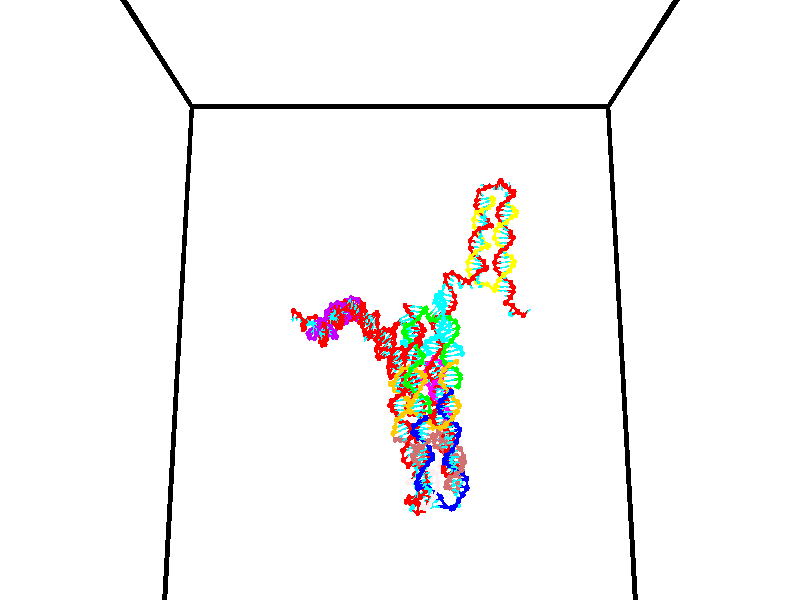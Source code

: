 // switches for output
#declare DRAW_BASES = 1; // possible values are 0, 1; only relevant for DNA ribbons
#declare DRAW_BASES_TYPE = 3; // possible values are 1, 2, 3; only relevant for DNA ribbons
#declare DRAW_FOG = 0; // set to 1 to enable fog

#include "colors.inc"

#include "transforms.inc"
background { rgb <1, 1, 1>}

#default {
   normal{
       ripples 0.25
       frequency 0.20
       turbulence 0.2
       lambda 5
   }
	finish {
		phong 0.1
		phong_size 40.
	}
}

// original window dimensions: 1024x640


// camera settings

camera {
	sky <0, 0.179814, -0.983701>
	up <0, 0.179814, -0.983701>
	right 1.6 * <1, 0, 0>
	location <35, 94.9851, 44.8844>
	look_at <35, 29.7336, 32.9568>
	direction <0, -65.2515, -11.9276>
	angle 67.0682
}


# declare cpy_camera_pos = <35, 94.9851, 44.8844>;
# if (DRAW_FOG = 1)
fog {
	fog_type 2
	up vnormalize(cpy_camera_pos)
	color rgbt<1,1,1,0.3>
	distance 1e-5
	fog_alt 3e-3
	fog_offset 56
}
# end


// LIGHTS

# declare lum = 6;
global_settings {
	ambient_light rgb lum * <0.05, 0.05, 0.05>
	max_trace_level 15
}# declare cpy_direct_light_amount = 0.25;
light_source
{	1000 * <-1, -1.16352, -0.803886>,
	rgb lum * cpy_direct_light_amount
	parallel
}

light_source
{	1000 * <1, 1.16352, 0.803886>,
	rgb lum * cpy_direct_light_amount
	parallel
}

// strand 0

// nucleotide -1

// particle -1
sphere {
	<24.281143, 34.993832, 34.849464> 0.250000
	pigment { color rgbt <1,0,0,0> }
	no_shadow
}
cylinder {
	<24.211582, 34.842594, 35.213181>,  <24.169846, 34.751850, 35.431408>, 0.100000
	pigment { color rgbt <1,0,0,0> }
	no_shadow
}
cylinder {
	<24.211582, 34.842594, 35.213181>,  <24.281143, 34.993832, 34.849464>, 0.100000
	pigment { color rgbt <1,0,0,0> }
	no_shadow
}

// particle -1
sphere {
	<24.211582, 34.842594, 35.213181> 0.100000
	pigment { color rgbt <1,0,0,0> }
	no_shadow
}
sphere {
	0, 1
	scale<0.080000,0.200000,0.300000>
	matrix <0.790872, -0.603788, -0.099807,
		0.586752, 0.701773, 0.404026,
		-0.173904, -0.378095, 0.909286,
		24.159410, 34.729164, 35.485966>
	pigment { color rgbt <0,1,1,0> }
	no_shadow
}
cylinder {
	<24.884380, 35.129013, 35.217583>,  <24.281143, 34.993832, 34.849464>, 0.130000
	pigment { color rgbt <1,0,0,0> }
	no_shadow
}

// nucleotide -1

// particle -1
sphere {
	<24.884380, 35.129013, 35.217583> 0.250000
	pigment { color rgbt <1,0,0,0> }
	no_shadow
}
cylinder {
	<24.692007, 34.792557, 35.316521>,  <24.576584, 34.590683, 35.375881>, 0.100000
	pigment { color rgbt <1,0,0,0> }
	no_shadow
}
cylinder {
	<24.692007, 34.792557, 35.316521>,  <24.884380, 35.129013, 35.217583>, 0.100000
	pigment { color rgbt <1,0,0,0> }
	no_shadow
}

// particle -1
sphere {
	<24.692007, 34.792557, 35.316521> 0.100000
	pigment { color rgbt <1,0,0,0> }
	no_shadow
}
sphere {
	0, 1
	scale<0.080000,0.200000,0.300000>
	matrix <0.784463, -0.538820, -0.307068,
		0.391562, 0.046352, 0.918984,
		-0.480933, -0.841145, 0.247343,
		24.547728, 34.540215, 35.390724>
	pigment { color rgbt <0,1,1,0> }
	no_shadow
}
cylinder {
	<25.441010, 34.855972, 35.740387>,  <24.884380, 35.129013, 35.217583>, 0.130000
	pigment { color rgbt <1,0,0,0> }
	no_shadow
}

// nucleotide -1

// particle -1
sphere {
	<25.441010, 34.855972, 35.740387> 0.250000
	pigment { color rgbt <1,0,0,0> }
	no_shadow
}
cylinder {
	<25.185589, 34.580067, 35.603874>,  <25.032335, 34.414524, 35.521965>, 0.100000
	pigment { color rgbt <1,0,0,0> }
	no_shadow
}
cylinder {
	<25.185589, 34.580067, 35.603874>,  <25.441010, 34.855972, 35.740387>, 0.100000
	pigment { color rgbt <1,0,0,0> }
	no_shadow
}

// particle -1
sphere {
	<25.185589, 34.580067, 35.603874> 0.100000
	pigment { color rgbt <1,0,0,0> }
	no_shadow
}
sphere {
	0, 1
	scale<0.080000,0.200000,0.300000>
	matrix <0.712913, -0.697205, 0.075228,
		-0.289834, -0.195269, 0.936945,
		-0.638554, -0.689764, -0.341284,
		24.994022, 34.373138, 35.501488>
	pigment { color rgbt <0,1,1,0> }
	no_shadow
}
cylinder {
	<25.320950, 34.291580, 36.215851>,  <25.441010, 34.855972, 35.740387>, 0.130000
	pigment { color rgbt <1,0,0,0> }
	no_shadow
}

// nucleotide -1

// particle -1
sphere {
	<25.320950, 34.291580, 36.215851> 0.250000
	pigment { color rgbt <1,0,0,0> }
	no_shadow
}
cylinder {
	<25.252937, 34.141064, 35.851543>,  <25.212130, 34.050755, 35.632961>, 0.100000
	pigment { color rgbt <1,0,0,0> }
	no_shadow
}
cylinder {
	<25.252937, 34.141064, 35.851543>,  <25.320950, 34.291580, 36.215851>, 0.100000
	pigment { color rgbt <1,0,0,0> }
	no_shadow
}

// particle -1
sphere {
	<25.252937, 34.141064, 35.851543> 0.100000
	pigment { color rgbt <1,0,0,0> }
	no_shadow
}
sphere {
	0, 1
	scale<0.080000,0.200000,0.300000>
	matrix <0.611848, -0.764809, 0.201765,
		-0.772484, -0.522944, 0.360275,
		-0.170029, -0.376294, -0.910765,
		25.201929, 34.028175, 35.578316>
	pigment { color rgbt <0,1,1,0> }
	no_shadow
}
cylinder {
	<25.063744, 33.554733, 36.217945>,  <25.320950, 34.291580, 36.215851>, 0.130000
	pigment { color rgbt <1,0,0,0> }
	no_shadow
}

// nucleotide -1

// particle -1
sphere {
	<25.063744, 33.554733, 36.217945> 0.250000
	pigment { color rgbt <1,0,0,0> }
	no_shadow
}
cylinder {
	<25.256662, 33.609486, 35.871845>,  <25.372414, 33.642338, 35.664185>, 0.100000
	pigment { color rgbt <1,0,0,0> }
	no_shadow
}
cylinder {
	<25.256662, 33.609486, 35.871845>,  <25.063744, 33.554733, 36.217945>, 0.100000
	pigment { color rgbt <1,0,0,0> }
	no_shadow
}

// particle -1
sphere {
	<25.256662, 33.609486, 35.871845> 0.100000
	pigment { color rgbt <1,0,0,0> }
	no_shadow
}
sphere {
	0, 1
	scale<0.080000,0.200000,0.300000>
	matrix <0.319764, -0.947071, 0.028410,
		-0.815563, -0.290377, -0.500539,
		0.482295, 0.136883, -0.865248,
		25.401352, 33.650551, 35.612270>
	pigment { color rgbt <0,1,1,0> }
	no_shadow
}
cylinder {
	<24.855391, 33.046093, 35.760235>,  <25.063744, 33.554733, 36.217945>, 0.130000
	pigment { color rgbt <1,0,0,0> }
	no_shadow
}

// nucleotide -1

// particle -1
sphere {
	<24.855391, 33.046093, 35.760235> 0.250000
	pigment { color rgbt <1,0,0,0> }
	no_shadow
}
cylinder {
	<25.231598, 33.169910, 35.704227>,  <25.457323, 33.244202, 35.670624>, 0.100000
	pigment { color rgbt <1,0,0,0> }
	no_shadow
}
cylinder {
	<25.231598, 33.169910, 35.704227>,  <24.855391, 33.046093, 35.760235>, 0.100000
	pigment { color rgbt <1,0,0,0> }
	no_shadow
}

// particle -1
sphere {
	<25.231598, 33.169910, 35.704227> 0.100000
	pigment { color rgbt <1,0,0,0> }
	no_shadow
}
sphere {
	0, 1
	scale<0.080000,0.200000,0.300000>
	matrix <0.324660, -0.940314, 0.102010,
		-0.100085, -0.141401, -0.984880,
		0.940521, 0.309541, -0.140018,
		25.513754, 33.262772, 35.662224>
	pigment { color rgbt <0,1,1,0> }
	no_shadow
}
cylinder {
	<24.944664, 32.601379, 35.382969>,  <24.855391, 33.046093, 35.760235>, 0.130000
	pigment { color rgbt <1,0,0,0> }
	no_shadow
}

// nucleotide -1

// particle -1
sphere {
	<24.944664, 32.601379, 35.382969> 0.250000
	pigment { color rgbt <1,0,0,0> }
	no_shadow
}
cylinder {
	<25.302526, 32.742016, 35.493221>,  <25.517244, 32.826397, 35.559372>, 0.100000
	pigment { color rgbt <1,0,0,0> }
	no_shadow
}
cylinder {
	<25.302526, 32.742016, 35.493221>,  <24.944664, 32.601379, 35.382969>, 0.100000
	pigment { color rgbt <1,0,0,0> }
	no_shadow
}

// particle -1
sphere {
	<25.302526, 32.742016, 35.493221> 0.100000
	pigment { color rgbt <1,0,0,0> }
	no_shadow
}
sphere {
	0, 1
	scale<0.080000,0.200000,0.300000>
	matrix <0.329419, -0.935925, 0.124614,
		0.301780, -0.020689, -0.953153,
		0.894657, 0.351593, 0.275628,
		25.570923, 32.847492, 35.575909>
	pigment { color rgbt <0,1,1,0> }
	no_shadow
}
cylinder {
	<25.415705, 32.180897, 35.044209>,  <24.944664, 32.601379, 35.382969>, 0.130000
	pigment { color rgbt <1,0,0,0> }
	no_shadow
}

// nucleotide -1

// particle -1
sphere {
	<25.415705, 32.180897, 35.044209> 0.250000
	pigment { color rgbt <1,0,0,0> }
	no_shadow
}
cylinder {
	<25.637156, 32.348904, 35.331841>,  <25.770025, 32.449707, 35.504421>, 0.100000
	pigment { color rgbt <1,0,0,0> }
	no_shadow
}
cylinder {
	<25.637156, 32.348904, 35.331841>,  <25.415705, 32.180897, 35.044209>, 0.100000
	pigment { color rgbt <1,0,0,0> }
	no_shadow
}

// particle -1
sphere {
	<25.637156, 32.348904, 35.331841> 0.100000
	pigment { color rgbt <1,0,0,0> }
	no_shadow
}
sphere {
	0, 1
	scale<0.080000,0.200000,0.300000>
	matrix <0.436415, -0.881753, 0.179036,
		0.709253, 0.214700, -0.671464,
		0.553626, 0.420018, 0.719085,
		25.803244, 32.474911, 35.547565>
	pigment { color rgbt <0,1,1,0> }
	no_shadow
}
cylinder {
	<26.066549, 32.070698, 34.868370>,  <25.415705, 32.180897, 35.044209>, 0.130000
	pigment { color rgbt <1,0,0,0> }
	no_shadow
}

// nucleotide -1

// particle -1
sphere {
	<26.066549, 32.070698, 34.868370> 0.250000
	pigment { color rgbt <1,0,0,0> }
	no_shadow
}
cylinder {
	<26.021322, 32.114700, 35.263363>,  <25.994186, 32.141102, 35.500359>, 0.100000
	pigment { color rgbt <1,0,0,0> }
	no_shadow
}
cylinder {
	<26.021322, 32.114700, 35.263363>,  <26.066549, 32.070698, 34.868370>, 0.100000
	pigment { color rgbt <1,0,0,0> }
	no_shadow
}

// particle -1
sphere {
	<26.021322, 32.114700, 35.263363> 0.100000
	pigment { color rgbt <1,0,0,0> }
	no_shadow
}
sphere {
	0, 1
	scale<0.080000,0.200000,0.300000>
	matrix <0.337876, -0.930366, 0.142335,
		0.934374, 0.349738, 0.068027,
		-0.113070, 0.110009, 0.987478,
		25.987402, 32.147701, 35.559605>
	pigment { color rgbt <0,1,1,0> }
	no_shadow
}
cylinder {
	<26.725204, 32.069489, 35.219833>,  <26.066549, 32.070698, 34.868370>, 0.130000
	pigment { color rgbt <1,0,0,0> }
	no_shadow
}

// nucleotide -1

// particle -1
sphere {
	<26.725204, 32.069489, 35.219833> 0.250000
	pigment { color rgbt <1,0,0,0> }
	no_shadow
}
cylinder {
	<26.448626, 31.951384, 35.483566>,  <26.282679, 31.880522, 35.641808>, 0.100000
	pigment { color rgbt <1,0,0,0> }
	no_shadow
}
cylinder {
	<26.448626, 31.951384, 35.483566>,  <26.725204, 32.069489, 35.219833>, 0.100000
	pigment { color rgbt <1,0,0,0> }
	no_shadow
}

// particle -1
sphere {
	<26.448626, 31.951384, 35.483566> 0.100000
	pigment { color rgbt <1,0,0,0> }
	no_shadow
}
sphere {
	0, 1
	scale<0.080000,0.200000,0.300000>
	matrix <0.543118, -0.814265, 0.204931,
		0.476365, 0.499795, 0.723382,
		-0.691448, -0.295259, 0.659335,
		26.241192, 31.862806, 35.681366>
	pigment { color rgbt <0,1,1,0> }
	no_shadow
}
cylinder {
	<27.016443, 31.518742, 35.507572>,  <26.725204, 32.069489, 35.219833>, 0.130000
	pigment { color rgbt <1,0,0,0> }
	no_shadow
}

// nucleotide -1

// particle -1
sphere {
	<27.016443, 31.518742, 35.507572> 0.250000
	pigment { color rgbt <1,0,0,0> }
	no_shadow
}
cylinder {
	<26.666553, 31.488745, 35.699085>,  <26.456619, 31.470747, 35.813992>, 0.100000
	pigment { color rgbt <1,0,0,0> }
	no_shadow
}
cylinder {
	<26.666553, 31.488745, 35.699085>,  <27.016443, 31.518742, 35.507572>, 0.100000
	pigment { color rgbt <1,0,0,0> }
	no_shadow
}

// particle -1
sphere {
	<26.666553, 31.488745, 35.699085> 0.100000
	pigment { color rgbt <1,0,0,0> }
	no_shadow
}
sphere {
	0, 1
	scale<0.080000,0.200000,0.300000>
	matrix <0.280994, -0.883414, 0.374996,
		0.394841, 0.462553, 0.793817,
		-0.874725, -0.074994, 0.478782,
		26.404137, 31.466246, 35.842720>
	pigment { color rgbt <0,1,1,0> }
	no_shadow
}
cylinder {
	<27.193600, 31.368124, 36.138905>,  <27.016443, 31.518742, 35.507572>, 0.130000
	pigment { color rgbt <1,0,0,0> }
	no_shadow
}

// nucleotide -1

// particle -1
sphere {
	<27.193600, 31.368124, 36.138905> 0.250000
	pigment { color rgbt <1,0,0,0> }
	no_shadow
}
cylinder {
	<26.815014, 31.243864, 36.103794>,  <26.587862, 31.169308, 36.082729>, 0.100000
	pigment { color rgbt <1,0,0,0> }
	no_shadow
}
cylinder {
	<26.815014, 31.243864, 36.103794>,  <27.193600, 31.368124, 36.138905>, 0.100000
	pigment { color rgbt <1,0,0,0> }
	no_shadow
}

// particle -1
sphere {
	<26.815014, 31.243864, 36.103794> 0.100000
	pigment { color rgbt <1,0,0,0> }
	no_shadow
}
sphere {
	0, 1
	scale<0.080000,0.200000,0.300000>
	matrix <0.280330, -0.925773, 0.253691,
		-0.160068, 0.215503, 0.963295,
		-0.946463, -0.310648, -0.087775,
		26.531075, 31.150669, 36.077461>
	pigment { color rgbt <0,1,1,0> }
	no_shadow
}
cylinder {
	<27.160719, 31.045118, 36.775261>,  <27.193600, 31.368124, 36.138905>, 0.130000
	pigment { color rgbt <1,0,0,0> }
	no_shadow
}

// nucleotide -1

// particle -1
sphere {
	<27.160719, 31.045118, 36.775261> 0.250000
	pigment { color rgbt <1,0,0,0> }
	no_shadow
}
cylinder {
	<26.858400, 30.932478, 36.538795>,  <26.677010, 30.864893, 36.396915>, 0.100000
	pigment { color rgbt <1,0,0,0> }
	no_shadow
}
cylinder {
	<26.858400, 30.932478, 36.538795>,  <27.160719, 31.045118, 36.775261>, 0.100000
	pigment { color rgbt <1,0,0,0> }
	no_shadow
}

// particle -1
sphere {
	<26.858400, 30.932478, 36.538795> 0.100000
	pigment { color rgbt <1,0,0,0> }
	no_shadow
}
sphere {
	0, 1
	scale<0.080000,0.200000,0.300000>
	matrix <0.105871, -0.943478, 0.314072,
		-0.646192, 0.174787, 0.742889,
		-0.755795, -0.281601, -0.591163,
		26.631662, 30.847998, 36.361446>
	pigment { color rgbt <0,1,1,0> }
	no_shadow
}
cylinder {
	<26.949217, 30.382221, 37.115810>,  <27.160719, 31.045118, 36.775261>, 0.130000
	pigment { color rgbt <1,0,0,0> }
	no_shadow
}

// nucleotide -1

// particle -1
sphere {
	<26.949217, 30.382221, 37.115810> 0.250000
	pigment { color rgbt <1,0,0,0> }
	no_shadow
}
cylinder {
	<26.773424, 30.339794, 36.759022>,  <26.667950, 30.314339, 36.544949>, 0.100000
	pigment { color rgbt <1,0,0,0> }
	no_shadow
}
cylinder {
	<26.773424, 30.339794, 36.759022>,  <26.949217, 30.382221, 37.115810>, 0.100000
	pigment { color rgbt <1,0,0,0> }
	no_shadow
}

// particle -1
sphere {
	<26.773424, 30.339794, 36.759022> 0.100000
	pigment { color rgbt <1,0,0,0> }
	no_shadow
}
sphere {
	0, 1
	scale<0.080000,0.200000,0.300000>
	matrix <0.144549, -0.988413, 0.046314,
		-0.886545, -0.108579, 0.449719,
		-0.439480, -0.106066, -0.891968,
		26.641581, 30.307974, 36.491432>
	pigment { color rgbt <0,1,1,0> }
	no_shadow
}
cylinder {
	<26.526669, 29.685200, 37.102390>,  <26.949217, 30.382221, 37.115810>, 0.130000
	pigment { color rgbt <1,0,0,0> }
	no_shadow
}

// nucleotide -1

// particle -1
sphere {
	<26.526669, 29.685200, 37.102390> 0.250000
	pigment { color rgbt <1,0,0,0> }
	no_shadow
}
cylinder {
	<26.595465, 29.762541, 36.716015>,  <26.636742, 29.808945, 36.484192>, 0.100000
	pigment { color rgbt <1,0,0,0> }
	no_shadow
}
cylinder {
	<26.595465, 29.762541, 36.716015>,  <26.526669, 29.685200, 37.102390>, 0.100000
	pigment { color rgbt <1,0,0,0> }
	no_shadow
}

// particle -1
sphere {
	<26.595465, 29.762541, 36.716015> 0.100000
	pigment { color rgbt <1,0,0,0> }
	no_shadow
}
sphere {
	0, 1
	scale<0.080000,0.200000,0.300000>
	matrix <0.290399, -0.946926, -0.137841,
		-0.941322, -0.256800, -0.219012,
		0.171991, 0.193353, -0.965937,
		26.647062, 29.820547, 36.426235>
	pigment { color rgbt <0,1,1,0> }
	no_shadow
}
cylinder {
	<26.209839, 29.068552, 36.712749>,  <26.526669, 29.685200, 37.102390>, 0.130000
	pigment { color rgbt <1,0,0,0> }
	no_shadow
}

// nucleotide -1

// particle -1
sphere {
	<26.209839, 29.068552, 36.712749> 0.250000
	pigment { color rgbt <1,0,0,0> }
	no_shadow
}
cylinder {
	<26.445036, 29.237192, 36.436626>,  <26.586155, 29.338375, 36.270954>, 0.100000
	pigment { color rgbt <1,0,0,0> }
	no_shadow
}
cylinder {
	<26.445036, 29.237192, 36.436626>,  <26.209839, 29.068552, 36.712749>, 0.100000
	pigment { color rgbt <1,0,0,0> }
	no_shadow
}

// particle -1
sphere {
	<26.445036, 29.237192, 36.436626> 0.100000
	pigment { color rgbt <1,0,0,0> }
	no_shadow
}
sphere {
	0, 1
	scale<0.080000,0.200000,0.300000>
	matrix <0.322809, -0.904823, -0.277649,
		-0.741660, -0.059580, -0.668125,
		0.587992, 0.421598, -0.690304,
		26.621433, 29.363672, 36.229534>
	pigment { color rgbt <0,1,1,0> }
	no_shadow
}
cylinder {
	<26.166546, 28.638439, 36.164333>,  <26.209839, 29.068552, 36.712749>, 0.130000
	pigment { color rgbt <1,0,0,0> }
	no_shadow
}

// nucleotide -1

// particle -1
sphere {
	<26.166546, 28.638439, 36.164333> 0.250000
	pigment { color rgbt <1,0,0,0> }
	no_shadow
}
cylinder {
	<26.485666, 28.852310, 36.052879>,  <26.677137, 28.980633, 35.986008>, 0.100000
	pigment { color rgbt <1,0,0,0> }
	no_shadow
}
cylinder {
	<26.485666, 28.852310, 36.052879>,  <26.166546, 28.638439, 36.164333>, 0.100000
	pigment { color rgbt <1,0,0,0> }
	no_shadow
}

// particle -1
sphere {
	<26.485666, 28.852310, 36.052879> 0.100000
	pigment { color rgbt <1,0,0,0> }
	no_shadow
}
sphere {
	0, 1
	scale<0.080000,0.200000,0.300000>
	matrix <0.321593, -0.768277, -0.553470,
		-0.509995, 0.351952, -0.784879,
		0.797800, 0.534678, -0.278632,
		26.725006, 29.012714, 35.969288>
	pigment { color rgbt <0,1,1,0> }
	no_shadow
}
cylinder {
	<26.148388, 28.656614, 35.497730>,  <26.166546, 28.638439, 36.164333>, 0.130000
	pigment { color rgbt <1,0,0,0> }
	no_shadow
}

// nucleotide -1

// particle -1
sphere {
	<26.148388, 28.656614, 35.497730> 0.250000
	pigment { color rgbt <1,0,0,0> }
	no_shadow
}
cylinder {
	<26.533440, 28.710642, 35.591629>,  <26.764471, 28.743059, 35.647968>, 0.100000
	pigment { color rgbt <1,0,0,0> }
	no_shadow
}
cylinder {
	<26.533440, 28.710642, 35.591629>,  <26.148388, 28.656614, 35.497730>, 0.100000
	pigment { color rgbt <1,0,0,0> }
	no_shadow
}

// particle -1
sphere {
	<26.533440, 28.710642, 35.591629> 0.100000
	pigment { color rgbt <1,0,0,0> }
	no_shadow
}
sphere {
	0, 1
	scale<0.080000,0.200000,0.300000>
	matrix <0.258496, -0.716801, -0.647593,
		0.080796, 0.684071, -0.724927,
		0.962628, 0.135068, 0.234744,
		26.822227, 28.751162, 35.662052>
	pigment { color rgbt <0,1,1,0> }
	no_shadow
}
cylinder {
	<26.486311, 28.639761, 34.856884>,  <26.148388, 28.656614, 35.497730>, 0.130000
	pigment { color rgbt <1,0,0,0> }
	no_shadow
}

// nucleotide -1

// particle -1
sphere {
	<26.486311, 28.639761, 34.856884> 0.250000
	pigment { color rgbt <1,0,0,0> }
	no_shadow
}
cylinder {
	<26.760313, 28.562756, 35.137939>,  <26.924715, 28.516552, 35.306572>, 0.100000
	pigment { color rgbt <1,0,0,0> }
	no_shadow
}
cylinder {
	<26.760313, 28.562756, 35.137939>,  <26.486311, 28.639761, 34.856884>, 0.100000
	pigment { color rgbt <1,0,0,0> }
	no_shadow
}

// particle -1
sphere {
	<26.760313, 28.562756, 35.137939> 0.100000
	pigment { color rgbt <1,0,0,0> }
	no_shadow
}
sphere {
	0, 1
	scale<0.080000,0.200000,0.300000>
	matrix <0.308166, -0.797360, -0.518894,
		0.660152, 0.571976, -0.486870,
		0.685005, -0.192512, 0.702643,
		26.965815, 28.505001, 35.348732>
	pigment { color rgbt <0,1,1,0> }
	no_shadow
}
cylinder {
	<27.019617, 28.642088, 34.463619>,  <26.486311, 28.639761, 34.856884>, 0.130000
	pigment { color rgbt <1,0,0,0> }
	no_shadow
}

// nucleotide -1

// particle -1
sphere {
	<27.019617, 28.642088, 34.463619> 0.250000
	pigment { color rgbt <1,0,0,0> }
	no_shadow
}
cylinder {
	<27.098602, 28.445461, 34.802883>,  <27.145992, 28.327484, 35.006439>, 0.100000
	pigment { color rgbt <1,0,0,0> }
	no_shadow
}
cylinder {
	<27.098602, 28.445461, 34.802883>,  <27.019617, 28.642088, 34.463619>, 0.100000
	pigment { color rgbt <1,0,0,0> }
	no_shadow
}

// particle -1
sphere {
	<27.098602, 28.445461, 34.802883> 0.100000
	pigment { color rgbt <1,0,0,0> }
	no_shadow
}
sphere {
	0, 1
	scale<0.080000,0.200000,0.300000>
	matrix <0.372492, -0.762676, -0.528748,
		0.906784, 0.420340, 0.032506,
		0.197462, -0.491568, 0.848156,
		27.157841, 28.297991, 35.057331>
	pigment { color rgbt <0,1,1,0> }
	no_shadow
}
cylinder {
	<27.608576, 28.322985, 34.296593>,  <27.019617, 28.642088, 34.463619>, 0.130000
	pigment { color rgbt <1,0,0,0> }
	no_shadow
}

// nucleotide -1

// particle -1
sphere {
	<27.608576, 28.322985, 34.296593> 0.250000
	pigment { color rgbt <1,0,0,0> }
	no_shadow
}
cylinder {
	<27.469566, 28.112474, 34.607014>,  <27.386160, 27.986168, 34.793266>, 0.100000
	pigment { color rgbt <1,0,0,0> }
	no_shadow
}
cylinder {
	<27.469566, 28.112474, 34.607014>,  <27.608576, 28.322985, 34.296593>, 0.100000
	pigment { color rgbt <1,0,0,0> }
	no_shadow
}

// particle -1
sphere {
	<27.469566, 28.112474, 34.607014> 0.100000
	pigment { color rgbt <1,0,0,0> }
	no_shadow
}
sphere {
	0, 1
	scale<0.080000,0.200000,0.300000>
	matrix <0.317201, -0.844829, -0.430868,
		0.882389, 0.096428, 0.460533,
		-0.347524, -0.526275, 0.776055,
		27.365309, 27.954592, 34.839828>
	pigment { color rgbt <0,1,1,0> }
	no_shadow
}
cylinder {
	<28.229019, 27.905933, 34.502777>,  <27.608576, 28.322985, 34.296593>, 0.130000
	pigment { color rgbt <1,0,0,0> }
	no_shadow
}

// nucleotide -1

// particle -1
sphere {
	<28.229019, 27.905933, 34.502777> 0.250000
	pigment { color rgbt <1,0,0,0> }
	no_shadow
}
cylinder {
	<27.895784, 27.736542, 34.645119>,  <27.695845, 27.634907, 34.730526>, 0.100000
	pigment { color rgbt <1,0,0,0> }
	no_shadow
}
cylinder {
	<27.895784, 27.736542, 34.645119>,  <28.229019, 27.905933, 34.502777>, 0.100000
	pigment { color rgbt <1,0,0,0> }
	no_shadow
}

// particle -1
sphere {
	<27.895784, 27.736542, 34.645119> 0.100000
	pigment { color rgbt <1,0,0,0> }
	no_shadow
}
sphere {
	0, 1
	scale<0.080000,0.200000,0.300000>
	matrix <0.247723, -0.860846, -0.444497,
		0.494573, -0.282150, 0.822064,
		-0.833085, -0.423480, 0.355856,
		27.645859, 27.609497, 34.751877>
	pigment { color rgbt <0,1,1,0> }
	no_shadow
}
cylinder {
	<28.369688, 27.217051, 34.859627>,  <28.229019, 27.905933, 34.502777>, 0.130000
	pigment { color rgbt <1,0,0,0> }
	no_shadow
}

// nucleotide -1

// particle -1
sphere {
	<28.369688, 27.217051, 34.859627> 0.250000
	pigment { color rgbt <1,0,0,0> }
	no_shadow
}
cylinder {
	<27.982637, 27.194656, 34.761189>,  <27.750406, 27.181221, 34.702126>, 0.100000
	pigment { color rgbt <1,0,0,0> }
	no_shadow
}
cylinder {
	<27.982637, 27.194656, 34.761189>,  <28.369688, 27.217051, 34.859627>, 0.100000
	pigment { color rgbt <1,0,0,0> }
	no_shadow
}

// particle -1
sphere {
	<27.982637, 27.194656, 34.761189> 0.100000
	pigment { color rgbt <1,0,0,0> }
	no_shadow
}
sphere {
	0, 1
	scale<0.080000,0.200000,0.300000>
	matrix <0.158100, -0.894516, -0.418146,
		-0.196724, -0.443517, 0.874409,
		-0.967628, -0.055984, -0.246093,
		27.692348, 27.177860, 34.687359>
	pigment { color rgbt <0,1,1,0> }
	no_shadow
}
cylinder {
	<28.187012, 26.546337, 35.044582>,  <28.369688, 27.217051, 34.859627>, 0.130000
	pigment { color rgbt <1,0,0,0> }
	no_shadow
}

// nucleotide -1

// particle -1
sphere {
	<28.187012, 26.546337, 35.044582> 0.250000
	pigment { color rgbt <1,0,0,0> }
	no_shadow
}
cylinder {
	<27.886883, 26.649853, 34.801258>,  <27.706806, 26.711962, 34.655262>, 0.100000
	pigment { color rgbt <1,0,0,0> }
	no_shadow
}
cylinder {
	<27.886883, 26.649853, 34.801258>,  <28.187012, 26.546337, 35.044582>, 0.100000
	pigment { color rgbt <1,0,0,0> }
	no_shadow
}

// particle -1
sphere {
	<27.886883, 26.649853, 34.801258> 0.100000
	pigment { color rgbt <1,0,0,0> }
	no_shadow
}
sphere {
	0, 1
	scale<0.080000,0.200000,0.300000>
	matrix <0.027547, -0.907152, -0.419901,
		-0.660497, -0.331819, 0.673528,
		-0.750323, 0.258790, -0.608312,
		27.661785, 26.727489, 34.618763>
	pigment { color rgbt <0,1,1,0> }
	no_shadow
}
cylinder {
	<27.749807, 25.991682, 35.026825>,  <28.187012, 26.546337, 35.044582>, 0.130000
	pigment { color rgbt <1,0,0,0> }
	no_shadow
}

// nucleotide -1

// particle -1
sphere {
	<27.749807, 25.991682, 35.026825> 0.250000
	pigment { color rgbt <1,0,0,0> }
	no_shadow
}
cylinder {
	<27.690386, 26.184063, 34.681198>,  <27.654734, 26.299492, 34.473820>, 0.100000
	pigment { color rgbt <1,0,0,0> }
	no_shadow
}
cylinder {
	<27.690386, 26.184063, 34.681198>,  <27.749807, 25.991682, 35.026825>, 0.100000
	pigment { color rgbt <1,0,0,0> }
	no_shadow
}

// particle -1
sphere {
	<27.690386, 26.184063, 34.681198> 0.100000
	pigment { color rgbt <1,0,0,0> }
	no_shadow
}
sphere {
	0, 1
	scale<0.080000,0.200000,0.300000>
	matrix <0.108896, -0.860495, -0.497684,
		-0.982890, -0.168027, 0.075456,
		-0.148554, 0.480953, -0.864070,
		27.645819, 26.328348, 34.421978>
	pigment { color rgbt <0,1,1,0> }
	no_shadow
}
cylinder {
	<27.348536, 25.485790, 34.544117>,  <27.749807, 25.991682, 35.026825>, 0.130000
	pigment { color rgbt <1,0,0,0> }
	no_shadow
}

// nucleotide -1

// particle -1
sphere {
	<27.348536, 25.485790, 34.544117> 0.250000
	pigment { color rgbt <1,0,0,0> }
	no_shadow
}
cylinder {
	<27.489027, 25.780489, 34.313000>,  <27.573322, 25.957308, 34.174328>, 0.100000
	pigment { color rgbt <1,0,0,0> }
	no_shadow
}
cylinder {
	<27.489027, 25.780489, 34.313000>,  <27.348536, 25.485790, 34.544117>, 0.100000
	pigment { color rgbt <1,0,0,0> }
	no_shadow
}

// particle -1
sphere {
	<27.489027, 25.780489, 34.313000> 0.100000
	pigment { color rgbt <1,0,0,0> }
	no_shadow
}
sphere {
	0, 1
	scale<0.080000,0.200000,0.300000>
	matrix <0.181931, -0.659050, -0.729763,
		-0.918443, 0.151196, -0.365515,
		0.351230, 0.736745, -0.577793,
		27.594397, 26.001513, 34.139664>
	pigment { color rgbt <0,1,1,0> }
	no_shadow
}
cylinder {
	<27.088909, 25.502941, 33.850941>,  <27.348536, 25.485790, 34.544117>, 0.130000
	pigment { color rgbt <1,0,0,0> }
	no_shadow
}

// nucleotide -1

// particle -1
sphere {
	<27.088909, 25.502941, 33.850941> 0.250000
	pigment { color rgbt <1,0,0,0> }
	no_shadow
}
cylinder {
	<27.455757, 25.662365, 33.853466>,  <27.675865, 25.758018, 33.854980>, 0.100000
	pigment { color rgbt <1,0,0,0> }
	no_shadow
}
cylinder {
	<27.455757, 25.662365, 33.853466>,  <27.088909, 25.502941, 33.850941>, 0.100000
	pigment { color rgbt <1,0,0,0> }
	no_shadow
}

// particle -1
sphere {
	<27.455757, 25.662365, 33.853466> 0.100000
	pigment { color rgbt <1,0,0,0> }
	no_shadow
}
sphere {
	0, 1
	scale<0.080000,0.200000,0.300000>
	matrix <0.258357, -0.582292, -0.770836,
		-0.303548, 0.708580, -0.637003,
		0.917121, 0.398560, 0.006313,
		27.730894, 25.781933, 33.855358>
	pigment { color rgbt <0,1,1,0> }
	no_shadow
}
cylinder {
	<27.259489, 25.757528, 33.152149>,  <27.088909, 25.502941, 33.850941>, 0.130000
	pigment { color rgbt <1,0,0,0> }
	no_shadow
}

// nucleotide -1

// particle -1
sphere {
	<27.259489, 25.757528, 33.152149> 0.250000
	pigment { color rgbt <1,0,0,0> }
	no_shadow
}
cylinder {
	<27.585300, 25.681328, 33.371330>,  <27.780787, 25.635609, 33.502838>, 0.100000
	pigment { color rgbt <1,0,0,0> }
	no_shadow
}
cylinder {
	<27.585300, 25.681328, 33.371330>,  <27.259489, 25.757528, 33.152149>, 0.100000
	pigment { color rgbt <1,0,0,0> }
	no_shadow
}

// particle -1
sphere {
	<27.585300, 25.681328, 33.371330> 0.100000
	pigment { color rgbt <1,0,0,0> }
	no_shadow
}
sphere {
	0, 1
	scale<0.080000,0.200000,0.300000>
	matrix <0.306655, -0.660409, -0.685436,
		0.492448, 0.726340, -0.479504,
		0.814529, -0.190500, 0.547953,
		27.829659, 25.624178, 33.535717>
	pigment { color rgbt <0,1,1,0> }
	no_shadow
}
cylinder {
	<27.808420, 25.625748, 32.651485>,  <27.259489, 25.757528, 33.152149>, 0.130000
	pigment { color rgbt <1,0,0,0> }
	no_shadow
}

// nucleotide -1

// particle -1
sphere {
	<27.808420, 25.625748, 32.651485> 0.250000
	pigment { color rgbt <1,0,0,0> }
	no_shadow
}
cylinder {
	<27.940592, 25.492033, 33.004543>,  <28.019896, 25.411804, 33.216377>, 0.100000
	pigment { color rgbt <1,0,0,0> }
	no_shadow
}
cylinder {
	<27.940592, 25.492033, 33.004543>,  <27.808420, 25.625748, 32.651485>, 0.100000
	pigment { color rgbt <1,0,0,0> }
	no_shadow
}

// particle -1
sphere {
	<27.940592, 25.492033, 33.004543> 0.100000
	pigment { color rgbt <1,0,0,0> }
	no_shadow
}
sphere {
	0, 1
	scale<0.080000,0.200000,0.300000>
	matrix <0.296334, -0.851143, -0.433293,
		0.896104, 0.404731, -0.182181,
		0.330429, -0.334289, 0.882648,
		28.039721, 25.391747, 33.269337>
	pigment { color rgbt <0,1,1,0> }
	no_shadow
}
cylinder {
	<28.571011, 25.390844, 32.651630>,  <27.808420, 25.625748, 32.651485>, 0.130000
	pigment { color rgbt <1,0,0,0> }
	no_shadow
}

// nucleotide -1

// particle -1
sphere {
	<28.571011, 25.390844, 32.651630> 0.250000
	pigment { color rgbt <1,0,0,0> }
	no_shadow
}
cylinder {
	<28.355970, 25.182514, 32.916878>,  <28.226946, 25.057516, 33.076027>, 0.100000
	pigment { color rgbt <1,0,0,0> }
	no_shadow
}
cylinder {
	<28.355970, 25.182514, 32.916878>,  <28.571011, 25.390844, 32.651630>, 0.100000
	pigment { color rgbt <1,0,0,0> }
	no_shadow
}

// particle -1
sphere {
	<28.355970, 25.182514, 32.916878> 0.100000
	pigment { color rgbt <1,0,0,0> }
	no_shadow
}
sphere {
	0, 1
	scale<0.080000,0.200000,0.300000>
	matrix <0.427031, -0.846291, -0.318492,
		0.727071, 0.111952, 0.677373,
		-0.537598, -0.520825, 0.663121,
		28.194691, 25.026266, 33.115814>
	pigment { color rgbt <0,1,1,0> }
	no_shadow
}
cylinder {
	<29.125168, 24.983603, 33.094250>,  <28.571011, 25.390844, 32.651630>, 0.130000
	pigment { color rgbt <1,0,0,0> }
	no_shadow
}

// nucleotide -1

// particle -1
sphere {
	<29.125168, 24.983603, 33.094250> 0.250000
	pigment { color rgbt <1,0,0,0> }
	no_shadow
}
cylinder {
	<28.758404, 24.824049, 33.089012>,  <28.538345, 24.728317, 33.085869>, 0.100000
	pigment { color rgbt <1,0,0,0> }
	no_shadow
}
cylinder {
	<28.758404, 24.824049, 33.089012>,  <29.125168, 24.983603, 33.094250>, 0.100000
	pigment { color rgbt <1,0,0,0> }
	no_shadow
}

// particle -1
sphere {
	<28.758404, 24.824049, 33.089012> 0.100000
	pigment { color rgbt <1,0,0,0> }
	no_shadow
}
sphere {
	0, 1
	scale<0.080000,0.200000,0.300000>
	matrix <0.393200, -0.908493, 0.141546,
		-0.068358, 0.124635, 0.989845,
		-0.916908, -0.398883, -0.013096,
		28.483332, 24.704384, 33.085083>
	pigment { color rgbt <0,1,1,0> }
	no_shadow
}
cylinder {
	<29.707521, 25.129032, 33.595642>,  <29.125168, 24.983603, 33.094250>, 0.130000
	pigment { color rgbt <1,0,0,0> }
	no_shadow
}

// nucleotide -1

// particle -1
sphere {
	<29.707521, 25.129032, 33.595642> 0.250000
	pigment { color rgbt <1,0,0,0> }
	no_shadow
}
cylinder {
	<30.040192, 25.155834, 33.816124>,  <30.239794, 25.171915, 33.948414>, 0.100000
	pigment { color rgbt <1,0,0,0> }
	no_shadow
}
cylinder {
	<30.040192, 25.155834, 33.816124>,  <29.707521, 25.129032, 33.595642>, 0.100000
	pigment { color rgbt <1,0,0,0> }
	no_shadow
}

// particle -1
sphere {
	<30.040192, 25.155834, 33.816124> 0.100000
	pigment { color rgbt <1,0,0,0> }
	no_shadow
}
sphere {
	0, 1
	scale<0.080000,0.200000,0.300000>
	matrix <0.095095, 0.960838, -0.260285,
		-0.547056, 0.268889, 0.792735,
		0.831677, 0.067005, 0.551202,
		30.289696, 25.175936, 33.981483>
	pigment { color rgbt <0,1,1,0> }
	no_shadow
}
cylinder {
	<29.682915, 25.673302, 33.972401>,  <29.707521, 25.129032, 33.595642>, 0.130000
	pigment { color rgbt <1,0,0,0> }
	no_shadow
}

// nucleotide -1

// particle -1
sphere {
	<29.682915, 25.673302, 33.972401> 0.250000
	pigment { color rgbt <1,0,0,0> }
	no_shadow
}
cylinder {
	<30.069359, 25.596825, 33.903030>,  <30.301226, 25.550938, 33.861408>, 0.100000
	pigment { color rgbt <1,0,0,0> }
	no_shadow
}
cylinder {
	<30.069359, 25.596825, 33.903030>,  <29.682915, 25.673302, 33.972401>, 0.100000
	pigment { color rgbt <1,0,0,0> }
	no_shadow
}

// particle -1
sphere {
	<30.069359, 25.596825, 33.903030> 0.100000
	pigment { color rgbt <1,0,0,0> }
	no_shadow
}
sphere {
	0, 1
	scale<0.080000,0.200000,0.300000>
	matrix <0.164410, 0.973722, -0.157593,
		0.198999, 0.123739, 0.972156,
		0.966110, -0.191193, -0.173425,
		30.359192, 25.539467, 33.851002>
	pigment { color rgbt <0,1,1,0> }
	no_shadow
}
cylinder {
	<30.268969, 25.980099, 34.425606>,  <29.682915, 25.673302, 33.972401>, 0.130000
	pigment { color rgbt <1,0,0,0> }
	no_shadow
}

// nucleotide -1

// particle -1
sphere {
	<30.268969, 25.980099, 34.425606> 0.250000
	pigment { color rgbt <1,0,0,0> }
	no_shadow
}
cylinder {
	<30.334055, 25.918554, 34.035767>,  <30.373108, 25.881628, 33.801861>, 0.100000
	pigment { color rgbt <1,0,0,0> }
	no_shadow
}
cylinder {
	<30.334055, 25.918554, 34.035767>,  <30.268969, 25.980099, 34.425606>, 0.100000
	pigment { color rgbt <1,0,0,0> }
	no_shadow
}

// particle -1
sphere {
	<30.334055, 25.918554, 34.035767> 0.100000
	pigment { color rgbt <1,0,0,0> }
	no_shadow
}
sphere {
	0, 1
	scale<0.080000,0.200000,0.300000>
	matrix <0.067404, 0.987192, -0.144595,
		0.984367, -0.042164, 0.171005,
		0.162718, -0.153861, -0.974602,
		30.382870, 25.872396, 33.743385>
	pigment { color rgbt <0,1,1,0> }
	no_shadow
}
cylinder {
	<30.835224, 26.374115, 34.144733>,  <30.268969, 25.980099, 34.425606>, 0.130000
	pigment { color rgbt <1,0,0,0> }
	no_shadow
}

// nucleotide -1

// particle -1
sphere {
	<30.835224, 26.374115, 34.144733> 0.250000
	pigment { color rgbt <1,0,0,0> }
	no_shadow
}
cylinder {
	<30.607132, 26.301863, 33.824181>,  <30.470276, 26.258511, 33.631851>, 0.100000
	pigment { color rgbt <1,0,0,0> }
	no_shadow
}
cylinder {
	<30.607132, 26.301863, 33.824181>,  <30.835224, 26.374115, 34.144733>, 0.100000
	pigment { color rgbt <1,0,0,0> }
	no_shadow
}

// particle -1
sphere {
	<30.607132, 26.301863, 33.824181> 0.100000
	pigment { color rgbt <1,0,0,0> }
	no_shadow
}
sphere {
	0, 1
	scale<0.080000,0.200000,0.300000>
	matrix <0.037125, 0.968863, -0.244798,
		0.820644, -0.169343, -0.545772,
		-0.570233, -0.180630, -0.801378,
		30.436062, 26.247673, 33.583767>
	pigment { color rgbt <0,1,1,0> }
	no_shadow
}
cylinder {
	<31.072487, 26.719542, 33.554047>,  <30.835224, 26.374115, 34.144733>, 0.130000
	pigment { color rgbt <1,0,0,0> }
	no_shadow
}

// nucleotide -1

// particle -1
sphere {
	<31.072487, 26.719542, 33.554047> 0.250000
	pigment { color rgbt <1,0,0,0> }
	no_shadow
}
cylinder {
	<30.680763, 26.660183, 33.499001>,  <30.445730, 26.624567, 33.465973>, 0.100000
	pigment { color rgbt <1,0,0,0> }
	no_shadow
}
cylinder {
	<30.680763, 26.660183, 33.499001>,  <31.072487, 26.719542, 33.554047>, 0.100000
	pigment { color rgbt <1,0,0,0> }
	no_shadow
}

// particle -1
sphere {
	<30.680763, 26.660183, 33.499001> 0.100000
	pigment { color rgbt <1,0,0,0> }
	no_shadow
}
sphere {
	0, 1
	scale<0.080000,0.200000,0.300000>
	matrix <-0.144846, 0.988817, -0.035516,
		0.141343, -0.014849, -0.989849,
		-0.979307, -0.148396, -0.137612,
		30.386971, 26.615664, 33.457718>
	pigment { color rgbt <0,1,1,0> }
	no_shadow
}
cylinder {
	<30.906437, 27.134735, 32.902458>,  <31.072487, 26.719542, 33.554047>, 0.130000
	pigment { color rgbt <1,0,0,0> }
	no_shadow
}

// nucleotide -1

// particle -1
sphere {
	<30.906437, 27.134735, 32.902458> 0.250000
	pigment { color rgbt <1,0,0,0> }
	no_shadow
}
cylinder {
	<30.555990, 27.064903, 33.082211>,  <30.345722, 27.023005, 33.190060>, 0.100000
	pigment { color rgbt <1,0,0,0> }
	no_shadow
}
cylinder {
	<30.555990, 27.064903, 33.082211>,  <30.906437, 27.134735, 32.902458>, 0.100000
	pigment { color rgbt <1,0,0,0> }
	no_shadow
}

// particle -1
sphere {
	<30.555990, 27.064903, 33.082211> 0.100000
	pigment { color rgbt <1,0,0,0> }
	no_shadow
}
sphere {
	0, 1
	scale<0.080000,0.200000,0.300000>
	matrix <-0.214775, 0.975860, -0.039619,
		-0.431614, -0.131226, -0.892462,
		-0.876117, -0.174578, 0.449379,
		30.293156, 27.012529, 33.217026>
	pigment { color rgbt <0,1,1,0> }
	no_shadow
}
cylinder {
	<30.368660, 27.590796, 32.533649>,  <30.906437, 27.134735, 32.902458>, 0.130000
	pigment { color rgbt <1,0,0,0> }
	no_shadow
}

// nucleotide -1

// particle -1
sphere {
	<30.368660, 27.590796, 32.533649> 0.250000
	pigment { color rgbt <1,0,0,0> }
	no_shadow
}
cylinder {
	<30.199877, 27.486826, 32.881073>,  <30.098606, 27.424444, 33.089527>, 0.100000
	pigment { color rgbt <1,0,0,0> }
	no_shadow
}
cylinder {
	<30.199877, 27.486826, 32.881073>,  <30.368660, 27.590796, 32.533649>, 0.100000
	pigment { color rgbt <1,0,0,0> }
	no_shadow
}

// particle -1
sphere {
	<30.199877, 27.486826, 32.881073> 0.100000
	pigment { color rgbt <1,0,0,0> }
	no_shadow
}
sphere {
	0, 1
	scale<0.080000,0.200000,0.300000>
	matrix <-0.297202, 0.944740, 0.138335,
		-0.856518, -0.199766, -0.475890,
		-0.421957, -0.259922, 0.868558,
		30.073290, 27.408850, 33.141640>
	pigment { color rgbt <0,1,1,0> }
	no_shadow
}
cylinder {
	<29.668182, 27.720150, 32.472504>,  <30.368660, 27.590796, 32.533649>, 0.130000
	pigment { color rgbt <1,0,0,0> }
	no_shadow
}

// nucleotide -1

// particle -1
sphere {
	<29.668182, 27.720150, 32.472504> 0.250000
	pigment { color rgbt <1,0,0,0> }
	no_shadow
}
cylinder {
	<29.751814, 27.732832, 32.863457>,  <29.801992, 27.740440, 33.098030>, 0.100000
	pigment { color rgbt <1,0,0,0> }
	no_shadow
}
cylinder {
	<29.751814, 27.732832, 32.863457>,  <29.668182, 27.720150, 32.472504>, 0.100000
	pigment { color rgbt <1,0,0,0> }
	no_shadow
}

// particle -1
sphere {
	<29.751814, 27.732832, 32.863457> 0.100000
	pigment { color rgbt <1,0,0,0> }
	no_shadow
}
sphere {
	0, 1
	scale<0.080000,0.200000,0.300000>
	matrix <-0.268806, 0.962836, 0.026269,
		-0.940229, -0.268219, 0.209829,
		0.209077, 0.031704, 0.977385,
		29.814537, 27.742344, 33.156673>
	pigment { color rgbt <0,1,1,0> }
	no_shadow
}
cylinder {
	<29.118889, 28.100306, 32.760941>,  <29.668182, 27.720150, 32.472504>, 0.130000
	pigment { color rgbt <1,0,0,0> }
	no_shadow
}

// nucleotide -1

// particle -1
sphere {
	<29.118889, 28.100306, 32.760941> 0.250000
	pigment { color rgbt <1,0,0,0> }
	no_shadow
}
cylinder {
	<29.392513, 28.137499, 33.050331>,  <29.556688, 28.159815, 33.223965>, 0.100000
	pigment { color rgbt <1,0,0,0> }
	no_shadow
}
cylinder {
	<29.392513, 28.137499, 33.050331>,  <29.118889, 28.100306, 32.760941>, 0.100000
	pigment { color rgbt <1,0,0,0> }
	no_shadow
}

// particle -1
sphere {
	<29.392513, 28.137499, 33.050331> 0.100000
	pigment { color rgbt <1,0,0,0> }
	no_shadow
}
sphere {
	0, 1
	scale<0.080000,0.200000,0.300000>
	matrix <-0.304079, 0.937900, 0.166970,
		-0.663022, -0.334211, 0.669855,
		0.684060, 0.092984, 0.723475,
		29.597731, 28.165394, 33.267372>
	pigment { color rgbt <0,1,1,0> }
	no_shadow
}
cylinder {
	<28.836258, 28.531345, 33.189888>,  <29.118889, 28.100306, 32.760941>, 0.130000
	pigment { color rgbt <1,0,0,0> }
	no_shadow
}

// nucleotide -1

// particle -1
sphere {
	<28.836258, 28.531345, 33.189888> 0.250000
	pigment { color rgbt <1,0,0,0> }
	no_shadow
}
cylinder {
	<29.221649, 28.549177, 33.295509>,  <29.452885, 28.559875, 33.358883>, 0.100000
	pigment { color rgbt <1,0,0,0> }
	no_shadow
}
cylinder {
	<29.221649, 28.549177, 33.295509>,  <28.836258, 28.531345, 33.189888>, 0.100000
	pigment { color rgbt <1,0,0,0> }
	no_shadow
}

// particle -1
sphere {
	<29.221649, 28.549177, 33.295509> 0.100000
	pigment { color rgbt <1,0,0,0> }
	no_shadow
}
sphere {
	0, 1
	scale<0.080000,0.200000,0.300000>
	matrix <-0.158881, 0.888903, 0.429660,
		-0.215560, -0.455920, 0.863522,
		0.963479, 0.044580, 0.264049,
		29.510693, 28.562551, 33.374725>
	pigment { color rgbt <0,1,1,0> }
	no_shadow
}
cylinder {
	<28.782719, 28.955563, 33.753216>,  <28.836258, 28.531345, 33.189888>, 0.130000
	pigment { color rgbt <1,0,0,0> }
	no_shadow
}

// nucleotide -1

// particle -1
sphere {
	<28.782719, 28.955563, 33.753216> 0.250000
	pigment { color rgbt <1,0,0,0> }
	no_shadow
}
cylinder {
	<29.173698, 28.965773, 33.669365>,  <29.408285, 28.971899, 33.619053>, 0.100000
	pigment { color rgbt <1,0,0,0> }
	no_shadow
}
cylinder {
	<29.173698, 28.965773, 33.669365>,  <28.782719, 28.955563, 33.753216>, 0.100000
	pigment { color rgbt <1,0,0,0> }
	no_shadow
}

// particle -1
sphere {
	<29.173698, 28.965773, 33.669365> 0.100000
	pigment { color rgbt <1,0,0,0> }
	no_shadow
}
sphere {
	0, 1
	scale<0.080000,0.200000,0.300000>
	matrix <0.022755, 0.974157, 0.224724,
		0.209947, -0.224426, 0.951607,
		0.977448, 0.025527, -0.209628,
		29.466932, 28.973431, 33.606476>
	pigment { color rgbt <0,1,1,0> }
	no_shadow
}
cylinder {
	<29.192730, 29.070383, 34.398354>,  <28.782719, 28.955563, 33.753216>, 0.130000
	pigment { color rgbt <1,0,0,0> }
	no_shadow
}

// nucleotide -1

// particle -1
sphere {
	<29.192730, 29.070383, 34.398354> 0.250000
	pigment { color rgbt <1,0,0,0> }
	no_shadow
}
cylinder {
	<29.388586, 29.203382, 34.075939>,  <29.506100, 29.283182, 33.882488>, 0.100000
	pigment { color rgbt <1,0,0,0> }
	no_shadow
}
cylinder {
	<29.388586, 29.203382, 34.075939>,  <29.192730, 29.070383, 34.398354>, 0.100000
	pigment { color rgbt <1,0,0,0> }
	no_shadow
}

// particle -1
sphere {
	<29.388586, 29.203382, 34.075939> 0.100000
	pigment { color rgbt <1,0,0,0> }
	no_shadow
}
sphere {
	0, 1
	scale<0.080000,0.200000,0.300000>
	matrix <0.057889, 0.909999, 0.410549,
		0.870001, -0.247682, 0.426324,
		0.489640, 0.332499, -0.806038,
		29.535477, 29.303133, 33.834129>
	pigment { color rgbt <0,1,1,0> }
	no_shadow
}
cylinder {
	<29.644329, 29.570484, 34.754063>,  <29.192730, 29.070383, 34.398354>, 0.130000
	pigment { color rgbt <1,0,0,0> }
	no_shadow
}

// nucleotide -1

// particle -1
sphere {
	<29.644329, 29.570484, 34.754063> 0.250000
	pigment { color rgbt <1,0,0,0> }
	no_shadow
}
cylinder {
	<29.628618, 29.634489, 34.359528>,  <29.619192, 29.672892, 34.122807>, 0.100000
	pigment { color rgbt <1,0,0,0> }
	no_shadow
}
cylinder {
	<29.628618, 29.634489, 34.359528>,  <29.644329, 29.570484, 34.754063>, 0.100000
	pigment { color rgbt <1,0,0,0> }
	no_shadow
}

// particle -1
sphere {
	<29.628618, 29.634489, 34.359528> 0.100000
	pigment { color rgbt <1,0,0,0> }
	no_shadow
}
sphere {
	0, 1
	scale<0.080000,0.200000,0.300000>
	matrix <0.001758, 0.987105, 0.160067,
		0.999227, 0.004553, -0.039050,
		-0.039276, 0.160011, -0.986334,
		29.616837, 29.682493, 34.063629>
	pigment { color rgbt <0,1,1,0> }
	no_shadow
}
cylinder {
	<30.079109, 30.052462, 34.690418>,  <29.644329, 29.570484, 34.754063>, 0.130000
	pigment { color rgbt <1,0,0,0> }
	no_shadow
}

// nucleotide -1

// particle -1
sphere {
	<30.079109, 30.052462, 34.690418> 0.250000
	pigment { color rgbt <1,0,0,0> }
	no_shadow
}
cylinder {
	<29.837101, 30.073570, 34.372635>,  <29.691896, 30.086235, 34.181965>, 0.100000
	pigment { color rgbt <1,0,0,0> }
	no_shadow
}
cylinder {
	<29.837101, 30.073570, 34.372635>,  <30.079109, 30.052462, 34.690418>, 0.100000
	pigment { color rgbt <1,0,0,0> }
	no_shadow
}

// particle -1
sphere {
	<29.837101, 30.073570, 34.372635> 0.100000
	pigment { color rgbt <1,0,0,0> }
	no_shadow
}
sphere {
	0, 1
	scale<0.080000,0.200000,0.300000>
	matrix <0.045444, 0.998463, 0.031712,
		0.794911, -0.016917, -0.606489,
		-0.605021, 0.052770, -0.794459,
		29.655594, 30.089401, 34.134296>
	pigment { color rgbt <0,1,1,0> }
	no_shadow
}
cylinder {
	<30.375065, 30.609900, 34.355686>,  <30.079109, 30.052462, 34.690418>, 0.130000
	pigment { color rgbt <1,0,0,0> }
	no_shadow
}

// nucleotide -1

// particle -1
sphere {
	<30.375065, 30.609900, 34.355686> 0.250000
	pigment { color rgbt <1,0,0,0> }
	no_shadow
}
cylinder {
	<30.002623, 30.550297, 34.222515>,  <29.779158, 30.514536, 34.142612>, 0.100000
	pigment { color rgbt <1,0,0,0> }
	no_shadow
}
cylinder {
	<30.002623, 30.550297, 34.222515>,  <30.375065, 30.609900, 34.355686>, 0.100000
	pigment { color rgbt <1,0,0,0> }
	no_shadow
}

// particle -1
sphere {
	<30.002623, 30.550297, 34.222515> 0.100000
	pigment { color rgbt <1,0,0,0> }
	no_shadow
}
sphere {
	0, 1
	scale<0.080000,0.200000,0.300000>
	matrix <-0.180391, 0.981428, 0.065252,
		0.317023, 0.120813, -0.940692,
		-0.931105, -0.149006, -0.332929,
		29.723291, 30.505594, 34.122635>
	pigment { color rgbt <0,1,1,0> }
	no_shadow
}
cylinder {
	<30.215452, 31.200579, 34.055363>,  <30.375065, 30.609900, 34.355686>, 0.130000
	pigment { color rgbt <1,0,0,0> }
	no_shadow
}

// nucleotide -1

// particle -1
sphere {
	<30.215452, 31.200579, 34.055363> 0.250000
	pigment { color rgbt <1,0,0,0> }
	no_shadow
}
cylinder {
	<29.843973, 31.056005, 34.088551>,  <29.621086, 30.969261, 34.108463>, 0.100000
	pigment { color rgbt <1,0,0,0> }
	no_shadow
}
cylinder {
	<29.843973, 31.056005, 34.088551>,  <30.215452, 31.200579, 34.055363>, 0.100000
	pigment { color rgbt <1,0,0,0> }
	no_shadow
}

// particle -1
sphere {
	<29.843973, 31.056005, 34.088551> 0.100000
	pigment { color rgbt <1,0,0,0> }
	no_shadow
}
sphere {
	0, 1
	scale<0.080000,0.200000,0.300000>
	matrix <-0.352015, 0.929590, 0.109309,
		-0.116634, 0.072309, -0.990539,
		-0.928699, -0.361434, 0.082967,
		29.565363, 30.947575, 34.113441>
	pigment { color rgbt <0,1,1,0> }
	no_shadow
}
cylinder {
	<29.825891, 31.727772, 33.772923>,  <30.215452, 31.200579, 34.055363>, 0.130000
	pigment { color rgbt <1,0,0,0> }
	no_shadow
}

// nucleotide -1

// particle -1
sphere {
	<29.825891, 31.727772, 33.772923> 0.250000
	pigment { color rgbt <1,0,0,0> }
	no_shadow
}
cylinder {
	<29.558567, 31.521873, 33.987736>,  <29.398172, 31.398335, 34.116623>, 0.100000
	pigment { color rgbt <1,0,0,0> }
	no_shadow
}
cylinder {
	<29.558567, 31.521873, 33.987736>,  <29.825891, 31.727772, 33.772923>, 0.100000
	pigment { color rgbt <1,0,0,0> }
	no_shadow
}

// particle -1
sphere {
	<29.558567, 31.521873, 33.987736> 0.100000
	pigment { color rgbt <1,0,0,0> }
	no_shadow
}
sphere {
	0, 1
	scale<0.080000,0.200000,0.300000>
	matrix <-0.434214, 0.856113, 0.280229,
		-0.604004, -0.045905, -0.795658,
		-0.668309, -0.514745, 0.537028,
		29.358074, 31.367451, 34.148846>
	pigment { color rgbt <0,1,1,0> }
	no_shadow
}
cylinder {
	<29.142958, 31.924877, 33.512802>,  <29.825891, 31.727772, 33.772923>, 0.130000
	pigment { color rgbt <1,0,0,0> }
	no_shadow
}

// nucleotide -1

// particle -1
sphere {
	<29.142958, 31.924877, 33.512802> 0.250000
	pigment { color rgbt <1,0,0,0> }
	no_shadow
}
cylinder {
	<29.093517, 31.759644, 33.873707>,  <29.063852, 31.660503, 34.090252>, 0.100000
	pigment { color rgbt <1,0,0,0> }
	no_shadow
}
cylinder {
	<29.093517, 31.759644, 33.873707>,  <29.142958, 31.924877, 33.512802>, 0.100000
	pigment { color rgbt <1,0,0,0> }
	no_shadow
}

// particle -1
sphere {
	<29.093517, 31.759644, 33.873707> 0.100000
	pigment { color rgbt <1,0,0,0> }
	no_shadow
}
sphere {
	0, 1
	scale<0.080000,0.200000,0.300000>
	matrix <-0.604375, 0.752485, 0.261717,
		-0.787053, -0.512959, -0.342666,
		-0.123601, -0.413085, 0.902266,
		29.056437, 31.635717, 34.144386>
	pigment { color rgbt <0,1,1,0> }
	no_shadow
}
cylinder {
	<28.336458, 31.877630, 33.606361>,  <29.142958, 31.924877, 33.512802>, 0.130000
	pigment { color rgbt <1,0,0,0> }
	no_shadow
}

// nucleotide -1

// particle -1
sphere {
	<28.336458, 31.877630, 33.606361> 0.250000
	pigment { color rgbt <1,0,0,0> }
	no_shadow
}
cylinder {
	<28.546780, 31.896486, 33.946079>,  <28.672974, 31.907801, 34.149910>, 0.100000
	pigment { color rgbt <1,0,0,0> }
	no_shadow
}
cylinder {
	<28.546780, 31.896486, 33.946079>,  <28.336458, 31.877630, 33.606361>, 0.100000
	pigment { color rgbt <1,0,0,0> }
	no_shadow
}

// particle -1
sphere {
	<28.546780, 31.896486, 33.946079> 0.100000
	pigment { color rgbt <1,0,0,0> }
	no_shadow
}
sphere {
	0, 1
	scale<0.080000,0.200000,0.300000>
	matrix <-0.496801, 0.827486, 0.261642,
		-0.690447, -0.559504, 0.458517,
		0.525806, 0.047142, 0.849297,
		28.704521, 31.910629, 34.200867>
	pigment { color rgbt <0,1,1,0> }
	no_shadow
}
cylinder {
	<27.882027, 32.236198, 34.202251>,  <28.336458, 31.877630, 33.606361>, 0.130000
	pigment { color rgbt <1,0,0,0> }
	no_shadow
}

// nucleotide -1

// particle -1
sphere {
	<27.882027, 32.236198, 34.202251> 0.250000
	pigment { color rgbt <1,0,0,0> }
	no_shadow
}
cylinder {
	<28.229128, 32.214458, 34.399857>,  <28.437389, 32.201412, 34.518421>, 0.100000
	pigment { color rgbt <1,0,0,0> }
	no_shadow
}
cylinder {
	<28.229128, 32.214458, 34.399857>,  <27.882027, 32.236198, 34.202251>, 0.100000
	pigment { color rgbt <1,0,0,0> }
	no_shadow
}

// particle -1
sphere {
	<28.229128, 32.214458, 34.399857> 0.100000
	pigment { color rgbt <1,0,0,0> }
	no_shadow
}
sphere {
	0, 1
	scale<0.080000,0.200000,0.300000>
	matrix <-0.192470, 0.879687, 0.434863,
		-0.458214, -0.472436, 0.752890,
		0.867753, -0.054352, 0.494015,
		28.489454, 32.198154, 34.548061>
	pigment { color rgbt <0,1,1,0> }
	no_shadow
}
cylinder {
	<27.746855, 32.316154, 34.853710>,  <27.882027, 32.236198, 34.202251>, 0.130000
	pigment { color rgbt <1,0,0,0> }
	no_shadow
}

// nucleotide -1

// particle -1
sphere {
	<27.746855, 32.316154, 34.853710> 0.250000
	pigment { color rgbt <1,0,0,0> }
	no_shadow
}
cylinder {
	<28.122498, 32.439571, 34.793201>,  <28.347883, 32.513622, 34.756897>, 0.100000
	pigment { color rgbt <1,0,0,0> }
	no_shadow
}
cylinder {
	<28.122498, 32.439571, 34.793201>,  <27.746855, 32.316154, 34.853710>, 0.100000
	pigment { color rgbt <1,0,0,0> }
	no_shadow
}

// particle -1
sphere {
	<28.122498, 32.439571, 34.793201> 0.100000
	pigment { color rgbt <1,0,0,0> }
	no_shadow
}
sphere {
	0, 1
	scale<0.080000,0.200000,0.300000>
	matrix <-0.199182, 0.847491, 0.492022,
		0.280013, -0.431929, 0.857339,
		0.939106, 0.308539, -0.151276,
		28.404230, 32.532131, 34.747818>
	pigment { color rgbt <0,1,1,0> }
	no_shadow
}
cylinder {
	<28.049025, 32.619583, 35.475266>,  <27.746855, 32.316154, 34.853710>, 0.130000
	pigment { color rgbt <1,0,0,0> }
	no_shadow
}

// nucleotide -1

// particle -1
sphere {
	<28.049025, 32.619583, 35.475266> 0.250000
	pigment { color rgbt <1,0,0,0> }
	no_shadow
}
cylinder {
	<28.242085, 32.763023, 35.155651>,  <28.357920, 32.849087, 34.963882>, 0.100000
	pigment { color rgbt <1,0,0,0> }
	no_shadow
}
cylinder {
	<28.242085, 32.763023, 35.155651>,  <28.049025, 32.619583, 35.475266>, 0.100000
	pigment { color rgbt <1,0,0,0> }
	no_shadow
}

// particle -1
sphere {
	<28.242085, 32.763023, 35.155651> 0.100000
	pigment { color rgbt <1,0,0,0> }
	no_shadow
}
sphere {
	0, 1
	scale<0.080000,0.200000,0.300000>
	matrix <-0.056858, 0.923236, 0.380003,
		0.873966, -0.137977, 0.465990,
		0.482650, 0.358605, -0.799031,
		28.386879, 32.870605, 34.915943>
	pigment { color rgbt <0,1,1,0> }
	no_shadow
}
cylinder {
	<28.654671, 32.914230, 35.753521>,  <28.049025, 32.619583, 35.475266>, 0.130000
	pigment { color rgbt <1,0,0,0> }
	no_shadow
}

// nucleotide -1

// particle -1
sphere {
	<28.654671, 32.914230, 35.753521> 0.250000
	pigment { color rgbt <1,0,0,0> }
	no_shadow
}
cylinder {
	<28.616264, 33.087711, 35.395149>,  <28.593220, 33.191799, 35.180126>, 0.100000
	pigment { color rgbt <1,0,0,0> }
	no_shadow
}
cylinder {
	<28.616264, 33.087711, 35.395149>,  <28.654671, 32.914230, 35.753521>, 0.100000
	pigment { color rgbt <1,0,0,0> }
	no_shadow
}

// particle -1
sphere {
	<28.616264, 33.087711, 35.395149> 0.100000
	pigment { color rgbt <1,0,0,0> }
	no_shadow
}
sphere {
	0, 1
	scale<0.080000,0.200000,0.300000>
	matrix <-0.065410, 0.895391, 0.440451,
		0.993228, 0.100894, -0.057604,
		-0.096017, 0.433701, -0.895927,
		28.587460, 33.217823, 35.126369>
	pigment { color rgbt <0,1,1,0> }
	no_shadow
}
cylinder {
	<28.956238, 33.541542, 35.866039>,  <28.654671, 32.914230, 35.753521>, 0.130000
	pigment { color rgbt <1,0,0,0> }
	no_shadow
}

// nucleotide -1

// particle -1
sphere {
	<28.956238, 33.541542, 35.866039> 0.250000
	pigment { color rgbt <1,0,0,0> }
	no_shadow
}
cylinder {
	<28.735762, 33.581146, 35.534645>,  <28.603476, 33.604908, 35.335808>, 0.100000
	pigment { color rgbt <1,0,0,0> }
	no_shadow
}
cylinder {
	<28.735762, 33.581146, 35.534645>,  <28.956238, 33.541542, 35.866039>, 0.100000
	pigment { color rgbt <1,0,0,0> }
	no_shadow
}

// particle -1
sphere {
	<28.735762, 33.581146, 35.534645> 0.100000
	pigment { color rgbt <1,0,0,0> }
	no_shadow
}
sphere {
	0, 1
	scale<0.080000,0.200000,0.300000>
	matrix <-0.140761, 0.967669, 0.209294,
		0.822421, 0.231979, -0.519431,
		-0.551189, 0.099012, -0.828485,
		28.570404, 33.610851, 35.286098>
	pigment { color rgbt <0,1,1,0> }
	no_shadow
}
cylinder {
	<29.182877, 34.164768, 35.600700>,  <28.956238, 33.541542, 35.866039>, 0.130000
	pigment { color rgbt <1,0,0,0> }
	no_shadow
}

// nucleotide -1

// particle -1
sphere {
	<29.182877, 34.164768, 35.600700> 0.250000
	pigment { color rgbt <1,0,0,0> }
	no_shadow
}
cylinder {
	<28.853296, 34.128815, 35.376904>,  <28.655548, 34.107243, 35.242626>, 0.100000
	pigment { color rgbt <1,0,0,0> }
	no_shadow
}
cylinder {
	<28.853296, 34.128815, 35.376904>,  <29.182877, 34.164768, 35.600700>, 0.100000
	pigment { color rgbt <1,0,0,0> }
	no_shadow
}

// particle -1
sphere {
	<28.853296, 34.128815, 35.376904> 0.100000
	pigment { color rgbt <1,0,0,0> }
	no_shadow
}
sphere {
	0, 1
	scale<0.080000,0.200000,0.300000>
	matrix <-0.316995, 0.891511, 0.323608,
		0.469705, 0.443991, -0.763052,
		-0.823949, -0.089883, -0.559490,
		28.606112, 34.101849, 35.209057>
	pigment { color rgbt <0,1,1,0> }
	no_shadow
}
cylinder {
	<29.209656, 34.790634, 35.290813>,  <29.182877, 34.164768, 35.600700>, 0.130000
	pigment { color rgbt <1,0,0,0> }
	no_shadow
}

// nucleotide -1

// particle -1
sphere {
	<29.209656, 34.790634, 35.290813> 0.250000
	pigment { color rgbt <1,0,0,0> }
	no_shadow
}
cylinder {
	<28.837236, 34.644676, 35.290062>,  <28.613785, 34.557102, 35.289612>, 0.100000
	pigment { color rgbt <1,0,0,0> }
	no_shadow
}
cylinder {
	<28.837236, 34.644676, 35.290062>,  <29.209656, 34.790634, 35.290813>, 0.100000
	pigment { color rgbt <1,0,0,0> }
	no_shadow
}

// particle -1
sphere {
	<28.837236, 34.644676, 35.290062> 0.100000
	pigment { color rgbt <1,0,0,0> }
	no_shadow
}
sphere {
	0, 1
	scale<0.080000,0.200000,0.300000>
	matrix <-0.340983, 0.868186, 0.360533,
		-0.129921, 0.336316, -0.932745,
		-0.931049, -0.364891, -0.001883,
		28.557922, 34.535210, 35.289497>
	pigment { color rgbt <0,1,1,0> }
	no_shadow
}
cylinder {
	<28.809395, 35.174847, 34.912590>,  <29.209656, 34.790634, 35.290813>, 0.130000
	pigment { color rgbt <1,0,0,0> }
	no_shadow
}

// nucleotide -1

// particle -1
sphere {
	<28.809395, 35.174847, 34.912590> 0.250000
	pigment { color rgbt <1,0,0,0> }
	no_shadow
}
cylinder {
	<28.569782, 35.008427, 35.186253>,  <28.426016, 34.908573, 35.350449>, 0.100000
	pigment { color rgbt <1,0,0,0> }
	no_shadow
}
cylinder {
	<28.569782, 35.008427, 35.186253>,  <28.809395, 35.174847, 34.912590>, 0.100000
	pigment { color rgbt <1,0,0,0> }
	no_shadow
}

// particle -1
sphere {
	<28.569782, 35.008427, 35.186253> 0.100000
	pigment { color rgbt <1,0,0,0> }
	no_shadow
}
sphere {
	0, 1
	scale<0.080000,0.200000,0.300000>
	matrix <-0.353263, 0.904085, 0.240489,
		-0.718588, -0.097626, -0.688549,
		-0.599029, -0.416052, 0.684153,
		28.390074, 34.883610, 35.391499>
	pigment { color rgbt <0,1,1,0> }
	no_shadow
}
cylinder {
	<29.566637, 35.183014, 34.692524>,  <28.809395, 35.174847, 34.912590>, 0.130000
	pigment { color rgbt <1,0,0,0> }
	no_shadow
}

// nucleotide -1

// particle -1
sphere {
	<29.566637, 35.183014, 34.692524> 0.250000
	pigment { color rgbt <1,0,0,0> }
	no_shadow
}
cylinder {
	<29.755440, 35.158108, 34.340767>,  <29.868721, 35.143162, 34.129711>, 0.100000
	pigment { color rgbt <1,0,0,0> }
	no_shadow
}
cylinder {
	<29.755440, 35.158108, 34.340767>,  <29.566637, 35.183014, 34.692524>, 0.100000
	pigment { color rgbt <1,0,0,0> }
	no_shadow
}

// particle -1
sphere {
	<29.755440, 35.158108, 34.340767> 0.100000
	pigment { color rgbt <1,0,0,0> }
	no_shadow
}
sphere {
	0, 1
	scale<0.080000,0.200000,0.300000>
	matrix <0.701259, 0.631032, 0.331714,
		0.534270, -0.773254, 0.341518,
		0.472008, -0.062268, -0.879393,
		29.897041, 35.139427, 34.076950>
	pigment { color rgbt <0,1,1,0> }
	no_shadow
}
cylinder {
	<30.193405, 34.752548, 34.934280>,  <29.566637, 35.183014, 34.692524>, 0.130000
	pigment { color rgbt <1,0,0,0> }
	no_shadow
}

// nucleotide -1

// particle -1
sphere {
	<30.193405, 34.752548, 34.934280> 0.250000
	pigment { color rgbt <1,0,0,0> }
	no_shadow
}
cylinder {
	<30.183605, 35.033905, 34.650131>,  <30.177725, 35.202721, 34.479641>, 0.100000
	pigment { color rgbt <1,0,0,0> }
	no_shadow
}
cylinder {
	<30.183605, 35.033905, 34.650131>,  <30.193405, 34.752548, 34.934280>, 0.100000
	pigment { color rgbt <1,0,0,0> }
	no_shadow
}

// particle -1
sphere {
	<30.183605, 35.033905, 34.650131> 0.100000
	pigment { color rgbt <1,0,0,0> }
	no_shadow
}
sphere {
	0, 1
	scale<0.080000,0.200000,0.300000>
	matrix <0.840863, 0.398827, 0.365906,
		0.540694, -0.588364, -0.601230,
		-0.024501, 0.703395, -0.710377,
		30.176254, 35.244923, 34.437019>
	pigment { color rgbt <0,1,1,0> }
	no_shadow
}
cylinder {
	<30.849262, 34.729172, 34.539909>,  <30.193405, 34.752548, 34.934280>, 0.130000
	pigment { color rgbt <1,0,0,0> }
	no_shadow
}

// nucleotide -1

// particle -1
sphere {
	<30.849262, 34.729172, 34.539909> 0.250000
	pigment { color rgbt <1,0,0,0> }
	no_shadow
}
cylinder {
	<30.665611, 35.077923, 34.608059>,  <30.555422, 35.287174, 34.648949>, 0.100000
	pigment { color rgbt <1,0,0,0> }
	no_shadow
}
cylinder {
	<30.665611, 35.077923, 34.608059>,  <30.849262, 34.729172, 34.539909>, 0.100000
	pigment { color rgbt <1,0,0,0> }
	no_shadow
}

// particle -1
sphere {
	<30.665611, 35.077923, 34.608059> 0.100000
	pigment { color rgbt <1,0,0,0> }
	no_shadow
}
sphere {
	0, 1
	scale<0.080000,0.200000,0.300000>
	matrix <0.772685, 0.297291, 0.560871,
		0.438362, 0.389155, -0.810183,
		-0.459126, 0.871881, 0.170373,
		30.527874, 35.339489, 34.659172>
	pigment { color rgbt <0,1,1,0> }
	no_shadow
}
cylinder {
	<31.198042, 35.494598, 34.357311>,  <30.849262, 34.729172, 34.539909>, 0.130000
	pigment { color rgbt <1,0,0,0> }
	no_shadow
}

// nucleotide -1

// particle -1
sphere {
	<31.198042, 35.494598, 34.357311> 0.250000
	pigment { color rgbt <1,0,0,0> }
	no_shadow
}
cylinder {
	<30.962543, 35.479763, 34.680298>,  <30.821245, 35.470860, 34.874088>, 0.100000
	pigment { color rgbt <1,0,0,0> }
	no_shadow
}
cylinder {
	<30.962543, 35.479763, 34.680298>,  <31.198042, 35.494598, 34.357311>, 0.100000
	pigment { color rgbt <1,0,0,0> }
	no_shadow
}

// particle -1
sphere {
	<30.962543, 35.479763, 34.680298> 0.100000
	pigment { color rgbt <1,0,0,0> }
	no_shadow
}
sphere {
	0, 1
	scale<0.080000,0.200000,0.300000>
	matrix <0.790724, 0.180860, 0.584847,
		-0.167732, 0.982809, -0.077151,
		-0.588746, -0.037092, 0.807466,
		30.785919, 35.468636, 34.922539>
	pigment { color rgbt <0,1,1,0> }
	no_shadow
}
cylinder {
	<31.225447, 36.100452, 34.874828>,  <31.198042, 35.494598, 34.357311>, 0.130000
	pigment { color rgbt <1,0,0,0> }
	no_shadow
}

// nucleotide -1

// particle -1
sphere {
	<31.225447, 36.100452, 34.874828> 0.250000
	pigment { color rgbt <1,0,0,0> }
	no_shadow
}
cylinder {
	<31.148758, 35.749695, 35.051147>,  <31.102745, 35.539242, 35.156940>, 0.100000
	pigment { color rgbt <1,0,0,0> }
	no_shadow
}
cylinder {
	<31.148758, 35.749695, 35.051147>,  <31.225447, 36.100452, 34.874828>, 0.100000
	pigment { color rgbt <1,0,0,0> }
	no_shadow
}

// particle -1
sphere {
	<31.148758, 35.749695, 35.051147> 0.100000
	pigment { color rgbt <1,0,0,0> }
	no_shadow
}
sphere {
	0, 1
	scale<0.080000,0.200000,0.300000>
	matrix <0.786926, 0.131051, 0.602970,
		-0.586507, 0.462477, 0.664925,
		-0.191721, -0.876893, 0.440798,
		31.091242, 35.486626, 35.183388>
	pigment { color rgbt <0,1,1,0> }
	no_shadow
}
cylinder {
	<31.140646, 36.176086, 35.633812>,  <31.225447, 36.100452, 34.874828>, 0.130000
	pigment { color rgbt <1,0,0,0> }
	no_shadow
}

// nucleotide -1

// particle -1
sphere {
	<31.140646, 36.176086, 35.633812> 0.250000
	pigment { color rgbt <1,0,0,0> }
	no_shadow
}
cylinder {
	<31.264538, 35.803322, 35.558331>,  <31.338873, 35.579662, 35.513042>, 0.100000
	pigment { color rgbt <1,0,0,0> }
	no_shadow
}
cylinder {
	<31.264538, 35.803322, 35.558331>,  <31.140646, 36.176086, 35.633812>, 0.100000
	pigment { color rgbt <1,0,0,0> }
	no_shadow
}

// particle -1
sphere {
	<31.264538, 35.803322, 35.558331> 0.100000
	pigment { color rgbt <1,0,0,0> }
	no_shadow
}
sphere {
	0, 1
	scale<0.080000,0.200000,0.300000>
	matrix <0.683936, 0.080491, 0.725088,
		-0.660530, -0.353639, 0.662298,
		0.309728, -0.931912, -0.188700,
		31.357456, 35.523746, 35.501720>
	pigment { color rgbt <0,1,1,0> }
	no_shadow
}
cylinder {
	<31.251593, 36.026501, 36.279346>,  <31.140646, 36.176086, 35.633812>, 0.130000
	pigment { color rgbt <1,0,0,0> }
	no_shadow
}

// nucleotide -1

// particle -1
sphere {
	<31.251593, 36.026501, 36.279346> 0.250000
	pigment { color rgbt <1,0,0,0> }
	no_shadow
}
cylinder {
	<31.449358, 35.790466, 36.024052>,  <31.568016, 35.648846, 35.870872>, 0.100000
	pigment { color rgbt <1,0,0,0> }
	no_shadow
}
cylinder {
	<31.449358, 35.790466, 36.024052>,  <31.251593, 36.026501, 36.279346>, 0.100000
	pigment { color rgbt <1,0,0,0> }
	no_shadow
}

// particle -1
sphere {
	<31.449358, 35.790466, 36.024052> 0.100000
	pigment { color rgbt <1,0,0,0> }
	no_shadow
}
sphere {
	0, 1
	scale<0.080000,0.200000,0.300000>
	matrix <0.804833, 0.033425, 0.592559,
		-0.328330, -0.806645, 0.491450,
		0.494412, -0.590090, -0.638240,
		31.597681, 35.613438, 35.832581>
	pigment { color rgbt <0,1,1,0> }
	no_shadow
}
cylinder {
	<31.495050, 35.460045, 36.659649>,  <31.251593, 36.026501, 36.279346>, 0.130000
	pigment { color rgbt <1,0,0,0> }
	no_shadow
}

// nucleotide -1

// particle -1
sphere {
	<31.495050, 35.460045, 36.659649> 0.250000
	pigment { color rgbt <1,0,0,0> }
	no_shadow
}
cylinder {
	<31.726507, 35.499798, 36.335846>,  <31.865381, 35.523651, 36.141563>, 0.100000
	pigment { color rgbt <1,0,0,0> }
	no_shadow
}
cylinder {
	<31.726507, 35.499798, 36.335846>,  <31.495050, 35.460045, 36.659649>, 0.100000
	pigment { color rgbt <1,0,0,0> }
	no_shadow
}

// particle -1
sphere {
	<31.726507, 35.499798, 36.335846> 0.100000
	pigment { color rgbt <1,0,0,0> }
	no_shadow
}
sphere {
	0, 1
	scale<0.080000,0.200000,0.300000>
	matrix <0.812207, 0.019982, 0.583027,
		0.074120, -0.994848, -0.069159,
		0.578641, 0.099385, -0.809504,
		31.900099, 35.529613, 36.092995>
	pigment { color rgbt <0,1,1,0> }
	no_shadow
}
cylinder {
	<32.049763, 35.026604, 36.778496>,  <31.495050, 35.460045, 36.659649>, 0.130000
	pigment { color rgbt <1,0,0,0> }
	no_shadow
}

// nucleotide -1

// particle -1
sphere {
	<32.049763, 35.026604, 36.778496> 0.250000
	pigment { color rgbt <1,0,0,0> }
	no_shadow
}
cylinder {
	<32.179081, 35.301258, 36.518032>,  <32.256672, 35.466053, 36.361755>, 0.100000
	pigment { color rgbt <1,0,0,0> }
	no_shadow
}
cylinder {
	<32.179081, 35.301258, 36.518032>,  <32.049763, 35.026604, 36.778496>, 0.100000
	pigment { color rgbt <1,0,0,0> }
	no_shadow
}

// particle -1
sphere {
	<32.179081, 35.301258, 36.518032> 0.100000
	pigment { color rgbt <1,0,0,0> }
	no_shadow
}
sphere {
	0, 1
	scale<0.080000,0.200000,0.300000>
	matrix <0.856631, 0.080012, 0.509687,
		0.402072, -0.722581, -0.562330,
		0.323297, 0.686641, -0.651156,
		32.276070, 35.507252, 36.322685>
	pigment { color rgbt <0,1,1,0> }
	no_shadow
}
cylinder {
	<32.625763, 34.732250, 36.537788>,  <32.049763, 35.026604, 36.778496>, 0.130000
	pigment { color rgbt <1,0,0,0> }
	no_shadow
}

// nucleotide -1

// particle -1
sphere {
	<32.625763, 34.732250, 36.537788> 0.250000
	pigment { color rgbt <1,0,0,0> }
	no_shadow
}
cylinder {
	<32.665974, 35.128170, 36.497406>,  <32.690102, 35.365723, 36.473175>, 0.100000
	pigment { color rgbt <1,0,0,0> }
	no_shadow
}
cylinder {
	<32.665974, 35.128170, 36.497406>,  <32.625763, 34.732250, 36.537788>, 0.100000
	pigment { color rgbt <1,0,0,0> }
	no_shadow
}

// particle -1
sphere {
	<32.665974, 35.128170, 36.497406> 0.100000
	pigment { color rgbt <1,0,0,0> }
	no_shadow
}
sphere {
	0, 1
	scale<0.080000,0.200000,0.300000>
	matrix <0.855604, -0.034221, 0.516498,
		0.507775, -0.138301, -0.850316,
		0.100531, 0.989799, -0.100954,
		32.696133, 35.425110, 36.467121>
	pigment { color rgbt <0,1,1,0> }
	no_shadow
}
cylinder {
	<33.293777, 34.707333, 36.497887>,  <32.625763, 34.732250, 36.537788>, 0.130000
	pigment { color rgbt <1,0,0,0> }
	no_shadow
}

// nucleotide -1

// particle -1
sphere {
	<33.293777, 34.707333, 36.497887> 0.250000
	pigment { color rgbt <1,0,0,0> }
	no_shadow
}
cylinder {
	<33.195107, 35.086109, 36.580311>,  <33.135902, 35.313374, 36.629765>, 0.100000
	pigment { color rgbt <1,0,0,0> }
	no_shadow
}
cylinder {
	<33.195107, 35.086109, 36.580311>,  <33.293777, 34.707333, 36.497887>, 0.100000
	pigment { color rgbt <1,0,0,0> }
	no_shadow
}

// particle -1
sphere {
	<33.195107, 35.086109, 36.580311> 0.100000
	pigment { color rgbt <1,0,0,0> }
	no_shadow
}
sphere {
	0, 1
	scale<0.080000,0.200000,0.300000>
	matrix <0.757800, 0.055945, 0.650085,
		0.604061, 0.316512, -0.731389,
		-0.246677, 0.946937, 0.206059,
		33.121105, 35.370190, 36.642128>
	pigment { color rgbt <0,1,1,0> }
	no_shadow
}
cylinder {
	<33.902809, 35.102802, 36.502987>,  <33.293777, 34.707333, 36.497887>, 0.130000
	pigment { color rgbt <1,0,0,0> }
	no_shadow
}

// nucleotide -1

// particle -1
sphere {
	<33.902809, 35.102802, 36.502987> 0.250000
	pigment { color rgbt <1,0,0,0> }
	no_shadow
}
cylinder {
	<33.646564, 35.333817, 36.705402>,  <33.492817, 35.472424, 36.826851>, 0.100000
	pigment { color rgbt <1,0,0,0> }
	no_shadow
}
cylinder {
	<33.646564, 35.333817, 36.705402>,  <33.902809, 35.102802, 36.502987>, 0.100000
	pigment { color rgbt <1,0,0,0> }
	no_shadow
}

// particle -1
sphere {
	<33.646564, 35.333817, 36.705402> 0.100000
	pigment { color rgbt <1,0,0,0> }
	no_shadow
}
sphere {
	0, 1
	scale<0.080000,0.200000,0.300000>
	matrix <0.720786, 0.225072, 0.655599,
		0.264738, 0.784726, -0.560463,
		-0.640610, 0.577536, 0.506034,
		33.454380, 35.507076, 36.857212>
	pigment { color rgbt <0,1,1,0> }
	no_shadow
}
cylinder {
	<34.338253, 35.624203, 36.685223>,  <33.902809, 35.102802, 36.502987>, 0.130000
	pigment { color rgbt <1,0,0,0> }
	no_shadow
}

// nucleotide -1

// particle -1
sphere {
	<34.338253, 35.624203, 36.685223> 0.250000
	pigment { color rgbt <1,0,0,0> }
	no_shadow
}
cylinder {
	<34.043427, 35.694382, 36.946281>,  <33.866531, 35.736488, 37.102917>, 0.100000
	pigment { color rgbt <1,0,0,0> }
	no_shadow
}
cylinder {
	<34.043427, 35.694382, 36.946281>,  <34.338253, 35.624203, 36.685223>, 0.100000
	pigment { color rgbt <1,0,0,0> }
	no_shadow
}

// particle -1
sphere {
	<34.043427, 35.694382, 36.946281> 0.100000
	pigment { color rgbt <1,0,0,0> }
	no_shadow
}
sphere {
	0, 1
	scale<0.080000,0.200000,0.300000>
	matrix <0.668120, 0.043836, 0.742761,
		0.101706, 0.983513, -0.149530,
		-0.737070, 0.175447, 0.652646,
		33.822304, 35.747017, 37.142075>
	pigment { color rgbt <0,1,1,0> }
	no_shadow
}
cylinder {
	<34.474792, 36.290070, 37.100967>,  <34.338253, 35.624203, 36.685223>, 0.130000
	pigment { color rgbt <1,0,0,0> }
	no_shadow
}

// nucleotide -1

// particle -1
sphere {
	<34.474792, 36.290070, 37.100967> 0.250000
	pigment { color rgbt <1,0,0,0> }
	no_shadow
}
cylinder {
	<34.221542, 36.056938, 37.304722>,  <34.069592, 35.917061, 37.426975>, 0.100000
	pigment { color rgbt <1,0,0,0> }
	no_shadow
}
cylinder {
	<34.221542, 36.056938, 37.304722>,  <34.474792, 36.290070, 37.100967>, 0.100000
	pigment { color rgbt <1,0,0,0> }
	no_shadow
}

// particle -1
sphere {
	<34.221542, 36.056938, 37.304722> 0.100000
	pigment { color rgbt <1,0,0,0> }
	no_shadow
}
sphere {
	0, 1
	scale<0.080000,0.200000,0.300000>
	matrix <0.616686, 0.017928, 0.787005,
		-0.467819, 0.812399, 0.348070,
		-0.633122, -0.582826, 0.509383,
		34.031605, 35.882092, 37.457535>
	pigment { color rgbt <0,1,1,0> }
	no_shadow
}
cylinder {
	<34.444176, 36.555740, 37.770966>,  <34.474792, 36.290070, 37.100967>, 0.130000
	pigment { color rgbt <1,0,0,0> }
	no_shadow
}

// nucleotide -1

// particle -1
sphere {
	<34.444176, 36.555740, 37.770966> 0.250000
	pigment { color rgbt <1,0,0,0> }
	no_shadow
}
cylinder {
	<34.296387, 36.188511, 37.828426>,  <34.207714, 35.968174, 37.862904>, 0.100000
	pigment { color rgbt <1,0,0,0> }
	no_shadow
}
cylinder {
	<34.296387, 36.188511, 37.828426>,  <34.444176, 36.555740, 37.770966>, 0.100000
	pigment { color rgbt <1,0,0,0> }
	no_shadow
}

// particle -1
sphere {
	<34.296387, 36.188511, 37.828426> 0.100000
	pigment { color rgbt <1,0,0,0> }
	no_shadow
}
sphere {
	0, 1
	scale<0.080000,0.200000,0.300000>
	matrix <0.487681, -0.059988, 0.870958,
		-0.790983, 0.391854, 0.469889,
		-0.369476, -0.918069, 0.143651,
		34.185543, 35.913090, 37.871521>
	pigment { color rgbt <0,1,1,0> }
	no_shadow
}
cylinder {
	<34.285343, 36.523674, 38.425537>,  <34.444176, 36.555740, 37.770966>, 0.130000
	pigment { color rgbt <1,0,0,0> }
	no_shadow
}

// nucleotide -1

// particle -1
sphere {
	<34.285343, 36.523674, 38.425537> 0.250000
	pigment { color rgbt <1,0,0,0> }
	no_shadow
}
cylinder {
	<34.290573, 36.132320, 38.342995>,  <34.293713, 35.897507, 38.293468>, 0.100000
	pigment { color rgbt <1,0,0,0> }
	no_shadow
}
cylinder {
	<34.290573, 36.132320, 38.342995>,  <34.285343, 36.523674, 38.425537>, 0.100000
	pigment { color rgbt <1,0,0,0> }
	no_shadow
}

// particle -1
sphere {
	<34.290573, 36.132320, 38.342995> 0.100000
	pigment { color rgbt <1,0,0,0> }
	no_shadow
}
sphere {
	0, 1
	scale<0.080000,0.200000,0.300000>
	matrix <0.463942, -0.176881, 0.868027,
		-0.885769, -0.107091, 0.451602,
		0.013078, -0.978389, -0.206360,
		34.294498, 35.838802, 38.281086>
	pigment { color rgbt <0,1,1,0> }
	no_shadow
}
cylinder {
	<34.022957, 36.094639, 38.927429>,  <34.285343, 36.523674, 38.425537>, 0.130000
	pigment { color rgbt <1,0,0,0> }
	no_shadow
}

// nucleotide -1

// particle -1
sphere {
	<34.022957, 36.094639, 38.927429> 0.250000
	pigment { color rgbt <1,0,0,0> }
	no_shadow
}
cylinder {
	<34.249233, 35.830921, 38.729305>,  <34.384998, 35.672691, 38.610432>, 0.100000
	pigment { color rgbt <1,0,0,0> }
	no_shadow
}
cylinder {
	<34.249233, 35.830921, 38.729305>,  <34.022957, 36.094639, 38.927429>, 0.100000
	pigment { color rgbt <1,0,0,0> }
	no_shadow
}

// particle -1
sphere {
	<34.249233, 35.830921, 38.729305> 0.100000
	pigment { color rgbt <1,0,0,0> }
	no_shadow
}
sphere {
	0, 1
	scale<0.080000,0.200000,0.300000>
	matrix <0.392402, -0.313063, 0.864877,
		-0.725270, -0.683610, 0.081612,
		0.565689, -0.659294, -0.495306,
		34.418941, 35.633133, 38.580715>
	pigment { color rgbt <0,1,1,0> }
	no_shadow
}
cylinder {
	<33.931011, 35.408752, 39.263947>,  <34.022957, 36.094639, 38.927429>, 0.130000
	pigment { color rgbt <1,0,0,0> }
	no_shadow
}

// nucleotide -1

// particle -1
sphere {
	<33.931011, 35.408752, 39.263947> 0.250000
	pigment { color rgbt <1,0,0,0> }
	no_shadow
}
cylinder {
	<34.283489, 35.400326, 39.075035>,  <34.494976, 35.395267, 38.961689>, 0.100000
	pigment { color rgbt <1,0,0,0> }
	no_shadow
}
cylinder {
	<34.283489, 35.400326, 39.075035>,  <33.931011, 35.408752, 39.263947>, 0.100000
	pigment { color rgbt <1,0,0,0> }
	no_shadow
}

// particle -1
sphere {
	<34.283489, 35.400326, 39.075035> 0.100000
	pigment { color rgbt <1,0,0,0> }
	no_shadow
}
sphere {
	0, 1
	scale<0.080000,0.200000,0.300000>
	matrix <0.427919, -0.389089, 0.815779,
		-0.200947, -0.920959, -0.333848,
		0.881195, -0.021068, -0.472282,
		34.547848, 35.394005, 38.933350>
	pigment { color rgbt <0,1,1,0> }
	no_shadow
}
cylinder {
	<34.072140, 34.692261, 39.373524>,  <33.931011, 35.408752, 39.263947>, 0.130000
	pigment { color rgbt <1,0,0,0> }
	no_shadow
}

// nucleotide -1

// particle -1
sphere {
	<34.072140, 34.692261, 39.373524> 0.250000
	pigment { color rgbt <1,0,0,0> }
	no_shadow
}
cylinder {
	<34.404034, 34.897049, 39.284588>,  <34.603168, 35.019920, 39.231228>, 0.100000
	pigment { color rgbt <1,0,0,0> }
	no_shadow
}
cylinder {
	<34.404034, 34.897049, 39.284588>,  <34.072140, 34.692261, 39.373524>, 0.100000
	pigment { color rgbt <1,0,0,0> }
	no_shadow
}

// particle -1
sphere {
	<34.404034, 34.897049, 39.284588> 0.100000
	pigment { color rgbt <1,0,0,0> }
	no_shadow
}
sphere {
	0, 1
	scale<0.080000,0.200000,0.300000>
	matrix <0.431177, -0.334960, 0.837788,
		0.354447, -0.791005, -0.498676,
		0.829731, 0.511969, -0.222338,
		34.652954, 35.050640, 39.217888>
	pigment { color rgbt <0,1,1,0> }
	no_shadow
}
cylinder {
	<34.671040, 34.203602, 39.511578>,  <34.072140, 34.692261, 39.373524>, 0.130000
	pigment { color rgbt <1,0,0,0> }
	no_shadow
}

// nucleotide -1

// particle -1
sphere {
	<34.671040, 34.203602, 39.511578> 0.250000
	pigment { color rgbt <1,0,0,0> }
	no_shadow
}
cylinder {
	<34.783478, 34.582546, 39.572887>,  <34.850941, 34.809914, 39.609673>, 0.100000
	pigment { color rgbt <1,0,0,0> }
	no_shadow
}
cylinder {
	<34.783478, 34.582546, 39.572887>,  <34.671040, 34.203602, 39.511578>, 0.100000
	pigment { color rgbt <1,0,0,0> }
	no_shadow
}

// particle -1
sphere {
	<34.783478, 34.582546, 39.572887> 0.100000
	pigment { color rgbt <1,0,0,0> }
	no_shadow
}
sphere {
	0, 1
	scale<0.080000,0.200000,0.300000>
	matrix <0.350468, -0.250016, 0.902587,
		0.893396, -0.200000, -0.402299,
		0.281098, 0.947360, 0.153270,
		34.867805, 34.866753, 39.618870>
	pigment { color rgbt <0,1,1,0> }
	no_shadow
}
cylinder {
	<35.294613, 34.135883, 39.750530>,  <34.671040, 34.203602, 39.511578>, 0.130000
	pigment { color rgbt <1,0,0,0> }
	no_shadow
}

// nucleotide -1

// particle -1
sphere {
	<35.294613, 34.135883, 39.750530> 0.250000
	pigment { color rgbt <1,0,0,0> }
	no_shadow
}
cylinder {
	<35.175125, 34.492767, 39.886021>,  <35.103432, 34.706898, 39.967316>, 0.100000
	pigment { color rgbt <1,0,0,0> }
	no_shadow
}
cylinder {
	<35.175125, 34.492767, 39.886021>,  <35.294613, 34.135883, 39.750530>, 0.100000
	pigment { color rgbt <1,0,0,0> }
	no_shadow
}

// particle -1
sphere {
	<35.175125, 34.492767, 39.886021> 0.100000
	pigment { color rgbt <1,0,0,0> }
	no_shadow
}
sphere {
	0, 1
	scale<0.080000,0.200000,0.300000>
	matrix <0.072619, -0.332653, 0.940249,
		0.951575, 0.305467, 0.034578,
		-0.298717, 0.892206, 0.338727,
		35.085510, 34.760429, 39.987640>
	pigment { color rgbt <0,1,1,0> }
	no_shadow
}
cylinder {
	<35.810890, 34.440784, 40.199543>,  <35.294613, 34.135883, 39.750530>, 0.130000
	pigment { color rgbt <1,0,0,0> }
	no_shadow
}

// nucleotide -1

// particle -1
sphere {
	<35.810890, 34.440784, 40.199543> 0.250000
	pigment { color rgbt <1,0,0,0> }
	no_shadow
}
cylinder {
	<35.471504, 34.622906, 40.307472>,  <35.267872, 34.732178, 40.372231>, 0.100000
	pigment { color rgbt <1,0,0,0> }
	no_shadow
}
cylinder {
	<35.471504, 34.622906, 40.307472>,  <35.810890, 34.440784, 40.199543>, 0.100000
	pigment { color rgbt <1,0,0,0> }
	no_shadow
}

// particle -1
sphere {
	<35.471504, 34.622906, 40.307472> 0.100000
	pigment { color rgbt <1,0,0,0> }
	no_shadow
}
sphere {
	0, 1
	scale<0.080000,0.200000,0.300000>
	matrix <0.165484, -0.256034, 0.952398,
		0.502714, 0.852728, 0.141891,
		-0.848466, 0.455303, 0.269825,
		35.216965, 34.759495, 40.388420>
	pigment { color rgbt <0,1,1,0> }
	no_shadow
}
cylinder {
	<36.022827, 34.830475, 40.827629>,  <35.810890, 34.440784, 40.199543>, 0.130000
	pigment { color rgbt <1,0,0,0> }
	no_shadow
}

// nucleotide -1

// particle -1
sphere {
	<36.022827, 34.830475, 40.827629> 0.250000
	pigment { color rgbt <1,0,0,0> }
	no_shadow
}
cylinder {
	<35.623234, 34.822872, 40.843945>,  <35.383476, 34.818310, 40.853733>, 0.100000
	pigment { color rgbt <1,0,0,0> }
	no_shadow
}
cylinder {
	<35.623234, 34.822872, 40.843945>,  <36.022827, 34.830475, 40.827629>, 0.100000
	pigment { color rgbt <1,0,0,0> }
	no_shadow
}

// particle -1
sphere {
	<35.623234, 34.822872, 40.843945> 0.100000
	pigment { color rgbt <1,0,0,0> }
	no_shadow
}
sphere {
	0, 1
	scale<0.080000,0.200000,0.300000>
	matrix <0.039839, 0.048101, 0.998048,
		-0.020930, 0.998662, -0.047295,
		-0.998987, -0.019005, 0.040792,
		35.323536, 34.817169, 40.856182>
	pigment { color rgbt <0,1,1,0> }
	no_shadow
}
cylinder {
	<35.820515, 35.220459, 41.336349>,  <36.022827, 34.830475, 40.827629>, 0.130000
	pigment { color rgbt <1,0,0,0> }
	no_shadow
}

// nucleotide -1

// particle -1
sphere {
	<35.820515, 35.220459, 41.336349> 0.250000
	pigment { color rgbt <1,0,0,0> }
	no_shadow
}
cylinder {
	<35.492004, 34.998329, 41.284016>,  <35.294899, 34.865051, 41.252613>, 0.100000
	pigment { color rgbt <1,0,0,0> }
	no_shadow
}
cylinder {
	<35.492004, 34.998329, 41.284016>,  <35.820515, 35.220459, 41.336349>, 0.100000
	pigment { color rgbt <1,0,0,0> }
	no_shadow
}

// particle -1
sphere {
	<35.492004, 34.998329, 41.284016> 0.100000
	pigment { color rgbt <1,0,0,0> }
	no_shadow
}
sphere {
	0, 1
	scale<0.080000,0.200000,0.300000>
	matrix <-0.140515, -0.025380, 0.989753,
		-0.552952, 0.831248, -0.057186,
		-0.821279, -0.555322, -0.130837,
		35.245621, 34.831734, 41.244766>
	pigment { color rgbt <0,1,1,0> }
	no_shadow
}
cylinder {
	<35.368679, 35.533806, 41.762894>,  <35.820515, 35.220459, 41.336349>, 0.130000
	pigment { color rgbt <1,0,0,0> }
	no_shadow
}

// nucleotide -1

// particle -1
sphere {
	<35.368679, 35.533806, 41.762894> 0.250000
	pigment { color rgbt <1,0,0,0> }
	no_shadow
}
cylinder {
	<35.203297, 35.175575, 41.697170>,  <35.104069, 34.960636, 41.657734>, 0.100000
	pigment { color rgbt <1,0,0,0> }
	no_shadow
}
cylinder {
	<35.203297, 35.175575, 41.697170>,  <35.368679, 35.533806, 41.762894>, 0.100000
	pigment { color rgbt <1,0,0,0> }
	no_shadow
}

// particle -1
sphere {
	<35.203297, 35.175575, 41.697170> 0.100000
	pigment { color rgbt <1,0,0,0> }
	no_shadow
}
sphere {
	0, 1
	scale<0.080000,0.200000,0.300000>
	matrix <-0.254868, -0.059413, 0.965149,
		-0.874126, 0.440924, -0.203689,
		-0.413456, -0.895576, -0.164312,
		35.079262, 34.906902, 41.647877>
	pigment { color rgbt <0,1,1,0> }
	no_shadow
}
cylinder {
	<34.712765, 35.533772, 42.036251>,  <35.368679, 35.533806, 41.762894>, 0.130000
	pigment { color rgbt <1,0,0,0> }
	no_shadow
}

// nucleotide -1

// particle -1
sphere {
	<34.712765, 35.533772, 42.036251> 0.250000
	pigment { color rgbt <1,0,0,0> }
	no_shadow
}
cylinder {
	<34.815903, 35.148731, 42.002972>,  <34.877785, 34.917709, 41.983002>, 0.100000
	pigment { color rgbt <1,0,0,0> }
	no_shadow
}
cylinder {
	<34.815903, 35.148731, 42.002972>,  <34.712765, 35.533772, 42.036251>, 0.100000
	pigment { color rgbt <1,0,0,0> }
	no_shadow
}

// particle -1
sphere {
	<34.815903, 35.148731, 42.002972> 0.100000
	pigment { color rgbt <1,0,0,0> }
	no_shadow
}
sphere {
	0, 1
	scale<0.080000,0.200000,0.300000>
	matrix <-0.172107, -0.130495, 0.976397,
		-0.950734, -0.237440, -0.199317,
		0.257845, -0.962597, -0.083201,
		34.893257, 34.859951, 41.978012>
	pigment { color rgbt <0,1,1,0> }
	no_shadow
}
cylinder {
	<34.147011, 35.094082, 42.359486>,  <34.712765, 35.533772, 42.036251>, 0.130000
	pigment { color rgbt <1,0,0,0> }
	no_shadow
}

// nucleotide -1

// particle -1
sphere {
	<34.147011, 35.094082, 42.359486> 0.250000
	pigment { color rgbt <1,0,0,0> }
	no_shadow
}
cylinder {
	<34.470646, 34.860500, 42.333019>,  <34.664825, 34.720352, 42.317139>, 0.100000
	pigment { color rgbt <1,0,0,0> }
	no_shadow
}
cylinder {
	<34.470646, 34.860500, 42.333019>,  <34.147011, 35.094082, 42.359486>, 0.100000
	pigment { color rgbt <1,0,0,0> }
	no_shadow
}

// particle -1
sphere {
	<34.470646, 34.860500, 42.333019> 0.100000
	pigment { color rgbt <1,0,0,0> }
	no_shadow
}
sphere {
	0, 1
	scale<0.080000,0.200000,0.300000>
	matrix <-0.180525, -0.354093, 0.917621,
		-0.559274, -0.730492, -0.391910,
		0.809088, -0.583952, -0.066163,
		34.713371, 34.685314, 42.313171>
	pigment { color rgbt <0,1,1,0> }
	no_shadow
}
cylinder {
	<33.965286, 34.394276, 42.674549>,  <34.147011, 35.094082, 42.359486>, 0.130000
	pigment { color rgbt <1,0,0,0> }
	no_shadow
}

// nucleotide -1

// particle -1
sphere {
	<33.965286, 34.394276, 42.674549> 0.250000
	pigment { color rgbt <1,0,0,0> }
	no_shadow
}
cylinder {
	<34.362507, 34.440037, 42.685616>,  <34.600838, 34.467495, 42.692257>, 0.100000
	pigment { color rgbt <1,0,0,0> }
	no_shadow
}
cylinder {
	<34.362507, 34.440037, 42.685616>,  <33.965286, 34.394276, 42.674549>, 0.100000
	pigment { color rgbt <1,0,0,0> }
	no_shadow
}

// particle -1
sphere {
	<34.362507, 34.440037, 42.685616> 0.100000
	pigment { color rgbt <1,0,0,0> }
	no_shadow
}
sphere {
	0, 1
	scale<0.080000,0.200000,0.300000>
	matrix <0.009088, -0.308914, 0.951046,
		0.117353, -0.944184, -0.307807,
		0.993049, 0.114405, 0.027671,
		34.660423, 34.474358, 42.693916>
	pigment { color rgbt <0,1,1,0> }
	no_shadow
}
cylinder {
	<34.206177, 33.844536, 43.038616>,  <33.965286, 34.394276, 42.674549>, 0.130000
	pigment { color rgbt <1,0,0,0> }
	no_shadow
}

// nucleotide -1

// particle -1
sphere {
	<34.206177, 33.844536, 43.038616> 0.250000
	pigment { color rgbt <1,0,0,0> }
	no_shadow
}
cylinder {
	<34.541199, 34.062267, 43.057369>,  <34.742214, 34.192905, 43.068623>, 0.100000
	pigment { color rgbt <1,0,0,0> }
	no_shadow
}
cylinder {
	<34.541199, 34.062267, 43.057369>,  <34.206177, 33.844536, 43.038616>, 0.100000
	pigment { color rgbt <1,0,0,0> }
	no_shadow
}

// particle -1
sphere {
	<34.541199, 34.062267, 43.057369> 0.100000
	pigment { color rgbt <1,0,0,0> }
	no_shadow
}
sphere {
	0, 1
	scale<0.080000,0.200000,0.300000>
	matrix <0.136204, -0.291134, 0.946937,
		0.529098, -0.786729, -0.317982,
		0.837558, 0.544333, 0.046883,
		34.792465, 34.225567, 43.071434>
	pigment { color rgbt <0,1,1,0> }
	no_shadow
}
cylinder {
	<34.692245, 33.407902, 43.383427>,  <34.206177, 33.844536, 43.038616>, 0.130000
	pigment { color rgbt <1,0,0,0> }
	no_shadow
}

// nucleotide -1

// particle -1
sphere {
	<34.692245, 33.407902, 43.383427> 0.250000
	pigment { color rgbt <1,0,0,0> }
	no_shadow
}
cylinder {
	<34.826839, 33.780598, 43.438030>,  <34.907597, 34.004215, 43.470791>, 0.100000
	pigment { color rgbt <1,0,0,0> }
	no_shadow
}
cylinder {
	<34.826839, 33.780598, 43.438030>,  <34.692245, 33.407902, 43.383427>, 0.100000
	pigment { color rgbt <1,0,0,0> }
	no_shadow
}

// particle -1
sphere {
	<34.826839, 33.780598, 43.438030> 0.100000
	pigment { color rgbt <1,0,0,0> }
	no_shadow
}
sphere {
	0, 1
	scale<0.080000,0.200000,0.300000>
	matrix <0.141634, -0.193387, 0.970846,
		0.930975, -0.307345, -0.197038,
		0.336489, 0.931741, 0.136508,
		34.927788, 34.060120, 43.478981>
	pigment { color rgbt <0,1,1,0> }
	no_shadow
}
cylinder {
	<35.029018, 33.307823, 43.960575>,  <34.692245, 33.407902, 43.383427>, 0.130000
	pigment { color rgbt <1,0,0,0> }
	no_shadow
}

// nucleotide -1

// particle -1
sphere {
	<35.029018, 33.307823, 43.960575> 0.250000
	pigment { color rgbt <1,0,0,0> }
	no_shadow
}
cylinder {
	<35.059914, 33.704773, 43.922165>,  <35.078453, 33.942944, 43.899117>, 0.100000
	pigment { color rgbt <1,0,0,0> }
	no_shadow
}
cylinder {
	<35.059914, 33.704773, 43.922165>,  <35.029018, 33.307823, 43.960575>, 0.100000
	pigment { color rgbt <1,0,0,0> }
	no_shadow
}

// particle -1
sphere {
	<35.059914, 33.704773, 43.922165> 0.100000
	pigment { color rgbt <1,0,0,0> }
	no_shadow
}
sphere {
	0, 1
	scale<0.080000,0.200000,0.300000>
	matrix <0.283003, 0.070531, 0.956522,
		0.956004, -0.101059, -0.275398,
		0.077241, 0.992377, -0.096027,
		35.083084, 34.002487, 43.893356>
	pigment { color rgbt <0,1,1,0> }
	no_shadow
}
cylinder {
	<35.713921, 33.532410, 44.119713>,  <35.029018, 33.307823, 43.960575>, 0.130000
	pigment { color rgbt <1,0,0,0> }
	no_shadow
}

// nucleotide -1

// particle -1
sphere {
	<35.713921, 33.532410, 44.119713> 0.250000
	pigment { color rgbt <1,0,0,0> }
	no_shadow
}
cylinder {
	<35.453392, 33.829102, 44.183731>,  <35.297073, 34.007118, 44.222141>, 0.100000
	pigment { color rgbt <1,0,0,0> }
	no_shadow
}
cylinder {
	<35.453392, 33.829102, 44.183731>,  <35.713921, 33.532410, 44.119713>, 0.100000
	pigment { color rgbt <1,0,0,0> }
	no_shadow
}

// particle -1
sphere {
	<35.453392, 33.829102, 44.183731> 0.100000
	pigment { color rgbt <1,0,0,0> }
	no_shadow
}
sphere {
	0, 1
	scale<0.080000,0.200000,0.300000>
	matrix <0.402435, 0.158856, 0.901560,
		0.643289, 0.651616, -0.401965,
		-0.651325, 0.741729, 0.160043,
		35.257996, 34.051620, 44.231743>
	pigment { color rgbt <0,1,1,0> }
	no_shadow
}
cylinder {
	<36.123329, 34.007832, 44.400860>,  <35.713921, 33.532410, 44.119713>, 0.130000
	pigment { color rgbt <1,0,0,0> }
	no_shadow
}

// nucleotide -1

// particle -1
sphere {
	<36.123329, 34.007832, 44.400860> 0.250000
	pigment { color rgbt <1,0,0,0> }
	no_shadow
}
cylinder {
	<35.760326, 34.139709, 44.504959>,  <35.542522, 34.218838, 44.567417>, 0.100000
	pigment { color rgbt <1,0,0,0> }
	no_shadow
}
cylinder {
	<35.760326, 34.139709, 44.504959>,  <36.123329, 34.007832, 44.400860>, 0.100000
	pigment { color rgbt <1,0,0,0> }
	no_shadow
}

// particle -1
sphere {
	<35.760326, 34.139709, 44.504959> 0.100000
	pigment { color rgbt <1,0,0,0> }
	no_shadow
}
sphere {
	0, 1
	scale<0.080000,0.200000,0.300000>
	matrix <0.347648, 0.241850, 0.905897,
		0.235728, 0.912584, -0.334099,
		-0.907509, 0.329694, 0.260248,
		35.488075, 34.238617, 44.583035>
	pigment { color rgbt <0,1,1,0> }
	no_shadow
}
cylinder {
	<36.197407, 34.646793, 44.710106>,  <36.123329, 34.007832, 44.400860>, 0.130000
	pigment { color rgbt <1,0,0,0> }
	no_shadow
}

// nucleotide -1

// particle -1
sphere {
	<36.197407, 34.646793, 44.710106> 0.250000
	pigment { color rgbt <1,0,0,0> }
	no_shadow
}
cylinder {
	<35.859955, 34.490665, 44.857582>,  <35.657482, 34.396988, 44.946068>, 0.100000
	pigment { color rgbt <1,0,0,0> }
	no_shadow
}
cylinder {
	<35.859955, 34.490665, 44.857582>,  <36.197407, 34.646793, 44.710106>, 0.100000
	pigment { color rgbt <1,0,0,0> }
	no_shadow
}

// particle -1
sphere {
	<35.859955, 34.490665, 44.857582> 0.100000
	pigment { color rgbt <1,0,0,0> }
	no_shadow
}
sphere {
	0, 1
	scale<0.080000,0.200000,0.300000>
	matrix <0.330595, 0.163469, 0.929508,
		-0.423073, 0.906052, -0.008871,
		-0.843633, -0.390317, 0.368695,
		35.606865, 34.373569, 44.968189>
	pigment { color rgbt <0,1,1,0> }
	no_shadow
}
cylinder {
	<36.054897, 35.083473, 45.280567>,  <36.197407, 34.646793, 44.710106>, 0.130000
	pigment { color rgbt <1,0,0,0> }
	no_shadow
}

// nucleotide -1

// particle -1
sphere {
	<36.054897, 35.083473, 45.280567> 0.250000
	pigment { color rgbt <1,0,0,0> }
	no_shadow
}
cylinder {
	<35.829014, 34.758976, 45.341217>,  <35.693481, 34.564278, 45.377605>, 0.100000
	pigment { color rgbt <1,0,0,0> }
	no_shadow
}
cylinder {
	<35.829014, 34.758976, 45.341217>,  <36.054897, 35.083473, 45.280567>, 0.100000
	pigment { color rgbt <1,0,0,0> }
	no_shadow
}

// particle -1
sphere {
	<35.829014, 34.758976, 45.341217> 0.100000
	pigment { color rgbt <1,0,0,0> }
	no_shadow
}
sphere {
	0, 1
	scale<0.080000,0.200000,0.300000>
	matrix <0.239145, 0.014990, 0.970868,
		-0.789879, 0.584522, 0.185539,
		-0.564713, -0.811240, 0.151625,
		35.659599, 34.515606, 45.386703>
	pigment { color rgbt <0,1,1,0> }
	no_shadow
}
cylinder {
	<35.697285, 35.246311, 45.892185>,  <36.054897, 35.083473, 45.280567>, 0.130000
	pigment { color rgbt <1,0,0,0> }
	no_shadow
}

// nucleotide -1

// particle -1
sphere {
	<35.697285, 35.246311, 45.892185> 0.250000
	pigment { color rgbt <1,0,0,0> }
	no_shadow
}
cylinder {
	<35.701855, 34.846828, 45.872368>,  <35.704597, 34.607140, 45.860477>, 0.100000
	pigment { color rgbt <1,0,0,0> }
	no_shadow
}
cylinder {
	<35.701855, 34.846828, 45.872368>,  <35.697285, 35.246311, 45.892185>, 0.100000
	pigment { color rgbt <1,0,0,0> }
	no_shadow
}

// particle -1
sphere {
	<35.701855, 34.846828, 45.872368> 0.100000
	pigment { color rgbt <1,0,0,0> }
	no_shadow
}
sphere {
	0, 1
	scale<0.080000,0.200000,0.300000>
	matrix <0.267885, -0.044674, 0.962415,
		-0.963383, -0.024266, 0.267028,
		0.011425, -0.998707, -0.049539,
		35.705284, 34.547218, 45.857506>
	pigment { color rgbt <0,1,1,0> }
	no_shadow
}
cylinder {
	<35.261154, 34.992569, 46.356430>,  <35.697285, 35.246311, 45.892185>, 0.130000
	pigment { color rgbt <1,0,0,0> }
	no_shadow
}

// nucleotide -1

// particle -1
sphere {
	<35.261154, 34.992569, 46.356430> 0.250000
	pigment { color rgbt <1,0,0,0> }
	no_shadow
}
cylinder {
	<35.506458, 34.678200, 46.324848>,  <35.653641, 34.489578, 46.305897>, 0.100000
	pigment { color rgbt <1,0,0,0> }
	no_shadow
}
cylinder {
	<35.506458, 34.678200, 46.324848>,  <35.261154, 34.992569, 46.356430>, 0.100000
	pigment { color rgbt <1,0,0,0> }
	no_shadow
}

// particle -1
sphere {
	<35.506458, 34.678200, 46.324848> 0.100000
	pigment { color rgbt <1,0,0,0> }
	no_shadow
}
sphere {
	0, 1
	scale<0.080000,0.200000,0.300000>
	matrix <0.097515, -0.023867, 0.994948,
		-0.783840, -0.617860, 0.062003,
		0.613258, -0.785926, -0.078958,
		35.690437, 34.442421, 46.301159>
	pigment { color rgbt <0,1,1,0> }
	no_shadow
}
cylinder {
	<35.337257, 34.536602, 47.103462>,  <35.261154, 34.992569, 46.356430>, 0.130000
	pigment { color rgbt <1,0,0,0> }
	no_shadow
}

// nucleotide -1

// particle -1
sphere {
	<35.337257, 34.536602, 47.103462> 0.250000
	pigment { color rgbt <1,0,0,0> }
	no_shadow
}
cylinder {
	<35.652378, 34.405743, 46.894714>,  <35.841450, 34.327229, 46.769466>, 0.100000
	pigment { color rgbt <1,0,0,0> }
	no_shadow
}
cylinder {
	<35.652378, 34.405743, 46.894714>,  <35.337257, 34.536602, 47.103462>, 0.100000
	pigment { color rgbt <1,0,0,0> }
	no_shadow
}

// particle -1
sphere {
	<35.652378, 34.405743, 46.894714> 0.100000
	pigment { color rgbt <1,0,0,0> }
	no_shadow
}
sphere {
	0, 1
	scale<0.080000,0.200000,0.300000>
	matrix <0.490923, -0.178192, 0.852785,
		-0.371978, -0.928021, 0.020224,
		0.787799, -0.327146, -0.521870,
		35.888718, 34.307598, 46.738152>
	pigment { color rgbt <0,1,1,0> }
	no_shadow
}
cylinder {
	<35.795898, 34.320251, 47.602646>,  <35.337257, 34.536602, 47.103462>, 0.130000
	pigment { color rgbt <1,0,0,0> }
	no_shadow
}

// nucleotide -1

// particle -1
sphere {
	<35.795898, 34.320251, 47.602646> 0.250000
	pigment { color rgbt <1,0,0,0> }
	no_shadow
}
cylinder {
	<36.055912, 34.192104, 47.327015>,  <36.211922, 34.115215, 47.161636>, 0.100000
	pigment { color rgbt <1,0,0,0> }
	no_shadow
}
cylinder {
	<36.055912, 34.192104, 47.327015>,  <35.795898, 34.320251, 47.602646>, 0.100000
	pigment { color rgbt <1,0,0,0> }
	no_shadow
}

// particle -1
sphere {
	<36.055912, 34.192104, 47.327015> 0.100000
	pigment { color rgbt <1,0,0,0> }
	no_shadow
}
sphere {
	0, 1
	scale<0.080000,0.200000,0.300000>
	matrix <0.575507, -0.384607, 0.721713,
		-0.496235, -0.865704, -0.065635,
		0.650033, -0.320366, -0.689074,
		36.250923, 34.095997, 47.120293>
	pigment { color rgbt <0,1,1,0> }
	no_shadow
}
cylinder {
	<35.831875, 33.561852, 47.567703>,  <35.795898, 34.320251, 47.602646>, 0.130000
	pigment { color rgbt <1,0,0,0> }
	no_shadow
}

// nucleotide -1

// particle -1
sphere {
	<35.831875, 33.561852, 47.567703> 0.250000
	pigment { color rgbt <1,0,0,0> }
	no_shadow
}
cylinder {
	<36.173313, 33.752007, 47.482498>,  <36.378178, 33.866100, 47.431377>, 0.100000
	pigment { color rgbt <1,0,0,0> }
	no_shadow
}
cylinder {
	<36.173313, 33.752007, 47.482498>,  <35.831875, 33.561852, 47.567703>, 0.100000
	pigment { color rgbt <1,0,0,0> }
	no_shadow
}

// particle -1
sphere {
	<36.173313, 33.752007, 47.482498> 0.100000
	pigment { color rgbt <1,0,0,0> }
	no_shadow
}
sphere {
	0, 1
	scale<0.080000,0.200000,0.300000>
	matrix <0.455609, -0.483047, 0.747721,
		0.252563, -0.735304, -0.628920,
		0.853600, 0.475388, -0.213011,
		36.429394, 33.894623, 47.418594>
	pigment { color rgbt <0,1,1,0> }
	no_shadow
}
cylinder {
	<36.427620, 33.052303, 47.517830>,  <35.831875, 33.561852, 47.567703>, 0.130000
	pigment { color rgbt <1,0,0,0> }
	no_shadow
}

// nucleotide -1

// particle -1
sphere {
	<36.427620, 33.052303, 47.517830> 0.250000
	pigment { color rgbt <1,0,0,0> }
	no_shadow
}
cylinder {
	<36.539715, 33.405983, 47.667313>,  <36.606972, 33.618191, 47.757004>, 0.100000
	pigment { color rgbt <1,0,0,0> }
	no_shadow
}
cylinder {
	<36.539715, 33.405983, 47.667313>,  <36.427620, 33.052303, 47.517830>, 0.100000
	pigment { color rgbt <1,0,0,0> }
	no_shadow
}

// particle -1
sphere {
	<36.539715, 33.405983, 47.667313> 0.100000
	pigment { color rgbt <1,0,0,0> }
	no_shadow
}
sphere {
	0, 1
	scale<0.080000,0.200000,0.300000>
	matrix <0.364672, -0.458182, 0.810607,
		0.887966, -0.090880, -0.450842,
		0.280235, 0.884201, 0.373708,
		36.623787, 33.671242, 47.779427>
	pigment { color rgbt <0,1,1,0> }
	no_shadow
}
cylinder {
	<36.974026, 32.821854, 47.838959>,  <36.427620, 33.052303, 47.517830>, 0.130000
	pigment { color rgbt <1,0,0,0> }
	no_shadow
}

// nucleotide -1

// particle -1
sphere {
	<36.974026, 32.821854, 47.838959> 0.250000
	pigment { color rgbt <1,0,0,0> }
	no_shadow
}
cylinder {
	<36.884762, 33.173279, 48.007874>,  <36.831203, 33.384132, 48.109222>, 0.100000
	pigment { color rgbt <1,0,0,0> }
	no_shadow
}
cylinder {
	<36.884762, 33.173279, 48.007874>,  <36.974026, 32.821854, 47.838959>, 0.100000
	pigment { color rgbt <1,0,0,0> }
	no_shadow
}

// particle -1
sphere {
	<36.884762, 33.173279, 48.007874> 0.100000
	pigment { color rgbt <1,0,0,0> }
	no_shadow
}
sphere {
	0, 1
	scale<0.080000,0.200000,0.300000>
	matrix <0.123566, -0.404221, 0.906276,
		0.966918, 0.254426, -0.018354,
		-0.223161, 0.878563, 0.422287,
		36.817814, 33.436848, 48.134560>
	pigment { color rgbt <0,1,1,0> }
	no_shadow
}
cylinder {
	<37.576839, 33.010395, 48.223145>,  <36.974026, 32.821854, 47.838959>, 0.130000
	pigment { color rgbt <1,0,0,0> }
	no_shadow
}

// nucleotide -1

// particle -1
sphere {
	<37.576839, 33.010395, 48.223145> 0.250000
	pigment { color rgbt <1,0,0,0> }
	no_shadow
}
cylinder {
	<37.255466, 33.202168, 48.364365>,  <37.062641, 33.317230, 48.449097>, 0.100000
	pigment { color rgbt <1,0,0,0> }
	no_shadow
}
cylinder {
	<37.255466, 33.202168, 48.364365>,  <37.576839, 33.010395, 48.223145>, 0.100000
	pigment { color rgbt <1,0,0,0> }
	no_shadow
}

// particle -1
sphere {
	<37.255466, 33.202168, 48.364365> 0.100000
	pigment { color rgbt <1,0,0,0> }
	no_shadow
}
sphere {
	0, 1
	scale<0.080000,0.200000,0.300000>
	matrix <0.131283, -0.435719, 0.890457,
		0.580743, 0.761770, 0.287129,
		-0.803431, 0.479431, 0.353049,
		37.014439, 33.345997, 48.470280>
	pigment { color rgbt <0,1,1,0> }
	no_shadow
}
cylinder {
	<37.711189, 33.215614, 48.962830>,  <37.576839, 33.010395, 48.223145>, 0.130000
	pigment { color rgbt <1,0,0,0> }
	no_shadow
}

// nucleotide -1

// particle -1
sphere {
	<37.711189, 33.215614, 48.962830> 0.250000
	pigment { color rgbt <1,0,0,0> }
	no_shadow
}
cylinder {
	<37.312439, 33.233475, 48.936760>,  <37.073189, 33.244190, 48.921120>, 0.100000
	pigment { color rgbt <1,0,0,0> }
	no_shadow
}
cylinder {
	<37.312439, 33.233475, 48.936760>,  <37.711189, 33.215614, 48.962830>, 0.100000
	pigment { color rgbt <1,0,0,0> }
	no_shadow
}

// particle -1
sphere {
	<37.312439, 33.233475, 48.936760> 0.100000
	pigment { color rgbt <1,0,0,0> }
	no_shadow
}
sphere {
	0, 1
	scale<0.080000,0.200000,0.300000>
	matrix <-0.078141, -0.435926, 0.896584,
		0.011618, 0.898874, 0.438052,
		-0.996875, 0.044646, -0.065174,
		37.013378, 33.246868, 48.917206>
	pigment { color rgbt <0,1,1,0> }
	no_shadow
}
cylinder {
	<37.540585, 33.483185, 49.644058>,  <37.711189, 33.215614, 48.962830>, 0.130000
	pigment { color rgbt <1,0,0,0> }
	no_shadow
}

// nucleotide -1

// particle -1
sphere {
	<37.540585, 33.483185, 49.644058> 0.250000
	pigment { color rgbt <1,0,0,0> }
	no_shadow
}
cylinder {
	<37.206589, 33.328941, 49.487038>,  <37.006191, 33.236393, 49.392826>, 0.100000
	pigment { color rgbt <1,0,0,0> }
	no_shadow
}
cylinder {
	<37.206589, 33.328941, 49.487038>,  <37.540585, 33.483185, 49.644058>, 0.100000
	pigment { color rgbt <1,0,0,0> }
	no_shadow
}

// particle -1
sphere {
	<37.206589, 33.328941, 49.487038> 0.100000
	pigment { color rgbt <1,0,0,0> }
	no_shadow
}
sphere {
	0, 1
	scale<0.080000,0.200000,0.300000>
	matrix <-0.197918, -0.455182, 0.868123,
		-0.513442, 0.802566, 0.303752,
		-0.834989, -0.385613, -0.392551,
		36.956093, 33.213257, 49.369274>
	pigment { color rgbt <0,1,1,0> }
	no_shadow
}
cylinder {
	<37.044437, 33.659084, 50.069771>,  <37.540585, 33.483185, 49.644058>, 0.130000
	pigment { color rgbt <1,0,0,0> }
	no_shadow
}

// nucleotide -1

// particle -1
sphere {
	<37.044437, 33.659084, 50.069771> 0.250000
	pigment { color rgbt <1,0,0,0> }
	no_shadow
}
cylinder {
	<36.913857, 33.338825, 49.868820>,  <36.835506, 33.146667, 49.748249>, 0.100000
	pigment { color rgbt <1,0,0,0> }
	no_shadow
}
cylinder {
	<36.913857, 33.338825, 49.868820>,  <37.044437, 33.659084, 50.069771>, 0.100000
	pigment { color rgbt <1,0,0,0> }
	no_shadow
}

// particle -1
sphere {
	<36.913857, 33.338825, 49.868820> 0.100000
	pigment { color rgbt <1,0,0,0> }
	no_shadow
}
sphere {
	0, 1
	scale<0.080000,0.200000,0.300000>
	matrix <-0.132407, -0.487522, 0.863013,
		-0.935894, 0.348251, 0.053141,
		-0.326453, -0.800652, -0.502379,
		36.815922, 33.098629, 49.718105>
	pigment { color rgbt <0,1,1,0> }
	no_shadow
}
cylinder {
	<36.513065, 33.436718, 50.505535>,  <37.044437, 33.659084, 50.069771>, 0.130000
	pigment { color rgbt <1,0,0,0> }
	no_shadow
}

// nucleotide -1

// particle -1
sphere {
	<36.513065, 33.436718, 50.505535> 0.250000
	pigment { color rgbt <1,0,0,0> }
	no_shadow
}
cylinder {
	<36.600842, 33.141003, 50.250885>,  <36.653507, 32.963573, 50.098095>, 0.100000
	pigment { color rgbt <1,0,0,0> }
	no_shadow
}
cylinder {
	<36.600842, 33.141003, 50.250885>,  <36.513065, 33.436718, 50.505535>, 0.100000
	pigment { color rgbt <1,0,0,0> }
	no_shadow
}

// particle -1
sphere {
	<36.600842, 33.141003, 50.250885> 0.100000
	pigment { color rgbt <1,0,0,0> }
	no_shadow
}
sphere {
	0, 1
	scale<0.080000,0.200000,0.300000>
	matrix <-0.113312, -0.667430, 0.736001,
		-0.969024, -0.089369, -0.230230,
		0.219438, -0.739291, -0.636629,
		36.666672, 32.919216, 50.059895>
	pigment { color rgbt <0,1,1,0> }
	no_shadow
}
cylinder {
	<35.968872, 32.998489, 50.613407>,  <36.513065, 33.436718, 50.505535>, 0.130000
	pigment { color rgbt <1,0,0,0> }
	no_shadow
}

// nucleotide -1

// particle -1
sphere {
	<35.968872, 32.998489, 50.613407> 0.250000
	pigment { color rgbt <1,0,0,0> }
	no_shadow
}
cylinder {
	<36.280540, 32.795441, 50.466328>,  <36.467541, 32.673611, 50.378078>, 0.100000
	pigment { color rgbt <1,0,0,0> }
	no_shadow
}
cylinder {
	<36.280540, 32.795441, 50.466328>,  <35.968872, 32.998489, 50.613407>, 0.100000
	pigment { color rgbt <1,0,0,0> }
	no_shadow
}

// particle -1
sphere {
	<36.280540, 32.795441, 50.466328> 0.100000
	pigment { color rgbt <1,0,0,0> }
	no_shadow
}
sphere {
	0, 1
	scale<0.080000,0.200000,0.300000>
	matrix <-0.140257, -0.712950, 0.687045,
		-0.610912, -0.483755, -0.626711,
		0.779175, -0.507625, -0.367699,
		36.514294, 32.643154, 50.356018>
	pigment { color rgbt <0,1,1,0> }
	no_shadow
}
cylinder {
	<35.623032, 32.296234, 50.580486>,  <35.968872, 32.998489, 50.613407>, 0.130000
	pigment { color rgbt <1,0,0,0> }
	no_shadow
}

// nucleotide -1

// particle -1
sphere {
	<35.623032, 32.296234, 50.580486> 0.250000
	pigment { color rgbt <1,0,0,0> }
	no_shadow
}
cylinder {
	<36.022991, 32.293831, 50.585548>,  <36.262966, 32.292389, 50.588585>, 0.100000
	pigment { color rgbt <1,0,0,0> }
	no_shadow
}
cylinder {
	<36.022991, 32.293831, 50.585548>,  <35.623032, 32.296234, 50.580486>, 0.100000
	pigment { color rgbt <1,0,0,0> }
	no_shadow
}

// particle -1
sphere {
	<36.022991, 32.293831, 50.585548> 0.100000
	pigment { color rgbt <1,0,0,0> }
	no_shadow
}
sphere {
	0, 1
	scale<0.080000,0.200000,0.300000>
	matrix <-0.012487, -0.791535, 0.610996,
		0.006351, -0.611094, -0.791532,
		0.999902, -0.006003, 0.012657,
		36.322960, 32.292030, 50.589344>
	pigment { color rgbt <0,1,1,0> }
	no_shadow
}
cylinder {
	<35.901443, 31.710388, 50.291676>,  <35.623032, 32.296234, 50.580486>, 0.130000
	pigment { color rgbt <1,0,0,0> }
	no_shadow
}

// nucleotide -1

// particle -1
sphere {
	<35.901443, 31.710388, 50.291676> 0.250000
	pigment { color rgbt <1,0,0,0> }
	no_shadow
}
cylinder {
	<36.142128, 31.802679, 50.597538>,  <36.286541, 31.858053, 50.781055>, 0.100000
	pigment { color rgbt <1,0,0,0> }
	no_shadow
}
cylinder {
	<36.142128, 31.802679, 50.597538>,  <35.901443, 31.710388, 50.291676>, 0.100000
	pigment { color rgbt <1,0,0,0> }
	no_shadow
}

// particle -1
sphere {
	<36.142128, 31.802679, 50.597538> 0.100000
	pigment { color rgbt <1,0,0,0> }
	no_shadow
}
sphere {
	0, 1
	scale<0.080000,0.200000,0.300000>
	matrix <-0.164110, -0.901224, 0.401077,
		0.781669, -0.366822, -0.504416,
		0.601715, 0.230730, 0.764658,
		36.322643, 31.871899, 50.826935>
	pigment { color rgbt <0,1,1,0> }
	no_shadow
}
cylinder {
	<36.585899, 31.275927, 50.393394>,  <35.901443, 31.710388, 50.291676>, 0.130000
	pigment { color rgbt <1,0,0,0> }
	no_shadow
}

// nucleotide -1

// particle -1
sphere {
	<36.585899, 31.275927, 50.393394> 0.250000
	pigment { color rgbt <1,0,0,0> }
	no_shadow
}
cylinder {
	<36.383308, 31.413696, 50.709583>,  <36.261753, 31.496359, 50.899296>, 0.100000
	pigment { color rgbt <1,0,0,0> }
	no_shadow
}
cylinder {
	<36.383308, 31.413696, 50.709583>,  <36.585899, 31.275927, 50.393394>, 0.100000
	pigment { color rgbt <1,0,0,0> }
	no_shadow
}

// particle -1
sphere {
	<36.383308, 31.413696, 50.709583> 0.100000
	pigment { color rgbt <1,0,0,0> }
	no_shadow
}
sphere {
	0, 1
	scale<0.080000,0.200000,0.300000>
	matrix <-0.089552, -0.932810, 0.349066,
		0.857591, 0.106005, 0.503290,
		-0.506476, 0.344426, 0.790476,
		36.231365, 31.517025, 50.946728>
	pigment { color rgbt <0,1,1,0> }
	no_shadow
}
cylinder {
	<36.898109, 30.900570, 50.857868>,  <36.585899, 31.275927, 50.393394>, 0.130000
	pigment { color rgbt <1,0,0,0> }
	no_shadow
}

// nucleotide -1

// particle -1
sphere {
	<36.898109, 30.900570, 50.857868> 0.250000
	pigment { color rgbt <1,0,0,0> }
	no_shadow
}
cylinder {
	<36.566044, 31.021441, 51.045280>,  <36.366806, 31.093964, 51.157726>, 0.100000
	pigment { color rgbt <1,0,0,0> }
	no_shadow
}
cylinder {
	<36.566044, 31.021441, 51.045280>,  <36.898109, 30.900570, 50.857868>, 0.100000
	pigment { color rgbt <1,0,0,0> }
	no_shadow
}

// particle -1
sphere {
	<36.566044, 31.021441, 51.045280> 0.100000
	pigment { color rgbt <1,0,0,0> }
	no_shadow
}
sphere {
	0, 1
	scale<0.080000,0.200000,0.300000>
	matrix <-0.028554, -0.862319, 0.505559,
		0.556788, 0.406319, 0.724495,
		-0.830164, 0.302176, 0.468527,
		36.316994, 31.112093, 51.185837>
	pigment { color rgbt <0,1,1,0> }
	no_shadow
}
cylinder {
	<36.818581, 30.887037, 51.657173>,  <36.898109, 30.900570, 50.857868>, 0.130000
	pigment { color rgbt <1,0,0,0> }
	no_shadow
}

// nucleotide -1

// particle -1
sphere {
	<36.818581, 30.887037, 51.657173> 0.250000
	pigment { color rgbt <1,0,0,0> }
	no_shadow
}
cylinder {
	<36.451923, 30.798262, 51.524197>,  <36.231930, 30.744997, 51.444412>, 0.100000
	pigment { color rgbt <1,0,0,0> }
	no_shadow
}
cylinder {
	<36.451923, 30.798262, 51.524197>,  <36.818581, 30.887037, 51.657173>, 0.100000
	pigment { color rgbt <1,0,0,0> }
	no_shadow
}

// particle -1
sphere {
	<36.451923, 30.798262, 51.524197> 0.100000
	pigment { color rgbt <1,0,0,0> }
	no_shadow
}
sphere {
	0, 1
	scale<0.080000,0.200000,0.300000>
	matrix <0.002963, -0.835443, 0.549569,
		-0.399706, 0.502771, 0.766457,
		-0.916638, -0.221937, -0.332442,
		36.176933, 30.731680, 51.424465>
	pigment { color rgbt <0,1,1,0> }
	no_shadow
}
cylinder {
	<37.435009, 31.342249, 51.374435>,  <36.818581, 30.887037, 51.657173>, 0.130000
	pigment { color rgbt <1,0,0,0> }
	no_shadow
}

// nucleotide -1

// particle -1
sphere {
	<37.435009, 31.342249, 51.374435> 0.250000
	pigment { color rgbt <1,0,0,0> }
	no_shadow
}
cylinder {
	<37.647255, 31.082115, 51.156990>,  <37.774601, 30.926035, 51.026524>, 0.100000
	pigment { color rgbt <1,0,0,0> }
	no_shadow
}
cylinder {
	<37.647255, 31.082115, 51.156990>,  <37.435009, 31.342249, 51.374435>, 0.100000
	pigment { color rgbt <1,0,0,0> }
	no_shadow
}

// particle -1
sphere {
	<37.647255, 31.082115, 51.156990> 0.100000
	pigment { color rgbt <1,0,0,0> }
	no_shadow
}
sphere {
	0, 1
	scale<0.080000,0.200000,0.300000>
	matrix <-0.586897, 0.180839, -0.789208,
		0.611556, 0.737808, -0.285725,
		0.530613, -0.650336, -0.543610,
		37.806438, 30.887014, 50.993908>
	pigment { color rgbt <0,1,1,0> }
	no_shadow
}
cylinder {
	<37.841702, 31.697956, 50.750980>,  <37.435009, 31.342249, 51.374435>, 0.130000
	pigment { color rgbt <1,0,0,0> }
	no_shadow
}

// nucleotide -1

// particle -1
sphere {
	<37.841702, 31.697956, 50.750980> 0.250000
	pigment { color rgbt <1,0,0,0> }
	no_shadow
}
cylinder {
	<37.742184, 31.316671, 50.682293>,  <37.682472, 31.087900, 50.641079>, 0.100000
	pigment { color rgbt <1,0,0,0> }
	no_shadow
}
cylinder {
	<37.742184, 31.316671, 50.682293>,  <37.841702, 31.697956, 50.750980>, 0.100000
	pigment { color rgbt <1,0,0,0> }
	no_shadow
}

// particle -1
sphere {
	<37.742184, 31.316671, 50.682293> 0.100000
	pigment { color rgbt <1,0,0,0> }
	no_shadow
}
sphere {
	0, 1
	scale<0.080000,0.200000,0.300000>
	matrix <-0.410700, 0.264392, -0.872595,
		0.877171, -0.146567, -0.457262,
		-0.248790, -0.953213, -0.171722,
		37.667545, 31.030708, 50.630775>
	pigment { color rgbt <0,1,1,0> }
	no_shadow
}
cylinder {
	<38.102329, 31.324337, 50.153545>,  <37.841702, 31.697956, 50.750980>, 0.130000
	pigment { color rgbt <1,0,0,0> }
	no_shadow
}

// nucleotide -1

// particle -1
sphere {
	<38.102329, 31.324337, 50.153545> 0.250000
	pigment { color rgbt <1,0,0,0> }
	no_shadow
}
cylinder {
	<37.750702, 31.147518, 50.224918>,  <37.539726, 31.041428, 50.267742>, 0.100000
	pigment { color rgbt <1,0,0,0> }
	no_shadow
}
cylinder {
	<37.750702, 31.147518, 50.224918>,  <38.102329, 31.324337, 50.153545>, 0.100000
	pigment { color rgbt <1,0,0,0> }
	no_shadow
}

// particle -1
sphere {
	<37.750702, 31.147518, 50.224918> 0.100000
	pigment { color rgbt <1,0,0,0> }
	no_shadow
}
sphere {
	0, 1
	scale<0.080000,0.200000,0.300000>
	matrix <-0.300774, 0.223928, -0.927033,
		0.369837, -0.868590, -0.329804,
		-0.879065, -0.442048, 0.178433,
		37.486984, 31.014904, 50.278450>
	pigment { color rgbt <0,1,1,0> }
	no_shadow
}
cylinder {
	<37.859352, 30.656975, 49.722363>,  <38.102329, 31.324337, 50.153545>, 0.130000
	pigment { color rgbt <1,0,0,0> }
	no_shadow
}

// nucleotide -1

// particle -1
sphere {
	<37.859352, 30.656975, 49.722363> 0.250000
	pigment { color rgbt <1,0,0,0> }
	no_shadow
}
cylinder {
	<37.560677, 30.894320, 49.842609>,  <37.381470, 31.036726, 49.914757>, 0.100000
	pigment { color rgbt <1,0,0,0> }
	no_shadow
}
cylinder {
	<37.560677, 30.894320, 49.842609>,  <37.859352, 30.656975, 49.722363>, 0.100000
	pigment { color rgbt <1,0,0,0> }
	no_shadow
}

// particle -1
sphere {
	<37.560677, 30.894320, 49.842609> 0.100000
	pigment { color rgbt <1,0,0,0> }
	no_shadow
}
sphere {
	0, 1
	scale<0.080000,0.200000,0.300000>
	matrix <-0.247235, 0.171985, -0.953570,
		-0.617515, -0.786347, 0.018280,
		-0.746693, 0.593363, 0.300615,
		37.336670, 31.072329, 49.932793>
	pigment { color rgbt <0,1,1,0> }
	no_shadow
}
cylinder {
	<37.298637, 30.396015, 49.411839>,  <37.859352, 30.656975, 49.722363>, 0.130000
	pigment { color rgbt <1,0,0,0> }
	no_shadow
}

// nucleotide -1

// particle -1
sphere {
	<37.298637, 30.396015, 49.411839> 0.250000
	pigment { color rgbt <1,0,0,0> }
	no_shadow
}
cylinder {
	<37.232121, 30.780561, 49.499584>,  <37.192211, 31.011290, 49.552231>, 0.100000
	pigment { color rgbt <1,0,0,0> }
	no_shadow
}
cylinder {
	<37.232121, 30.780561, 49.499584>,  <37.298637, 30.396015, 49.411839>, 0.100000
	pigment { color rgbt <1,0,0,0> }
	no_shadow
}

// particle -1
sphere {
	<37.232121, 30.780561, 49.499584> 0.100000
	pigment { color rgbt <1,0,0,0> }
	no_shadow
}
sphere {
	0, 1
	scale<0.080000,0.200000,0.300000>
	matrix <-0.130857, 0.198982, -0.971228,
		-0.977355, -0.190215, 0.092712,
		-0.166294, 0.961366, 0.219367,
		37.182232, 31.068972, 49.565395>
	pigment { color rgbt <0,1,1,0> }
	no_shadow
}
cylinder {
	<36.669094, 30.617813, 49.184864>,  <37.298637, 30.396015, 49.411839>, 0.130000
	pigment { color rgbt <1,0,0,0> }
	no_shadow
}

// nucleotide -1

// particle -1
sphere {
	<36.669094, 30.617813, 49.184864> 0.250000
	pigment { color rgbt <1,0,0,0> }
	no_shadow
}
cylinder {
	<36.950191, 30.901300, 49.159954>,  <37.118851, 31.071392, 49.145008>, 0.100000
	pigment { color rgbt <1,0,0,0> }
	no_shadow
}
cylinder {
	<36.950191, 30.901300, 49.159954>,  <36.669094, 30.617813, 49.184864>, 0.100000
	pigment { color rgbt <1,0,0,0> }
	no_shadow
}

// particle -1
sphere {
	<36.950191, 30.901300, 49.159954> 0.100000
	pigment { color rgbt <1,0,0,0> }
	no_shadow
}
sphere {
	0, 1
	scale<0.080000,0.200000,0.300000>
	matrix <-0.198846, 0.111614, -0.973654,
		-0.683094, 0.696609, 0.219360,
		0.702740, 0.708716, -0.062275,
		37.161015, 31.113914, 49.141270>
	pigment { color rgbt <0,1,1,0> }
	no_shadow
}
cylinder {
	<36.349686, 31.263582, 48.909004>,  <36.669094, 30.617813, 49.184864>, 0.130000
	pigment { color rgbt <1,0,0,0> }
	no_shadow
}

// nucleotide -1

// particle -1
sphere {
	<36.349686, 31.263582, 48.909004> 0.250000
	pigment { color rgbt <1,0,0,0> }
	no_shadow
}
cylinder {
	<36.732872, 31.223022, 48.801662>,  <36.962784, 31.198687, 48.737259>, 0.100000
	pigment { color rgbt <1,0,0,0> }
	no_shadow
}
cylinder {
	<36.732872, 31.223022, 48.801662>,  <36.349686, 31.263582, 48.909004>, 0.100000
	pigment { color rgbt <1,0,0,0> }
	no_shadow
}

// particle -1
sphere {
	<36.732872, 31.223022, 48.801662> 0.100000
	pigment { color rgbt <1,0,0,0> }
	no_shadow
}
sphere {
	0, 1
	scale<0.080000,0.200000,0.300000>
	matrix <-0.249446, 0.167546, -0.953785,
		0.141676, 0.980636, 0.135210,
		0.957969, -0.101401, -0.268353,
		37.020264, 31.192602, 48.721157>
	pigment { color rgbt <0,1,1,0> }
	no_shadow
}
cylinder {
	<36.487022, 31.751291, 48.404121>,  <36.349686, 31.263582, 48.909004>, 0.130000
	pigment { color rgbt <1,0,0,0> }
	no_shadow
}

// nucleotide -1

// particle -1
sphere {
	<36.487022, 31.751291, 48.404121> 0.250000
	pigment { color rgbt <1,0,0,0> }
	no_shadow
}
cylinder {
	<36.796017, 31.501778, 48.356533>,  <36.981415, 31.352070, 48.327980>, 0.100000
	pigment { color rgbt <1,0,0,0> }
	no_shadow
}
cylinder {
	<36.796017, 31.501778, 48.356533>,  <36.487022, 31.751291, 48.404121>, 0.100000
	pigment { color rgbt <1,0,0,0> }
	no_shadow
}

// particle -1
sphere {
	<36.796017, 31.501778, 48.356533> 0.100000
	pigment { color rgbt <1,0,0,0> }
	no_shadow
}
sphere {
	0, 1
	scale<0.080000,0.200000,0.300000>
	matrix <0.011105, 0.200596, -0.979611,
		0.634932, 0.755417, 0.161885,
		0.772489, -0.623784, -0.118975,
		37.027763, 31.314642, 48.320839>
	pigment { color rgbt <0,1,1,0> }
	no_shadow
}
cylinder {
	<36.953255, 32.016888, 47.946163>,  <36.487022, 31.751291, 48.404121>, 0.130000
	pigment { color rgbt <1,0,0,0> }
	no_shadow
}

// nucleotide -1

// particle -1
sphere {
	<36.953255, 32.016888, 47.946163> 0.250000
	pigment { color rgbt <1,0,0,0> }
	no_shadow
}
cylinder {
	<37.010712, 31.621765, 47.922131>,  <37.045185, 31.384691, 47.907711>, 0.100000
	pigment { color rgbt <1,0,0,0> }
	no_shadow
}
cylinder {
	<37.010712, 31.621765, 47.922131>,  <36.953255, 32.016888, 47.946163>, 0.100000
	pigment { color rgbt <1,0,0,0> }
	no_shadow
}

// particle -1
sphere {
	<37.010712, 31.621765, 47.922131> 0.100000
	pigment { color rgbt <1,0,0,0> }
	no_shadow
}
sphere {
	0, 1
	scale<0.080000,0.200000,0.300000>
	matrix <0.162868, 0.083481, -0.983110,
		0.976136, 0.131427, 0.172873,
		0.143639, -0.987804, -0.060083,
		37.053802, 31.325424, 47.904106>
	pigment { color rgbt <0,1,1,0> }
	no_shadow
}
cylinder {
	<37.516872, 32.000347, 47.482346>,  <36.953255, 32.016888, 47.946163>, 0.130000
	pigment { color rgbt <1,0,0,0> }
	no_shadow
}

// nucleotide -1

// particle -1
sphere {
	<37.516872, 32.000347, 47.482346> 0.250000
	pigment { color rgbt <1,0,0,0> }
	no_shadow
}
cylinder {
	<37.372890, 31.627710, 47.502598>,  <37.286503, 31.404127, 47.514751>, 0.100000
	pigment { color rgbt <1,0,0,0> }
	no_shadow
}
cylinder {
	<37.372890, 31.627710, 47.502598>,  <37.516872, 32.000347, 47.482346>, 0.100000
	pigment { color rgbt <1,0,0,0> }
	no_shadow
}

// particle -1
sphere {
	<37.372890, 31.627710, 47.502598> 0.100000
	pigment { color rgbt <1,0,0,0> }
	no_shadow
}
sphere {
	0, 1
	scale<0.080000,0.200000,0.300000>
	matrix <0.095654, -0.090834, -0.991261,
		0.928054, -0.351963, 0.121807,
		-0.359951, -0.931596, 0.050632,
		37.264904, 31.348232, 47.517788>
	pigment { color rgbt <0,1,1,0> }
	no_shadow
}
cylinder {
	<37.950909, 31.486441, 47.148548>,  <37.516872, 32.000347, 47.482346>, 0.130000
	pigment { color rgbt <1,0,0,0> }
	no_shadow
}

// nucleotide -1

// particle -1
sphere {
	<37.950909, 31.486441, 47.148548> 0.250000
	pigment { color rgbt <1,0,0,0> }
	no_shadow
}
cylinder {
	<37.614849, 31.272312, 47.183384>,  <37.413216, 31.143835, 47.204285>, 0.100000
	pigment { color rgbt <1,0,0,0> }
	no_shadow
}
cylinder {
	<37.614849, 31.272312, 47.183384>,  <37.950909, 31.486441, 47.148548>, 0.100000
	pigment { color rgbt <1,0,0,0> }
	no_shadow
}

// particle -1
sphere {
	<37.614849, 31.272312, 47.183384> 0.100000
	pigment { color rgbt <1,0,0,0> }
	no_shadow
}
sphere {
	0, 1
	scale<0.080000,0.200000,0.300000>
	matrix <0.109907, -0.325281, -0.939209,
		0.531107, -0.779501, 0.332120,
		-0.840146, -0.535323, 0.087086,
		37.362804, 31.111715, 47.209511>
	pigment { color rgbt <0,1,1,0> }
	no_shadow
}
cylinder {
	<38.081505, 30.769375, 46.851151>,  <37.950909, 31.486441, 47.148548>, 0.130000
	pigment { color rgbt <1,0,0,0> }
	no_shadow
}

// nucleotide -1

// particle -1
sphere {
	<38.081505, 30.769375, 46.851151> 0.250000
	pigment { color rgbt <1,0,0,0> }
	no_shadow
}
cylinder {
	<37.693077, 30.863541, 46.867161>,  <37.460022, 30.920040, 46.876766>, 0.100000
	pigment { color rgbt <1,0,0,0> }
	no_shadow
}
cylinder {
	<37.693077, 30.863541, 46.867161>,  <38.081505, 30.769375, 46.851151>, 0.100000
	pigment { color rgbt <1,0,0,0> }
	no_shadow
}

// particle -1
sphere {
	<37.693077, 30.863541, 46.867161> 0.100000
	pigment { color rgbt <1,0,0,0> }
	no_shadow
}
sphere {
	0, 1
	scale<0.080000,0.200000,0.300000>
	matrix <-0.093315, -0.219805, -0.971071,
		-0.219805, -0.946713, 0.235414,
		0.971071, -0.235414, -0.040029,
		37.401756, 30.934164, 46.879169>
	pigment { color rgbt <0,1,1,0> }
	no_shadow
}
cylinder {
	<37.799633, 30.204058, 46.494633>,  <38.081505, 30.769375, 46.851151>, 0.130000
	pigment { color rgbt <1,0,0,0> }
	no_shadow
}

// nucleotide -1

// particle -1
sphere {
	<37.799633, 30.204058, 46.494633> 0.250000
	pigment { color rgbt <1,0,0,0> }
	no_shadow
}
cylinder {
	<37.484642, 30.450516, 46.488380>,  <37.295647, 30.598391, 46.484631>, 0.100000
	pigment { color rgbt <1,0,0,0> }
	no_shadow
}
cylinder {
	<37.484642, 30.450516, 46.488380>,  <37.799633, 30.204058, 46.494633>, 0.100000
	pigment { color rgbt <1,0,0,0> }
	no_shadow
}

// particle -1
sphere {
	<37.484642, 30.450516, 46.488380> 0.100000
	pigment { color rgbt <1,0,0,0> }
	no_shadow
}
sphere {
	0, 1
	scale<0.080000,0.200000,0.300000>
	matrix <-0.227627, -0.314303, -0.921629,
		-0.572768, -0.722206, 0.387758,
		-0.787479, 0.616144, -0.015630,
		37.248398, 30.635359, 46.483692>
	pigment { color rgbt <0,1,1,0> }
	no_shadow
}
cylinder {
	<37.313148, 29.828224, 46.168159>,  <37.799633, 30.204058, 46.494633>, 0.130000
	pigment { color rgbt <1,0,0,0> }
	no_shadow
}

// nucleotide -1

// particle -1
sphere {
	<37.313148, 29.828224, 46.168159> 0.250000
	pigment { color rgbt <1,0,0,0> }
	no_shadow
}
cylinder {
	<37.193058, 30.207233, 46.124226>,  <37.121006, 30.434639, 46.097866>, 0.100000
	pigment { color rgbt <1,0,0,0> }
	no_shadow
}
cylinder {
	<37.193058, 30.207233, 46.124226>,  <37.313148, 29.828224, 46.168159>, 0.100000
	pigment { color rgbt <1,0,0,0> }
	no_shadow
}

// particle -1
sphere {
	<37.193058, 30.207233, 46.124226> 0.100000
	pigment { color rgbt <1,0,0,0> }
	no_shadow
}
sphere {
	0, 1
	scale<0.080000,0.200000,0.300000>
	matrix <-0.159843, -0.163492, -0.973509,
		-0.940381, -0.274714, 0.200539,
		-0.300224, 0.947525, -0.109834,
		37.102989, 30.491491, 46.091274>
	pigment { color rgbt <0,1,1,0> }
	no_shadow
}
cylinder {
	<36.705391, 29.830109, 45.621624>,  <37.313148, 29.828224, 46.168159>, 0.130000
	pigment { color rgbt <1,0,0,0> }
	no_shadow
}

// nucleotide -1

// particle -1
sphere {
	<36.705391, 29.830109, 45.621624> 0.250000
	pigment { color rgbt <1,0,0,0> }
	no_shadow
}
cylinder {
	<36.838837, 30.207121, 45.614250>,  <36.918903, 30.433329, 45.609825>, 0.100000
	pigment { color rgbt <1,0,0,0> }
	no_shadow
}
cylinder {
	<36.838837, 30.207121, 45.614250>,  <36.705391, 29.830109, 45.621624>, 0.100000
	pigment { color rgbt <1,0,0,0> }
	no_shadow
}

// particle -1
sphere {
	<36.838837, 30.207121, 45.614250> 0.100000
	pigment { color rgbt <1,0,0,0> }
	no_shadow
}
sphere {
	0, 1
	scale<0.080000,0.200000,0.300000>
	matrix <0.029184, -0.029867, -0.999128,
		-0.942257, 0.332788, -0.037471,
		0.333617, 0.942528, -0.018430,
		36.938923, 30.489880, 45.608723>
	pigment { color rgbt <0,1,1,0> }
	no_shadow
}
cylinder {
	<36.343288, 30.011412, 45.061760>,  <36.705391, 29.830109, 45.621624>, 0.130000
	pigment { color rgbt <1,0,0,0> }
	no_shadow
}

// nucleotide -1

// particle -1
sphere {
	<36.343288, 30.011412, 45.061760> 0.250000
	pigment { color rgbt <1,0,0,0> }
	no_shadow
}
cylinder {
	<36.644157, 30.271080, 45.107037>,  <36.824680, 30.426882, 45.134201>, 0.100000
	pigment { color rgbt <1,0,0,0> }
	no_shadow
}
cylinder {
	<36.644157, 30.271080, 45.107037>,  <36.343288, 30.011412, 45.061760>, 0.100000
	pigment { color rgbt <1,0,0,0> }
	no_shadow
}

// particle -1
sphere {
	<36.644157, 30.271080, 45.107037> 0.100000
	pigment { color rgbt <1,0,0,0> }
	no_shadow
}
sphere {
	0, 1
	scale<0.080000,0.200000,0.300000>
	matrix <-0.020349, 0.194570, -0.980678,
		-0.658652, 0.735336, 0.159560,
		0.752173, 0.649172, 0.113191,
		36.869808, 30.465832, 45.140995>
	pigment { color rgbt <0,1,1,0> }
	no_shadow
}
cylinder {
	<36.028423, 29.985712, 44.325653>,  <36.343288, 30.011412, 45.061760>, 0.130000
	pigment { color rgbt <1,0,0,0> }
	no_shadow
}

// nucleotide -1

// particle -1
sphere {
	<36.028423, 29.985712, 44.325653> 0.250000
	pigment { color rgbt <1,0,0,0> }
	no_shadow
}
cylinder {
	<36.345612, 29.835905, 44.517879>,  <36.535923, 29.746021, 44.633213>, 0.100000
	pigment { color rgbt <1,0,0,0> }
	no_shadow
}
cylinder {
	<36.345612, 29.835905, 44.517879>,  <36.028423, 29.985712, 44.325653>, 0.100000
	pigment { color rgbt <1,0,0,0> }
	no_shadow
}

// particle -1
sphere {
	<36.345612, 29.835905, 44.517879> 0.100000
	pigment { color rgbt <1,0,0,0> }
	no_shadow
}
sphere {
	0, 1
	scale<0.080000,0.200000,0.300000>
	matrix <-0.173520, 0.617270, 0.767378,
		-0.584034, -0.691892, 0.424488,
		0.792966, -0.374517, 0.480563,
		36.583500, 29.723551, 44.662048>
	pigment { color rgbt <0,1,1,0> }
	no_shadow
}
cylinder {
	<36.136623, 30.614939, 44.755707>,  <36.028423, 29.985712, 44.325653>, 0.130000
	pigment { color rgbt <1,0,0,0> }
	no_shadow
}

// nucleotide -1

// particle -1
sphere {
	<36.136623, 30.614939, 44.755707> 0.250000
	pigment { color rgbt <1,0,0,0> }
	no_shadow
}
cylinder {
	<36.533360, 30.661139, 44.777325>,  <36.771400, 30.688858, 44.790295>, 0.100000
	pigment { color rgbt <1,0,0,0> }
	no_shadow
}
cylinder {
	<36.533360, 30.661139, 44.777325>,  <36.136623, 30.614939, 44.755707>, 0.100000
	pigment { color rgbt <1,0,0,0> }
	no_shadow
}

// particle -1
sphere {
	<36.533360, 30.661139, 44.777325> 0.100000
	pigment { color rgbt <1,0,0,0> }
	no_shadow
}
sphere {
	0, 1
	scale<0.080000,0.200000,0.300000>
	matrix <0.008566, 0.362516, -0.931938,
		-0.127231, 0.924793, 0.358567,
		0.991836, 0.115500, 0.054045,
		36.830910, 30.695789, 44.793537>
	pigment { color rgbt <0,1,1,0> }
	no_shadow
}
cylinder {
	<36.330914, 31.241880, 44.524731>,  <36.136623, 30.614939, 44.755707>, 0.130000
	pigment { color rgbt <1,0,0,0> }
	no_shadow
}

// nucleotide -1

// particle -1
sphere {
	<36.330914, 31.241880, 44.524731> 0.250000
	pigment { color rgbt <1,0,0,0> }
	no_shadow
}
cylinder {
	<36.661285, 31.024979, 44.463020>,  <36.859509, 30.894836, 44.425995>, 0.100000
	pigment { color rgbt <1,0,0,0> }
	no_shadow
}
cylinder {
	<36.661285, 31.024979, 44.463020>,  <36.330914, 31.241880, 44.524731>, 0.100000
	pigment { color rgbt <1,0,0,0> }
	no_shadow
}

// particle -1
sphere {
	<36.661285, 31.024979, 44.463020> 0.100000
	pigment { color rgbt <1,0,0,0> }
	no_shadow
}
sphere {
	0, 1
	scale<0.080000,0.200000,0.300000>
	matrix <0.166016, 0.495441, -0.852629,
		0.538777, 0.678599, 0.499222,
		0.825928, -0.542256, -0.154274,
		36.909065, 30.862301, 44.416737>
	pigment { color rgbt <0,1,1,0> }
	no_shadow
}
cylinder {
	<36.827389, 31.750088, 44.323425>,  <36.330914, 31.241880, 44.524731>, 0.130000
	pigment { color rgbt <1,0,0,0> }
	no_shadow
}

// nucleotide -1

// particle -1
sphere {
	<36.827389, 31.750088, 44.323425> 0.250000
	pigment { color rgbt <1,0,0,0> }
	no_shadow
}
cylinder {
	<36.922752, 31.389923, 44.177868>,  <36.979973, 31.173824, 44.090534>, 0.100000
	pigment { color rgbt <1,0,0,0> }
	no_shadow
}
cylinder {
	<36.922752, 31.389923, 44.177868>,  <36.827389, 31.750088, 44.323425>, 0.100000
	pigment { color rgbt <1,0,0,0> }
	no_shadow
}

// particle -1
sphere {
	<36.922752, 31.389923, 44.177868> 0.100000
	pigment { color rgbt <1,0,0,0> }
	no_shadow
}
sphere {
	0, 1
	scale<0.080000,0.200000,0.300000>
	matrix <-0.119570, 0.344635, -0.931090,
		0.963775, 0.265493, -0.025497,
		0.238411, -0.900411, -0.363896,
		36.994274, 31.119801, 44.068699>
	pigment { color rgbt <0,1,1,0> }
	no_shadow
}
cylinder {
	<37.355247, 31.871372, 43.802734>,  <36.827389, 31.750088, 44.323425>, 0.130000
	pigment { color rgbt <1,0,0,0> }
	no_shadow
}

// nucleotide -1

// particle -1
sphere {
	<37.355247, 31.871372, 43.802734> 0.250000
	pigment { color rgbt <1,0,0,0> }
	no_shadow
}
cylinder {
	<37.155277, 31.543585, 43.690628>,  <37.035297, 31.346912, 43.623363>, 0.100000
	pigment { color rgbt <1,0,0,0> }
	no_shadow
}
cylinder {
	<37.155277, 31.543585, 43.690628>,  <37.355247, 31.871372, 43.802734>, 0.100000
	pigment { color rgbt <1,0,0,0> }
	no_shadow
}

// particle -1
sphere {
	<37.155277, 31.543585, 43.690628> 0.100000
	pigment { color rgbt <1,0,0,0> }
	no_shadow
}
sphere {
	0, 1
	scale<0.080000,0.200000,0.300000>
	matrix <-0.038899, 0.344521, -0.937972,
		0.865196, -0.458012, -0.204110,
		-0.499923, -0.819469, -0.280262,
		37.005299, 31.297745, 43.606548>
	pigment { color rgbt <0,1,1,0> }
	no_shadow
}
cylinder {
	<37.456566, 31.807995, 43.111771>,  <37.355247, 31.871372, 43.802734>, 0.130000
	pigment { color rgbt <1,0,0,0> }
	no_shadow
}

// nucleotide -1

// particle -1
sphere {
	<37.456566, 31.807995, 43.111771> 0.250000
	pigment { color rgbt <1,0,0,0> }
	no_shadow
}
cylinder {
	<37.146774, 31.555132, 43.121281>,  <36.960899, 31.403414, 43.126987>, 0.100000
	pigment { color rgbt <1,0,0,0> }
	no_shadow
}
cylinder {
	<37.146774, 31.555132, 43.121281>,  <37.456566, 31.807995, 43.111771>, 0.100000
	pigment { color rgbt <1,0,0,0> }
	no_shadow
}

// particle -1
sphere {
	<37.146774, 31.555132, 43.121281> 0.100000
	pigment { color rgbt <1,0,0,0> }
	no_shadow
}
sphere {
	0, 1
	scale<0.080000,0.200000,0.300000>
	matrix <-0.129981, 0.122234, -0.983953,
		0.619105, -0.765139, -0.176836,
		-0.774477, -0.632156, 0.023778,
		36.914433, 31.365486, 43.128414>
	pigment { color rgbt <0,1,1,0> }
	no_shadow
}
cylinder {
	<37.578190, 31.449064, 42.522537>,  <37.456566, 31.807995, 43.111771>, 0.130000
	pigment { color rgbt <1,0,0,0> }
	no_shadow
}

// nucleotide -1

// particle -1
sphere {
	<37.578190, 31.449064, 42.522537> 0.250000
	pigment { color rgbt <1,0,0,0> }
	no_shadow
}
cylinder {
	<37.194328, 31.363619, 42.595688>,  <36.964012, 31.312351, 42.639576>, 0.100000
	pigment { color rgbt <1,0,0,0> }
	no_shadow
}
cylinder {
	<37.194328, 31.363619, 42.595688>,  <37.578190, 31.449064, 42.522537>, 0.100000
	pigment { color rgbt <1,0,0,0> }
	no_shadow
}

// particle -1
sphere {
	<37.194328, 31.363619, 42.595688> 0.100000
	pigment { color rgbt <1,0,0,0> }
	no_shadow
}
sphere {
	0, 1
	scale<0.080000,0.200000,0.300000>
	matrix <-0.227602, 0.208136, -0.951250,
		0.165133, -0.954490, -0.248356,
		-0.959650, -0.213609, 0.182874,
		36.906433, 31.299534, 42.650551>
	pigment { color rgbt <0,1,1,0> }
	no_shadow
}
cylinder {
	<37.330528, 31.072807, 42.052921>,  <37.578190, 31.449064, 42.522537>, 0.130000
	pigment { color rgbt <1,0,0,0> }
	no_shadow
}

// nucleotide -1

// particle -1
sphere {
	<37.330528, 31.072807, 42.052921> 0.250000
	pigment { color rgbt <1,0,0,0> }
	no_shadow
}
cylinder {
	<36.987129, 31.211077, 42.204441>,  <36.781090, 31.294039, 42.295353>, 0.100000
	pigment { color rgbt <1,0,0,0> }
	no_shadow
}
cylinder {
	<36.987129, 31.211077, 42.204441>,  <37.330528, 31.072807, 42.052921>, 0.100000
	pigment { color rgbt <1,0,0,0> }
	no_shadow
}

// particle -1
sphere {
	<36.987129, 31.211077, 42.204441> 0.100000
	pigment { color rgbt <1,0,0,0> }
	no_shadow
}
sphere {
	0, 1
	scale<0.080000,0.200000,0.300000>
	matrix <-0.298468, 0.263849, -0.917224,
		-0.417007, -0.900496, -0.123341,
		-0.858500, 0.345676, 0.378796,
		36.729580, 31.314779, 42.318081>
	pigment { color rgbt <0,1,1,0> }
	no_shadow
}
cylinder {
	<36.816570, 30.722761, 41.585152>,  <37.330528, 31.072807, 42.052921>, 0.130000
	pigment { color rgbt <1,0,0,0> }
	no_shadow
}

// nucleotide -1

// particle -1
sphere {
	<36.816570, 30.722761, 41.585152> 0.250000
	pigment { color rgbt <1,0,0,0> }
	no_shadow
}
cylinder {
	<36.626965, 31.036537, 41.745136>,  <36.513203, 31.224802, 41.841125>, 0.100000
	pigment { color rgbt <1,0,0,0> }
	no_shadow
}
cylinder {
	<36.626965, 31.036537, 41.745136>,  <36.816570, 30.722761, 41.585152>, 0.100000
	pigment { color rgbt <1,0,0,0> }
	no_shadow
}

// particle -1
sphere {
	<36.626965, 31.036537, 41.745136> 0.100000
	pigment { color rgbt <1,0,0,0> }
	no_shadow
}
sphere {
	0, 1
	scale<0.080000,0.200000,0.300000>
	matrix <-0.480184, 0.150451, -0.864169,
		-0.738064, -0.601678, 0.305361,
		-0.474010, 0.784441, 0.399959,
		36.484760, 31.271870, 41.865124>
	pigment { color rgbt <0,1,1,0> }
	no_shadow
}
cylinder {
	<36.079983, 30.643473, 41.460335>,  <36.816570, 30.722761, 41.585152>, 0.130000
	pigment { color rgbt <1,0,0,0> }
	no_shadow
}

// nucleotide -1

// particle -1
sphere {
	<36.079983, 30.643473, 41.460335> 0.250000
	pigment { color rgbt <1,0,0,0> }
	no_shadow
}
cylinder {
	<36.151535, 31.030973, 41.529064>,  <36.194466, 31.263474, 41.570301>, 0.100000
	pigment { color rgbt <1,0,0,0> }
	no_shadow
}
cylinder {
	<36.151535, 31.030973, 41.529064>,  <36.079983, 30.643473, 41.460335>, 0.100000
	pigment { color rgbt <1,0,0,0> }
	no_shadow
}

// particle -1
sphere {
	<36.151535, 31.030973, 41.529064> 0.100000
	pigment { color rgbt <1,0,0,0> }
	no_shadow
}
sphere {
	0, 1
	scale<0.080000,0.200000,0.300000>
	matrix <-0.610322, 0.246241, -0.752910,
		-0.771692, 0.029813, 0.635297,
		0.178883, 0.968750, 0.171827,
		36.205200, 31.321598, 41.580612>
	pigment { color rgbt <0,1,1,0> }
	no_shadow
}
cylinder {
	<35.430889, 30.951387, 41.222363>,  <36.079983, 30.643473, 41.460335>, 0.130000
	pigment { color rgbt <1,0,0,0> }
	no_shadow
}

// nucleotide -1

// particle -1
sphere {
	<35.430889, 30.951387, 41.222363> 0.250000
	pigment { color rgbt <1,0,0,0> }
	no_shadow
}
cylinder {
	<35.702141, 31.243475, 41.255630>,  <35.864891, 31.418728, 41.275589>, 0.100000
	pigment { color rgbt <1,0,0,0> }
	no_shadow
}
cylinder {
	<35.702141, 31.243475, 41.255630>,  <35.430889, 30.951387, 41.222363>, 0.100000
	pigment { color rgbt <1,0,0,0> }
	no_shadow
}

// particle -1
sphere {
	<35.702141, 31.243475, 41.255630> 0.100000
	pigment { color rgbt <1,0,0,0> }
	no_shadow
}
sphere {
	0, 1
	scale<0.080000,0.200000,0.300000>
	matrix <-0.430123, 0.486085, -0.760734,
		-0.595928, 0.480107, 0.643714,
		0.678133, 0.730218, 0.083167,
		35.905582, 31.462540, 41.280582>
	pigment { color rgbt <0,1,1,0> }
	no_shadow
}
cylinder {
	<34.997364, 31.552780, 41.225220>,  <35.430889, 30.951387, 41.222363>, 0.130000
	pigment { color rgbt <1,0,0,0> }
	no_shadow
}

// nucleotide -1

// particle -1
sphere {
	<34.997364, 31.552780, 41.225220> 0.250000
	pigment { color rgbt <1,0,0,0> }
	no_shadow
}
cylinder {
	<35.344795, 31.719528, 41.118042>,  <35.553253, 31.819576, 41.053738>, 0.100000
	pigment { color rgbt <1,0,0,0> }
	no_shadow
}
cylinder {
	<35.344795, 31.719528, 41.118042>,  <34.997364, 31.552780, 41.225220>, 0.100000
	pigment { color rgbt <1,0,0,0> }
	no_shadow
}

// particle -1
sphere {
	<35.344795, 31.719528, 41.118042> 0.100000
	pigment { color rgbt <1,0,0,0> }
	no_shadow
}
sphere {
	0, 1
	scale<0.080000,0.200000,0.300000>
	matrix <-0.436548, 0.387789, -0.811816,
		-0.234515, 0.822095, 0.518809,
		0.868578, 0.416868, -0.267942,
		35.605370, 31.844589, 41.037659>
	pigment { color rgbt <0,1,1,0> }
	no_shadow
}
cylinder {
	<34.930035, 32.240601, 41.213726>,  <34.997364, 31.552780, 41.225220>, 0.130000
	pigment { color rgbt <1,0,0,0> }
	no_shadow
}

// nucleotide -1

// particle -1
sphere {
	<34.930035, 32.240601, 41.213726> 0.250000
	pigment { color rgbt <1,0,0,0> }
	no_shadow
}
cylinder {
	<35.246933, 32.175629, 40.978455>,  <35.437073, 32.136646, 40.837292>, 0.100000
	pigment { color rgbt <1,0,0,0> }
	no_shadow
}
cylinder {
	<35.246933, 32.175629, 40.978455>,  <34.930035, 32.240601, 41.213726>, 0.100000
	pigment { color rgbt <1,0,0,0> }
	no_shadow
}

// particle -1
sphere {
	<35.246933, 32.175629, 40.978455> 0.100000
	pigment { color rgbt <1,0,0,0> }
	no_shadow
}
sphere {
	0, 1
	scale<0.080000,0.200000,0.300000>
	matrix <-0.511006, 0.350202, -0.785005,
		0.333488, 0.922484, 0.194446,
		0.792249, -0.162426, -0.588182,
		35.484608, 32.126900, 40.801998>
	pigment { color rgbt <0,1,1,0> }
	no_shadow
}
cylinder {
	<35.113846, 32.916798, 40.885147>,  <34.930035, 32.240601, 41.213726>, 0.130000
	pigment { color rgbt <1,0,0,0> }
	no_shadow
}

// nucleotide -1

// particle -1
sphere {
	<35.113846, 32.916798, 40.885147> 0.250000
	pigment { color rgbt <1,0,0,0> }
	no_shadow
}
cylinder {
	<35.267384, 32.624283, 40.659622>,  <35.359505, 32.448772, 40.524307>, 0.100000
	pigment { color rgbt <1,0,0,0> }
	no_shadow
}
cylinder {
	<35.267384, 32.624283, 40.659622>,  <35.113846, 32.916798, 40.885147>, 0.100000
	pigment { color rgbt <1,0,0,0> }
	no_shadow
}

// particle -1
sphere {
	<35.267384, 32.624283, 40.659622> 0.100000
	pigment { color rgbt <1,0,0,0> }
	no_shadow
}
sphere {
	0, 1
	scale<0.080000,0.200000,0.300000>
	matrix <-0.600356, 0.266282, -0.754100,
		0.701598, 0.627941, -0.336824,
		0.383840, -0.731289, -0.563811,
		35.382534, 32.404896, 40.490479>
	pigment { color rgbt <0,1,1,0> }
	no_shadow
}
cylinder {
	<35.333992, 33.152809, 40.194790>,  <35.113846, 32.916798, 40.885147>, 0.130000
	pigment { color rgbt <1,0,0,0> }
	no_shadow
}

// nucleotide -1

// particle -1
sphere {
	<35.333992, 33.152809, 40.194790> 0.250000
	pigment { color rgbt <1,0,0,0> }
	no_shadow
}
cylinder {
	<35.292492, 32.761074, 40.125347>,  <35.267593, 32.526035, 40.083683>, 0.100000
	pigment { color rgbt <1,0,0,0> }
	no_shadow
}
cylinder {
	<35.292492, 32.761074, 40.125347>,  <35.333992, 33.152809, 40.194790>, 0.100000
	pigment { color rgbt <1,0,0,0> }
	no_shadow
}

// particle -1
sphere {
	<35.292492, 32.761074, 40.125347> 0.100000
	pigment { color rgbt <1,0,0,0> }
	no_shadow
}
sphere {
	0, 1
	scale<0.080000,0.200000,0.300000>
	matrix <-0.501861, 0.202246, -0.840971,
		0.858703, -0.000123, -0.512473,
		-0.103749, -0.979335, -0.173608,
		35.261368, 32.467274, 40.073265>
	pigment { color rgbt <0,1,1,0> }
	no_shadow
}
cylinder {
	<35.552315, 32.994900, 39.493992>,  <35.333992, 33.152809, 40.194790>, 0.130000
	pigment { color rgbt <1,0,0,0> }
	no_shadow
}

// nucleotide -1

// particle -1
sphere {
	<35.552315, 32.994900, 39.493992> 0.250000
	pigment { color rgbt <1,0,0,0> }
	no_shadow
}
cylinder {
	<35.334438, 32.671764, 39.584068>,  <35.203712, 32.477882, 39.638115>, 0.100000
	pigment { color rgbt <1,0,0,0> }
	no_shadow
}
cylinder {
	<35.334438, 32.671764, 39.584068>,  <35.552315, 32.994900, 39.493992>, 0.100000
	pigment { color rgbt <1,0,0,0> }
	no_shadow
}

// particle -1
sphere {
	<35.334438, 32.671764, 39.584068> 0.100000
	pigment { color rgbt <1,0,0,0> }
	no_shadow
}
sphere {
	0, 1
	scale<0.080000,0.200000,0.300000>
	matrix <-0.507006, 0.103314, -0.855729,
		0.668027, -0.580276, -0.465853,
		-0.544689, -0.807840, 0.225187,
		35.171032, 32.429413, 39.651623>
	pigment { color rgbt <0,1,1,0> }
	no_shadow
}
cylinder {
	<35.506111, 32.648388, 38.829979>,  <35.552315, 32.994900, 39.493992>, 0.130000
	pigment { color rgbt <1,0,0,0> }
	no_shadow
}

// nucleotide -1

// particle -1
sphere {
	<35.506111, 32.648388, 38.829979> 0.250000
	pigment { color rgbt <1,0,0,0> }
	no_shadow
}
cylinder {
	<35.217823, 32.507984, 39.069096>,  <35.044849, 32.423740, 39.212566>, 0.100000
	pigment { color rgbt <1,0,0,0> }
	no_shadow
}
cylinder {
	<35.217823, 32.507984, 39.069096>,  <35.506111, 32.648388, 38.829979>, 0.100000
	pigment { color rgbt <1,0,0,0> }
	no_shadow
}

// particle -1
sphere {
	<35.217823, 32.507984, 39.069096> 0.100000
	pigment { color rgbt <1,0,0,0> }
	no_shadow
}
sphere {
	0, 1
	scale<0.080000,0.200000,0.300000>
	matrix <-0.634361, -0.013807, -0.772914,
		0.279558, -0.936268, -0.212719,
		-0.720717, -0.351015, 0.597792,
		35.001606, 32.402679, 39.248432>
	pigment { color rgbt <0,1,1,0> }
	no_shadow
}
cylinder {
	<35.180767, 32.022259, 38.453873>,  <35.506111, 32.648388, 38.829979>, 0.130000
	pigment { color rgbt <1,0,0,0> }
	no_shadow
}

// nucleotide -1

// particle -1
sphere {
	<35.180767, 32.022259, 38.453873> 0.250000
	pigment { color rgbt <1,0,0,0> }
	no_shadow
}
cylinder {
	<34.913155, 32.123478, 38.733402>,  <34.752586, 32.184212, 38.901119>, 0.100000
	pigment { color rgbt <1,0,0,0> }
	no_shadow
}
cylinder {
	<34.913155, 32.123478, 38.733402>,  <35.180767, 32.022259, 38.453873>, 0.100000
	pigment { color rgbt <1,0,0,0> }
	no_shadow
}

// particle -1
sphere {
	<34.913155, 32.123478, 38.733402> 0.100000
	pigment { color rgbt <1,0,0,0> }
	no_shadow
}
sphere {
	0, 1
	scale<0.080000,0.200000,0.300000>
	matrix <-0.730578, -0.051153, -0.680910,
		-0.136558, -0.966100, 0.219097,
		-0.669035, 0.253051, 0.698826,
		34.712444, 32.199394, 38.943050>
	pigment { color rgbt <0,1,1,0> }
	no_shadow
}
cylinder {
	<34.683887, 31.502869, 38.446846>,  <35.180767, 32.022259, 38.453873>, 0.130000
	pigment { color rgbt <1,0,0,0> }
	no_shadow
}

// nucleotide -1

// particle -1
sphere {
	<34.683887, 31.502869, 38.446846> 0.250000
	pigment { color rgbt <1,0,0,0> }
	no_shadow
}
cylinder {
	<34.519558, 31.834253, 38.599098>,  <34.420959, 32.033085, 38.690449>, 0.100000
	pigment { color rgbt <1,0,0,0> }
	no_shadow
}
cylinder {
	<34.519558, 31.834253, 38.599098>,  <34.683887, 31.502869, 38.446846>, 0.100000
	pigment { color rgbt <1,0,0,0> }
	no_shadow
}

// particle -1
sphere {
	<34.519558, 31.834253, 38.599098> 0.100000
	pigment { color rgbt <1,0,0,0> }
	no_shadow
}
sphere {
	0, 1
	scale<0.080000,0.200000,0.300000>
	matrix <-0.702796, -0.021816, -0.711057,
		-0.580778, -0.559624, 0.591200,
		-0.410822, 0.828460, 0.380631,
		34.396313, 32.082790, 38.713287>
	pigment { color rgbt <0,1,1,0> }
	no_shadow
}
cylinder {
	<33.955643, 31.430906, 38.414646>,  <34.683887, 31.502869, 38.446846>, 0.130000
	pigment { color rgbt <1,0,0,0> }
	no_shadow
}

// nucleotide -1

// particle -1
sphere {
	<33.955643, 31.430906, 38.414646> 0.250000
	pigment { color rgbt <1,0,0,0> }
	no_shadow
}
cylinder {
	<33.954353, 31.823046, 38.493546>,  <33.953579, 32.058331, 38.540886>, 0.100000
	pigment { color rgbt <1,0,0,0> }
	no_shadow
}
cylinder {
	<33.954353, 31.823046, 38.493546>,  <33.955643, 31.430906, 38.414646>, 0.100000
	pigment { color rgbt <1,0,0,0> }
	no_shadow
}

// particle -1
sphere {
	<33.954353, 31.823046, 38.493546> 0.100000
	pigment { color rgbt <1,0,0,0> }
	no_shadow
}
sphere {
	0, 1
	scale<0.080000,0.200000,0.300000>
	matrix <-0.820191, 0.110253, -0.561365,
		-0.572081, -0.163593, 0.803717,
		-0.003223, 0.980347, 0.197251,
		33.953388, 32.117149, 38.552719>
	pigment { color rgbt <0,1,1,0> }
	no_shadow
}
cylinder {
	<33.263111, 31.660889, 38.320522>,  <33.955643, 31.430906, 38.414646>, 0.130000
	pigment { color rgbt <1,0,0,0> }
	no_shadow
}

// nucleotide -1

// particle -1
sphere {
	<33.263111, 31.660889, 38.320522> 0.250000
	pigment { color rgbt <1,0,0,0> }
	no_shadow
}
cylinder {
	<33.454113, 32.010578, 38.285385>,  <33.568714, 32.220394, 38.264305>, 0.100000
	pigment { color rgbt <1,0,0,0> }
	no_shadow
}
cylinder {
	<33.454113, 32.010578, 38.285385>,  <33.263111, 31.660889, 38.320522>, 0.100000
	pigment { color rgbt <1,0,0,0> }
	no_shadow
}

// particle -1
sphere {
	<33.454113, 32.010578, 38.285385> 0.100000
	pigment { color rgbt <1,0,0,0> }
	no_shadow
}
sphere {
	0, 1
	scale<0.080000,0.200000,0.300000>
	matrix <-0.713885, 0.327752, -0.618827,
		-0.512205, 0.358202, 0.780601,
		0.477508, 0.874225, -0.087839,
		33.597366, 32.272846, 38.259033>
	pigment { color rgbt <0,1,1,0> }
	no_shadow
}
cylinder {
	<32.795971, 32.279610, 38.577621>,  <33.263111, 31.660889, 38.320522>, 0.130000
	pigment { color rgbt <1,0,0,0> }
	no_shadow
}

// nucleotide -1

// particle -1
sphere {
	<32.795971, 32.279610, 38.577621> 0.250000
	pigment { color rgbt <1,0,0,0> }
	no_shadow
}
cylinder {
	<33.086193, 32.407288, 38.333759>,  <33.260326, 32.483894, 38.187443>, 0.100000
	pigment { color rgbt <1,0,0,0> }
	no_shadow
}
cylinder {
	<33.086193, 32.407288, 38.333759>,  <32.795971, 32.279610, 38.577621>, 0.100000
	pigment { color rgbt <1,0,0,0> }
	no_shadow
}

// particle -1
sphere {
	<33.086193, 32.407288, 38.333759> 0.100000
	pigment { color rgbt <1,0,0,0> }
	no_shadow
}
sphere {
	0, 1
	scale<0.080000,0.200000,0.300000>
	matrix <-0.672760, 0.515398, -0.530809,
		0.144783, 0.795284, 0.588694,
		0.725556, 0.319197, -0.609657,
		33.303860, 32.503048, 38.150864>
	pigment { color rgbt <0,1,1,0> }
	no_shadow
}
cylinder {
	<32.704838, 33.061962, 38.483788>,  <32.795971, 32.279610, 38.577621>, 0.130000
	pigment { color rgbt <1,0,0,0> }
	no_shadow
}

// nucleotide -1

// particle -1
sphere {
	<32.704838, 33.061962, 38.483788> 0.250000
	pigment { color rgbt <1,0,0,0> }
	no_shadow
}
cylinder {
	<32.914261, 32.911510, 38.177998>,  <33.039913, 32.821239, 37.994526>, 0.100000
	pigment { color rgbt <1,0,0,0> }
	no_shadow
}
cylinder {
	<32.914261, 32.911510, 38.177998>,  <32.704838, 33.061962, 38.483788>, 0.100000
	pigment { color rgbt <1,0,0,0> }
	no_shadow
}

// particle -1
sphere {
	<32.914261, 32.911510, 38.177998> 0.100000
	pigment { color rgbt <1,0,0,0> }
	no_shadow
}
sphere {
	0, 1
	scale<0.080000,0.200000,0.300000>
	matrix <-0.496724, 0.594249, -0.632561,
		0.692209, 0.710914, 0.124293,
		0.523557, -0.376125, -0.764472,
		33.071327, 32.798672, 37.948654>
	pigment { color rgbt <0,1,1,0> }
	no_shadow
}
cylinder {
	<32.561417, 33.556950, 37.940601>,  <32.704838, 33.061962, 38.483788>, 0.130000
	pigment { color rgbt <1,0,0,0> }
	no_shadow
}

// nucleotide -1

// particle -1
sphere {
	<32.561417, 33.556950, 37.940601> 0.250000
	pigment { color rgbt <1,0,0,0> }
	no_shadow
}
cylinder {
	<32.755886, 33.277729, 37.730320>,  <32.872566, 33.110199, 37.604153>, 0.100000
	pigment { color rgbt <1,0,0,0> }
	no_shadow
}
cylinder {
	<32.755886, 33.277729, 37.730320>,  <32.561417, 33.556950, 37.940601>, 0.100000
	pigment { color rgbt <1,0,0,0> }
	no_shadow
}

// particle -1
sphere {
	<32.755886, 33.277729, 37.730320> 0.100000
	pigment { color rgbt <1,0,0,0> }
	no_shadow
}
sphere {
	0, 1
	scale<0.080000,0.200000,0.300000>
	matrix <-0.570066, 0.202601, -0.796227,
		0.662313, 0.686790, -0.299434,
		0.486175, -0.698049, -0.525701,
		32.901737, 33.068314, 37.572609>
	pigment { color rgbt <0,1,1,0> }
	no_shadow
}
cylinder {
	<32.958488, 33.931194, 37.463955>,  <32.561417, 33.556950, 37.940601>, 0.130000
	pigment { color rgbt <1,0,0,0> }
	no_shadow
}

// nucleotide -1

// particle -1
sphere {
	<32.958488, 33.931194, 37.463955> 0.250000
	pigment { color rgbt <1,0,0,0> }
	no_shadow
}
cylinder {
	<32.864685, 33.561234, 37.344250>,  <32.808403, 33.339256, 37.272427>, 0.100000
	pigment { color rgbt <1,0,0,0> }
	no_shadow
}
cylinder {
	<32.864685, 33.561234, 37.344250>,  <32.958488, 33.931194, 37.463955>, 0.100000
	pigment { color rgbt <1,0,0,0> }
	no_shadow
}

// particle -1
sphere {
	<32.864685, 33.561234, 37.344250> 0.100000
	pigment { color rgbt <1,0,0,0> }
	no_shadow
}
sphere {
	0, 1
	scale<0.080000,0.200000,0.300000>
	matrix <-0.438357, 0.375386, -0.816657,
		0.867668, -0.060330, -0.493469,
		-0.234510, -0.924903, -0.299264,
		32.794331, 33.283764, 37.254471>
	pigment { color rgbt <0,1,1,0> }
	no_shadow
}
cylinder {
	<33.203342, 33.974228, 36.851414>,  <32.958488, 33.931194, 37.463955>, 0.130000
	pigment { color rgbt <1,0,0,0> }
	no_shadow
}

// nucleotide -1

// particle -1
sphere {
	<33.203342, 33.974228, 36.851414> 0.250000
	pigment { color rgbt <1,0,0,0> }
	no_shadow
}
cylinder {
	<32.922710, 33.690678, 36.822323>,  <32.754333, 33.520550, 36.804867>, 0.100000
	pigment { color rgbt <1,0,0,0> }
	no_shadow
}
cylinder {
	<32.922710, 33.690678, 36.822323>,  <33.203342, 33.974228, 36.851414>, 0.100000
	pigment { color rgbt <1,0,0,0> }
	no_shadow
}

// particle -1
sphere {
	<32.922710, 33.690678, 36.822323> 0.100000
	pigment { color rgbt <1,0,0,0> }
	no_shadow
}
sphere {
	0, 1
	scale<0.080000,0.200000,0.300000>
	matrix <-0.315982, 0.400948, -0.859881,
		0.638706, -0.580293, -0.505287,
		-0.701577, -0.708873, -0.072726,
		32.712238, 33.478016, 36.800507>
	pigment { color rgbt <0,1,1,0> }
	no_shadow
}
cylinder {
	<33.339108, 33.637344, 36.203430>,  <33.203342, 33.974228, 36.851414>, 0.130000
	pigment { color rgbt <1,0,0,0> }
	no_shadow
}

// nucleotide -1

// particle -1
sphere {
	<33.339108, 33.637344, 36.203430> 0.250000
	pigment { color rgbt <1,0,0,0> }
	no_shadow
}
cylinder {
	<32.950020, 33.640057, 36.296192>,  <32.716568, 33.641685, 36.351849>, 0.100000
	pigment { color rgbt <1,0,0,0> }
	no_shadow
}
cylinder {
	<32.950020, 33.640057, 36.296192>,  <33.339108, 33.637344, 36.203430>, 0.100000
	pigment { color rgbt <1,0,0,0> }
	no_shadow
}

// particle -1
sphere {
	<32.950020, 33.640057, 36.296192> 0.100000
	pigment { color rgbt <1,0,0,0> }
	no_shadow
}
sphere {
	0, 1
	scale<0.080000,0.200000,0.300000>
	matrix <-0.218266, 0.312072, -0.924647,
		-0.078644, -0.950034, -0.302076,
		-0.972715, 0.006785, 0.231902,
		32.658207, 33.642094, 36.365765>
	pigment { color rgbt <0,1,1,0> }
	no_shadow
}
cylinder {
	<33.987774, 33.225803, 36.268291>,  <33.339108, 33.637344, 36.203430>, 0.130000
	pigment { color rgbt <1,0,0,0> }
	no_shadow
}

// nucleotide -1

// particle -1
sphere {
	<33.987774, 33.225803, 36.268291> 0.250000
	pigment { color rgbt <1,0,0,0> }
	no_shadow
}
cylinder {
	<33.795910, 32.874996, 36.257221>,  <33.680790, 32.664513, 36.250580>, 0.100000
	pigment { color rgbt <1,0,0,0> }
	no_shadow
}
cylinder {
	<33.795910, 32.874996, 36.257221>,  <33.987774, 33.225803, 36.268291>, 0.100000
	pigment { color rgbt <1,0,0,0> }
	no_shadow
}

// particle -1
sphere {
	<33.795910, 32.874996, 36.257221> 0.100000
	pigment { color rgbt <1,0,0,0> }
	no_shadow
}
sphere {
	0, 1
	scale<0.080000,0.200000,0.300000>
	matrix <0.877109, -0.478347, -0.043162,
		0.024614, -0.044980, 0.998685,
		-0.479659, -0.877018, -0.027678,
		33.652012, 32.611889, 36.248917>
	pigment { color rgbt <0,1,1,0> }
	no_shadow
}
cylinder {
	<34.552513, 33.503685, 35.807148>,  <33.987774, 33.225803, 36.268291>, 0.130000
	pigment { color rgbt <1,0,0,0> }
	no_shadow
}

// nucleotide -1

// particle -1
sphere {
	<34.552513, 33.503685, 35.807148> 0.250000
	pigment { color rgbt <1,0,0,0> }
	no_shadow
}
cylinder {
	<34.814854, 33.376755, 35.533165>,  <34.972256, 33.300594, 35.368774>, 0.100000
	pigment { color rgbt <1,0,0,0> }
	no_shadow
}
cylinder {
	<34.814854, 33.376755, 35.533165>,  <34.552513, 33.503685, 35.807148>, 0.100000
	pigment { color rgbt <1,0,0,0> }
	no_shadow
}

// particle -1
sphere {
	<34.814854, 33.376755, 35.533165> 0.100000
	pigment { color rgbt <1,0,0,0> }
	no_shadow
}
sphere {
	0, 1
	scale<0.080000,0.200000,0.300000>
	matrix <0.412287, -0.609509, 0.677140,
		-0.632369, -0.726497, -0.268909,
		0.655842, -0.317335, -0.684960,
		35.011608, 33.281555, 35.327679>
	pigment { color rgbt <0,1,1,0> }
	no_shadow
}
cylinder {
	<34.587189, 32.791561, 35.889896>,  <34.552513, 33.503685, 35.807148>, 0.130000
	pigment { color rgbt <1,0,0,0> }
	no_shadow
}

// nucleotide -1

// particle -1
sphere {
	<34.587189, 32.791561, 35.889896> 0.250000
	pigment { color rgbt <1,0,0,0> }
	no_shadow
}
cylinder {
	<34.907711, 32.864586, 35.662010>,  <35.100025, 32.908401, 35.525280>, 0.100000
	pigment { color rgbt <1,0,0,0> }
	no_shadow
}
cylinder {
	<34.907711, 32.864586, 35.662010>,  <34.587189, 32.791561, 35.889896>, 0.100000
	pigment { color rgbt <1,0,0,0> }
	no_shadow
}

// particle -1
sphere {
	<34.907711, 32.864586, 35.662010> 0.100000
	pigment { color rgbt <1,0,0,0> }
	no_shadow
}
sphere {
	0, 1
	scale<0.080000,0.200000,0.300000>
	matrix <0.566131, -0.539248, 0.623463,
		-0.193395, -0.822120, -0.535460,
		0.801307, 0.182566, -0.569716,
		35.148102, 32.919357, 35.491096>
	pigment { color rgbt <0,1,1,0> }
	no_shadow
}
cylinder {
	<34.823551, 32.178242, 35.493603>,  <34.587189, 32.791561, 35.889896>, 0.130000
	pigment { color rgbt <1,0,0,0> }
	no_shadow
}

// nucleotide -1

// particle -1
sphere {
	<34.823551, 32.178242, 35.493603> 0.250000
	pigment { color rgbt <1,0,0,0> }
	no_shadow
}
cylinder {
	<35.125996, 32.430355, 35.564079>,  <35.307461, 32.581623, 35.606365>, 0.100000
	pigment { color rgbt <1,0,0,0> }
	no_shadow
}
cylinder {
	<35.125996, 32.430355, 35.564079>,  <34.823551, 32.178242, 35.493603>, 0.100000
	pigment { color rgbt <1,0,0,0> }
	no_shadow
}

// particle -1
sphere {
	<35.125996, 32.430355, 35.564079> 0.100000
	pigment { color rgbt <1,0,0,0> }
	no_shadow
}
sphere {
	0, 1
	scale<0.080000,0.200000,0.300000>
	matrix <0.490623, -0.724085, 0.484758,
		0.433113, -0.280085, -0.856718,
		0.756110, 0.630280, 0.176195,
		35.352829, 32.619438, 35.616940>
	pigment { color rgbt <0,1,1,0> }
	no_shadow
}
cylinder {
	<35.539524, 31.875666, 35.516548>,  <34.823551, 32.178242, 35.493603>, 0.130000
	pigment { color rgbt <1,0,0,0> }
	no_shadow
}

// nucleotide -1

// particle -1
sphere {
	<35.539524, 31.875666, 35.516548> 0.250000
	pigment { color rgbt <1,0,0,0> }
	no_shadow
}
cylinder {
	<35.627926, 32.209980, 35.717594>,  <35.680969, 32.410568, 35.838223>, 0.100000
	pigment { color rgbt <1,0,0,0> }
	no_shadow
}
cylinder {
	<35.627926, 32.209980, 35.717594>,  <35.539524, 31.875666, 35.516548>, 0.100000
	pigment { color rgbt <1,0,0,0> }
	no_shadow
}

// particle -1
sphere {
	<35.627926, 32.209980, 35.717594> 0.100000
	pigment { color rgbt <1,0,0,0> }
	no_shadow
}
sphere {
	0, 1
	scale<0.080000,0.200000,0.300000>
	matrix <0.499194, -0.539674, 0.677906,
		0.837831, 0.101081, -0.536490,
		0.221006, 0.835783, 0.502615,
		35.694229, 32.460716, 35.868378>
	pigment { color rgbt <0,1,1,0> }
	no_shadow
}
cylinder {
	<36.237991, 31.878725, 35.663937>,  <35.539524, 31.875666, 35.516548>, 0.130000
	pigment { color rgbt <1,0,0,0> }
	no_shadow
}

// nucleotide -1

// particle -1
sphere {
	<36.237991, 31.878725, 35.663937> 0.250000
	pigment { color rgbt <1,0,0,0> }
	no_shadow
}
cylinder {
	<36.117878, 32.154091, 35.928032>,  <36.045811, 32.319309, 36.086491>, 0.100000
	pigment { color rgbt <1,0,0,0> }
	no_shadow
}
cylinder {
	<36.117878, 32.154091, 35.928032>,  <36.237991, 31.878725, 35.663937>, 0.100000
	pigment { color rgbt <1,0,0,0> }
	no_shadow
}

// particle -1
sphere {
	<36.117878, 32.154091, 35.928032> 0.100000
	pigment { color rgbt <1,0,0,0> }
	no_shadow
}
sphere {
	0, 1
	scale<0.080000,0.200000,0.300000>
	matrix <0.620022, -0.385127, 0.683557,
		0.724846, 0.614622, -0.311186,
		-0.300283, 0.688416, 0.660237,
		36.027794, 32.360615, 36.126102>
	pigment { color rgbt <0,1,1,0> }
	no_shadow
}
cylinder {
	<36.812958, 32.116779, 36.073681>,  <36.237991, 31.878725, 35.663937>, 0.130000
	pigment { color rgbt <1,0,0,0> }
	no_shadow
}

// nucleotide -1

// particle -1
sphere {
	<36.812958, 32.116779, 36.073681> 0.250000
	pigment { color rgbt <1,0,0,0> }
	no_shadow
}
cylinder {
	<36.506779, 32.204235, 36.315769>,  <36.323071, 32.256706, 36.461021>, 0.100000
	pigment { color rgbt <1,0,0,0> }
	no_shadow
}
cylinder {
	<36.506779, 32.204235, 36.315769>,  <36.812958, 32.116779, 36.073681>, 0.100000
	pigment { color rgbt <1,0,0,0> }
	no_shadow
}

// particle -1
sphere {
	<36.506779, 32.204235, 36.315769> 0.100000
	pigment { color rgbt <1,0,0,0> }
	no_shadow
}
sphere {
	0, 1
	scale<0.080000,0.200000,0.300000>
	matrix <0.505717, -0.377199, 0.775868,
		0.397922, 0.899955, 0.178157,
		-0.765447, 0.218637, 0.605218,
		36.277145, 32.269825, 36.497334>
	pigment { color rgbt <0,1,1,0> }
	no_shadow
}
cylinder {
	<37.087666, 32.549217, 36.665558>,  <36.812958, 32.116779, 36.073681>, 0.130000
	pigment { color rgbt <1,0,0,0> }
	no_shadow
}

// nucleotide -1

// particle -1
sphere {
	<37.087666, 32.549217, 36.665558> 0.250000
	pigment { color rgbt <1,0,0,0> }
	no_shadow
}
cylinder {
	<36.751492, 32.381783, 36.803230>,  <36.549789, 32.281322, 36.885834>, 0.100000
	pigment { color rgbt <1,0,0,0> }
	no_shadow
}
cylinder {
	<36.751492, 32.381783, 36.803230>,  <37.087666, 32.549217, 36.665558>, 0.100000
	pigment { color rgbt <1,0,0,0> }
	no_shadow
}

// particle -1
sphere {
	<36.751492, 32.381783, 36.803230> 0.100000
	pigment { color rgbt <1,0,0,0> }
	no_shadow
}
sphere {
	0, 1
	scale<0.080000,0.200000,0.300000>
	matrix <0.519721, -0.442658, 0.730715,
		-0.153515, 0.792992, 0.589573,
		-0.840430, -0.418589, 0.344180,
		36.499363, 32.256207, 36.906483>
	pigment { color rgbt <0,1,1,0> }
	no_shadow
}
cylinder {
	<37.170803, 32.664246, 37.305149>,  <37.087666, 32.549217, 36.665558>, 0.130000
	pigment { color rgbt <1,0,0,0> }
	no_shadow
}

// nucleotide -1

// particle -1
sphere {
	<37.170803, 32.664246, 37.305149> 0.250000
	pigment { color rgbt <1,0,0,0> }
	no_shadow
}
cylinder {
	<36.911064, 32.360203, 37.295464>,  <36.755222, 32.177776, 37.289654>, 0.100000
	pigment { color rgbt <1,0,0,0> }
	no_shadow
}
cylinder {
	<36.911064, 32.360203, 37.295464>,  <37.170803, 32.664246, 37.305149>, 0.100000
	pigment { color rgbt <1,0,0,0> }
	no_shadow
}

// particle -1
sphere {
	<36.911064, 32.360203, 37.295464> 0.100000
	pigment { color rgbt <1,0,0,0> }
	no_shadow
}
sphere {
	0, 1
	scale<0.080000,0.200000,0.300000>
	matrix <0.495284, -0.446843, 0.745000,
		-0.577100, 0.471769, 0.666625,
		-0.649345, -0.760109, -0.024214,
		36.716259, 32.132172, 37.288200>
	pigment { color rgbt <0,1,1,0> }
	no_shadow
}
cylinder {
	<36.815937, 32.666599, 37.932281>,  <37.170803, 32.664246, 37.305149>, 0.130000
	pigment { color rgbt <1,0,0,0> }
	no_shadow
}

// nucleotide -1

// particle -1
sphere {
	<36.815937, 32.666599, 37.932281> 0.250000
	pigment { color rgbt <1,0,0,0> }
	no_shadow
}
cylinder {
	<36.756645, 32.288403, 37.816299>,  <36.721069, 32.061485, 37.746708>, 0.100000
	pigment { color rgbt <1,0,0,0> }
	no_shadow
}
cylinder {
	<36.756645, 32.288403, 37.816299>,  <36.815937, 32.666599, 37.932281>, 0.100000
	pigment { color rgbt <1,0,0,0> }
	no_shadow
}

// particle -1
sphere {
	<36.756645, 32.288403, 37.816299> 0.100000
	pigment { color rgbt <1,0,0,0> }
	no_shadow
}
sphere {
	0, 1
	scale<0.080000,0.200000,0.300000>
	matrix <0.221512, -0.317491, 0.922026,
		-0.963825, 0.072447, 0.256500,
		-0.148234, -0.945490, -0.289958,
		36.712173, 32.004757, 37.729313>
	pigment { color rgbt <0,1,1,0> }
	no_shadow
}
cylinder {
	<36.463242, 32.309036, 38.456585>,  <36.815937, 32.666599, 37.932281>, 0.130000
	pigment { color rgbt <1,0,0,0> }
	no_shadow
}

// nucleotide -1

// particle -1
sphere {
	<36.463242, 32.309036, 38.456585> 0.250000
	pigment { color rgbt <1,0,0,0> }
	no_shadow
}
cylinder {
	<36.648094, 32.022602, 38.247337>,  <36.759007, 31.850742, 38.121788>, 0.100000
	pigment { color rgbt <1,0,0,0> }
	no_shadow
}
cylinder {
	<36.648094, 32.022602, 38.247337>,  <36.463242, 32.309036, 38.456585>, 0.100000
	pigment { color rgbt <1,0,0,0> }
	no_shadow
}

// particle -1
sphere {
	<36.648094, 32.022602, 38.247337> 0.100000
	pigment { color rgbt <1,0,0,0> }
	no_shadow
}
sphere {
	0, 1
	scale<0.080000,0.200000,0.300000>
	matrix <0.313687, -0.419759, 0.851706,
		-0.829479, -0.557696, 0.030643,
		0.462130, -0.716085, -0.523123,
		36.786732, 31.807777, 38.090401>
	pigment { color rgbt <0,1,1,0> }
	no_shadow
}
cylinder {
	<36.373436, 31.702600, 38.875519>,  <36.463242, 32.309036, 38.456585>, 0.130000
	pigment { color rgbt <1,0,0,0> }
	no_shadow
}

// nucleotide -1

// particle -1
sphere {
	<36.373436, 31.702600, 38.875519> 0.250000
	pigment { color rgbt <1,0,0,0> }
	no_shadow
}
cylinder {
	<36.677387, 31.611628, 38.631927>,  <36.859760, 31.557043, 38.485771>, 0.100000
	pigment { color rgbt <1,0,0,0> }
	no_shadow
}
cylinder {
	<36.677387, 31.611628, 38.631927>,  <36.373436, 31.702600, 38.875519>, 0.100000
	pigment { color rgbt <1,0,0,0> }
	no_shadow
}

// particle -1
sphere {
	<36.677387, 31.611628, 38.631927> 0.100000
	pigment { color rgbt <1,0,0,0> }
	no_shadow
}
sphere {
	0, 1
	scale<0.080000,0.200000,0.300000>
	matrix <0.428238, -0.529663, 0.732168,
		-0.489072, -0.817148, -0.305086,
		0.759882, -0.227433, -0.608977,
		36.905354, 31.543398, 38.449234>
	pigment { color rgbt <0,1,1,0> }
	no_shadow
}
cylinder {
	<36.559170, 30.977697, 38.918900>,  <36.373436, 31.702600, 38.875519>, 0.130000
	pigment { color rgbt <1,0,0,0> }
	no_shadow
}

// nucleotide -1

// particle -1
sphere {
	<36.559170, 30.977697, 38.918900> 0.250000
	pigment { color rgbt <1,0,0,0> }
	no_shadow
}
cylinder {
	<36.892723, 31.139360, 38.768547>,  <37.092857, 31.236359, 38.678333>, 0.100000
	pigment { color rgbt <1,0,0,0> }
	no_shadow
}
cylinder {
	<36.892723, 31.139360, 38.768547>,  <36.559170, 30.977697, 38.918900>, 0.100000
	pigment { color rgbt <1,0,0,0> }
	no_shadow
}

// particle -1
sphere {
	<36.892723, 31.139360, 38.768547> 0.100000
	pigment { color rgbt <1,0,0,0> }
	no_shadow
}
sphere {
	0, 1
	scale<0.080000,0.200000,0.300000>
	matrix <0.550211, -0.554933, 0.623953,
		0.043586, -0.727122, -0.685124,
		0.833887, 0.404158, -0.375884,
		37.142891, 31.260609, 38.655781>
	pigment { color rgbt <0,1,1,0> }
	no_shadow
}
cylinder {
	<37.122883, 30.446301, 38.885803>,  <36.559170, 30.977697, 38.918900>, 0.130000
	pigment { color rgbt <1,0,0,0> }
	no_shadow
}

// nucleotide -1

// particle -1
sphere {
	<37.122883, 30.446301, 38.885803> 0.250000
	pigment { color rgbt <1,0,0,0> }
	no_shadow
}
cylinder {
	<37.330154, 30.787050, 38.855347>,  <37.454517, 30.991501, 38.837074>, 0.100000
	pigment { color rgbt <1,0,0,0> }
	no_shadow
}
cylinder {
	<37.330154, 30.787050, 38.855347>,  <37.122883, 30.446301, 38.885803>, 0.100000
	pigment { color rgbt <1,0,0,0> }
	no_shadow
}

// particle -1
sphere {
	<37.330154, 30.787050, 38.855347> 0.100000
	pigment { color rgbt <1,0,0,0> }
	no_shadow
}
sphere {
	0, 1
	scale<0.080000,0.200000,0.300000>
	matrix <0.696708, -0.368798, 0.615293,
		0.496072, -0.371881, -0.784612,
		0.518180, 0.851876, -0.076142,
		37.485607, 31.042612, 38.832504>
	pigment { color rgbt <0,1,1,0> }
	no_shadow
}
cylinder {
	<37.821922, 30.214436, 38.840015>,  <37.122883, 30.446301, 38.885803>, 0.130000
	pigment { color rgbt <1,0,0,0> }
	no_shadow
}

// nucleotide -1

// particle -1
sphere {
	<37.821922, 30.214436, 38.840015> 0.250000
	pigment { color rgbt <1,0,0,0> }
	no_shadow
}
cylinder {
	<37.838276, 30.586481, 38.986012>,  <37.848087, 30.809708, 39.073608>, 0.100000
	pigment { color rgbt <1,0,0,0> }
	no_shadow
}
cylinder {
	<37.838276, 30.586481, 38.986012>,  <37.821922, 30.214436, 38.840015>, 0.100000
	pigment { color rgbt <1,0,0,0> }
	no_shadow
}

// particle -1
sphere {
	<37.838276, 30.586481, 38.986012> 0.100000
	pigment { color rgbt <1,0,0,0> }
	no_shadow
}
sphere {
	0, 1
	scale<0.080000,0.200000,0.300000>
	matrix <0.586730, -0.318030, 0.744718,
		0.808750, 0.183703, -0.558728,
		0.040885, 0.930113, 0.364991,
		37.850540, 30.865515, 39.095509>
	pigment { color rgbt <0,1,1,0> }
	no_shadow
}
cylinder {
	<38.540943, 30.402409, 38.984539>,  <37.821922, 30.214436, 38.840015>, 0.130000
	pigment { color rgbt <1,0,0,0> }
	no_shadow
}

// nucleotide -1

// particle -1
sphere {
	<38.540943, 30.402409, 38.984539> 0.250000
	pigment { color rgbt <1,0,0,0> }
	no_shadow
}
cylinder {
	<38.315781, 30.648003, 39.205864>,  <38.180683, 30.795359, 39.338661>, 0.100000
	pigment { color rgbt <1,0,0,0> }
	no_shadow
}
cylinder {
	<38.315781, 30.648003, 39.205864>,  <38.540943, 30.402409, 38.984539>, 0.100000
	pigment { color rgbt <1,0,0,0> }
	no_shadow
}

// particle -1
sphere {
	<38.315781, 30.648003, 39.205864> 0.100000
	pigment { color rgbt <1,0,0,0> }
	no_shadow
}
sphere {
	0, 1
	scale<0.080000,0.200000,0.300000>
	matrix <0.477660, -0.304673, 0.824024,
		0.674517, 0.728147, -0.121772,
		-0.562910, 0.613984, 0.553314,
		38.146908, 30.832197, 39.371857>
	pigment { color rgbt <0,1,1,0> }
	no_shadow
}
cylinder {
	<39.024303, 30.819679, 39.374599>,  <38.540943, 30.402409, 38.984539>, 0.130000
	pigment { color rgbt <1,0,0,0> }
	no_shadow
}

// nucleotide -1

// particle -1
sphere {
	<39.024303, 30.819679, 39.374599> 0.250000
	pigment { color rgbt <1,0,0,0> }
	no_shadow
}
cylinder {
	<38.677563, 30.844006, 39.572533>,  <38.469517, 30.858601, 39.691292>, 0.100000
	pigment { color rgbt <1,0,0,0> }
	no_shadow
}
cylinder {
	<38.677563, 30.844006, 39.572533>,  <39.024303, 30.819679, 39.374599>, 0.100000
	pigment { color rgbt <1,0,0,0> }
	no_shadow
}

// particle -1
sphere {
	<38.677563, 30.844006, 39.572533> 0.100000
	pigment { color rgbt <1,0,0,0> }
	no_shadow
}
sphere {
	0, 1
	scale<0.080000,0.200000,0.300000>
	matrix <0.490443, -0.074337, 0.868297,
		0.089590, 0.995377, 0.034614,
		-0.866856, 0.060815, 0.494835,
		38.417507, 30.862249, 39.720982>
	pigment { color rgbt <0,1,1,0> }
	no_shadow
}
cylinder {
	<39.148209, 31.219181, 39.942791>,  <39.024303, 30.819679, 39.374599>, 0.130000
	pigment { color rgbt <1,0,0,0> }
	no_shadow
}

// nucleotide -1

// particle -1
sphere {
	<39.148209, 31.219181, 39.942791> 0.250000
	pigment { color rgbt <1,0,0,0> }
	no_shadow
}
cylinder {
	<38.825500, 31.009100, 40.051079>,  <38.631878, 30.883051, 40.116051>, 0.100000
	pigment { color rgbt <1,0,0,0> }
	no_shadow
}
cylinder {
	<38.825500, 31.009100, 40.051079>,  <39.148209, 31.219181, 39.942791>, 0.100000
	pigment { color rgbt <1,0,0,0> }
	no_shadow
}

// particle -1
sphere {
	<38.825500, 31.009100, 40.051079> 0.100000
	pigment { color rgbt <1,0,0,0> }
	no_shadow
}
sphere {
	0, 1
	scale<0.080000,0.200000,0.300000>
	matrix <0.338164, -0.034688, 0.940448,
		-0.484534, 0.850271, 0.205589,
		-0.806766, -0.525201, 0.270724,
		38.583469, 30.851540, 40.132298>
	pigment { color rgbt <0,1,1,0> }
	no_shadow
}
cylinder {
	<38.774429, 31.615522, 40.517963>,  <39.148209, 31.219181, 39.942791>, 0.130000
	pigment { color rgbt <1,0,0,0> }
	no_shadow
}

// nucleotide -1

// particle -1
sphere {
	<38.774429, 31.615522, 40.517963> 0.250000
	pigment { color rgbt <1,0,0,0> }
	no_shadow
}
cylinder {
	<38.707256, 31.226343, 40.581425>,  <38.666954, 30.992836, 40.619499>, 0.100000
	pigment { color rgbt <1,0,0,0> }
	no_shadow
}
cylinder {
	<38.707256, 31.226343, 40.581425>,  <38.774429, 31.615522, 40.517963>, 0.100000
	pigment { color rgbt <1,0,0,0> }
	no_shadow
}

// particle -1
sphere {
	<38.707256, 31.226343, 40.581425> 0.100000
	pigment { color rgbt <1,0,0,0> }
	no_shadow
}
sphere {
	0, 1
	scale<0.080000,0.200000,0.300000>
	matrix <0.256903, 0.112180, 0.959904,
		-0.951735, 0.201955, 0.231115,
		-0.167931, -0.972949, 0.158649,
		38.656876, 30.934458, 40.629021>
	pigment { color rgbt <0,1,1,0> }
	no_shadow
}
cylinder {
	<38.521786, 31.569889, 41.196907>,  <38.774429, 31.615522, 40.517963>, 0.130000
	pigment { color rgbt <1,0,0,0> }
	no_shadow
}

// nucleotide -1

// particle -1
sphere {
	<38.521786, 31.569889, 41.196907> 0.250000
	pigment { color rgbt <1,0,0,0> }
	no_shadow
}
cylinder {
	<38.592522, 31.187263, 41.104202>,  <38.634964, 30.957687, 41.048580>, 0.100000
	pigment { color rgbt <1,0,0,0> }
	no_shadow
}
cylinder {
	<38.592522, 31.187263, 41.104202>,  <38.521786, 31.569889, 41.196907>, 0.100000
	pigment { color rgbt <1,0,0,0> }
	no_shadow
}

// particle -1
sphere {
	<38.592522, 31.187263, 41.104202> 0.100000
	pigment { color rgbt <1,0,0,0> }
	no_shadow
}
sphere {
	0, 1
	scale<0.080000,0.200000,0.300000>
	matrix <0.340695, -0.161422, 0.926212,
		-0.923394, -0.242746, 0.297351,
		0.176836, -0.956565, -0.231759,
		38.645573, 30.900293, 41.034676>
	pigment { color rgbt <0,1,1,0> }
	no_shadow
}
cylinder {
	<38.539463, 31.237211, 41.761375>,  <38.521786, 31.569889, 41.196907>, 0.130000
	pigment { color rgbt <1,0,0,0> }
	no_shadow
}

// nucleotide -1

// particle -1
sphere {
	<38.539463, 31.237211, 41.761375> 0.250000
	pigment { color rgbt <1,0,0,0> }
	no_shadow
}
cylinder {
	<38.679996, 30.926817, 41.551838>,  <38.764317, 30.740582, 41.426117>, 0.100000
	pigment { color rgbt <1,0,0,0> }
	no_shadow
}
cylinder {
	<38.679996, 30.926817, 41.551838>,  <38.539463, 31.237211, 41.761375>, 0.100000
	pigment { color rgbt <1,0,0,0> }
	no_shadow
}

// particle -1
sphere {
	<38.679996, 30.926817, 41.551838> 0.100000
	pigment { color rgbt <1,0,0,0> }
	no_shadow
}
sphere {
	0, 1
	scale<0.080000,0.200000,0.300000>
	matrix <0.443854, -0.354595, 0.822955,
		-0.824353, -0.521642, 0.219843,
		0.351333, -0.775984, -0.523845,
		38.785397, 30.694021, 41.394684>
	pigment { color rgbt <0,1,1,0> }
	no_shadow
}
cylinder {
	<38.293030, 30.561882, 42.058426>,  <38.539463, 31.237211, 41.761375>, 0.130000
	pigment { color rgbt <1,0,0,0> }
	no_shadow
}

// nucleotide -1

// particle -1
sphere {
	<38.293030, 30.561882, 42.058426> 0.250000
	pigment { color rgbt <1,0,0,0> }
	no_shadow
}
cylinder {
	<38.631557, 30.461823, 41.870312>,  <38.834675, 30.401787, 41.757442>, 0.100000
	pigment { color rgbt <1,0,0,0> }
	no_shadow
}
cylinder {
	<38.631557, 30.461823, 41.870312>,  <38.293030, 30.561882, 42.058426>, 0.100000
	pigment { color rgbt <1,0,0,0> }
	no_shadow
}

// particle -1
sphere {
	<38.631557, 30.461823, 41.870312> 0.100000
	pigment { color rgbt <1,0,0,0> }
	no_shadow
}
sphere {
	0, 1
	scale<0.080000,0.200000,0.300000>
	matrix <0.412341, -0.251268, 0.875694,
		-0.337219, -0.935035, -0.109507,
		0.846320, -0.250147, -0.470286,
		38.885452, 30.386778, 41.729225>
	pigment { color rgbt <0,1,1,0> }
	no_shadow
}
cylinder {
	<38.510380, 29.919357, 42.374928>,  <38.293030, 30.561882, 42.058426>, 0.130000
	pigment { color rgbt <1,0,0,0> }
	no_shadow
}

// nucleotide -1

// particle -1
sphere {
	<38.510380, 29.919357, 42.374928> 0.250000
	pigment { color rgbt <1,0,0,0> }
	no_shadow
}
cylinder {
	<38.831074, 30.096167, 42.214016>,  <39.023491, 30.202251, 42.117470>, 0.100000
	pigment { color rgbt <1,0,0,0> }
	no_shadow
}
cylinder {
	<38.831074, 30.096167, 42.214016>,  <38.510380, 29.919357, 42.374928>, 0.100000
	pigment { color rgbt <1,0,0,0> }
	no_shadow
}

// particle -1
sphere {
	<38.831074, 30.096167, 42.214016> 0.100000
	pigment { color rgbt <1,0,0,0> }
	no_shadow
}
sphere {
	0, 1
	scale<0.080000,0.200000,0.300000>
	matrix <0.488048, -0.095659, 0.867559,
		0.344998, -0.891889, -0.292421,
		0.801739, 0.442021, -0.402283,
		39.071594, 30.228773, 42.093330>
	pigment { color rgbt <0,1,1,0> }
	no_shadow
}
cylinder {
	<39.005760, 29.445232, 42.412449>,  <38.510380, 29.919357, 42.374928>, 0.130000
	pigment { color rgbt <1,0,0,0> }
	no_shadow
}

// nucleotide -1

// particle -1
sphere {
	<39.005760, 29.445232, 42.412449> 0.250000
	pigment { color rgbt <1,0,0,0> }
	no_shadow
}
cylinder {
	<39.191143, 29.797976, 42.377720>,  <39.302372, 30.009621, 42.356884>, 0.100000
	pigment { color rgbt <1,0,0,0> }
	no_shadow
}
cylinder {
	<39.191143, 29.797976, 42.377720>,  <39.005760, 29.445232, 42.412449>, 0.100000
	pigment { color rgbt <1,0,0,0> }
	no_shadow
}

// particle -1
sphere {
	<39.191143, 29.797976, 42.377720> 0.100000
	pigment { color rgbt <1,0,0,0> }
	no_shadow
}
sphere {
	0, 1
	scale<0.080000,0.200000,0.300000>
	matrix <0.275352, -0.050195, 0.960032,
		0.842252, -0.468839, -0.266084,
		0.463457, 0.881856, -0.086819,
		39.330181, 30.062532, 42.351673>
	pigment { color rgbt <0,1,1,0> }
	no_shadow
}
cylinder {
	<39.723335, 29.392164, 42.703915>,  <39.005760, 29.445232, 42.412449>, 0.130000
	pigment { color rgbt <1,0,0,0> }
	no_shadow
}

// nucleotide -1

// particle -1
sphere {
	<39.723335, 29.392164, 42.703915> 0.250000
	pigment { color rgbt <1,0,0,0> }
	no_shadow
}
cylinder {
	<39.632423, 29.781389, 42.719383>,  <39.577877, 30.014925, 42.728664>, 0.100000
	pigment { color rgbt <1,0,0,0> }
	no_shadow
}
cylinder {
	<39.632423, 29.781389, 42.719383>,  <39.723335, 29.392164, 42.703915>, 0.100000
	pigment { color rgbt <1,0,0,0> }
	no_shadow
}

// particle -1
sphere {
	<39.632423, 29.781389, 42.719383> 0.100000
	pigment { color rgbt <1,0,0,0> }
	no_shadow
}
sphere {
	0, 1
	scale<0.080000,0.200000,0.300000>
	matrix <0.146982, -0.004983, 0.989127,
		0.962675, 0.230488, -0.141890,
		-0.227275, 0.973062, 0.038675,
		39.564240, 30.073307, 42.730988>
	pigment { color rgbt <0,1,1,0> }
	no_shadow
}
cylinder {
	<40.199390, 29.604713, 43.057629>,  <39.723335, 29.392164, 42.703915>, 0.130000
	pigment { color rgbt <1,0,0,0> }
	no_shadow
}

// nucleotide -1

// particle -1
sphere {
	<40.199390, 29.604713, 43.057629> 0.250000
	pigment { color rgbt <1,0,0,0> }
	no_shadow
}
cylinder {
	<39.923985, 29.891376, 43.102074>,  <39.758739, 30.063375, 43.128742>, 0.100000
	pigment { color rgbt <1,0,0,0> }
	no_shadow
}
cylinder {
	<39.923985, 29.891376, 43.102074>,  <40.199390, 29.604713, 43.057629>, 0.100000
	pigment { color rgbt <1,0,0,0> }
	no_shadow
}

// particle -1
sphere {
	<39.923985, 29.891376, 43.102074> 0.100000
	pigment { color rgbt <1,0,0,0> }
	no_shadow
}
sphere {
	0, 1
	scale<0.080000,0.200000,0.300000>
	matrix <0.262258, 0.103197, 0.959464,
		0.676142, 0.689746, -0.259002,
		-0.688514, 0.716660, 0.111116,
		39.717430, 30.106375, 43.135406>
	pigment { color rgbt <0,1,1,0> }
	no_shadow
}
cylinder {
	<40.458965, 30.090807, 43.424706>,  <40.199390, 29.604713, 43.057629>, 0.130000
	pigment { color rgbt <1,0,0,0> }
	no_shadow
}

// nucleotide -1

// particle -1
sphere {
	<40.458965, 30.090807, 43.424706> 0.250000
	pigment { color rgbt <1,0,0,0> }
	no_shadow
}
cylinder {
	<40.071323, 30.166704, 43.487747>,  <39.838737, 30.212242, 43.525570>, 0.100000
	pigment { color rgbt <1,0,0,0> }
	no_shadow
}
cylinder {
	<40.071323, 30.166704, 43.487747>,  <40.458965, 30.090807, 43.424706>, 0.100000
	pigment { color rgbt <1,0,0,0> }
	no_shadow
}

// particle -1
sphere {
	<40.071323, 30.166704, 43.487747> 0.100000
	pigment { color rgbt <1,0,0,0> }
	no_shadow
}
sphere {
	0, 1
	scale<0.080000,0.200000,0.300000>
	matrix <0.185353, 0.138633, 0.972844,
		0.162743, 0.971997, -0.169520,
		-0.969102, 0.189744, 0.157601,
		39.780594, 30.223627, 43.535027>
	pigment { color rgbt <0,1,1,0> }
	no_shadow
}
cylinder {
	<40.433430, 30.815876, 43.620190>,  <40.458965, 30.090807, 43.424706>, 0.130000
	pigment { color rgbt <1,0,0,0> }
	no_shadow
}

// nucleotide -1

// particle -1
sphere {
	<40.433430, 30.815876, 43.620190> 0.250000
	pigment { color rgbt <1,0,0,0> }
	no_shadow
}
cylinder {
	<40.091988, 30.655622, 43.753368>,  <39.887123, 30.559469, 43.833275>, 0.100000
	pigment { color rgbt <1,0,0,0> }
	no_shadow
}
cylinder {
	<40.091988, 30.655622, 43.753368>,  <40.433430, 30.815876, 43.620190>, 0.100000
	pigment { color rgbt <1,0,0,0> }
	no_shadow
}

// particle -1
sphere {
	<40.091988, 30.655622, 43.753368> 0.100000
	pigment { color rgbt <1,0,0,0> }
	no_shadow
}
sphere {
	0, 1
	scale<0.080000,0.200000,0.300000>
	matrix <0.211553, 0.317456, 0.924374,
		-0.476032, 0.859484, -0.186226,
		-0.853603, -0.400635, 0.332946,
		39.835907, 30.535433, 43.853252>
	pigment { color rgbt <0,1,1,0> }
	no_shadow
}
cylinder {
	<40.374962, 31.113708, 44.200474>,  <40.433430, 30.815876, 43.620190>, 0.130000
	pigment { color rgbt <1,0,0,0> }
	no_shadow
}

// nucleotide -1

// particle -1
sphere {
	<40.374962, 31.113708, 44.200474> 0.250000
	pigment { color rgbt <1,0,0,0> }
	no_shadow
}
cylinder {
	<40.074200, 30.854792, 44.250511>,  <39.893742, 30.699442, 44.280533>, 0.100000
	pigment { color rgbt <1,0,0,0> }
	no_shadow
}
cylinder {
	<40.074200, 30.854792, 44.250511>,  <40.374962, 31.113708, 44.200474>, 0.100000
	pigment { color rgbt <1,0,0,0> }
	no_shadow
}

// particle -1
sphere {
	<40.074200, 30.854792, 44.250511> 0.100000
	pigment { color rgbt <1,0,0,0> }
	no_shadow
}
sphere {
	0, 1
	scale<0.080000,0.200000,0.300000>
	matrix <0.033545, 0.151939, 0.987821,
		-0.658416, 0.746944, -0.092530,
		-0.751906, -0.647293, 0.125095,
		39.848629, 30.660604, 44.288040>
	pigment { color rgbt <0,1,1,0> }
	no_shadow
}
cylinder {
	<39.830372, 31.437584, 44.618275>,  <40.374962, 31.113708, 44.200474>, 0.130000
	pigment { color rgbt <1,0,0,0> }
	no_shadow
}

// nucleotide -1

// particle -1
sphere {
	<39.830372, 31.437584, 44.618275> 0.250000
	pigment { color rgbt <1,0,0,0> }
	no_shadow
}
cylinder {
	<39.825909, 31.040413, 44.665550>,  <39.823231, 30.802111, 44.693916>, 0.100000
	pigment { color rgbt <1,0,0,0> }
	no_shadow
}
cylinder {
	<39.825909, 31.040413, 44.665550>,  <39.830372, 31.437584, 44.618275>, 0.100000
	pigment { color rgbt <1,0,0,0> }
	no_shadow
}

// particle -1
sphere {
	<39.825909, 31.040413, 44.665550> 0.100000
	pigment { color rgbt <1,0,0,0> }
	no_shadow
}
sphere {
	0, 1
	scale<0.080000,0.200000,0.300000>
	matrix <0.135238, 0.115611, 0.984045,
		-0.990750, 0.026961, 0.132992,
		-0.011155, -0.992929, 0.118187,
		39.822563, 30.742535, 44.701008>
	pigment { color rgbt <0,1,1,0> }
	no_shadow
}
cylinder {
	<39.403370, 31.326319, 45.213799>,  <39.830372, 31.437584, 44.618275>, 0.130000
	pigment { color rgbt <1,0,0,0> }
	no_shadow
}

// nucleotide -1

// particle -1
sphere {
	<39.403370, 31.326319, 45.213799> 0.250000
	pigment { color rgbt <1,0,0,0> }
	no_shadow
}
cylinder {
	<39.592583, 30.975157, 45.184086>,  <39.706112, 30.764460, 45.166260>, 0.100000
	pigment { color rgbt <1,0,0,0> }
	no_shadow
}
cylinder {
	<39.592583, 30.975157, 45.184086>,  <39.403370, 31.326319, 45.213799>, 0.100000
	pigment { color rgbt <1,0,0,0> }
	no_shadow
}

// particle -1
sphere {
	<39.592583, 30.975157, 45.184086> 0.100000
	pigment { color rgbt <1,0,0,0> }
	no_shadow
}
sphere {
	0, 1
	scale<0.080000,0.200000,0.300000>
	matrix <0.119116, -0.019812, 0.992683,
		-0.872954, -0.478423, 0.095201,
		0.473036, -0.877906, -0.074282,
		39.734493, 30.711784, 45.161800>
	pigment { color rgbt <0,1,1,0> }
	no_shadow
}
cylinder {
	<39.265724, 31.093819, 45.847305>,  <39.403370, 31.326319, 45.213799>, 0.130000
	pigment { color rgbt <1,0,0,0> }
	no_shadow
}

// nucleotide -1

// particle -1
sphere {
	<39.265724, 31.093819, 45.847305> 0.250000
	pigment { color rgbt <1,0,0,0> }
	no_shadow
}
cylinder {
	<39.548058, 30.843912, 45.713757>,  <39.717457, 30.693968, 45.633629>, 0.100000
	pigment { color rgbt <1,0,0,0> }
	no_shadow
}
cylinder {
	<39.548058, 30.843912, 45.713757>,  <39.265724, 31.093819, 45.847305>, 0.100000
	pigment { color rgbt <1,0,0,0> }
	no_shadow
}

// particle -1
sphere {
	<39.548058, 30.843912, 45.713757> 0.100000
	pigment { color rgbt <1,0,0,0> }
	no_shadow
}
sphere {
	0, 1
	scale<0.080000,0.200000,0.300000>
	matrix <0.324289, -0.134045, 0.936412,
		-0.629794, -0.769218, 0.107993,
		0.705829, -0.624768, -0.333870,
		39.759808, 30.656481, 45.613594>
	pigment { color rgbt <0,1,1,0> }
	no_shadow
}
cylinder {
	<39.207096, 30.497183, 46.122955>,  <39.265724, 31.093819, 45.847305>, 0.130000
	pigment { color rgbt <1,0,0,0> }
	no_shadow
}

// nucleotide -1

// particle -1
sphere {
	<39.207096, 30.497183, 46.122955> 0.250000
	pigment { color rgbt <1,0,0,0> }
	no_shadow
}
cylinder {
	<39.597435, 30.508944, 46.036362>,  <39.831638, 30.516001, 45.984406>, 0.100000
	pigment { color rgbt <1,0,0,0> }
	no_shadow
}
cylinder {
	<39.597435, 30.508944, 46.036362>,  <39.207096, 30.497183, 46.122955>, 0.100000
	pigment { color rgbt <1,0,0,0> }
	no_shadow
}

// particle -1
sphere {
	<39.597435, 30.508944, 46.036362> 0.100000
	pigment { color rgbt <1,0,0,0> }
	no_shadow
}
sphere {
	0, 1
	scale<0.080000,0.200000,0.300000>
	matrix <0.215864, -0.282302, 0.934724,
		-0.033629, -0.958875, -0.281830,
		0.975844, 0.029404, -0.216480,
		39.890190, 30.517765, 45.971416>
	pigment { color rgbt <0,1,1,0> }
	no_shadow
}
cylinder {
	<39.368603, 29.886803, 46.426895>,  <39.207096, 30.497183, 46.122955>, 0.130000
	pigment { color rgbt <1,0,0,0> }
	no_shadow
}

// nucleotide -1

// particle -1
sphere {
	<39.368603, 29.886803, 46.426895> 0.250000
	pigment { color rgbt <1,0,0,0> }
	no_shadow
}
cylinder {
	<39.678032, 30.137497, 46.389400>,  <39.863689, 30.287914, 46.366905>, 0.100000
	pigment { color rgbt <1,0,0,0> }
	no_shadow
}
cylinder {
	<39.678032, 30.137497, 46.389400>,  <39.368603, 29.886803, 46.426895>, 0.100000
	pigment { color rgbt <1,0,0,0> }
	no_shadow
}

// particle -1
sphere {
	<39.678032, 30.137497, 46.389400> 0.100000
	pigment { color rgbt <1,0,0,0> }
	no_shadow
}
sphere {
	0, 1
	scale<0.080000,0.200000,0.300000>
	matrix <0.174088, -0.067948, 0.982383,
		0.609327, -0.776262, -0.161670,
		0.773573, 0.626737, -0.093736,
		39.910103, 30.325518, 46.361279>
	pigment { color rgbt <0,1,1,0> }
	no_shadow
}
cylinder {
	<39.843239, 29.669394, 46.888332>,  <39.368603, 29.886803, 46.426895>, 0.130000
	pigment { color rgbt <1,0,0,0> }
	no_shadow
}

// nucleotide -1

// particle -1
sphere {
	<39.843239, 29.669394, 46.888332> 0.250000
	pigment { color rgbt <1,0,0,0> }
	no_shadow
}
cylinder {
	<39.990452, 30.036522, 46.828785>,  <40.078777, 30.256798, 46.793056>, 0.100000
	pigment { color rgbt <1,0,0,0> }
	no_shadow
}
cylinder {
	<39.990452, 30.036522, 46.828785>,  <39.843239, 29.669394, 46.888332>, 0.100000
	pigment { color rgbt <1,0,0,0> }
	no_shadow
}

// particle -1
sphere {
	<39.990452, 30.036522, 46.828785> 0.100000
	pigment { color rgbt <1,0,0,0> }
	no_shadow
}
sphere {
	0, 1
	scale<0.080000,0.200000,0.300000>
	matrix <0.079874, 0.128310, 0.988512,
		0.926377, -0.375692, -0.026088,
		0.368029, 0.917819, -0.148871,
		40.100861, 30.311867, 46.784122>
	pigment { color rgbt <0,1,1,0> }
	no_shadow
}
cylinder {
	<40.492493, 29.740282, 47.271957>,  <39.843239, 29.669394, 46.888332>, 0.130000
	pigment { color rgbt <1,0,0,0> }
	no_shadow
}

// nucleotide -1

// particle -1
sphere {
	<40.492493, 29.740282, 47.271957> 0.250000
	pigment { color rgbt <1,0,0,0> }
	no_shadow
}
cylinder {
	<40.332977, 30.103363, 47.219742>,  <40.237267, 30.321211, 47.188412>, 0.100000
	pigment { color rgbt <1,0,0,0> }
	no_shadow
}
cylinder {
	<40.332977, 30.103363, 47.219742>,  <40.492493, 29.740282, 47.271957>, 0.100000
	pigment { color rgbt <1,0,0,0> }
	no_shadow
}

// particle -1
sphere {
	<40.332977, 30.103363, 47.219742> 0.100000
	pigment { color rgbt <1,0,0,0> }
	no_shadow
}
sphere {
	0, 1
	scale<0.080000,0.200000,0.300000>
	matrix <-0.046559, 0.122119, 0.991423,
		0.915858, 0.401450, -0.006438,
		-0.398793, 0.907703, -0.130535,
		40.213341, 30.375673, 47.180580>
	pigment { color rgbt <0,1,1,0> }
	no_shadow
}
cylinder {
	<40.976070, 30.185946, 47.793224>,  <40.492493, 29.740282, 47.271957>, 0.130000
	pigment { color rgbt <1,0,0,0> }
	no_shadow
}

// nucleotide -1

// particle -1
sphere {
	<40.976070, 30.185946, 47.793224> 0.250000
	pigment { color rgbt <1,0,0,0> }
	no_shadow
}
cylinder {
	<40.632179, 30.373236, 47.711613>,  <40.425842, 30.485611, 47.662647>, 0.100000
	pigment { color rgbt <1,0,0,0> }
	no_shadow
}
cylinder {
	<40.632179, 30.373236, 47.711613>,  <40.976070, 30.185946, 47.793224>, 0.100000
	pigment { color rgbt <1,0,0,0> }
	no_shadow
}

// particle -1
sphere {
	<40.632179, 30.373236, 47.711613> 0.100000
	pigment { color rgbt <1,0,0,0> }
	no_shadow
}
sphere {
	0, 1
	scale<0.080000,0.200000,0.300000>
	matrix <0.021508, 0.432299, 0.901474,
		0.510294, 0.770637, -0.381732,
		-0.859731, 0.468227, -0.204024,
		40.374260, 30.513704, 47.650406>
	pigment { color rgbt <0,1,1,0> }
	no_shadow
}
cylinder {
	<41.073799, 30.988321, 47.916309>,  <40.976070, 30.185946, 47.793224>, 0.130000
	pigment { color rgbt <1,0,0,0> }
	no_shadow
}

// nucleotide -1

// particle -1
sphere {
	<41.073799, 30.988321, 47.916309> 0.250000
	pigment { color rgbt <1,0,0,0> }
	no_shadow
}
cylinder {
	<40.684513, 30.897940, 47.933281>,  <40.450943, 30.843710, 47.943462>, 0.100000
	pigment { color rgbt <1,0,0,0> }
	no_shadow
}
cylinder {
	<40.684513, 30.897940, 47.933281>,  <41.073799, 30.988321, 47.916309>, 0.100000
	pigment { color rgbt <1,0,0,0> }
	no_shadow
}

// particle -1
sphere {
	<40.684513, 30.897940, 47.933281> 0.100000
	pigment { color rgbt <1,0,0,0> }
	no_shadow
}
sphere {
	0, 1
	scale<0.080000,0.200000,0.300000>
	matrix <-0.051947, 0.395883, 0.916831,
		-0.223957, 0.890068, -0.397016,
		-0.973213, -0.225954, 0.042425,
		40.392548, 30.830153, 47.946007>
	pigment { color rgbt <0,1,1,0> }
	no_shadow
}
cylinder {
	<40.639233, 31.478661, 48.290321>,  <41.073799, 30.988321, 47.916309>, 0.130000
	pigment { color rgbt <1,0,0,0> }
	no_shadow
}

// nucleotide -1

// particle -1
sphere {
	<40.639233, 31.478661, 48.290321> 0.250000
	pigment { color rgbt <1,0,0,0> }
	no_shadow
}
cylinder {
	<40.425987, 31.140764, 48.309105>,  <40.298038, 30.938026, 48.320377>, 0.100000
	pigment { color rgbt <1,0,0,0> }
	no_shadow
}
cylinder {
	<40.425987, 31.140764, 48.309105>,  <40.639233, 31.478661, 48.290321>, 0.100000
	pigment { color rgbt <1,0,0,0> }
	no_shadow
}

// particle -1
sphere {
	<40.425987, 31.140764, 48.309105> 0.100000
	pigment { color rgbt <1,0,0,0> }
	no_shadow
}
sphere {
	0, 1
	scale<0.080000,0.200000,0.300000>
	matrix <-0.062938, 0.094954, 0.993490,
		-0.843699, 0.526688, -0.103787,
		-0.533114, -0.844739, 0.046964,
		40.266052, 30.887342, 48.323193>
	pigment { color rgbt <0,1,1,0> }
	no_shadow
}
cylinder {
	<40.251610, 32.100391, 48.320839>,  <40.639233, 31.478661, 48.290321>, 0.130000
	pigment { color rgbt <1,0,0,0> }
	no_shadow
}

// nucleotide -1

// particle -1
sphere {
	<40.251610, 32.100391, 48.320839> 0.250000
	pigment { color rgbt <1,0,0,0> }
	no_shadow
}
cylinder {
	<40.410057, 32.467506, 48.309860>,  <40.505123, 32.687775, 48.303272>, 0.100000
	pigment { color rgbt <1,0,0,0> }
	no_shadow
}
cylinder {
	<40.410057, 32.467506, 48.309860>,  <40.251610, 32.100391, 48.320839>, 0.100000
	pigment { color rgbt <1,0,0,0> }
	no_shadow
}

// particle -1
sphere {
	<40.410057, 32.467506, 48.309860> 0.100000
	pigment { color rgbt <1,0,0,0> }
	no_shadow
}
sphere {
	0, 1
	scale<0.080000,0.200000,0.300000>
	matrix <-0.717209, 0.290602, -0.633374,
		-0.573328, 0.270575, 0.773359,
		0.396116, 0.917791, -0.027449,
		40.528893, 32.742844, 48.301624>
	pigment { color rgbt <0,1,1,0> }
	no_shadow
}
cylinder {
	<39.646568, 32.530701, 48.410526>,  <40.251610, 32.100391, 48.320839>, 0.130000
	pigment { color rgbt <1,0,0,0> }
	no_shadow
}

// nucleotide -1

// particle -1
sphere {
	<39.646568, 32.530701, 48.410526> 0.250000
	pigment { color rgbt <1,0,0,0> }
	no_shadow
}
cylinder {
	<39.952663, 32.717117, 48.232891>,  <40.136322, 32.828968, 48.126308>, 0.100000
	pigment { color rgbt <1,0,0,0> }
	no_shadow
}
cylinder {
	<39.952663, 32.717117, 48.232891>,  <39.646568, 32.530701, 48.410526>, 0.100000
	pigment { color rgbt <1,0,0,0> }
	no_shadow
}

// particle -1
sphere {
	<39.952663, 32.717117, 48.232891> 0.100000
	pigment { color rgbt <1,0,0,0> }
	no_shadow
}
sphere {
	0, 1
	scale<0.080000,0.200000,0.300000>
	matrix <-0.598894, 0.262400, -0.756619,
		-0.236087, 0.844956, 0.479908,
		0.765238, 0.466042, -0.444090,
		40.182236, 32.856930, 48.099663>
	pigment { color rgbt <0,1,1,0> }
	no_shadow
}
cylinder {
	<39.298573, 33.121819, 48.077553>,  <39.646568, 32.530701, 48.410526>, 0.130000
	pigment { color rgbt <1,0,0,0> }
	no_shadow
}

// nucleotide -1

// particle -1
sphere {
	<39.298573, 33.121819, 48.077553> 0.250000
	pigment { color rgbt <1,0,0,0> }
	no_shadow
}
cylinder {
	<39.656651, 33.111664, 47.899570>,  <39.871498, 33.105572, 47.792782>, 0.100000
	pigment { color rgbt <1,0,0,0> }
	no_shadow
}
cylinder {
	<39.656651, 33.111664, 47.899570>,  <39.298573, 33.121819, 48.077553>, 0.100000
	pigment { color rgbt <1,0,0,0> }
	no_shadow
}

// particle -1
sphere {
	<39.656651, 33.111664, 47.899570> 0.100000
	pigment { color rgbt <1,0,0,0> }
	no_shadow
}
sphere {
	0, 1
	scale<0.080000,0.200000,0.300000>
	matrix <-0.407628, 0.357024, -0.840460,
		0.180196, 0.933750, 0.309258,
		0.895192, -0.025385, -0.444957,
		39.925209, 33.104050, 47.766083>
	pigment { color rgbt <0,1,1,0> }
	no_shadow
}
cylinder {
	<39.266354, 33.712040, 47.737995>,  <39.298573, 33.121819, 48.077553>, 0.130000
	pigment { color rgbt <1,0,0,0> }
	no_shadow
}

// nucleotide -1

// particle -1
sphere {
	<39.266354, 33.712040, 47.737995> 0.250000
	pigment { color rgbt <1,0,0,0> }
	no_shadow
}
cylinder {
	<39.554260, 33.513126, 47.544235>,  <39.727005, 33.393780, 47.427979>, 0.100000
	pigment { color rgbt <1,0,0,0> }
	no_shadow
}
cylinder {
	<39.554260, 33.513126, 47.544235>,  <39.266354, 33.712040, 47.737995>, 0.100000
	pigment { color rgbt <1,0,0,0> }
	no_shadow
}

// particle -1
sphere {
	<39.554260, 33.513126, 47.544235> 0.100000
	pigment { color rgbt <1,0,0,0> }
	no_shadow
}
sphere {
	0, 1
	scale<0.080000,0.200000,0.300000>
	matrix <-0.458201, 0.183887, -0.869619,
		0.521522, 0.847877, -0.095500,
		0.719768, -0.497284, -0.484399,
		39.770191, 33.363941, 47.398914>
	pigment { color rgbt <0,1,1,0> }
	no_shadow
}
cylinder {
	<39.584595, 34.272526, 47.158634>,  <39.266354, 33.712040, 47.737995>, 0.130000
	pigment { color rgbt <1,0,0,0> }
	no_shadow
}

// nucleotide -1

// particle -1
sphere {
	<39.584595, 34.272526, 47.158634> 0.250000
	pigment { color rgbt <1,0,0,0> }
	no_shadow
}
cylinder {
	<39.680466, 33.896194, 47.062805>,  <39.737988, 33.670395, 47.005310>, 0.100000
	pigment { color rgbt <1,0,0,0> }
	no_shadow
}
cylinder {
	<39.680466, 33.896194, 47.062805>,  <39.584595, 34.272526, 47.158634>, 0.100000
	pigment { color rgbt <1,0,0,0> }
	no_shadow
}

// particle -1
sphere {
	<39.680466, 33.896194, 47.062805> 0.100000
	pigment { color rgbt <1,0,0,0> }
	no_shadow
}
sphere {
	0, 1
	scale<0.080000,0.200000,0.300000>
	matrix <-0.113262, 0.217980, -0.969359,
		0.964224, 0.259465, -0.054316,
		0.239675, -0.940831, -0.239569,
		39.752369, 33.613945, 46.990936>
	pigment { color rgbt <0,1,1,0> }
	no_shadow
}
cylinder {
	<39.530376, 34.320499, 46.442066>,  <39.584595, 34.272526, 47.158634>, 0.130000
	pigment { color rgbt <1,0,0,0> }
	no_shadow
}

// nucleotide -1

// particle -1
sphere {
	<39.530376, 34.320499, 46.442066> 0.250000
	pigment { color rgbt <1,0,0,0> }
	no_shadow
}
cylinder {
	<39.614208, 33.930851, 46.475929>,  <39.664509, 33.697063, 46.496246>, 0.100000
	pigment { color rgbt <1,0,0,0> }
	no_shadow
}
cylinder {
	<39.614208, 33.930851, 46.475929>,  <39.530376, 34.320499, 46.442066>, 0.100000
	pigment { color rgbt <1,0,0,0> }
	no_shadow
}

// particle -1
sphere {
	<39.614208, 33.930851, 46.475929> 0.100000
	pigment { color rgbt <1,0,0,0> }
	no_shadow
}
sphere {
	0, 1
	scale<0.080000,0.200000,0.300000>
	matrix <-0.190684, -0.125639, -0.973578,
		0.959019, 0.187898, -0.212080,
		0.209578, -0.974120, 0.084661,
		39.677082, 33.638615, 46.501328>
	pigment { color rgbt <0,1,1,0> }
	no_shadow
}
cylinder {
	<40.099644, 34.168289, 45.971970>,  <39.530376, 34.320499, 46.442066>, 0.130000
	pigment { color rgbt <1,0,0,0> }
	no_shadow
}

// nucleotide -1

// particle -1
sphere {
	<40.099644, 34.168289, 45.971970> 0.250000
	pigment { color rgbt <1,0,0,0> }
	no_shadow
}
cylinder {
	<39.886959, 33.832664, 46.018013>,  <39.759346, 33.631290, 46.045639>, 0.100000
	pigment { color rgbt <1,0,0,0> }
	no_shadow
}
cylinder {
	<39.886959, 33.832664, 46.018013>,  <40.099644, 34.168289, 45.971970>, 0.100000
	pigment { color rgbt <1,0,0,0> }
	no_shadow
}

// particle -1
sphere {
	<39.886959, 33.832664, 46.018013> 0.100000
	pigment { color rgbt <1,0,0,0> }
	no_shadow
}
sphere {
	0, 1
	scale<0.080000,0.200000,0.300000>
	matrix <-0.154264, -0.037684, -0.987311,
		0.832755, -0.542725, -0.109401,
		-0.531716, -0.839065, 0.115105,
		39.727444, 33.580944, 46.052544>
	pigment { color rgbt <0,1,1,0> }
	no_shadow
}
cylinder {
	<40.391479, 33.676300, 45.591373>,  <40.099644, 34.168289, 45.971970>, 0.130000
	pigment { color rgbt <1,0,0,0> }
	no_shadow
}

// nucleotide -1

// particle -1
sphere {
	<40.391479, 33.676300, 45.591373> 0.250000
	pigment { color rgbt <1,0,0,0> }
	no_shadow
}
cylinder {
	<40.010139, 33.564445, 45.636841>,  <39.781334, 33.497334, 45.664120>, 0.100000
	pigment { color rgbt <1,0,0,0> }
	no_shadow
}
cylinder {
	<40.010139, 33.564445, 45.636841>,  <40.391479, 33.676300, 45.591373>, 0.100000
	pigment { color rgbt <1,0,0,0> }
	no_shadow
}

// particle -1
sphere {
	<40.010139, 33.564445, 45.636841> 0.100000
	pigment { color rgbt <1,0,0,0> }
	no_shadow
}
sphere {
	0, 1
	scale<0.080000,0.200000,0.300000>
	matrix <-0.124265, 0.020418, -0.992039,
		0.275093, -0.959888, -0.054215,
		-0.953353, -0.279640, 0.113664,
		39.724133, 33.480553, 45.670940>
	pigment { color rgbt <0,1,1,0> }
	no_shadow
}
cylinder {
	<40.272877, 33.240112, 45.057747>,  <40.391479, 33.676300, 45.591373>, 0.130000
	pigment { color rgbt <1,0,0,0> }
	no_shadow
}

// nucleotide -1

// particle -1
sphere {
	<40.272877, 33.240112, 45.057747> 0.250000
	pigment { color rgbt <1,0,0,0> }
	no_shadow
}
cylinder {
	<39.911449, 33.374752, 45.163773>,  <39.694592, 33.455536, 45.227390>, 0.100000
	pigment { color rgbt <1,0,0,0> }
	no_shadow
}
cylinder {
	<39.911449, 33.374752, 45.163773>,  <40.272877, 33.240112, 45.057747>, 0.100000
	pigment { color rgbt <1,0,0,0> }
	no_shadow
}

// particle -1
sphere {
	<39.911449, 33.374752, 45.163773> 0.100000
	pigment { color rgbt <1,0,0,0> }
	no_shadow
}
sphere {
	0, 1
	scale<0.080000,0.200000,0.300000>
	matrix <-0.314458, -0.100825, -0.943902,
		-0.290991, -0.936235, 0.196949,
		-0.903571, 0.336600, 0.265068,
		39.640377, 33.475731, 45.243294>
	pigment { color rgbt <0,1,1,0> }
	no_shadow
}
cylinder {
	<39.800991, 32.743237, 44.806034>,  <40.272877, 33.240112, 45.057747>, 0.130000
	pigment { color rgbt <1,0,0,0> }
	no_shadow
}

// nucleotide -1

// particle -1
sphere {
	<39.800991, 32.743237, 44.806034> 0.250000
	pigment { color rgbt <1,0,0,0> }
	no_shadow
}
cylinder {
	<39.569969, 33.061829, 44.877651>,  <39.431358, 33.252983, 44.920620>, 0.100000
	pigment { color rgbt <1,0,0,0> }
	no_shadow
}
cylinder {
	<39.569969, 33.061829, 44.877651>,  <39.800991, 32.743237, 44.806034>, 0.100000
	pigment { color rgbt <1,0,0,0> }
	no_shadow
}

// particle -1
sphere {
	<39.569969, 33.061829, 44.877651> 0.100000
	pigment { color rgbt <1,0,0,0> }
	no_shadow
}
sphere {
	0, 1
	scale<0.080000,0.200000,0.300000>
	matrix <-0.381261, -0.069235, -0.921871,
		-0.721854, -0.600691, 0.343653,
		-0.577552, 0.796478, 0.179043,
		39.396702, 33.300774, 44.931362>
	pigment { color rgbt <0,1,1,0> }
	no_shadow
}
cylinder {
	<39.157574, 32.515030, 44.456429>,  <39.800991, 32.743237, 44.806034>, 0.130000
	pigment { color rgbt <1,0,0,0> }
	no_shadow
}

// nucleotide -1

// particle -1
sphere {
	<39.157574, 32.515030, 44.456429> 0.250000
	pigment { color rgbt <1,0,0,0> }
	no_shadow
}
cylinder {
	<39.194992, 32.911793, 44.490768>,  <39.217442, 33.149849, 44.511372>, 0.100000
	pigment { color rgbt <1,0,0,0> }
	no_shadow
}
cylinder {
	<39.194992, 32.911793, 44.490768>,  <39.157574, 32.515030, 44.456429>, 0.100000
	pigment { color rgbt <1,0,0,0> }
	no_shadow
}

// particle -1
sphere {
	<39.194992, 32.911793, 44.490768> 0.100000
	pigment { color rgbt <1,0,0,0> }
	no_shadow
}
sphere {
	0, 1
	scale<0.080000,0.200000,0.300000>
	matrix <-0.435149, 0.118288, -0.892555,
		-0.895486, 0.046135, 0.442692,
		0.093543, 0.991907, 0.085849,
		39.223057, 33.209366, 44.516521>
	pigment { color rgbt <0,1,1,0> }
	no_shadow
}
cylinder {
	<38.545944, 32.659370, 44.182167>,  <39.157574, 32.515030, 44.456429>, 0.130000
	pigment { color rgbt <1,0,0,0> }
	no_shadow
}

// nucleotide -1

// particle -1
sphere {
	<38.545944, 32.659370, 44.182167> 0.250000
	pigment { color rgbt <1,0,0,0> }
	no_shadow
}
cylinder {
	<38.761166, 32.996067, 44.164391>,  <38.890297, 33.198086, 44.153725>, 0.100000
	pigment { color rgbt <1,0,0,0> }
	no_shadow
}
cylinder {
	<38.761166, 32.996067, 44.164391>,  <38.545944, 32.659370, 44.182167>, 0.100000
	pigment { color rgbt <1,0,0,0> }
	no_shadow
}

// particle -1
sphere {
	<38.761166, 32.996067, 44.164391> 0.100000
	pigment { color rgbt <1,0,0,0> }
	no_shadow
}
sphere {
	0, 1
	scale<0.080000,0.200000,0.300000>
	matrix <-0.246059, 0.106420, -0.963395,
		-0.806197, 0.529293, 0.264377,
		0.538053, 0.841739, -0.044442,
		38.922581, 33.248589, 44.151058>
	pigment { color rgbt <0,1,1,0> }
	no_shadow
}
cylinder {
	<38.133896, 33.113941, 43.687294>,  <38.545944, 32.659370, 44.182167>, 0.130000
	pigment { color rgbt <1,0,0,0> }
	no_shadow
}

// nucleotide -1

// particle -1
sphere {
	<38.133896, 33.113941, 43.687294> 0.250000
	pigment { color rgbt <1,0,0,0> }
	no_shadow
}
cylinder {
	<38.485069, 33.303097, 43.717232>,  <38.695774, 33.416592, 43.735195>, 0.100000
	pigment { color rgbt <1,0,0,0> }
	no_shadow
}
cylinder {
	<38.485069, 33.303097, 43.717232>,  <38.133896, 33.113941, 43.687294>, 0.100000
	pigment { color rgbt <1,0,0,0> }
	no_shadow
}

// particle -1
sphere {
	<38.485069, 33.303097, 43.717232> 0.100000
	pigment { color rgbt <1,0,0,0> }
	no_shadow
}
sphere {
	0, 1
	scale<0.080000,0.200000,0.300000>
	matrix <-0.158902, 0.435269, -0.886166,
		-0.451639, 0.766104, 0.457282,
		0.877936, 0.472891, 0.074849,
		38.748451, 33.444965, 43.739685>
	pigment { color rgbt <0,1,1,0> }
	no_shadow
}
cylinder {
	<38.079670, 33.792698, 43.427887>,  <38.133896, 33.113941, 43.687294>, 0.130000
	pigment { color rgbt <1,0,0,0> }
	no_shadow
}

// nucleotide -1

// particle -1
sphere {
	<38.079670, 33.792698, 43.427887> 0.250000
	pigment { color rgbt <1,0,0,0> }
	no_shadow
}
cylinder {
	<38.467197, 33.698769, 43.396248>,  <38.699715, 33.642410, 43.377266>, 0.100000
	pigment { color rgbt <1,0,0,0> }
	no_shadow
}
cylinder {
	<38.467197, 33.698769, 43.396248>,  <38.079670, 33.792698, 43.427887>, 0.100000
	pigment { color rgbt <1,0,0,0> }
	no_shadow
}

// particle -1
sphere {
	<38.467197, 33.698769, 43.396248> 0.100000
	pigment { color rgbt <1,0,0,0> }
	no_shadow
}
sphere {
	0, 1
	scale<0.080000,0.200000,0.300000>
	matrix <0.010614, 0.358252, -0.933565,
		0.247560, 0.903612, 0.349572,
		0.968814, -0.234824, -0.079098,
		38.757843, 33.628323, 43.372517>
	pigment { color rgbt <0,1,1,0> }
	no_shadow
}
cylinder {
	<38.409576, 34.296093, 43.209019>,  <38.079670, 33.792698, 43.427887>, 0.130000
	pigment { color rgbt <1,0,0,0> }
	no_shadow
}

// nucleotide -1

// particle -1
sphere {
	<38.409576, 34.296093, 43.209019> 0.250000
	pigment { color rgbt <1,0,0,0> }
	no_shadow
}
cylinder {
	<38.636486, 33.984970, 43.100784>,  <38.772633, 33.798298, 43.035843>, 0.100000
	pigment { color rgbt <1,0,0,0> }
	no_shadow
}
cylinder {
	<38.636486, 33.984970, 43.100784>,  <38.409576, 34.296093, 43.209019>, 0.100000
	pigment { color rgbt <1,0,0,0> }
	no_shadow
}

// particle -1
sphere {
	<38.636486, 33.984970, 43.100784> 0.100000
	pigment { color rgbt <1,0,0,0> }
	no_shadow
}
sphere {
	0, 1
	scale<0.080000,0.200000,0.300000>
	matrix <-0.127792, 0.241452, -0.961962,
		0.813550, 0.580279, 0.037574,
		0.567279, -0.777803, -0.270588,
		38.806671, 33.751629, 43.019608>
	pigment { color rgbt <0,1,1,0> }
	no_shadow
}
cylinder {
	<38.861912, 34.604069, 42.697693>,  <38.409576, 34.296093, 43.209019>, 0.130000
	pigment { color rgbt <1,0,0,0> }
	no_shadow
}

// nucleotide -1

// particle -1
sphere {
	<38.861912, 34.604069, 42.697693> 0.250000
	pigment { color rgbt <1,0,0,0> }
	no_shadow
}
cylinder {
	<38.919247, 34.210403, 42.655975>,  <38.953648, 33.974205, 42.630943>, 0.100000
	pigment { color rgbt <1,0,0,0> }
	no_shadow
}
cylinder {
	<38.919247, 34.210403, 42.655975>,  <38.861912, 34.604069, 42.697693>, 0.100000
	pigment { color rgbt <1,0,0,0> }
	no_shadow
}

// particle -1
sphere {
	<38.919247, 34.210403, 42.655975> 0.100000
	pigment { color rgbt <1,0,0,0> }
	no_shadow
}
sphere {
	0, 1
	scale<0.080000,0.200000,0.300000>
	matrix <0.090441, 0.117965, -0.988891,
		0.985533, 0.132311, 0.105917,
		0.143335, -0.984164, -0.104292,
		38.962246, 33.915154, 42.624687>
	pigment { color rgbt <0,1,1,0> }
	no_shadow
}
cylinder {
	<39.480171, 34.594696, 42.264908>,  <38.861912, 34.604069, 42.697693>, 0.130000
	pigment { color rgbt <1,0,0,0> }
	no_shadow
}

// nucleotide -1

// particle -1
sphere {
	<39.480171, 34.594696, 42.264908> 0.250000
	pigment { color rgbt <1,0,0,0> }
	no_shadow
}
cylinder {
	<39.290024, 34.245029, 42.225185>,  <39.175938, 34.035229, 42.201351>, 0.100000
	pigment { color rgbt <1,0,0,0> }
	no_shadow
}
cylinder {
	<39.290024, 34.245029, 42.225185>,  <39.480171, 34.594696, 42.264908>, 0.100000
	pigment { color rgbt <1,0,0,0> }
	no_shadow
}

// particle -1
sphere {
	<39.290024, 34.245029, 42.225185> 0.100000
	pigment { color rgbt <1,0,0,0> }
	no_shadow
}
sphere {
	0, 1
	scale<0.080000,0.200000,0.300000>
	matrix <0.271111, -0.038169, -0.961791,
		0.836974, -0.484126, 0.255140,
		-0.475367, -0.874165, -0.099305,
		39.147415, 33.982780, 42.195393>
	pigment { color rgbt <0,1,1,0> }
	no_shadow
}
cylinder {
	<39.834328, 34.265556, 41.654858>,  <39.480171, 34.594696, 42.264908>, 0.130000
	pigment { color rgbt <1,0,0,0> }
	no_shadow
}

// nucleotide -1

// particle -1
sphere {
	<39.834328, 34.265556, 41.654858> 0.250000
	pigment { color rgbt <1,0,0,0> }
	no_shadow
}
cylinder {
	<39.507683, 34.040222, 41.705132>,  <39.311695, 33.905022, 41.735298>, 0.100000
	pigment { color rgbt <1,0,0,0> }
	no_shadow
}
cylinder {
	<39.507683, 34.040222, 41.705132>,  <39.834328, 34.265556, 41.654858>, 0.100000
	pigment { color rgbt <1,0,0,0> }
	no_shadow
}

// particle -1
sphere {
	<39.507683, 34.040222, 41.705132> 0.100000
	pigment { color rgbt <1,0,0,0> }
	no_shadow
}
sphere {
	0, 1
	scale<0.080000,0.200000,0.300000>
	matrix <0.107881, -0.362895, -0.925564,
		0.567011, -0.742270, 0.357119,
		-0.816615, -0.563331, 0.125689,
		39.262699, 33.871223, 41.742840>
	pigment { color rgbt <0,1,1,0> }
	no_shadow
}
cylinder {
	<40.063499, 33.585278, 41.406792>,  <39.834328, 34.265556, 41.654858>, 0.130000
	pigment { color rgbt <1,0,0,0> }
	no_shadow
}

// nucleotide -1

// particle -1
sphere {
	<40.063499, 33.585278, 41.406792> 0.250000
	pigment { color rgbt <1,0,0,0> }
	no_shadow
}
cylinder {
	<39.665810, 33.624897, 41.390255>,  <39.427197, 33.648670, 41.380333>, 0.100000
	pigment { color rgbt <1,0,0,0> }
	no_shadow
}
cylinder {
	<39.665810, 33.624897, 41.390255>,  <40.063499, 33.585278, 41.406792>, 0.100000
	pigment { color rgbt <1,0,0,0> }
	no_shadow
}

// particle -1
sphere {
	<39.665810, 33.624897, 41.390255> 0.100000
	pigment { color rgbt <1,0,0,0> }
	no_shadow
}
sphere {
	0, 1
	scale<0.080000,0.200000,0.300000>
	matrix <-0.001081, -0.394432, -0.918925,
		-0.107328, -0.913571, 0.392260,
		-0.994223, 0.099050, -0.041346,
		39.367542, 33.654613, 41.377850>
	pigment { color rgbt <0,1,1,0> }
	no_shadow
}
cylinder {
	<39.724957, 32.844269, 41.087975>,  <40.063499, 33.585278, 41.406792>, 0.130000
	pigment { color rgbt <1,0,0,0> }
	no_shadow
}

// nucleotide -1

// particle -1
sphere {
	<39.724957, 32.844269, 41.087975> 0.250000
	pigment { color rgbt <1,0,0,0> }
	no_shadow
}
cylinder {
	<39.490101, 33.157120, 41.004517>,  <39.349186, 33.344830, 40.954441>, 0.100000
	pigment { color rgbt <1,0,0,0> }
	no_shadow
}
cylinder {
	<39.490101, 33.157120, 41.004517>,  <39.724957, 32.844269, 41.087975>, 0.100000
	pigment { color rgbt <1,0,0,0> }
	no_shadow
}

// particle -1
sphere {
	<39.490101, 33.157120, 41.004517> 0.100000
	pigment { color rgbt <1,0,0,0> }
	no_shadow
}
sphere {
	0, 1
	scale<0.080000,0.200000,0.300000>
	matrix <-0.051240, -0.293148, -0.954693,
		-0.807860, -0.549850, 0.212196,
		-0.587142, 0.782131, -0.208648,
		39.313957, 33.391758, 40.941921>
	pigment { color rgbt <0,1,1,0> }
	no_shadow
}
cylinder {
	<38.954971, 32.594872, 40.876244>,  <39.724957, 32.844269, 41.087975>, 0.130000
	pigment { color rgbt <1,0,0,0> }
	no_shadow
}

// nucleotide -1

// particle -1
sphere {
	<38.954971, 32.594872, 40.876244> 0.250000
	pigment { color rgbt <1,0,0,0> }
	no_shadow
}
cylinder {
	<38.934708, 32.972927, 40.747154>,  <38.922550, 33.199760, 40.669701>, 0.100000
	pigment { color rgbt <1,0,0,0> }
	no_shadow
}
cylinder {
	<38.934708, 32.972927, 40.747154>,  <38.954971, 32.594872, 40.876244>, 0.100000
	pigment { color rgbt <1,0,0,0> }
	no_shadow
}

// particle -1
sphere {
	<38.934708, 32.972927, 40.747154> 0.100000
	pigment { color rgbt <1,0,0,0> }
	no_shadow
}
sphere {
	0, 1
	scale<0.080000,0.200000,0.300000>
	matrix <-0.596786, -0.287749, -0.749030,
		-0.800799, 0.154655, 0.578621,
		-0.050656, 0.945136, -0.322725,
		38.919510, 33.256470, 40.650337>
	pigment { color rgbt <0,1,1,0> }
	no_shadow
}
cylinder {
	<38.302589, 32.691635, 40.491085>,  <38.954971, 32.594872, 40.876244>, 0.130000
	pigment { color rgbt <1,0,0,0> }
	no_shadow
}

// nucleotide -1

// particle -1
sphere {
	<38.302589, 32.691635, 40.491085> 0.250000
	pigment { color rgbt <1,0,0,0> }
	no_shadow
}
cylinder {
	<38.533085, 32.993916, 40.366592>,  <38.671383, 33.175285, 40.291897>, 0.100000
	pigment { color rgbt <1,0,0,0> }
	no_shadow
}
cylinder {
	<38.533085, 32.993916, 40.366592>,  <38.302589, 32.691635, 40.491085>, 0.100000
	pigment { color rgbt <1,0,0,0> }
	no_shadow
}

// particle -1
sphere {
	<38.533085, 32.993916, 40.366592> 0.100000
	pigment { color rgbt <1,0,0,0> }
	no_shadow
}
sphere {
	0, 1
	scale<0.080000,0.200000,0.300000>
	matrix <-0.383663, -0.086120, -0.919448,
		-0.721631, 0.649231, 0.240308,
		0.576239, 0.755700, -0.311233,
		38.705956, 33.220627, 40.273224>
	pigment { color rgbt <0,1,1,0> }
	no_shadow
}
cylinder {
	<37.887890, 33.111256, 40.145779>,  <38.302589, 32.691635, 40.491085>, 0.130000
	pigment { color rgbt <1,0,0,0> }
	no_shadow
}

// nucleotide -1

// particle -1
sphere {
	<37.887890, 33.111256, 40.145779> 0.250000
	pigment { color rgbt <1,0,0,0> }
	no_shadow
}
cylinder {
	<38.251011, 33.209915, 40.010094>,  <38.468884, 33.269112, 39.928684>, 0.100000
	pigment { color rgbt <1,0,0,0> }
	no_shadow
}
cylinder {
	<38.251011, 33.209915, 40.010094>,  <37.887890, 33.111256, 40.145779>, 0.100000
	pigment { color rgbt <1,0,0,0> }
	no_shadow
}

// particle -1
sphere {
	<38.251011, 33.209915, 40.010094> 0.100000
	pigment { color rgbt <1,0,0,0> }
	no_shadow
}
sphere {
	0, 1
	scale<0.080000,0.200000,0.300000>
	matrix <-0.339061, -0.044433, -0.939714,
		-0.246854, 0.968085, 0.043293,
		0.907800, 0.246651, -0.339209,
		38.523350, 33.283909, 39.908333>
	pigment { color rgbt <0,1,1,0> }
	no_shadow
}
cylinder {
	<37.771553, 33.659065, 39.609619>,  <37.887890, 33.111256, 40.145779>, 0.130000
	pigment { color rgbt <1,0,0,0> }
	no_shadow
}

// nucleotide -1

// particle -1
sphere {
	<37.771553, 33.659065, 39.609619> 0.250000
	pigment { color rgbt <1,0,0,0> }
	no_shadow
}
cylinder {
	<38.139324, 33.520386, 39.535366>,  <38.359985, 33.437180, 39.490814>, 0.100000
	pigment { color rgbt <1,0,0,0> }
	no_shadow
}
cylinder {
	<38.139324, 33.520386, 39.535366>,  <37.771553, 33.659065, 39.609619>, 0.100000
	pigment { color rgbt <1,0,0,0> }
	no_shadow
}

// particle -1
sphere {
	<38.139324, 33.520386, 39.535366> 0.100000
	pigment { color rgbt <1,0,0,0> }
	no_shadow
}
sphere {
	0, 1
	scale<0.080000,0.200000,0.300000>
	matrix <-0.145596, 0.138396, -0.979616,
		0.365320, 0.927711, 0.076767,
		0.919425, -0.346697, -0.185630,
		38.415154, 33.416378, 39.479675>
	pigment { color rgbt <0,1,1,0> }
	no_shadow
}
cylinder {
	<38.119583, 34.230881, 39.232571>,  <37.771553, 33.659065, 39.609619>, 0.130000
	pigment { color rgbt <1,0,0,0> }
	no_shadow
}

// nucleotide -1

// particle -1
sphere {
	<38.119583, 34.230881, 39.232571> 0.250000
	pigment { color rgbt <1,0,0,0> }
	no_shadow
}
cylinder {
	<38.308830, 33.891327, 39.138283>,  <38.422379, 33.687595, 39.081711>, 0.100000
	pigment { color rgbt <1,0,0,0> }
	no_shadow
}
cylinder {
	<38.308830, 33.891327, 39.138283>,  <38.119583, 34.230881, 39.232571>, 0.100000
	pigment { color rgbt <1,0,0,0> }
	no_shadow
}

// particle -1
sphere {
	<38.308830, 33.891327, 39.138283> 0.100000
	pigment { color rgbt <1,0,0,0> }
	no_shadow
}
sphere {
	0, 1
	scale<0.080000,0.200000,0.300000>
	matrix <-0.213150, 0.149315, -0.965542,
		0.854827, 0.507056, -0.110295,
		0.473115, -0.848881, -0.235718,
		38.450764, 33.636662, 39.067566>
	pigment { color rgbt <0,1,1,0> }
	no_shadow
}
cylinder {
	<38.563972, 34.366589, 38.700336>,  <38.119583, 34.230881, 39.232571>, 0.130000
	pigment { color rgbt <1,0,0,0> }
	no_shadow
}

// nucleotide -1

// particle -1
sphere {
	<38.563972, 34.366589, 38.700336> 0.250000
	pigment { color rgbt <1,0,0,0> }
	no_shadow
}
cylinder {
	<38.550789, 33.968697, 38.661518>,  <38.542877, 33.729961, 38.638226>, 0.100000
	pigment { color rgbt <1,0,0,0> }
	no_shadow
}
cylinder {
	<38.550789, 33.968697, 38.661518>,  <38.563972, 34.366589, 38.700336>, 0.100000
	pigment { color rgbt <1,0,0,0> }
	no_shadow
}

// particle -1
sphere {
	<38.550789, 33.968697, 38.661518> 0.100000
	pigment { color rgbt <1,0,0,0> }
	no_shadow
}
sphere {
	0, 1
	scale<0.080000,0.200000,0.300000>
	matrix <0.060458, 0.094941, -0.993645,
		0.997626, -0.038621, 0.057010,
		-0.032963, -0.994733, -0.097051,
		38.540901, 33.670277, 38.632404>
	pigment { color rgbt <0,1,1,0> }
	no_shadow
}
cylinder {
	<39.076744, 34.214161, 38.206520>,  <38.563972, 34.366589, 38.700336>, 0.130000
	pigment { color rgbt <1,0,0,0> }
	no_shadow
}

// nucleotide -1

// particle -1
sphere {
	<39.076744, 34.214161, 38.206520> 0.250000
	pigment { color rgbt <1,0,0,0> }
	no_shadow
}
cylinder {
	<38.843521, 33.889225, 38.211578>,  <38.703587, 33.694263, 38.214615>, 0.100000
	pigment { color rgbt <1,0,0,0> }
	no_shadow
}
cylinder {
	<38.843521, 33.889225, 38.211578>,  <39.076744, 34.214161, 38.206520>, 0.100000
	pigment { color rgbt <1,0,0,0> }
	no_shadow
}

// particle -1
sphere {
	<38.843521, 33.889225, 38.211578> 0.100000
	pigment { color rgbt <1,0,0,0> }
	no_shadow
}
sphere {
	0, 1
	scale<0.080000,0.200000,0.300000>
	matrix <0.100167, -0.087323, -0.991131,
		0.806235, -0.576616, 0.132283,
		-0.583054, -0.812335, 0.012645,
		38.668606, 33.645523, 38.215370>
	pigment { color rgbt <0,1,1,0> }
	no_shadow
}
cylinder {
	<39.481327, 33.578262, 37.918755>,  <39.076744, 34.214161, 38.206520>, 0.130000
	pigment { color rgbt <1,0,0,0> }
	no_shadow
}

// nucleotide -1

// particle -1
sphere {
	<39.481327, 33.578262, 37.918755> 0.250000
	pigment { color rgbt <1,0,0,0> }
	no_shadow
}
cylinder {
	<39.091011, 33.502602, 37.874828>,  <38.856823, 33.457207, 37.848473>, 0.100000
	pigment { color rgbt <1,0,0,0> }
	no_shadow
}
cylinder {
	<39.091011, 33.502602, 37.874828>,  <39.481327, 33.578262, 37.918755>, 0.100000
	pigment { color rgbt <1,0,0,0> }
	no_shadow
}

// particle -1
sphere {
	<39.091011, 33.502602, 37.874828> 0.100000
	pigment { color rgbt <1,0,0,0> }
	no_shadow
}
sphere {
	0, 1
	scale<0.080000,0.200000,0.300000>
	matrix <0.170377, -0.342545, -0.923923,
		0.137145, -0.920263, 0.366479,
		-0.975788, -0.189151, -0.109813,
		38.798275, 33.445858, 37.841885>
	pigment { color rgbt <0,1,1,0> }
	no_shadow
}
cylinder {
	<39.503399, 32.947575, 37.549961>,  <39.481327, 33.578262, 37.918755>, 0.130000
	pigment { color rgbt <1,0,0,0> }
	no_shadow
}

// nucleotide -1

// particle -1
sphere {
	<39.503399, 32.947575, 37.549961> 0.250000
	pigment { color rgbt <1,0,0,0> }
	no_shadow
}
cylinder {
	<39.128376, 33.079018, 37.504353>,  <38.903362, 33.157883, 37.476990>, 0.100000
	pigment { color rgbt <1,0,0,0> }
	no_shadow
}
cylinder {
	<39.128376, 33.079018, 37.504353>,  <39.503399, 32.947575, 37.549961>, 0.100000
	pigment { color rgbt <1,0,0,0> }
	no_shadow
}

// particle -1
sphere {
	<39.128376, 33.079018, 37.504353> 0.100000
	pigment { color rgbt <1,0,0,0> }
	no_shadow
}
sphere {
	0, 1
	scale<0.080000,0.200000,0.300000>
	matrix <0.064486, -0.157900, -0.985347,
		-0.341797, -0.931173, 0.126850,
		-0.937558, 0.328609, -0.114017,
		38.847107, 33.177601, 37.470146>
	pigment { color rgbt <0,1,1,0> }
	no_shadow
}
cylinder {
	<39.025539, 32.448334, 37.128212>,  <39.503399, 32.947575, 37.549961>, 0.130000
	pigment { color rgbt <1,0,0,0> }
	no_shadow
}

// nucleotide -1

// particle -1
sphere {
	<39.025539, 32.448334, 37.128212> 0.250000
	pigment { color rgbt <1,0,0,0> }
	no_shadow
}
cylinder {
	<38.900379, 32.827164, 37.099518>,  <38.825283, 33.054462, 37.082302>, 0.100000
	pigment { color rgbt <1,0,0,0> }
	no_shadow
}
cylinder {
	<38.900379, 32.827164, 37.099518>,  <39.025539, 32.448334, 37.128212>, 0.100000
	pigment { color rgbt <1,0,0,0> }
	no_shadow
}

// particle -1
sphere {
	<38.900379, 32.827164, 37.099518> 0.100000
	pigment { color rgbt <1,0,0,0> }
	no_shadow
}
sphere {
	0, 1
	scale<0.080000,0.200000,0.300000>
	matrix <0.141064, -0.028355, -0.989594,
		-0.939253, -0.319760, -0.124725,
		-0.312896, 0.947074, -0.071739,
		38.806511, 33.111286, 37.077995>
	pigment { color rgbt <0,1,1,0> }
	no_shadow
}
cylinder {
	<38.934864, 32.611687, 36.475002>,  <39.025539, 32.448334, 37.128212>, 0.130000
	pigment { color rgbt <1,0,0,0> }
	no_shadow
}

// nucleotide -1

// particle -1
sphere {
	<38.934864, 32.611687, 36.475002> 0.250000
	pigment { color rgbt <1,0,0,0> }
	no_shadow
}
cylinder {
	<38.873127, 32.993023, 36.578785>,  <38.836082, 33.221825, 36.641052>, 0.100000
	pigment { color rgbt <1,0,0,0> }
	no_shadow
}
cylinder {
	<38.873127, 32.993023, 36.578785>,  <38.934864, 32.611687, 36.475002>, 0.100000
	pigment { color rgbt <1,0,0,0> }
	no_shadow
}

// particle -1
sphere {
	<38.873127, 32.993023, 36.578785> 0.100000
	pigment { color rgbt <1,0,0,0> }
	no_shadow
}
sphere {
	0, 1
	scale<0.080000,0.200000,0.300000>
	matrix <0.212769, 0.288511, -0.933537,
		-0.964835, -0.088885, -0.247372,
		-0.154347, 0.953342, 0.259454,
		38.826824, 33.279026, 36.656620>
	pigment { color rgbt <0,1,1,0> }
	no_shadow
}
cylinder {
	<38.425159, 32.918644, 35.959393>,  <38.934864, 32.611687, 36.475002>, 0.130000
	pigment { color rgbt <1,0,0,0> }
	no_shadow
}

// nucleotide -1

// particle -1
sphere {
	<38.425159, 32.918644, 35.959393> 0.250000
	pigment { color rgbt <1,0,0,0> }
	no_shadow
}
cylinder {
	<38.618671, 33.226620, 36.125839>,  <38.734779, 33.411404, 36.225708>, 0.100000
	pigment { color rgbt <1,0,0,0> }
	no_shadow
}
cylinder {
	<38.618671, 33.226620, 36.125839>,  <38.425159, 32.918644, 35.959393>, 0.100000
	pigment { color rgbt <1,0,0,0> }
	no_shadow
}

// particle -1
sphere {
	<38.618671, 33.226620, 36.125839> 0.100000
	pigment { color rgbt <1,0,0,0> }
	no_shadow
}
sphere {
	0, 1
	scale<0.080000,0.200000,0.300000>
	matrix <0.222724, 0.351497, -0.909310,
		-0.846375, 0.532586, -0.001436,
		0.483781, 0.769936, 0.416118,
		38.763805, 33.457600, 36.250675>
	pigment { color rgbt <0,1,1,0> }
	no_shadow
}
cylinder {
	<38.218784, 33.515888, 35.558231>,  <38.425159, 32.918644, 35.959393>, 0.130000
	pigment { color rgbt <1,0,0,0> }
	no_shadow
}

// nucleotide -1

// particle -1
sphere {
	<38.218784, 33.515888, 35.558231> 0.250000
	pigment { color rgbt <1,0,0,0> }
	no_shadow
}
cylinder {
	<38.560005, 33.614468, 35.742214>,  <38.764736, 33.673615, 35.852604>, 0.100000
	pigment { color rgbt <1,0,0,0> }
	no_shadow
}
cylinder {
	<38.560005, 33.614468, 35.742214>,  <38.218784, 33.515888, 35.558231>, 0.100000
	pigment { color rgbt <1,0,0,0> }
	no_shadow
}

// particle -1
sphere {
	<38.560005, 33.614468, 35.742214> 0.100000
	pigment { color rgbt <1,0,0,0> }
	no_shadow
}
sphere {
	0, 1
	scale<0.080000,0.200000,0.300000>
	matrix <0.295298, 0.498745, -0.814894,
		-0.430233, 0.830973, 0.352680,
		0.853053, 0.246448, 0.459961,
		38.815922, 33.688400, 35.880203>
	pigment { color rgbt <0,1,1,0> }
	no_shadow
}
cylinder {
	<38.239574, 34.198833, 35.553658>,  <38.218784, 33.515888, 35.558231>, 0.130000
	pigment { color rgbt <1,0,0,0> }
	no_shadow
}

// nucleotide -1

// particle -1
sphere {
	<38.239574, 34.198833, 35.553658> 0.250000
	pigment { color rgbt <1,0,0,0> }
	no_shadow
}
cylinder {
	<38.629356, 34.133987, 35.615822>,  <38.863224, 34.095078, 35.653122>, 0.100000
	pigment { color rgbt <1,0,0,0> }
	no_shadow
}
cylinder {
	<38.629356, 34.133987, 35.615822>,  <38.239574, 34.198833, 35.553658>, 0.100000
	pigment { color rgbt <1,0,0,0> }
	no_shadow
}

// particle -1
sphere {
	<38.629356, 34.133987, 35.615822> 0.100000
	pigment { color rgbt <1,0,0,0> }
	no_shadow
}
sphere {
	0, 1
	scale<0.080000,0.200000,0.300000>
	matrix <0.220783, 0.564878, -0.795090,
		0.041109, 0.809093, 0.586241,
		0.974456, -0.162117, 0.155413,
		38.921692, 34.085354, 35.662445>
	pigment { color rgbt <0,1,1,0> }
	no_shadow
}
cylinder {
	<38.572582, 34.926537, 35.449753>,  <38.239574, 34.198833, 35.553658>, 0.130000
	pigment { color rgbt <1,0,0,0> }
	no_shadow
}

// nucleotide -1

// particle -1
sphere {
	<38.572582, 34.926537, 35.449753> 0.250000
	pigment { color rgbt <1,0,0,0> }
	no_shadow
}
cylinder {
	<38.848793, 34.640026, 35.409515>,  <39.014519, 34.468121, 35.385372>, 0.100000
	pigment { color rgbt <1,0,0,0> }
	no_shadow
}
cylinder {
	<38.848793, 34.640026, 35.409515>,  <38.572582, 34.926537, 35.449753>, 0.100000
	pigment { color rgbt <1,0,0,0> }
	no_shadow
}

// particle -1
sphere {
	<38.848793, 34.640026, 35.409515> 0.100000
	pigment { color rgbt <1,0,0,0> }
	no_shadow
}
sphere {
	0, 1
	scale<0.080000,0.200000,0.300000>
	matrix <0.324612, 0.431168, -0.841856,
		0.646373, 0.548673, 0.530246,
		0.690528, -0.716277, -0.100589,
		39.055950, 34.425144, 35.379337>
	pigment { color rgbt <0,1,1,0> }
	no_shadow
}
cylinder {
	<39.112667, 35.316891, 35.251923>,  <38.572582, 34.926537, 35.449753>, 0.130000
	pigment { color rgbt <1,0,0,0> }
	no_shadow
}

// nucleotide -1

// particle -1
sphere {
	<39.112667, 35.316891, 35.251923> 0.250000
	pigment { color rgbt <1,0,0,0> }
	no_shadow
}
cylinder {
	<39.203217, 34.940010, 35.153118>,  <39.257545, 34.713882, 35.093834>, 0.100000
	pigment { color rgbt <1,0,0,0> }
	no_shadow
}
cylinder {
	<39.203217, 34.940010, 35.153118>,  <39.112667, 35.316891, 35.251923>, 0.100000
	pigment { color rgbt <1,0,0,0> }
	no_shadow
}

// particle -1
sphere {
	<39.203217, 34.940010, 35.153118> 0.100000
	pigment { color rgbt <1,0,0,0> }
	no_shadow
}
sphere {
	0, 1
	scale<0.080000,0.200000,0.300000>
	matrix <0.569988, 0.333783, -0.750801,
		0.789853, 0.029167, 0.612602,
		0.226375, -0.942198, -0.247015,
		39.271130, 34.657349, 35.079014>
	pigment { color rgbt <0,1,1,0> }
	no_shadow
}
cylinder {
	<39.901337, 35.279316, 35.058224>,  <39.112667, 35.316891, 35.251923>, 0.130000
	pigment { color rgbt <1,0,0,0> }
	no_shadow
}

// nucleotide -1

// particle -1
sphere {
	<39.901337, 35.279316, 35.058224> 0.250000
	pigment { color rgbt <1,0,0,0> }
	no_shadow
}
cylinder {
	<39.709686, 34.975098, 34.882954>,  <39.594696, 34.792564, 34.777790>, 0.100000
	pigment { color rgbt <1,0,0,0> }
	no_shadow
}
cylinder {
	<39.709686, 34.975098, 34.882954>,  <39.901337, 35.279316, 35.058224>, 0.100000
	pigment { color rgbt <1,0,0,0> }
	no_shadow
}

// particle -1
sphere {
	<39.709686, 34.975098, 34.882954> 0.100000
	pigment { color rgbt <1,0,0,0> }
	no_shadow
}
sphere {
	0, 1
	scale<0.080000,0.200000,0.300000>
	matrix <0.384036, 0.267249, -0.883795,
		0.789273, -0.591728, 0.164032,
		-0.479129, -0.760550, -0.438178,
		39.565948, 34.746933, 34.751499>
	pigment { color rgbt <0,1,1,0> }
	no_shadow
}
cylinder {
	<40.402973, 35.018539, 34.599709>,  <39.901337, 35.279316, 35.058224>, 0.130000
	pigment { color rgbt <1,0,0,0> }
	no_shadow
}

// nucleotide -1

// particle -1
sphere {
	<40.402973, 35.018539, 34.599709> 0.250000
	pigment { color rgbt <1,0,0,0> }
	no_shadow
}
cylinder {
	<40.049137, 34.874989, 34.480572>,  <39.836838, 34.788857, 34.409088>, 0.100000
	pigment { color rgbt <1,0,0,0> }
	no_shadow
}
cylinder {
	<40.049137, 34.874989, 34.480572>,  <40.402973, 35.018539, 34.599709>, 0.100000
	pigment { color rgbt <1,0,0,0> }
	no_shadow
}

// particle -1
sphere {
	<40.049137, 34.874989, 34.480572> 0.100000
	pigment { color rgbt <1,0,0,0> }
	no_shadow
}
sphere {
	0, 1
	scale<0.080000,0.200000,0.300000>
	matrix <0.255095, 0.162316, -0.953195,
		0.390429, -0.919161, -0.052034,
		-0.884586, -0.358881, -0.297846,
		39.783760, 34.767326, 34.391216>
	pigment { color rgbt <0,1,1,0> }
	no_shadow
}
cylinder {
	<40.627327, 34.549683, 34.103683>,  <40.402973, 35.018539, 34.599709>, 0.130000
	pigment { color rgbt <1,0,0,0> }
	no_shadow
}

// nucleotide -1

// particle -1
sphere {
	<40.627327, 34.549683, 34.103683> 0.250000
	pigment { color rgbt <1,0,0,0> }
	no_shadow
}
cylinder {
	<40.242844, 34.591820, 34.001713>,  <40.012154, 34.617100, 33.940529>, 0.100000
	pigment { color rgbt <1,0,0,0> }
	no_shadow
}
cylinder {
	<40.242844, 34.591820, 34.001713>,  <40.627327, 34.549683, 34.103683>, 0.100000
	pigment { color rgbt <1,0,0,0> }
	no_shadow
}

// particle -1
sphere {
	<40.242844, 34.591820, 34.001713> 0.100000
	pigment { color rgbt <1,0,0,0> }
	no_shadow
}
sphere {
	0, 1
	scale<0.080000,0.200000,0.300000>
	matrix <0.275088, 0.298145, -0.914022,
		-0.020277, -0.948690, -0.315555,
		-0.961205, 0.105339, -0.254928,
		39.954483, 34.623421, 33.925236>
	pigment { color rgbt <0,1,1,0> }
	no_shadow
}
cylinder {
	<40.592957, 34.265301, 33.466324>,  <40.627327, 34.549683, 34.103683>, 0.130000
	pigment { color rgbt <1,0,0,0> }
	no_shadow
}

// nucleotide -1

// particle -1
sphere {
	<40.592957, 34.265301, 33.466324> 0.250000
	pigment { color rgbt <1,0,0,0> }
	no_shadow
}
cylinder {
	<40.285549, 34.520882, 33.479755>,  <40.101105, 34.674229, 33.487816>, 0.100000
	pigment { color rgbt <1,0,0,0> }
	no_shadow
}
cylinder {
	<40.285549, 34.520882, 33.479755>,  <40.592957, 34.265301, 33.466324>, 0.100000
	pigment { color rgbt <1,0,0,0> }
	no_shadow
}

// particle -1
sphere {
	<40.285549, 34.520882, 33.479755> 0.100000
	pigment { color rgbt <1,0,0,0> }
	no_shadow
}
sphere {
	0, 1
	scale<0.080000,0.200000,0.300000>
	matrix <0.274861, 0.377085, -0.884454,
		-0.577785, -0.670486, -0.465418,
		-0.768515, 0.638949, 0.033583,
		40.054993, 34.712566, 33.489830>
	pigment { color rgbt <0,1,1,0> }
	no_shadow
}
cylinder {
	<40.202393, 34.164440, 32.809067>,  <40.592957, 34.265301, 33.466324>, 0.130000
	pigment { color rgbt <1,0,0,0> }
	no_shadow
}

// nucleotide -1

// particle -1
sphere {
	<40.202393, 34.164440, 32.809067> 0.250000
	pigment { color rgbt <1,0,0,0> }
	no_shadow
}
cylinder {
	<40.158382, 34.541866, 32.934021>,  <40.131977, 34.768322, 33.008995>, 0.100000
	pigment { color rgbt <1,0,0,0> }
	no_shadow
}
cylinder {
	<40.158382, 34.541866, 32.934021>,  <40.202393, 34.164440, 32.809067>, 0.100000
	pigment { color rgbt <1,0,0,0> }
	no_shadow
}

// particle -1
sphere {
	<40.158382, 34.541866, 32.934021> 0.100000
	pigment { color rgbt <1,0,0,0> }
	no_shadow
}
sphere {
	0, 1
	scale<0.080000,0.200000,0.300000>
	matrix <0.208669, 0.329221, -0.920908,
		-0.971778, -0.036135, -0.233114,
		-0.110023, 0.943561, 0.312389,
		40.125374, 34.824936, 33.027737>
	pigment { color rgbt <0,1,1,0> }
	no_shadow
}
cylinder {
	<39.649700, 34.499588, 32.347473>,  <40.202393, 34.164440, 32.809067>, 0.130000
	pigment { color rgbt <1,0,0,0> }
	no_shadow
}

// nucleotide -1

// particle -1
sphere {
	<39.649700, 34.499588, 32.347473> 0.250000
	pigment { color rgbt <1,0,0,0> }
	no_shadow
}
cylinder {
	<39.942749, 34.736099, 32.482323>,  <40.118580, 34.878006, 32.563232>, 0.100000
	pigment { color rgbt <1,0,0,0> }
	no_shadow
}
cylinder {
	<39.942749, 34.736099, 32.482323>,  <39.649700, 34.499588, 32.347473>, 0.100000
	pigment { color rgbt <1,0,0,0> }
	no_shadow
}

// particle -1
sphere {
	<39.942749, 34.736099, 32.482323> 0.100000
	pigment { color rgbt <1,0,0,0> }
	no_shadow
}
sphere {
	0, 1
	scale<0.080000,0.200000,0.300000>
	matrix <0.378851, 0.057236, -0.923686,
		-0.565449, 0.804436, -0.182073,
		0.732625, 0.591276, 0.337125,
		40.162537, 34.913483, 32.583462>
	pigment { color rgbt <0,1,1,0> }
	no_shadow
}
cylinder {
	<39.606503, 34.984119, 31.794254>,  <39.649700, 34.499588, 32.347473>, 0.130000
	pigment { color rgbt <1,0,0,0> }
	no_shadow
}

// nucleotide -1

// particle -1
sphere {
	<39.606503, 34.984119, 31.794254> 0.250000
	pigment { color rgbt <1,0,0,0> }
	no_shadow
}
cylinder {
	<39.947674, 34.901455, 31.986010>,  <40.152374, 34.851856, 32.101063>, 0.100000
	pigment { color rgbt <1,0,0,0> }
	no_shadow
}
cylinder {
	<39.947674, 34.901455, 31.986010>,  <39.606503, 34.984119, 31.794254>, 0.100000
	pigment { color rgbt <1,0,0,0> }
	no_shadow
}

// particle -1
sphere {
	<39.947674, 34.901455, 31.986010> 0.100000
	pigment { color rgbt <1,0,0,0> }
	no_shadow
}
sphere {
	0, 1
	scale<0.080000,0.200000,0.300000>
	matrix <0.427238, -0.251351, -0.868499,
		0.299979, 0.945576, -0.126090,
		0.852925, -0.206661, 0.479386,
		40.203552, 34.839458, 32.129826>
	pigment { color rgbt <0,1,1,0> }
	no_shadow
}
cylinder {
	<40.260704, 35.485992, 31.688875>,  <39.606503, 34.984119, 31.794254>, 0.130000
	pigment { color rgbt <1,0,0,0> }
	no_shadow
}

// nucleotide -1

// particle -1
sphere {
	<40.260704, 35.485992, 31.688875> 0.250000
	pigment { color rgbt <1,0,0,0> }
	no_shadow
}
cylinder {
	<40.343857, 35.098320, 31.741739>,  <40.393749, 34.865715, 31.773457>, 0.100000
	pigment { color rgbt <1,0,0,0> }
	no_shadow
}
cylinder {
	<40.343857, 35.098320, 31.741739>,  <40.260704, 35.485992, 31.688875>, 0.100000
	pigment { color rgbt <1,0,0,0> }
	no_shadow
}

// particle -1
sphere {
	<40.343857, 35.098320, 31.741739> 0.100000
	pigment { color rgbt <1,0,0,0> }
	no_shadow
}
sphere {
	0, 1
	scale<0.080000,0.200000,0.300000>
	matrix <0.353042, -0.051662, -0.934180,
		0.912221, 0.240854, 0.331424,
		0.207878, -0.969186, 0.132159,
		40.406219, 34.807564, 31.781387>
	pigment { color rgbt <0,1,1,0> }
	no_shadow
}
cylinder {
	<40.925900, 35.184166, 31.939428>,  <40.260704, 35.485992, 31.688875>, 0.130000
	pigment { color rgbt <1,0,0,0> }
	no_shadow
}

// nucleotide -1

// particle -1
sphere {
	<40.925900, 35.184166, 31.939428> 0.250000
	pigment { color rgbt <1,0,0,0> }
	no_shadow
}
cylinder {
	<40.962654, 35.331387, 32.309528>,  <40.984707, 35.419720, 32.531590>, 0.100000
	pigment { color rgbt <1,0,0,0> }
	no_shadow
}
cylinder {
	<40.962654, 35.331387, 32.309528>,  <40.925900, 35.184166, 31.939428>, 0.100000
	pigment { color rgbt <1,0,0,0> }
	no_shadow
}

// particle -1
sphere {
	<40.962654, 35.331387, 32.309528> 0.100000
	pigment { color rgbt <1,0,0,0> }
	no_shadow
}
sphere {
	0, 1
	scale<0.080000,0.200000,0.300000>
	matrix <0.134439, -0.925262, 0.354707,
		0.986652, 0.091796, -0.134503,
		0.091890, 0.368055, 0.925252,
		40.990223, 35.441803, 32.587105>
	pigment { color rgbt <0,1,1,0> }
	no_shadow
}
cylinder {
	<41.661751, 34.954155, 32.221554>,  <40.925900, 35.184166, 31.939428>, 0.130000
	pigment { color rgbt <1,0,0,0> }
	no_shadow
}

// nucleotide -1

// particle -1
sphere {
	<41.661751, 34.954155, 32.221554> 0.250000
	pigment { color rgbt <1,0,0,0> }
	no_shadow
}
cylinder {
	<41.405704, 35.020634, 32.521591>,  <41.252079, 35.060520, 32.701614>, 0.100000
	pigment { color rgbt <1,0,0,0> }
	no_shadow
}
cylinder {
	<41.405704, 35.020634, 32.521591>,  <41.661751, 34.954155, 32.221554>, 0.100000
	pigment { color rgbt <1,0,0,0> }
	no_shadow
}

// particle -1
sphere {
	<41.405704, 35.020634, 32.521591> 0.100000
	pigment { color rgbt <1,0,0,0> }
	no_shadow
}
sphere {
	0, 1
	scale<0.080000,0.200000,0.300000>
	matrix <0.146667, -0.931933, 0.331648,
		0.754153, 0.322305, 0.572166,
		-0.640112, 0.166195, 0.750091,
		41.213673, 35.070492, 32.746620>
	pigment { color rgbt <0,1,1,0> }
	no_shadow
}
cylinder {
	<41.936901, 35.536961, 32.503490>,  <41.661751, 34.954155, 32.221554>, 0.130000
	pigment { color rgbt <1,0,0,0> }
	no_shadow
}

// nucleotide -1

// particle -1
sphere {
	<41.936901, 35.536961, 32.503490> 0.250000
	pigment { color rgbt <1,0,0,0> }
	no_shadow
}
cylinder {
	<42.026772, 35.805912, 32.785606>,  <42.080692, 35.967281, 32.954876>, 0.100000
	pigment { color rgbt <1,0,0,0> }
	no_shadow
}
cylinder {
	<42.026772, 35.805912, 32.785606>,  <41.936901, 35.536961, 32.503490>, 0.100000
	pigment { color rgbt <1,0,0,0> }
	no_shadow
}

// particle -1
sphere {
	<42.026772, 35.805912, 32.785606> 0.100000
	pigment { color rgbt <1,0,0,0> }
	no_shadow
}
sphere {
	0, 1
	scale<0.080000,0.200000,0.300000>
	matrix <-0.640751, -0.443367, 0.626789,
		0.734139, -0.592738, 0.331212,
		0.224673, 0.672375, 0.705290,
		42.094173, 36.007626, 32.997192>
	pigment { color rgbt <0,1,1,0> }
	no_shadow
}
cylinder {
	<42.375046, 35.229687, 32.072968>,  <41.936901, 35.536961, 32.503490>, 0.130000
	pigment { color rgbt <1,0,0,0> }
	no_shadow
}

// nucleotide -1

// particle -1
sphere {
	<42.375046, 35.229687, 32.072968> 0.250000
	pigment { color rgbt <1,0,0,0> }
	no_shadow
}
cylinder {
	<42.609707, 34.909241, 32.120384>,  <42.750504, 34.716972, 32.148834>, 0.100000
	pigment { color rgbt <1,0,0,0> }
	no_shadow
}
cylinder {
	<42.609707, 34.909241, 32.120384>,  <42.375046, 35.229687, 32.072968>, 0.100000
	pigment { color rgbt <1,0,0,0> }
	no_shadow
}

// particle -1
sphere {
	<42.609707, 34.909241, 32.120384> 0.100000
	pigment { color rgbt <1,0,0,0> }
	no_shadow
}
sphere {
	0, 1
	scale<0.080000,0.200000,0.300000>
	matrix <0.026831, -0.127066, -0.991531,
		0.809397, 0.584861, -0.053048,
		0.586648, -0.801119, 0.118540,
		42.785702, 34.668903, 32.155945>
	pigment { color rgbt <0,1,1,0> }
	no_shadow
}
cylinder {
	<42.953999, 35.273079, 31.530863>,  <42.375046, 35.229687, 32.072968>, 0.130000
	pigment { color rgbt <1,0,0,0> }
	no_shadow
}

// nucleotide -1

// particle -1
sphere {
	<42.953999, 35.273079, 31.530863> 0.250000
	pigment { color rgbt <1,0,0,0> }
	no_shadow
}
cylinder {
	<42.972130, 34.891815, 31.650482>,  <42.983009, 34.663055, 31.722254>, 0.100000
	pigment { color rgbt <1,0,0,0> }
	no_shadow
}
cylinder {
	<42.972130, 34.891815, 31.650482>,  <42.953999, 35.273079, 31.530863>, 0.100000
	pigment { color rgbt <1,0,0,0> }
	no_shadow
}

// particle -1
sphere {
	<42.972130, 34.891815, 31.650482> 0.100000
	pigment { color rgbt <1,0,0,0> }
	no_shadow
}
sphere {
	0, 1
	scale<0.080000,0.200000,0.300000>
	matrix <0.118828, -0.292086, -0.948981,
		0.991880, 0.078554, 0.100021,
		0.045332, -0.953160, 0.299049,
		42.985729, 34.605865, 31.740196>
	pigment { color rgbt <0,1,1,0> }
	no_shadow
}
cylinder {
	<43.652939, 34.947010, 31.271078>,  <42.953999, 35.273079, 31.530863>, 0.130000
	pigment { color rgbt <1,0,0,0> }
	no_shadow
}

// nucleotide -1

// particle -1
sphere {
	<43.652939, 34.947010, 31.271078> 0.250000
	pigment { color rgbt <1,0,0,0> }
	no_shadow
}
cylinder {
	<43.372017, 34.674126, 31.352423>,  <43.203465, 34.510395, 31.401230>, 0.100000
	pigment { color rgbt <1,0,0,0> }
	no_shadow
}
cylinder {
	<43.372017, 34.674126, 31.352423>,  <43.652939, 34.947010, 31.271078>, 0.100000
	pigment { color rgbt <1,0,0,0> }
	no_shadow
}

// particle -1
sphere {
	<43.372017, 34.674126, 31.352423> 0.100000
	pigment { color rgbt <1,0,0,0> }
	no_shadow
}
sphere {
	0, 1
	scale<0.080000,0.200000,0.300000>
	matrix <0.038593, -0.321734, -0.946043,
		0.710832, -0.656560, 0.252283,
		-0.702302, -0.682214, 0.203360,
		43.161327, 34.469460, 31.413431>
	pigment { color rgbt <0,1,1,0> }
	no_shadow
}
cylinder {
	<43.949467, 34.392574, 30.998507>,  <43.652939, 34.947010, 31.271078>, 0.130000
	pigment { color rgbt <1,0,0,0> }
	no_shadow
}

// nucleotide -1

// particle -1
sphere {
	<43.949467, 34.392574, 30.998507> 0.250000
	pigment { color rgbt <1,0,0,0> }
	no_shadow
}
cylinder {
	<43.559917, 34.302734, 31.011925>,  <43.326187, 34.248829, 31.019976>, 0.100000
	pigment { color rgbt <1,0,0,0> }
	no_shadow
}
cylinder {
	<43.559917, 34.302734, 31.011925>,  <43.949467, 34.392574, 30.998507>, 0.100000
	pigment { color rgbt <1,0,0,0> }
	no_shadow
}

// particle -1
sphere {
	<43.559917, 34.302734, 31.011925> 0.100000
	pigment { color rgbt <1,0,0,0> }
	no_shadow
}
sphere {
	0, 1
	scale<0.080000,0.200000,0.300000>
	matrix <0.073707, -0.452348, -0.888790,
		0.214797, -0.863097, 0.457084,
		-0.973873, -0.224600, 0.033547,
		43.267754, 34.235355, 31.021988>
	pigment { color rgbt <0,1,1,0> }
	no_shadow
}
cylinder {
	<43.860287, 33.687038, 30.809500>,  <43.949467, 34.392574, 30.998507>, 0.130000
	pigment { color rgbt <1,0,0,0> }
	no_shadow
}

// nucleotide -1

// particle -1
sphere {
	<43.860287, 33.687038, 30.809500> 0.250000
	pigment { color rgbt <1,0,0,0> }
	no_shadow
}
cylinder {
	<43.513409, 33.858574, 30.708254>,  <43.305283, 33.961494, 30.647507>, 0.100000
	pigment { color rgbt <1,0,0,0> }
	no_shadow
}
cylinder {
	<43.513409, 33.858574, 30.708254>,  <43.860287, 33.687038, 30.809500>, 0.100000
	pigment { color rgbt <1,0,0,0> }
	no_shadow
}

// particle -1
sphere {
	<43.513409, 33.858574, 30.708254> 0.100000
	pigment { color rgbt <1,0,0,0> }
	no_shadow
}
sphere {
	0, 1
	scale<0.080000,0.200000,0.300000>
	matrix <0.090186, -0.364639, -0.926771,
		-0.489730, -0.826521, 0.277539,
		-0.867197, 0.428837, -0.253116,
		43.253250, 33.987225, 30.632318>
	pigment { color rgbt <0,1,1,0> }
	no_shadow
}
cylinder {
	<43.781010, 33.361923, 30.199907>,  <43.860287, 33.687038, 30.809500>, 0.130000
	pigment { color rgbt <1,0,0,0> }
	no_shadow
}

// nucleotide -1

// particle -1
sphere {
	<43.781010, 33.361923, 30.199907> 0.250000
	pigment { color rgbt <1,0,0,0> }
	no_shadow
}
cylinder {
	<43.461781, 33.602619, 30.212498>,  <43.270245, 33.747036, 30.220051>, 0.100000
	pigment { color rgbt <1,0,0,0> }
	no_shadow
}
cylinder {
	<43.461781, 33.602619, 30.212498>,  <43.781010, 33.361923, 30.199907>, 0.100000
	pigment { color rgbt <1,0,0,0> }
	no_shadow
}

// particle -1
sphere {
	<43.461781, 33.602619, 30.212498> 0.100000
	pigment { color rgbt <1,0,0,0> }
	no_shadow
}
sphere {
	0, 1
	scale<0.080000,0.200000,0.300000>
	matrix <-0.045857, -0.008570, -0.998911,
		-0.600816, -0.798645, 0.034434,
		-0.798071, 0.601741, 0.031475,
		43.222359, 33.783142, 30.221941>
	pigment { color rgbt <0,1,1,0> }
	no_shadow
}
cylinder {
	<43.318577, 33.027088, 29.770645>,  <43.781010, 33.361923, 30.199907>, 0.130000
	pigment { color rgbt <1,0,0,0> }
	no_shadow
}

// nucleotide -1

// particle -1
sphere {
	<43.318577, 33.027088, 29.770645> 0.250000
	pigment { color rgbt <1,0,0,0> }
	no_shadow
}
cylinder {
	<43.183941, 33.402962, 29.794954>,  <43.103161, 33.628487, 29.809540>, 0.100000
	pigment { color rgbt <1,0,0,0> }
	no_shadow
}
cylinder {
	<43.183941, 33.402962, 29.794954>,  <43.318577, 33.027088, 29.770645>, 0.100000
	pigment { color rgbt <1,0,0,0> }
	no_shadow
}

// particle -1
sphere {
	<43.183941, 33.402962, 29.794954> 0.100000
	pigment { color rgbt <1,0,0,0> }
	no_shadow
}
sphere {
	0, 1
	scale<0.080000,0.200000,0.300000>
	matrix <-0.046866, 0.047744, -0.997760,
		-0.940485, -0.338683, 0.027969,
		-0.336589, 0.939688, 0.060775,
		43.082966, 33.684868, 29.813187>
	pigment { color rgbt <0,1,1,0> }
	no_shadow
}
cylinder {
	<42.695599, 33.088593, 29.485554>,  <43.318577, 33.027088, 29.770645>, 0.130000
	pigment { color rgbt <1,0,0,0> }
	no_shadow
}

// nucleotide -1

// particle -1
sphere {
	<42.695599, 33.088593, 29.485554> 0.250000
	pigment { color rgbt <1,0,0,0> }
	no_shadow
}
cylinder {
	<42.843674, 33.459000, 29.456038>,  <42.932518, 33.681244, 29.438328>, 0.100000
	pigment { color rgbt <1,0,0,0> }
	no_shadow
}
cylinder {
	<42.843674, 33.459000, 29.456038>,  <42.695599, 33.088593, 29.485554>, 0.100000
	pigment { color rgbt <1,0,0,0> }
	no_shadow
}

// particle -1
sphere {
	<42.843674, 33.459000, 29.456038> 0.100000
	pigment { color rgbt <1,0,0,0> }
	no_shadow
}
sphere {
	0, 1
	scale<0.080000,0.200000,0.300000>
	matrix <-0.013149, -0.074202, -0.997157,
		-0.928865, 0.370103, -0.015292,
		0.370186, 0.926023, -0.073790,
		42.954731, 33.736805, 29.433901>
	pigment { color rgbt <0,1,1,0> }
	no_shadow
}
cylinder {
	<42.369820, 33.395954, 28.985008>,  <42.695599, 33.088593, 29.485554>, 0.130000
	pigment { color rgbt <1,0,0,0> }
	no_shadow
}

// nucleotide -1

// particle -1
sphere {
	<42.369820, 33.395954, 28.985008> 0.250000
	pigment { color rgbt <1,0,0,0> }
	no_shadow
}
cylinder {
	<42.676479, 33.651882, 29.006493>,  <42.860474, 33.805439, 29.019382>, 0.100000
	pigment { color rgbt <1,0,0,0> }
	no_shadow
}
cylinder {
	<42.676479, 33.651882, 29.006493>,  <42.369820, 33.395954, 28.985008>, 0.100000
	pigment { color rgbt <1,0,0,0> }
	no_shadow
}

// particle -1
sphere {
	<42.676479, 33.651882, 29.006493> 0.100000
	pigment { color rgbt <1,0,0,0> }
	no_shadow
}
sphere {
	0, 1
	scale<0.080000,0.200000,0.300000>
	matrix <0.127932, -0.070243, -0.989292,
		-0.629196, 0.765308, -0.135704,
		0.766646, 0.639820, 0.053711,
		42.906471, 33.843826, 29.022606>
	pigment { color rgbt <0,1,1,0> }
	no_shadow
}
cylinder {
	<42.320984, 34.014915, 28.487766>,  <42.369820, 33.395954, 28.985008>, 0.130000
	pigment { color rgbt <1,0,0,0> }
	no_shadow
}

// nucleotide -1

// particle -1
sphere {
	<42.320984, 34.014915, 28.487766> 0.250000
	pigment { color rgbt <1,0,0,0> }
	no_shadow
}
cylinder {
	<42.713726, 34.012978, 28.563589>,  <42.949371, 34.011814, 28.609083>, 0.100000
	pigment { color rgbt <1,0,0,0> }
	no_shadow
}
cylinder {
	<42.713726, 34.012978, 28.563589>,  <42.320984, 34.014915, 28.487766>, 0.100000
	pigment { color rgbt <1,0,0,0> }
	no_shadow
}

// particle -1
sphere {
	<42.713726, 34.012978, 28.563589> 0.100000
	pigment { color rgbt <1,0,0,0> }
	no_shadow
}
sphere {
	0, 1
	scale<0.080000,0.200000,0.300000>
	matrix <0.189269, -0.035778, -0.981273,
		0.011534, 0.999348, -0.034212,
		0.981858, -0.004843, 0.189559,
		43.008282, 34.011524, 28.620457>
	pigment { color rgbt <0,1,1,0> }
	no_shadow
}
cylinder {
	<42.703014, 34.427872, 27.964321>,  <42.320984, 34.014915, 28.487766>, 0.130000
	pigment { color rgbt <1,0,0,0> }
	no_shadow
}

// nucleotide -1

// particle -1
sphere {
	<42.703014, 34.427872, 27.964321> 0.250000
	pigment { color rgbt <1,0,0,0> }
	no_shadow
}
cylinder {
	<42.992134, 34.192730, 28.109644>,  <43.165607, 34.051647, 28.196836>, 0.100000
	pigment { color rgbt <1,0,0,0> }
	no_shadow
}
cylinder {
	<42.992134, 34.192730, 28.109644>,  <42.703014, 34.427872, 27.964321>, 0.100000
	pigment { color rgbt <1,0,0,0> }
	no_shadow
}

// particle -1
sphere {
	<42.992134, 34.192730, 28.109644> 0.100000
	pigment { color rgbt <1,0,0,0> }
	no_shadow
}
sphere {
	0, 1
	scale<0.080000,0.200000,0.300000>
	matrix <0.284685, -0.225750, -0.931660,
		0.629693, 0.776833, 0.004179,
		0.722801, -0.587850, 0.363306,
		43.208973, 34.016376, 28.218636>
	pigment { color rgbt <0,1,1,0> }
	no_shadow
}
cylinder {
	<43.192551, 34.739262, 27.610750>,  <42.703014, 34.427872, 27.964321>, 0.130000
	pigment { color rgbt <1,0,0,0> }
	no_shadow
}

// nucleotide -1

// particle -1
sphere {
	<43.192551, 34.739262, 27.610750> 0.250000
	pigment { color rgbt <1,0,0,0> }
	no_shadow
}
cylinder {
	<43.309589, 34.376938, 27.733324>,  <43.379814, 34.159546, 27.806868>, 0.100000
	pigment { color rgbt <1,0,0,0> }
	no_shadow
}
cylinder {
	<43.309589, 34.376938, 27.733324>,  <43.192551, 34.739262, 27.610750>, 0.100000
	pigment { color rgbt <1,0,0,0> }
	no_shadow
}

// particle -1
sphere {
	<43.309589, 34.376938, 27.733324> 0.100000
	pigment { color rgbt <1,0,0,0> }
	no_shadow
}
sphere {
	0, 1
	scale<0.080000,0.200000,0.300000>
	matrix <0.377164, -0.185157, -0.907449,
		0.878711, 0.381095, 0.287461,
		0.292599, -0.905806, 0.306435,
		43.397369, 34.105198, 27.825254>
	pigment { color rgbt <0,1,1,0> }
	no_shadow
}
cylinder {
	<43.913898, 34.701435, 27.509455>,  <43.192551, 34.739262, 27.610750>, 0.130000
	pigment { color rgbt <1,0,0,0> }
	no_shadow
}

// nucleotide -1

// particle -1
sphere {
	<43.913898, 34.701435, 27.509455> 0.250000
	pigment { color rgbt <1,0,0,0> }
	no_shadow
}
cylinder {
	<43.757545, 34.333496, 27.496275>,  <43.663734, 34.112732, 27.488367>, 0.100000
	pigment { color rgbt <1,0,0,0> }
	no_shadow
}
cylinder {
	<43.757545, 34.333496, 27.496275>,  <43.913898, 34.701435, 27.509455>, 0.100000
	pigment { color rgbt <1,0,0,0> }
	no_shadow
}

// particle -1
sphere {
	<43.757545, 34.333496, 27.496275> 0.100000
	pigment { color rgbt <1,0,0,0> }
	no_shadow
}
sphere {
	0, 1
	scale<0.080000,0.200000,0.300000>
	matrix <0.382866, -0.129932, -0.914621,
		0.837033, -0.370126, 0.402968,
		-0.390884, -0.919850, -0.032952,
		43.640282, 34.057541, 27.486389>
	pigment { color rgbt <0,1,1,0> }
	no_shadow
}
cylinder {
	<44.409035, 34.269756, 27.190451>,  <43.913898, 34.701435, 27.509455>, 0.130000
	pigment { color rgbt <1,0,0,0> }
	no_shadow
}

// nucleotide -1

// particle -1
sphere {
	<44.409035, 34.269756, 27.190451> 0.250000
	pigment { color rgbt <1,0,0,0> }
	no_shadow
}
cylinder {
	<44.092247, 34.027584, 27.158840>,  <43.902176, 33.882282, 27.139874>, 0.100000
	pigment { color rgbt <1,0,0,0> }
	no_shadow
}
cylinder {
	<44.092247, 34.027584, 27.158840>,  <44.409035, 34.269756, 27.190451>, 0.100000
	pigment { color rgbt <1,0,0,0> }
	no_shadow
}

// particle -1
sphere {
	<44.092247, 34.027584, 27.158840> 0.100000
	pigment { color rgbt <1,0,0,0> }
	no_shadow
}
sphere {
	0, 1
	scale<0.080000,0.200000,0.300000>
	matrix <0.400313, -0.417152, -0.815925,
		0.461020, -0.677819, 0.572731,
		-0.791966, -0.605430, -0.079025,
		43.854656, 33.845955, 27.135132>
	pigment { color rgbt <0,1,1,0> }
	no_shadow
}
cylinder {
	<44.681160, 33.544453, 27.020790>,  <44.409035, 34.269756, 27.190451>, 0.130000
	pigment { color rgbt <1,0,0,0> }
	no_shadow
}

// nucleotide -1

// particle -1
sphere {
	<44.681160, 33.544453, 27.020790> 0.250000
	pigment { color rgbt <1,0,0,0> }
	no_shadow
}
cylinder {
	<44.295296, 33.554752, 26.915901>,  <44.063778, 33.560932, 26.852968>, 0.100000
	pigment { color rgbt <1,0,0,0> }
	no_shadow
}
cylinder {
	<44.295296, 33.554752, 26.915901>,  <44.681160, 33.544453, 27.020790>, 0.100000
	pigment { color rgbt <1,0,0,0> }
	no_shadow
}

// particle -1
sphere {
	<44.295296, 33.554752, 26.915901> 0.100000
	pigment { color rgbt <1,0,0,0> }
	no_shadow
}
sphere {
	0, 1
	scale<0.080000,0.200000,0.300000>
	matrix <0.234423, -0.370468, -0.898777,
		-0.120289, -0.928488, 0.351340,
		-0.964664, 0.025751, -0.262222,
		44.005898, 33.562477, 26.837234>
	pigment { color rgbt <0,1,1,0> }
	no_shadow
}
cylinder {
	<44.460606, 32.957233, 26.823040>,  <44.681160, 33.544453, 27.020790>, 0.130000
	pigment { color rgbt <1,0,0,0> }
	no_shadow
}

// nucleotide -1

// particle -1
sphere {
	<44.460606, 32.957233, 26.823040> 0.250000
	pigment { color rgbt <1,0,0,0> }
	no_shadow
}
cylinder {
	<44.216942, 33.193115, 26.610939>,  <44.070744, 33.334644, 26.483679>, 0.100000
	pigment { color rgbt <1,0,0,0> }
	no_shadow
}
cylinder {
	<44.216942, 33.193115, 26.610939>,  <44.460606, 32.957233, 26.823040>, 0.100000
	pigment { color rgbt <1,0,0,0> }
	no_shadow
}

// particle -1
sphere {
	<44.216942, 33.193115, 26.610939> 0.100000
	pigment { color rgbt <1,0,0,0> }
	no_shadow
}
sphere {
	0, 1
	scale<0.080000,0.200000,0.300000>
	matrix <0.206779, -0.527392, -0.824076,
		-0.765614, -0.611640, 0.199328,
		-0.609161, 0.589707, -0.530253,
		44.034195, 33.370026, 26.451862>
	pigment { color rgbt <0,1,1,0> }
	no_shadow
}
cylinder {
	<44.417686, 32.563816, 26.236645>,  <44.460606, 32.957233, 26.823040>, 0.130000
	pigment { color rgbt <1,0,0,0> }
	no_shadow
}

// nucleotide -1

// particle -1
sphere {
	<44.417686, 32.563816, 26.236645> 0.250000
	pigment { color rgbt <1,0,0,0> }
	no_shadow
}
cylinder {
	<44.197422, 32.882477, 26.136953>,  <44.065266, 33.073673, 26.077139>, 0.100000
	pigment { color rgbt <1,0,0,0> }
	no_shadow
}
cylinder {
	<44.197422, 32.882477, 26.136953>,  <44.417686, 32.563816, 26.236645>, 0.100000
	pigment { color rgbt <1,0,0,0> }
	no_shadow
}

// particle -1
sphere {
	<44.197422, 32.882477, 26.136953> 0.100000
	pigment { color rgbt <1,0,0,0> }
	no_shadow
}
sphere {
	0, 1
	scale<0.080000,0.200000,0.300000>
	matrix <0.015475, -0.288778, -0.957271,
		-0.834587, -0.530986, 0.146690,
		-0.550659, 0.796656, -0.249227,
		44.032223, 33.121475, 26.062185>
	pigment { color rgbt <0,1,1,0> }
	no_shadow
}
cylinder {
	<43.940510, 32.362885, 25.691578>,  <44.417686, 32.563816, 26.236645>, 0.130000
	pigment { color rgbt <1,0,0,0> }
	no_shadow
}

// nucleotide -1

// particle -1
sphere {
	<43.940510, 32.362885, 25.691578> 0.250000
	pigment { color rgbt <1,0,0,0> }
	no_shadow
}
cylinder {
	<43.965881, 32.760387, 25.654879>,  <43.981102, 32.998890, 25.632858>, 0.100000
	pigment { color rgbt <1,0,0,0> }
	no_shadow
}
cylinder {
	<43.965881, 32.760387, 25.654879>,  <43.940510, 32.362885, 25.691578>, 0.100000
	pigment { color rgbt <1,0,0,0> }
	no_shadow
}

// particle -1
sphere {
	<43.965881, 32.760387, 25.654879> 0.100000
	pigment { color rgbt <1,0,0,0> }
	no_shadow
}
sphere {
	0, 1
	scale<0.080000,0.200000,0.300000>
	matrix <0.010369, -0.092585, -0.995651,
		-0.997933, 0.062199, -0.016176,
		0.063426, 0.993760, -0.091749,
		43.984909, 33.058514, 25.627354>
	pigment { color rgbt <0,1,1,0> }
	no_shadow
}
cylinder {
	<43.301872, 32.761124, 25.391737>,  <43.940510, 32.362885, 25.691578>, 0.130000
	pigment { color rgbt <1,0,0,0> }
	no_shadow
}

// nucleotide -1

// particle -1
sphere {
	<43.301872, 32.761124, 25.391737> 0.250000
	pigment { color rgbt <1,0,0,0> }
	no_shadow
}
cylinder {
	<43.631031, 32.971870, 25.306646>,  <43.828526, 33.098320, 25.255592>, 0.100000
	pigment { color rgbt <1,0,0,0> }
	no_shadow
}
cylinder {
	<43.631031, 32.971870, 25.306646>,  <43.301872, 32.761124, 25.391737>, 0.100000
	pigment { color rgbt <1,0,0,0> }
	no_shadow
}

// particle -1
sphere {
	<43.631031, 32.971870, 25.306646> 0.100000
	pigment { color rgbt <1,0,0,0> }
	no_shadow
}
sphere {
	0, 1
	scale<0.080000,0.200000,0.300000>
	matrix <-0.214386, -0.058813, -0.974977,
		-0.526197, 0.847909, 0.064557,
		0.822895, 0.526870, -0.212727,
		43.877899, 33.129932, 25.242828>
	pigment { color rgbt <0,1,1,0> }
	no_shadow
}
cylinder {
	<43.050213, 33.229008, 25.066551>,  <43.301872, 32.761124, 25.391737>, 0.130000
	pigment { color rgbt <1,0,0,0> }
	no_shadow
}

// nucleotide -1

// particle -1
sphere {
	<43.050213, 33.229008, 25.066551> 0.250000
	pigment { color rgbt <1,0,0,0> }
	no_shadow
}
cylinder {
	<43.436554, 33.221802, 24.963171>,  <43.668358, 33.217480, 24.901142>, 0.100000
	pigment { color rgbt <1,0,0,0> }
	no_shadow
}
cylinder {
	<43.436554, 33.221802, 24.963171>,  <43.050213, 33.229008, 25.066551>, 0.100000
	pigment { color rgbt <1,0,0,0> }
	no_shadow
}

// particle -1
sphere {
	<43.436554, 33.221802, 24.963171> 0.100000
	pigment { color rgbt <1,0,0,0> }
	no_shadow
}
sphere {
	0, 1
	scale<0.080000,0.200000,0.300000>
	matrix <-0.242053, 0.292932, -0.924987,
		0.092372, 0.955964, 0.278570,
		0.965856, -0.018014, -0.258452,
		43.726311, 33.216396, 24.885635>
	pigment { color rgbt <0,1,1,0> }
	no_shadow
}
cylinder {
	<43.081154, 33.781204, 24.752834>,  <43.050213, 33.229008, 25.066551>, 0.130000
	pigment { color rgbt <1,0,0,0> }
	no_shadow
}

// nucleotide -1

// particle -1
sphere {
	<43.081154, 33.781204, 24.752834> 0.250000
	pigment { color rgbt <1,0,0,0> }
	no_shadow
}
cylinder {
	<43.414959, 33.590622, 24.642138>,  <43.615242, 33.476273, 24.575720>, 0.100000
	pigment { color rgbt <1,0,0,0> }
	no_shadow
}
cylinder {
	<43.414959, 33.590622, 24.642138>,  <43.081154, 33.781204, 24.752834>, 0.100000
	pigment { color rgbt <1,0,0,0> }
	no_shadow
}

// particle -1
sphere {
	<43.414959, 33.590622, 24.642138> 0.100000
	pigment { color rgbt <1,0,0,0> }
	no_shadow
}
sphere {
	0, 1
	scale<0.080000,0.200000,0.300000>
	matrix <-0.233470, 0.149176, -0.960853,
		0.499086, 0.866451, 0.013251,
		0.834509, -0.476454, -0.276742,
		43.665310, 33.447685, 24.559114>
	pigment { color rgbt <0,1,1,0> }
	no_shadow
}
cylinder {
	<43.329971, 33.949787, 23.982918>,  <43.081154, 33.781204, 24.752834>, 0.130000
	pigment { color rgbt <1,0,0,0> }
	no_shadow
}

// nucleotide -1

// particle -1
sphere {
	<43.329971, 33.949787, 23.982918> 0.250000
	pigment { color rgbt <1,0,0,0> }
	no_shadow
}
cylinder {
	<43.539532, 33.620243, 24.069439>,  <43.665268, 33.422516, 24.121351>, 0.100000
	pigment { color rgbt <1,0,0,0> }
	no_shadow
}
cylinder {
	<43.539532, 33.620243, 24.069439>,  <43.329971, 33.949787, 23.982918>, 0.100000
	pigment { color rgbt <1,0,0,0> }
	no_shadow
}

// particle -1
sphere {
	<43.539532, 33.620243, 24.069439> 0.100000
	pigment { color rgbt <1,0,0,0> }
	no_shadow
}
sphere {
	0, 1
	scale<0.080000,0.200000,0.300000>
	matrix <0.250146, -0.093930, -0.963641,
		0.814220, 0.558959, 0.156875,
		0.523901, -0.823858, 0.216301,
		43.696701, 33.373085, 24.134329>
	pigment { color rgbt <0,1,1,0> }
	no_shadow
}
cylinder {
	<43.980564, 34.172470, 23.766077>,  <43.329971, 33.949787, 23.982918>, 0.130000
	pigment { color rgbt <1,0,0,0> }
	no_shadow
}

// nucleotide -1

// particle -1
sphere {
	<43.980564, 34.172470, 23.766077> 0.250000
	pigment { color rgbt <1,0,0,0> }
	no_shadow
}
cylinder {
	<43.890129, 33.785255, 23.722637>,  <43.835869, 33.552929, 23.696573>, 0.100000
	pigment { color rgbt <1,0,0,0> }
	no_shadow
}
cylinder {
	<43.890129, 33.785255, 23.722637>,  <43.980564, 34.172470, 23.766077>, 0.100000
	pigment { color rgbt <1,0,0,0> }
	no_shadow
}

// particle -1
sphere {
	<43.890129, 33.785255, 23.722637> 0.100000
	pigment { color rgbt <1,0,0,0> }
	no_shadow
}
sphere {
	0, 1
	scale<0.080000,0.200000,0.300000>
	matrix <0.222702, 0.057165, -0.973209,
		0.948308, -0.244217, 0.202659,
		-0.226089, -0.968034, -0.108598,
		43.822304, 33.494846, 23.690058>
	pigment { color rgbt <0,1,1,0> }
	no_shadow
}
cylinder {
	<44.494076, 33.713337, 23.452612>,  <43.980564, 34.172470, 23.766077>, 0.130000
	pigment { color rgbt <1,0,0,0> }
	no_shadow
}

// nucleotide -1

// particle -1
sphere {
	<44.494076, 33.713337, 23.452612> 0.250000
	pigment { color rgbt <1,0,0,0> }
	no_shadow
}
cylinder {
	<44.119076, 33.602135, 23.368885>,  <43.894077, 33.535412, 23.318649>, 0.100000
	pigment { color rgbt <1,0,0,0> }
	no_shadow
}
cylinder {
	<44.119076, 33.602135, 23.368885>,  <44.494076, 33.713337, 23.452612>, 0.100000
	pigment { color rgbt <1,0,0,0> }
	no_shadow
}

// particle -1
sphere {
	<44.119076, 33.602135, 23.368885> 0.100000
	pigment { color rgbt <1,0,0,0> }
	no_shadow
}
sphere {
	0, 1
	scale<0.080000,0.200000,0.300000>
	matrix <0.154986, 0.204984, -0.966417,
		0.311576, -0.938453, -0.149085,
		-0.937497, -0.278007, -0.209315,
		43.837826, 33.518734, 23.306091>
	pigment { color rgbt <0,1,1,0> }
	no_shadow
}
cylinder {
	<45.225658, 33.583252, 23.454630>,  <44.494076, 33.713337, 23.452612>, 0.130000
	pigment { color rgbt <1,0,0,0> }
	no_shadow
}

// nucleotide -1

// particle -1
sphere {
	<45.225658, 33.583252, 23.454630> 0.250000
	pigment { color rgbt <1,0,0,0> }
	no_shadow
}
cylinder {
	<45.067131, 33.911617, 23.619087>,  <44.972015, 34.108635, 23.717762>, 0.100000
	pigment { color rgbt <1,0,0,0> }
	no_shadow
}
cylinder {
	<45.067131, 33.911617, 23.619087>,  <45.225658, 33.583252, 23.454630>, 0.100000
	pigment { color rgbt <1,0,0,0> }
	no_shadow
}

// particle -1
sphere {
	<45.067131, 33.911617, 23.619087> 0.100000
	pigment { color rgbt <1,0,0,0> }
	no_shadow
}
sphere {
	0, 1
	scale<0.080000,0.200000,0.300000>
	matrix <0.909449, 0.289631, 0.298355,
		0.125844, 0.492156, -0.861363,
		-0.396315, 0.820912, 0.411143,
		44.948238, 34.157890, 23.742430>
	pigment { color rgbt <0,1,1,0> }
	no_shadow
}
cylinder {
	<45.548912, 34.166466, 23.141756>,  <45.225658, 33.583252, 23.454630>, 0.130000
	pigment { color rgbt <1,0,0,0> }
	no_shadow
}

// nucleotide -1

// particle -1
sphere {
	<45.548912, 34.166466, 23.141756> 0.250000
	pigment { color rgbt <1,0,0,0> }
	no_shadow
}
cylinder {
	<45.434814, 34.251301, 23.515635>,  <45.366356, 34.302200, 23.739962>, 0.100000
	pigment { color rgbt <1,0,0,0> }
	no_shadow
}
cylinder {
	<45.434814, 34.251301, 23.515635>,  <45.548912, 34.166466, 23.141756>, 0.100000
	pigment { color rgbt <1,0,0,0> }
	no_shadow
}

// particle -1
sphere {
	<45.434814, 34.251301, 23.515635> 0.100000
	pigment { color rgbt <1,0,0,0> }
	no_shadow
}
sphere {
	0, 1
	scale<0.080000,0.200000,0.300000>
	matrix <0.917599, 0.342122, 0.202395,
		-0.276854, 0.915408, -0.292200,
		-0.285242, 0.212089, 0.934695,
		45.349243, 34.314926, 23.796043>
	pigment { color rgbt <0,1,1,0> }
	no_shadow
}
cylinder {
	<45.558239, 34.988930, 23.408241>,  <45.548912, 34.166466, 23.141756>, 0.130000
	pigment { color rgbt <1,0,0,0> }
	no_shadow
}

// nucleotide -1

// particle -1
sphere {
	<45.558239, 34.988930, 23.408241> 0.250000
	pigment { color rgbt <1,0,0,0> }
	no_shadow
}
cylinder {
	<45.638287, 34.696735, 23.669420>,  <45.686314, 34.521420, 23.826128>, 0.100000
	pigment { color rgbt <1,0,0,0> }
	no_shadow
}
cylinder {
	<45.638287, 34.696735, 23.669420>,  <45.558239, 34.988930, 23.408241>, 0.100000
	pigment { color rgbt <1,0,0,0> }
	no_shadow
}

// particle -1
sphere {
	<45.638287, 34.696735, 23.669420> 0.100000
	pigment { color rgbt <1,0,0,0> }
	no_shadow
}
sphere {
	0, 1
	scale<0.080000,0.200000,0.300000>
	matrix <0.940881, 0.329179, 0.079903,
		-0.273306, 0.598357, 0.753175,
		0.200119, -0.730486, 0.652949,
		45.698322, 34.477589, 23.865305>
	pigment { color rgbt <0,1,1,0> }
	no_shadow
}
cylinder {
	<45.922554, 35.277393, 23.959116>,  <45.558239, 34.988930, 23.408241>, 0.130000
	pigment { color rgbt <1,0,0,0> }
	no_shadow
}

// nucleotide -1

// particle -1
sphere {
	<45.922554, 35.277393, 23.959116> 0.250000
	pigment { color rgbt <1,0,0,0> }
	no_shadow
}
cylinder {
	<45.991177, 34.907593, 23.822958>,  <46.032352, 34.685715, 23.741262>, 0.100000
	pigment { color rgbt <1,0,0,0> }
	no_shadow
}
cylinder {
	<45.991177, 34.907593, 23.822958>,  <45.922554, 35.277393, 23.959116>, 0.100000
	pigment { color rgbt <1,0,0,0> }
	no_shadow
}

// particle -1
sphere {
	<45.991177, 34.907593, 23.822958> 0.100000
	pigment { color rgbt <1,0,0,0> }
	no_shadow
}
sphere {
	0, 1
	scale<0.080000,0.200000,0.300000>
	matrix <0.962425, 0.231099, -0.142590,
		0.210489, -0.303143, 0.929408,
		0.171560, -0.924499, -0.340396,
		46.042645, 34.630241, 23.720839>
	pigment { color rgbt <0,1,1,0> }
	no_shadow
}
cylinder {
	<46.507107, 34.843403, 24.301853>,  <45.922554, 35.277393, 23.959116>, 0.130000
	pigment { color rgbt <1,0,0,0> }
	no_shadow
}

// nucleotide -1

// particle -1
sphere {
	<46.507107, 34.843403, 24.301853> 0.250000
	pigment { color rgbt <1,0,0,0> }
	no_shadow
}
cylinder {
	<46.480370, 34.741398, 23.916002>,  <46.464329, 34.680195, 23.684492>, 0.100000
	pigment { color rgbt <1,0,0,0> }
	no_shadow
}
cylinder {
	<46.480370, 34.741398, 23.916002>,  <46.507107, 34.843403, 24.301853>, 0.100000
	pigment { color rgbt <1,0,0,0> }
	no_shadow
}

// particle -1
sphere {
	<46.480370, 34.741398, 23.916002> 0.100000
	pigment { color rgbt <1,0,0,0> }
	no_shadow
}
sphere {
	0, 1
	scale<0.080000,0.200000,0.300000>
	matrix <0.988573, 0.113992, -0.098638,
		0.135113, -0.960196, 0.244475,
		-0.066844, -0.255009, -0.964626,
		46.460316, 34.664894, 23.626616>
	pigment { color rgbt <0,1,1,0> }
	no_shadow
}
cylinder {
	<46.762634, 35.443615, 24.524694>,  <46.507107, 34.843403, 24.301853>, 0.130000
	pigment { color rgbt <1,0,0,0> }
	no_shadow
}

// nucleotide -1

// particle -1
sphere {
	<46.762634, 35.443615, 24.524694> 0.250000
	pigment { color rgbt <1,0,0,0> }
	no_shadow
}
cylinder {
	<46.374977, 35.371582, 24.592018>,  <46.142384, 35.328362, 24.632412>, 0.100000
	pigment { color rgbt <1,0,0,0> }
	no_shadow
}
cylinder {
	<46.374977, 35.371582, 24.592018>,  <46.762634, 35.443615, 24.524694>, 0.100000
	pigment { color rgbt <1,0,0,0> }
	no_shadow
}

// particle -1
sphere {
	<46.374977, 35.371582, 24.592018> 0.100000
	pigment { color rgbt <1,0,0,0> }
	no_shadow
}
sphere {
	0, 1
	scale<0.080000,0.200000,0.300000>
	matrix <0.106185, 0.311188, 0.944398,
		-0.222447, 0.933130, -0.282464,
		-0.969145, -0.180085, 0.168307,
		46.084232, 35.317558, 24.642509>
	pigment { color rgbt <0,1,1,0> }
	no_shadow
}
cylinder {
	<46.571415, 35.942860, 25.046801>,  <46.762634, 35.443615, 24.524694>, 0.130000
	pigment { color rgbt <1,0,0,0> }
	no_shadow
}

// nucleotide -1

// particle -1
sphere {
	<46.571415, 35.942860, 25.046801> 0.250000
	pigment { color rgbt <1,0,0,0> }
	no_shadow
}
cylinder {
	<46.257412, 35.698673, 25.004669>,  <46.069008, 35.552162, 24.979391>, 0.100000
	pigment { color rgbt <1,0,0,0> }
	no_shadow
}
cylinder {
	<46.257412, 35.698673, 25.004669>,  <46.571415, 35.942860, 25.046801>, 0.100000
	pigment { color rgbt <1,0,0,0> }
	no_shadow
}

// particle -1
sphere {
	<46.257412, 35.698673, 25.004669> 0.100000
	pigment { color rgbt <1,0,0,0> }
	no_shadow
}
sphere {
	0, 1
	scale<0.080000,0.200000,0.300000>
	matrix <-0.247500, 0.153199, 0.956699,
		-0.567894, 0.777087, -0.271352,
		-0.785009, -0.610464, -0.105329,
		46.021908, 35.515533, 24.973070>
	pigment { color rgbt <0,1,1,0> }
	no_shadow
}
cylinder {
	<45.983730, 36.191330, 25.483395>,  <46.571415, 35.942860, 25.046801>, 0.130000
	pigment { color rgbt <1,0,0,0> }
	no_shadow
}

// nucleotide -1

// particle -1
sphere {
	<45.983730, 36.191330, 25.483395> 0.250000
	pigment { color rgbt <1,0,0,0> }
	no_shadow
}
cylinder {
	<46.025944, 35.796623, 25.434158>,  <46.051273, 35.559799, 25.404617>, 0.100000
	pigment { color rgbt <1,0,0,0> }
	no_shadow
}
cylinder {
	<46.025944, 35.796623, 25.434158>,  <45.983730, 36.191330, 25.483395>, 0.100000
	pigment { color rgbt <1,0,0,0> }
	no_shadow
}

// particle -1
sphere {
	<46.025944, 35.796623, 25.434158> 0.100000
	pigment { color rgbt <1,0,0,0> }
	no_shadow
}
sphere {
	0, 1
	scale<0.080000,0.200000,0.300000>
	matrix <-0.246491, -0.145876, 0.958104,
		-0.963382, -0.070775, -0.258624,
		0.105537, -0.986768, -0.123089,
		46.057606, 35.500591, 25.397232>
	pigment { color rgbt <0,1,1,0> }
	no_shadow
}
cylinder {
	<45.355381, 35.844345, 25.835470>,  <45.983730, 36.191330, 25.483395>, 0.130000
	pigment { color rgbt <1,0,0,0> }
	no_shadow
}

// nucleotide -1

// particle -1
sphere {
	<45.355381, 35.844345, 25.835470> 0.250000
	pigment { color rgbt <1,0,0,0> }
	no_shadow
}
cylinder {
	<45.646481, 35.570545, 25.818295>,  <45.821140, 35.406265, 25.807989>, 0.100000
	pigment { color rgbt <1,0,0,0> }
	no_shadow
}
cylinder {
	<45.646481, 35.570545, 25.818295>,  <45.355381, 35.844345, 25.835470>, 0.100000
	pigment { color rgbt <1,0,0,0> }
	no_shadow
}

// particle -1
sphere {
	<45.646481, 35.570545, 25.818295> 0.100000
	pigment { color rgbt <1,0,0,0> }
	no_shadow
}
sphere {
	0, 1
	scale<0.080000,0.200000,0.300000>
	matrix <-0.214154, -0.286271, 0.933909,
		-0.651551, -0.670456, -0.354921,
		0.727749, -0.684498, -0.042939,
		45.864807, 35.365196, 25.805412>
	pigment { color rgbt <0,1,1,0> }
	no_shadow
}
cylinder {
	<45.105247, 35.243179, 26.034040>,  <45.355381, 35.844345, 25.835470>, 0.130000
	pigment { color rgbt <1,0,0,0> }
	no_shadow
}

// nucleotide -1

// particle -1
sphere {
	<45.105247, 35.243179, 26.034040> 0.250000
	pigment { color rgbt <1,0,0,0> }
	no_shadow
}
cylinder {
	<45.498676, 35.201534, 26.093027>,  <45.734734, 35.176548, 26.128420>, 0.100000
	pigment { color rgbt <1,0,0,0> }
	no_shadow
}
cylinder {
	<45.498676, 35.201534, 26.093027>,  <45.105247, 35.243179, 26.034040>, 0.100000
	pigment { color rgbt <1,0,0,0> }
	no_shadow
}

// particle -1
sphere {
	<45.498676, 35.201534, 26.093027> 0.100000
	pigment { color rgbt <1,0,0,0> }
	no_shadow
}
sphere {
	0, 1
	scale<0.080000,0.200000,0.300000>
	matrix <-0.177006, -0.395909, 0.901068,
		-0.035430, -0.912368, -0.407834,
		0.983572, -0.104114, 0.147468,
		45.793747, 35.170300, 26.137268>
	pigment { color rgbt <0,1,1,0> }
	no_shadow
}
cylinder {
	<45.104507, 34.703434, 26.428621>,  <45.105247, 35.243179, 26.034040>, 0.130000
	pigment { color rgbt <1,0,0,0> }
	no_shadow
}

// nucleotide -1

// particle -1
sphere {
	<45.104507, 34.703434, 26.428621> 0.250000
	pigment { color rgbt <1,0,0,0> }
	no_shadow
}
cylinder {
	<45.475498, 34.845684, 26.474792>,  <45.698093, 34.931034, 26.502495>, 0.100000
	pigment { color rgbt <1,0,0,0> }
	no_shadow
}
cylinder {
	<45.475498, 34.845684, 26.474792>,  <45.104507, 34.703434, 26.428621>, 0.100000
	pigment { color rgbt <1,0,0,0> }
	no_shadow
}

// particle -1
sphere {
	<45.475498, 34.845684, 26.474792> 0.100000
	pigment { color rgbt <1,0,0,0> }
	no_shadow
}
sphere {
	0, 1
	scale<0.080000,0.200000,0.300000>
	matrix <-0.057908, -0.168366, 0.984022,
		0.369377, -0.919339, -0.135561,
		0.927473, 0.355625, 0.115428,
		45.753738, 34.952370, 26.509420>
	pigment { color rgbt <0,1,1,0> }
	no_shadow
}
cylinder {
	<45.455688, 34.197426, 26.896883>,  <45.104507, 34.703434, 26.428621>, 0.130000
	pigment { color rgbt <1,0,0,0> }
	no_shadow
}

// nucleotide -1

// particle -1
sphere {
	<45.455688, 34.197426, 26.896883> 0.250000
	pigment { color rgbt <1,0,0,0> }
	no_shadow
}
cylinder {
	<45.644333, 34.548325, 26.932703>,  <45.757519, 34.758865, 26.954195>, 0.100000
	pigment { color rgbt <1,0,0,0> }
	no_shadow
}
cylinder {
	<45.644333, 34.548325, 26.932703>,  <45.455688, 34.197426, 26.896883>, 0.100000
	pigment { color rgbt <1,0,0,0> }
	no_shadow
}

// particle -1
sphere {
	<45.644333, 34.548325, 26.932703> 0.100000
	pigment { color rgbt <1,0,0,0> }
	no_shadow
}
sphere {
	0, 1
	scale<0.080000,0.200000,0.300000>
	matrix <-0.136677, -0.027607, 0.990231,
		0.871149, -0.479246, 0.106879,
		0.471613, 0.877246, 0.089552,
		45.785816, 34.811497, 26.959568>
	pigment { color rgbt <0,1,1,0> }
	no_shadow
}
cylinder {
	<45.983337, 34.105743, 27.344515>,  <45.455688, 34.197426, 26.896883>, 0.130000
	pigment { color rgbt <1,0,0,0> }
	no_shadow
}

// nucleotide -1

// particle -1
sphere {
	<45.983337, 34.105743, 27.344515> 0.250000
	pigment { color rgbt <1,0,0,0> }
	no_shadow
}
cylinder {
	<45.956612, 34.504833, 27.340960>,  <45.940575, 34.744286, 27.338827>, 0.100000
	pigment { color rgbt <1,0,0,0> }
	no_shadow
}
cylinder {
	<45.956612, 34.504833, 27.340960>,  <45.983337, 34.105743, 27.344515>, 0.100000
	pigment { color rgbt <1,0,0,0> }
	no_shadow
}

// particle -1
sphere {
	<45.956612, 34.504833, 27.340960> 0.100000
	pigment { color rgbt <1,0,0,0> }
	no_shadow
}
sphere {
	0, 1
	scale<0.080000,0.200000,0.300000>
	matrix <-0.025991, 0.007165, 0.999637,
		0.997427, 0.067023, 0.025453,
		-0.066816, 0.997726, -0.008888,
		45.936565, 34.804150, 27.338293>
	pigment { color rgbt <0,1,1,0> }
	no_shadow
}
cylinder {
	<46.486027, 34.383961, 27.853851>,  <45.983337, 34.105743, 27.344515>, 0.130000
	pigment { color rgbt <1,0,0,0> }
	no_shadow
}

// nucleotide -1

// particle -1
sphere {
	<46.486027, 34.383961, 27.853851> 0.250000
	pigment { color rgbt <1,0,0,0> }
	no_shadow
}
cylinder {
	<46.194965, 34.654568, 27.808517>,  <46.020329, 34.816933, 27.781317>, 0.100000
	pigment { color rgbt <1,0,0,0> }
	no_shadow
}
cylinder {
	<46.194965, 34.654568, 27.808517>,  <46.486027, 34.383961, 27.853851>, 0.100000
	pigment { color rgbt <1,0,0,0> }
	no_shadow
}

// particle -1
sphere {
	<46.194965, 34.654568, 27.808517> 0.100000
	pigment { color rgbt <1,0,0,0> }
	no_shadow
}
sphere {
	0, 1
	scale<0.080000,0.200000,0.300000>
	matrix <-0.058593, 0.103316, 0.992921,
		0.683438, 0.729143, -0.035539,
		-0.727653, 0.676518, -0.113333,
		45.976669, 34.857525, 27.774517>
	pigment { color rgbt <0,1,1,0> }
	no_shadow
}
cylinder {
	<46.595444, 34.737312, 28.424442>,  <46.486027, 34.383961, 27.853851>, 0.130000
	pigment { color rgbt <1,0,0,0> }
	no_shadow
}

// nucleotide -1

// particle -1
sphere {
	<46.595444, 34.737312, 28.424442> 0.250000
	pigment { color rgbt <1,0,0,0> }
	no_shadow
}
cylinder {
	<46.246136, 34.886158, 28.298634>,  <46.036549, 34.975464, 28.223148>, 0.100000
	pigment { color rgbt <1,0,0,0> }
	no_shadow
}
cylinder {
	<46.246136, 34.886158, 28.298634>,  <46.595444, 34.737312, 28.424442>, 0.100000
	pigment { color rgbt <1,0,0,0> }
	no_shadow
}

// particle -1
sphere {
	<46.246136, 34.886158, 28.298634> 0.100000
	pigment { color rgbt <1,0,0,0> }
	no_shadow
}
sphere {
	0, 1
	scale<0.080000,0.200000,0.300000>
	matrix <-0.327980, 0.028416, 0.944257,
		0.360309, 0.927752, 0.097231,
		-0.873274, 0.372114, -0.314522,
		45.984154, 34.997791, 28.204277>
	pigment { color rgbt <0,1,1,0> }
	no_shadow
}
cylinder {
	<46.538548, 35.462349, 28.621063>,  <46.595444, 34.737312, 28.424442>, 0.130000
	pigment { color rgbt <1,0,0,0> }
	no_shadow
}

// nucleotide -1

// particle -1
sphere {
	<46.538548, 35.462349, 28.621063> 0.250000
	pigment { color rgbt <1,0,0,0> }
	no_shadow
}
cylinder {
	<46.167450, 35.313503, 28.609564>,  <45.944790, 35.224197, 28.602663>, 0.100000
	pigment { color rgbt <1,0,0,0> }
	no_shadow
}
cylinder {
	<46.167450, 35.313503, 28.609564>,  <46.538548, 35.462349, 28.621063>, 0.100000
	pigment { color rgbt <1,0,0,0> }
	no_shadow
}

// particle -1
sphere {
	<46.167450, 35.313503, 28.609564> 0.100000
	pigment { color rgbt <1,0,0,0> }
	no_shadow
}
sphere {
	0, 1
	scale<0.080000,0.200000,0.300000>
	matrix <-0.023847, -0.017774, 0.999558,
		-0.372457, 0.928018, 0.007616,
		-0.927743, -0.372111, -0.028750,
		45.889126, 35.201870, 28.600939>
	pigment { color rgbt <0,1,1,0> }
	no_shadow
}
cylinder {
	<46.222084, 35.791111, 29.173445>,  <46.538548, 35.462349, 28.621063>, 0.130000
	pigment { color rgbt <1,0,0,0> }
	no_shadow
}

// nucleotide -1

// particle -1
sphere {
	<46.222084, 35.791111, 29.173445> 0.250000
	pigment { color rgbt <1,0,0,0> }
	no_shadow
}
cylinder {
	<45.993221, 35.474304, 29.088261>,  <45.855904, 35.284222, 29.037149>, 0.100000
	pigment { color rgbt <1,0,0,0> }
	no_shadow
}
cylinder {
	<45.993221, 35.474304, 29.088261>,  <46.222084, 35.791111, 29.173445>, 0.100000
	pigment { color rgbt <1,0,0,0> }
	no_shadow
}

// particle -1
sphere {
	<45.993221, 35.474304, 29.088261> 0.100000
	pigment { color rgbt <1,0,0,0> }
	no_shadow
}
sphere {
	0, 1
	scale<0.080000,0.200000,0.300000>
	matrix <-0.037528, -0.234110, 0.971486,
		-0.819286, 0.563834, 0.104225,
		-0.572156, -0.792013, -0.212962,
		45.821575, 35.236702, 29.024372>
	pigment { color rgbt <0,1,1,0> }
	no_shadow
}
cylinder {
	<45.721699, 35.896179, 29.617714>,  <46.222084, 35.791111, 29.173445>, 0.130000
	pigment { color rgbt <1,0,0,0> }
	no_shadow
}

// nucleotide -1

// particle -1
sphere {
	<45.721699, 35.896179, 29.617714> 0.250000
	pigment { color rgbt <1,0,0,0> }
	no_shadow
}
cylinder {
	<45.721497, 35.508415, 29.519537>,  <45.721375, 35.275757, 29.460630>, 0.100000
	pigment { color rgbt <1,0,0,0> }
	no_shadow
}
cylinder {
	<45.721497, 35.508415, 29.519537>,  <45.721699, 35.896179, 29.617714>, 0.100000
	pigment { color rgbt <1,0,0,0> }
	no_shadow
}

// particle -1
sphere {
	<45.721497, 35.508415, 29.519537> 0.100000
	pigment { color rgbt <1,0,0,0> }
	no_shadow
}
sphere {
	0, 1
	scale<0.080000,0.200000,0.300000>
	matrix <-0.277594, -0.235663, 0.931346,
		-0.960698, 0.068604, -0.268984,
		-0.000504, -0.969410, -0.245445,
		45.721344, 35.217590, 29.445904>
	pigment { color rgbt <0,1,1,0> }
	no_shadow
}
cylinder {
	<45.181210, 35.785168, 29.889874>,  <45.721699, 35.896179, 29.617714>, 0.130000
	pigment { color rgbt <1,0,0,0> }
	no_shadow
}

// nucleotide -1

// particle -1
sphere {
	<45.181210, 35.785168, 29.889874> 0.250000
	pigment { color rgbt <1,0,0,0> }
	no_shadow
}
cylinder {
	<45.379669, 35.440269, 29.849161>,  <45.498745, 35.233330, 29.824734>, 0.100000
	pigment { color rgbt <1,0,0,0> }
	no_shadow
}
cylinder {
	<45.379669, 35.440269, 29.849161>,  <45.181210, 35.785168, 29.889874>, 0.100000
	pigment { color rgbt <1,0,0,0> }
	no_shadow
}

// particle -1
sphere {
	<45.379669, 35.440269, 29.849161> 0.100000
	pigment { color rgbt <1,0,0,0> }
	no_shadow
}
sphere {
	0, 1
	scale<0.080000,0.200000,0.300000>
	matrix <-0.194347, -0.224548, 0.954886,
		-0.846205, -0.453987, -0.278985,
		0.496151, -0.862250, -0.101783,
		45.528515, 35.181595, 29.818626>
	pigment { color rgbt <0,1,1,0> }
	no_shadow
}
cylinder {
	<44.771843, 35.331917, 30.238949>,  <45.181210, 35.785168, 29.889874>, 0.130000
	pigment { color rgbt <1,0,0,0> }
	no_shadow
}

// nucleotide -1

// particle -1
sphere {
	<44.771843, 35.331917, 30.238949> 0.250000
	pigment { color rgbt <1,0,0,0> }
	no_shadow
}
cylinder {
	<45.128712, 35.151646, 30.226776>,  <45.342831, 35.043484, 30.219473>, 0.100000
	pigment { color rgbt <1,0,0,0> }
	no_shadow
}
cylinder {
	<45.128712, 35.151646, 30.226776>,  <44.771843, 35.331917, 30.238949>, 0.100000
	pigment { color rgbt <1,0,0,0> }
	no_shadow
}

// particle -1
sphere {
	<45.128712, 35.151646, 30.226776> 0.100000
	pigment { color rgbt <1,0,0,0> }
	no_shadow
}
sphere {
	0, 1
	scale<0.080000,0.200000,0.300000>
	matrix <-0.062683, -0.190247, 0.979733,
		-0.447330, -0.872181, -0.197983,
		0.892170, -0.450674, -0.030432,
		45.396362, 35.016445, 30.217646>
	pigment { color rgbt <0,1,1,0> }
	no_shadow
}
cylinder {
	<44.684349, 34.791065, 30.666775>,  <44.771843, 35.331917, 30.238949>, 0.130000
	pigment { color rgbt <1,0,0,0> }
	no_shadow
}

// nucleotide -1

// particle -1
sphere {
	<44.684349, 34.791065, 30.666775> 0.250000
	pigment { color rgbt <1,0,0,0> }
	no_shadow
}
cylinder {
	<45.083866, 34.803181, 30.651310>,  <45.323578, 34.810448, 30.642031>, 0.100000
	pigment { color rgbt <1,0,0,0> }
	no_shadow
}
cylinder {
	<45.083866, 34.803181, 30.651310>,  <44.684349, 34.791065, 30.666775>, 0.100000
	pigment { color rgbt <1,0,0,0> }
	no_shadow
}

// particle -1
sphere {
	<45.083866, 34.803181, 30.651310> 0.100000
	pigment { color rgbt <1,0,0,0> }
	no_shadow
}
sphere {
	0, 1
	scale<0.080000,0.200000,0.300000>
	matrix <0.046363, -0.321754, 0.945688,
		0.016202, -0.946339, -0.322770,
		0.998794, 0.030286, -0.038662,
		45.383503, 34.812267, 30.639711>
	pigment { color rgbt <0,1,1,0> }
	no_shadow
}
cylinder {
	<44.873959, 34.284374, 31.053333>,  <44.684349, 34.791065, 30.666775>, 0.130000
	pigment { color rgbt <1,0,0,0> }
	no_shadow
}

// nucleotide -1

// particle -1
sphere {
	<44.873959, 34.284374, 31.053333> 0.250000
	pigment { color rgbt <1,0,0,0> }
	no_shadow
}
cylinder {
	<45.219830, 34.485119, 31.044657>,  <45.427353, 34.605564, 31.039452>, 0.100000
	pigment { color rgbt <1,0,0,0> }
	no_shadow
}
cylinder {
	<45.219830, 34.485119, 31.044657>,  <44.873959, 34.284374, 31.053333>, 0.100000
	pigment { color rgbt <1,0,0,0> }
	no_shadow
}

// particle -1
sphere {
	<45.219830, 34.485119, 31.044657> 0.100000
	pigment { color rgbt <1,0,0,0> }
	no_shadow
}
sphere {
	0, 1
	scale<0.080000,0.200000,0.300000>
	matrix <0.135737, -0.191858, 0.971991,
		0.483640, -0.843403, -0.234016,
		0.864678, 0.501858, -0.021691,
		45.479233, 34.635677, 31.038149>
	pigment { color rgbt <0,1,1,0> }
	no_shadow
}
cylinder {
	<45.369354, 33.770340, 31.420246>,  <44.873959, 34.284374, 31.053333>, 0.130000
	pigment { color rgbt <1,0,0,0> }
	no_shadow
}

// nucleotide -1

// particle -1
sphere {
	<45.369354, 33.770340, 31.420246> 0.250000
	pigment { color rgbt <1,0,0,0> }
	no_shadow
}
cylinder {
	<45.492916, 34.150520, 31.434277>,  <45.567051, 34.378628, 31.442694>, 0.100000
	pigment { color rgbt <1,0,0,0> }
	no_shadow
}
cylinder {
	<45.492916, 34.150520, 31.434277>,  <45.369354, 33.770340, 31.420246>, 0.100000
	pigment { color rgbt <1,0,0,0> }
	no_shadow
}

// particle -1
sphere {
	<45.492916, 34.150520, 31.434277> 0.100000
	pigment { color rgbt <1,0,0,0> }
	no_shadow
}
sphere {
	0, 1
	scale<0.080000,0.200000,0.300000>
	matrix <0.339624, -0.144677, 0.929368,
		0.888389, -0.275171, -0.367486,
		0.308902, 0.950447, 0.035075,
		45.585587, 34.435654, 31.444799>
	pigment { color rgbt <0,1,1,0> }
	no_shadow
}
cylinder {
	<45.916374, 33.716064, 31.896793>,  <45.369354, 33.770340, 31.420246>, 0.130000
	pigment { color rgbt <1,0,0,0> }
	no_shadow
}

// nucleotide -1

// particle -1
sphere {
	<45.916374, 33.716064, 31.896793> 0.250000
	pigment { color rgbt <1,0,0,0> }
	no_shadow
}
cylinder {
	<45.838417, 34.108379, 31.893524>,  <45.791645, 34.343769, 31.891563>, 0.100000
	pigment { color rgbt <1,0,0,0> }
	no_shadow
}
cylinder {
	<45.838417, 34.108379, 31.893524>,  <45.916374, 33.716064, 31.896793>, 0.100000
	pigment { color rgbt <1,0,0,0> }
	no_shadow
}

// particle -1
sphere {
	<45.838417, 34.108379, 31.893524> 0.100000
	pigment { color rgbt <1,0,0,0> }
	no_shadow
}
sphere {
	0, 1
	scale<0.080000,0.200000,0.300000>
	matrix <0.243614, 0.056474, 0.968227,
		0.950089, 0.186707, -0.249941,
		-0.194890, 0.980791, -0.008171,
		45.779949, 34.402618, 31.891073>
	pigment { color rgbt <0,1,1,0> }
	no_shadow
}
cylinder {
	<46.456768, 33.981739, 32.225174>,  <45.916374, 33.716064, 31.896793>, 0.130000
	pigment { color rgbt <1,0,0,0> }
	no_shadow
}

// nucleotide -1

// particle -1
sphere {
	<46.456768, 33.981739, 32.225174> 0.250000
	pigment { color rgbt <1,0,0,0> }
	no_shadow
}
cylinder {
	<46.145931, 34.232353, 32.249104>,  <45.959431, 34.382721, 32.263462>, 0.100000
	pigment { color rgbt <1,0,0,0> }
	no_shadow
}
cylinder {
	<46.145931, 34.232353, 32.249104>,  <46.456768, 33.981739, 32.225174>, 0.100000
	pigment { color rgbt <1,0,0,0> }
	no_shadow
}

// particle -1
sphere {
	<46.145931, 34.232353, 32.249104> 0.100000
	pigment { color rgbt <1,0,0,0> }
	no_shadow
}
sphere {
	0, 1
	scale<0.080000,0.200000,0.300000>
	matrix <0.067992, -0.010928, 0.997626,
		0.625704, 0.779314, -0.034108,
		-0.777092, 0.626538, 0.059824,
		45.912804, 34.420315, 32.267052>
	pigment { color rgbt <0,1,1,0> }
	no_shadow
}
cylinder {
	<46.610081, 34.351326, 32.700768>,  <46.456768, 33.981739, 32.225174>, 0.130000
	pigment { color rgbt <1,0,0,0> }
	no_shadow
}

// nucleotide -1

// particle -1
sphere {
	<46.610081, 34.351326, 32.700768> 0.250000
	pigment { color rgbt <1,0,0,0> }
	no_shadow
}
cylinder {
	<46.218151, 34.430180, 32.687672>,  <45.982994, 34.477493, 32.679813>, 0.100000
	pigment { color rgbt <1,0,0,0> }
	no_shadow
}
cylinder {
	<46.218151, 34.430180, 32.687672>,  <46.610081, 34.351326, 32.700768>, 0.100000
	pigment { color rgbt <1,0,0,0> }
	no_shadow
}

// particle -1
sphere {
	<46.218151, 34.430180, 32.687672> 0.100000
	pigment { color rgbt <1,0,0,0> }
	no_shadow
}
sphere {
	0, 1
	scale<0.080000,0.200000,0.300000>
	matrix <-0.063661, -0.152611, 0.986234,
		0.189428, 0.968424, 0.162083,
		-0.979829, 0.197138, -0.032743,
		45.924202, 34.489323, 32.677849>
	pigment { color rgbt <0,1,1,0> }
	no_shadow
}
cylinder {
	<46.478283, 34.848522, 33.203457>,  <46.610081, 34.351326, 32.700768>, 0.130000
	pigment { color rgbt <1,0,0,0> }
	no_shadow
}

// nucleotide -1

// particle -1
sphere {
	<46.478283, 34.848522, 33.203457> 0.250000
	pigment { color rgbt <1,0,0,0> }
	no_shadow
}
cylinder {
	<46.123920, 34.679821, 33.126217>,  <45.911301, 34.578602, 33.079872>, 0.100000
	pigment { color rgbt <1,0,0,0> }
	no_shadow
}
cylinder {
	<46.123920, 34.679821, 33.126217>,  <46.478283, 34.848522, 33.203457>, 0.100000
	pigment { color rgbt <1,0,0,0> }
	no_shadow
}

// particle -1
sphere {
	<46.123920, 34.679821, 33.126217> 0.100000
	pigment { color rgbt <1,0,0,0> }
	no_shadow
}
sphere {
	0, 1
	scale<0.080000,0.200000,0.300000>
	matrix <-0.079087, -0.272871, 0.958794,
		-0.457065, 0.864678, 0.208384,
		-0.885910, -0.421751, -0.193104,
		45.858147, 34.553295, 33.068287>
	pigment { color rgbt <0,1,1,0> }
	no_shadow
}
cylinder {
	<46.201595, 35.003380, 33.701061>,  <46.478283, 34.848522, 33.203457>, 0.130000
	pigment { color rgbt <1,0,0,0> }
	no_shadow
}

// nucleotide -1

// particle -1
sphere {
	<46.201595, 35.003380, 33.701061> 0.250000
	pigment { color rgbt <1,0,0,0> }
	no_shadow
}
cylinder {
	<46.020519, 34.675217, 33.561348>,  <45.911873, 34.478317, 33.477520>, 0.100000
	pigment { color rgbt <1,0,0,0> }
	no_shadow
}
cylinder {
	<46.020519, 34.675217, 33.561348>,  <46.201595, 35.003380, 33.701061>, 0.100000
	pigment { color rgbt <1,0,0,0> }
	no_shadow
}

// particle -1
sphere {
	<46.020519, 34.675217, 33.561348> 0.100000
	pigment { color rgbt <1,0,0,0> }
	no_shadow
}
sphere {
	0, 1
	scale<0.080000,0.200000,0.300000>
	matrix <-0.029482, -0.377737, 0.925444,
		-0.891182, 0.429235, 0.146809,
		-0.452688, -0.820410, -0.349287,
		45.884712, 34.429092, 33.456562>
	pigment { color rgbt <0,1,1,0> }
	no_shadow
}
cylinder {
	<45.682640, 34.847912, 34.148861>,  <46.201595, 35.003380, 33.701061>, 0.130000
	pigment { color rgbt <1,0,0,0> }
	no_shadow
}

// nucleotide -1

// particle -1
sphere {
	<45.682640, 34.847912, 34.148861> 0.250000
	pigment { color rgbt <1,0,0,0> }
	no_shadow
}
cylinder {
	<45.840542, 34.531578, 33.961781>,  <45.935284, 34.341778, 33.849533>, 0.100000
	pigment { color rgbt <1,0,0,0> }
	no_shadow
}
cylinder {
	<45.840542, 34.531578, 33.961781>,  <45.682640, 34.847912, 34.148861>, 0.100000
	pigment { color rgbt <1,0,0,0> }
	no_shadow
}

// particle -1
sphere {
	<45.840542, 34.531578, 33.961781> 0.100000
	pigment { color rgbt <1,0,0,0> }
	no_shadow
}
sphere {
	0, 1
	scale<0.080000,0.200000,0.300000>
	matrix <0.086978, -0.474589, 0.875900,
		-0.914659, -0.386448, -0.118562,
		0.394758, -0.790837, -0.467700,
		45.958969, 34.294327, 33.821472>
	pigment { color rgbt <0,1,1,0> }
	no_shadow
}
cylinder {
	<46.376102, 35.047997, 34.413445>,  <45.682640, 34.847912, 34.148861>, 0.130000
	pigment { color rgbt <1,0,0,0> }
	no_shadow
}

// nucleotide -1

// particle -1
sphere {
	<46.376102, 35.047997, 34.413445> 0.250000
	pigment { color rgbt <1,0,0,0> }
	no_shadow
}
cylinder {
	<46.198887, 35.002014, 34.769085>,  <46.092556, 34.974426, 34.982468>, 0.100000
	pigment { color rgbt <1,0,0,0> }
	no_shadow
}
cylinder {
	<46.198887, 35.002014, 34.769085>,  <46.376102, 35.047997, 34.413445>, 0.100000
	pigment { color rgbt <1,0,0,0> }
	no_shadow
}

// particle -1
sphere {
	<46.198887, 35.002014, 34.769085> 0.100000
	pigment { color rgbt <1,0,0,0> }
	no_shadow
}
sphere {
	0, 1
	scale<0.080000,0.200000,0.300000>
	matrix <0.644208, -0.730524, 0.226562,
		0.623465, 0.673142, 0.397707,
		-0.443043, -0.114953, 0.889100,
		46.065975, 34.967529, 35.035816>
	pigment { color rgbt <0,1,1,0> }
	no_shadow
}
cylinder {
	<46.854301, 35.085335, 34.935196>,  <46.376102, 35.047997, 34.413445>, 0.130000
	pigment { color rgbt <1,0,0,0> }
	no_shadow
}

// nucleotide -1

// particle -1
sphere {
	<46.854301, 35.085335, 34.935196> 0.250000
	pigment { color rgbt <1,0,0,0> }
	no_shadow
}
cylinder {
	<46.566742, 34.832626, 35.051167>,  <46.394207, 34.681004, 35.120750>, 0.100000
	pigment { color rgbt <1,0,0,0> }
	no_shadow
}
cylinder {
	<46.566742, 34.832626, 35.051167>,  <46.854301, 35.085335, 34.935196>, 0.100000
	pigment { color rgbt <1,0,0,0> }
	no_shadow
}

// particle -1
sphere {
	<46.566742, 34.832626, 35.051167> 0.100000
	pigment { color rgbt <1,0,0,0> }
	no_shadow
}
sphere {
	0, 1
	scale<0.080000,0.200000,0.300000>
	matrix <0.682156, -0.721367, 0.119555,
		0.133614, 0.283724, 0.949551,
		-0.718895, -0.631768, 0.289929,
		46.351074, 34.643097, 35.138145>
	pigment { color rgbt <0,1,1,0> }
	no_shadow
}
cylinder {
	<47.423176, 34.928097, 35.225822>,  <46.854301, 35.085335, 34.935196>, 0.130000
	pigment { color rgbt <1,0,0,0> }
	no_shadow
}

// nucleotide -1

// particle -1
sphere {
	<47.423176, 34.928097, 35.225822> 0.250000
	pigment { color rgbt <1,0,0,0> }
	no_shadow
}
cylinder {
	<47.747784, 34.878246, 34.997475>,  <47.942551, 34.848335, 34.860466>, 0.100000
	pigment { color rgbt <1,0,0,0> }
	no_shadow
}
cylinder {
	<47.747784, 34.878246, 34.997475>,  <47.423176, 34.928097, 35.225822>, 0.100000
	pigment { color rgbt <1,0,0,0> }
	no_shadow
}

// particle -1
sphere {
	<47.747784, 34.878246, 34.997475> 0.100000
	pigment { color rgbt <1,0,0,0> }
	no_shadow
}
sphere {
	0, 1
	scale<0.080000,0.200000,0.300000>
	matrix <-0.535795, 0.231099, -0.812107,
		0.233136, 0.964916, 0.120770,
		0.811524, -0.124623, -0.570874,
		47.991241, 34.840858, 34.826214>
	pigment { color rgbt <0,1,1,0> }
	no_shadow
}
// strand 1

// nucleotide -1

// particle -1
sphere {
	<37.832417, 37.175949, 43.248680> 0.250000
	pigment { color rgbt <0,1,0,0> }
	no_shadow
}
cylinder {
	<37.456425, 37.045300, 43.209160>,  <37.230831, 36.966908, 43.185448>, 0.100000
	pigment { color rgbt <0,1,0,0> }
	no_shadow
}
cylinder {
	<37.456425, 37.045300, 43.209160>,  <37.832417, 37.175949, 43.248680>, 0.100000
	pigment { color rgbt <0,1,0,0> }
	no_shadow
}

// particle -1
sphere {
	<37.456425, 37.045300, 43.209160> 0.100000
	pigment { color rgbt <0,1,0,0> }
	no_shadow
}
sphere {
	0, 1
	scale<0.080000,0.200000,0.300000>
	matrix <0.113416, -0.025970, -0.993208,
		0.321843, -0.944796, 0.061456,
		-0.939976, -0.326627, -0.098797,
		37.174431, 36.947311, 43.179520>
	pigment { color rgbt <0,1,1,0> }
	no_shadow
}
cylinder {
	<37.769341, 36.993065, 42.549381>,  <37.832417, 37.175949, 43.248680>, 0.130000
	pigment { color rgbt <0,1,0,0> }
	no_shadow
}

// nucleotide -1

// particle -1
sphere {
	<37.769341, 36.993065, 42.549381> 0.250000
	pigment { color rgbt <0,1,0,0> }
	no_shadow
}
cylinder {
	<37.387939, 36.928410, 42.651134>,  <37.159100, 36.889614, 42.712189>, 0.100000
	pigment { color rgbt <0,1,0,0> }
	no_shadow
}
cylinder {
	<37.387939, 36.928410, 42.651134>,  <37.769341, 36.993065, 42.549381>, 0.100000
	pigment { color rgbt <0,1,0,0> }
	no_shadow
}

// particle -1
sphere {
	<37.387939, 36.928410, 42.651134> 0.100000
	pigment { color rgbt <0,1,0,0> }
	no_shadow
}
sphere {
	0, 1
	scale<0.080000,0.200000,0.300000>
	matrix <-0.257997, 0.001393, -0.966145,
		0.155814, -0.986849, -0.043032,
		-0.953499, -0.161641, 0.254387,
		37.101891, 36.879917, 42.727451>
	pigment { color rgbt <0,1,1,0> }
	no_shadow
}
cylinder {
	<37.600117, 36.377808, 42.186935>,  <37.769341, 36.993065, 42.549381>, 0.130000
	pigment { color rgbt <0,1,0,0> }
	no_shadow
}

// nucleotide -1

// particle -1
sphere {
	<37.600117, 36.377808, 42.186935> 0.250000
	pigment { color rgbt <0,1,0,0> }
	no_shadow
}
cylinder {
	<37.280773, 36.609512, 42.252758>,  <37.089169, 36.748535, 42.292252>, 0.100000
	pigment { color rgbt <0,1,0,0> }
	no_shadow
}
cylinder {
	<37.280773, 36.609512, 42.252758>,  <37.600117, 36.377808, 42.186935>, 0.100000
	pigment { color rgbt <0,1,0,0> }
	no_shadow
}

// particle -1
sphere {
	<37.280773, 36.609512, 42.252758> 0.100000
	pigment { color rgbt <0,1,0,0> }
	no_shadow
}
sphere {
	0, 1
	scale<0.080000,0.200000,0.300000>
	matrix <-0.243767, -0.061000, -0.967914,
		-0.550642, -0.812852, 0.189906,
		-0.798355, 0.579267, 0.164558,
		37.041267, 36.783291, 42.302124>
	pigment { color rgbt <0,1,1,0> }
	no_shadow
}
cylinder {
	<36.976845, 36.002853, 41.966957>,  <37.600117, 36.377808, 42.186935>, 0.130000
	pigment { color rgbt <0,1,0,0> }
	no_shadow
}

// nucleotide -1

// particle -1
sphere {
	<36.976845, 36.002853, 41.966957> 0.250000
	pigment { color rgbt <0,1,0,0> }
	no_shadow
}
cylinder {
	<36.882294, 36.391426, 41.958561>,  <36.825565, 36.624569, 41.953522>, 0.100000
	pigment { color rgbt <0,1,0,0> }
	no_shadow
}
cylinder {
	<36.882294, 36.391426, 41.958561>,  <36.976845, 36.002853, 41.966957>, 0.100000
	pigment { color rgbt <0,1,0,0> }
	no_shadow
}

// particle -1
sphere {
	<36.882294, 36.391426, 41.958561> 0.100000
	pigment { color rgbt <0,1,0,0> }
	no_shadow
}
sphere {
	0, 1
	scale<0.080000,0.200000,0.300000>
	matrix <-0.321270, -0.098525, -0.941848,
		-0.917013, -0.215886, 0.335382,
		-0.236375, 0.971435, -0.020991,
		36.811382, 36.682858, 41.952263>
	pigment { color rgbt <0,1,1,0> }
	no_shadow
}
cylinder {
	<36.347416, 36.040947, 41.509071>,  <36.976845, 36.002853, 41.966957>, 0.130000
	pigment { color rgbt <0,1,0,0> }
	no_shadow
}

// nucleotide -1

// particle -1
sphere {
	<36.347416, 36.040947, 41.509071> 0.250000
	pigment { color rgbt <0,1,0,0> }
	no_shadow
}
cylinder {
	<36.450932, 36.427303, 41.505550>,  <36.513039, 36.659119, 41.503437>, 0.100000
	pigment { color rgbt <0,1,0,0> }
	no_shadow
}
cylinder {
	<36.450932, 36.427303, 41.505550>,  <36.347416, 36.040947, 41.509071>, 0.100000
	pigment { color rgbt <0,1,0,0> }
	no_shadow
}

// particle -1
sphere {
	<36.450932, 36.427303, 41.505550> 0.100000
	pigment { color rgbt <0,1,0,0> }
	no_shadow
}
sphere {
	0, 1
	scale<0.080000,0.200000,0.300000>
	matrix <-0.431945, 0.107569, -0.895462,
		-0.863976, 0.235534, 0.445050,
		0.258785, 0.965895, -0.008800,
		36.528568, 36.717072, 41.502911>
	pigment { color rgbt <0,1,1,0> }
	no_shadow
}
cylinder {
	<35.806393, 36.416092, 41.186371>,  <36.347416, 36.040947, 41.509071>, 0.130000
	pigment { color rgbt <0,1,0,0> }
	no_shadow
}

// nucleotide -1

// particle -1
sphere {
	<35.806393, 36.416092, 41.186371> 0.250000
	pigment { color rgbt <0,1,0,0> }
	no_shadow
}
cylinder {
	<36.105579, 36.681068, 41.169746>,  <36.285091, 36.840054, 41.159771>, 0.100000
	pigment { color rgbt <0,1,0,0> }
	no_shadow
}
cylinder {
	<36.105579, 36.681068, 41.169746>,  <35.806393, 36.416092, 41.186371>, 0.100000
	pigment { color rgbt <0,1,0,0> }
	no_shadow
}

// particle -1
sphere {
	<36.105579, 36.681068, 41.169746> 0.100000
	pigment { color rgbt <0,1,0,0> }
	no_shadow
}
sphere {
	0, 1
	scale<0.080000,0.200000,0.300000>
	matrix <-0.392072, 0.390433, -0.832972,
		-0.535567, 0.639325, 0.551753,
		0.747962, 0.662439, -0.041559,
		36.329967, 36.879799, 41.157280>
	pigment { color rgbt <0,1,1,0> }
	no_shadow
}
cylinder {
	<35.536568, 37.146061, 41.126427>,  <35.806393, 36.416092, 41.186371>, 0.130000
	pigment { color rgbt <0,1,0,0> }
	no_shadow
}

// nucleotide -1

// particle -1
sphere {
	<35.536568, 37.146061, 41.126427> 0.250000
	pigment { color rgbt <0,1,0,0> }
	no_shadow
}
cylinder {
	<35.898685, 37.132530, 40.957050>,  <36.115955, 37.124413, 40.855423>, 0.100000
	pigment { color rgbt <0,1,0,0> }
	no_shadow
}
cylinder {
	<35.898685, 37.132530, 40.957050>,  <35.536568, 37.146061, 41.126427>, 0.100000
	pigment { color rgbt <0,1,0,0> }
	no_shadow
}

// particle -1
sphere {
	<35.898685, 37.132530, 40.957050> 0.100000
	pigment { color rgbt <0,1,0,0> }
	no_shadow
}
sphere {
	0, 1
	scale<0.080000,0.200000,0.300000>
	matrix <-0.402124, 0.253048, -0.879922,
		0.136919, 0.966862, 0.215478,
		0.905290, -0.033829, -0.423445,
		36.170273, 37.122383, 40.830017>
	pigment { color rgbt <0,1,1,0> }
	no_shadow
}
cylinder {
	<35.564709, 37.647102, 40.561455>,  <35.536568, 37.146061, 41.126427>, 0.130000
	pigment { color rgbt <0,1,0,0> }
	no_shadow
}

// nucleotide -1

// particle -1
sphere {
	<35.564709, 37.647102, 40.561455> 0.250000
	pigment { color rgbt <0,1,0,0> }
	no_shadow
}
cylinder {
	<35.866459, 37.398598, 40.476646>,  <36.047508, 37.249493, 40.425762>, 0.100000
	pigment { color rgbt <0,1,0,0> }
	no_shadow
}
cylinder {
	<35.866459, 37.398598, 40.476646>,  <35.564709, 37.647102, 40.561455>, 0.100000
	pigment { color rgbt <0,1,0,0> }
	no_shadow
}

// particle -1
sphere {
	<35.866459, 37.398598, 40.476646> 0.100000
	pigment { color rgbt <0,1,0,0> }
	no_shadow
}
sphere {
	0, 1
	scale<0.080000,0.200000,0.300000>
	matrix <-0.163577, 0.134888, -0.977265,
		0.635739, 0.771904, 0.000131,
		0.754373, -0.621264, -0.212020,
		36.092770, 37.212219, 40.413040>
	pigment { color rgbt <0,1,1,0> }
	no_shadow
}
cylinder {
	<35.959259, 37.972897, 40.096577>,  <35.564709, 37.647102, 40.561455>, 0.130000
	pigment { color rgbt <0,1,0,0> }
	no_shadow
}

// nucleotide -1

// particle -1
sphere {
	<35.959259, 37.972897, 40.096577> 0.250000
	pigment { color rgbt <0,1,0,0> }
	no_shadow
}
cylinder {
	<36.079067, 37.597950, 40.025436>,  <36.150951, 37.372982, 39.982754>, 0.100000
	pigment { color rgbt <0,1,0,0> }
	no_shadow
}
cylinder {
	<36.079067, 37.597950, 40.025436>,  <35.959259, 37.972897, 40.096577>, 0.100000
	pigment { color rgbt <0,1,0,0> }
	no_shadow
}

// particle -1
sphere {
	<36.079067, 37.597950, 40.025436> 0.100000
	pigment { color rgbt <0,1,0,0> }
	no_shadow
}
sphere {
	0, 1
	scale<0.080000,0.200000,0.300000>
	matrix <0.097691, 0.215556, -0.971593,
		0.949075, 0.273640, 0.156137,
		0.299522, -0.937367, -0.177847,
		36.168922, 37.316738, 39.972084>
	pigment { color rgbt <0,1,1,0> }
	no_shadow
}
cylinder {
	<36.615963, 38.034943, 39.581039>,  <35.959259, 37.972897, 40.096577>, 0.130000
	pigment { color rgbt <0,1,0,0> }
	no_shadow
}

// nucleotide -1

// particle -1
sphere {
	<36.615963, 38.034943, 39.581039> 0.250000
	pigment { color rgbt <0,1,0,0> }
	no_shadow
}
cylinder {
	<36.481110, 37.658482, 39.590687>,  <36.400196, 37.432606, 39.596478>, 0.100000
	pigment { color rgbt <0,1,0,0> }
	no_shadow
}
cylinder {
	<36.481110, 37.658482, 39.590687>,  <36.615963, 38.034943, 39.581039>, 0.100000
	pigment { color rgbt <0,1,0,0> }
	no_shadow
}

// particle -1
sphere {
	<36.481110, 37.658482, 39.590687> 0.100000
	pigment { color rgbt <0,1,0,0> }
	no_shadow
}
sphere {
	0, 1
	scale<0.080000,0.200000,0.300000>
	matrix <0.155968, -0.081101, -0.984427,
		0.928448, -0.328120, 0.174131,
		-0.337132, -0.941148, 0.024122,
		36.379971, 37.376137, 39.597923>
	pigment { color rgbt <0,1,1,0> }
	no_shadow
}
cylinder {
	<37.057499, 37.525291, 39.378826>,  <36.615963, 38.034943, 39.581039>, 0.130000
	pigment { color rgbt <0,1,0,0> }
	no_shadow
}

// nucleotide -1

// particle -1
sphere {
	<37.057499, 37.525291, 39.378826> 0.250000
	pigment { color rgbt <0,1,0,0> }
	no_shadow
}
cylinder {
	<36.716026, 37.327229, 39.314274>,  <36.511143, 37.208393, 39.275543>, 0.100000
	pigment { color rgbt <0,1,0,0> }
	no_shadow
}
cylinder {
	<36.716026, 37.327229, 39.314274>,  <37.057499, 37.525291, 39.378826>, 0.100000
	pigment { color rgbt <0,1,0,0> }
	no_shadow
}

// particle -1
sphere {
	<36.716026, 37.327229, 39.314274> 0.100000
	pigment { color rgbt <0,1,0,0> }
	no_shadow
}
sphere {
	0, 1
	scale<0.080000,0.200000,0.300000>
	matrix <0.251521, -0.120658, -0.960301,
		0.456026, -0.860385, 0.227546,
		-0.853684, -0.495156, -0.161382,
		36.459923, 37.178680, 39.265858>
	pigment { color rgbt <0,1,1,0> }
	no_shadow
}
cylinder {
	<37.265186, 37.061031, 38.829384>,  <37.057499, 37.525291, 39.378826>, 0.130000
	pigment { color rgbt <0,1,0,0> }
	no_shadow
}

// nucleotide -1

// particle -1
sphere {
	<37.265186, 37.061031, 38.829384> 0.250000
	pigment { color rgbt <0,1,0,0> }
	no_shadow
}
cylinder {
	<36.865643, 37.042030, 38.831242>,  <36.625916, 37.030628, 38.832355>, 0.100000
	pigment { color rgbt <0,1,0,0> }
	no_shadow
}
cylinder {
	<36.865643, 37.042030, 38.831242>,  <37.265186, 37.061031, 38.829384>, 0.100000
	pigment { color rgbt <0,1,0,0> }
	no_shadow
}

// particle -1
sphere {
	<36.865643, 37.042030, 38.831242> 0.100000
	pigment { color rgbt <0,1,0,0> }
	no_shadow
}
sphere {
	0, 1
	scale<0.080000,0.200000,0.300000>
	matrix <0.000119, -0.099826, -0.995005,
		0.047733, -0.993870, 0.099718,
		-0.998860, -0.047506, 0.004647,
		36.565983, 37.027779, 38.832634>
	pigment { color rgbt <0,1,1,0> }
	no_shadow
}
cylinder {
	<36.954376, 36.380058, 38.511471>,  <37.265186, 37.061031, 38.829384>, 0.130000
	pigment { color rgbt <0,1,0,0> }
	no_shadow
}

// nucleotide -1

// particle -1
sphere {
	<36.954376, 36.380058, 38.511471> 0.250000
	pigment { color rgbt <0,1,0,0> }
	no_shadow
}
cylinder {
	<36.679222, 36.670219, 38.501587>,  <36.514130, 36.844315, 38.495655>, 0.100000
	pigment { color rgbt <0,1,0,0> }
	no_shadow
}
cylinder {
	<36.679222, 36.670219, 38.501587>,  <36.954376, 36.380058, 38.511471>, 0.100000
	pigment { color rgbt <0,1,0,0> }
	no_shadow
}

// particle -1
sphere {
	<36.679222, 36.670219, 38.501587> 0.100000
	pigment { color rgbt <0,1,0,0> }
	no_shadow
}
sphere {
	0, 1
	scale<0.080000,0.200000,0.300000>
	matrix <-0.002269, -0.036192, -0.999342,
		-0.725816, -0.687376, 0.026542,
		-0.687885, 0.725399, -0.024709,
		36.472858, 36.887840, 38.494175>
	pigment { color rgbt <0,1,1,0> }
	no_shadow
}
cylinder {
	<36.514740, 36.212475, 37.941128>,  <36.954376, 36.380058, 38.511471>, 0.130000
	pigment { color rgbt <0,1,0,0> }
	no_shadow
}

// nucleotide -1

// particle -1
sphere {
	<36.514740, 36.212475, 37.941128> 0.250000
	pigment { color rgbt <0,1,0,0> }
	no_shadow
}
cylinder {
	<36.437363, 36.599136, 38.008255>,  <36.390938, 36.831131, 38.048531>, 0.100000
	pigment { color rgbt <0,1,0,0> }
	no_shadow
}
cylinder {
	<36.437363, 36.599136, 38.008255>,  <36.514740, 36.212475, 37.941128>, 0.100000
	pigment { color rgbt <0,1,0,0> }
	no_shadow
}

// particle -1
sphere {
	<36.437363, 36.599136, 38.008255> 0.100000
	pigment { color rgbt <0,1,0,0> }
	no_shadow
}
sphere {
	0, 1
	scale<0.080000,0.200000,0.300000>
	matrix <-0.045644, 0.162001, -0.985735,
		-0.980049, -0.198343, 0.012784,
		-0.193443, 0.966652, 0.167822,
		36.379330, 36.889133, 38.058601>
	pigment { color rgbt <0,1,1,0> }
	no_shadow
}
cylinder {
	<36.020279, 36.303669, 37.529140>,  <36.514740, 36.212475, 37.941128>, 0.130000
	pigment { color rgbt <0,1,0,0> }
	no_shadow
}

// nucleotide -1

// particle -1
sphere {
	<36.020279, 36.303669, 37.529140> 0.250000
	pigment { color rgbt <0,1,0,0> }
	no_shadow
}
cylinder {
	<36.129402, 36.684200, 37.586468>,  <36.194878, 36.912521, 37.620865>, 0.100000
	pigment { color rgbt <0,1,0,0> }
	no_shadow
}
cylinder {
	<36.129402, 36.684200, 37.586468>,  <36.020279, 36.303669, 37.529140>, 0.100000
	pigment { color rgbt <0,1,0,0> }
	no_shadow
}

// particle -1
sphere {
	<36.129402, 36.684200, 37.586468> 0.100000
	pigment { color rgbt <0,1,0,0> }
	no_shadow
}
sphere {
	0, 1
	scale<0.080000,0.200000,0.300000>
	matrix <-0.104964, 0.177512, -0.978505,
		-0.956324, 0.251905, 0.148283,
		0.272812, 0.951332, 0.143318,
		36.211246, 36.969601, 37.629463>
	pigment { color rgbt <0,1,1,0> }
	no_shadow
}
cylinder {
	<35.539669, 36.725319, 37.197178>,  <36.020279, 36.303669, 37.529140>, 0.130000
	pigment { color rgbt <0,1,0,0> }
	no_shadow
}

// nucleotide -1

// particle -1
sphere {
	<35.539669, 36.725319, 37.197178> 0.250000
	pigment { color rgbt <0,1,0,0> }
	no_shadow
}
cylinder {
	<35.849995, 36.974251, 37.238785>,  <36.036190, 37.123611, 37.263748>, 0.100000
	pigment { color rgbt <0,1,0,0> }
	no_shadow
}
cylinder {
	<35.849995, 36.974251, 37.238785>,  <35.539669, 36.725319, 37.197178>, 0.100000
	pigment { color rgbt <0,1,0,0> }
	no_shadow
}

// particle -1
sphere {
	<35.849995, 36.974251, 37.238785> 0.100000
	pigment { color rgbt <0,1,0,0> }
	no_shadow
}
sphere {
	0, 1
	scale<0.080000,0.200000,0.300000>
	matrix <-0.184803, 0.381749, -0.905602,
		-0.603293, 0.683354, 0.411174,
		0.775812, 0.622330, 0.104020,
		36.082737, 37.160950, 37.269989>
	pigment { color rgbt <0,1,1,0> }
	no_shadow
}
cylinder {
	<35.325245, 37.407757, 36.957256>,  <35.539669, 36.725319, 37.197178>, 0.130000
	pigment { color rgbt <0,1,0,0> }
	no_shadow
}

// nucleotide -1

// particle -1
sphere {
	<35.325245, 37.407757, 36.957256> 0.250000
	pigment { color rgbt <0,1,0,0> }
	no_shadow
}
cylinder {
	<35.724564, 37.393276, 36.938972>,  <35.964157, 37.384590, 36.928001>, 0.100000
	pigment { color rgbt <0,1,0,0> }
	no_shadow
}
cylinder {
	<35.724564, 37.393276, 36.938972>,  <35.325245, 37.407757, 36.957256>, 0.100000
	pigment { color rgbt <0,1,0,0> }
	no_shadow
}

// particle -1
sphere {
	<35.724564, 37.393276, 36.938972> 0.100000
	pigment { color rgbt <0,1,0,0> }
	no_shadow
}
sphere {
	0, 1
	scale<0.080000,0.200000,0.300000>
	matrix <-0.031633, 0.322271, -0.946119,
		0.048979, 0.945955, 0.320578,
		0.998299, -0.036199, -0.045708,
		36.024052, 37.382416, 36.925259>
	pigment { color rgbt <0,1,1,0> }
	no_shadow
}
cylinder {
	<35.522709, 38.116951, 36.542320>,  <35.325245, 37.407757, 36.957256>, 0.130000
	pigment { color rgbt <0,1,0,0> }
	no_shadow
}

// nucleotide -1

// particle -1
sphere {
	<35.522709, 38.116951, 36.542320> 0.250000
	pigment { color rgbt <0,1,0,0> }
	no_shadow
}
cylinder {
	<35.848106, 37.884956, 36.525181>,  <36.043346, 37.745758, 36.514896>, 0.100000
	pigment { color rgbt <0,1,0,0> }
	no_shadow
}
cylinder {
	<35.848106, 37.884956, 36.525181>,  <35.522709, 38.116951, 36.542320>, 0.100000
	pigment { color rgbt <0,1,0,0> }
	no_shadow
}

// particle -1
sphere {
	<35.848106, 37.884956, 36.525181> 0.100000
	pigment { color rgbt <0,1,0,0> }
	no_shadow
}
sphere {
	0, 1
	scale<0.080000,0.200000,0.300000>
	matrix <0.212561, 0.365107, -0.906375,
		0.541335, 0.728222, 0.420296,
		0.813495, -0.579991, -0.042853,
		36.092155, 37.710960, 36.512325>
	pigment { color rgbt <0,1,1,0> }
	no_shadow
}
cylinder {
	<36.209965, 38.590752, 36.443775>,  <35.522709, 38.116951, 36.542320>, 0.130000
	pigment { color rgbt <0,1,0,0> }
	no_shadow
}

// nucleotide -1

// particle -1
sphere {
	<36.209965, 38.590752, 36.443775> 0.250000
	pigment { color rgbt <0,1,0,0> }
	no_shadow
}
cylinder {
	<36.244015, 38.210232, 36.325260>,  <36.264446, 37.981922, 36.254150>, 0.100000
	pigment { color rgbt <0,1,0,0> }
	no_shadow
}
cylinder {
	<36.244015, 38.210232, 36.325260>,  <36.209965, 38.590752, 36.443775>, 0.100000
	pigment { color rgbt <0,1,0,0> }
	no_shadow
}

// particle -1
sphere {
	<36.244015, 38.210232, 36.325260> 0.100000
	pigment { color rgbt <0,1,0,0> }
	no_shadow
}
sphere {
	0, 1
	scale<0.080000,0.200000,0.300000>
	matrix <0.360374, 0.306633, -0.880969,
		0.928916, -0.031781, 0.368925,
		0.085127, -0.951297, -0.296289,
		36.269554, 37.924843, 36.236374>
	pigment { color rgbt <0,1,1,0> }
	no_shadow
}
cylinder {
	<36.725704, 38.668179, 36.042213>,  <36.209965, 38.590752, 36.443775>, 0.130000
	pigment { color rgbt <0,1,0,0> }
	no_shadow
}

// nucleotide -1

// particle -1
sphere {
	<36.725704, 38.668179, 36.042213> 0.250000
	pigment { color rgbt <0,1,0,0> }
	no_shadow
}
cylinder {
	<36.591225, 38.305496, 35.940342>,  <36.510536, 38.087887, 35.879219>, 0.100000
	pigment { color rgbt <0,1,0,0> }
	no_shadow
}
cylinder {
	<36.591225, 38.305496, 35.940342>,  <36.725704, 38.668179, 36.042213>, 0.100000
	pigment { color rgbt <0,1,0,0> }
	no_shadow
}

// particle -1
sphere {
	<36.591225, 38.305496, 35.940342> 0.100000
	pigment { color rgbt <0,1,0,0> }
	no_shadow
}
sphere {
	0, 1
	scale<0.080000,0.200000,0.300000>
	matrix <0.295963, 0.155000, -0.942540,
		0.894077, -0.392259, 0.216239,
		-0.336203, -0.906702, -0.254676,
		36.490364, 38.033485, 35.863937>
	pigment { color rgbt <0,1,1,0> }
	no_shadow
}
cylinder {
	<37.223751, 38.537411, 35.525372>,  <36.725704, 38.668179, 36.042213>, 0.130000
	pigment { color rgbt <0,1,0,0> }
	no_shadow
}

// nucleotide -1

// particle -1
sphere {
	<37.223751, 38.537411, 35.525372> 0.250000
	pigment { color rgbt <0,1,0,0> }
	no_shadow
}
cylinder {
	<36.923626, 38.277042, 35.479183>,  <36.743553, 38.120819, 35.451469>, 0.100000
	pigment { color rgbt <0,1,0,0> }
	no_shadow
}
cylinder {
	<36.923626, 38.277042, 35.479183>,  <37.223751, 38.537411, 35.525372>, 0.100000
	pigment { color rgbt <0,1,0,0> }
	no_shadow
}

// particle -1
sphere {
	<36.923626, 38.277042, 35.479183> 0.100000
	pigment { color rgbt <0,1,0,0> }
	no_shadow
}
sphere {
	0, 1
	scale<0.080000,0.200000,0.300000>
	matrix <-0.000770, 0.175530, -0.984474,
		0.661086, -0.738571, -0.132203,
		-0.750310, -0.650924, -0.115472,
		36.698532, 38.081764, 35.444542>
	pigment { color rgbt <0,1,1,0> }
	no_shadow
}
cylinder {
	<37.499138, 37.869236, 35.141113>,  <37.223751, 38.537411, 35.525372>, 0.130000
	pigment { color rgbt <0,1,0,0> }
	no_shadow
}

// nucleotide -1

// particle -1
sphere {
	<37.499138, 37.869236, 35.141113> 0.250000
	pigment { color rgbt <0,1,0,0> }
	no_shadow
}
cylinder {
	<37.114132, 37.969917, 35.100677>,  <36.883129, 38.030327, 35.076416>, 0.100000
	pigment { color rgbt <0,1,0,0> }
	no_shadow
}
cylinder {
	<37.114132, 37.969917, 35.100677>,  <37.499138, 37.869236, 35.141113>, 0.100000
	pigment { color rgbt <0,1,0,0> }
	no_shadow
}

// particle -1
sphere {
	<37.114132, 37.969917, 35.100677> 0.100000
	pigment { color rgbt <0,1,0,0> }
	no_shadow
}
sphere {
	0, 1
	scale<0.080000,0.200000,0.300000>
	matrix <0.136416, 0.127087, -0.982466,
		-0.234445, -0.959424, -0.156659,
		-0.962510, 0.251705, -0.101086,
		36.825378, 38.045429, 35.070351>
	pigment { color rgbt <0,1,1,0> }
	no_shadow
}
cylinder {
	<37.716339, 37.230515, 35.693310>,  <37.499138, 37.869236, 35.141113>, 0.130000
	pigment { color rgbt <0,1,0,0> }
	no_shadow
}

// nucleotide -1

// particle -1
sphere {
	<37.716339, 37.230515, 35.693310> 0.250000
	pigment { color rgbt <0,1,0,0> }
	no_shadow
}
cylinder {
	<37.982685, 37.154213, 35.404800>,  <38.142494, 37.108433, 35.231693>, 0.100000
	pigment { color rgbt <0,1,0,0> }
	no_shadow
}
cylinder {
	<37.982685, 37.154213, 35.404800>,  <37.716339, 37.230515, 35.693310>, 0.100000
	pigment { color rgbt <0,1,0,0> }
	no_shadow
}

// particle -1
sphere {
	<37.982685, 37.154213, 35.404800> 0.100000
	pigment { color rgbt <0,1,0,0> }
	no_shadow
}
sphere {
	0, 1
	scale<0.080000,0.200000,0.300000>
	matrix <0.670389, -0.271287, 0.690638,
		-0.327419, -0.943405, -0.052756,
		0.665864, -0.190761, -0.721274,
		38.182446, 37.096985, 35.188419>
	pigment { color rgbt <0,1,1,0> }
	no_shadow
}
cylinder {
	<37.984886, 36.600906, 35.837379>,  <37.716339, 37.230515, 35.693310>, 0.130000
	pigment { color rgbt <0,1,0,0> }
	no_shadow
}

// nucleotide -1

// particle -1
sphere {
	<37.984886, 36.600906, 35.837379> 0.250000
	pigment { color rgbt <0,1,0,0> }
	no_shadow
}
cylinder {
	<38.245991, 36.784622, 35.596397>,  <38.402653, 36.894852, 35.451809>, 0.100000
	pigment { color rgbt <0,1,0,0> }
	no_shadow
}
cylinder {
	<38.245991, 36.784622, 35.596397>,  <37.984886, 36.600906, 35.837379>, 0.100000
	pigment { color rgbt <0,1,0,0> }
	no_shadow
}

// particle -1
sphere {
	<38.245991, 36.784622, 35.596397> 0.100000
	pigment { color rgbt <0,1,0,0> }
	no_shadow
}
sphere {
	0, 1
	scale<0.080000,0.200000,0.300000>
	matrix <0.746406, -0.253918, 0.615145,
		0.129556, -0.851221, -0.508566,
		0.652758, 0.459292, -0.602459,
		38.441818, 36.922409, 35.415661>
	pigment { color rgbt <0,1,1,0> }
	no_shadow
}
cylinder {
	<38.555363, 36.126965, 35.814388>,  <37.984886, 36.600906, 35.837379>, 0.130000
	pigment { color rgbt <0,1,0,0> }
	no_shadow
}

// nucleotide -1

// particle -1
sphere {
	<38.555363, 36.126965, 35.814388> 0.250000
	pigment { color rgbt <0,1,0,0> }
	no_shadow
}
cylinder {
	<38.700424, 36.476166, 35.683937>,  <38.787460, 36.685684, 35.605667>, 0.100000
	pigment { color rgbt <0,1,0,0> }
	no_shadow
}
cylinder {
	<38.700424, 36.476166, 35.683937>,  <38.555363, 36.126965, 35.814388>, 0.100000
	pigment { color rgbt <0,1,0,0> }
	no_shadow
}

// particle -1
sphere {
	<38.700424, 36.476166, 35.683937> 0.100000
	pigment { color rgbt <0,1,0,0> }
	no_shadow
}
sphere {
	0, 1
	scale<0.080000,0.200000,0.300000>
	matrix <0.808292, -0.120474, 0.576325,
		0.463842, -0.472607, -0.749328,
		0.362650, 0.872999, -0.326124,
		38.809219, 36.738064, 35.586102>
	pigment { color rgbt <0,1,1,0> }
	no_shadow
}
cylinder {
	<39.189896, 36.023540, 35.553658>,  <38.555363, 36.126965, 35.814388>, 0.130000
	pigment { color rgbt <0,1,0,0> }
	no_shadow
}

// nucleotide -1

// particle -1
sphere {
	<39.189896, 36.023540, 35.553658> 0.250000
	pigment { color rgbt <0,1,0,0> }
	no_shadow
}
cylinder {
	<39.184372, 36.410881, 35.653339>,  <39.181057, 36.643284, 35.713150>, 0.100000
	pigment { color rgbt <0,1,0,0> }
	no_shadow
}
cylinder {
	<39.184372, 36.410881, 35.653339>,  <39.189896, 36.023540, 35.553658>, 0.100000
	pigment { color rgbt <0,1,0,0> }
	no_shadow
}

// particle -1
sphere {
	<39.184372, 36.410881, 35.653339> 0.100000
	pigment { color rgbt <0,1,0,0> }
	no_shadow
}
sphere {
	0, 1
	scale<0.080000,0.200000,0.300000>
	matrix <0.795747, -0.140276, 0.589160,
		0.605472, 0.206439, -0.768627,
		-0.013805, 0.968352, 0.249206,
		39.180229, 36.701385, 35.728100>
	pigment { color rgbt <0,1,1,0> }
	no_shadow
}
cylinder {
	<39.894135, 36.204903, 35.637344>,  <39.189896, 36.023540, 35.553658>, 0.130000
	pigment { color rgbt <0,1,0,0> }
	no_shadow
}

// nucleotide -1

// particle -1
sphere {
	<39.894135, 36.204903, 35.637344> 0.250000
	pigment { color rgbt <0,1,0,0> }
	no_shadow
}
cylinder {
	<39.690937, 36.499317, 35.816319>,  <39.569019, 36.675964, 35.923702>, 0.100000
	pigment { color rgbt <0,1,0,0> }
	no_shadow
}
cylinder {
	<39.690937, 36.499317, 35.816319>,  <39.894135, 36.204903, 35.637344>, 0.100000
	pigment { color rgbt <0,1,0,0> }
	no_shadow
}

// particle -1
sphere {
	<39.690937, 36.499317, 35.816319> 0.100000
	pigment { color rgbt <0,1,0,0> }
	no_shadow
}
sphere {
	0, 1
	scale<0.080000,0.200000,0.300000>
	matrix <0.587497, -0.083803, 0.804875,
		0.629910, 0.671739, -0.389845,
		-0.507996, 0.736032, 0.447434,
		39.538540, 36.720127, 35.950550>
	pigment { color rgbt <0,1,1,0> }
	no_shadow
}
cylinder {
	<40.424809, 36.562344, 35.989712>,  <39.894135, 36.204903, 35.637344>, 0.130000
	pigment { color rgbt <0,1,0,0> }
	no_shadow
}

// nucleotide -1

// particle -1
sphere {
	<40.424809, 36.562344, 35.989712> 0.250000
	pigment { color rgbt <0,1,0,0> }
	no_shadow
}
cylinder {
	<40.097694, 36.684834, 36.184628>,  <39.901424, 36.758327, 36.301575>, 0.100000
	pigment { color rgbt <0,1,0,0> }
	no_shadow
}
cylinder {
	<40.097694, 36.684834, 36.184628>,  <40.424809, 36.562344, 35.989712>, 0.100000
	pigment { color rgbt <0,1,0,0> }
	no_shadow
}

// particle -1
sphere {
	<40.097694, 36.684834, 36.184628> 0.100000
	pigment { color rgbt <0,1,0,0> }
	no_shadow
}
sphere {
	0, 1
	scale<0.080000,0.200000,0.300000>
	matrix <0.519855, 0.029770, 0.853736,
		0.246932, 0.951492, -0.183540,
		-0.817787, 0.306229, 0.487287,
		39.852360, 36.776703, 36.330814>
	pigment { color rgbt <0,1,1,0> }
	no_shadow
}
cylinder {
	<40.627666, 36.978809, 36.531887>,  <40.424809, 36.562344, 35.989712>, 0.130000
	pigment { color rgbt <0,1,0,0> }
	no_shadow
}

// nucleotide -1

// particle -1
sphere {
	<40.627666, 36.978809, 36.531887> 0.250000
	pigment { color rgbt <0,1,0,0> }
	no_shadow
}
cylinder {
	<40.257961, 36.893364, 36.658447>,  <40.036137, 36.842098, 36.734383>, 0.100000
	pigment { color rgbt <0,1,0,0> }
	no_shadow
}
cylinder {
	<40.257961, 36.893364, 36.658447>,  <40.627666, 36.978809, 36.531887>, 0.100000
	pigment { color rgbt <0,1,0,0> }
	no_shadow
}

// particle -1
sphere {
	<40.257961, 36.893364, 36.658447> 0.100000
	pigment { color rgbt <0,1,0,0> }
	no_shadow
}
sphere {
	0, 1
	scale<0.080000,0.200000,0.300000>
	matrix <0.321411, 0.011780, 0.946866,
		-0.205987, 0.976848, 0.057769,
		-0.924264, -0.213609, 0.316397,
		39.980682, 36.829281, 36.753365>
	pigment { color rgbt <0,1,1,0> }
	no_shadow
}
cylinder {
	<40.472954, 37.424580, 37.117031>,  <40.627666, 36.978809, 36.531887>, 0.130000
	pigment { color rgbt <0,1,0,0> }
	no_shadow
}

// nucleotide -1

// particle -1
sphere {
	<40.472954, 37.424580, 37.117031> 0.250000
	pigment { color rgbt <0,1,0,0> }
	no_shadow
}
cylinder {
	<40.203896, 37.134029, 37.173485>,  <40.042461, 36.959698, 37.207359>, 0.100000
	pigment { color rgbt <0,1,0,0> }
	no_shadow
}
cylinder {
	<40.203896, 37.134029, 37.173485>,  <40.472954, 37.424580, 37.117031>, 0.100000
	pigment { color rgbt <0,1,0,0> }
	no_shadow
}

// particle -1
sphere {
	<40.203896, 37.134029, 37.173485> 0.100000
	pigment { color rgbt <0,1,0,0> }
	no_shadow
}
sphere {
	0, 1
	scale<0.080000,0.200000,0.300000>
	matrix <0.189574, 0.015208, 0.981749,
		-0.715269, 0.687126, 0.127473,
		-0.672646, -0.726380, 0.141139,
		40.002102, 36.916115, 37.215828>
	pigment { color rgbt <0,1,1,0> }
	no_shadow
}
cylinder {
	<39.950142, 37.632401, 37.705196>,  <40.472954, 37.424580, 37.117031>, 0.130000
	pigment { color rgbt <0,1,0,0> }
	no_shadow
}

// nucleotide -1

// particle -1
sphere {
	<39.950142, 37.632401, 37.705196> 0.250000
	pigment { color rgbt <0,1,0,0> }
	no_shadow
}
cylinder {
	<39.960606, 37.232983, 37.686333>,  <39.966885, 36.993332, 37.675014>, 0.100000
	pigment { color rgbt <0,1,0,0> }
	no_shadow
}
cylinder {
	<39.960606, 37.232983, 37.686333>,  <39.950142, 37.632401, 37.705196>, 0.100000
	pigment { color rgbt <0,1,0,0> }
	no_shadow
}

// particle -1
sphere {
	<39.960606, 37.232983, 37.686333> 0.100000
	pigment { color rgbt <0,1,0,0> }
	no_shadow
}
sphere {
	0, 1
	scale<0.080000,0.200000,0.300000>
	matrix <0.039112, -0.046121, 0.998170,
		-0.998892, -0.027960, 0.037848,
		0.026163, -0.998544, -0.047164,
		39.968456, 36.933418, 37.672184>
	pigment { color rgbt <0,1,1,0> }
	no_shadow
}
cylinder {
	<39.347195, 37.418339, 38.140942>,  <39.950142, 37.632401, 37.705196>, 0.130000
	pigment { color rgbt <0,1,0,0> }
	no_shadow
}

// nucleotide -1

// particle -1
sphere {
	<39.347195, 37.418339, 38.140942> 0.250000
	pigment { color rgbt <0,1,0,0> }
	no_shadow
}
cylinder {
	<39.596962, 37.109295, 38.095024>,  <39.746822, 36.923870, 38.067474>, 0.100000
	pigment { color rgbt <0,1,0,0> }
	no_shadow
}
cylinder {
	<39.596962, 37.109295, 38.095024>,  <39.347195, 37.418339, 38.140942>, 0.100000
	pigment { color rgbt <0,1,0,0> }
	no_shadow
}

// particle -1
sphere {
	<39.596962, 37.109295, 38.095024> 0.100000
	pigment { color rgbt <0,1,0,0> }
	no_shadow
}
sphere {
	0, 1
	scale<0.080000,0.200000,0.300000>
	matrix <-0.000085, -0.147028, 0.989132,
		-0.781091, -0.617621, -0.091873,
		0.624417, -0.772610, -0.114790,
		39.784286, 36.877510, 38.060589>
	pigment { color rgbt <0,1,1,0> }
	no_shadow
}
cylinder {
	<39.166584, 37.011860, 38.607079>,  <39.347195, 37.418339, 38.140942>, 0.130000
	pigment { color rgbt <0,1,0,0> }
	no_shadow
}

// nucleotide -1

// particle -1
sphere {
	<39.166584, 37.011860, 38.607079> 0.250000
	pigment { color rgbt <0,1,0,0> }
	no_shadow
}
cylinder {
	<39.515217, 36.833382, 38.525833>,  <39.724396, 36.726295, 38.477085>, 0.100000
	pigment { color rgbt <0,1,0,0> }
	no_shadow
}
cylinder {
	<39.515217, 36.833382, 38.525833>,  <39.166584, 37.011860, 38.607079>, 0.100000
	pigment { color rgbt <0,1,0,0> }
	no_shadow
}

// particle -1
sphere {
	<39.515217, 36.833382, 38.525833> 0.100000
	pigment { color rgbt <0,1,0,0> }
	no_shadow
}
sphere {
	0, 1
	scale<0.080000,0.200000,0.300000>
	matrix <0.031478, -0.362518, 0.931445,
		-0.489239, -0.818224, -0.301919,
		0.871582, -0.446195, -0.203114,
		39.776691, 36.699524, 38.464897>
	pigment { color rgbt <0,1,1,0> }
	no_shadow
}
cylinder {
	<39.081715, 36.375443, 38.877430>,  <39.166584, 37.011860, 38.607079>, 0.130000
	pigment { color rgbt <0,1,0,0> }
	no_shadow
}

// nucleotide -1

// particle -1
sphere {
	<39.081715, 36.375443, 38.877430> 0.250000
	pigment { color rgbt <0,1,0,0> }
	no_shadow
}
cylinder {
	<39.473499, 36.440399, 38.829628>,  <39.708572, 36.479374, 38.800945>, 0.100000
	pigment { color rgbt <0,1,0,0> }
	no_shadow
}
cylinder {
	<39.473499, 36.440399, 38.829628>,  <39.081715, 36.375443, 38.877430>, 0.100000
	pigment { color rgbt <0,1,0,0> }
	no_shadow
}

// particle -1
sphere {
	<39.473499, 36.440399, 38.829628> 0.100000
	pigment { color rgbt <0,1,0,0> }
	no_shadow
}
sphere {
	0, 1
	scale<0.080000,0.200000,0.300000>
	matrix <0.155025, -0.227570, 0.961342,
		0.128916, -0.960126, -0.248071,
		0.979463, 0.162389, -0.119506,
		39.767338, 36.489117, 38.793777>
	pigment { color rgbt <0,1,1,0> }
	no_shadow
}
cylinder {
	<39.385586, 35.882416, 39.274521>,  <39.081715, 36.375443, 38.877430>, 0.130000
	pigment { color rgbt <0,1,0,0> }
	no_shadow
}

// nucleotide -1

// particle -1
sphere {
	<39.385586, 35.882416, 39.274521> 0.250000
	pigment { color rgbt <0,1,0,0> }
	no_shadow
}
cylinder {
	<39.612392, 36.210670, 39.246136>,  <39.748478, 36.407623, 39.229103>, 0.100000
	pigment { color rgbt <0,1,0,0> }
	no_shadow
}
cylinder {
	<39.612392, 36.210670, 39.246136>,  <39.385586, 35.882416, 39.274521>, 0.100000
	pigment { color rgbt <0,1,0,0> }
	no_shadow
}

// particle -1
sphere {
	<39.612392, 36.210670, 39.246136> 0.100000
	pigment { color rgbt <0,1,0,0> }
	no_shadow
}
sphere {
	0, 1
	scale<0.080000,0.200000,0.300000>
	matrix <0.204107, -0.056518, 0.977316,
		0.798015, -0.568642, -0.199545,
		0.567021, 0.820641, -0.070962,
		39.782497, 36.456863, 39.224846>
	pigment { color rgbt <0,1,1,0> }
	no_shadow
}
cylinder {
	<39.898064, 35.709229, 39.539177>,  <39.385586, 35.882416, 39.274521>, 0.130000
	pigment { color rgbt <0,1,0,0> }
	no_shadow
}

// nucleotide -1

// particle -1
sphere {
	<39.898064, 35.709229, 39.539177> 0.250000
	pigment { color rgbt <0,1,0,0> }
	no_shadow
}
cylinder {
	<39.889484, 36.108555, 39.560757>,  <39.884338, 36.348148, 39.573704>, 0.100000
	pigment { color rgbt <0,1,0,0> }
	no_shadow
}
cylinder {
	<39.889484, 36.108555, 39.560757>,  <39.898064, 35.709229, 39.539177>, 0.100000
	pigment { color rgbt <0,1,0,0> }
	no_shadow
}

// particle -1
sphere {
	<39.889484, 36.108555, 39.560757> 0.100000
	pigment { color rgbt <0,1,0,0> }
	no_shadow
}
sphere {
	0, 1
	scale<0.080000,0.200000,0.300000>
	matrix <0.144877, -0.050285, 0.988171,
		0.989217, 0.029006, -0.143554,
		-0.021445, 0.998314, 0.053945,
		39.883053, 36.408051, 39.576939>
	pigment { color rgbt <0,1,1,0> }
	no_shadow
}
cylinder {
	<40.515575, 35.906429, 39.846920>,  <39.898064, 35.709229, 39.539177>, 0.130000
	pigment { color rgbt <0,1,0,0> }
	no_shadow
}

// nucleotide -1

// particle -1
sphere {
	<40.515575, 35.906429, 39.846920> 0.250000
	pigment { color rgbt <0,1,0,0> }
	no_shadow
}
cylinder {
	<40.250847, 36.201336, 39.901230>,  <40.092010, 36.378281, 39.933815>, 0.100000
	pigment { color rgbt <0,1,0,0> }
	no_shadow
}
cylinder {
	<40.250847, 36.201336, 39.901230>,  <40.515575, 35.906429, 39.846920>, 0.100000
	pigment { color rgbt <0,1,0,0> }
	no_shadow
}

// particle -1
sphere {
	<40.250847, 36.201336, 39.901230> 0.100000
	pigment { color rgbt <0,1,0,0> }
	no_shadow
}
sphere {
	0, 1
	scale<0.080000,0.200000,0.300000>
	matrix <0.128749, -0.066641, 0.989436,
		0.738527, 0.672306, -0.050818,
		-0.661817, 0.737267, 0.135775,
		40.052303, 36.422516, 39.941963>
	pigment { color rgbt <0,1,1,0> }
	no_shadow
}
cylinder {
	<40.815228, 36.408806, 40.346867>,  <40.515575, 35.906429, 39.846920>, 0.130000
	pigment { color rgbt <0,1,0,0> }
	no_shadow
}

// nucleotide -1

// particle -1
sphere {
	<40.815228, 36.408806, 40.346867> 0.250000
	pigment { color rgbt <0,1,0,0> }
	no_shadow
}
cylinder {
	<40.422066, 36.482403, 40.344433>,  <40.186169, 36.526562, 40.342972>, 0.100000
	pigment { color rgbt <0,1,0,0> }
	no_shadow
}
cylinder {
	<40.422066, 36.482403, 40.344433>,  <40.815228, 36.408806, 40.346867>, 0.100000
	pigment { color rgbt <0,1,0,0> }
	no_shadow
}

// particle -1
sphere {
	<40.422066, 36.482403, 40.344433> 0.100000
	pigment { color rgbt <0,1,0,0> }
	no_shadow
}
sphere {
	0, 1
	scale<0.080000,0.200000,0.300000>
	matrix <-0.025736, -0.104611, 0.994180,
		0.182284, 0.977345, 0.107558,
		-0.982909, 0.183992, -0.006084,
		40.127193, 36.537601, 40.342609>
	pigment { color rgbt <0,1,1,0> }
	no_shadow
}
cylinder {
	<40.760235, 37.132244, 40.664249>,  <40.815228, 36.408806, 40.346867>, 0.130000
	pigment { color rgbt <0,1,0,0> }
	no_shadow
}

// nucleotide -1

// particle -1
sphere {
	<40.760235, 37.132244, 40.664249> 0.250000
	pigment { color rgbt <0,1,0,0> }
	no_shadow
}
cylinder {
	<40.430016, 36.910690, 40.707493>,  <40.231884, 36.777760, 40.733440>, 0.100000
	pigment { color rgbt <0,1,0,0> }
	no_shadow
}
cylinder {
	<40.430016, 36.910690, 40.707493>,  <40.760235, 37.132244, 40.664249>, 0.100000
	pigment { color rgbt <0,1,0,0> }
	no_shadow
}

// particle -1
sphere {
	<40.430016, 36.910690, 40.707493> 0.100000
	pigment { color rgbt <0,1,0,0> }
	no_shadow
}
sphere {
	0, 1
	scale<0.080000,0.200000,0.300000>
	matrix <0.039158, 0.134883, 0.990088,
		-0.562976, 0.821595, -0.089663,
		-0.825545, -0.553885, 0.108108,
		40.182350, 36.744526, 40.739925>
	pigment { color rgbt <0,1,1,0> }
	no_shadow
}
cylinder {
	<40.550396, 37.336769, 41.300228>,  <40.760235, 37.132244, 40.664249>, 0.130000
	pigment { color rgbt <0,1,0,0> }
	no_shadow
}

// nucleotide -1

// particle -1
sphere {
	<40.550396, 37.336769, 41.300228> 0.250000
	pigment { color rgbt <0,1,0,0> }
	no_shadow
}
cylinder {
	<40.267220, 37.055538, 41.273384>,  <40.097313, 36.886799, 41.257278>, 0.100000
	pigment { color rgbt <0,1,0,0> }
	no_shadow
}
cylinder {
	<40.267220, 37.055538, 41.273384>,  <40.550396, 37.336769, 41.300228>, 0.100000
	pigment { color rgbt <0,1,0,0> }
	no_shadow
}

// particle -1
sphere {
	<40.267220, 37.055538, 41.273384> 0.100000
	pigment { color rgbt <0,1,0,0> }
	no_shadow
}
sphere {
	0, 1
	scale<0.080000,0.200000,0.300000>
	matrix <-0.137316, 0.043810, 0.989558,
		-0.692797, 0.709761, -0.127559,
		-0.707938, -0.703079, -0.067110,
		40.054836, 36.844616, 41.253250>
	pigment { color rgbt <0,1,1,0> }
	no_shadow
}
// strand 2

// nucleotide -1

// particle -1
sphere {
	<39.845482, 37.559357, 41.742249> 0.250000
	pigment { color rgbt <0,0,1,0> }
	no_shadow
}
cylinder {
	<39.798416, 37.164192, 41.701885>,  <39.770176, 36.927094, 41.677666>, 0.100000
	pigment { color rgbt <0,0,1,0> }
	no_shadow
}
cylinder {
	<39.798416, 37.164192, 41.701885>,  <39.845482, 37.559357, 41.742249>, 0.100000
	pigment { color rgbt <0,0,1,0> }
	no_shadow
}

// particle -1
sphere {
	<39.798416, 37.164192, 41.701885> 0.100000
	pigment { color rgbt <0,0,1,0> }
	no_shadow
}
sphere {
	0, 1
	scale<0.080000,0.200000,0.300000>
	matrix <-0.178037, -0.078987, 0.980849,
		-0.976964, 0.133375, -0.166591,
		-0.117663, -0.987913, -0.100913,
		39.763119, 36.867817, 41.671612>
	pigment { color rgbt <0,1,1,0> }
	no_shadow
}
cylinder {
	<39.280613, 37.405678, 42.122070>,  <39.845482, 37.559357, 41.742249>, 0.130000
	pigment { color rgbt <0,0,1,0> }
	no_shadow
}

// nucleotide -1

// particle -1
sphere {
	<39.280613, 37.405678, 42.122070> 0.250000
	pigment { color rgbt <0,0,1,0> }
	no_shadow
}
cylinder {
	<39.476322, 37.057343, 42.103058>,  <39.593746, 36.848343, 42.091648>, 0.100000
	pigment { color rgbt <0,0,1,0> }
	no_shadow
}
cylinder {
	<39.476322, 37.057343, 42.103058>,  <39.280613, 37.405678, 42.122070>, 0.100000
	pigment { color rgbt <0,0,1,0> }
	no_shadow
}

// particle -1
sphere {
	<39.476322, 37.057343, 42.103058> 0.100000
	pigment { color rgbt <0,0,1,0> }
	no_shadow
}
sphere {
	0, 1
	scale<0.080000,0.200000,0.300000>
	matrix <-0.196245, -0.163037, 0.966906,
		-0.849766, -0.463750, -0.250666,
		0.489271, -0.870836, -0.047534,
		39.623104, 36.796093, 42.088799>
	pigment { color rgbt <0,1,1,0> }
	no_shadow
}
cylinder {
	<38.816895, 37.006535, 42.460083>,  <39.280613, 37.405678, 42.122070>, 0.130000
	pigment { color rgbt <0,0,1,0> }
	no_shadow
}

// nucleotide -1

// particle -1
sphere {
	<38.816895, 37.006535, 42.460083> 0.250000
	pigment { color rgbt <0,0,1,0> }
	no_shadow
}
cylinder {
	<39.153816, 36.791702, 42.478302>,  <39.355968, 36.662804, 42.489235>, 0.100000
	pigment { color rgbt <0,0,1,0> }
	no_shadow
}
cylinder {
	<39.153816, 36.791702, 42.478302>,  <38.816895, 37.006535, 42.460083>, 0.100000
	pigment { color rgbt <0,0,1,0> }
	no_shadow
}

// particle -1
sphere {
	<39.153816, 36.791702, 42.478302> 0.100000
	pigment { color rgbt <0,0,1,0> }
	no_shadow
}
sphere {
	0, 1
	scale<0.080000,0.200000,0.300000>
	matrix <-0.182555, -0.204746, 0.961641,
		-0.507152, -0.818305, -0.270505,
		0.842300, -0.537081, 0.045549,
		39.406506, 36.630577, 42.491966>
	pigment { color rgbt <0,1,1,0> }
	no_shadow
}
cylinder {
	<38.664490, 36.489777, 42.856876>,  <38.816895, 37.006535, 42.460083>, 0.130000
	pigment { color rgbt <0,0,1,0> }
	no_shadow
}

// nucleotide -1

// particle -1
sphere {
	<38.664490, 36.489777, 42.856876> 0.250000
	pigment { color rgbt <0,0,1,0> }
	no_shadow
}
cylinder {
	<39.064022, 36.471153, 42.851574>,  <39.303741, 36.459980, 42.848392>, 0.100000
	pigment { color rgbt <0,0,1,0> }
	no_shadow
}
cylinder {
	<39.064022, 36.471153, 42.851574>,  <38.664490, 36.489777, 42.856876>, 0.100000
	pigment { color rgbt <0,0,1,0> }
	no_shadow
}

// particle -1
sphere {
	<39.064022, 36.471153, 42.851574> 0.100000
	pigment { color rgbt <0,0,1,0> }
	no_shadow
}
sphere {
	0, 1
	scale<0.080000,0.200000,0.300000>
	matrix <0.006529, -0.141727, 0.989884,
		-0.047964, -0.988810, -0.141256,
		0.998828, -0.046556, -0.013254,
		39.363670, 36.457188, 42.847599>
	pigment { color rgbt <0,1,1,0> }
	no_shadow
}
cylinder {
	<38.866753, 35.910786, 43.263489>,  <38.664490, 36.489777, 42.856876>, 0.130000
	pigment { color rgbt <0,0,1,0> }
	no_shadow
}

// nucleotide -1

// particle -1
sphere {
	<38.866753, 35.910786, 43.263489> 0.250000
	pigment { color rgbt <0,0,1,0> }
	no_shadow
}
cylinder {
	<39.174225, 36.166550, 43.270187>,  <39.358707, 36.320007, 43.274204>, 0.100000
	pigment { color rgbt <0,0,1,0> }
	no_shadow
}
cylinder {
	<39.174225, 36.166550, 43.270187>,  <38.866753, 35.910786, 43.263489>, 0.100000
	pigment { color rgbt <0,0,1,0> }
	no_shadow
}

// particle -1
sphere {
	<39.174225, 36.166550, 43.270187> 0.100000
	pigment { color rgbt <0,0,1,0> }
	no_shadow
}
sphere {
	0, 1
	scale<0.080000,0.200000,0.300000>
	matrix <0.079461, -0.121434, 0.989414,
		0.634676, -0.759214, -0.144153,
		0.768682, 0.639412, 0.016743,
		39.404831, 36.358372, 43.275211>
	pigment { color rgbt <0,1,1,0> }
	no_shadow
}
cylinder {
	<39.353523, 35.550533, 43.544437>,  <38.866753, 35.910786, 43.263489>, 0.130000
	pigment { color rgbt <0,0,1,0> }
	no_shadow
}

// nucleotide -1

// particle -1
sphere {
	<39.353523, 35.550533, 43.544437> 0.250000
	pigment { color rgbt <0,0,1,0> }
	no_shadow
}
cylinder {
	<39.460373, 35.934780, 43.575058>,  <39.524483, 36.165329, 43.593430>, 0.100000
	pigment { color rgbt <0,0,1,0> }
	no_shadow
}
cylinder {
	<39.460373, 35.934780, 43.575058>,  <39.353523, 35.550533, 43.544437>, 0.100000
	pigment { color rgbt <0,0,1,0> }
	no_shadow
}

// particle -1
sphere {
	<39.460373, 35.934780, 43.575058> 0.100000
	pigment { color rgbt <0,0,1,0> }
	no_shadow
}
sphere {
	0, 1
	scale<0.080000,0.200000,0.300000>
	matrix <0.187013, -0.129599, 0.973771,
		0.945342, -0.245801, -0.214266,
		0.267122, 0.960617, 0.076548,
		39.540508, 36.222965, 43.598022>
	pigment { color rgbt <0,1,1,0> }
	no_shadow
}
cylinder {
	<39.963177, 35.398186, 43.928509>,  <39.353523, 35.550533, 43.544437>, 0.130000
	pigment { color rgbt <0,0,1,0> }
	no_shadow
}

// nucleotide -1

// particle -1
sphere {
	<39.963177, 35.398186, 43.928509> 0.250000
	pigment { color rgbt <0,0,1,0> }
	no_shadow
}
cylinder {
	<39.856228, 35.779449, 43.985073>,  <39.792061, 36.008209, 44.019012>, 0.100000
	pigment { color rgbt <0,0,1,0> }
	no_shadow
}
cylinder {
	<39.856228, 35.779449, 43.985073>,  <39.963177, 35.398186, 43.928509>, 0.100000
	pigment { color rgbt <0,0,1,0> }
	no_shadow
}

// particle -1
sphere {
	<39.856228, 35.779449, 43.985073> 0.100000
	pigment { color rgbt <0,0,1,0> }
	no_shadow
}
sphere {
	0, 1
	scale<0.080000,0.200000,0.300000>
	matrix <0.211876, -0.085012, 0.973592,
		0.940012, 0.290269, -0.179223,
		-0.267368, 0.953162, 0.141413,
		39.776016, 36.065399, 44.027496>
	pigment { color rgbt <0,1,1,0> }
	no_shadow
}
cylinder {
	<40.458416, 35.711803, 44.313690>,  <39.963177, 35.398186, 43.928509>, 0.130000
	pigment { color rgbt <0,0,1,0> }
	no_shadow
}

// nucleotide -1

// particle -1
sphere {
	<40.458416, 35.711803, 44.313690> 0.250000
	pigment { color rgbt <0,0,1,0> }
	no_shadow
}
cylinder {
	<40.157631, 35.966381, 44.382385>,  <39.977161, 36.119129, 44.423603>, 0.100000
	pigment { color rgbt <0,0,1,0> }
	no_shadow
}
cylinder {
	<40.157631, 35.966381, 44.382385>,  <40.458416, 35.711803, 44.313690>, 0.100000
	pigment { color rgbt <0,0,1,0> }
	no_shadow
}

// particle -1
sphere {
	<40.157631, 35.966381, 44.382385> 0.100000
	pigment { color rgbt <0,0,1,0> }
	no_shadow
}
sphere {
	0, 1
	scale<0.080000,0.200000,0.300000>
	matrix <0.291762, 0.087704, 0.952461,
		0.591126, 0.766320, -0.251640,
		-0.751960, 0.636444, 0.171740,
		39.932041, 36.157314, 44.433907>
	pigment { color rgbt <0,1,1,0> }
	no_shadow
}
cylinder {
	<40.731514, 36.234947, 44.663391>,  <40.458416, 35.711803, 44.313690>, 0.130000
	pigment { color rgbt <0,0,1,0> }
	no_shadow
}

// nucleotide -1

// particle -1
sphere {
	<40.731514, 36.234947, 44.663391> 0.250000
	pigment { color rgbt <0,0,1,0> }
	no_shadow
}
cylinder {
	<40.336655, 36.243553, 44.726723>,  <40.099739, 36.248718, 44.764721>, 0.100000
	pigment { color rgbt <0,0,1,0> }
	no_shadow
}
cylinder {
	<40.336655, 36.243553, 44.726723>,  <40.731514, 36.234947, 44.663391>, 0.100000
	pigment { color rgbt <0,0,1,0> }
	no_shadow
}

// particle -1
sphere {
	<40.336655, 36.243553, 44.726723> 0.100000
	pigment { color rgbt <0,0,1,0> }
	no_shadow
}
sphere {
	0, 1
	scale<0.080000,0.200000,0.300000>
	matrix <0.159497, 0.073139, 0.984485,
		0.009605, 0.997090, -0.075631,
		-0.987152, 0.021518, 0.158330,
		40.040508, 36.250008, 44.774223>
	pigment { color rgbt <0,1,1,0> }
	no_shadow
}
cylinder {
	<40.538441, 36.837242, 45.089657>,  <40.731514, 36.234947, 44.663391>, 0.130000
	pigment { color rgbt <0,0,1,0> }
	no_shadow
}

// nucleotide -1

// particle -1
sphere {
	<40.538441, 36.837242, 45.089657> 0.250000
	pigment { color rgbt <0,0,1,0> }
	no_shadow
}
cylinder {
	<40.236195, 36.582916, 45.152641>,  <40.054848, 36.430321, 45.190434>, 0.100000
	pigment { color rgbt <0,0,1,0> }
	no_shadow
}
cylinder {
	<40.236195, 36.582916, 45.152641>,  <40.538441, 36.837242, 45.089657>, 0.100000
	pigment { color rgbt <0,0,1,0> }
	no_shadow
}

// particle -1
sphere {
	<40.236195, 36.582916, 45.152641> 0.100000
	pigment { color rgbt <0,0,1,0> }
	no_shadow
}
sphere {
	0, 1
	scale<0.080000,0.200000,0.300000>
	matrix <0.032519, 0.203685, 0.978496,
		-0.654211, 0.744485, -0.133232,
		-0.755613, -0.635810, 0.157463,
		40.009510, 36.392174, 45.199879>
	pigment { color rgbt <0,1,1,0> }
	no_shadow
}
cylinder {
	<40.312614, 37.211258, 45.635372>,  <40.538441, 36.837242, 45.089657>, 0.130000
	pigment { color rgbt <0,0,1,0> }
	no_shadow
}

// nucleotide -1

// particle -1
sphere {
	<40.312614, 37.211258, 45.635372> 0.250000
	pigment { color rgbt <0,0,1,0> }
	no_shadow
}
cylinder {
	<40.150864, 36.845497, 45.642891>,  <40.053814, 36.626041, 45.647400>, 0.100000
	pigment { color rgbt <0,0,1,0> }
	no_shadow
}
cylinder {
	<40.150864, 36.845497, 45.642891>,  <40.312614, 37.211258, 45.635372>, 0.100000
	pigment { color rgbt <0,0,1,0> }
	no_shadow
}

// particle -1
sphere {
	<40.150864, 36.845497, 45.642891> 0.100000
	pigment { color rgbt <0,0,1,0> }
	no_shadow
}
sphere {
	0, 1
	scale<0.080000,0.200000,0.300000>
	matrix <0.079081, -0.014484, 0.996763,
		-0.911169, 0.404551, 0.078169,
		-0.404373, -0.914401, 0.018795,
		40.029552, 36.571178, 45.648529>
	pigment { color rgbt <0,1,1,0> }
	no_shadow
}
cylinder {
	<39.890751, 37.180367, 46.263073>,  <40.312614, 37.211258, 45.635372>, 0.130000
	pigment { color rgbt <0,0,1,0> }
	no_shadow
}

// nucleotide -1

// particle -1
sphere {
	<39.890751, 37.180367, 46.263073> 0.250000
	pigment { color rgbt <0,0,1,0> }
	no_shadow
}
cylinder {
	<39.945187, 36.794384, 46.173332>,  <39.977848, 36.562794, 46.119488>, 0.100000
	pigment { color rgbt <0,0,1,0> }
	no_shadow
}
cylinder {
	<39.945187, 36.794384, 46.173332>,  <39.890751, 37.180367, 46.263073>, 0.100000
	pigment { color rgbt <0,0,1,0> }
	no_shadow
}

// particle -1
sphere {
	<39.945187, 36.794384, 46.173332> 0.100000
	pigment { color rgbt <0,0,1,0> }
	no_shadow
}
sphere {
	0, 1
	scale<0.080000,0.200000,0.300000>
	matrix <-0.068460, -0.235073, 0.969563,
		-0.988329, -0.116585, -0.098052,
		0.136086, -0.964960, -0.224349,
		39.986012, 36.504894, 46.106030>
	pigment { color rgbt <0,1,1,0> }
	no_shadow
}
cylinder {
	<39.365620, 36.750385, 46.691418>,  <39.890751, 37.180367, 46.263073>, 0.130000
	pigment { color rgbt <0,0,1,0> }
	no_shadow
}

// nucleotide -1

// particle -1
sphere {
	<39.365620, 36.750385, 46.691418> 0.250000
	pigment { color rgbt <0,0,1,0> }
	no_shadow
}
cylinder {
	<39.665905, 36.502422, 46.600075>,  <39.846077, 36.353645, 46.545269>, 0.100000
	pigment { color rgbt <0,0,1,0> }
	no_shadow
}
cylinder {
	<39.665905, 36.502422, 46.600075>,  <39.365620, 36.750385, 46.691418>, 0.100000
	pigment { color rgbt <0,0,1,0> }
	no_shadow
}

// particle -1
sphere {
	<39.665905, 36.502422, 46.600075> 0.100000
	pigment { color rgbt <0,0,1,0> }
	no_shadow
}
sphere {
	0, 1
	scale<0.080000,0.200000,0.300000>
	matrix <0.105488, -0.228753, 0.967752,
		-0.652157, -0.750589, -0.106333,
		0.750709, -0.619910, -0.228361,
		39.891117, 36.316448, 46.531567>
	pigment { color rgbt <0,1,1,0> }
	no_shadow
}
cylinder {
	<39.213608, 36.215378, 47.035347>,  <39.365620, 36.750385, 46.691418>, 0.130000
	pigment { color rgbt <0,0,1,0> }
	no_shadow
}

// nucleotide -1

// particle -1
sphere {
	<39.213608, 36.215378, 47.035347> 0.250000
	pigment { color rgbt <0,0,1,0> }
	no_shadow
}
cylinder {
	<39.595478, 36.138073, 46.944805>,  <39.824600, 36.091690, 46.890480>, 0.100000
	pigment { color rgbt <0,0,1,0> }
	no_shadow
}
cylinder {
	<39.595478, 36.138073, 46.944805>,  <39.213608, 36.215378, 47.035347>, 0.100000
	pigment { color rgbt <0,0,1,0> }
	no_shadow
}

// particle -1
sphere {
	<39.595478, 36.138073, 46.944805> 0.100000
	pigment { color rgbt <0,0,1,0> }
	no_shadow
}
sphere {
	0, 1
	scale<0.080000,0.200000,0.300000>
	matrix <0.120587, -0.444143, 0.887804,
		-0.272116, -0.874863, -0.400709,
		0.954679, -0.193265, -0.226355,
		39.881882, 36.080093, 46.876900>
	pigment { color rgbt <0,1,1,0> }
	no_shadow
}
cylinder {
	<39.251717, 35.589161, 47.265804>,  <39.213608, 36.215378, 47.035347>, 0.130000
	pigment { color rgbt <0,0,1,0> }
	no_shadow
}

// nucleotide -1

// particle -1
sphere {
	<39.251717, 35.589161, 47.265804> 0.250000
	pigment { color rgbt <0,0,1,0> }
	no_shadow
}
cylinder {
	<39.618855, 35.746536, 47.244789>,  <39.839138, 35.840961, 47.232182>, 0.100000
	pigment { color rgbt <0,0,1,0> }
	no_shadow
}
cylinder {
	<39.618855, 35.746536, 47.244789>,  <39.251717, 35.589161, 47.265804>, 0.100000
	pigment { color rgbt <0,0,1,0> }
	no_shadow
}

// particle -1
sphere {
	<39.618855, 35.746536, 47.244789> 0.100000
	pigment { color rgbt <0,0,1,0> }
	no_shadow
}
sphere {
	0, 1
	scale<0.080000,0.200000,0.300000>
	matrix <0.236271, -0.435178, 0.868790,
		0.318956, -0.809829, -0.492386,
		0.917847, 0.393443, -0.052537,
		39.894207, 35.864571, 47.229027>
	pigment { color rgbt <0,1,1,0> }
	no_shadow
}
cylinder {
	<39.740322, 35.092014, 47.483746>,  <39.251717, 35.589161, 47.265804>, 0.130000
	pigment { color rgbt <0,0,1,0> }
	no_shadow
}

// nucleotide -1

// particle -1
sphere {
	<39.740322, 35.092014, 47.483746> 0.250000
	pigment { color rgbt <0,0,1,0> }
	no_shadow
}
cylinder {
	<39.949089, 35.429321, 47.535137>,  <40.074348, 35.631706, 47.565971>, 0.100000
	pigment { color rgbt <0,0,1,0> }
	no_shadow
}
cylinder {
	<39.949089, 35.429321, 47.535137>,  <39.740322, 35.092014, 47.483746>, 0.100000
	pigment { color rgbt <0,0,1,0> }
	no_shadow
}

// particle -1
sphere {
	<39.949089, 35.429321, 47.535137> 0.100000
	pigment { color rgbt <0,0,1,0> }
	no_shadow
}
sphere {
	0, 1
	scale<0.080000,0.200000,0.300000>
	matrix <0.278662, -0.310918, 0.908668,
		0.806193, -0.438449, -0.397259,
		0.521920, 0.843263, 0.128481,
		40.105663, 35.682301, 47.573681>
	pigment { color rgbt <0,1,1,0> }
	no_shadow
}
cylinder {
	<40.385365, 34.869949, 47.845013>,  <39.740322, 35.092014, 47.483746>, 0.130000
	pigment { color rgbt <0,0,1,0> }
	no_shadow
}

// nucleotide -1

// particle -1
sphere {
	<40.385365, 34.869949, 47.845013> 0.250000
	pigment { color rgbt <0,0,1,0> }
	no_shadow
}
cylinder {
	<40.357456, 35.266972, 47.884945>,  <40.340710, 35.505184, 47.908905>, 0.100000
	pigment { color rgbt <0,0,1,0> }
	no_shadow
}
cylinder {
	<40.357456, 35.266972, 47.884945>,  <40.385365, 34.869949, 47.845013>, 0.100000
	pigment { color rgbt <0,0,1,0> }
	no_shadow
}

// particle -1
sphere {
	<40.357456, 35.266972, 47.884945> 0.100000
	pigment { color rgbt <0,0,1,0> }
	no_shadow
}
sphere {
	0, 1
	scale<0.080000,0.200000,0.300000>
	matrix <0.503525, -0.051351, 0.862453,
		0.861158, 0.110444, -0.496194,
		-0.069773, 0.992555, 0.099832,
		40.336525, 35.564739, 47.914894>
	pigment { color rgbt <0,1,1,0> }
	no_shadow
}
cylinder {
	<41.040066, 35.098949, 48.103027>,  <40.385365, 34.869949, 47.845013>, 0.130000
	pigment { color rgbt <0,0,1,0> }
	no_shadow
}

// nucleotide -1

// particle -1
sphere {
	<41.040066, 35.098949, 48.103027> 0.250000
	pigment { color rgbt <0,0,1,0> }
	no_shadow
}
cylinder {
	<40.761742, 35.374901, 48.182941>,  <40.594746, 35.540474, 48.230888>, 0.100000
	pigment { color rgbt <0,0,1,0> }
	no_shadow
}
cylinder {
	<40.761742, 35.374901, 48.182941>,  <41.040066, 35.098949, 48.103027>, 0.100000
	pigment { color rgbt <0,0,1,0> }
	no_shadow
}

// particle -1
sphere {
	<40.761742, 35.374901, 48.182941> 0.100000
	pigment { color rgbt <0,0,1,0> }
	no_shadow
}
sphere {
	0, 1
	scale<0.080000,0.200000,0.300000>
	matrix <0.342899, 0.074675, 0.936399,
		0.631086, 0.720060, -0.288519,
		-0.695809, 0.689882, 0.199781,
		40.552998, 35.581863, 48.242874>
	pigment { color rgbt <0,1,1,0> }
	no_shadow
}
cylinder {
	<41.403194, 35.503120, 48.529263>,  <41.040066, 35.098949, 48.103027>, 0.130000
	pigment { color rgbt <0,0,1,0> }
	no_shadow
}

// nucleotide -1

// particle -1
sphere {
	<41.403194, 35.503120, 48.529263> 0.250000
	pigment { color rgbt <0,0,1,0> }
	no_shadow
}
cylinder {
	<41.015118, 35.583862, 48.582905>,  <40.782272, 35.632309, 48.615089>, 0.100000
	pigment { color rgbt <0,0,1,0> }
	no_shadow
}
cylinder {
	<41.015118, 35.583862, 48.582905>,  <41.403194, 35.503120, 48.529263>, 0.100000
	pigment { color rgbt <0,0,1,0> }
	no_shadow
}

// particle -1
sphere {
	<41.015118, 35.583862, 48.582905> 0.100000
	pigment { color rgbt <0,0,1,0> }
	no_shadow
}
sphere {
	0, 1
	scale<0.080000,0.200000,0.300000>
	matrix <0.098783, -0.175908, 0.979438,
		0.221294, 0.963489, 0.150724,
		-0.970191, 0.201855, 0.134104,
		40.724060, 35.644421, 48.623135>
	pigment { color rgbt <0,1,1,0> }
	no_shadow
}
cylinder {
	<41.372467, 35.886108, 49.202160>,  <41.403194, 35.503120, 48.529263>, 0.130000
	pigment { color rgbt <0,0,1,0> }
	no_shadow
}

// nucleotide -1

// particle -1
sphere {
	<41.372467, 35.886108, 49.202160> 0.250000
	pigment { color rgbt <0,0,1,0> }
	no_shadow
}
cylinder {
	<40.987106, 35.804932, 49.132111>,  <40.755890, 35.756226, 49.090080>, 0.100000
	pigment { color rgbt <0,0,1,0> }
	no_shadow
}
cylinder {
	<40.987106, 35.804932, 49.132111>,  <41.372467, 35.886108, 49.202160>, 0.100000
	pigment { color rgbt <0,0,1,0> }
	no_shadow
}

// particle -1
sphere {
	<40.987106, 35.804932, 49.132111> 0.100000
	pigment { color rgbt <0,0,1,0> }
	no_shadow
}
sphere {
	0, 1
	scale<0.080000,0.200000,0.300000>
	matrix <-0.156011, -0.106744, 0.981971,
		-0.217973, 0.973356, 0.071177,
		-0.963405, -0.202938, -0.175122,
		40.698086, 35.744049, 49.079575>
	pigment { color rgbt <0,1,1,0> }
	no_shadow
}
cylinder {
	<40.935543, 36.243965, 49.700493>,  <41.372467, 35.886108, 49.202160>, 0.130000
	pigment { color rgbt <0,0,1,0> }
	no_shadow
}

// nucleotide -1

// particle -1
sphere {
	<40.935543, 36.243965, 49.700493> 0.250000
	pigment { color rgbt <0,0,1,0> }
	no_shadow
}
cylinder {
	<40.730858, 35.917374, 49.593533>,  <40.608047, 35.721416, 49.529354>, 0.100000
	pigment { color rgbt <0,0,1,0> }
	no_shadow
}
cylinder {
	<40.730858, 35.917374, 49.593533>,  <40.935543, 36.243965, 49.700493>, 0.100000
	pigment { color rgbt <0,0,1,0> }
	no_shadow
}

// particle -1
sphere {
	<40.730858, 35.917374, 49.593533> 0.100000
	pigment { color rgbt <0,0,1,0> }
	no_shadow
}
sphere {
	0, 1
	scale<0.080000,0.200000,0.300000>
	matrix <-0.047217, -0.284043, 0.957648,
		-0.857856, 0.502670, 0.106798,
		-0.511716, -0.816482, -0.267403,
		40.577343, 35.672428, 49.513313>
	pigment { color rgbt <0,1,1,0> }
	no_shadow
}
cylinder {
	<40.496136, 36.296661, 50.186283>,  <40.935543, 36.243965, 49.700493>, 0.130000
	pigment { color rgbt <0,0,1,0> }
	no_shadow
}

// nucleotide -1

// particle -1
sphere {
	<40.496136, 36.296661, 50.186283> 0.250000
	pigment { color rgbt <0,0,1,0> }
	no_shadow
}
cylinder {
	<40.503826, 35.913116, 50.072994>,  <40.508438, 35.682991, 50.005020>, 0.100000
	pigment { color rgbt <0,0,1,0> }
	no_shadow
}
cylinder {
	<40.503826, 35.913116, 50.072994>,  <40.496136, 36.296661, 50.186283>, 0.100000
	pigment { color rgbt <0,0,1,0> }
	no_shadow
}

// particle -1
sphere {
	<40.503826, 35.913116, 50.072994> 0.100000
	pigment { color rgbt <0,0,1,0> }
	no_shadow
}
sphere {
	0, 1
	scale<0.080000,0.200000,0.300000>
	matrix <0.086738, -0.280610, 0.955895,
		-0.996046, -0.042942, 0.077775,
		0.019223, -0.958861, -0.283225,
		40.509594, 35.625458, 49.988026>
	pigment { color rgbt <0,1,1,0> }
	no_shadow
}
cylinder {
	<40.107018, 35.855606, 50.698135>,  <40.496136, 36.296661, 50.186283>, 0.130000
	pigment { color rgbt <0,0,1,0> }
	no_shadow
}

// nucleotide -1

// particle -1
sphere {
	<40.107018, 35.855606, 50.698135> 0.250000
	pigment { color rgbt <0,0,1,0> }
	no_shadow
}
cylinder {
	<40.332664, 35.590923, 50.500584>,  <40.468052, 35.432114, 50.382053>, 0.100000
	pigment { color rgbt <0,0,1,0> }
	no_shadow
}
cylinder {
	<40.332664, 35.590923, 50.500584>,  <40.107018, 35.855606, 50.698135>, 0.100000
	pigment { color rgbt <0,0,1,0> }
	no_shadow
}

// particle -1
sphere {
	<40.332664, 35.590923, 50.500584> 0.100000
	pigment { color rgbt <0,0,1,0> }
	no_shadow
}
sphere {
	0, 1
	scale<0.080000,0.200000,0.300000>
	matrix <0.285583, -0.404860, 0.868637,
		-0.774732, -0.631059, -0.039418,
		0.564121, -0.661704, -0.493878,
		40.501900, 35.392410, 50.352421>
	pigment { color rgbt <0,1,1,0> }
	no_shadow
}
cylinder {
	<39.906296, 35.126694, 50.841465>,  <40.107018, 35.855606, 50.698135>, 0.130000
	pigment { color rgbt <0,0,1,0> }
	no_shadow
}

// nucleotide -1

// particle -1
sphere {
	<39.906296, 35.126694, 50.841465> 0.250000
	pigment { color rgbt <0,0,1,0> }
	no_shadow
}
cylinder {
	<40.294598, 35.162128, 50.752209>,  <40.527576, 35.183388, 50.698654>, 0.100000
	pigment { color rgbt <0,0,1,0> }
	no_shadow
}
cylinder {
	<40.294598, 35.162128, 50.752209>,  <39.906296, 35.126694, 50.841465>, 0.100000
	pigment { color rgbt <0,0,1,0> }
	no_shadow
}

// particle -1
sphere {
	<40.294598, 35.162128, 50.752209> 0.100000
	pigment { color rgbt <0,0,1,0> }
	no_shadow
}
sphere {
	0, 1
	scale<0.080000,0.200000,0.300000>
	matrix <0.225247, -0.657727, 0.718790,
		-0.083091, -0.748029, -0.658444,
		0.970752, 0.088588, -0.223142,
		40.585823, 35.188705, 50.685265>
	pigment { color rgbt <0,1,1,0> }
	no_shadow
}
cylinder {
	<39.279633, 35.432503, 50.644814>,  <39.906296, 35.126694, 50.841465>, 0.130000
	pigment { color rgbt <0,0,1,0> }
	no_shadow
}

// nucleotide -1

// particle -1
sphere {
	<39.279633, 35.432503, 50.644814> 0.250000
	pigment { color rgbt <0,0,1,0> }
	no_shadow
}
cylinder {
	<38.880901, 35.413193, 50.670151>,  <38.641663, 35.401608, 50.685352>, 0.100000
	pigment { color rgbt <0,0,1,0> }
	no_shadow
}
cylinder {
	<38.880901, 35.413193, 50.670151>,  <39.279633, 35.432503, 50.644814>, 0.100000
	pigment { color rgbt <0,0,1,0> }
	no_shadow
}

// particle -1
sphere {
	<38.880901, 35.413193, 50.670151> 0.100000
	pigment { color rgbt <0,0,1,0> }
	no_shadow
}
sphere {
	0, 1
	scale<0.080000,0.200000,0.300000>
	matrix <-0.077368, 0.398113, -0.914068,
		0.018905, -0.916066, -0.400583,
		-0.996823, -0.048273, 0.063348,
		38.581856, 35.398712, 50.689156>
	pigment { color rgbt <0,1,1,0> }
	no_shadow
}
cylinder {
	<38.939240, 35.082874, 50.020615>,  <39.279633, 35.432503, 50.644814>, 0.130000
	pigment { color rgbt <0,0,1,0> }
	no_shadow
}

// nucleotide -1

// particle -1
sphere {
	<38.939240, 35.082874, 50.020615> 0.250000
	pigment { color rgbt <0,0,1,0> }
	no_shadow
}
cylinder {
	<38.648613, 35.315403, 50.167130>,  <38.474236, 35.454922, 50.255039>, 0.100000
	pigment { color rgbt <0,0,1,0> }
	no_shadow
}
cylinder {
	<38.648613, 35.315403, 50.167130>,  <38.939240, 35.082874, 50.020615>, 0.100000
	pigment { color rgbt <0,0,1,0> }
	no_shadow
}

// particle -1
sphere {
	<38.648613, 35.315403, 50.167130> 0.100000
	pigment { color rgbt <0,0,1,0> }
	no_shadow
}
sphere {
	0, 1
	scale<0.080000,0.200000,0.300000>
	matrix <-0.144006, 0.392416, -0.908445,
		-0.671834, -0.712794, -0.201403,
		-0.726568, 0.581321, 0.366285,
		38.430641, 35.489799, 50.277016>
	pigment { color rgbt <0,1,1,0> }
	no_shadow
}
cylinder {
	<38.391178, 34.950130, 49.520935>,  <38.939240, 35.082874, 50.020615>, 0.130000
	pigment { color rgbt <0,0,1,0> }
	no_shadow
}

// nucleotide -1

// particle -1
sphere {
	<38.391178, 34.950130, 49.520935> 0.250000
	pigment { color rgbt <0,0,1,0> }
	no_shadow
}
cylinder {
	<38.241779, 35.270874, 49.707493>,  <38.152138, 35.463322, 49.819427>, 0.100000
	pigment { color rgbt <0,0,1,0> }
	no_shadow
}
cylinder {
	<38.241779, 35.270874, 49.707493>,  <38.391178, 34.950130, 49.520935>, 0.100000
	pigment { color rgbt <0,0,1,0> }
	no_shadow
}

// particle -1
sphere {
	<38.241779, 35.270874, 49.707493> 0.100000
	pigment { color rgbt <0,0,1,0> }
	no_shadow
}
sphere {
	0, 1
	scale<0.080000,0.200000,0.300000>
	matrix <-0.433275, 0.293764, -0.852042,
		-0.820226, -0.520313, 0.237704,
		-0.373500, 0.801859, 0.466391,
		38.129730, 35.511433, 49.847408>
	pigment { color rgbt <0,1,1,0> }
	no_shadow
}
cylinder {
	<37.719494, 34.963543, 49.224613>,  <38.391178, 34.950130, 49.520935>, 0.130000
	pigment { color rgbt <0,0,1,0> }
	no_shadow
}

// nucleotide -1

// particle -1
sphere {
	<37.719494, 34.963543, 49.224613> 0.250000
	pigment { color rgbt <0,0,1,0> }
	no_shadow
}
cylinder {
	<37.787201, 35.330666, 49.368271>,  <37.827824, 35.550938, 49.454464>, 0.100000
	pigment { color rgbt <0,0,1,0> }
	no_shadow
}
cylinder {
	<37.787201, 35.330666, 49.368271>,  <37.719494, 34.963543, 49.224613>, 0.100000
	pigment { color rgbt <0,0,1,0> }
	no_shadow
}

// particle -1
sphere {
	<37.787201, 35.330666, 49.368271> 0.100000
	pigment { color rgbt <0,0,1,0> }
	no_shadow
}
sphere {
	0, 1
	scale<0.080000,0.200000,0.300000>
	matrix <-0.461606, 0.395790, -0.793896,
		-0.870786, -0.031400, 0.490659,
		0.169269, 0.917804, 0.359143,
		37.837982, 35.606007, 49.476013>
	pigment { color rgbt <0,1,1,0> }
	no_shadow
}
cylinder {
	<37.001003, 35.281605, 49.165207>,  <37.719494, 34.963543, 49.224613>, 0.130000
	pigment { color rgbt <0,0,1,0> }
	no_shadow
}

// nucleotide -1

// particle -1
sphere {
	<37.001003, 35.281605, 49.165207> 0.250000
	pigment { color rgbt <0,0,1,0> }
	no_shadow
}
cylinder {
	<37.280788, 35.564186, 49.208408>,  <37.448662, 35.733734, 49.234329>, 0.100000
	pigment { color rgbt <0,0,1,0> }
	no_shadow
}
cylinder {
	<37.280788, 35.564186, 49.208408>,  <37.001003, 35.281605, 49.165207>, 0.100000
	pigment { color rgbt <0,0,1,0> }
	no_shadow
}

// particle -1
sphere {
	<37.280788, 35.564186, 49.208408> 0.100000
	pigment { color rgbt <0,0,1,0> }
	no_shadow
}
sphere {
	0, 1
	scale<0.080000,0.200000,0.300000>
	matrix <-0.407817, 0.518663, -0.751448,
		-0.586883, 0.481567, 0.650893,
		0.699467, 0.706457, 0.108004,
		37.490627, 35.776123, 49.240810>
	pigment { color rgbt <0,1,1,0> }
	no_shadow
}
cylinder {
	<36.672039, 35.897312, 49.235844>,  <37.001003, 35.281605, 49.165207>, 0.130000
	pigment { color rgbt <0,0,1,0> }
	no_shadow
}

// nucleotide -1

// particle -1
sphere {
	<36.672039, 35.897312, 49.235844> 0.250000
	pigment { color rgbt <0,0,1,0> }
	no_shadow
}
cylinder {
	<37.037186, 35.941231, 49.078560>,  <37.256275, 35.967583, 48.984188>, 0.100000
	pigment { color rgbt <0,0,1,0> }
	no_shadow
}
cylinder {
	<37.037186, 35.941231, 49.078560>,  <36.672039, 35.897312, 49.235844>, 0.100000
	pigment { color rgbt <0,0,1,0> }
	no_shadow
}

// particle -1
sphere {
	<37.037186, 35.941231, 49.078560> 0.100000
	pigment { color rgbt <0,0,1,0> }
	no_shadow
}
sphere {
	0, 1
	scale<0.080000,0.200000,0.300000>
	matrix <-0.405117, 0.362727, -0.839232,
		0.050486, 0.925405, 0.375601,
		0.912870, 0.109793, -0.393210,
		37.311047, 35.974167, 48.960598>
	pigment { color rgbt <0,1,1,0> }
	no_shadow
}
cylinder {
	<36.555157, 36.501411, 48.818443>,  <36.672039, 35.897312, 49.235844>, 0.130000
	pigment { color rgbt <0,0,1,0> }
	no_shadow
}

// nucleotide -1

// particle -1
sphere {
	<36.555157, 36.501411, 48.818443> 0.250000
	pigment { color rgbt <0,0,1,0> }
	no_shadow
}
cylinder {
	<36.916584, 36.371712, 48.706417>,  <37.133438, 36.293892, 48.639202>, 0.100000
	pigment { color rgbt <0,0,1,0> }
	no_shadow
}
cylinder {
	<36.916584, 36.371712, 48.706417>,  <36.555157, 36.501411, 48.818443>, 0.100000
	pigment { color rgbt <0,0,1,0> }
	no_shadow
}

// particle -1
sphere {
	<36.916584, 36.371712, 48.706417> 0.100000
	pigment { color rgbt <0,0,1,0> }
	no_shadow
}
sphere {
	0, 1
	scale<0.080000,0.200000,0.300000>
	matrix <-0.168036, 0.333120, -0.927790,
		0.394127, 0.885379, 0.246510,
		0.903564, -0.324245, -0.280068,
		37.187653, 36.274437, 48.622398>
	pigment { color rgbt <0,1,1,0> }
	no_shadow
}
cylinder {
	<36.741421, 36.922688, 48.273312>,  <36.555157, 36.501411, 48.818443>, 0.130000
	pigment { color rgbt <0,0,1,0> }
	no_shadow
}

// nucleotide -1

// particle -1
sphere {
	<36.741421, 36.922688, 48.273312> 0.250000
	pigment { color rgbt <0,0,1,0> }
	no_shadow
}
cylinder {
	<36.980694, 36.607960, 48.212521>,  <37.124256, 36.419125, 48.176044>, 0.100000
	pigment { color rgbt <0,0,1,0> }
	no_shadow
}
cylinder {
	<36.980694, 36.607960, 48.212521>,  <36.741421, 36.922688, 48.273312>, 0.100000
	pigment { color rgbt <0,0,1,0> }
	no_shadow
}

// particle -1
sphere {
	<36.980694, 36.607960, 48.212521> 0.100000
	pigment { color rgbt <0,0,1,0> }
	no_shadow
}
sphere {
	0, 1
	scale<0.080000,0.200000,0.300000>
	matrix <0.049031, 0.225228, -0.973072,
		0.799862, 0.574619, 0.173305,
		0.598178, -0.786820, -0.151977,
		37.160149, 36.371914, 48.166927>
	pigment { color rgbt <0,1,1,0> }
	no_shadow
}
cylinder {
	<37.062687, 37.097713, 47.794243>,  <36.741421, 36.922688, 48.273312>, 0.130000
	pigment { color rgbt <0,0,1,0> }
	no_shadow
}

// nucleotide -1

// particle -1
sphere {
	<37.062687, 37.097713, 47.794243> 0.250000
	pigment { color rgbt <0,0,1,0> }
	no_shadow
}
cylinder {
	<37.234577, 36.738605, 47.755577>,  <37.337711, 36.523140, 47.732376>, 0.100000
	pigment { color rgbt <0,0,1,0> }
	no_shadow
}
cylinder {
	<37.234577, 36.738605, 47.755577>,  <37.062687, 37.097713, 47.794243>, 0.100000
	pigment { color rgbt <0,0,1,0> }
	no_shadow
}

// particle -1
sphere {
	<37.234577, 36.738605, 47.755577> 0.100000
	pigment { color rgbt <0,0,1,0> }
	no_shadow
}
sphere {
	0, 1
	scale<0.080000,0.200000,0.300000>
	matrix <0.034268, 0.123189, -0.991791,
		0.902307, 0.422889, 0.083702,
		0.429729, -0.897769, -0.096663,
		37.363495, 36.469276, 47.726578>
	pigment { color rgbt <0,1,1,0> }
	no_shadow
}
cylinder {
	<37.585289, 37.149403, 47.275105>,  <37.062687, 37.097713, 47.794243>, 0.130000
	pigment { color rgbt <0,0,1,0> }
	no_shadow
}

// nucleotide -1

// particle -1
sphere {
	<37.585289, 37.149403, 47.275105> 0.250000
	pigment { color rgbt <0,0,1,0> }
	no_shadow
}
cylinder {
	<37.445560, 36.777283, 47.319855>,  <37.361721, 36.554012, 47.346706>, 0.100000
	pigment { color rgbt <0,0,1,0> }
	no_shadow
}
cylinder {
	<37.445560, 36.777283, 47.319855>,  <37.585289, 37.149403, 47.275105>, 0.100000
	pigment { color rgbt <0,0,1,0> }
	no_shadow
}

// particle -1
sphere {
	<37.445560, 36.777283, 47.319855> 0.100000
	pigment { color rgbt <0,0,1,0> }
	no_shadow
}
sphere {
	0, 1
	scale<0.080000,0.200000,0.300000>
	matrix <-0.070687, -0.092894, -0.993164,
		0.934332, -0.354844, -0.033310,
		-0.349324, -0.930299, 0.111876,
		37.340763, 36.498192, 47.353416>
	pigment { color rgbt <0,1,1,0> }
	no_shadow
}
cylinder {
	<38.071701, 36.660698, 46.902847>,  <37.585289, 37.149403, 47.275105>, 0.130000
	pigment { color rgbt <0,0,1,0> }
	no_shadow
}

// nucleotide -1

// particle -1
sphere {
	<38.071701, 36.660698, 46.902847> 0.250000
	pigment { color rgbt <0,0,1,0> }
	no_shadow
}
cylinder {
	<37.710133, 36.494495, 46.943424>,  <37.493191, 36.394775, 46.967770>, 0.100000
	pigment { color rgbt <0,0,1,0> }
	no_shadow
}
cylinder {
	<37.710133, 36.494495, 46.943424>,  <38.071701, 36.660698, 46.902847>, 0.100000
	pigment { color rgbt <0,0,1,0> }
	no_shadow
}

// particle -1
sphere {
	<37.710133, 36.494495, 46.943424> 0.100000
	pigment { color rgbt <0,0,1,0> }
	no_shadow
}
sphere {
	0, 1
	scale<0.080000,0.200000,0.300000>
	matrix <-0.074391, -0.080828, -0.993948,
		0.421188, -0.905993, 0.042152,
		-0.903917, -0.415503, 0.101442,
		37.438957, 36.369846, 46.973858>
	pigment { color rgbt <0,1,1,0> }
	no_shadow
}
cylinder {
	<38.098991, 35.956184, 46.651611>,  <38.071701, 36.660698, 46.902847>, 0.130000
	pigment { color rgbt <0,0,1,0> }
	no_shadow
}

// nucleotide -1

// particle -1
sphere {
	<38.098991, 35.956184, 46.651611> 0.250000
	pigment { color rgbt <0,0,1,0> }
	no_shadow
}
cylinder {
	<37.716408, 36.070190, 46.626453>,  <37.486858, 36.138596, 46.611359>, 0.100000
	pigment { color rgbt <0,0,1,0> }
	no_shadow
}
cylinder {
	<37.716408, 36.070190, 46.626453>,  <38.098991, 35.956184, 46.651611>, 0.100000
	pigment { color rgbt <0,0,1,0> }
	no_shadow
}

// particle -1
sphere {
	<37.716408, 36.070190, 46.626453> 0.100000
	pigment { color rgbt <0,0,1,0> }
	no_shadow
}
sphere {
	0, 1
	scale<0.080000,0.200000,0.300000>
	matrix <0.023831, -0.138509, -0.990074,
		-0.290900, -0.948462, 0.125685,
		-0.956456, 0.285018, -0.062894,
		37.429470, 36.155697, 46.607586>
	pigment { color rgbt <0,1,1,0> }
	no_shadow
}
cylinder {
	<37.859844, 35.525734, 46.144550>,  <38.098991, 35.956184, 46.651611>, 0.130000
	pigment { color rgbt <0,0,1,0> }
	no_shadow
}

// nucleotide -1

// particle -1
sphere {
	<37.859844, 35.525734, 46.144550> 0.250000
	pigment { color rgbt <0,0,1,0> }
	no_shadow
}
cylinder {
	<37.599274, 35.825443, 46.192265>,  <37.442932, 36.005268, 46.220894>, 0.100000
	pigment { color rgbt <0,0,1,0> }
	no_shadow
}
cylinder {
	<37.599274, 35.825443, 46.192265>,  <37.859844, 35.525734, 46.144550>, 0.100000
	pigment { color rgbt <0,0,1,0> }
	no_shadow
}

// particle -1
sphere {
	<37.599274, 35.825443, 46.192265> 0.100000
	pigment { color rgbt <0,0,1,0> }
	no_shadow
}
sphere {
	0, 1
	scale<0.080000,0.200000,0.300000>
	matrix <-0.131844, 0.043039, -0.990336,
		-0.747171, -0.660856, 0.070751,
		-0.651424, 0.749278, 0.119287,
		37.403847, 36.050228, 46.228050>
	pigment { color rgbt <0,1,1,0> }
	no_shadow
}
cylinder {
	<37.361107, 35.275009, 45.618767>,  <37.859844, 35.525734, 46.144550>, 0.130000
	pigment { color rgbt <0,0,1,0> }
	no_shadow
}

// nucleotide -1

// particle -1
sphere {
	<37.361107, 35.275009, 45.618767> 0.250000
	pigment { color rgbt <0,0,1,0> }
	no_shadow
}
cylinder {
	<37.305672, 35.662971, 45.698837>,  <37.272411, 35.895748, 45.746880>, 0.100000
	pigment { color rgbt <0,0,1,0> }
	no_shadow
}
cylinder {
	<37.305672, 35.662971, 45.698837>,  <37.361107, 35.275009, 45.618767>, 0.100000
	pigment { color rgbt <0,0,1,0> }
	no_shadow
}

// particle -1
sphere {
	<37.305672, 35.662971, 45.698837> 0.100000
	pigment { color rgbt <0,0,1,0> }
	no_shadow
}
sphere {
	0, 1
	scale<0.080000,0.200000,0.300000>
	matrix <-0.269890, 0.157491, -0.949924,
		-0.952866, -0.185674, 0.239942,
		-0.138587, 0.969908, 0.200179,
		37.264095, 35.953945, 45.758892>
	pigment { color rgbt <0,1,1,0> }
	no_shadow
}
cylinder {
	<36.758110, 35.437557, 45.297195>,  <37.361107, 35.275009, 45.618767>, 0.130000
	pigment { color rgbt <0,0,1,0> }
	no_shadow
}

// nucleotide -1

// particle -1
sphere {
	<36.758110, 35.437557, 45.297195> 0.250000
	pigment { color rgbt <0,0,1,0> }
	no_shadow
}
cylinder {
	<36.936016, 35.793179, 45.340584>,  <37.042759, 36.006554, 45.366615>, 0.100000
	pigment { color rgbt <0,0,1,0> }
	no_shadow
}
cylinder {
	<36.936016, 35.793179, 45.340584>,  <36.758110, 35.437557, 45.297195>, 0.100000
	pigment { color rgbt <0,0,1,0> }
	no_shadow
}

// particle -1
sphere {
	<36.936016, 35.793179, 45.340584> 0.100000
	pigment { color rgbt <0,0,1,0> }
	no_shadow
}
sphere {
	0, 1
	scale<0.080000,0.200000,0.300000>
	matrix <-0.209843, 0.221177, -0.952390,
		-0.870719, 0.400826, 0.284933,
		0.444764, 0.889055, 0.108472,
		37.069447, 36.059895, 45.373127>
	pigment { color rgbt <0,1,1,0> }
	no_shadow
}
cylinder {
	<36.364311, 35.909348, 44.968670>,  <36.758110, 35.437557, 45.297195>, 0.130000
	pigment { color rgbt <0,0,1,0> }
	no_shadow
}

// nucleotide -1

// particle -1
sphere {
	<36.364311, 35.909348, 44.968670> 0.250000
	pigment { color rgbt <0,0,1,0> }
	no_shadow
}
cylinder {
	<36.714031, 36.103008, 44.982548>,  <36.923862, 36.219204, 44.990875>, 0.100000
	pigment { color rgbt <0,0,1,0> }
	no_shadow
}
cylinder {
	<36.714031, 36.103008, 44.982548>,  <36.364311, 35.909348, 44.968670>, 0.100000
	pigment { color rgbt <0,0,1,0> }
	no_shadow
}

// particle -1
sphere {
	<36.714031, 36.103008, 44.982548> 0.100000
	pigment { color rgbt <0,0,1,0> }
	no_shadow
}
sphere {
	0, 1
	scale<0.080000,0.200000,0.300000>
	matrix <-0.175918, 0.382670, -0.906982,
		-0.452390, 0.786869, 0.419738,
		0.874297, 0.484150, 0.034691,
		36.976322, 36.248253, 44.992954>
	pigment { color rgbt <0,1,1,0> }
	no_shadow
}
cylinder {
	<36.221542, 36.633179, 44.882130>,  <36.364311, 35.909348, 44.968670>, 0.130000
	pigment { color rgbt <0,0,1,0> }
	no_shadow
}

// nucleotide -1

// particle -1
sphere {
	<36.221542, 36.633179, 44.882130> 0.250000
	pigment { color rgbt <0,0,1,0> }
	no_shadow
}
cylinder {
	<36.609112, 36.576313, 44.801155>,  <36.841652, 36.542194, 44.752571>, 0.100000
	pigment { color rgbt <0,0,1,0> }
	no_shadow
}
cylinder {
	<36.609112, 36.576313, 44.801155>,  <36.221542, 36.633179, 44.882130>, 0.100000
	pigment { color rgbt <0,0,1,0> }
	no_shadow
}

// particle -1
sphere {
	<36.609112, 36.576313, 44.801155> 0.100000
	pigment { color rgbt <0,0,1,0> }
	no_shadow
}
sphere {
	0, 1
	scale<0.080000,0.200000,0.300000>
	matrix <-0.120720, 0.442556, -0.888578,
		0.215916, 0.885400, 0.411639,
		0.968921, -0.142165, -0.202441,
		36.899788, 36.533665, 44.740421>
	pigment { color rgbt <0,1,1,0> }
	no_shadow
}
cylinder {
	<36.309734, 37.170559, 44.374805>,  <36.221542, 36.633179, 44.882130>, 0.130000
	pigment { color rgbt <0,0,1,0> }
	no_shadow
}

// nucleotide -1

// particle -1
sphere {
	<36.309734, 37.170559, 44.374805> 0.250000
	pigment { color rgbt <0,0,1,0> }
	no_shadow
}
cylinder {
	<36.630424, 36.934521, 44.336819>,  <36.822838, 36.792896, 44.314026>, 0.100000
	pigment { color rgbt <0,0,1,0> }
	no_shadow
}
cylinder {
	<36.630424, 36.934521, 44.336819>,  <36.309734, 37.170559, 44.374805>, 0.100000
	pigment { color rgbt <0,0,1,0> }
	no_shadow
}

// particle -1
sphere {
	<36.630424, 36.934521, 44.336819> 0.100000
	pigment { color rgbt <0,0,1,0> }
	no_shadow
}
sphere {
	0, 1
	scale<0.080000,0.200000,0.300000>
	matrix <0.083152, 0.267462, -0.959974,
		0.591876, 0.761742, 0.263499,
		0.801728, -0.590096, -0.094964,
		36.870941, 36.757492, 44.308331>
	pigment { color rgbt <0,1,1,0> }
	no_shadow
}
cylinder {
	<36.824249, 37.603046, 44.101326>,  <36.309734, 37.170559, 44.374805>, 0.130000
	pigment { color rgbt <0,0,1,0> }
	no_shadow
}

// nucleotide -1

// particle -1
sphere {
	<36.824249, 37.603046, 44.101326> 0.250000
	pigment { color rgbt <0,0,1,0> }
	no_shadow
}
cylinder {
	<36.904598, 37.219521, 44.020992>,  <36.952808, 36.989407, 43.972794>, 0.100000
	pigment { color rgbt <0,0,1,0> }
	no_shadow
}
cylinder {
	<36.904598, 37.219521, 44.020992>,  <36.824249, 37.603046, 44.101326>, 0.100000
	pigment { color rgbt <0,0,1,0> }
	no_shadow
}

// particle -1
sphere {
	<36.904598, 37.219521, 44.020992> 0.100000
	pigment { color rgbt <0,0,1,0> }
	no_shadow
}
sphere {
	0, 1
	scale<0.080000,0.200000,0.300000>
	matrix <0.137151, 0.230516, -0.963355,
		0.969969, 0.165967, 0.177806,
		0.200872, -0.958811, -0.200830,
		36.964859, 36.931877, 43.960743>
	pigment { color rgbt <0,1,1,0> }
	no_shadow
}
cylinder {
	<37.442196, 37.626705, 43.762428>,  <36.824249, 37.603046, 44.101326>, 0.130000
	pigment { color rgbt <0,0,1,0> }
	no_shadow
}

// nucleotide -1

// particle -1
sphere {
	<37.442196, 37.626705, 43.762428> 0.250000
	pigment { color rgbt <0,0,1,0> }
	no_shadow
}
cylinder {
	<37.256187, 37.286591, 43.663818>,  <37.144585, 37.082523, 43.604652>, 0.100000
	pigment { color rgbt <0,0,1,0> }
	no_shadow
}
cylinder {
	<37.256187, 37.286591, 43.663818>,  <37.442196, 37.626705, 43.762428>, 0.100000
	pigment { color rgbt <0,0,1,0> }
	no_shadow
}

// particle -1
sphere {
	<37.256187, 37.286591, 43.663818> 0.100000
	pigment { color rgbt <0,0,1,0> }
	no_shadow
}
sphere {
	0, 1
	scale<0.080000,0.200000,0.300000>
	matrix <0.135330, 0.206914, -0.968954,
		0.874896, -0.483943, 0.018850,
		-0.465018, -0.850285, -0.246521,
		37.116680, 37.031506, 43.589863>
	pigment { color rgbt <0,1,1,0> }
	no_shadow
}
// strand 3

// nucleotide -1

// particle -1
sphere {
	<44.885433, 33.016163, 24.300594> 0.250000
	pigment { color rgbt <1,1,0,0> }
	no_shadow
}
cylinder {
	<44.513321, 33.143715, 24.373142>,  <44.290054, 33.220245, 24.416672>, 0.100000
	pigment { color rgbt <1,1,0,0> }
	no_shadow
}
cylinder {
	<44.513321, 33.143715, 24.373142>,  <44.885433, 33.016163, 24.300594>, 0.100000
	pigment { color rgbt <1,1,0,0> }
	no_shadow
}

// particle -1
sphere {
	<44.513321, 33.143715, 24.373142> 0.100000
	pigment { color rgbt <1,1,0,0> }
	no_shadow
}
sphere {
	0, 1
	scale<0.080000,0.200000,0.300000>
	matrix <0.199614, 0.025197, 0.979550,
		0.307786, 0.947461, -0.087093,
		-0.930281, 0.318877, 0.181371,
		44.234238, 33.239376, 24.427553>
	pigment { color rgbt <0,1,1,0> }
	no_shadow
}
cylinder {
	<44.958130, 33.589432, 24.606848>,  <44.885433, 33.016163, 24.300594>, 0.130000
	pigment { color rgbt <1,1,0,0> }
	no_shadow
}

// nucleotide -1

// particle -1
sphere {
	<44.958130, 33.589432, 24.606848> 0.250000
	pigment { color rgbt <1,1,0,0> }
	no_shadow
}
cylinder {
	<44.584106, 33.481438, 24.698738>,  <44.359692, 33.416641, 24.753872>, 0.100000
	pigment { color rgbt <1,1,0,0> }
	no_shadow
}
cylinder {
	<44.584106, 33.481438, 24.698738>,  <44.958130, 33.589432, 24.606848>, 0.100000
	pigment { color rgbt <1,1,0,0> }
	no_shadow
}

// particle -1
sphere {
	<44.584106, 33.481438, 24.698738> 0.100000
	pigment { color rgbt <1,1,0,0> }
	no_shadow
}
sphere {
	0, 1
	scale<0.080000,0.200000,0.300000>
	matrix <0.191982, 0.159102, 0.968416,
		-0.298010, 0.949628, -0.096937,
		-0.935058, -0.269987, 0.229726,
		44.303589, 33.400440, 24.767656>
	pigment { color rgbt <0,1,1,0> }
	no_shadow
}
cylinder {
	<44.805962, 33.991737, 25.172155>,  <44.958130, 33.589432, 24.606848>, 0.130000
	pigment { color rgbt <1,1,0,0> }
	no_shadow
}

// nucleotide -1

// particle -1
sphere {
	<44.805962, 33.991737, 25.172155> 0.250000
	pigment { color rgbt <1,1,0,0> }
	no_shadow
}
cylinder {
	<44.530308, 33.701935, 25.166744>,  <44.364914, 33.528053, 25.163498>, 0.100000
	pigment { color rgbt <1,1,0,0> }
	no_shadow
}
cylinder {
	<44.530308, 33.701935, 25.166744>,  <44.805962, 33.991737, 25.172155>, 0.100000
	pigment { color rgbt <1,1,0,0> }
	no_shadow
}

// particle -1
sphere {
	<44.530308, 33.701935, 25.166744> 0.100000
	pigment { color rgbt <1,1,0,0> }
	no_shadow
}
sphere {
	0, 1
	scale<0.080000,0.200000,0.300000>
	matrix <-0.042716, 0.021980, 0.998845,
		-0.723372, 0.688919, -0.046095,
		-0.689137, -0.724505, -0.013528,
		44.323566, 33.484585, 25.162685>
	pigment { color rgbt <0,1,1,0> }
	no_shadow
}
cylinder {
	<44.309368, 34.326607, 25.592506>,  <44.805962, 33.991737, 25.172155>, 0.130000
	pigment { color rgbt <1,1,0,0> }
	no_shadow
}

// nucleotide -1

// particle -1
sphere {
	<44.309368, 34.326607, 25.592506> 0.250000
	pigment { color rgbt <1,1,0,0> }
	no_shadow
}
cylinder {
	<44.212078, 33.938671, 25.586246>,  <44.153702, 33.705910, 25.582491>, 0.100000
	pigment { color rgbt <1,1,0,0> }
	no_shadow
}
cylinder {
	<44.212078, 33.938671, 25.586246>,  <44.309368, 34.326607, 25.592506>, 0.100000
	pigment { color rgbt <1,1,0,0> }
	no_shadow
}

// particle -1
sphere {
	<44.212078, 33.938671, 25.586246> 0.100000
	pigment { color rgbt <1,1,0,0> }
	no_shadow
}
sphere {
	0, 1
	scale<0.080000,0.200000,0.300000>
	matrix <-0.409364, 0.088013, 0.908116,
		-0.879352, 0.227287, -0.418426,
		-0.243230, -0.969842, -0.015648,
		44.139111, 33.647717, 25.581553>
	pigment { color rgbt <0,1,1,0> }
	no_shadow
}
cylinder {
	<43.556725, 34.300442, 25.822527>,  <44.309368, 34.326607, 25.592506>, 0.130000
	pigment { color rgbt <1,1,0,0> }
	no_shadow
}

// nucleotide -1

// particle -1
sphere {
	<43.556725, 34.300442, 25.822527> 0.250000
	pigment { color rgbt <1,1,0,0> }
	no_shadow
}
cylinder {
	<43.706039, 33.934578, 25.884556>,  <43.795628, 33.715057, 25.921774>, 0.100000
	pigment { color rgbt <1,1,0,0> }
	no_shadow
}
cylinder {
	<43.706039, 33.934578, 25.884556>,  <43.556725, 34.300442, 25.822527>, 0.100000
	pigment { color rgbt <1,1,0,0> }
	no_shadow
}

// particle -1
sphere {
	<43.706039, 33.934578, 25.884556> 0.100000
	pigment { color rgbt <1,1,0,0> }
	no_shadow
}
sphere {
	0, 1
	scale<0.080000,0.200000,0.300000>
	matrix <-0.315126, 0.032202, 0.948503,
		-0.872553, -0.402936, -0.276213,
		0.373291, -0.914662, 0.155074,
		43.818027, 33.660179, 25.931078>
	pigment { color rgbt <0,1,1,0> }
	no_shadow
}
cylinder {
	<42.992542, 33.940094, 25.947750>,  <43.556725, 34.300442, 25.822527>, 0.130000
	pigment { color rgbt <1,1,0,0> }
	no_shadow
}

// nucleotide -1

// particle -1
sphere {
	<42.992542, 33.940094, 25.947750> 0.250000
	pigment { color rgbt <1,1,0,0> }
	no_shadow
}
cylinder {
	<43.309559, 33.761154, 26.113523>,  <43.499771, 33.653790, 26.212988>, 0.100000
	pigment { color rgbt <1,1,0,0> }
	no_shadow
}
cylinder {
	<43.309559, 33.761154, 26.113523>,  <42.992542, 33.940094, 25.947750>, 0.100000
	pigment { color rgbt <1,1,0,0> }
	no_shadow
}

// particle -1
sphere {
	<43.309559, 33.761154, 26.113523> 0.100000
	pigment { color rgbt <1,1,0,0> }
	no_shadow
}
sphere {
	0, 1
	scale<0.080000,0.200000,0.300000>
	matrix <-0.363090, 0.199844, 0.910070,
		-0.489938, -0.871748, -0.004042,
		0.792544, -0.447345, 0.414434,
		43.547321, 33.626949, 26.237854>
	pigment { color rgbt <0,1,1,0> }
	no_shadow
}
cylinder {
	<42.769596, 33.647926, 26.484589>,  <42.992542, 33.940094, 25.947750>, 0.130000
	pigment { color rgbt <1,1,0,0> }
	no_shadow
}

// nucleotide -1

// particle -1
sphere {
	<42.769596, 33.647926, 26.484589> 0.250000
	pigment { color rgbt <1,1,0,0> }
	no_shadow
}
cylinder {
	<43.159458, 33.640293, 26.573753>,  <43.393375, 33.635715, 26.627253>, 0.100000
	pigment { color rgbt <1,1,0,0> }
	no_shadow
}
cylinder {
	<43.159458, 33.640293, 26.573753>,  <42.769596, 33.647926, 26.484589>, 0.100000
	pigment { color rgbt <1,1,0,0> }
	no_shadow
}

// particle -1
sphere {
	<43.159458, 33.640293, 26.573753> 0.100000
	pigment { color rgbt <1,1,0,0> }
	no_shadow
}
sphere {
	0, 1
	scale<0.080000,0.200000,0.300000>
	matrix <-0.208224, 0.287079, 0.935002,
		-0.081835, -0.957717, 0.275829,
		0.974652, -0.019082, 0.222913,
		43.451855, 33.634567, 26.640627>
	pigment { color rgbt <0,1,1,0> }
	no_shadow
}
cylinder {
	<42.856205, 33.084389, 26.964733>,  <42.769596, 33.647926, 26.484589>, 0.130000
	pigment { color rgbt <1,1,0,0> }
	no_shadow
}

// nucleotide -1

// particle -1
sphere {
	<42.856205, 33.084389, 26.964733> 0.250000
	pigment { color rgbt <1,1,0,0> }
	no_shadow
}
cylinder {
	<43.164669, 33.327972, 27.039009>,  <43.349747, 33.474121, 27.083574>, 0.100000
	pigment { color rgbt <1,1,0,0> }
	no_shadow
}
cylinder {
	<43.164669, 33.327972, 27.039009>,  <42.856205, 33.084389, 26.964733>, 0.100000
	pigment { color rgbt <1,1,0,0> }
	no_shadow
}

// particle -1
sphere {
	<43.164669, 33.327972, 27.039009> 0.100000
	pigment { color rgbt <1,1,0,0> }
	no_shadow
}
sphere {
	0, 1
	scale<0.080000,0.200000,0.300000>
	matrix <-0.164063, -0.091735, 0.982175,
		0.615138, -0.787880, 0.029165,
		0.771161, 0.608958, 0.185692,
		43.396019, 33.510658, 27.094717>
	pigment { color rgbt <0,1,1,0> }
	no_shadow
}
cylinder {
	<43.196247, 32.872097, 27.607948>,  <42.856205, 33.084389, 26.964733>, 0.130000
	pigment { color rgbt <1,1,0,0> }
	no_shadow
}

// nucleotide -1

// particle -1
sphere {
	<43.196247, 32.872097, 27.607948> 0.250000
	pigment { color rgbt <1,1,0,0> }
	no_shadow
}
cylinder {
	<43.329437, 33.247402, 27.570438>,  <43.409351, 33.472584, 27.547932>, 0.100000
	pigment { color rgbt <1,1,0,0> }
	no_shadow
}
cylinder {
	<43.329437, 33.247402, 27.570438>,  <43.196247, 32.872097, 27.607948>, 0.100000
	pigment { color rgbt <1,1,0,0> }
	no_shadow
}

// particle -1
sphere {
	<43.329437, 33.247402, 27.570438> 0.100000
	pigment { color rgbt <1,1,0,0> }
	no_shadow
}
sphere {
	0, 1
	scale<0.080000,0.200000,0.300000>
	matrix <0.023182, 0.091275, 0.995556,
		0.942649, -0.333673, 0.008642,
		0.332979, 0.938260, -0.093776,
		43.429333, 33.528881, 27.542305>
	pigment { color rgbt <0,1,1,0> }
	no_shadow
}
cylinder {
	<43.746239, 32.919334, 28.121296>,  <43.196247, 32.872097, 27.607948>, 0.130000
	pigment { color rgbt <1,1,0,0> }
	no_shadow
}

// nucleotide -1

// particle -1
sphere {
	<43.746239, 32.919334, 28.121296> 0.250000
	pigment { color rgbt <1,1,0,0> }
	no_shadow
}
cylinder {
	<43.638855, 33.292912, 28.026913>,  <43.574425, 33.517059, 27.970284>, 0.100000
	pigment { color rgbt <1,1,0,0> }
	no_shadow
}
cylinder {
	<43.638855, 33.292912, 28.026913>,  <43.746239, 32.919334, 28.121296>, 0.100000
	pigment { color rgbt <1,1,0,0> }
	no_shadow
}

// particle -1
sphere {
	<43.638855, 33.292912, 28.026913> 0.100000
	pigment { color rgbt <1,1,0,0> }
	no_shadow
}
sphere {
	0, 1
	scale<0.080000,0.200000,0.300000>
	matrix <-0.070718, 0.225181, 0.971747,
		0.960692, 0.277561, 0.005595,
		-0.268459, 0.933945, -0.235958,
		43.558319, 33.573093, 27.956125>
	pigment { color rgbt <0,1,1,0> }
	no_shadow
}
cylinder {
	<44.121811, 33.238682, 28.628563>,  <43.746239, 32.919334, 28.121296>, 0.130000
	pigment { color rgbt <1,1,0,0> }
	no_shadow
}

// nucleotide -1

// particle -1
sphere {
	<44.121811, 33.238682, 28.628563> 0.250000
	pigment { color rgbt <1,1,0,0> }
	no_shadow
}
cylinder {
	<43.824741, 33.472599, 28.498058>,  <43.646500, 33.612949, 28.419756>, 0.100000
	pigment { color rgbt <1,1,0,0> }
	no_shadow
}
cylinder {
	<43.824741, 33.472599, 28.498058>,  <44.121811, 33.238682, 28.628563>, 0.100000
	pigment { color rgbt <1,1,0,0> }
	no_shadow
}

// particle -1
sphere {
	<43.824741, 33.472599, 28.498058> 0.100000
	pigment { color rgbt <1,1,0,0> }
	no_shadow
}
sphere {
	0, 1
	scale<0.080000,0.200000,0.300000>
	matrix <-0.212355, 0.256395, 0.942956,
		0.635087, 0.769596, -0.066234,
		-0.742677, 0.584794, -0.326261,
		43.601936, 33.648037, 28.400181>
	pigment { color rgbt <0,1,1,0> }
	no_shadow
}
cylinder {
	<44.290375, 33.958336, 28.907984>,  <44.121811, 33.238682, 28.628563>, 0.130000
	pigment { color rgbt <1,1,0,0> }
	no_shadow
}

// nucleotide -1

// particle -1
sphere {
	<44.290375, 33.958336, 28.907984> 0.250000
	pigment { color rgbt <1,1,0,0> }
	no_shadow
}
cylinder {
	<43.900021, 33.930817, 28.825123>,  <43.665806, 33.914307, 28.775406>, 0.100000
	pigment { color rgbt <1,1,0,0> }
	no_shadow
}
cylinder {
	<43.900021, 33.930817, 28.825123>,  <44.290375, 33.958336, 28.907984>, 0.100000
	pigment { color rgbt <1,1,0,0> }
	no_shadow
}

// particle -1
sphere {
	<43.900021, 33.930817, 28.825123> 0.100000
	pigment { color rgbt <1,1,0,0> }
	no_shadow
}
sphere {
	0, 1
	scale<0.080000,0.200000,0.300000>
	matrix <-0.217780, 0.242987, 0.945267,
		-0.014693, 0.967587, -0.252110,
		-0.975887, -0.068793, -0.207150,
		43.607254, 33.910179, 28.762978>
	pigment { color rgbt <0,1,1,0> }
	no_shadow
}
cylinder {
	<43.998608, 34.482189, 29.202471>,  <44.290375, 33.958336, 28.907984>, 0.130000
	pigment { color rgbt <1,1,0,0> }
	no_shadow
}

// nucleotide -1

// particle -1
sphere {
	<43.998608, 34.482189, 29.202471> 0.250000
	pigment { color rgbt <1,1,0,0> }
	no_shadow
}
cylinder {
	<43.669956, 34.257504, 29.163694>,  <43.472763, 34.122692, 29.140429>, 0.100000
	pigment { color rgbt <1,1,0,0> }
	no_shadow
}
cylinder {
	<43.669956, 34.257504, 29.163694>,  <43.998608, 34.482189, 29.202471>, 0.100000
	pigment { color rgbt <1,1,0,0> }
	no_shadow
}

// particle -1
sphere {
	<43.669956, 34.257504, 29.163694> 0.100000
	pigment { color rgbt <1,1,0,0> }
	no_shadow
}
sphere {
	0, 1
	scale<0.080000,0.200000,0.300000>
	matrix <-0.170442, 0.079809, 0.982130,
		-0.543941, 0.823472, -0.161314,
		-0.821631, -0.561716, -0.096942,
		43.423466, 34.088989, 29.134611>
	pigment { color rgbt <0,1,1,0> }
	no_shadow
}
cylinder {
	<43.347820, 34.957317, 29.426680>,  <43.998608, 34.482189, 29.202471>, 0.130000
	pigment { color rgbt <1,1,0,0> }
	no_shadow
}

// nucleotide -1

// particle -1
sphere {
	<43.347820, 34.957317, 29.426680> 0.250000
	pigment { color rgbt <1,1,0,0> }
	no_shadow
}
cylinder {
	<43.245522, 34.570702, 29.434631>,  <43.184143, 34.338734, 29.439404>, 0.100000
	pigment { color rgbt <1,1,0,0> }
	no_shadow
}
cylinder {
	<43.245522, 34.570702, 29.434631>,  <43.347820, 34.957317, 29.426680>, 0.100000
	pigment { color rgbt <1,1,0,0> }
	no_shadow
}

// particle -1
sphere {
	<43.245522, 34.570702, 29.434631> 0.100000
	pigment { color rgbt <1,1,0,0> }
	no_shadow
}
sphere {
	0, 1
	scale<0.080000,0.200000,0.300000>
	matrix <-0.438139, 0.134213, 0.888832,
		-0.861760, 0.218602, -0.457803,
		-0.255743, -0.966540, 0.019881,
		43.168800, 34.280739, 29.440596>
	pigment { color rgbt <0,1,1,0> }
	no_shadow
}
cylinder {
	<42.735023, 34.942387, 29.777977>,  <43.347820, 34.957317, 29.426680>, 0.130000
	pigment { color rgbt <1,1,0,0> }
	no_shadow
}

// nucleotide -1

// particle -1
sphere {
	<42.735023, 34.942387, 29.777977> 0.250000
	pigment { color rgbt <1,1,0,0> }
	no_shadow
}
cylinder {
	<42.839603, 34.556923, 29.799902>,  <42.902351, 34.325645, 29.813057>, 0.100000
	pigment { color rgbt <1,1,0,0> }
	no_shadow
}
cylinder {
	<42.839603, 34.556923, 29.799902>,  <42.735023, 34.942387, 29.777977>, 0.100000
	pigment { color rgbt <1,1,0,0> }
	no_shadow
}

// particle -1
sphere {
	<42.839603, 34.556923, 29.799902> 0.100000
	pigment { color rgbt <1,1,0,0> }
	no_shadow
}
sphere {
	0, 1
	scale<0.080000,0.200000,0.300000>
	matrix <-0.261374, -0.016016, 0.965105,
		-0.929155, -0.266649, -0.256063,
		0.261445, -0.963661, 0.054814,
		42.918037, 34.267826, 29.816347>
	pigment { color rgbt <0,1,1,0> }
	no_shadow
}
cylinder {
	<42.265018, 34.621189, 30.107853>,  <42.735023, 34.942387, 29.777977>, 0.130000
	pigment { color rgbt <1,1,0,0> }
	no_shadow
}

// nucleotide -1

// particle -1
sphere {
	<42.265018, 34.621189, 30.107853> 0.250000
	pigment { color rgbt <1,1,0,0> }
	no_shadow
}
cylinder {
	<42.565460, 34.362377, 30.160295>,  <42.745724, 34.207088, 30.191761>, 0.100000
	pigment { color rgbt <1,1,0,0> }
	no_shadow
}
cylinder {
	<42.565460, 34.362377, 30.160295>,  <42.265018, 34.621189, 30.107853>, 0.100000
	pigment { color rgbt <1,1,0,0> }
	no_shadow
}

// particle -1
sphere {
	<42.565460, 34.362377, 30.160295> 0.100000
	pigment { color rgbt <1,1,0,0> }
	no_shadow
}
sphere {
	0, 1
	scale<0.080000,0.200000,0.300000>
	matrix <-0.176561, -0.005520, 0.984274,
		-0.636135, -0.762441, -0.118387,
		0.751104, -0.647034, 0.131105,
		42.790791, 34.168266, 30.199627>
	pigment { color rgbt <0,1,1,0> }
	no_shadow
}
cylinder {
	<42.013084, 34.124866, 30.446493>,  <42.265018, 34.621189, 30.107853>, 0.130000
	pigment { color rgbt <1,1,0,0> }
	no_shadow
}

// nucleotide -1

// particle -1
sphere {
	<42.013084, 34.124866, 30.446493> 0.250000
	pigment { color rgbt <1,1,0,0> }
	no_shadow
}
cylinder {
	<42.405972, 34.124588, 30.521593>,  <42.641705, 34.124420, 30.566652>, 0.100000
	pigment { color rgbt <1,1,0,0> }
	no_shadow
}
cylinder {
	<42.405972, 34.124588, 30.521593>,  <42.013084, 34.124866, 30.446493>, 0.100000
	pigment { color rgbt <1,1,0,0> }
	no_shadow
}

// particle -1
sphere {
	<42.405972, 34.124588, 30.521593> 0.100000
	pigment { color rgbt <1,1,0,0> }
	no_shadow
}
sphere {
	0, 1
	scale<0.080000,0.200000,0.300000>
	matrix <-0.186352, -0.125374, 0.974451,
		0.022864, -0.992109, -0.123274,
		0.982217, -0.000692, 0.187748,
		42.700638, 34.124382, 30.577917>
	pigment { color rgbt <0,1,1,0> }
	no_shadow
}
cylinder {
	<42.028130, 33.930061, 31.090183>,  <42.013084, 34.124866, 30.446493>, 0.130000
	pigment { color rgbt <1,1,0,0> }
	no_shadow
}

// nucleotide -1

// particle -1
sphere {
	<42.028130, 33.930061, 31.090183> 0.250000
	pigment { color rgbt <1,1,0,0> }
	no_shadow
}
cylinder {
	<42.416294, 34.022263, 31.061409>,  <42.649193, 34.077583, 31.044144>, 0.100000
	pigment { color rgbt <1,1,0,0> }
	no_shadow
}
cylinder {
	<42.416294, 34.022263, 31.061409>,  <42.028130, 33.930061, 31.090183>, 0.100000
	pigment { color rgbt <1,1,0,0> }
	no_shadow
}

// particle -1
sphere {
	<42.416294, 34.022263, 31.061409> 0.100000
	pigment { color rgbt <1,1,0,0> }
	no_shadow
}
sphere {
	0, 1
	scale<0.080000,0.200000,0.300000>
	matrix <0.078182, -0.018061, 0.996776,
		0.228464, -0.972903, -0.035548,
		0.970408, 0.230507, -0.071937,
		42.707417, 34.091415, 31.039827>
	pigment { color rgbt <0,1,1,0> }
	no_shadow
}
cylinder {
	<42.374355, 33.437897, 31.532171>,  <42.028130, 33.930061, 31.090183>, 0.130000
	pigment { color rgbt <1,1,0,0> }
	no_shadow
}

// nucleotide -1

// particle -1
sphere {
	<42.374355, 33.437897, 31.532171> 0.250000
	pigment { color rgbt <1,1,0,0> }
	no_shadow
}
cylinder {
	<42.613670, 33.757893, 31.514023>,  <42.757259, 33.949890, 31.503134>, 0.100000
	pigment { color rgbt <1,1,0,0> }
	no_shadow
}
cylinder {
	<42.613670, 33.757893, 31.514023>,  <42.374355, 33.437897, 31.532171>, 0.100000
	pigment { color rgbt <1,1,0,0> }
	no_shadow
}

// particle -1
sphere {
	<42.613670, 33.757893, 31.514023> 0.100000
	pigment { color rgbt <1,1,0,0> }
	no_shadow
}
sphere {
	0, 1
	scale<0.080000,0.200000,0.300000>
	matrix <0.179081, -0.078311, 0.980713,
		0.781011, -0.594877, -0.190116,
		0.598291, 0.799993, -0.045369,
		42.793159, 33.997890, 31.500412>
	pigment { color rgbt <0,1,1,0> }
	no_shadow
}
cylinder {
	<42.985546, 33.340874, 32.032887>,  <42.374355, 33.437897, 31.532171>, 0.130000
	pigment { color rgbt <1,1,0,0> }
	no_shadow
}

// nucleotide -1

// particle -1
sphere {
	<42.985546, 33.340874, 32.032887> 0.250000
	pigment { color rgbt <1,1,0,0> }
	no_shadow
}
cylinder {
	<42.970825, 33.734009, 31.960571>,  <42.961994, 33.969891, 31.917183>, 0.100000
	pigment { color rgbt <1,1,0,0> }
	no_shadow
}
cylinder {
	<42.970825, 33.734009, 31.960571>,  <42.985546, 33.340874, 32.032887>, 0.100000
	pigment { color rgbt <1,1,0,0> }
	no_shadow
}

// particle -1
sphere {
	<42.970825, 33.734009, 31.960571> 0.100000
	pigment { color rgbt <1,1,0,0> }
	no_shadow
}
sphere {
	0, 1
	scale<0.080000,0.200000,0.300000>
	matrix <0.129495, 0.184072, 0.974345,
		0.990897, 0.012446, -0.134046,
		-0.036801, 0.982834, -0.180785,
		42.959785, 34.028858, 31.906336>
	pigment { color rgbt <0,1,1,0> }
	no_shadow
}
cylinder {
	<43.541553, 33.598343, 32.338200>,  <42.985546, 33.340874, 32.032887>, 0.130000
	pigment { color rgbt <1,1,0,0> }
	no_shadow
}

// nucleotide -1

// particle -1
sphere {
	<43.541553, 33.598343, 32.338200> 0.250000
	pigment { color rgbt <1,1,0,0> }
	no_shadow
}
cylinder {
	<43.303432, 33.916199, 32.290604>,  <43.160561, 34.106911, 32.262047>, 0.100000
	pigment { color rgbt <1,1,0,0> }
	no_shadow
}
cylinder {
	<43.303432, 33.916199, 32.290604>,  <43.541553, 33.598343, 32.338200>, 0.100000
	pigment { color rgbt <1,1,0,0> }
	no_shadow
}

// particle -1
sphere {
	<43.303432, 33.916199, 32.290604> 0.100000
	pigment { color rgbt <1,1,0,0> }
	no_shadow
}
sphere {
	0, 1
	scale<0.080000,0.200000,0.300000>
	matrix <0.184267, 0.279164, 0.942398,
		0.782084, 0.539089, -0.312613,
		-0.595307, 0.794639, -0.118993,
		43.124840, 34.154591, 32.254906>
	pigment { color rgbt <0,1,1,0> }
	no_shadow
}
cylinder {
	<43.971661, 34.211243, 32.410831>,  <43.541553, 33.598343, 32.338200>, 0.130000
	pigment { color rgbt <1,1,0,0> }
	no_shadow
}

// nucleotide -1

// particle -1
sphere {
	<43.971661, 34.211243, 32.410831> 0.250000
	pigment { color rgbt <1,1,0,0> }
	no_shadow
}
cylinder {
	<43.587509, 34.247513, 32.516243>,  <43.357018, 34.269276, 32.579491>, 0.100000
	pigment { color rgbt <1,1,0,0> }
	no_shadow
}
cylinder {
	<43.587509, 34.247513, 32.516243>,  <43.971661, 34.211243, 32.410831>, 0.100000
	pigment { color rgbt <1,1,0,0> }
	no_shadow
}

// particle -1
sphere {
	<43.587509, 34.247513, 32.516243> 0.100000
	pigment { color rgbt <1,1,0,0> }
	no_shadow
}
sphere {
	0, 1
	scale<0.080000,0.200000,0.300000>
	matrix <0.278153, 0.370858, 0.886056,
		-0.017389, 0.924252, -0.381386,
		-0.960379, 0.090676, 0.263532,
		43.299397, 34.274715, 32.595303>
	pigment { color rgbt <0,1,1,0> }
	no_shadow
}
cylinder {
	<44.670910, 34.139809, 32.904705>,  <43.971661, 34.211243, 32.410831>, 0.130000
	pigment { color rgbt <1,1,0,0> }
	no_shadow
}

// nucleotide -1

// particle -1
sphere {
	<44.670910, 34.139809, 32.904705> 0.250000
	pigment { color rgbt <1,1,0,0> }
	no_shadow
}
cylinder {
	<45.027782, 34.312000, 32.959396>,  <45.241905, 34.415318, 32.992210>, 0.100000
	pigment { color rgbt <1,1,0,0> }
	no_shadow
}
cylinder {
	<45.027782, 34.312000, 32.959396>,  <44.670910, 34.139809, 32.904705>, 0.100000
	pigment { color rgbt <1,1,0,0> }
	no_shadow
}

// particle -1
sphere {
	<45.027782, 34.312000, 32.959396> 0.100000
	pigment { color rgbt <1,1,0,0> }
	no_shadow
}
sphere {
	0, 1
	scale<0.080000,0.200000,0.300000>
	matrix <-0.005209, 0.312504, -0.949902,
		-0.451644, 0.846775, 0.281053,
		0.892183, 0.430481, 0.136730,
		45.295437, 34.441143, 33.000416>
	pigment { color rgbt <0,1,1,0> }
	no_shadow
}
cylinder {
	<44.671860, 34.819908, 32.693192>,  <44.670910, 34.139809, 32.904705>, 0.130000
	pigment { color rgbt <1,1,0,0> }
	no_shadow
}

// nucleotide -1

// particle -1
sphere {
	<44.671860, 34.819908, 32.693192> 0.250000
	pigment { color rgbt <1,1,0,0> }
	no_shadow
}
cylinder {
	<45.062084, 34.733547, 32.709496>,  <45.296219, 34.681732, 32.719276>, 0.100000
	pigment { color rgbt <1,1,0,0> }
	no_shadow
}
cylinder {
	<45.062084, 34.733547, 32.709496>,  <44.671860, 34.819908, 32.693192>, 0.100000
	pigment { color rgbt <1,1,0,0> }
	no_shadow
}

// particle -1
sphere {
	<45.062084, 34.733547, 32.709496> 0.100000
	pigment { color rgbt <1,1,0,0> }
	no_shadow
}
sphere {
	0, 1
	scale<0.080000,0.200000,0.300000>
	matrix <0.122879, 0.382341, -0.915815,
		0.182143, 0.898444, 0.399528,
		0.975564, -0.215903, 0.040759,
		45.354752, 34.668777, 32.721722>
	pigment { color rgbt <0,1,1,0> }
	no_shadow
}
cylinder {
	<44.929882, 35.372032, 32.317055>,  <44.671860, 34.819908, 32.693192>, 0.130000
	pigment { color rgbt <1,1,0,0> }
	no_shadow
}

// nucleotide -1

// particle -1
sphere {
	<44.929882, 35.372032, 32.317055> 0.250000
	pigment { color rgbt <1,1,0,0> }
	no_shadow
}
cylinder {
	<45.222038, 35.100002, 32.291653>,  <45.397331, 34.936783, 32.276413>, 0.100000
	pigment { color rgbt <1,1,0,0> }
	no_shadow
}
cylinder {
	<45.222038, 35.100002, 32.291653>,  <44.929882, 35.372032, 32.317055>, 0.100000
	pigment { color rgbt <1,1,0,0> }
	no_shadow
}

// particle -1
sphere {
	<45.222038, 35.100002, 32.291653> 0.100000
	pigment { color rgbt <1,1,0,0> }
	no_shadow
}
sphere {
	0, 1
	scale<0.080000,0.200000,0.300000>
	matrix <0.169889, 0.270931, -0.947488,
		0.661567, 0.681246, 0.313421,
		0.730388, -0.680074, -0.063503,
		45.441154, 34.895981, 32.272602>
	pigment { color rgbt <0,1,1,0> }
	no_shadow
}
cylinder {
	<45.432781, 35.650742, 31.891045>,  <44.929882, 35.372032, 32.317055>, 0.130000
	pigment { color rgbt <1,1,0,0> }
	no_shadow
}

// nucleotide -1

// particle -1
sphere {
	<45.432781, 35.650742, 31.891045> 0.250000
	pigment { color rgbt <1,1,0,0> }
	no_shadow
}
cylinder {
	<45.523808, 35.261303, 31.883762>,  <45.578423, 35.027641, 31.879393>, 0.100000
	pigment { color rgbt <1,1,0,0> }
	no_shadow
}
cylinder {
	<45.523808, 35.261303, 31.883762>,  <45.432781, 35.650742, 31.891045>, 0.100000
	pigment { color rgbt <1,1,0,0> }
	no_shadow
}

// particle -1
sphere {
	<45.523808, 35.261303, 31.883762> 0.100000
	pigment { color rgbt <1,1,0,0> }
	no_shadow
}
sphere {
	0, 1
	scale<0.080000,0.200000,0.300000>
	matrix <0.127107, 0.048237, -0.990715,
		0.965431, 0.223140, 0.134727,
		0.227567, -0.973592, -0.018207,
		45.592079, 34.969227, 31.878300>
	pigment { color rgbt <0,1,1,0> }
	no_shadow
}
cylinder {
	<46.030525, 35.649940, 31.534439>,  <45.432781, 35.650742, 31.891045>, 0.130000
	pigment { color rgbt <1,1,0,0> }
	no_shadow
}

// nucleotide -1

// particle -1
sphere {
	<46.030525, 35.649940, 31.534439> 0.250000
	pigment { color rgbt <1,1,0,0> }
	no_shadow
}
cylinder {
	<45.907387, 35.270390, 31.506535>,  <45.833504, 35.042660, 31.489792>, 0.100000
	pigment { color rgbt <1,1,0,0> }
	no_shadow
}
cylinder {
	<45.907387, 35.270390, 31.506535>,  <46.030525, 35.649940, 31.534439>, 0.100000
	pigment { color rgbt <1,1,0,0> }
	no_shadow
}

// particle -1
sphere {
	<45.907387, 35.270390, 31.506535> 0.100000
	pigment { color rgbt <1,1,0,0> }
	no_shadow
}
sphere {
	0, 1
	scale<0.080000,0.200000,0.300000>
	matrix <0.080832, 0.046974, -0.995620,
		0.947997, -0.312134, 0.062239,
		-0.307844, -0.948876, -0.069762,
		45.815033, 34.985725, 31.485605>
	pigment { color rgbt <0,1,1,0> }
	no_shadow
}
cylinder {
	<46.486309, 35.403397, 30.981758>,  <46.030525, 35.649940, 31.534439>, 0.130000
	pigment { color rgbt <1,1,0,0> }
	no_shadow
}

// nucleotide -1

// particle -1
sphere {
	<46.486309, 35.403397, 30.981758> 0.250000
	pigment { color rgbt <1,1,0,0> }
	no_shadow
}
cylinder {
	<46.182537, 35.143669, 30.998047>,  <46.000275, 34.987831, 31.007820>, 0.100000
	pigment { color rgbt <1,1,0,0> }
	no_shadow
}
cylinder {
	<46.182537, 35.143669, 30.998047>,  <46.486309, 35.403397, 30.981758>, 0.100000
	pigment { color rgbt <1,1,0,0> }
	no_shadow
}

// particle -1
sphere {
	<46.182537, 35.143669, 30.998047> 0.100000
	pigment { color rgbt <1,1,0,0> }
	no_shadow
}
sphere {
	0, 1
	scale<0.080000,0.200000,0.300000>
	matrix <-0.092065, 0.045296, -0.994722,
		0.644048, -0.759166, -0.094178,
		-0.759425, -0.649319, 0.040720,
		45.954708, 34.948872, 31.010263>
	pigment { color rgbt <0,1,1,0> }
	no_shadow
}
cylinder {
	<46.695995, 34.873745, 30.574202>,  <46.486309, 35.403397, 30.981758>, 0.130000
	pigment { color rgbt <1,1,0,0> }
	no_shadow
}

// nucleotide -1

// particle -1
sphere {
	<46.695995, 34.873745, 30.574202> 0.250000
	pigment { color rgbt <1,1,0,0> }
	no_shadow
}
cylinder {
	<46.296371, 34.861061, 30.586012>,  <46.056599, 34.853451, 30.593098>, 0.100000
	pigment { color rgbt <1,1,0,0> }
	no_shadow
}
cylinder {
	<46.296371, 34.861061, 30.586012>,  <46.695995, 34.873745, 30.574202>, 0.100000
	pigment { color rgbt <1,1,0,0> }
	no_shadow
}

// particle -1
sphere {
	<46.296371, 34.861061, 30.586012> 0.100000
	pigment { color rgbt <1,1,0,0> }
	no_shadow
}
sphere {
	0, 1
	scale<0.080000,0.200000,0.300000>
	matrix <-0.027413, -0.065137, -0.997500,
		0.033556, -0.997372, 0.064206,
		-0.999061, -0.031712, 0.029527,
		45.996655, 34.851547, 30.594870>
	pigment { color rgbt <0,1,1,0> }
	no_shadow
}
cylinder {
	<46.521347, 34.423470, 30.071072>,  <46.695995, 34.873745, 30.574202>, 0.130000
	pigment { color rgbt <1,1,0,0> }
	no_shadow
}

// nucleotide -1

// particle -1
sphere {
	<46.521347, 34.423470, 30.071072> 0.250000
	pigment { color rgbt <1,1,0,0> }
	no_shadow
}
cylinder {
	<46.168182, 34.602196, 30.128784>,  <45.956284, 34.709431, 30.163412>, 0.100000
	pigment { color rgbt <1,1,0,0> }
	no_shadow
}
cylinder {
	<46.168182, 34.602196, 30.128784>,  <46.521347, 34.423470, 30.071072>, 0.100000
	pigment { color rgbt <1,1,0,0> }
	no_shadow
}

// particle -1
sphere {
	<46.168182, 34.602196, 30.128784> 0.100000
	pigment { color rgbt <1,1,0,0> }
	no_shadow
}
sphere {
	0, 1
	scale<0.080000,0.200000,0.300000>
	matrix <-0.189538, -0.058031, -0.980157,
		-0.429577, -0.892742, 0.135925,
		-0.882915, 0.446816, 0.144280,
		45.903309, 34.736240, 30.172068>
	pigment { color rgbt <0,1,1,0> }
	no_shadow
}
cylinder {
	<46.038311, 33.974007, 29.803358>,  <46.521347, 34.423470, 30.071072>, 0.130000
	pigment { color rgbt <1,1,0,0> }
	no_shadow
}

// nucleotide -1

// particle -1
sphere {
	<46.038311, 33.974007, 29.803358> 0.250000
	pigment { color rgbt <1,1,0,0> }
	no_shadow
}
cylinder {
	<45.883011, 34.342003, 29.781908>,  <45.789829, 34.562801, 29.769039>, 0.100000
	pigment { color rgbt <1,1,0,0> }
	no_shadow
}
cylinder {
	<45.883011, 34.342003, 29.781908>,  <46.038311, 33.974007, 29.803358>, 0.100000
	pigment { color rgbt <1,1,0,0> }
	no_shadow
}

// particle -1
sphere {
	<45.883011, 34.342003, 29.781908> 0.100000
	pigment { color rgbt <1,1,0,0> }
	no_shadow
}
sphere {
	0, 1
	scale<0.080000,0.200000,0.300000>
	matrix <-0.147510, -0.119479, -0.981817,
		-0.909671, -0.373281, 0.182097,
		-0.388251, 0.919992, -0.053624,
		45.766537, 34.618000, 29.765821>
	pigment { color rgbt <0,1,1,0> }
	no_shadow
}
cylinder {
	<45.775124, 33.967480, 29.150412>,  <46.038311, 33.974007, 29.803358>, 0.130000
	pigment { color rgbt <1,1,0,0> }
	no_shadow
}

// nucleotide -1

// particle -1
sphere {
	<45.775124, 33.967480, 29.150412> 0.250000
	pigment { color rgbt <1,1,0,0> }
	no_shadow
}
cylinder {
	<45.711250, 34.352371, 29.238607>,  <45.672924, 34.583305, 29.291525>, 0.100000
	pigment { color rgbt <1,1,0,0> }
	no_shadow
}
cylinder {
	<45.711250, 34.352371, 29.238607>,  <45.775124, 33.967480, 29.150412>, 0.100000
	pigment { color rgbt <1,1,0,0> }
	no_shadow
}

// particle -1
sphere {
	<45.711250, 34.352371, 29.238607> 0.100000
	pigment { color rgbt <1,1,0,0> }
	no_shadow
}
sphere {
	0, 1
	scale<0.080000,0.200000,0.300000>
	matrix <-0.213690, 0.184364, -0.959347,
		-0.963762, -0.200309, 0.176179,
		-0.159685, 0.962230, 0.220488,
		45.663345, 34.641041, 29.304754>
	pigment { color rgbt <0,1,1,0> }
	no_shadow
}
cylinder {
	<45.117252, 34.180717, 28.807417>,  <45.775124, 33.967480, 29.150412>, 0.130000
	pigment { color rgbt <1,1,0,0> }
	no_shadow
}

// nucleotide -1

// particle -1
sphere {
	<45.117252, 34.180717, 28.807417> 0.250000
	pigment { color rgbt <1,1,0,0> }
	no_shadow
}
cylinder {
	<45.322983, 34.517979, 28.870110>,  <45.446423, 34.720333, 28.907724>, 0.100000
	pigment { color rgbt <1,1,0,0> }
	no_shadow
}
cylinder {
	<45.322983, 34.517979, 28.870110>,  <45.117252, 34.180717, 28.807417>, 0.100000
	pigment { color rgbt <1,1,0,0> }
	no_shadow
}

// particle -1
sphere {
	<45.322983, 34.517979, 28.870110> 0.100000
	pigment { color rgbt <1,1,0,0> }
	no_shadow
}
sphere {
	0, 1
	scale<0.080000,0.200000,0.300000>
	matrix <-0.226501, 0.309819, -0.923423,
		-0.827141, 0.439444, 0.350323,
		0.514329, 0.843149, 0.156729,
		45.477283, 34.770924, 28.917128>
	pigment { color rgbt <0,1,1,0> }
	no_shadow
}
cylinder {
	<44.711777, 34.786068, 28.468145>,  <45.117252, 34.180717, 28.807417>, 0.130000
	pigment { color rgbt <1,1,0,0> }
	no_shadow
}

// nucleotide -1

// particle -1
sphere {
	<44.711777, 34.786068, 28.468145> 0.250000
	pigment { color rgbt <1,1,0,0> }
	no_shadow
}
cylinder {
	<45.089127, 34.915573, 28.497053>,  <45.315536, 34.993275, 28.514399>, 0.100000
	pigment { color rgbt <1,1,0,0> }
	no_shadow
}
cylinder {
	<45.089127, 34.915573, 28.497053>,  <44.711777, 34.786068, 28.468145>, 0.100000
	pigment { color rgbt <1,1,0,0> }
	no_shadow
}

// particle -1
sphere {
	<45.089127, 34.915573, 28.497053> 0.100000
	pigment { color rgbt <1,1,0,0> }
	no_shadow
}
sphere {
	0, 1
	scale<0.080000,0.200000,0.300000>
	matrix <0.003571, 0.207933, -0.978136,
		-0.331713, 0.923006, 0.195002,
		0.943374, 0.323764, 0.072270,
		45.372139, 35.012703, 28.518734>
	pigment { color rgbt <0,1,1,0> }
	no_shadow
}
cylinder {
	<44.785812, 35.292023, 27.929382>,  <44.711777, 34.786068, 28.468145>, 0.130000
	pigment { color rgbt <1,1,0,0> }
	no_shadow
}

// nucleotide -1

// particle -1
sphere {
	<44.785812, 35.292023, 27.929382> 0.250000
	pigment { color rgbt <1,1,0,0> }
	no_shadow
}
cylinder {
	<45.167622, 35.215359, 28.020725>,  <45.396709, 35.169361, 28.075531>, 0.100000
	pigment { color rgbt <1,1,0,0> }
	no_shadow
}
cylinder {
	<45.167622, 35.215359, 28.020725>,  <44.785812, 35.292023, 27.929382>, 0.100000
	pigment { color rgbt <1,1,0,0> }
	no_shadow
}

// particle -1
sphere {
	<45.167622, 35.215359, 28.020725> 0.100000
	pigment { color rgbt <1,1,0,0> }
	no_shadow
}
sphere {
	0, 1
	scale<0.080000,0.200000,0.300000>
	matrix <0.254224, 0.123159, -0.959272,
		0.155730, 0.973703, 0.166283,
		0.954525, -0.191661, 0.228359,
		45.453979, 35.157860, 28.089233>
	pigment { color rgbt <0,1,1,0> }
	no_shadow
}
cylinder {
	<45.103931, 35.828663, 27.635660>,  <44.785812, 35.292023, 27.929382>, 0.130000
	pigment { color rgbt <1,1,0,0> }
	no_shadow
}

// nucleotide -1

// particle -1
sphere {
	<45.103931, 35.828663, 27.635660> 0.250000
	pigment { color rgbt <1,1,0,0> }
	no_shadow
}
cylinder {
	<45.381195, 35.542912, 27.674006>,  <45.547554, 35.371460, 27.697014>, 0.100000
	pigment { color rgbt <1,1,0,0> }
	no_shadow
}
cylinder {
	<45.381195, 35.542912, 27.674006>,  <45.103931, 35.828663, 27.635660>, 0.100000
	pigment { color rgbt <1,1,0,0> }
	no_shadow
}

// particle -1
sphere {
	<45.381195, 35.542912, 27.674006> 0.100000
	pigment { color rgbt <1,1,0,0> }
	no_shadow
}
sphere {
	0, 1
	scale<0.080000,0.200000,0.300000>
	matrix <0.320484, 0.186336, -0.928746,
		0.645613, 0.674494, 0.358108,
		0.693162, -0.714378, 0.095864,
		45.589142, 35.328598, 27.702765>
	pigment { color rgbt <0,1,1,0> }
	no_shadow
}
cylinder {
	<45.784000, 36.102673, 27.445463>,  <45.103931, 35.828663, 27.635660>, 0.130000
	pigment { color rgbt <1,1,0,0> }
	no_shadow
}

// nucleotide -1

// particle -1
sphere {
	<45.784000, 36.102673, 27.445463> 0.250000
	pigment { color rgbt <1,1,0,0> }
	no_shadow
}
cylinder {
	<45.817528, 35.708050, 27.389343>,  <45.837646, 35.471275, 27.355671>, 0.100000
	pigment { color rgbt <1,1,0,0> }
	no_shadow
}
cylinder {
	<45.817528, 35.708050, 27.389343>,  <45.784000, 36.102673, 27.445463>, 0.100000
	pigment { color rgbt <1,1,0,0> }
	no_shadow
}

// particle -1
sphere {
	<45.817528, 35.708050, 27.389343> 0.100000
	pigment { color rgbt <1,1,0,0> }
	no_shadow
}
sphere {
	0, 1
	scale<0.080000,0.200000,0.300000>
	matrix <0.313222, 0.159746, -0.936148,
		0.945973, 0.034524, 0.322401,
		0.083822, -0.986554, -0.140301,
		45.842674, 35.412083, 27.347254>
	pigment { color rgbt <0,1,1,0> }
	no_shadow
}
cylinder {
	<46.343975, 36.043983, 26.984531>,  <45.784000, 36.102673, 27.445463>, 0.130000
	pigment { color rgbt <1,1,0,0> }
	no_shadow
}

// nucleotide -1

// particle -1
sphere {
	<46.343975, 36.043983, 26.984531> 0.250000
	pigment { color rgbt <1,1,0,0> }
	no_shadow
}
cylinder {
	<46.192074, 35.673985, 26.979340>,  <46.100933, 35.451984, 26.976225>, 0.100000
	pigment { color rgbt <1,1,0,0> }
	no_shadow
}
cylinder {
	<46.192074, 35.673985, 26.979340>,  <46.343975, 36.043983, 26.984531>, 0.100000
	pigment { color rgbt <1,1,0,0> }
	no_shadow
}

// particle -1
sphere {
	<46.192074, 35.673985, 26.979340> 0.100000
	pigment { color rgbt <1,1,0,0> }
	no_shadow
}
sphere {
	0, 1
	scale<0.080000,0.200000,0.300000>
	matrix <0.086213, -0.021419, -0.996046,
		0.921060, -0.379374, 0.087881,
		-0.379757, -0.924995, -0.012979,
		46.078148, 35.396484, 26.975447>
	pigment { color rgbt <0,1,1,0> }
	no_shadow
}
cylinder {
	<46.874954, 35.499908, 26.679483>,  <46.343975, 36.043983, 26.984531>, 0.130000
	pigment { color rgbt <1,1,0,0> }
	no_shadow
}

// nucleotide -1

// particle -1
sphere {
	<46.874954, 35.499908, 26.679483> 0.250000
	pigment { color rgbt <1,1,0,0> }
	no_shadow
}
cylinder {
	<46.518429, 35.328213, 26.621086>,  <46.304512, 35.225193, 26.586048>, 0.100000
	pigment { color rgbt <1,1,0,0> }
	no_shadow
}
cylinder {
	<46.518429, 35.328213, 26.621086>,  <46.874954, 35.499908, 26.679483>, 0.100000
	pigment { color rgbt <1,1,0,0> }
	no_shadow
}

// particle -1
sphere {
	<46.518429, 35.328213, 26.621086> 0.100000
	pigment { color rgbt <1,1,0,0> }
	no_shadow
}
sphere {
	0, 1
	scale<0.080000,0.200000,0.300000>
	matrix <0.184353, -0.048931, -0.981641,
		0.414218, -0.901863, 0.122745,
		-0.891312, -0.429242, -0.145993,
		46.251034, 35.199440, 26.577288>
	pigment { color rgbt <0,1,1,0> }
	no_shadow
}
cylinder {
	<47.042477, 34.997887, 26.203344>,  <46.874954, 35.499908, 26.679483>, 0.130000
	pigment { color rgbt <1,1,0,0> }
	no_shadow
}

// nucleotide -1

// particle -1
sphere {
	<47.042477, 34.997887, 26.203344> 0.250000
	pigment { color rgbt <1,1,0,0> }
	no_shadow
}
cylinder {
	<46.649029, 35.068356, 26.188084>,  <46.412960, 35.110638, 26.178928>, 0.100000
	pigment { color rgbt <1,1,0,0> }
	no_shadow
}
cylinder {
	<46.649029, 35.068356, 26.188084>,  <47.042477, 34.997887, 26.203344>, 0.100000
	pigment { color rgbt <1,1,0,0> }
	no_shadow
}

// particle -1
sphere {
	<46.649029, 35.068356, 26.188084> 0.100000
	pigment { color rgbt <1,1,0,0> }
	no_shadow
}
sphere {
	0, 1
	scale<0.080000,0.200000,0.300000>
	matrix <0.036853, -0.010630, -0.999264,
		-0.176449, -0.984302, 0.003963,
		-0.983620, 0.176173, -0.038150,
		46.353943, 35.121208, 26.176640>
	pigment { color rgbt <0,1,1,0> }
	no_shadow
}
cylinder {
	<46.808754, 34.503193, 25.713284>,  <47.042477, 34.997887, 26.203344>, 0.130000
	pigment { color rgbt <1,1,0,0> }
	no_shadow
}

// nucleotide -1

// particle -1
sphere {
	<46.808754, 34.503193, 25.713284> 0.250000
	pigment { color rgbt <1,1,0,0> }
	no_shadow
}
cylinder {
	<46.522552, 34.779785, 25.753101>,  <46.350834, 34.945740, 25.776993>, 0.100000
	pigment { color rgbt <1,1,0,0> }
	no_shadow
}
cylinder {
	<46.522552, 34.779785, 25.753101>,  <46.808754, 34.503193, 25.713284>, 0.100000
	pigment { color rgbt <1,1,0,0> }
	no_shadow
}

// particle -1
sphere {
	<46.522552, 34.779785, 25.753101> 0.100000
	pigment { color rgbt <1,1,0,0> }
	no_shadow
}
sphere {
	0, 1
	scale<0.080000,0.200000,0.300000>
	matrix <-0.118554, 0.020241, -0.992741,
		-0.688480, -0.722108, 0.067496,
		-0.715500, 0.691485, 0.099545,
		46.307903, 34.987232, 25.782965>
	pigment { color rgbt <0,1,1,0> }
	no_shadow
}
cylinder {
	<46.260033, 34.261909, 25.312401>,  <46.808754, 34.503193, 25.713284>, 0.130000
	pigment { color rgbt <1,1,0,0> }
	no_shadow
}

// nucleotide -1

// particle -1
sphere {
	<46.260033, 34.261909, 25.312401> 0.250000
	pigment { color rgbt <1,1,0,0> }
	no_shadow
}
cylinder {
	<46.223824, 34.659569, 25.335957>,  <46.202099, 34.898167, 25.350090>, 0.100000
	pigment { color rgbt <1,1,0,0> }
	no_shadow
}
cylinder {
	<46.223824, 34.659569, 25.335957>,  <46.260033, 34.261909, 25.312401>, 0.100000
	pigment { color rgbt <1,1,0,0> }
	no_shadow
}

// particle -1
sphere {
	<46.223824, 34.659569, 25.335957> 0.100000
	pigment { color rgbt <1,1,0,0> }
	no_shadow
}
sphere {
	0, 1
	scale<0.080000,0.200000,0.300000>
	matrix <-0.083800, 0.051320, -0.995160,
		-0.992363, -0.095018, 0.078664,
		-0.090521, 0.994152, 0.058891,
		46.196667, 34.957813, 25.353624>
	pigment { color rgbt <0,1,1,0> }
	no_shadow
}
// strand 4

// nucleotide -1

// particle -1
sphere {
	<41.038578, 36.645931, 38.626835> 0.250000
	pigment { color rgbt <0,1,1,0> }
	no_shadow
}
cylinder {
	<40.645988, 36.603046, 38.690353>,  <40.410435, 36.577316, 38.728466>, 0.100000
	pigment { color rgbt <0,1,1,0> }
	no_shadow
}
cylinder {
	<40.645988, 36.603046, 38.690353>,  <41.038578, 36.645931, 38.626835>, 0.100000
	pigment { color rgbt <0,1,1,0> }
	no_shadow
}

// particle -1
sphere {
	<40.645988, 36.603046, 38.690353> 0.100000
	pigment { color rgbt <0,1,1,0> }
	no_shadow
}
sphere {
	0, 1
	scale<0.080000,0.200000,0.300000>
	matrix <-0.160601, 0.008366, -0.986984,
		0.104489, -0.994201, -0.025429,
		-0.981473, -0.107213, 0.158795,
		40.351547, 36.570885, 38.737991>
	pigment { color rgbt <0,1,1,0> }
	no_shadow
}
cylinder {
	<40.932835, 36.203255, 38.131390>,  <41.038578, 36.645931, 38.626835>, 0.130000
	pigment { color rgbt <0,1,1,0> }
	no_shadow
}

// nucleotide -1

// particle -1
sphere {
	<40.932835, 36.203255, 38.131390> 0.250000
	pigment { color rgbt <0,1,1,0> }
	no_shadow
}
cylinder {
	<40.580067, 36.353760, 38.244984>,  <40.368408, 36.444065, 38.313141>, 0.100000
	pigment { color rgbt <0,1,1,0> }
	no_shadow
}
cylinder {
	<40.580067, 36.353760, 38.244984>,  <40.932835, 36.203255, 38.131390>, 0.100000
	pigment { color rgbt <0,1,1,0> }
	no_shadow
}

// particle -1
sphere {
	<40.580067, 36.353760, 38.244984> 0.100000
	pigment { color rgbt <0,1,1,0> }
	no_shadow
}
sphere {
	0, 1
	scale<0.080000,0.200000,0.300000>
	matrix <-0.270005, 0.090631, -0.958584,
		-0.386420, -0.922069, 0.021665,
		-0.881917, 0.376265, 0.283984,
		40.315491, 36.466640, 38.330177>
	pigment { color rgbt <0,1,1,0> }
	no_shadow
}
cylinder {
	<40.460575, 35.809254, 37.855995>,  <40.932835, 36.203255, 38.131390>, 0.130000
	pigment { color rgbt <0,1,1,0> }
	no_shadow
}

// nucleotide -1

// particle -1
sphere {
	<40.460575, 35.809254, 37.855995> 0.250000
	pigment { color rgbt <0,1,1,0> }
	no_shadow
}
cylinder {
	<40.278275, 36.155697, 37.938110>,  <40.168896, 36.363564, 37.987381>, 0.100000
	pigment { color rgbt <0,1,1,0> }
	no_shadow
}
cylinder {
	<40.278275, 36.155697, 37.938110>,  <40.460575, 35.809254, 37.855995>, 0.100000
	pigment { color rgbt <0,1,1,0> }
	no_shadow
}

// particle -1
sphere {
	<40.278275, 36.155697, 37.938110> 0.100000
	pigment { color rgbt <0,1,1,0> }
	no_shadow
}
sphere {
	0, 1
	scale<0.080000,0.200000,0.300000>
	matrix <-0.461645, -0.032807, -0.886458,
		-0.761037, -0.498772, 0.414788,
		-0.455748, 0.866112, 0.205288,
		40.141548, 36.415531, 37.999699>
	pigment { color rgbt <0,1,1,0> }
	no_shadow
}
cylinder {
	<40.023716, 35.708595, 37.450005>,  <40.460575, 35.809254, 37.855995>, 0.130000
	pigment { color rgbt <0,1,1,0> }
	no_shadow
}

// nucleotide -1

// particle -1
sphere {
	<40.023716, 35.708595, 37.450005> 0.250000
	pigment { color rgbt <0,1,1,0> }
	no_shadow
}
cylinder {
	<39.956924, 36.087559, 37.559208>,  <39.916847, 36.314938, 37.624729>, 0.100000
	pigment { color rgbt <0,1,1,0> }
	no_shadow
}
cylinder {
	<39.956924, 36.087559, 37.559208>,  <40.023716, 35.708595, 37.450005>, 0.100000
	pigment { color rgbt <0,1,1,0> }
	no_shadow
}

// particle -1
sphere {
	<39.956924, 36.087559, 37.559208> 0.100000
	pigment { color rgbt <0,1,1,0> }
	no_shadow
}
sphere {
	0, 1
	scale<0.080000,0.200000,0.300000>
	matrix <-0.462832, 0.169169, -0.870154,
		-0.870576, -0.271657, 0.410243,
		-0.166983, 0.947409, 0.273006,
		39.906830, 36.371780, 37.641109>
	pigment { color rgbt <0,1,1,0> }
	no_shadow
}
cylinder {
	<39.237869, 35.890591, 37.440994>,  <40.023716, 35.708595, 37.450005>, 0.130000
	pigment { color rgbt <0,1,1,0> }
	no_shadow
}

// nucleotide -1

// particle -1
sphere {
	<39.237869, 35.890591, 37.440994> 0.250000
	pigment { color rgbt <0,1,1,0> }
	no_shadow
}
cylinder {
	<39.478550, 36.201527, 37.367561>,  <39.622959, 36.388088, 37.323502>, 0.100000
	pigment { color rgbt <0,1,1,0> }
	no_shadow
}
cylinder {
	<39.478550, 36.201527, 37.367561>,  <39.237869, 35.890591, 37.440994>, 0.100000
	pigment { color rgbt <0,1,1,0> }
	no_shadow
}

// particle -1
sphere {
	<39.478550, 36.201527, 37.367561> 0.100000
	pigment { color rgbt <0,1,1,0> }
	no_shadow
}
sphere {
	0, 1
	scale<0.080000,0.200000,0.300000>
	matrix <-0.513952, 0.200872, -0.833969,
		-0.611400, 0.596151, 0.520379,
		0.601701, 0.777338, -0.183579,
		39.659061, 36.434727, 37.312489>
	pigment { color rgbt <0,1,1,0> }
	no_shadow
}
cylinder {
	<38.822571, 36.476200, 37.160019>,  <39.237869, 35.890591, 37.440994>, 0.130000
	pigment { color rgbt <0,1,1,0> }
	no_shadow
}

// nucleotide -1

// particle -1
sphere {
	<38.822571, 36.476200, 37.160019> 0.250000
	pigment { color rgbt <0,1,1,0> }
	no_shadow
}
cylinder {
	<39.183231, 36.598976, 37.038162>,  <39.399628, 36.672642, 36.965050>, 0.100000
	pigment { color rgbt <0,1,1,0> }
	no_shadow
}
cylinder {
	<39.183231, 36.598976, 37.038162>,  <38.822571, 36.476200, 37.160019>, 0.100000
	pigment { color rgbt <0,1,1,0> }
	no_shadow
}

// particle -1
sphere {
	<39.183231, 36.598976, 37.038162> 0.100000
	pigment { color rgbt <0,1,1,0> }
	no_shadow
}
sphere {
	0, 1
	scale<0.080000,0.200000,0.300000>
	matrix <-0.405303, 0.354108, -0.842815,
		-0.150818, 0.883400, 0.443687,
		0.901656, 0.306940, -0.304638,
		39.453728, 36.691059, 36.946770>
	pigment { color rgbt <0,1,1,0> }
	no_shadow
}
cylinder {
	<38.743473, 37.131012, 36.877449>,  <38.822571, 36.476200, 37.160019>, 0.130000
	pigment { color rgbt <0,1,1,0> }
	no_shadow
}

// nucleotide -1

// particle -1
sphere {
	<38.743473, 37.131012, 36.877449> 0.250000
	pigment { color rgbt <0,1,1,0> }
	no_shadow
}
cylinder {
	<39.092659, 37.051003, 36.699497>,  <39.302170, 37.002998, 36.592724>, 0.100000
	pigment { color rgbt <0,1,1,0> }
	no_shadow
}
cylinder {
	<39.092659, 37.051003, 36.699497>,  <38.743473, 37.131012, 36.877449>, 0.100000
	pigment { color rgbt <0,1,1,0> }
	no_shadow
}

// particle -1
sphere {
	<39.092659, 37.051003, 36.699497> 0.100000
	pigment { color rgbt <0,1,1,0> }
	no_shadow
}
sphere {
	0, 1
	scale<0.080000,0.200000,0.300000>
	matrix <-0.302582, 0.493306, -0.815532,
		0.382588, 0.846546, 0.370117,
		0.872966, -0.200022, -0.444883,
		39.354549, 36.990997, 36.566032>
	pigment { color rgbt <0,1,1,0> }
	no_shadow
}
cylinder {
	<38.934196, 37.689838, 36.518517>,  <38.743473, 37.131012, 36.877449>, 0.130000
	pigment { color rgbt <0,1,1,0> }
	no_shadow
}

// nucleotide -1

// particle -1
sphere {
	<38.934196, 37.689838, 36.518517> 0.250000
	pigment { color rgbt <0,1,1,0> }
	no_shadow
}
cylinder {
	<39.118050, 37.375332, 36.353340>,  <39.228363, 37.186626, 36.254234>, 0.100000
	pigment { color rgbt <0,1,1,0> }
	no_shadow
}
cylinder {
	<39.118050, 37.375332, 36.353340>,  <38.934196, 37.689838, 36.518517>, 0.100000
	pigment { color rgbt <0,1,1,0> }
	no_shadow
}

// particle -1
sphere {
	<39.118050, 37.375332, 36.353340> 0.100000
	pigment { color rgbt <0,1,1,0> }
	no_shadow
}
sphere {
	0, 1
	scale<0.080000,0.200000,0.300000>
	matrix <-0.399021, 0.232566, -0.886958,
		0.793424, 0.572447, -0.206843,
		0.459631, -0.786269, -0.412942,
		39.255939, 37.139450, 36.229458>
	pigment { color rgbt <0,1,1,0> }
	no_shadow
}
cylinder {
	<39.163048, 37.996170, 36.010674>,  <38.934196, 37.689838, 36.518517>, 0.130000
	pigment { color rgbt <0,1,1,0> }
	no_shadow
}

// nucleotide -1

// particle -1
sphere {
	<39.163048, 37.996170, 36.010674> 0.250000
	pigment { color rgbt <0,1,1,0> }
	no_shadow
}
cylinder {
	<39.153625, 37.604401, 35.930504>,  <39.147972, 37.369339, 35.882404>, 0.100000
	pigment { color rgbt <0,1,1,0> }
	no_shadow
}
cylinder {
	<39.153625, 37.604401, 35.930504>,  <39.163048, 37.996170, 36.010674>, 0.100000
	pigment { color rgbt <0,1,1,0> }
	no_shadow
}

// particle -1
sphere {
	<39.153625, 37.604401, 35.930504> 0.100000
	pigment { color rgbt <0,1,1,0> }
	no_shadow
}
sphere {
	0, 1
	scale<0.080000,0.200000,0.300000>
	matrix <-0.334805, 0.196629, -0.921543,
		0.941993, 0.045396, -0.332549,
		-0.023555, -0.979426, -0.200422,
		39.146561, 37.310574, 35.870377>
	pigment { color rgbt <0,1,1,0> }
	no_shadow
}
cylinder {
	<39.178146, 37.946060, 35.336426>,  <39.163048, 37.996170, 36.010674>, 0.130000
	pigment { color rgbt <0,1,1,0> }
	no_shadow
}

// nucleotide -1

// particle -1
sphere {
	<39.178146, 37.946060, 35.336426> 0.250000
	pigment { color rgbt <0,1,1,0> }
	no_shadow
}
cylinder {
	<39.077721, 37.566505, 35.412922>,  <39.017464, 37.338772, 35.458820>, 0.100000
	pigment { color rgbt <0,1,1,0> }
	no_shadow
}
cylinder {
	<39.077721, 37.566505, 35.412922>,  <39.178146, 37.946060, 35.336426>, 0.100000
	pigment { color rgbt <0,1,1,0> }
	no_shadow
}

// particle -1
sphere {
	<39.077721, 37.566505, 35.412922> 0.100000
	pigment { color rgbt <0,1,1,0> }
	no_shadow
}
sphere {
	0, 1
	scale<0.080000,0.200000,0.300000>
	matrix <-0.324821, -0.103522, -0.940093,
		0.911842, -0.298147, -0.282229,
		-0.251069, -0.948890, 0.191240,
		39.002399, 37.281837, 35.470295>
	pigment { color rgbt <0,1,1,0> }
	no_shadow
}
cylinder {
	<39.336487, 37.523548, 34.705017>,  <39.178146, 37.946060, 35.336426>, 0.130000
	pigment { color rgbt <0,1,1,0> }
	no_shadow
}

// nucleotide -1

// particle -1
sphere {
	<39.336487, 37.523548, 34.705017> 0.250000
	pigment { color rgbt <0,1,1,0> }
	no_shadow
}
cylinder {
	<39.057751, 37.343811, 34.928627>,  <38.890511, 37.235970, 35.062794>, 0.100000
	pigment { color rgbt <0,1,1,0> }
	no_shadow
}
cylinder {
	<39.057751, 37.343811, 34.928627>,  <39.336487, 37.523548, 34.705017>, 0.100000
	pigment { color rgbt <0,1,1,0> }
	no_shadow
}

// particle -1
sphere {
	<39.057751, 37.343811, 34.928627> 0.100000
	pigment { color rgbt <0,1,1,0> }
	no_shadow
}
sphere {
	0, 1
	scale<0.080000,0.200000,0.300000>
	matrix <-0.594974, -0.073106, -0.800413,
		0.400526, -0.890365, -0.216402,
		-0.696839, -0.449340, 0.559025,
		38.848698, 37.209011, 35.096336>
	pigment { color rgbt <0,1,1,0> }
	no_shadow
}
cylinder {
	<39.067318, 37.082172, 34.228737>,  <39.336487, 37.523548, 34.705017>, 0.130000
	pigment { color rgbt <0,1,1,0> }
	no_shadow
}

// nucleotide -1

// particle -1
sphere {
	<39.067318, 37.082172, 34.228737> 0.250000
	pigment { color rgbt <0,1,1,0> }
	no_shadow
}
cylinder {
	<38.796364, 37.044006, 34.520500>,  <38.633789, 37.021107, 34.695560>, 0.100000
	pigment { color rgbt <0,1,1,0> }
	no_shadow
}
cylinder {
	<38.796364, 37.044006, 34.520500>,  <39.067318, 37.082172, 34.228737>, 0.100000
	pigment { color rgbt <0,1,1,0> }
	no_shadow
}

// particle -1
sphere {
	<38.796364, 37.044006, 34.520500> 0.100000
	pigment { color rgbt <0,1,1,0> }
	no_shadow
}
sphere {
	0, 1
	scale<0.080000,0.200000,0.300000>
	matrix <-0.734677, 0.037374, -0.677387,
		0.037374, -0.994735, -0.095418,
		0.677387, 0.095418, -0.729412,
		38.593147, 37.015381, 34.739323>
	pigment { color rgbt <0,1,1,0> }
	no_shadow
}
cylinder {
	<38.550724, 36.704498, 33.891666>,  <39.067318, 37.082172, 34.228737>, 0.130000
	pigment { color rgbt <0,1,1,0> }
	no_shadow
}

// nucleotide -1

// particle -1
sphere {
	<38.550724, 36.704498, 33.891666> 0.250000
	pigment { color rgbt <0,1,1,0> }
	no_shadow
}
cylinder {
	<38.385441, 36.874226, 34.213963>,  <38.286270, 36.976063, 34.407341>, 0.100000
	pigment { color rgbt <0,1,1,0> }
	no_shadow
}
cylinder {
	<38.385441, 36.874226, 34.213963>,  <38.550724, 36.704498, 33.891666>, 0.100000
	pigment { color rgbt <0,1,1,0> }
	no_shadow
}

// particle -1
sphere {
	<38.385441, 36.874226, 34.213963> 0.100000
	pigment { color rgbt <0,1,1,0> }
	no_shadow
}
sphere {
	0, 1
	scale<0.080000,0.200000,0.300000>
	matrix <-0.795771, 0.261916, -0.546029,
		-0.442727, -0.866805, 0.229438,
		-0.413207, 0.424323, 0.805736,
		38.261478, 37.001522, 34.455685>
	pigment { color rgbt <0,1,1,0> }
	no_shadow
}
cylinder {
	<39.114773, 36.272663, 33.639580>,  <38.550724, 36.704498, 33.891666>, 0.130000
	pigment { color rgbt <0,1,1,0> }
	no_shadow
}

// nucleotide -1

// particle -1
sphere {
	<39.114773, 36.272663, 33.639580> 0.250000
	pigment { color rgbt <0,1,1,0> }
	no_shadow
}
cylinder {
	<39.245110, 36.211300, 33.266422>,  <39.323311, 36.174480, 33.042526>, 0.100000
	pigment { color rgbt <0,1,1,0> }
	no_shadow
}
cylinder {
	<39.245110, 36.211300, 33.266422>,  <39.114773, 36.272663, 33.639580>, 0.100000
	pigment { color rgbt <0,1,1,0> }
	no_shadow
}

// particle -1
sphere {
	<39.245110, 36.211300, 33.266422> 0.100000
	pigment { color rgbt <0,1,1,0> }
	no_shadow
}
sphere {
	0, 1
	scale<0.080000,0.200000,0.300000>
	matrix <0.532737, -0.785381, 0.315226,
		-0.781033, -0.599703, -0.174193,
		0.325850, -0.153403, -0.932893,
		39.342861, 36.165279, 32.986553>
	pigment { color rgbt <0,1,1,0> }
	no_shadow
}
cylinder {
	<39.025837, 35.453434, 33.386753>,  <39.114773, 36.272663, 33.639580>, 0.130000
	pigment { color rgbt <0,1,1,0> }
	no_shadow
}

// nucleotide -1

// particle -1
sphere {
	<39.025837, 35.453434, 33.386753> 0.250000
	pigment { color rgbt <0,1,1,0> }
	no_shadow
}
cylinder {
	<39.340965, 35.209923, 33.424126>,  <39.530041, 35.063816, 33.446548>, 0.100000
	pigment { color rgbt <0,1,1,0> }
	no_shadow
}
cylinder {
	<39.340965, 35.209923, 33.424126>,  <39.025837, 35.453434, 33.386753>, 0.100000
	pigment { color rgbt <0,1,1,0> }
	no_shadow
}

// particle -1
sphere {
	<39.340965, 35.209923, 33.424126> 0.100000
	pigment { color rgbt <0,1,1,0> }
	no_shadow
}
sphere {
	0, 1
	scale<0.080000,0.200000,0.300000>
	matrix <-0.328278, -0.286698, 0.900021,
		-0.521127, -0.739726, -0.425715,
		0.787820, -0.608778, 0.093430,
		39.577312, 35.027290, 33.452156>
	pigment { color rgbt <0,1,1,0> }
	no_shadow
}
cylinder {
	<38.738640, 34.924511, 33.706352>,  <39.025837, 35.453434, 33.386753>, 0.130000
	pigment { color rgbt <0,1,1,0> }
	no_shadow
}

// nucleotide -1

// particle -1
sphere {
	<38.738640, 34.924511, 33.706352> 0.250000
	pigment { color rgbt <0,1,1,0> }
	no_shadow
}
cylinder {
	<39.128216, 34.863667, 33.773655>,  <39.361961, 34.827160, 33.814037>, 0.100000
	pigment { color rgbt <0,1,1,0> }
	no_shadow
}
cylinder {
	<39.128216, 34.863667, 33.773655>,  <38.738640, 34.924511, 33.706352>, 0.100000
	pigment { color rgbt <0,1,1,0> }
	no_shadow
}

// particle -1
sphere {
	<39.128216, 34.863667, 33.773655> 0.100000
	pigment { color rgbt <0,1,1,0> }
	no_shadow
}
sphere {
	0, 1
	scale<0.080000,0.200000,0.300000>
	matrix <-0.220649, -0.463486, 0.858193,
		-0.052550, -0.872952, -0.484968,
		0.973936, -0.152106, 0.168260,
		39.420395, 34.818035, 33.824131>
	pigment { color rgbt <0,1,1,0> }
	no_shadow
}
cylinder {
	<38.684719, 34.264629, 33.938560>,  <38.738640, 34.924511, 33.706352>, 0.130000
	pigment { color rgbt <0,1,1,0> }
	no_shadow
}

// nucleotide -1

// particle -1
sphere {
	<38.684719, 34.264629, 33.938560> 0.250000
	pigment { color rgbt <0,1,1,0> }
	no_shadow
}
cylinder {
	<39.019161, 34.426090, 34.087147>,  <39.219826, 34.522968, 34.176300>, 0.100000
	pigment { color rgbt <0,1,1,0> }
	no_shadow
}
cylinder {
	<39.019161, 34.426090, 34.087147>,  <38.684719, 34.264629, 33.938560>, 0.100000
	pigment { color rgbt <0,1,1,0> }
	no_shadow
}

// particle -1
sphere {
	<39.019161, 34.426090, 34.087147> 0.100000
	pigment { color rgbt <0,1,1,0> }
	no_shadow
}
sphere {
	0, 1
	scale<0.080000,0.200000,0.300000>
	matrix <-0.120451, -0.525541, 0.842199,
		0.535179, -0.748911, -0.390788,
		0.836107, 0.403657, 0.371465,
		39.269993, 34.547188, 34.198586>
	pigment { color rgbt <0,1,1,0> }
	no_shadow
}
cylinder {
	<39.080761, 33.703014, 34.274731>,  <38.684719, 34.264629, 33.938560>, 0.130000
	pigment { color rgbt <0,1,1,0> }
	no_shadow
}

// nucleotide -1

// particle -1
sphere {
	<39.080761, 33.703014, 34.274731> 0.250000
	pigment { color rgbt <0,1,1,0> }
	no_shadow
}
cylinder {
	<39.234512, 34.042526, 34.419956>,  <39.326763, 34.246235, 34.507092>, 0.100000
	pigment { color rgbt <0,1,1,0> }
	no_shadow
}
cylinder {
	<39.234512, 34.042526, 34.419956>,  <39.080761, 33.703014, 34.274731>, 0.100000
	pigment { color rgbt <0,1,1,0> }
	no_shadow
}

// particle -1
sphere {
	<39.234512, 34.042526, 34.419956> 0.100000
	pigment { color rgbt <0,1,1,0> }
	no_shadow
}
sphere {
	0, 1
	scale<0.080000,0.200000,0.300000>
	matrix <-0.103879, -0.351017, 0.930589,
		0.917311, -0.395417, -0.046754,
		0.384382, 0.848783, 0.363067,
		39.349827, 34.297161, 34.528877>
	pigment { color rgbt <0,1,1,0> }
	no_shadow
}
cylinder {
	<39.563004, 33.473957, 34.720932>,  <39.080761, 33.703014, 34.274731>, 0.130000
	pigment { color rgbt <0,1,1,0> }
	no_shadow
}

// nucleotide -1

// particle -1
sphere {
	<39.563004, 33.473957, 34.720932> 0.250000
	pigment { color rgbt <0,1,1,0> }
	no_shadow
}
cylinder {
	<39.479359, 33.848438, 34.833931>,  <39.429173, 34.073128, 34.901730>, 0.100000
	pigment { color rgbt <0,1,1,0> }
	no_shadow
}
cylinder {
	<39.479359, 33.848438, 34.833931>,  <39.563004, 33.473957, 34.720932>, 0.100000
	pigment { color rgbt <0,1,1,0> }
	no_shadow
}

// particle -1
sphere {
	<39.479359, 33.848438, 34.833931> 0.100000
	pigment { color rgbt <0,1,1,0> }
	no_shadow
}
sphere {
	0, 1
	scale<0.080000,0.200000,0.300000>
	matrix <-0.086277, -0.305417, 0.948302,
		0.974078, 0.173928, 0.144639,
		-0.209111, 0.936200, 0.282494,
		39.416626, 34.129299, 34.918678>
	pigment { color rgbt <0,1,1,0> }
	no_shadow
}
cylinder {
	<40.027538, 33.615593, 35.261074>,  <39.563004, 33.473957, 34.720932>, 0.130000
	pigment { color rgbt <0,1,1,0> }
	no_shadow
}

// nucleotide -1

// particle -1
sphere {
	<40.027538, 33.615593, 35.261074> 0.250000
	pigment { color rgbt <0,1,1,0> }
	no_shadow
}
cylinder {
	<39.699455, 33.840210, 35.304760>,  <39.502605, 33.974979, 35.330971>, 0.100000
	pigment { color rgbt <0,1,1,0> }
	no_shadow
}
cylinder {
	<39.699455, 33.840210, 35.304760>,  <40.027538, 33.615593, 35.261074>, 0.100000
	pigment { color rgbt <0,1,1,0> }
	no_shadow
}

// particle -1
sphere {
	<39.699455, 33.840210, 35.304760> 0.100000
	pigment { color rgbt <0,1,1,0> }
	no_shadow
}
sphere {
	0, 1
	scale<0.080000,0.200000,0.300000>
	matrix <-0.100517, -0.329409, 0.938821,
		0.563165, 0.759051, 0.326629,
		-0.820208, 0.561543, 0.109215,
		39.453392, 34.008675, 35.337524>
	pigment { color rgbt <0,1,1,0> }
	no_shadow
}
cylinder {
	<40.094299, 33.724003, 35.918804>,  <40.027538, 33.615593, 35.261074>, 0.130000
	pigment { color rgbt <0,1,1,0> }
	no_shadow
}

// nucleotide -1

// particle -1
sphere {
	<40.094299, 33.724003, 35.918804> 0.250000
	pigment { color rgbt <0,1,1,0> }
	no_shadow
}
cylinder {
	<39.724487, 33.848160, 35.830349>,  <39.502602, 33.922653, 35.777275>, 0.100000
	pigment { color rgbt <0,1,1,0> }
	no_shadow
}
cylinder {
	<39.724487, 33.848160, 35.830349>,  <40.094299, 33.724003, 35.918804>, 0.100000
	pigment { color rgbt <0,1,1,0> }
	no_shadow
}

// particle -1
sphere {
	<39.724487, 33.848160, 35.830349> 0.100000
	pigment { color rgbt <0,1,1,0> }
	no_shadow
}
sphere {
	0, 1
	scale<0.080000,0.200000,0.300000>
	matrix <-0.276178, -0.145793, 0.949984,
		0.262630, 0.939361, 0.220514,
		-0.924528, 0.310395, -0.221141,
		39.447128, 33.941277, 35.764008>
	pigment { color rgbt <0,1,1,0> }
	no_shadow
}
cylinder {
	<39.935543, 34.224724, 36.472179>,  <40.094299, 33.724003, 35.918804>, 0.130000
	pigment { color rgbt <0,1,1,0> }
	no_shadow
}

// nucleotide -1

// particle -1
sphere {
	<39.935543, 34.224724, 36.472179> 0.250000
	pigment { color rgbt <0,1,1,0> }
	no_shadow
}
cylinder {
	<39.601326, 34.073414, 36.312790>,  <39.400795, 33.982628, 36.217155>, 0.100000
	pigment { color rgbt <0,1,1,0> }
	no_shadow
}
cylinder {
	<39.601326, 34.073414, 36.312790>,  <39.935543, 34.224724, 36.472179>, 0.100000
	pigment { color rgbt <0,1,1,0> }
	no_shadow
}

// particle -1
sphere {
	<39.601326, 34.073414, 36.312790> 0.100000
	pigment { color rgbt <0,1,1,0> }
	no_shadow
}
sphere {
	0, 1
	scale<0.080000,0.200000,0.300000>
	matrix <-0.394787, -0.091066, 0.914249,
		-0.382124, 0.921204, -0.073248,
		-0.835539, -0.378273, -0.398477,
		39.350666, 33.959930, 36.193245>
	pigment { color rgbt <0,1,1,0> }
	no_shadow
}
cylinder {
	<39.336704, 34.416168, 36.878494>,  <39.935543, 34.224724, 36.472179>, 0.130000
	pigment { color rgbt <0,1,1,0> }
	no_shadow
}

// nucleotide -1

// particle -1
sphere {
	<39.336704, 34.416168, 36.878494> 0.250000
	pigment { color rgbt <0,1,1,0> }
	no_shadow
}
cylinder {
	<39.154152, 34.130520, 36.666176>,  <39.044621, 33.959129, 36.538784>, 0.100000
	pigment { color rgbt <0,1,1,0> }
	no_shadow
}
cylinder {
	<39.154152, 34.130520, 36.666176>,  <39.336704, 34.416168, 36.878494>, 0.100000
	pigment { color rgbt <0,1,1,0> }
	no_shadow
}

// particle -1
sphere {
	<39.154152, 34.130520, 36.666176> 0.100000
	pigment { color rgbt <0,1,1,0> }
	no_shadow
}
sphere {
	0, 1
	scale<0.080000,0.200000,0.300000>
	matrix <-0.602382, -0.191069, 0.775002,
		-0.654865, 0.673440, -0.342974,
		-0.456385, -0.714123, -0.530793,
		39.017235, 33.916283, 36.506939>
	pigment { color rgbt <0,1,1,0> }
	no_shadow
}
cylinder {
	<38.695324, 34.488991, 36.965965>,  <39.336704, 34.416168, 36.878494>, 0.130000
	pigment { color rgbt <0,1,1,0> }
	no_shadow
}

// nucleotide -1

// particle -1
sphere {
	<38.695324, 34.488991, 36.965965> 0.250000
	pigment { color rgbt <0,1,1,0> }
	no_shadow
}
cylinder {
	<38.679932, 34.103291, 36.861092>,  <38.670696, 33.871872, 36.798168>, 0.100000
	pigment { color rgbt <0,1,1,0> }
	no_shadow
}
cylinder {
	<38.679932, 34.103291, 36.861092>,  <38.695324, 34.488991, 36.965965>, 0.100000
	pigment { color rgbt <0,1,1,0> }
	no_shadow
}

// particle -1
sphere {
	<38.679932, 34.103291, 36.861092> 0.100000
	pigment { color rgbt <0,1,1,0> }
	no_shadow
}
sphere {
	0, 1
	scale<0.080000,0.200000,0.300000>
	matrix <-0.493026, -0.209900, 0.844314,
		-0.869163, 0.161753, -0.467324,
		-0.038479, -0.964250, -0.262186,
		38.668388, 33.814014, 36.782436>
	pigment { color rgbt <0,1,1,0> }
	no_shadow
}
cylinder {
	<38.151634, 34.255669, 37.120609>,  <38.695324, 34.488991, 36.965965>, 0.130000
	pigment { color rgbt <0,1,1,0> }
	no_shadow
}

// nucleotide -1

// particle -1
sphere {
	<38.151634, 34.255669, 37.120609> 0.250000
	pigment { color rgbt <0,1,1,0> }
	no_shadow
}
cylinder {
	<38.349018, 33.907959, 37.108932>,  <38.467449, 33.699333, 37.101925>, 0.100000
	pigment { color rgbt <0,1,1,0> }
	no_shadow
}
cylinder {
	<38.349018, 33.907959, 37.108932>,  <38.151634, 34.255669, 37.120609>, 0.100000
	pigment { color rgbt <0,1,1,0> }
	no_shadow
}

// particle -1
sphere {
	<38.349018, 33.907959, 37.108932> 0.100000
	pigment { color rgbt <0,1,1,0> }
	no_shadow
}
sphere {
	0, 1
	scale<0.080000,0.200000,0.300000>
	matrix <-0.275782, -0.188212, 0.942614,
		-0.824887, -0.457095, -0.332606,
		0.493464, -0.869276, -0.029195,
		38.497059, 33.647175, 37.100174>
	pigment { color rgbt <0,1,1,0> }
	no_shadow
}
cylinder {
	<37.691582, 33.732231, 37.305084>,  <38.151634, 34.255669, 37.120609>, 0.130000
	pigment { color rgbt <0,1,1,0> }
	no_shadow
}

// nucleotide -1

// particle -1
sphere {
	<37.691582, 33.732231, 37.305084> 0.250000
	pigment { color rgbt <0,1,1,0> }
	no_shadow
}
cylinder {
	<38.065418, 33.600819, 37.359653>,  <38.289719, 33.521973, 37.392395>, 0.100000
	pigment { color rgbt <0,1,1,0> }
	no_shadow
}
cylinder {
	<38.065418, 33.600819, 37.359653>,  <37.691582, 33.732231, 37.305084>, 0.100000
	pigment { color rgbt <0,1,1,0> }
	no_shadow
}

// particle -1
sphere {
	<38.065418, 33.600819, 37.359653> 0.100000
	pigment { color rgbt <0,1,1,0> }
	no_shadow
}
sphere {
	0, 1
	scale<0.080000,0.200000,0.300000>
	matrix <-0.220060, -0.232618, 0.947345,
		-0.279494, -0.915400, -0.289698,
		0.934589, -0.328528, 0.136427,
		38.345795, 33.502262, 37.400581>
	pigment { color rgbt <0,1,1,0> }
	no_shadow
}
cylinder {
	<37.595718, 33.120258, 37.700352>,  <37.691582, 33.732231, 37.305084>, 0.130000
	pigment { color rgbt <0,1,1,0> }
	no_shadow
}

// nucleotide -1

// particle -1
sphere {
	<37.595718, 33.120258, 37.700352> 0.250000
	pigment { color rgbt <0,1,1,0> }
	no_shadow
}
cylinder {
	<37.978973, 33.224854, 37.746979>,  <38.208927, 33.287609, 37.774956>, 0.100000
	pigment { color rgbt <0,1,1,0> }
	no_shadow
}
cylinder {
	<37.978973, 33.224854, 37.746979>,  <37.595718, 33.120258, 37.700352>, 0.100000
	pigment { color rgbt <0,1,1,0> }
	no_shadow
}

// particle -1
sphere {
	<37.978973, 33.224854, 37.746979> 0.100000
	pigment { color rgbt <0,1,1,0> }
	no_shadow
}
sphere {
	0, 1
	scale<0.080000,0.200000,0.300000>
	matrix <-0.063851, -0.201737, 0.977356,
		0.279085, -0.943888, -0.176596,
		0.958141, 0.261489, 0.116570,
		38.266415, 33.303299, 37.781948>
	pigment { color rgbt <0,1,1,0> }
	no_shadow
}
cylinder {
	<37.940926, 32.557404, 38.101429>,  <37.595718, 33.120258, 37.700352>, 0.130000
	pigment { color rgbt <0,1,1,0> }
	no_shadow
}

// nucleotide -1

// particle -1
sphere {
	<37.940926, 32.557404, 38.101429> 0.250000
	pigment { color rgbt <0,1,1,0> }
	no_shadow
}
cylinder {
	<38.161972, 32.887360, 38.149055>,  <38.294598, 33.085331, 38.177631>, 0.100000
	pigment { color rgbt <0,1,1,0> }
	no_shadow
}
cylinder {
	<38.161972, 32.887360, 38.149055>,  <37.940926, 32.557404, 38.101429>, 0.100000
	pigment { color rgbt <0,1,1,0> }
	no_shadow
}

// particle -1
sphere {
	<38.161972, 32.887360, 38.149055> 0.100000
	pigment { color rgbt <0,1,1,0> }
	no_shadow
}
sphere {
	0, 1
	scale<0.080000,0.200000,0.300000>
	matrix <-0.096782, -0.078385, 0.992214,
		0.827799, -0.559835, 0.036517,
		0.552614, 0.824888, 0.119069,
		38.327755, 33.134827, 38.184776>
	pigment { color rgbt <0,1,1,0> }
	no_shadow
}
cylinder {
	<38.127163, 31.847376, 38.067692>,  <37.940926, 32.557404, 38.101429>, 0.130000
	pigment { color rgbt <0,1,1,0> }
	no_shadow
}

// nucleotide -1

// particle -1
sphere {
	<38.127163, 31.847376, 38.067692> 0.250000
	pigment { color rgbt <0,1,1,0> }
	no_shadow
}
cylinder {
	<37.826927, 31.655003, 38.248943>,  <37.646786, 31.539577, 38.357693>, 0.100000
	pigment { color rgbt <0,1,1,0> }
	no_shadow
}
cylinder {
	<37.826927, 31.655003, 38.248943>,  <38.127163, 31.847376, 38.067692>, 0.100000
	pigment { color rgbt <0,1,1,0> }
	no_shadow
}

// particle -1
sphere {
	<37.826927, 31.655003, 38.248943> 0.100000
	pigment { color rgbt <0,1,1,0> }
	no_shadow
}
sphere {
	0, 1
	scale<0.080000,0.200000,0.300000>
	matrix <-0.616640, 0.263407, -0.741870,
		0.237420, -0.836262, -0.494264,
		-0.750591, -0.480918, 0.453135,
		37.601753, 31.510723, 38.384880>
	pigment { color rgbt <0,1,1,0> }
	no_shadow
}
cylinder {
	<37.858658, 31.397099, 37.504726>,  <38.127163, 31.847376, 38.067692>, 0.130000
	pigment { color rgbt <0,1,1,0> }
	no_shadow
}

// nucleotide -1

// particle -1
sphere {
	<37.858658, 31.397099, 37.504726> 0.250000
	pigment { color rgbt <0,1,1,0> }
	no_shadow
}
cylinder {
	<37.588024, 31.436413, 37.796638>,  <37.425644, 31.460001, 37.971786>, 0.100000
	pigment { color rgbt <0,1,1,0> }
	no_shadow
}
cylinder {
	<37.588024, 31.436413, 37.796638>,  <37.858658, 31.397099, 37.504726>, 0.100000
	pigment { color rgbt <0,1,1,0> }
	no_shadow
}

// particle -1
sphere {
	<37.588024, 31.436413, 37.796638> 0.100000
	pigment { color rgbt <0,1,1,0> }
	no_shadow
}
sphere {
	0, 1
	scale<0.080000,0.200000,0.300000>
	matrix <-0.691616, 0.255415, -0.675596,
		-0.252798, -0.961823, -0.104833,
		-0.676580, 0.098286, 0.729781,
		37.385052, 31.465899, 38.015572>
	pigment { color rgbt <0,1,1,0> }
	no_shadow
}
cylinder {
	<37.325348, 30.989723, 37.264927>,  <37.858658, 31.397099, 37.504726>, 0.130000
	pigment { color rgbt <0,1,1,0> }
	no_shadow
}

// nucleotide -1

// particle -1
sphere {
	<37.325348, 30.989723, 37.264927> 0.250000
	pigment { color rgbt <0,1,1,0> }
	no_shadow
}
cylinder {
	<37.159466, 31.235640, 37.533268>,  <37.059937, 31.383190, 37.694275>, 0.100000
	pigment { color rgbt <0,1,1,0> }
	no_shadow
}
cylinder {
	<37.159466, 31.235640, 37.533268>,  <37.325348, 30.989723, 37.264927>, 0.100000
	pigment { color rgbt <0,1,1,0> }
	no_shadow
}

// particle -1
sphere {
	<37.159466, 31.235640, 37.533268> 0.100000
	pigment { color rgbt <0,1,1,0> }
	no_shadow
}
sphere {
	0, 1
	scale<0.080000,0.200000,0.300000>
	matrix <-0.798948, 0.106870, -0.591828,
		-0.435546, -0.781414, 0.446868,
		-0.414706, 0.614793, 0.670856,
		37.035053, 31.420078, 37.734524>
	pigment { color rgbt <0,1,1,0> }
	no_shadow
}
cylinder {
	<36.589317, 30.780344, 37.309345>,  <37.325348, 30.989723, 37.264927>, 0.130000
	pigment { color rgbt <0,1,1,0> }
	no_shadow
}

// nucleotide -1

// particle -1
sphere {
	<36.589317, 30.780344, 37.309345> 0.250000
	pigment { color rgbt <0,1,1,0> }
	no_shadow
}
cylinder {
	<36.627949, 31.156435, 37.439968>,  <36.651127, 31.382090, 37.518341>, 0.100000
	pigment { color rgbt <0,1,1,0> }
	no_shadow
}
cylinder {
	<36.627949, 31.156435, 37.439968>,  <36.589317, 30.780344, 37.309345>, 0.100000
	pigment { color rgbt <0,1,1,0> }
	no_shadow
}

// particle -1
sphere {
	<36.627949, 31.156435, 37.439968> 0.100000
	pigment { color rgbt <0,1,1,0> }
	no_shadow
}
sphere {
	0, 1
	scale<0.080000,0.200000,0.300000>
	matrix <-0.752635, 0.283686, -0.594191,
		-0.651315, -0.188392, 0.735049,
		0.096582, 0.940229, 0.326559,
		36.656925, 31.438503, 37.537937>
	pigment { color rgbt <0,1,1,0> }
	no_shadow
}
cylinder {
	<35.890785, 31.123598, 37.391224>,  <36.589317, 30.780344, 37.309345>, 0.130000
	pigment { color rgbt <0,1,1,0> }
	no_shadow
}

// nucleotide -1

// particle -1
sphere {
	<35.890785, 31.123598, 37.391224> 0.250000
	pigment { color rgbt <0,1,1,0> }
	no_shadow
}
cylinder {
	<36.146622, 31.427555, 37.344765>,  <36.300121, 31.609930, 37.316891>, 0.100000
	pigment { color rgbt <0,1,1,0> }
	no_shadow
}
cylinder {
	<36.146622, 31.427555, 37.344765>,  <35.890785, 31.123598, 37.391224>, 0.100000
	pigment { color rgbt <0,1,1,0> }
	no_shadow
}

// particle -1
sphere {
	<36.146622, 31.427555, 37.344765> 0.100000
	pigment { color rgbt <0,1,1,0> }
	no_shadow
}
sphere {
	0, 1
	scale<0.080000,0.200000,0.300000>
	matrix <-0.667764, 0.474366, -0.573645,
		-0.380814, 0.444454, 0.810828,
		0.639587, 0.759894, -0.116145,
		36.338497, 31.655523, 37.309921>
	pigment { color rgbt <0,1,1,0> }
	no_shadow
}
cylinder {
	<35.415104, 31.765625, 37.364082>,  <35.890785, 31.123598, 37.391224>, 0.130000
	pigment { color rgbt <0,1,1,0> }
	no_shadow
}

// nucleotide -1

// particle -1
sphere {
	<35.415104, 31.765625, 37.364082> 0.250000
	pigment { color rgbt <0,1,1,0> }
	no_shadow
}
cylinder {
	<35.744720, 31.919851, 37.198051>,  <35.942490, 32.012386, 37.098434>, 0.100000
	pigment { color rgbt <0,1,1,0> }
	no_shadow
}
cylinder {
	<35.744720, 31.919851, 37.198051>,  <35.415104, 31.765625, 37.364082>, 0.100000
	pigment { color rgbt <0,1,1,0> }
	no_shadow
}

// particle -1
sphere {
	<35.744720, 31.919851, 37.198051> 0.100000
	pigment { color rgbt <0,1,1,0> }
	no_shadow
}
sphere {
	0, 1
	scale<0.080000,0.200000,0.300000>
	matrix <-0.545428, 0.341861, -0.765271,
		-0.153165, 0.857012, 0.492008,
		0.824044, 0.385568, -0.415077,
		35.991932, 32.035522, 37.073528>
	pigment { color rgbt <0,1,1,0> }
	no_shadow
}
cylinder {
	<35.209373, 32.503021, 37.212196>,  <35.415104, 31.765625, 37.364082>, 0.130000
	pigment { color rgbt <0,1,1,0> }
	no_shadow
}

// nucleotide -1

// particle -1
sphere {
	<35.209373, 32.503021, 37.212196> 0.250000
	pigment { color rgbt <0,1,1,0> }
	no_shadow
}
cylinder {
	<35.546028, 32.447987, 37.003307>,  <35.748020, 32.414967, 36.877975>, 0.100000
	pigment { color rgbt <0,1,1,0> }
	no_shadow
}
cylinder {
	<35.546028, 32.447987, 37.003307>,  <35.209373, 32.503021, 37.212196>, 0.100000
	pigment { color rgbt <0,1,1,0> }
	no_shadow
}

// particle -1
sphere {
	<35.546028, 32.447987, 37.003307> 0.100000
	pigment { color rgbt <0,1,1,0> }
	no_shadow
}
sphere {
	0, 1
	scale<0.080000,0.200000,0.300000>
	matrix <-0.355813, 0.586165, -0.727879,
		0.406259, 0.798423, 0.444381,
		0.841636, -0.137590, -0.522224,
		35.798519, 32.406708, 36.846642>
	pigment { color rgbt <0,1,1,0> }
	no_shadow
}
cylinder {
	<35.551895, 33.059895, 37.065796>,  <35.209373, 32.503021, 37.212196>, 0.130000
	pigment { color rgbt <0,1,1,0> }
	no_shadow
}

// nucleotide -1

// particle -1
sphere {
	<35.551895, 33.059895, 37.065796> 0.250000
	pigment { color rgbt <0,1,1,0> }
	no_shadow
}
cylinder {
	<35.670055, 32.825516, 36.763962>,  <35.740952, 32.684887, 36.582863>, 0.100000
	pigment { color rgbt <0,1,1,0> }
	no_shadow
}
cylinder {
	<35.670055, 32.825516, 36.763962>,  <35.551895, 33.059895, 37.065796>, 0.100000
	pigment { color rgbt <0,1,1,0> }
	no_shadow
}

// particle -1
sphere {
	<35.670055, 32.825516, 36.763962> 0.100000
	pigment { color rgbt <0,1,1,0> }
	no_shadow
}
sphere {
	0, 1
	scale<0.080000,0.200000,0.300000>
	matrix <-0.347415, 0.669876, -0.656177,
		0.889967, 0.455990, -0.005686,
		0.295401, -0.585951, -0.754585,
		35.758675, 32.649731, 36.537586>
	pigment { color rgbt <0,1,1,0> }
	no_shadow
}
cylinder {
	<35.710270, 33.491364, 36.578735>,  <35.551895, 33.059895, 37.065796>, 0.130000
	pigment { color rgbt <0,1,1,0> }
	no_shadow
}

// nucleotide -1

// particle -1
sphere {
	<35.710270, 33.491364, 36.578735> 0.250000
	pigment { color rgbt <0,1,1,0> }
	no_shadow
}
cylinder {
	<35.720203, 33.172184, 36.337849>,  <35.726162, 32.980679, 36.193317>, 0.100000
	pigment { color rgbt <0,1,1,0> }
	no_shadow
}
cylinder {
	<35.720203, 33.172184, 36.337849>,  <35.710270, 33.491364, 36.578735>, 0.100000
	pigment { color rgbt <0,1,1,0> }
	no_shadow
}

// particle -1
sphere {
	<35.720203, 33.172184, 36.337849> 0.100000
	pigment { color rgbt <0,1,1,0> }
	no_shadow
}
sphere {
	0, 1
	scale<0.080000,0.200000,0.300000>
	matrix <-0.340751, 0.559573, -0.755491,
		0.939826, 0.223968, -0.258005,
		0.024833, -0.797945, -0.602219,
		35.727654, 32.932800, 36.157185>
	pigment { color rgbt <0,1,1,0> }
	no_shadow
}
cylinder {
	<36.007080, 33.678490, 35.825104>,  <35.710270, 33.491364, 36.578735>, 0.130000
	pigment { color rgbt <0,1,1,0> }
	no_shadow
}

// nucleotide -1

// particle -1
sphere {
	<36.007080, 33.678490, 35.825104> 0.250000
	pigment { color rgbt <0,1,1,0> }
	no_shadow
}
cylinder {
	<35.831398, 33.321556, 35.783451>,  <35.725990, 33.107395, 35.758457>, 0.100000
	pigment { color rgbt <0,1,1,0> }
	no_shadow
}
cylinder {
	<35.831398, 33.321556, 35.783451>,  <36.007080, 33.678490, 35.825104>, 0.100000
	pigment { color rgbt <0,1,1,0> }
	no_shadow
}

// particle -1
sphere {
	<35.831398, 33.321556, 35.783451> 0.100000
	pigment { color rgbt <0,1,1,0> }
	no_shadow
}
sphere {
	0, 1
	scale<0.080000,0.200000,0.300000>
	matrix <-0.296903, 0.253572, -0.920625,
		0.847909, -0.373423, -0.376306,
		-0.439203, -0.892332, -0.104135,
		35.699638, 33.053856, 35.752209>
	pigment { color rgbt <0,1,1,0> }
	no_shadow
}
cylinder {
	<36.302170, 33.353333, 35.214302>,  <36.007080, 33.678490, 35.825104>, 0.130000
	pigment { color rgbt <0,1,1,0> }
	no_shadow
}

// nucleotide -1

// particle -1
sphere {
	<36.302170, 33.353333, 35.214302> 0.250000
	pigment { color rgbt <0,1,1,0> }
	no_shadow
}
cylinder {
	<35.929001, 33.233974, 35.294926>,  <35.705101, 33.162361, 35.343300>, 0.100000
	pigment { color rgbt <0,1,1,0> }
	no_shadow
}
cylinder {
	<35.929001, 33.233974, 35.294926>,  <36.302170, 33.353333, 35.214302>, 0.100000
	pigment { color rgbt <0,1,1,0> }
	no_shadow
}

// particle -1
sphere {
	<35.929001, 33.233974, 35.294926> 0.100000
	pigment { color rgbt <0,1,1,0> }
	no_shadow
}
sphere {
	0, 1
	scale<0.080000,0.200000,0.300000>
	matrix <-0.333838, 0.506908, -0.794731,
		0.134971, -0.808706, -0.572518,
		-0.932918, -0.298393, 0.201559,
		35.649124, 33.144455, 35.355392>
	pigment { color rgbt <0,1,1,0> }
	no_shadow
}
cylinder {
	<36.087002, 32.917812, 34.735889>,  <36.302170, 33.353333, 35.214302>, 0.130000
	pigment { color rgbt <0,1,1,0> }
	no_shadow
}

// nucleotide -1

// particle -1
sphere {
	<36.087002, 32.917812, 34.735889> 0.250000
	pigment { color rgbt <0,1,1,0> }
	no_shadow
}
cylinder {
	<35.756874, 33.068352, 34.904278>,  <35.558800, 33.158676, 35.005310>, 0.100000
	pigment { color rgbt <0,1,1,0> }
	no_shadow
}
cylinder {
	<35.756874, 33.068352, 34.904278>,  <36.087002, 32.917812, 34.735889>, 0.100000
	pigment { color rgbt <0,1,1,0> }
	no_shadow
}

// particle -1
sphere {
	<35.756874, 33.068352, 34.904278> 0.100000
	pigment { color rgbt <0,1,1,0> }
	no_shadow
}
sphere {
	0, 1
	scale<0.080000,0.200000,0.300000>
	matrix <-0.298571, 0.341918, -0.891037,
		-0.479282, -0.861075, -0.169822,
		-0.825315, 0.376354, 0.420967,
		35.509281, 33.181259, 35.030567>
	pigment { color rgbt <0,1,1,0> }
	no_shadow
}
// strand 5

// nucleotide -1

// particle -1
sphere {
	<39.942932, 30.178228, 41.080505> 0.250000
	pigment { color rgbt <1,0,1,0> }
	no_shadow
}
cylinder {
	<39.616985, 30.287968, 41.284748>,  <39.421417, 30.353811, 41.407295>, 0.100000
	pigment { color rgbt <1,0,1,0> }
	no_shadow
}
cylinder {
	<39.616985, 30.287968, 41.284748>,  <39.942932, 30.178228, 41.080505>, 0.100000
	pigment { color rgbt <1,0,1,0> }
	no_shadow
}

// particle -1
sphere {
	<39.616985, 30.287968, 41.284748> 0.100000
	pigment { color rgbt <1,0,1,0> }
	no_shadow
}
sphere {
	0, 1
	scale<0.080000,0.200000,0.300000>
	matrix <-0.548555, -0.080362, -0.832243,
		-0.187292, -0.958266, 0.215981,
		-0.814867, 0.274350, 0.510611,
		39.372524, 30.370272, 41.437931>
	pigment { color rgbt <0,1,1,0> }
	no_shadow
}
cylinder {
	<39.496632, 29.735334, 40.814133>,  <39.942932, 30.178228, 41.080505>, 0.130000
	pigment { color rgbt <1,0,1,0> }
	no_shadow
}

// nucleotide -1

// particle -1
sphere {
	<39.496632, 29.735334, 40.814133> 0.250000
	pigment { color rgbt <1,0,1,0> }
	no_shadow
}
cylinder {
	<39.284931, 30.030897, 40.980946>,  <39.157913, 30.208235, 41.081032>, 0.100000
	pigment { color rgbt <1,0,1,0> }
	no_shadow
}
cylinder {
	<39.284931, 30.030897, 40.980946>,  <39.496632, 29.735334, 40.814133>, 0.100000
	pigment { color rgbt <1,0,1,0> }
	no_shadow
}

// particle -1
sphere {
	<39.284931, 30.030897, 40.980946> 0.100000
	pigment { color rgbt <1,0,1,0> }
	no_shadow
}
sphere {
	0, 1
	scale<0.080000,0.200000,0.300000>
	matrix <-0.677138, -0.071670, -0.732358,
		-0.511256, -0.669984, 0.538274,
		-0.529247, 0.738908, 0.417030,
		39.126156, 30.252569, 41.106056>
	pigment { color rgbt <0,1,1,0> }
	no_shadow
}
cylinder {
	<38.762154, 29.618444, 40.748650>,  <39.496632, 29.735334, 40.814133>, 0.130000
	pigment { color rgbt <1,0,1,0> }
	no_shadow
}

// nucleotide -1

// particle -1
sphere {
	<38.762154, 29.618444, 40.748650> 0.250000
	pigment { color rgbt <1,0,1,0> }
	no_shadow
}
cylinder {
	<38.813747, 30.009642, 40.814247>,  <38.844704, 30.244360, 40.853603>, 0.100000
	pigment { color rgbt <1,0,1,0> }
	no_shadow
}
cylinder {
	<38.813747, 30.009642, 40.814247>,  <38.762154, 29.618444, 40.748650>, 0.100000
	pigment { color rgbt <1,0,1,0> }
	no_shadow
}

// particle -1
sphere {
	<38.813747, 30.009642, 40.814247> 0.100000
	pigment { color rgbt <1,0,1,0> }
	no_shadow
}
sphere {
	0, 1
	scale<0.080000,0.200000,0.300000>
	matrix <-0.721654, 0.205996, -0.660895,
		-0.680132, -0.033101, 0.732342,
		0.128984, 0.977993, 0.163992,
		38.852444, 30.303040, 40.863445>
	pigment { color rgbt <0,1,1,0> }
	no_shadow
}
cylinder {
	<38.110569, 29.736835, 40.694542>,  <38.762154, 29.618444, 40.748650>, 0.130000
	pigment { color rgbt <1,0,1,0> }
	no_shadow
}

// nucleotide -1

// particle -1
sphere {
	<38.110569, 29.736835, 40.694542> 0.250000
	pigment { color rgbt <1,0,1,0> }
	no_shadow
}
cylinder {
	<38.273582, 30.101685, 40.676891>,  <38.371391, 30.320595, 40.666302>, 0.100000
	pigment { color rgbt <1,0,1,0> }
	no_shadow
}
cylinder {
	<38.273582, 30.101685, 40.676891>,  <38.110569, 29.736835, 40.694542>, 0.100000
	pigment { color rgbt <1,0,1,0> }
	no_shadow
}

// particle -1
sphere {
	<38.273582, 30.101685, 40.676891> 0.100000
	pigment { color rgbt <1,0,1,0> }
	no_shadow
}
sphere {
	0, 1
	scale<0.080000,0.200000,0.300000>
	matrix <-0.791400, 0.328657, -0.515432,
		-0.455635, 0.244977, 0.855794,
		0.407531, 0.912124, -0.044127,
		38.395844, 30.375322, 40.663654>
	pigment { color rgbt <0,1,1,0> }
	no_shadow
}
cylinder {
	<37.550381, 30.228321, 40.562401>,  <38.110569, 29.736835, 40.694542>, 0.130000
	pigment { color rgbt <1,0,1,0> }
	no_shadow
}

// nucleotide -1

// particle -1
sphere {
	<37.550381, 30.228321, 40.562401> 0.250000
	pigment { color rgbt <1,0,1,0> }
	no_shadow
}
cylinder {
	<37.873768, 30.426136, 40.434772>,  <38.067802, 30.544825, 40.358196>, 0.100000
	pigment { color rgbt <1,0,1,0> }
	no_shadow
}
cylinder {
	<37.873768, 30.426136, 40.434772>,  <37.550381, 30.228321, 40.562401>, 0.100000
	pigment { color rgbt <1,0,1,0> }
	no_shadow
}

// particle -1
sphere {
	<37.873768, 30.426136, 40.434772> 0.100000
	pigment { color rgbt <1,0,1,0> }
	no_shadow
}
sphere {
	0, 1
	scale<0.080000,0.200000,0.300000>
	matrix <-0.551394, 0.446929, -0.704429,
		-0.205762, 0.745445, 0.634014,
		0.808472, 0.494536, -0.319072,
		38.116310, 30.574497, 40.339050>
	pigment { color rgbt <0,1,1,0> }
	no_shadow
}
cylinder {
	<37.268414, 30.885082, 40.389393>,  <37.550381, 30.228321, 40.562401>, 0.130000
	pigment { color rgbt <1,0,1,0> }
	no_shadow
}

// nucleotide -1

// particle -1
sphere {
	<37.268414, 30.885082, 40.389393> 0.250000
	pigment { color rgbt <1,0,1,0> }
	no_shadow
}
cylinder {
	<37.612362, 30.858025, 40.186989>,  <37.818729, 30.841791, 40.065544>, 0.100000
	pigment { color rgbt <1,0,1,0> }
	no_shadow
}
cylinder {
	<37.612362, 30.858025, 40.186989>,  <37.268414, 30.885082, 40.389393>, 0.100000
	pigment { color rgbt <1,0,1,0> }
	no_shadow
}

// particle -1
sphere {
	<37.612362, 30.858025, 40.186989> 0.100000
	pigment { color rgbt <1,0,1,0> }
	no_shadow
}
sphere {
	0, 1
	scale<0.080000,0.200000,0.300000>
	matrix <-0.442505, 0.395537, -0.804823,
		0.254587, 0.915956, 0.310178,
		0.859869, -0.067642, -0.506013,
		37.870323, 30.837732, 40.035183>
	pigment { color rgbt <0,1,1,0> }
	no_shadow
}
cylinder {
	<37.355858, 31.450481, 40.147858>,  <37.268414, 30.885082, 40.389393>, 0.130000
	pigment { color rgbt <1,0,1,0> }
	no_shadow
}

// nucleotide -1

// particle -1
sphere {
	<37.355858, 31.450481, 40.147858> 0.250000
	pigment { color rgbt <1,0,1,0> }
	no_shadow
}
cylinder {
	<37.603634, 31.258970, 39.899002>,  <37.752300, 31.144064, 39.749687>, 0.100000
	pigment { color rgbt <1,0,1,0> }
	no_shadow
}
cylinder {
	<37.603634, 31.258970, 39.899002>,  <37.355858, 31.450481, 40.147858>, 0.100000
	pigment { color rgbt <1,0,1,0> }
	no_shadow
}

// particle -1
sphere {
	<37.603634, 31.258970, 39.899002> 0.100000
	pigment { color rgbt <1,0,1,0> }
	no_shadow
}
sphere {
	0, 1
	scale<0.080000,0.200000,0.300000>
	matrix <-0.433232, 0.452410, -0.779509,
		0.654674, 0.752396, 0.072822,
		0.619445, -0.478776, -0.622143,
		37.789467, 31.115337, 39.712360>
	pigment { color rgbt <0,1,1,0> }
	no_shadow
}
cylinder {
	<37.617790, 31.968964, 39.711273>,  <37.355858, 31.450481, 40.147858>, 0.130000
	pigment { color rgbt <1,0,1,0> }
	no_shadow
}

// nucleotide -1

// particle -1
sphere {
	<37.617790, 31.968964, 39.711273> 0.250000
	pigment { color rgbt <1,0,1,0> }
	no_shadow
}
cylinder {
	<37.713329, 31.635962, 39.511318>,  <37.770653, 31.436161, 39.391346>, 0.100000
	pigment { color rgbt <1,0,1,0> }
	no_shadow
}
cylinder {
	<37.713329, 31.635962, 39.511318>,  <37.617790, 31.968964, 39.711273>, 0.100000
	pigment { color rgbt <1,0,1,0> }
	no_shadow
}

// particle -1
sphere {
	<37.713329, 31.635962, 39.511318> 0.100000
	pigment { color rgbt <1,0,1,0> }
	no_shadow
}
sphere {
	0, 1
	scale<0.080000,0.200000,0.300000>
	matrix <-0.194687, 0.463283, -0.864561,
		0.951342, 0.303817, -0.051425,
		0.238844, -0.832505, -0.499890,
		37.784981, 31.386209, 39.361351>
	pigment { color rgbt <0,1,1,0> }
	no_shadow
}
cylinder {
	<37.963028, 32.188469, 39.068371>,  <37.617790, 31.968964, 39.711273>, 0.130000
	pigment { color rgbt <1,0,1,0> }
	no_shadow
}

// nucleotide -1

// particle -1
sphere {
	<37.963028, 32.188469, 39.068371> 0.250000
	pigment { color rgbt <1,0,1,0> }
	no_shadow
}
cylinder {
	<37.792606, 31.832867, 39.001263>,  <37.690353, 31.619505, 38.960999>, 0.100000
	pigment { color rgbt <1,0,1,0> }
	no_shadow
}
cylinder {
	<37.792606, 31.832867, 39.001263>,  <37.963028, 32.188469, 39.068371>, 0.100000
	pigment { color rgbt <1,0,1,0> }
	no_shadow
}

// particle -1
sphere {
	<37.792606, 31.832867, 39.001263> 0.100000
	pigment { color rgbt <1,0,1,0> }
	no_shadow
}
sphere {
	0, 1
	scale<0.080000,0.200000,0.300000>
	matrix <-0.402963, 0.352508, -0.844606,
		0.810000, -0.292243, -0.508423,
		-0.426053, -0.889007, -0.167768,
		37.664791, 31.566164, 38.950932>
	pigment { color rgbt <0,1,1,0> }
	no_shadow
}
cylinder {
	<38.489910, 32.328918, 38.550674>,  <37.963028, 32.188469, 39.068371>, 0.130000
	pigment { color rgbt <1,0,1,0> }
	no_shadow
}

// nucleotide -1

// particle -1
sphere {
	<38.489910, 32.328918, 38.550674> 0.250000
	pigment { color rgbt <1,0,1,0> }
	no_shadow
}
cylinder {
	<38.527222, 32.726528, 38.573372>,  <38.549610, 32.965092, 38.586990>, 0.100000
	pigment { color rgbt <1,0,1,0> }
	no_shadow
}
cylinder {
	<38.527222, 32.726528, 38.573372>,  <38.489910, 32.328918, 38.550674>, 0.100000
	pigment { color rgbt <1,0,1,0> }
	no_shadow
}

// particle -1
sphere {
	<38.527222, 32.726528, 38.573372> 0.100000
	pigment { color rgbt <1,0,1,0> }
	no_shadow
}
sphere {
	0, 1
	scale<0.080000,0.200000,0.300000>
	matrix <0.300439, -0.082435, 0.950232,
		0.949229, -0.071589, -0.306333,
		0.093279, 0.994022, 0.056741,
		38.555206, 33.024734, 38.590393>
	pigment { color rgbt <0,1,1,0> }
	no_shadow
}
cylinder {
	<39.144569, 32.553238, 38.883698>,  <38.489910, 32.328918, 38.550674>, 0.130000
	pigment { color rgbt <1,0,1,0> }
	no_shadow
}

// nucleotide -1

// particle -1
sphere {
	<39.144569, 32.553238, 38.883698> 0.250000
	pigment { color rgbt <1,0,1,0> }
	no_shadow
}
cylinder {
	<38.937294, 32.892757, 38.925674>,  <38.812927, 33.096470, 38.950859>, 0.100000
	pigment { color rgbt <1,0,1,0> }
	no_shadow
}
cylinder {
	<38.937294, 32.892757, 38.925674>,  <39.144569, 32.553238, 38.883698>, 0.100000
	pigment { color rgbt <1,0,1,0> }
	no_shadow
}

// particle -1
sphere {
	<38.937294, 32.892757, 38.925674> 0.100000
	pigment { color rgbt <1,0,1,0> }
	no_shadow
}
sphere {
	0, 1
	scale<0.080000,0.200000,0.300000>
	matrix <0.427901, 0.151061, 0.891113,
		0.740525, 0.506673, -0.441481,
		-0.518193, 0.848801, 0.104942,
		38.781837, 33.147396, 38.957157>
	pigment { color rgbt <0,1,1,0> }
	no_shadow
}
cylinder {
	<39.599613, 33.045200, 39.141060>,  <39.144569, 32.553238, 38.883698>, 0.130000
	pigment { color rgbt <1,0,1,0> }
	no_shadow
}

// nucleotide -1

// particle -1
sphere {
	<39.599613, 33.045200, 39.141060> 0.250000
	pigment { color rgbt <1,0,1,0> }
	no_shadow
}
cylinder {
	<39.235149, 33.178497, 39.238003>,  <39.016472, 33.258476, 39.296169>, 0.100000
	pigment { color rgbt <1,0,1,0> }
	no_shadow
}
cylinder {
	<39.235149, 33.178497, 39.238003>,  <39.599613, 33.045200, 39.141060>, 0.100000
	pigment { color rgbt <1,0,1,0> }
	no_shadow
}

// particle -1
sphere {
	<39.235149, 33.178497, 39.238003> 0.100000
	pigment { color rgbt <1,0,1,0> }
	no_shadow
}
sphere {
	0, 1
	scale<0.080000,0.200000,0.300000>
	matrix <0.307440, 0.158191, 0.938326,
		0.274348, 0.929477, -0.246588,
		-0.911161, 0.333239, 0.242359,
		38.961800, 33.278469, 39.310711>
	pigment { color rgbt <0,1,1,0> }
	no_shadow
}
cylinder {
	<39.695679, 33.662277, 39.487709>,  <39.599613, 33.045200, 39.141060>, 0.130000
	pigment { color rgbt <1,0,1,0> }
	no_shadow
}

// nucleotide -1

// particle -1
sphere {
	<39.695679, 33.662277, 39.487709> 0.250000
	pigment { color rgbt <1,0,1,0> }
	no_shadow
}
cylinder {
	<39.334290, 33.542252, 39.610146>,  <39.117455, 33.470238, 39.683609>, 0.100000
	pigment { color rgbt <1,0,1,0> }
	no_shadow
}
cylinder {
	<39.334290, 33.542252, 39.610146>,  <39.695679, 33.662277, 39.487709>, 0.100000
	pigment { color rgbt <1,0,1,0> }
	no_shadow
}

// particle -1
sphere {
	<39.334290, 33.542252, 39.610146> 0.100000
	pigment { color rgbt <1,0,1,0> }
	no_shadow
}
sphere {
	0, 1
	scale<0.080000,0.200000,0.300000>
	matrix <0.189132, 0.361767, 0.912882,
		-0.384658, 0.882659, -0.270095,
		-0.903475, -0.300064, 0.306096,
		39.063248, 33.452232, 39.701973>
	pigment { color rgbt <0,1,1,0> }
	no_shadow
}
cylinder {
	<39.441250, 34.160828, 39.804317>,  <39.695679, 33.662277, 39.487709>, 0.130000
	pigment { color rgbt <1,0,1,0> }
	no_shadow
}

// nucleotide -1

// particle -1
sphere {
	<39.441250, 34.160828, 39.804317> 0.250000
	pigment { color rgbt <1,0,1,0> }
	no_shadow
}
cylinder {
	<39.223721, 33.863911, 39.960911>,  <39.093201, 33.685760, 40.054867>, 0.100000
	pigment { color rgbt <1,0,1,0> }
	no_shadow
}
cylinder {
	<39.223721, 33.863911, 39.960911>,  <39.441250, 34.160828, 39.804317>, 0.100000
	pigment { color rgbt <1,0,1,0> }
	no_shadow
}

// particle -1
sphere {
	<39.223721, 33.863911, 39.960911> 0.100000
	pigment { color rgbt <1,0,1,0> }
	no_shadow
}
sphere {
	0, 1
	scale<0.080000,0.200000,0.300000>
	matrix <0.307623, 0.257700, 0.915947,
		-0.780782, 0.618546, 0.088201,
		-0.543826, -0.742288, 0.391487,
		39.060574, 33.641224, 40.078358>
	pigment { color rgbt <0,1,1,0> }
	no_shadow
}
cylinder {
	<39.129803, 34.510040, 40.429241>,  <39.441250, 34.160828, 39.804317>, 0.130000
	pigment { color rgbt <1,0,1,0> }
	no_shadow
}

// nucleotide -1

// particle -1
sphere {
	<39.129803, 34.510040, 40.429241> 0.250000
	pigment { color rgbt <1,0,1,0> }
	no_shadow
}
cylinder {
	<39.049076, 34.119678, 40.462402>,  <39.000641, 33.885460, 40.482300>, 0.100000
	pigment { color rgbt <1,0,1,0> }
	no_shadow
}
cylinder {
	<39.049076, 34.119678, 40.462402>,  <39.129803, 34.510040, 40.429241>, 0.100000
	pigment { color rgbt <1,0,1,0> }
	no_shadow
}

// particle -1
sphere {
	<39.049076, 34.119678, 40.462402> 0.100000
	pigment { color rgbt <1,0,1,0> }
	no_shadow
}
sphere {
	0, 1
	scale<0.080000,0.200000,0.300000>
	matrix <-0.015375, 0.087793, 0.996020,
		-0.979302, 0.199741, -0.032723,
		-0.201819, -0.975908, 0.082904,
		38.988529, 33.826904, 40.487274>
	pigment { color rgbt <0,1,1,0> }
	no_shadow
}
cylinder {
	<38.424484, 34.343979, 40.803223>,  <39.129803, 34.510040, 40.429241>, 0.130000
	pigment { color rgbt <1,0,1,0> }
	no_shadow
}

// nucleotide -1

// particle -1
sphere {
	<38.424484, 34.343979, 40.803223> 0.250000
	pigment { color rgbt <1,0,1,0> }
	no_shadow
}
cylinder {
	<38.704861, 34.065086, 40.863289>,  <38.873089, 33.897751, 40.899330>, 0.100000
	pigment { color rgbt <1,0,1,0> }
	no_shadow
}
cylinder {
	<38.704861, 34.065086, 40.863289>,  <38.424484, 34.343979, 40.803223>, 0.100000
	pigment { color rgbt <1,0,1,0> }
	no_shadow
}

// particle -1
sphere {
	<38.704861, 34.065086, 40.863289> 0.100000
	pigment { color rgbt <1,0,1,0> }
	no_shadow
}
sphere {
	0, 1
	scale<0.080000,0.200000,0.300000>
	matrix <-0.086219, 0.126168, 0.988255,
		-0.707986, -0.705659, 0.028323,
		0.700944, -0.697228, 0.150166,
		38.915146, 33.855919, 40.908340>
	pigment { color rgbt <0,1,1,0> }
	no_shadow
}
cylinder {
	<38.094341, 33.964699, 41.327217>,  <38.424484, 34.343979, 40.803223>, 0.130000
	pigment { color rgbt <1,0,1,0> }
	no_shadow
}

// nucleotide -1

// particle -1
sphere {
	<38.094341, 33.964699, 41.327217> 0.250000
	pigment { color rgbt <1,0,1,0> }
	no_shadow
}
cylinder {
	<38.478352, 33.852730, 41.326630>,  <38.708755, 33.785549, 41.326279>, 0.100000
	pigment { color rgbt <1,0,1,0> }
	no_shadow
}
cylinder {
	<38.478352, 33.852730, 41.326630>,  <38.094341, 33.964699, 41.327217>, 0.100000
	pigment { color rgbt <1,0,1,0> }
	no_shadow
}

// particle -1
sphere {
	<38.478352, 33.852730, 41.326630> 0.100000
	pigment { color rgbt <1,0,1,0> }
	no_shadow
}
sphere {
	0, 1
	scale<0.080000,0.200000,0.300000>
	matrix <-0.034760, -0.124420, 0.991621,
		-0.277757, -0.951927, -0.129176,
		0.960022, -0.279920, -0.001470,
		38.766357, 33.768753, 41.326187>
	pigment { color rgbt <0,1,1,0> }
	no_shadow
}
cylinder {
	<38.098885, 33.413078, 41.671501>,  <38.094341, 33.964699, 41.327217>, 0.130000
	pigment { color rgbt <1,0,1,0> }
	no_shadow
}

// nucleotide -1

// particle -1
sphere {
	<38.098885, 33.413078, 41.671501> 0.250000
	pigment { color rgbt <1,0,1,0> }
	no_shadow
}
cylinder {
	<38.476681, 33.542118, 41.696392>,  <38.703358, 33.619541, 41.711327>, 0.100000
	pigment { color rgbt <1,0,1,0> }
	no_shadow
}
cylinder {
	<38.476681, 33.542118, 41.696392>,  <38.098885, 33.413078, 41.671501>, 0.100000
	pigment { color rgbt <1,0,1,0> }
	no_shadow
}

// particle -1
sphere {
	<38.476681, 33.542118, 41.696392> 0.100000
	pigment { color rgbt <1,0,1,0> }
	no_shadow
}
sphere {
	0, 1
	scale<0.080000,0.200000,0.300000>
	matrix <0.026441, -0.263421, 0.964319,
		0.327480, -0.909142, -0.257328,
		0.944488, 0.322599, 0.062226,
		38.760029, 33.638897, 41.715061>
	pigment { color rgbt <0,1,1,0> }
	no_shadow
}
cylinder {
	<38.454132, 32.871239, 41.970364>,  <38.098885, 33.413078, 41.671501>, 0.130000
	pigment { color rgbt <1,0,1,0> }
	no_shadow
}

// nucleotide -1

// particle -1
sphere {
	<38.454132, 32.871239, 41.970364> 0.250000
	pigment { color rgbt <1,0,1,0> }
	no_shadow
}
cylinder {
	<38.656521, 33.208473, 42.043247>,  <38.777954, 33.410812, 42.086979>, 0.100000
	pigment { color rgbt <1,0,1,0> }
	no_shadow
}
cylinder {
	<38.656521, 33.208473, 42.043247>,  <38.454132, 32.871239, 41.970364>, 0.100000
	pigment { color rgbt <1,0,1,0> }
	no_shadow
}

// particle -1
sphere {
	<38.656521, 33.208473, 42.043247> 0.100000
	pigment { color rgbt <1,0,1,0> }
	no_shadow
}
sphere {
	0, 1
	scale<0.080000,0.200000,0.300000>
	matrix <0.022964, -0.224335, 0.974241,
		0.862244, -0.488755, -0.132868,
		0.505972, 0.843085, 0.182207,
		38.808311, 33.461399, 42.097908>
	pigment { color rgbt <0,1,1,0> }
	no_shadow
}
cylinder {
	<39.063377, 32.642612, 42.504036>,  <38.454132, 32.871239, 41.970364>, 0.130000
	pigment { color rgbt <1,0,1,0> }
	no_shadow
}

// nucleotide -1

// particle -1
sphere {
	<39.063377, 32.642612, 42.504036> 0.250000
	pigment { color rgbt <1,0,1,0> }
	no_shadow
}
cylinder {
	<39.040848, 33.040783, 42.534904>,  <39.027328, 33.279686, 42.553425>, 0.100000
	pigment { color rgbt <1,0,1,0> }
	no_shadow
}
cylinder {
	<39.040848, 33.040783, 42.534904>,  <39.063377, 32.642612, 42.504036>, 0.100000
	pigment { color rgbt <1,0,1,0> }
	no_shadow
}

// particle -1
sphere {
	<39.040848, 33.040783, 42.534904> 0.100000
	pigment { color rgbt <1,0,1,0> }
	no_shadow
}
sphere {
	0, 1
	scale<0.080000,0.200000,0.300000>
	matrix <0.250956, -0.060695, 0.966094,
		0.966359, 0.073781, -0.246389,
		-0.056325, 0.995426, 0.077169,
		39.023949, 33.339409, 42.558056>
	pigment { color rgbt <0,1,1,0> }
	no_shadow
}
cylinder {
	<39.738083, 32.876076, 42.899227>,  <39.063377, 32.642612, 42.504036>, 0.130000
	pigment { color rgbt <1,0,1,0> }
	no_shadow
}

// nucleotide -1

// particle -1
sphere {
	<39.738083, 32.876076, 42.899227> 0.250000
	pigment { color rgbt <1,0,1,0> }
	no_shadow
}
cylinder {
	<39.447681, 33.150013, 42.924213>,  <39.273441, 33.314377, 42.939205>, 0.100000
	pigment { color rgbt <1,0,1,0> }
	no_shadow
}
cylinder {
	<39.447681, 33.150013, 42.924213>,  <39.738083, 32.876076, 42.899227>, 0.100000
	pigment { color rgbt <1,0,1,0> }
	no_shadow
}

// particle -1
sphere {
	<39.447681, 33.150013, 42.924213> 0.100000
	pigment { color rgbt <1,0,1,0> }
	no_shadow
}
sphere {
	0, 1
	scale<0.080000,0.200000,0.300000>
	matrix <0.211663, 0.136112, 0.967818,
		0.654304, 0.715863, -0.243775,
		-0.726006, 0.684846, 0.062463,
		39.229881, 33.355465, 42.942951>
	pigment { color rgbt <0,1,1,0> }
	no_shadow
}
cylinder {
	<40.027100, 33.490406, 43.276337>,  <39.738083, 32.876076, 42.899227>, 0.130000
	pigment { color rgbt <1,0,1,0> }
	no_shadow
}

// nucleotide -1

// particle -1
sphere {
	<40.027100, 33.490406, 43.276337> 0.250000
	pigment { color rgbt <1,0,1,0> }
	no_shadow
}
cylinder {
	<39.628407, 33.503189, 43.305992>,  <39.389191, 33.510860, 43.323784>, 0.100000
	pigment { color rgbt <1,0,1,0> }
	no_shadow
}
cylinder {
	<39.628407, 33.503189, 43.305992>,  <40.027100, 33.490406, 43.276337>, 0.100000
	pigment { color rgbt <1,0,1,0> }
	no_shadow
}

// particle -1
sphere {
	<39.628407, 33.503189, 43.305992> 0.100000
	pigment { color rgbt <1,0,1,0> }
	no_shadow
}
sphere {
	0, 1
	scale<0.080000,0.200000,0.300000>
	matrix <0.078125, 0.150334, 0.985544,
		0.020352, 0.988119, -0.152341,
		-0.996736, 0.031959, 0.074137,
		39.329384, 33.512775, 43.328232>
	pigment { color rgbt <0,1,1,0> }
	no_shadow
}
cylinder {
	<39.873936, 34.069279, 43.748615>,  <40.027100, 33.490406, 43.276337>, 0.130000
	pigment { color rgbt <1,0,1,0> }
	no_shadow
}

// nucleotide -1

// particle -1
sphere {
	<39.873936, 34.069279, 43.748615> 0.250000
	pigment { color rgbt <1,0,1,0> }
	no_shadow
}
cylinder {
	<39.535152, 33.856884, 43.737923>,  <39.331882, 33.729446, 43.731506>, 0.100000
	pigment { color rgbt <1,0,1,0> }
	no_shadow
}
cylinder {
	<39.535152, 33.856884, 43.737923>,  <39.873936, 34.069279, 43.748615>, 0.100000
	pigment { color rgbt <1,0,1,0> }
	no_shadow
}

// particle -1
sphere {
	<39.535152, 33.856884, 43.737923> 0.100000
	pigment { color rgbt <1,0,1,0> }
	no_shadow
}
sphere {
	0, 1
	scale<0.080000,0.200000,0.300000>
	matrix <-0.127495, 0.154030, 0.979806,
		-0.516145, 0.833264, -0.198155,
		-0.846959, -0.530986, -0.026736,
		39.281063, 33.697590, 43.729900>
	pigment { color rgbt <0,1,1,0> }
	no_shadow
}
// strand 6

// nucleotide -1

// particle -1
sphere {
	<34.309010, 34.505795, 44.990604> 0.250000
	pigment { color rgbt <1,0.6,0,0> }
	no_shadow
}
cylinder {
	<34.681030, 34.430508, 44.864376>,  <34.904243, 34.385338, 44.788639>, 0.100000
	pigment { color rgbt <1,0.6,0,0> }
	no_shadow
}
cylinder {
	<34.681030, 34.430508, 44.864376>,  <34.309010, 34.505795, 44.990604>, 0.100000
	pigment { color rgbt <1,0.6,0,0> }
	no_shadow
}

// particle -1
sphere {
	<34.681030, 34.430508, 44.864376> 0.100000
	pigment { color rgbt <1,0.6,0,0> }
	no_shadow
}
sphere {
	0, 1
	scale<0.080000,0.200000,0.300000>
	matrix <-0.281226, 0.188109, -0.941024,
		0.236476, 0.963945, 0.122020,
		0.930049, -0.188215, -0.315570,
		34.960045, 34.374043, 44.769707>
	pigment { color rgbt <0,1,1,0> }
	no_shadow
}
cylinder {
	<34.476067, 35.067818, 44.510159>,  <34.309010, 34.505795, 44.990604>, 0.130000
	pigment { color rgbt <1,0.6,0,0> }
	no_shadow
}

// nucleotide -1

// particle -1
sphere {
	<34.476067, 35.067818, 44.510159> 0.250000
	pigment { color rgbt <1,0.6,0,0> }
	no_shadow
}
cylinder {
	<34.693104, 34.736702, 44.453087>,  <34.823326, 34.538033, 44.418842>, 0.100000
	pigment { color rgbt <1,0.6,0,0> }
	no_shadow
}
cylinder {
	<34.693104, 34.736702, 44.453087>,  <34.476067, 35.067818, 44.510159>, 0.100000
	pigment { color rgbt <1,0.6,0,0> }
	no_shadow
}

// particle -1
sphere {
	<34.693104, 34.736702, 44.453087> 0.100000
	pigment { color rgbt <1,0.6,0,0> }
	no_shadow
}
sphere {
	0, 1
	scale<0.080000,0.200000,0.300000>
	matrix <0.010194, 0.176340, -0.984277,
		0.839931, 0.532611, 0.104120,
		0.542597, -0.827786, -0.142684,
		34.855885, 34.488365, 44.410282>
	pigment { color rgbt <0,1,1,0> }
	no_shadow
}
cylinder {
	<34.664558, 35.223576, 43.912144>,  <34.476067, 35.067818, 44.510159>, 0.130000
	pigment { color rgbt <1,0.6,0,0> }
	no_shadow
}

// nucleotide -1

// particle -1
sphere {
	<34.664558, 35.223576, 43.912144> 0.250000
	pigment { color rgbt <1,0.6,0,0> }
	no_shadow
}
cylinder {
	<34.839367, 34.864330, 43.892517>,  <34.944252, 34.648785, 43.880741>, 0.100000
	pigment { color rgbt <1,0.6,0,0> }
	no_shadow
}
cylinder {
	<34.839367, 34.864330, 43.892517>,  <34.664558, 35.223576, 43.912144>, 0.100000
	pigment { color rgbt <1,0.6,0,0> }
	no_shadow
}

// particle -1
sphere {
	<34.839367, 34.864330, 43.892517> 0.100000
	pigment { color rgbt <1,0.6,0,0> }
	no_shadow
}
sphere {
	0, 1
	scale<0.080000,0.200000,0.300000>
	matrix <-0.068184, 0.021312, -0.997445,
		0.896863, 0.439251, -0.051923,
		0.437022, -0.898111, -0.049064,
		34.970474, 34.594898, 43.877796>
	pigment { color rgbt <0,1,1,0> }
	no_shadow
}
cylinder {
	<35.232586, 35.329330, 43.480289>,  <34.664558, 35.223576, 43.912144>, 0.130000
	pigment { color rgbt <1,0.6,0,0> }
	no_shadow
}

// nucleotide -1

// particle -1
sphere {
	<35.232586, 35.329330, 43.480289> 0.250000
	pigment { color rgbt <1,0.6,0,0> }
	no_shadow
}
cylinder {
	<35.160313, 34.936199, 43.495251>,  <35.116951, 34.700321, 43.504227>, 0.100000
	pigment { color rgbt <1,0.6,0,0> }
	no_shadow
}
cylinder {
	<35.160313, 34.936199, 43.495251>,  <35.232586, 35.329330, 43.480289>, 0.100000
	pigment { color rgbt <1,0.6,0,0> }
	no_shadow
}

// particle -1
sphere {
	<35.160313, 34.936199, 43.495251> 0.100000
	pigment { color rgbt <1,0.6,0,0> }
	no_shadow
}
sphere {
	0, 1
	scale<0.080000,0.200000,0.300000>
	matrix <-0.059259, -0.027083, -0.997875,
		0.981755, -0.182512, -0.053348,
		-0.180679, -0.982831, 0.037404,
		35.106110, 34.641350, 43.506474>
	pigment { color rgbt <0,1,1,0> }
	no_shadow
}
cylinder {
	<35.791191, 35.008343, 43.180298>,  <35.232586, 35.329330, 43.480289>, 0.130000
	pigment { color rgbt <1,0.6,0,0> }
	no_shadow
}

// nucleotide -1

// particle -1
sphere {
	<35.791191, 35.008343, 43.180298> 0.250000
	pigment { color rgbt <1,0.6,0,0> }
	no_shadow
}
cylinder {
	<35.491653, 34.748100, 43.129780>,  <35.311932, 34.591957, 43.099468>, 0.100000
	pigment { color rgbt <1,0.6,0,0> }
	no_shadow
}
cylinder {
	<35.491653, 34.748100, 43.129780>,  <35.791191, 35.008343, 43.180298>, 0.100000
	pigment { color rgbt <1,0.6,0,0> }
	no_shadow
}

// particle -1
sphere {
	<35.491653, 34.748100, 43.129780> 0.100000
	pigment { color rgbt <1,0.6,0,0> }
	no_shadow
}
sphere {
	0, 1
	scale<0.080000,0.200000,0.300000>
	matrix <0.036978, 0.149248, -0.988108,
		0.661716, -0.744607, -0.087705,
		-0.748842, -0.650604, -0.126294,
		35.267002, 34.552917, 43.091892>
	pigment { color rgbt <0,1,1,0> }
	no_shadow
}
cylinder {
	<35.951580, 34.458515, 42.659149>,  <35.791191, 35.008343, 43.180298>, 0.130000
	pigment { color rgbt <1,0.6,0,0> }
	no_shadow
}

// nucleotide -1

// particle -1
sphere {
	<35.951580, 34.458515, 42.659149> 0.250000
	pigment { color rgbt <1,0.6,0,0> }
	no_shadow
}
cylinder {
	<35.552212, 34.452049, 42.680672>,  <35.312592, 34.448170, 42.693584>, 0.100000
	pigment { color rgbt <1,0.6,0,0> }
	no_shadow
}
cylinder {
	<35.552212, 34.452049, 42.680672>,  <35.951580, 34.458515, 42.659149>, 0.100000
	pigment { color rgbt <1,0.6,0,0> }
	no_shadow
}

// particle -1
sphere {
	<35.552212, 34.452049, 42.680672> 0.100000
	pigment { color rgbt <1,0.6,0,0> }
	no_shadow
}
sphere {
	0, 1
	scale<0.080000,0.200000,0.300000>
	matrix <-0.054473, 0.043808, -0.997554,
		0.013756, -0.998909, -0.044619,
		-0.998420, -0.016153, 0.053811,
		35.252686, 34.447201, 42.696815>
	pigment { color rgbt <0,1,1,0> }
	no_shadow
}
cylinder {
	<35.748005, 33.955185, 42.145847>,  <35.951580, 34.458515, 42.659149>, 0.130000
	pigment { color rgbt <1,0.6,0,0> }
	no_shadow
}

// nucleotide -1

// particle -1
sphere {
	<35.748005, 33.955185, 42.145847> 0.250000
	pigment { color rgbt <1,0.6,0,0> }
	no_shadow
}
cylinder {
	<35.407871, 34.159336, 42.197151>,  <35.203793, 34.281826, 42.227936>, 0.100000
	pigment { color rgbt <1,0.6,0,0> }
	no_shadow
}
cylinder {
	<35.407871, 34.159336, 42.197151>,  <35.748005, 33.955185, 42.145847>, 0.100000
	pigment { color rgbt <1,0.6,0,0> }
	no_shadow
}

// particle -1
sphere {
	<35.407871, 34.159336, 42.197151> 0.100000
	pigment { color rgbt <1,0.6,0,0> }
	no_shadow
}
sphere {
	0, 1
	scale<0.080000,0.200000,0.300000>
	matrix <-0.188302, -0.067497, -0.979789,
		-0.491403, -0.857299, 0.153500,
		-0.850333, 0.510375, 0.128263,
		35.152771, 34.312447, 42.235630>
	pigment { color rgbt <0,1,1,0> }
	no_shadow
}
cylinder {
	<35.101330, 33.601250, 41.754566>,  <35.748005, 33.955185, 42.145847>, 0.130000
	pigment { color rgbt <1,0.6,0,0> }
	no_shadow
}

// nucleotide -1

// particle -1
sphere {
	<35.101330, 33.601250, 41.754566> 0.250000
	pigment { color rgbt <1,0.6,0,0> }
	no_shadow
}
cylinder {
	<35.031719, 33.991085, 41.810989>,  <34.989952, 34.224987, 41.844841>, 0.100000
	pigment { color rgbt <1,0.6,0,0> }
	no_shadow
}
cylinder {
	<35.031719, 33.991085, 41.810989>,  <35.101330, 33.601250, 41.754566>, 0.100000
	pigment { color rgbt <1,0.6,0,0> }
	no_shadow
}

// particle -1
sphere {
	<35.031719, 33.991085, 41.810989> 0.100000
	pigment { color rgbt <1,0.6,0,0> }
	no_shadow
}
sphere {
	0, 1
	scale<0.080000,0.200000,0.300000>
	matrix <-0.350779, 0.072492, -0.933648,
		-0.920146, -0.211957, 0.329249,
		-0.174025, 0.974587, 0.141054,
		34.979511, 34.283463, 41.853306>
	pigment { color rgbt <0,1,1,0> }
	no_shadow
}
cylinder {
	<34.446320, 33.738110, 41.406948>,  <35.101330, 33.601250, 41.754566>, 0.130000
	pigment { color rgbt <1,0.6,0,0> }
	no_shadow
}

// nucleotide -1

// particle -1
sphere {
	<34.446320, 33.738110, 41.406948> 0.250000
	pigment { color rgbt <1,0.6,0,0> }
	no_shadow
}
cylinder {
	<34.654781, 34.075008, 41.462128>,  <34.779858, 34.277145, 41.495235>, 0.100000
	pigment { color rgbt <1,0.6,0,0> }
	no_shadow
}
cylinder {
	<34.654781, 34.075008, 41.462128>,  <34.446320, 33.738110, 41.406948>, 0.100000
	pigment { color rgbt <1,0.6,0,0> }
	no_shadow
}

// particle -1
sphere {
	<34.654781, 34.075008, 41.462128> 0.100000
	pigment { color rgbt <1,0.6,0,0> }
	no_shadow
}
sphere {
	0, 1
	scale<0.080000,0.200000,0.300000>
	matrix <-0.138298, 0.242835, -0.960159,
		-0.842185, 0.481309, 0.243034,
		0.521151, 0.842242, 0.137948,
		34.811127, 34.327682, 41.503513>
	pigment { color rgbt <0,1,1,0> }
	no_shadow
}
cylinder {
	<34.150597, 34.147583, 40.930756>,  <34.446320, 33.738110, 41.406948>, 0.130000
	pigment { color rgbt <1,0.6,0,0> }
	no_shadow
}

// nucleotide -1

// particle -1
sphere {
	<34.150597, 34.147583, 40.930756> 0.250000
	pigment { color rgbt <1,0.6,0,0> }
	no_shadow
}
cylinder {
	<34.482990, 34.346878, 41.029728>,  <34.682426, 34.466454, 41.089111>, 0.100000
	pigment { color rgbt <1,0.6,0,0> }
	no_shadow
}
cylinder {
	<34.482990, 34.346878, 41.029728>,  <34.150597, 34.147583, 40.930756>, 0.100000
	pigment { color rgbt <1,0.6,0,0> }
	no_shadow
}

// particle -1
sphere {
	<34.482990, 34.346878, 41.029728> 0.100000
	pigment { color rgbt <1,0.6,0,0> }
	no_shadow
}
sphere {
	0, 1
	scale<0.080000,0.200000,0.300000>
	matrix <0.016609, 0.422371, -0.906271,
		-0.556048, 0.757207, 0.342708,
		0.830984, 0.498238, 0.247435,
		34.732285, 34.496349, 41.103958>
	pigment { color rgbt <0,1,1,0> }
	no_shadow
}
cylinder {
	<34.016716, 34.830917, 40.917553>,  <34.150597, 34.147583, 40.930756>, 0.130000
	pigment { color rgbt <1,0.6,0,0> }
	no_shadow
}

// nucleotide -1

// particle -1
sphere {
	<34.016716, 34.830917, 40.917553> 0.250000
	pigment { color rgbt <1,0.6,0,0> }
	no_shadow
}
cylinder {
	<34.415691, 34.819279, 40.891403>,  <34.655075, 34.812298, 40.875713>, 0.100000
	pigment { color rgbt <1,0.6,0,0> }
	no_shadow
}
cylinder {
	<34.415691, 34.819279, 40.891403>,  <34.016716, 34.830917, 40.917553>, 0.100000
	pigment { color rgbt <1,0.6,0,0> }
	no_shadow
}

// particle -1
sphere {
	<34.415691, 34.819279, 40.891403> 0.100000
	pigment { color rgbt <1,0.6,0,0> }
	no_shadow
}
sphere {
	0, 1
	scale<0.080000,0.200000,0.300000>
	matrix <-0.040273, 0.526916, -0.848963,
		0.059147, 0.849419, 0.524393,
		0.997437, -0.029095, -0.065374,
		34.714924, 34.810551, 40.871792>
	pigment { color rgbt <0,1,1,0> }
	no_shadow
}
cylinder {
	<34.395813, 35.557705, 40.898830>,  <34.016716, 34.830917, 40.917553>, 0.130000
	pigment { color rgbt <1,0.6,0,0> }
	no_shadow
}

// nucleotide -1

// particle -1
sphere {
	<34.395813, 35.557705, 40.898830> 0.250000
	pigment { color rgbt <1,0.6,0,0> }
	no_shadow
}
cylinder {
	<34.631004, 35.283394, 40.727257>,  <34.772118, 35.118805, 40.624313>, 0.100000
	pigment { color rgbt <1,0.6,0,0> }
	no_shadow
}
cylinder {
	<34.631004, 35.283394, 40.727257>,  <34.395813, 35.557705, 40.898830>, 0.100000
	pigment { color rgbt <1,0.6,0,0> }
	no_shadow
}

// particle -1
sphere {
	<34.631004, 35.283394, 40.727257> 0.100000
	pigment { color rgbt <1,0.6,0,0> }
	no_shadow
}
sphere {
	0, 1
	scale<0.080000,0.200000,0.300000>
	matrix <-0.032231, 0.510003, -0.859568,
		0.808236, 0.519230, 0.277766,
		0.587976, -0.685782, -0.428938,
		34.807396, 35.077660, 40.598576>
	pigment { color rgbt <0,1,1,0> }
	no_shadow
}
cylinder {
	<34.685417, 35.929073, 40.401711>,  <34.395813, 35.557705, 40.898830>, 0.130000
	pigment { color rgbt <1,0.6,0,0> }
	no_shadow
}

// nucleotide -1

// particle -1
sphere {
	<34.685417, 35.929073, 40.401711> 0.250000
	pigment { color rgbt <1,0.6,0,0> }
	no_shadow
}
cylinder {
	<34.788540, 35.561844, 40.281261>,  <34.850414, 35.341507, 40.208992>, 0.100000
	pigment { color rgbt <1,0.6,0,0> }
	no_shadow
}
cylinder {
	<34.788540, 35.561844, 40.281261>,  <34.685417, 35.929073, 40.401711>, 0.100000
	pigment { color rgbt <1,0.6,0,0> }
	no_shadow
}

// particle -1
sphere {
	<34.788540, 35.561844, 40.281261> 0.100000
	pigment { color rgbt <1,0.6,0,0> }
	no_shadow
}
sphere {
	0, 1
	scale<0.080000,0.200000,0.300000>
	matrix <0.163517, 0.348620, -0.922890,
		0.952258, 0.188693, 0.239998,
		0.257811, -0.918074, -0.301121,
		34.865883, 35.286423, 40.190926>
	pigment { color rgbt <0,1,1,0> }
	no_shadow
}
cylinder {
	<35.173306, 36.112804, 39.855850>,  <34.685417, 35.929073, 40.401711>, 0.130000
	pigment { color rgbt <1,0.6,0,0> }
	no_shadow
}

// nucleotide -1

// particle -1
sphere {
	<35.173306, 36.112804, 39.855850> 0.250000
	pigment { color rgbt <1,0.6,0,0> }
	no_shadow
}
cylinder {
	<35.092659, 35.726353, 39.791412>,  <35.044270, 35.494484, 39.752750>, 0.100000
	pigment { color rgbt <1,0.6,0,0> }
	no_shadow
}
cylinder {
	<35.092659, 35.726353, 39.791412>,  <35.173306, 36.112804, 39.855850>, 0.100000
	pigment { color rgbt <1,0.6,0,0> }
	no_shadow
}

// particle -1
sphere {
	<35.092659, 35.726353, 39.791412> 0.100000
	pigment { color rgbt <1,0.6,0,0> }
	no_shadow
}
sphere {
	0, 1
	scale<0.080000,0.200000,0.300000>
	matrix <-0.078161, 0.179816, -0.980590,
		0.976340, -0.185116, -0.111768,
		-0.201620, -0.966125, -0.161093,
		35.032173, 35.436516, 39.743084>
	pigment { color rgbt <0,1,1,0> }
	no_shadow
}
cylinder {
	<35.856461, 36.155388, 39.684177>,  <35.173306, 36.112804, 39.855850>, 0.130000
	pigment { color rgbt <1,0.6,0,0> }
	no_shadow
}

// nucleotide -1

// particle -1
sphere {
	<35.856461, 36.155388, 39.684177> 0.250000
	pigment { color rgbt <1,0.6,0,0> }
	no_shadow
}
cylinder {
	<35.976021, 36.535568, 39.649982>,  <36.047756, 36.763676, 39.629467>, 0.100000
	pigment { color rgbt <1,0.6,0,0> }
	no_shadow
}
cylinder {
	<35.976021, 36.535568, 39.649982>,  <35.856461, 36.155388, 39.684177>, 0.100000
	pigment { color rgbt <1,0.6,0,0> }
	no_shadow
}

// particle -1
sphere {
	<35.976021, 36.535568, 39.649982> 0.100000
	pigment { color rgbt <1,0.6,0,0> }
	no_shadow
}
sphere {
	0, 1
	scale<0.080000,0.200000,0.300000>
	matrix <0.240114, 0.011790, 0.970673,
		0.923581, -0.310662, -0.224692,
		0.298902, 0.950447, -0.085484,
		36.065693, 36.820702, 39.624336>
	pigment { color rgbt <0,1,1,0> }
	no_shadow
}
cylinder {
	<36.516918, 36.099472, 39.898613>,  <35.856461, 36.155388, 39.684177>, 0.130000
	pigment { color rgbt <1,0.6,0,0> }
	no_shadow
}

// nucleotide -1

// particle -1
sphere {
	<36.516918, 36.099472, 39.898613> 0.250000
	pigment { color rgbt <1,0.6,0,0> }
	no_shadow
}
cylinder {
	<36.373898, 36.472225, 39.923107>,  <36.288086, 36.695877, 39.937805>, 0.100000
	pigment { color rgbt <1,0.6,0,0> }
	no_shadow
}
cylinder {
	<36.373898, 36.472225, 39.923107>,  <36.516918, 36.099472, 39.898613>, 0.100000
	pigment { color rgbt <1,0.6,0,0> }
	no_shadow
}

// particle -1
sphere {
	<36.373898, 36.472225, 39.923107> 0.100000
	pigment { color rgbt <1,0.6,0,0> }
	no_shadow
}
sphere {
	0, 1
	scale<0.080000,0.200000,0.300000>
	matrix <0.321359, 0.061207, 0.944977,
		0.876860, 0.357558, -0.321354,
		-0.357553, 0.931883, 0.061234,
		36.266632, 36.751789, 39.941479>
	pigment { color rgbt <0,1,1,0> }
	no_shadow
}
cylinder {
	<37.098877, 36.394325, 40.160591>,  <36.516918, 36.099472, 39.898613>, 0.130000
	pigment { color rgbt <1,0.6,0,0> }
	no_shadow
}

// nucleotide -1

// particle -1
sphere {
	<37.098877, 36.394325, 40.160591> 0.250000
	pigment { color rgbt <1,0.6,0,0> }
	no_shadow
}
cylinder {
	<36.792042, 36.639114, 40.237602>,  <36.607941, 36.785988, 40.283810>, 0.100000
	pigment { color rgbt <1,0.6,0,0> }
	no_shadow
}
cylinder {
	<36.792042, 36.639114, 40.237602>,  <37.098877, 36.394325, 40.160591>, 0.100000
	pigment { color rgbt <1,0.6,0,0> }
	no_shadow
}

// particle -1
sphere {
	<36.792042, 36.639114, 40.237602> 0.100000
	pigment { color rgbt <1,0.6,0,0> }
	no_shadow
}
sphere {
	0, 1
	scale<0.080000,0.200000,0.300000>
	matrix <0.332540, 0.122653, 0.935079,
		0.548631, 0.781309, -0.297591,
		-0.767086, 0.611974, 0.192525,
		36.561916, 36.822708, 40.295361>
	pigment { color rgbt <0,1,1,0> }
	no_shadow
}
cylinder {
	<37.398701, 36.991409, 40.454678>,  <37.098877, 36.394325, 40.160591>, 0.130000
	pigment { color rgbt <1,0.6,0,0> }
	no_shadow
}

// nucleotide -1

// particle -1
sphere {
	<37.398701, 36.991409, 40.454678> 0.250000
	pigment { color rgbt <1,0.6,0,0> }
	no_shadow
}
cylinder {
	<37.014191, 37.006454, 40.563877>,  <36.783485, 37.015480, 40.629398>, 0.100000
	pigment { color rgbt <1,0.6,0,0> }
	no_shadow
}
cylinder {
	<37.014191, 37.006454, 40.563877>,  <37.398701, 36.991409, 40.454678>, 0.100000
	pigment { color rgbt <1,0.6,0,0> }
	no_shadow
}

// particle -1
sphere {
	<37.014191, 37.006454, 40.563877> 0.100000
	pigment { color rgbt <1,0.6,0,0> }
	no_shadow
}
sphere {
	0, 1
	scale<0.080000,0.200000,0.300000>
	matrix <0.275374, 0.169292, 0.946314,
		-0.010623, 0.984848, -0.173094,
		-0.961278, 0.037613, 0.273000,
		36.725807, 37.017738, 40.645779>
	pigment { color rgbt <0,1,1,0> }
	no_shadow
}
cylinder {
	<37.370651, 37.553997, 40.896782>,  <37.398701, 36.991409, 40.454678>, 0.130000
	pigment { color rgbt <1,0.6,0,0> }
	no_shadow
}

// nucleotide -1

// particle -1
sphere {
	<37.370651, 37.553997, 40.896782> 0.250000
	pigment { color rgbt <1,0.6,0,0> }
	no_shadow
}
cylinder {
	<37.039539, 37.346714, 40.982800>,  <36.840874, 37.222343, 41.034409>, 0.100000
	pigment { color rgbt <1,0.6,0,0> }
	no_shadow
}
cylinder {
	<37.039539, 37.346714, 40.982800>,  <37.370651, 37.553997, 40.896782>, 0.100000
	pigment { color rgbt <1,0.6,0,0> }
	no_shadow
}

// particle -1
sphere {
	<37.039539, 37.346714, 40.982800> 0.100000
	pigment { color rgbt <1,0.6,0,0> }
	no_shadow
}
sphere {
	0, 1
	scale<0.080000,0.200000,0.300000>
	matrix <0.205920, 0.075927, 0.975619,
		-0.521897, 0.851881, 0.043857,
		-0.827781, -0.518203, 0.215045,
		36.791206, 37.191254, 41.047314>
	pigment { color rgbt <0,1,1,0> }
	no_shadow
}
cylinder {
	<36.938362, 37.929726, 41.479744>,  <37.370651, 37.553997, 40.896782>, 0.130000
	pigment { color rgbt <1,0.6,0,0> }
	no_shadow
}

// nucleotide -1

// particle -1
sphere {
	<36.938362, 37.929726, 41.479744> 0.250000
	pigment { color rgbt <1,0.6,0,0> }
	no_shadow
}
cylinder {
	<36.817577, 37.548435, 41.485035>,  <36.745106, 37.319660, 41.488209>, 0.100000
	pigment { color rgbt <1,0.6,0,0> }
	no_shadow
}
cylinder {
	<36.817577, 37.548435, 41.485035>,  <36.938362, 37.929726, 41.479744>, 0.100000
	pigment { color rgbt <1,0.6,0,0> }
	no_shadow
}

// particle -1
sphere {
	<36.817577, 37.548435, 41.485035> 0.100000
	pigment { color rgbt <1,0.6,0,0> }
	no_shadow
}
sphere {
	0, 1
	scale<0.080000,0.200000,0.300000>
	matrix <0.185711, -0.045211, 0.981564,
		-0.935056, 0.298851, 0.190677,
		-0.301962, -0.953228, 0.013225,
		36.726990, 37.262466, 41.489002>
	pigment { color rgbt <0,1,1,0> }
	no_shadow
}
cylinder {
	<36.507122, 37.924587, 42.076168>,  <36.938362, 37.929726, 41.479744>, 0.130000
	pigment { color rgbt <1,0.6,0,0> }
	no_shadow
}

// nucleotide -1

// particle -1
sphere {
	<36.507122, 37.924587, 42.076168> 0.250000
	pigment { color rgbt <1,0.6,0,0> }
	no_shadow
}
cylinder {
	<36.602947, 37.539452, 42.026283>,  <36.660442, 37.308369, 41.996353>, 0.100000
	pigment { color rgbt <1,0.6,0,0> }
	no_shadow
}
cylinder {
	<36.602947, 37.539452, 42.026283>,  <36.507122, 37.924587, 42.076168>, 0.100000
	pigment { color rgbt <1,0.6,0,0> }
	no_shadow
}

// particle -1
sphere {
	<36.602947, 37.539452, 42.026283> 0.100000
	pigment { color rgbt <1,0.6,0,0> }
	no_shadow
}
sphere {
	0, 1
	scale<0.080000,0.200000,0.300000>
	matrix <0.185017, -0.080827, 0.979406,
		-0.953090, -0.257701, 0.158778,
		0.239560, -0.962838, -0.124714,
		36.674816, 37.250599, 41.988869>
	pigment { color rgbt <0,1,1,0> }
	no_shadow
}
cylinder {
	<36.083416, 37.601547, 42.566868>,  <36.507122, 37.924587, 42.076168>, 0.130000
	pigment { color rgbt <1,0.6,0,0> }
	no_shadow
}

// nucleotide -1

// particle -1
sphere {
	<36.083416, 37.601547, 42.566868> 0.250000
	pigment { color rgbt <1,0.6,0,0> }
	no_shadow
}
cylinder {
	<36.371971, 37.338352, 42.480465>,  <36.545105, 37.180435, 42.428623>, 0.100000
	pigment { color rgbt <1,0.6,0,0> }
	no_shadow
}
cylinder {
	<36.371971, 37.338352, 42.480465>,  <36.083416, 37.601547, 42.566868>, 0.100000
	pigment { color rgbt <1,0.6,0,0> }
	no_shadow
}

// particle -1
sphere {
	<36.371971, 37.338352, 42.480465> 0.100000
	pigment { color rgbt <1,0.6,0,0> }
	no_shadow
}
sphere {
	0, 1
	scale<0.080000,0.200000,0.300000>
	matrix <0.106431, -0.202869, 0.973405,
		-0.684309, -0.725188, -0.076316,
		0.721383, -0.657987, -0.216007,
		36.588387, 37.140957, 42.415661>
	pigment { color rgbt <0,1,1,0> }
	no_shadow
}
cylinder {
	<35.824589, 36.967323, 42.853535>,  <36.083416, 37.601547, 42.566868>, 0.130000
	pigment { color rgbt <1,0.6,0,0> }
	no_shadow
}

// nucleotide -1

// particle -1
sphere {
	<35.824589, 36.967323, 42.853535> 0.250000
	pigment { color rgbt <1,0.6,0,0> }
	no_shadow
}
cylinder {
	<36.222610, 36.937542, 42.827232>,  <36.461422, 36.919674, 42.811451>, 0.100000
	pigment { color rgbt <1,0.6,0,0> }
	no_shadow
}
cylinder {
	<36.222610, 36.937542, 42.827232>,  <35.824589, 36.967323, 42.853535>, 0.100000
	pigment { color rgbt <1,0.6,0,0> }
	no_shadow
}

// particle -1
sphere {
	<36.222610, 36.937542, 42.827232> 0.100000
	pigment { color rgbt <1,0.6,0,0> }
	no_shadow
}
sphere {
	0, 1
	scale<0.080000,0.200000,0.300000>
	matrix <0.038417, -0.322041, 0.945946,
		-0.091602, -0.943794, -0.317588,
		0.995055, -0.074450, -0.065757,
		36.521126, 36.915207, 42.807507>
	pigment { color rgbt <0,1,1,0> }
	no_shadow
}
cylinder {
	<36.030079, 36.363892, 43.285503>,  <35.824589, 36.967323, 42.853535>, 0.130000
	pigment { color rgbt <1,0.6,0,0> }
	no_shadow
}

// nucleotide -1

// particle -1
sphere {
	<36.030079, 36.363892, 43.285503> 0.250000
	pigment { color rgbt <1,0.6,0,0> }
	no_shadow
}
cylinder {
	<36.381592, 36.547497, 43.233273>,  <36.592499, 36.657661, 43.201935>, 0.100000
	pigment { color rgbt <1,0.6,0,0> }
	no_shadow
}
cylinder {
	<36.381592, 36.547497, 43.233273>,  <36.030079, 36.363892, 43.285503>, 0.100000
	pigment { color rgbt <1,0.6,0,0> }
	no_shadow
}

// particle -1
sphere {
	<36.381592, 36.547497, 43.233273> 0.100000
	pigment { color rgbt <1,0.6,0,0> }
	no_shadow
}
sphere {
	0, 1
	scale<0.080000,0.200000,0.300000>
	matrix <0.210800, -0.127874, 0.969129,
		0.428149, -0.879177, -0.209134,
		0.878779, 0.459017, -0.130581,
		36.645226, 36.685204, 43.194099>
	pigment { color rgbt <0,1,1,0> }
	no_shadow
}
cylinder {
	<36.572083, 35.846653, 43.341564>,  <36.030079, 36.363892, 43.285503>, 0.130000
	pigment { color rgbt <1,0.6,0,0> }
	no_shadow
}

// nucleotide -1

// particle -1
sphere {
	<36.572083, 35.846653, 43.341564> 0.250000
	pigment { color rgbt <1,0.6,0,0> }
	no_shadow
}
cylinder {
	<36.758808, 36.195171, 43.402130>,  <36.870842, 36.404282, 43.438469>, 0.100000
	pigment { color rgbt <1,0.6,0,0> }
	no_shadow
}
cylinder {
	<36.758808, 36.195171, 43.402130>,  <36.572083, 35.846653, 43.341564>, 0.100000
	pigment { color rgbt <1,0.6,0,0> }
	no_shadow
}

// particle -1
sphere {
	<36.758808, 36.195171, 43.402130> 0.100000
	pigment { color rgbt <1,0.6,0,0> }
	no_shadow
}
sphere {
	0, 1
	scale<0.080000,0.200000,0.300000>
	matrix <0.326733, -0.329020, 0.885997,
		0.821787, -0.364120, -0.438272,
		0.466810, 0.871299, 0.151414,
		36.898849, 36.456562, 43.447556>
	pigment { color rgbt <0,1,1,0> }
	no_shadow
}
cylinder {
	<37.332787, 35.664658, 43.592579>,  <36.572083, 35.846653, 43.341564>, 0.130000
	pigment { color rgbt <1,0.6,0,0> }
	no_shadow
}

// nucleotide -1

// particle -1
sphere {
	<37.332787, 35.664658, 43.592579> 0.250000
	pigment { color rgbt <1,0.6,0,0> }
	no_shadow
}
cylinder {
	<37.218967, 36.026596, 43.719246>,  <37.150677, 36.243759, 43.795246>, 0.100000
	pigment { color rgbt <1,0.6,0,0> }
	no_shadow
}
cylinder {
	<37.218967, 36.026596, 43.719246>,  <37.332787, 35.664658, 43.592579>, 0.100000
	pigment { color rgbt <1,0.6,0,0> }
	no_shadow
}

// particle -1
sphere {
	<37.218967, 36.026596, 43.719246> 0.100000
	pigment { color rgbt <1,0.6,0,0> }
	no_shadow
}
sphere {
	0, 1
	scale<0.080000,0.200000,0.300000>
	matrix <0.292401, -0.232666, 0.927560,
		0.912979, 0.356534, -0.198373,
		-0.284552, 0.904848, 0.316670,
		37.133602, 36.298050, 43.814247>
	pigment { color rgbt <0,1,1,0> }
	no_shadow
}
cylinder {
	<37.846809, 35.882572, 44.042248>,  <37.332787, 35.664658, 43.592579>, 0.130000
	pigment { color rgbt <1,0.6,0,0> }
	no_shadow
}

// nucleotide -1

// particle -1
sphere {
	<37.846809, 35.882572, 44.042248> 0.250000
	pigment { color rgbt <1,0.6,0,0> }
	no_shadow
}
cylinder {
	<37.556938, 36.145458, 44.125099>,  <37.383015, 36.303188, 44.174809>, 0.100000
	pigment { color rgbt <1,0.6,0,0> }
	no_shadow
}
cylinder {
	<37.556938, 36.145458, 44.125099>,  <37.846809, 35.882572, 44.042248>, 0.100000
	pigment { color rgbt <1,0.6,0,0> }
	no_shadow
}

// particle -1
sphere {
	<37.556938, 36.145458, 44.125099> 0.100000
	pigment { color rgbt <1,0.6,0,0> }
	no_shadow
}
sphere {
	0, 1
	scale<0.080000,0.200000,0.300000>
	matrix <0.272795, -0.002408, 0.962069,
		0.632786, 0.753699, -0.177540,
		-0.724683, 0.657216, 0.207129,
		37.339535, 36.342625, 44.187237>
	pigment { color rgbt <0,1,1,0> }
	no_shadow
}
cylinder {
	<38.186016, 36.428383, 44.510288>,  <37.846809, 35.882572, 44.042248>, 0.130000
	pigment { color rgbt <1,0.6,0,0> }
	no_shadow
}

// nucleotide -1

// particle -1
sphere {
	<38.186016, 36.428383, 44.510288> 0.250000
	pigment { color rgbt <1,0.6,0,0> }
	no_shadow
}
cylinder {
	<37.789673, 36.439205, 44.563145>,  <37.551865, 36.445698, 44.594856>, 0.100000
	pigment { color rgbt <1,0.6,0,0> }
	no_shadow
}
cylinder {
	<37.789673, 36.439205, 44.563145>,  <38.186016, 36.428383, 44.510288>, 0.100000
	pigment { color rgbt <1,0.6,0,0> }
	no_shadow
}

// particle -1
sphere {
	<37.789673, 36.439205, 44.563145> 0.100000
	pigment { color rgbt <1,0.6,0,0> }
	no_shadow
}
sphere {
	0, 1
	scale<0.080000,0.200000,0.300000>
	matrix <0.129872, -0.073080, 0.988834,
		0.036412, 0.996959, 0.068899,
		-0.990862, 0.027057, 0.132138,
		37.492413, 36.447323, 44.602787>
	pigment { color rgbt <0,1,1,0> }
	no_shadow
}
cylinder {
	<38.863720, 36.875298, 44.538181>,  <38.186016, 36.428383, 44.510288>, 0.130000
	pigment { color rgbt <1,0.6,0,0> }
	no_shadow
}

// nucleotide -1

// particle -1
sphere {
	<38.863720, 36.875298, 44.538181> 0.250000
	pigment { color rgbt <1,0.6,0,0> }
	no_shadow
}
cylinder {
	<39.203735, 36.666672, 44.508781>,  <39.407745, 36.541496, 44.491142>, 0.100000
	pigment { color rgbt <1,0.6,0,0> }
	no_shadow
}
cylinder {
	<39.203735, 36.666672, 44.508781>,  <38.863720, 36.875298, 44.538181>, 0.100000
	pigment { color rgbt <1,0.6,0,0> }
	no_shadow
}

// particle -1
sphere {
	<39.203735, 36.666672, 44.508781> 0.100000
	pigment { color rgbt <1,0.6,0,0> }
	no_shadow
}
sphere {
	0, 1
	scale<0.080000,0.200000,0.300000>
	matrix <-0.025775, 0.098187, -0.994834,
		0.526090, 0.847542, 0.070019,
		0.850038, -0.521567, -0.073501,
		39.458748, 36.510201, 44.486732>
	pigment { color rgbt <0,1,1,0> }
	no_shadow
}
cylinder {
	<39.341152, 37.263256, 44.266861>,  <38.863720, 36.875298, 44.538181>, 0.130000
	pigment { color rgbt <1,0.6,0,0> }
	no_shadow
}

// nucleotide -1

// particle -1
sphere {
	<39.341152, 37.263256, 44.266861> 0.250000
	pigment { color rgbt <1,0.6,0,0> }
	no_shadow
}
cylinder {
	<39.465866, 36.892300, 44.184177>,  <39.540695, 36.669724, 44.134567>, 0.100000
	pigment { color rgbt <1,0.6,0,0> }
	no_shadow
}
cylinder {
	<39.465866, 36.892300, 44.184177>,  <39.341152, 37.263256, 44.266861>, 0.100000
	pigment { color rgbt <1,0.6,0,0> }
	no_shadow
}

// particle -1
sphere {
	<39.465866, 36.892300, 44.184177> 0.100000
	pigment { color rgbt <1,0.6,0,0> }
	no_shadow
}
sphere {
	0, 1
	scale<0.080000,0.200000,0.300000>
	matrix <0.026642, 0.225997, -0.973764,
		0.949778, 0.298100, 0.095171,
		0.311787, -0.927395, -0.206705,
		39.559402, 36.614082, 44.122166>
	pigment { color rgbt <0,1,1,0> }
	no_shadow
}
cylinder {
	<39.934200, 37.398964, 43.797688>,  <39.341152, 37.263256, 44.266861>, 0.130000
	pigment { color rgbt <1,0.6,0,0> }
	no_shadow
}

// nucleotide -1

// particle -1
sphere {
	<39.934200, 37.398964, 43.797688> 0.250000
	pigment { color rgbt <1,0.6,0,0> }
	no_shadow
}
cylinder {
	<39.827049, 37.018715, 43.735008>,  <39.762756, 36.790565, 43.697399>, 0.100000
	pigment { color rgbt <1,0.6,0,0> }
	no_shadow
}
cylinder {
	<39.827049, 37.018715, 43.735008>,  <39.934200, 37.398964, 43.797688>, 0.100000
	pigment { color rgbt <1,0.6,0,0> }
	no_shadow
}

// particle -1
sphere {
	<39.827049, 37.018715, 43.735008> 0.100000
	pigment { color rgbt <1,0.6,0,0> }
	no_shadow
}
sphere {
	0, 1
	scale<0.080000,0.200000,0.300000>
	matrix <0.234290, 0.093487, -0.967661,
		0.934531, -0.295929, 0.197679,
		-0.267879, -0.950624, -0.156700,
		39.746685, 36.733528, 43.688000>
	pigment { color rgbt <0,1,1,0> }
	no_shadow
}
cylinder {
	<40.422932, 37.136730, 43.273422>,  <39.934200, 37.398964, 43.797688>, 0.130000
	pigment { color rgbt <1,0.6,0,0> }
	no_shadow
}

// nucleotide -1

// particle -1
sphere {
	<40.422932, 37.136730, 43.273422> 0.250000
	pigment { color rgbt <1,0.6,0,0> }
	no_shadow
}
cylinder {
	<40.112873, 36.884029, 43.271030>,  <39.926838, 36.732410, 43.269596>, 0.100000
	pigment { color rgbt <1,0.6,0,0> }
	no_shadow
}
cylinder {
	<40.112873, 36.884029, 43.271030>,  <40.422932, 37.136730, 43.273422>, 0.100000
	pigment { color rgbt <1,0.6,0,0> }
	no_shadow
}

// particle -1
sphere {
	<40.112873, 36.884029, 43.271030> 0.100000
	pigment { color rgbt <1,0.6,0,0> }
	no_shadow
}
sphere {
	0, 1
	scale<0.080000,0.200000,0.300000>
	matrix <-0.010789, 0.022697, -0.999684,
		0.631686, -0.774840, -0.024410,
		-0.775149, -0.631750, -0.005978,
		39.880329, 36.694504, 43.269238>
	pigment { color rgbt <0,1,1,0> }
	no_shadow
}
cylinder {
	<40.671162, 36.675243, 42.790714>,  <40.422932, 37.136730, 43.273422>, 0.130000
	pigment { color rgbt <1,0.6,0,0> }
	no_shadow
}

// nucleotide -1

// particle -1
sphere {
	<40.671162, 36.675243, 42.790714> 0.250000
	pigment { color rgbt <1,0.6,0,0> }
	no_shadow
}
cylinder {
	<40.279526, 36.597813, 42.815712>,  <40.044544, 36.551353, 42.830711>, 0.100000
	pigment { color rgbt <1,0.6,0,0> }
	no_shadow
}
cylinder {
	<40.279526, 36.597813, 42.815712>,  <40.671162, 36.675243, 42.790714>, 0.100000
	pigment { color rgbt <1,0.6,0,0> }
	no_shadow
}

// particle -1
sphere {
	<40.279526, 36.597813, 42.815712> 0.100000
	pigment { color rgbt <1,0.6,0,0> }
	no_shadow
}
sphere {
	0, 1
	scale<0.080000,0.200000,0.300000>
	matrix <-0.018403, -0.221674, -0.974947,
		0.202585, -0.955713, 0.213477,
		-0.979092, -0.193581, 0.062495,
		39.985798, 36.539738, 42.834461>
	pigment { color rgbt <0,1,1,0> }
	no_shadow
}
cylinder {
	<40.585030, 35.969437, 42.464550>,  <40.671162, 36.675243, 42.790714>, 0.130000
	pigment { color rgbt <1,0.6,0,0> }
	no_shadow
}

// nucleotide -1

// particle -1
sphere {
	<40.585030, 35.969437, 42.464550> 0.250000
	pigment { color rgbt <1,0.6,0,0> }
	no_shadow
}
cylinder {
	<40.250935, 36.189377, 42.462116>,  <40.050476, 36.321342, 42.460655>, 0.100000
	pigment { color rgbt <1,0.6,0,0> }
	no_shadow
}
cylinder {
	<40.250935, 36.189377, 42.462116>,  <40.585030, 35.969437, 42.464550>, 0.100000
	pigment { color rgbt <1,0.6,0,0> }
	no_shadow
}

// particle -1
sphere {
	<40.250935, 36.189377, 42.462116> 0.100000
	pigment { color rgbt <1,0.6,0,0> }
	no_shadow
}
sphere {
	0, 1
	scale<0.080000,0.200000,0.300000>
	matrix <-0.093629, -0.153117, -0.983763,
		-0.541857, -0.821107, 0.179372,
		-0.835240, 0.549853, -0.006088,
		40.000362, 36.354332, 42.460289>
	pigment { color rgbt <0,1,1,0> }
	no_shadow
}
cylinder {
	<40.159542, 35.632942, 42.055809>,  <40.585030, 35.969437, 42.464550>, 0.130000
	pigment { color rgbt <1,0.6,0,0> }
	no_shadow
}

// nucleotide -1

// particle -1
sphere {
	<40.159542, 35.632942, 42.055809> 0.250000
	pigment { color rgbt <1,0.6,0,0> }
	no_shadow
}
cylinder {
	<40.011784, 36.004650, 42.054642>,  <39.923130, 36.227676, 42.053940>, 0.100000
	pigment { color rgbt <1,0.6,0,0> }
	no_shadow
}
cylinder {
	<40.011784, 36.004650, 42.054642>,  <40.159542, 35.632942, 42.055809>, 0.100000
	pigment { color rgbt <1,0.6,0,0> }
	no_shadow
}

// particle -1
sphere {
	<40.011784, 36.004650, 42.054642> 0.100000
	pigment { color rgbt <1,0.6,0,0> }
	no_shadow
}
sphere {
	0, 1
	scale<0.080000,0.200000,0.300000>
	matrix <-0.111760, -0.047546, -0.992597,
		-0.922528, -0.366332, 0.121419,
		-0.369393, 0.929269, -0.002921,
		39.900967, 36.283432, 42.053764>
	pigment { color rgbt <0,1,1,0> }
	no_shadow
}
cylinder {
	<39.720615, 35.544369, 41.613651>,  <40.159542, 35.632942, 42.055809>, 0.130000
	pigment { color rgbt <1,0.6,0,0> }
	no_shadow
}

// nucleotide -1

// particle -1
sphere {
	<39.720615, 35.544369, 41.613651> 0.250000
	pigment { color rgbt <1,0.6,0,0> }
	no_shadow
}
cylinder {
	<39.736084, 35.944023, 41.619694>,  <39.745365, 36.183815, 41.623318>, 0.100000
	pigment { color rgbt <1,0.6,0,0> }
	no_shadow
}
cylinder {
	<39.736084, 35.944023, 41.619694>,  <39.720615, 35.544369, 41.613651>, 0.100000
	pigment { color rgbt <1,0.6,0,0> }
	no_shadow
}

// particle -1
sphere {
	<39.736084, 35.944023, 41.619694> 0.100000
	pigment { color rgbt <1,0.6,0,0> }
	no_shadow
}
sphere {
	0, 1
	scale<0.080000,0.200000,0.300000>
	matrix <-0.245948, 0.024168, -0.968982,
		-0.968511, 0.033756, 0.246671,
		0.038670, 0.999138, 0.015104,
		39.747684, 36.243763, 41.624226>
	pigment { color rgbt <0,1,1,0> }
	no_shadow
}
cylinder {
	<39.265007, 35.796631, 41.152000>,  <39.720615, 35.544369, 41.613651>, 0.130000
	pigment { color rgbt <1,0.6,0,0> }
	no_shadow
}

// nucleotide -1

// particle -1
sphere {
	<39.265007, 35.796631, 41.152000> 0.250000
	pigment { color rgbt <1,0.6,0,0> }
	no_shadow
}
cylinder {
	<39.482342, 36.131187, 41.180943>,  <39.612743, 36.331921, 41.198307>, 0.100000
	pigment { color rgbt <1,0.6,0,0> }
	no_shadow
}
cylinder {
	<39.482342, 36.131187, 41.180943>,  <39.265007, 35.796631, 41.152000>, 0.100000
	pigment { color rgbt <1,0.6,0,0> }
	no_shadow
}

// particle -1
sphere {
	<39.482342, 36.131187, 41.180943> 0.100000
	pigment { color rgbt <1,0.6,0,0> }
	no_shadow
}
sphere {
	0, 1
	scale<0.080000,0.200000,0.300000>
	matrix <-0.087347, 0.142042, -0.985999,
		-0.834956, 0.529414, 0.150233,
		0.543341, 0.836388, 0.072356,
		39.645344, 36.382103, 41.202648>
	pigment { color rgbt <0,1,1,0> }
	no_shadow
}
cylinder {
	<38.949921, 36.281815, 40.817513>,  <39.265007, 35.796631, 41.152000>, 0.130000
	pigment { color rgbt <1,0.6,0,0> }
	no_shadow
}

// nucleotide -1

// particle -1
sphere {
	<38.949921, 36.281815, 40.817513> 0.250000
	pigment { color rgbt <1,0.6,0,0> }
	no_shadow
}
cylinder {
	<39.317749, 36.438843, 40.810852>,  <39.538445, 36.533062, 40.806854>, 0.100000
	pigment { color rgbt <1,0.6,0,0> }
	no_shadow
}
cylinder {
	<39.317749, 36.438843, 40.810852>,  <38.949921, 36.281815, 40.817513>, 0.100000
	pigment { color rgbt <1,0.6,0,0> }
	no_shadow
}

// particle -1
sphere {
	<39.317749, 36.438843, 40.810852> 0.100000
	pigment { color rgbt <1,0.6,0,0> }
	no_shadow
}
sphere {
	0, 1
	scale<0.080000,0.200000,0.300000>
	matrix <-0.107978, 0.211731, -0.971345,
		-0.377800, 0.895017, 0.237091,
		0.919569, 0.392574, -0.016651,
		39.593620, 36.556614, 40.805859>
	pigment { color rgbt <0,1,1,0> }
	no_shadow
}
cylinder {
	<38.922680, 36.998898, 40.450890>,  <38.949921, 36.281815, 40.817513>, 0.130000
	pigment { color rgbt <1,0.6,0,0> }
	no_shadow
}

// nucleotide -1

// particle -1
sphere {
	<38.922680, 36.998898, 40.450890> 0.250000
	pigment { color rgbt <1,0.6,0,0> }
	no_shadow
}
cylinder {
	<39.294201, 36.855305, 40.414124>,  <39.517113, 36.769150, 40.392063>, 0.100000
	pigment { color rgbt <1,0.6,0,0> }
	no_shadow
}
cylinder {
	<39.294201, 36.855305, 40.414124>,  <38.922680, 36.998898, 40.450890>, 0.100000
	pigment { color rgbt <1,0.6,0,0> }
	no_shadow
}

// particle -1
sphere {
	<39.294201, 36.855305, 40.414124> 0.100000
	pigment { color rgbt <1,0.6,0,0> }
	no_shadow
}
sphere {
	0, 1
	scale<0.080000,0.200000,0.300000>
	matrix <-0.021621, 0.195130, -0.980539,
		0.369935, 0.912718, 0.173477,
		0.928806, -0.358985, -0.091919,
		39.572842, 36.747608, 40.386547>
	pigment { color rgbt <0,1,1,0> }
	no_shadow
}
cylinder {
	<39.142189, 37.431541, 39.989624>,  <38.922680, 36.998898, 40.450890>, 0.130000
	pigment { color rgbt <1,0.6,0,0> }
	no_shadow
}

// nucleotide -1

// particle -1
sphere {
	<39.142189, 37.431541, 39.989624> 0.250000
	pigment { color rgbt <1,0.6,0,0> }
	no_shadow
}
cylinder {
	<39.410500, 37.134914, 39.994293>,  <39.571487, 36.956940, 39.997097>, 0.100000
	pigment { color rgbt <1,0.6,0,0> }
	no_shadow
}
cylinder {
	<39.410500, 37.134914, 39.994293>,  <39.142189, 37.431541, 39.989624>, 0.100000
	pigment { color rgbt <1,0.6,0,0> }
	no_shadow
}

// particle -1
sphere {
	<39.410500, 37.134914, 39.994293> 0.100000
	pigment { color rgbt <1,0.6,0,0> }
	no_shadow
}
sphere {
	0, 1
	scale<0.080000,0.200000,0.300000>
	matrix <0.156686, 0.126306, -0.979539,
		0.724919, 0.658882, 0.200916,
		0.670777, -0.741567, 0.011676,
		39.611732, 36.912445, 39.997795>
	pigment { color rgbt <0,1,1,0> }
	no_shadow
}
cylinder {
	<39.713692, 37.681755, 39.614815>,  <39.142189, 37.431541, 39.989624>, 0.130000
	pigment { color rgbt <1,0.6,0,0> }
	no_shadow
}

// nucleotide -1

// particle -1
sphere {
	<39.713692, 37.681755, 39.614815> 0.250000
	pigment { color rgbt <1,0.6,0,0> }
	no_shadow
}
cylinder {
	<39.780407, 37.287502, 39.604164>,  <39.820435, 37.050949, 39.597775>, 0.100000
	pigment { color rgbt <1,0.6,0,0> }
	no_shadow
}
cylinder {
	<39.780407, 37.287502, 39.604164>,  <39.713692, 37.681755, 39.614815>, 0.100000
	pigment { color rgbt <1,0.6,0,0> }
	no_shadow
}

// particle -1
sphere {
	<39.780407, 37.287502, 39.604164> 0.100000
	pigment { color rgbt <1,0.6,0,0> }
	no_shadow
}
sphere {
	0, 1
	scale<0.080000,0.200000,0.300000>
	matrix <0.182990, 0.057474, -0.981433,
		0.968864, 0.158818, 0.189947,
		0.166786, -0.985634, -0.026622,
		39.830444, 36.991814, 39.596176>
	pigment { color rgbt <0,1,1,0> }
	no_shadow
}
cylinder {
	<40.417782, 37.526527, 39.361862>,  <39.713692, 37.681755, 39.614815>, 0.130000
	pigment { color rgbt <1,0.6,0,0> }
	no_shadow
}

// nucleotide -1

// particle -1
sphere {
	<40.417782, 37.526527, 39.361862> 0.250000
	pigment { color rgbt <1,0.6,0,0> }
	no_shadow
}
cylinder {
	<40.189568, 37.204105, 39.298916>,  <40.052639, 37.010651, 39.261150>, 0.100000
	pigment { color rgbt <1,0.6,0,0> }
	no_shadow
}
cylinder {
	<40.189568, 37.204105, 39.298916>,  <40.417782, 37.526527, 39.361862>, 0.100000
	pigment { color rgbt <1,0.6,0,0> }
	no_shadow
}

// particle -1
sphere {
	<40.189568, 37.204105, 39.298916> 0.100000
	pigment { color rgbt <1,0.6,0,0> }
	no_shadow
}
sphere {
	0, 1
	scale<0.080000,0.200000,0.300000>
	matrix <0.192299, 0.055170, -0.979784,
		0.798443, -0.589262, 0.123527,
		-0.570535, -0.806056, -0.157364,
		40.018406, 36.962288, 39.251705>
	pigment { color rgbt <0,1,1,0> }
	no_shadow
}
// strand 7

// nucleotide -1

// particle -1
sphere {
	<27.094830, 26.836067, 33.387054> 0.250000
	pigment { color rgbt <0.56,0,1,0> }
	no_shadow
}
cylinder {
	<27.279236, 26.687071, 33.709225>,  <27.389879, 26.597673, 33.902527>, 0.100000
	pigment { color rgbt <0.56,0,1,0> }
	no_shadow
}
cylinder {
	<27.279236, 26.687071, 33.709225>,  <27.094830, 26.836067, 33.387054>, 0.100000
	pigment { color rgbt <0.56,0,1,0> }
	no_shadow
}

// particle -1
sphere {
	<27.279236, 26.687071, 33.709225> 0.100000
	pigment { color rgbt <0.56,0,1,0> }
	no_shadow
}
sphere {
	0, 1
	scale<0.080000,0.200000,0.300000>
	matrix <-0.354282, 0.754905, 0.551908,
		-0.813604, -0.539787, 0.216055,
		0.461013, -0.372490, 0.805430,
		27.417540, 26.575323, 33.950855>
	pigment { color rgbt <0,1,1,0> }
	no_shadow
}
cylinder {
	<26.632427, 26.871820, 33.842922>,  <27.094830, 26.836067, 33.387054>, 0.130000
	pigment { color rgbt <0.56,0,1,0> }
	no_shadow
}

// nucleotide -1

// particle -1
sphere {
	<26.632427, 26.871820, 33.842922> 0.250000
	pigment { color rgbt <0.56,0,1,0> }
	no_shadow
}
cylinder {
	<26.961195, 26.849398, 34.069660>,  <27.158455, 26.835945, 34.205704>, 0.100000
	pigment { color rgbt <0.56,0,1,0> }
	no_shadow
}
cylinder {
	<26.961195, 26.849398, 34.069660>,  <26.632427, 26.871820, 33.842922>, 0.100000
	pigment { color rgbt <0.56,0,1,0> }
	no_shadow
}

// particle -1
sphere {
	<26.961195, 26.849398, 34.069660> 0.100000
	pigment { color rgbt <0.56,0,1,0> }
	no_shadow
}
sphere {
	0, 1
	scale<0.080000,0.200000,0.300000>
	matrix <-0.300884, 0.802253, 0.515615,
		-0.483653, -0.594347, 0.642520,
		0.821918, -0.056055, 0.566841,
		27.207769, 26.832581, 34.239712>
	pigment { color rgbt <0,1,1,0> }
	no_shadow
}
cylinder {
	<26.445738, 26.981947, 34.588589>,  <26.632427, 26.871820, 33.842922>, 0.130000
	pigment { color rgbt <0.56,0,1,0> }
	no_shadow
}

// nucleotide -1

// particle -1
sphere {
	<26.445738, 26.981947, 34.588589> 0.250000
	pigment { color rgbt <0.56,0,1,0> }
	no_shadow
}
cylinder {
	<26.839773, 27.014288, 34.649338>,  <27.076195, 27.033691, 34.685787>, 0.100000
	pigment { color rgbt <0.56,0,1,0> }
	no_shadow
}
cylinder {
	<26.839773, 27.014288, 34.649338>,  <26.445738, 26.981947, 34.588589>, 0.100000
	pigment { color rgbt <0.56,0,1,0> }
	no_shadow
}

// particle -1
sphere {
	<26.839773, 27.014288, 34.649338> 0.100000
	pigment { color rgbt <0.56,0,1,0> }
	no_shadow
}
sphere {
	0, 1
	scale<0.080000,0.200000,0.300000>
	matrix <-0.163442, 0.715482, 0.679244,
		-0.053744, -0.693937, 0.718027,
		0.985088, 0.080850, 0.151872,
		27.135300, 27.038544, 34.694901>
	pigment { color rgbt <0,1,1,0> }
	no_shadow
}
cylinder {
	<26.515982, 27.195654, 35.256428>,  <26.445738, 26.981947, 34.588589>, 0.130000
	pigment { color rgbt <0.56,0,1,0> }
	no_shadow
}

// nucleotide -1

// particle -1
sphere {
	<26.515982, 27.195654, 35.256428> 0.250000
	pigment { color rgbt <0.56,0,1,0> }
	no_shadow
}
cylinder {
	<26.877869, 27.282328, 35.109711>,  <27.095001, 27.334332, 35.021683>, 0.100000
	pigment { color rgbt <0.56,0,1,0> }
	no_shadow
}
cylinder {
	<26.877869, 27.282328, 35.109711>,  <26.515982, 27.195654, 35.256428>, 0.100000
	pigment { color rgbt <0.56,0,1,0> }
	no_shadow
}

// particle -1
sphere {
	<26.877869, 27.282328, 35.109711> 0.100000
	pigment { color rgbt <0.56,0,1,0> }
	no_shadow
}
sphere {
	0, 1
	scale<0.080000,0.200000,0.300000>
	matrix <0.057619, 0.790834, 0.609313,
		0.422096, -0.572391, 0.702997,
		0.904718, 0.216682, -0.366788,
		27.149284, 27.347332, 34.999676>
	pigment { color rgbt <0,1,1,0> }
	no_shadow
}
cylinder {
	<26.927315, 27.309607, 35.871983>,  <26.515982, 27.195654, 35.256428>, 0.130000
	pigment { color rgbt <0.56,0,1,0> }
	no_shadow
}

// nucleotide -1

// particle -1
sphere {
	<26.927315, 27.309607, 35.871983> 0.250000
	pigment { color rgbt <0.56,0,1,0> }
	no_shadow
}
cylinder {
	<27.079315, 27.499311, 35.554321>,  <27.170515, 27.613134, 35.363724>, 0.100000
	pigment { color rgbt <0.56,0,1,0> }
	no_shadow
}
cylinder {
	<27.079315, 27.499311, 35.554321>,  <26.927315, 27.309607, 35.871983>, 0.100000
	pigment { color rgbt <0.56,0,1,0> }
	no_shadow
}

// particle -1
sphere {
	<27.079315, 27.499311, 35.554321> 0.100000
	pigment { color rgbt <0.56,0,1,0> }
	no_shadow
}
sphere {
	0, 1
	scale<0.080000,0.200000,0.300000>
	matrix <0.087345, 0.836320, 0.541239,
		0.920852, -0.275038, 0.276380,
		0.380003, 0.474261, -0.794150,
		27.193316, 27.641590, 35.316074>
	pigment { color rgbt <0,1,1,0> }
	no_shadow
}
cylinder {
	<27.475487, 27.614786, 36.109043>,  <26.927315, 27.309607, 35.871983>, 0.130000
	pigment { color rgbt <0.56,0,1,0> }
	no_shadow
}

// nucleotide -1

// particle -1
sphere {
	<27.475487, 27.614786, 36.109043> 0.250000
	pigment { color rgbt <0.56,0,1,0> }
	no_shadow
}
cylinder {
	<27.385174, 27.829306, 35.783737>,  <27.330986, 27.958017, 35.588554>, 0.100000
	pigment { color rgbt <0.56,0,1,0> }
	no_shadow
}
cylinder {
	<27.385174, 27.829306, 35.783737>,  <27.475487, 27.614786, 36.109043>, 0.100000
	pigment { color rgbt <0.56,0,1,0> }
	no_shadow
}

// particle -1
sphere {
	<27.385174, 27.829306, 35.783737> 0.100000
	pigment { color rgbt <0.56,0,1,0> }
	no_shadow
}
sphere {
	0, 1
	scale<0.080000,0.200000,0.300000>
	matrix <0.019594, 0.837157, 0.546611,
		0.973980, 0.107481, -0.199526,
		-0.225784, 0.536298, -0.813268,
		27.317438, 27.990194, 35.539757>
	pigment { color rgbt <0,1,1,0> }
	no_shadow
}
cylinder {
	<27.916937, 28.196701, 36.201420>,  <27.475487, 27.614786, 36.109043>, 0.130000
	pigment { color rgbt <0.56,0,1,0> }
	no_shadow
}

// nucleotide -1

// particle -1
sphere {
	<27.916937, 28.196701, 36.201420> 0.250000
	pigment { color rgbt <0.56,0,1,0> }
	no_shadow
}
cylinder {
	<27.615927, 28.284107, 35.952919>,  <27.435320, 28.336552, 35.803818>, 0.100000
	pigment { color rgbt <0.56,0,1,0> }
	no_shadow
}
cylinder {
	<27.615927, 28.284107, 35.952919>,  <27.916937, 28.196701, 36.201420>, 0.100000
	pigment { color rgbt <0.56,0,1,0> }
	no_shadow
}

// particle -1
sphere {
	<27.615927, 28.284107, 35.952919> 0.100000
	pigment { color rgbt <0.56,0,1,0> }
	no_shadow
}
sphere {
	0, 1
	scale<0.080000,0.200000,0.300000>
	matrix <-0.143443, 0.866312, 0.478464,
		0.642750, 0.449172, -0.620579,
		-0.752527, 0.218515, -0.621252,
		27.390169, 28.349661, 35.766544>
	pigment { color rgbt <0,1,1,0> }
	no_shadow
}
cylinder {
	<28.009960, 28.848930, 36.189022>,  <27.916937, 28.196701, 36.201420>, 0.130000
	pigment { color rgbt <0.56,0,1,0> }
	no_shadow
}

// nucleotide -1

// particle -1
sphere {
	<28.009960, 28.848930, 36.189022> 0.250000
	pigment { color rgbt <0.56,0,1,0> }
	no_shadow
}
cylinder {
	<27.661583, 28.799568, 35.998768>,  <27.452557, 28.769951, 35.884617>, 0.100000
	pigment { color rgbt <0.56,0,1,0> }
	no_shadow
}
cylinder {
	<27.661583, 28.799568, 35.998768>,  <28.009960, 28.848930, 36.189022>, 0.100000
	pigment { color rgbt <0.56,0,1,0> }
	no_shadow
}

// particle -1
sphere {
	<27.661583, 28.799568, 35.998768> 0.100000
	pigment { color rgbt <0.56,0,1,0> }
	no_shadow
}
sphere {
	0, 1
	scale<0.080000,0.200000,0.300000>
	matrix <-0.311480, 0.887290, 0.340142,
		0.380050, 0.444396, -0.811218,
		-0.870943, -0.123407, -0.475635,
		27.400299, 28.762547, 35.856079>
	pigment { color rgbt <0,1,1,0> }
	no_shadow
}
cylinder {
	<27.893723, 29.512718, 35.843861>,  <28.009960, 28.848930, 36.189022>, 0.130000
	pigment { color rgbt <0.56,0,1,0> }
	no_shadow
}

// nucleotide -1

// particle -1
sphere {
	<27.893723, 29.512718, 35.843861> 0.250000
	pigment { color rgbt <0.56,0,1,0> }
	no_shadow
}
cylinder {
	<27.524845, 29.358252, 35.852226>,  <27.303518, 29.265572, 35.857246>, 0.100000
	pigment { color rgbt <0.56,0,1,0> }
	no_shadow
}
cylinder {
	<27.524845, 29.358252, 35.852226>,  <27.893723, 29.512718, 35.843861>, 0.100000
	pigment { color rgbt <0.56,0,1,0> }
	no_shadow
}

// particle -1
sphere {
	<27.524845, 29.358252, 35.852226> 0.100000
	pigment { color rgbt <0.56,0,1,0> }
	no_shadow
}
sphere {
	0, 1
	scale<0.080000,0.200000,0.300000>
	matrix <-0.369221, 0.895238, 0.249448,
		-0.115055, 0.222316, -0.968162,
		-0.922192, -0.386166, 0.020918,
		27.248188, 29.242401, 35.858501>
	pigment { color rgbt <0,1,1,0> }
	no_shadow
}
cylinder {
	<27.474220, 29.977633, 35.468952>,  <27.893723, 29.512718, 35.843861>, 0.130000
	pigment { color rgbt <0.56,0,1,0> }
	no_shadow
}

// nucleotide -1

// particle -1
sphere {
	<27.474220, 29.977633, 35.468952> 0.250000
	pigment { color rgbt <0.56,0,1,0> }
	no_shadow
}
cylinder {
	<27.213264, 29.780197, 35.698997>,  <27.056692, 29.661736, 35.837025>, 0.100000
	pigment { color rgbt <0.56,0,1,0> }
	no_shadow
}
cylinder {
	<27.213264, 29.780197, 35.698997>,  <27.474220, 29.977633, 35.468952>, 0.100000
	pigment { color rgbt <0.56,0,1,0> }
	no_shadow
}

// particle -1
sphere {
	<27.213264, 29.780197, 35.698997> 0.100000
	pigment { color rgbt <0.56,0,1,0> }
	no_shadow
}
sphere {
	0, 1
	scale<0.080000,0.200000,0.300000>
	matrix <-0.519217, 0.843870, 0.135268,
		-0.552090, -0.210362, -0.806811,
		-0.652388, -0.493591, 0.575115,
		27.017548, 29.632120, 35.871532>
	pigment { color rgbt <0,1,1,0> }
	no_shadow
}
cylinder {
	<26.859409, 30.116081, 35.176716>,  <27.474220, 29.977633, 35.468952>, 0.130000
	pigment { color rgbt <0.56,0,1,0> }
	no_shadow
}

// nucleotide -1

// particle -1
sphere {
	<26.859409, 30.116081, 35.176716> 0.250000
	pigment { color rgbt <0.56,0,1,0> }
	no_shadow
}
cylinder {
	<26.772556, 30.017328, 35.554478>,  <26.720446, 29.958076, 35.781136>, 0.100000
	pigment { color rgbt <0.56,0,1,0> }
	no_shadow
}
cylinder {
	<26.772556, 30.017328, 35.554478>,  <26.859409, 30.116081, 35.176716>, 0.100000
	pigment { color rgbt <0.56,0,1,0> }
	no_shadow
}

// particle -1
sphere {
	<26.772556, 30.017328, 35.554478> 0.100000
	pigment { color rgbt <0.56,0,1,0> }
	no_shadow
}
sphere {
	0, 1
	scale<0.080000,0.200000,0.300000>
	matrix <-0.413505, 0.899657, 0.140114,
		-0.884233, -0.360094, -0.297429,
		-0.217130, -0.246882, 0.944407,
		26.707417, 29.943264, 35.837799>
	pigment { color rgbt <0,1,1,0> }
	no_shadow
}
cylinder {
	<26.151466, 30.285316, 35.315594>,  <26.859409, 30.116081, 35.176716>, 0.130000
	pigment { color rgbt <0.56,0,1,0> }
	no_shadow
}

// nucleotide -1

// particle -1
sphere {
	<26.151466, 30.285316, 35.315594> 0.250000
	pigment { color rgbt <0.56,0,1,0> }
	no_shadow
}
cylinder {
	<26.321123, 30.305159, 35.677288>,  <26.422918, 30.317064, 35.894306>, 0.100000
	pigment { color rgbt <0.56,0,1,0> }
	no_shadow
}
cylinder {
	<26.321123, 30.305159, 35.677288>,  <26.151466, 30.285316, 35.315594>, 0.100000
	pigment { color rgbt <0.56,0,1,0> }
	no_shadow
}

// particle -1
sphere {
	<26.321123, 30.305159, 35.677288> 0.100000
	pigment { color rgbt <0.56,0,1,0> }
	no_shadow
}
sphere {
	0, 1
	scale<0.080000,0.200000,0.300000>
	matrix <-0.434573, 0.887168, 0.155173,
		-0.794511, -0.458772, 0.397844,
		0.424143, 0.049606, 0.904235,
		26.448366, 30.320040, 35.948559>
	pigment { color rgbt <0,1,1,0> }
	no_shadow
}
cylinder {
	<25.599785, 30.229818, 35.730373>,  <26.151466, 30.285316, 35.315594>, 0.130000
	pigment { color rgbt <0.56,0,1,0> }
	no_shadow
}

// nucleotide -1

// particle -1
sphere {
	<25.599785, 30.229818, 35.730373> 0.250000
	pigment { color rgbt <0.56,0,1,0> }
	no_shadow
}
cylinder {
	<25.908478, 30.430170, 35.887112>,  <26.093695, 30.550381, 35.981155>, 0.100000
	pigment { color rgbt <0.56,0,1,0> }
	no_shadow
}
cylinder {
	<25.908478, 30.430170, 35.887112>,  <25.599785, 30.229818, 35.730373>, 0.100000
	pigment { color rgbt <0.56,0,1,0> }
	no_shadow
}

// particle -1
sphere {
	<25.908478, 30.430170, 35.887112> 0.100000
	pigment { color rgbt <0.56,0,1,0> }
	no_shadow
}
sphere {
	0, 1
	scale<0.080000,0.200000,0.300000>
	matrix <-0.500271, 0.858569, -0.112194,
		-0.392626, -0.109447, 0.913163,
		0.771734, 0.500880, 0.391849,
		26.139997, 30.580435, 36.004665>
	pigment { color rgbt <0,1,1,0> }
	no_shadow
}
cylinder {
	<25.333897, 30.724159, 35.973454>,  <25.599785, 30.229818, 35.730373>, 0.130000
	pigment { color rgbt <0.56,0,1,0> }
	no_shadow
}

// nucleotide -1

// particle -1
sphere {
	<25.333897, 30.724159, 35.973454> 0.250000
	pigment { color rgbt <0.56,0,1,0> }
	no_shadow
}
cylinder {
	<25.707792, 30.862173, 36.007423>,  <25.932131, 30.944981, 36.027805>, 0.100000
	pigment { color rgbt <0.56,0,1,0> }
	no_shadow
}
cylinder {
	<25.707792, 30.862173, 36.007423>,  <25.333897, 30.724159, 35.973454>, 0.100000
	pigment { color rgbt <0.56,0,1,0> }
	no_shadow
}

// particle -1
sphere {
	<25.707792, 30.862173, 36.007423> 0.100000
	pigment { color rgbt <0.56,0,1,0> }
	no_shadow
}
sphere {
	0, 1
	scale<0.080000,0.200000,0.300000>
	matrix <-0.345427, 0.938387, -0.010470,
		-0.083306, -0.019549, 0.996332,
		0.934741, 0.345033, 0.084926,
		25.988214, 30.965683, 36.032902>
	pigment { color rgbt <0,1,1,0> }
	no_shadow
}
cylinder {
	<25.210646, 31.421225, 36.283081>,  <25.333897, 30.724159, 35.973454>, 0.130000
	pigment { color rgbt <0.56,0,1,0> }
	no_shadow
}

// nucleotide -1

// particle -1
sphere {
	<25.210646, 31.421225, 36.283081> 0.250000
	pigment { color rgbt <0.56,0,1,0> }
	no_shadow
}
cylinder {
	<25.592533, 31.430977, 36.164474>,  <25.821665, 31.436829, 36.093311>, 0.100000
	pigment { color rgbt <0.56,0,1,0> }
	no_shadow
}
cylinder {
	<25.592533, 31.430977, 36.164474>,  <25.210646, 31.421225, 36.283081>, 0.100000
	pigment { color rgbt <0.56,0,1,0> }
	no_shadow
}

// particle -1
sphere {
	<25.592533, 31.430977, 36.164474> 0.100000
	pigment { color rgbt <0.56,0,1,0> }
	no_shadow
}
sphere {
	0, 1
	scale<0.080000,0.200000,0.300000>
	matrix <-0.015546, 0.999363, 0.032125,
		0.297111, -0.026060, 0.954487,
		0.954716, 0.024383, -0.296517,
		25.878948, 31.438292, 36.075520>
	pigment { color rgbt <0,1,1,0> }
	no_shadow
}
cylinder {
	<25.478893, 31.881300, 36.724300>,  <25.210646, 31.421225, 36.283081>, 0.130000
	pigment { color rgbt <0.56,0,1,0> }
	no_shadow
}

// nucleotide -1

// particle -1
sphere {
	<25.478893, 31.881300, 36.724300> 0.250000
	pigment { color rgbt <0.56,0,1,0> }
	no_shadow
}
cylinder {
	<25.707499, 31.859421, 36.396793>,  <25.844662, 31.846292, 36.200291>, 0.100000
	pigment { color rgbt <0.56,0,1,0> }
	no_shadow
}
cylinder {
	<25.707499, 31.859421, 36.396793>,  <25.478893, 31.881300, 36.724300>, 0.100000
	pigment { color rgbt <0.56,0,1,0> }
	no_shadow
}

// particle -1
sphere {
	<25.707499, 31.859421, 36.396793> 0.100000
	pigment { color rgbt <0.56,0,1,0> }
	no_shadow
}
sphere {
	0, 1
	scale<0.080000,0.200000,0.300000>
	matrix <-0.008873, 0.997306, -0.072820,
		0.820544, 0.048883, 0.569489,
		0.571515, -0.054699, -0.818767,
		25.878952, 31.843012, 36.151165>
	pigment { color rgbt <0,1,1,0> }
	no_shadow
}
cylinder {
	<26.097965, 32.383583, 36.820992>,  <25.478893, 31.881300, 36.724300>, 0.130000
	pigment { color rgbt <0.56,0,1,0> }
	no_shadow
}

// nucleotide -1

// particle -1
sphere {
	<26.097965, 32.383583, 36.820992> 0.250000
	pigment { color rgbt <0.56,0,1,0> }
	no_shadow
}
cylinder {
	<26.057119, 32.302101, 36.431515>,  <26.032612, 32.253212, 36.197830>, 0.100000
	pigment { color rgbt <0.56,0,1,0> }
	no_shadow
}
cylinder {
	<26.057119, 32.302101, 36.431515>,  <26.097965, 32.383583, 36.820992>, 0.100000
	pigment { color rgbt <0.56,0,1,0> }
	no_shadow
}

// particle -1
sphere {
	<26.057119, 32.302101, 36.431515> 0.100000
	pigment { color rgbt <0.56,0,1,0> }
	no_shadow
}
sphere {
	0, 1
	scale<0.080000,0.200000,0.300000>
	matrix <0.140771, 0.966000, -0.216856,
		0.984762, -0.159212, -0.069966,
		-0.102113, -0.203703, -0.973693,
		26.026485, 32.240990, 36.139408>
	pigment { color rgbt <0,1,1,0> }
	no_shadow
}
cylinder {
	<26.401266, 33.022438, 36.591942>,  <26.097965, 32.383583, 36.820992>, 0.130000
	pigment { color rgbt <0.56,0,1,0> }
	no_shadow
}

// nucleotide -1

// particle -1
sphere {
	<26.401266, 33.022438, 36.591942> 0.250000
	pigment { color rgbt <0.56,0,1,0> }
	no_shadow
}
cylinder {
	<26.237663, 32.871304, 36.259689>,  <26.139502, 32.780624, 36.060337>, 0.100000
	pigment { color rgbt <0.56,0,1,0> }
	no_shadow
}
cylinder {
	<26.237663, 32.871304, 36.259689>,  <26.401266, 33.022438, 36.591942>, 0.100000
	pigment { color rgbt <0.56,0,1,0> }
	no_shadow
}

// particle -1
sphere {
	<26.237663, 32.871304, 36.259689> 0.100000
	pigment { color rgbt <0.56,0,1,0> }
	no_shadow
}
sphere {
	0, 1
	scale<0.080000,0.200000,0.300000>
	matrix <-0.185031, 0.925683, -0.329961,
		0.893575, 0.018736, -0.448522,
		-0.409007, -0.377835, -0.830634,
		26.114962, 32.757954, 36.010498>
	pigment { color rgbt <0,1,1,0> }
	no_shadow
}
cylinder {
	<26.658342, 33.403214, 36.107929>,  <26.401266, 33.022438, 36.591942>, 0.130000
	pigment { color rgbt <0.56,0,1,0> }
	no_shadow
}

// nucleotide -1

// particle -1
sphere {
	<26.658342, 33.403214, 36.107929> 0.250000
	pigment { color rgbt <0.56,0,1,0> }
	no_shadow
}
cylinder {
	<26.342121, 33.237133, 35.927868>,  <26.152388, 33.137486, 35.819832>, 0.100000
	pigment { color rgbt <0.56,0,1,0> }
	no_shadow
}
cylinder {
	<26.342121, 33.237133, 35.927868>,  <26.658342, 33.403214, 36.107929>, 0.100000
	pigment { color rgbt <0.56,0,1,0> }
	no_shadow
}

// particle -1
sphere {
	<26.342121, 33.237133, 35.927868> 0.100000
	pigment { color rgbt <0.56,0,1,0> }
	no_shadow
}
sphere {
	0, 1
	scale<0.080000,0.200000,0.300000>
	matrix <-0.183475, 0.861887, -0.472745,
		0.584262, -0.291139, -0.757546,
		-0.790554, -0.415197, -0.450151,
		26.104956, 33.112576, 35.792824>
	pigment { color rgbt <0,1,1,0> }
	no_shadow
}
cylinder {
	<26.756006, 33.525646, 35.370945>,  <26.658342, 33.403214, 36.107929>, 0.130000
	pigment { color rgbt <0.56,0,1,0> }
	no_shadow
}

// nucleotide -1

// particle -1
sphere {
	<26.756006, 33.525646, 35.370945> 0.250000
	pigment { color rgbt <0.56,0,1,0> }
	no_shadow
}
cylinder {
	<26.371901, 33.484394, 35.474682>,  <26.141438, 33.459641, 35.536922>, 0.100000
	pigment { color rgbt <0.56,0,1,0> }
	no_shadow
}
cylinder {
	<26.371901, 33.484394, 35.474682>,  <26.756006, 33.525646, 35.370945>, 0.100000
	pigment { color rgbt <0.56,0,1,0> }
	no_shadow
}

// particle -1
sphere {
	<26.371901, 33.484394, 35.474682> 0.100000
	pigment { color rgbt <0.56,0,1,0> }
	no_shadow
}
sphere {
	0, 1
	scale<0.080000,0.200000,0.300000>
	matrix <-0.232104, 0.811124, -0.536848,
		-0.154989, -0.575710, -0.802830,
		-0.960263, -0.103135, 0.259340,
		26.083822, 33.453453, 35.552483>
	pigment { color rgbt <0,1,1,0> }
	no_shadow
}
cylinder {
	<27.314415, 34.108498, 35.418903>,  <26.756006, 33.525646, 35.370945>, 0.130000
	pigment { color rgbt <0.56,0,1,0> }
	no_shadow
}

// nucleotide -1

// particle -1
sphere {
	<27.314415, 34.108498, 35.418903> 0.250000
	pigment { color rgbt <0.56,0,1,0> }
	no_shadow
}
cylinder {
	<27.677980, 34.263813, 35.358105>,  <27.896120, 34.357002, 35.321625>, 0.100000
	pigment { color rgbt <0.56,0,1,0> }
	no_shadow
}
cylinder {
	<27.677980, 34.263813, 35.358105>,  <27.314415, 34.108498, 35.418903>, 0.100000
	pigment { color rgbt <0.56,0,1,0> }
	no_shadow
}

// particle -1
sphere {
	<27.677980, 34.263813, 35.358105> 0.100000
	pigment { color rgbt <0.56,0,1,0> }
	no_shadow
}
sphere {
	0, 1
	scale<0.080000,0.200000,0.300000>
	matrix <0.225519, -0.764360, -0.604065,
		-0.350735, 0.514765, -0.782305,
		0.908915, 0.388292, -0.151998,
		27.950655, 34.380299, 35.312504>
	pigment { color rgbt <0,1,1,0> }
	no_shadow
}
cylinder {
	<27.434645, 33.875050, 34.774860>,  <27.314415, 34.108498, 35.418903>, 0.130000
	pigment { color rgbt <0.56,0,1,0> }
	no_shadow
}

// nucleotide -1

// particle -1
sphere {
	<27.434645, 33.875050, 34.774860> 0.250000
	pigment { color rgbt <0.56,0,1,0> }
	no_shadow
}
cylinder {
	<27.801611, 33.928062, 34.924942>,  <28.021791, 33.959869, 35.014992>, 0.100000
	pigment { color rgbt <0.56,0,1,0> }
	no_shadow
}
cylinder {
	<27.801611, 33.928062, 34.924942>,  <27.434645, 33.875050, 34.774860>, 0.100000
	pigment { color rgbt <0.56,0,1,0> }
	no_shadow
}

// particle -1
sphere {
	<27.801611, 33.928062, 34.924942> 0.100000
	pigment { color rgbt <0.56,0,1,0> }
	no_shadow
}
sphere {
	0, 1
	scale<0.080000,0.200000,0.300000>
	matrix <0.357090, -0.690271, -0.629296,
		0.175591, 0.711309, -0.680593,
		0.917417, 0.132534, 0.375207,
		28.076836, 33.967823, 35.037506>
	pigment { color rgbt <0,1,1,0> }
	no_shadow
}
cylinder {
	<27.928499, 33.886826, 34.150852>,  <27.434645, 33.875050, 34.774860>, 0.130000
	pigment { color rgbt <0.56,0,1,0> }
	no_shadow
}

// nucleotide -1

// particle -1
sphere {
	<27.928499, 33.886826, 34.150852> 0.250000
	pigment { color rgbt <0.56,0,1,0> }
	no_shadow
}
cylinder {
	<28.116997, 33.783028, 34.488037>,  <28.230095, 33.720749, 34.690350>, 0.100000
	pigment { color rgbt <0.56,0,1,0> }
	no_shadow
}
cylinder {
	<28.116997, 33.783028, 34.488037>,  <27.928499, 33.886826, 34.150852>, 0.100000
	pigment { color rgbt <0.56,0,1,0> }
	no_shadow
}

// particle -1
sphere {
	<28.116997, 33.783028, 34.488037> 0.100000
	pigment { color rgbt <0.56,0,1,0> }
	no_shadow
}
sphere {
	0, 1
	scale<0.080000,0.200000,0.300000>
	matrix <0.380096, -0.802689, -0.459584,
		0.795898, 0.536984, -0.279631,
		0.471246, -0.259495, 0.842965,
		28.258371, 33.705177, 34.740925>
	pigment { color rgbt <0,1,1,0> }
	no_shadow
}
cylinder {
	<28.535208, 33.676361, 33.917122>,  <27.928499, 33.886826, 34.150852>, 0.130000
	pigment { color rgbt <0.56,0,1,0> }
	no_shadow
}

// nucleotide -1

// particle -1
sphere {
	<28.535208, 33.676361, 33.917122> 0.250000
	pigment { color rgbt <0.56,0,1,0> }
	no_shadow
}
cylinder {
	<28.536259, 33.529522, 34.289192>,  <28.536890, 33.441418, 34.512436>, 0.100000
	pigment { color rgbt <0.56,0,1,0> }
	no_shadow
}
cylinder {
	<28.536259, 33.529522, 34.289192>,  <28.535208, 33.676361, 33.917122>, 0.100000
	pigment { color rgbt <0.56,0,1,0> }
	no_shadow
}

// particle -1
sphere {
	<28.536259, 33.529522, 34.289192> 0.100000
	pigment { color rgbt <0.56,0,1,0> }
	no_shadow
}
sphere {
	0, 1
	scale<0.080000,0.200000,0.300000>
	matrix <0.487859, -0.811504, -0.321644,
		0.872918, 0.454642, 0.176959,
		0.002630, -0.367100, 0.930178,
		28.537048, 33.419392, 34.568245>
	pigment { color rgbt <0,1,1,0> }
	no_shadow
}
cylinder {
	<29.219702, 33.312450, 34.035866>,  <28.535208, 33.676361, 33.917122>, 0.130000
	pigment { color rgbt <0.56,0,1,0> }
	no_shadow
}

// nucleotide -1

// particle -1
sphere {
	<29.219702, 33.312450, 34.035866> 0.250000
	pigment { color rgbt <0.56,0,1,0> }
	no_shadow
}
cylinder {
	<28.970758, 33.173615, 34.316494>,  <28.821392, 33.090313, 34.484871>, 0.100000
	pigment { color rgbt <0.56,0,1,0> }
	no_shadow
}
cylinder {
	<28.970758, 33.173615, 34.316494>,  <29.219702, 33.312450, 34.035866>, 0.100000
	pigment { color rgbt <0.56,0,1,0> }
	no_shadow
}

// particle -1
sphere {
	<28.970758, 33.173615, 34.316494> 0.100000
	pigment { color rgbt <0.56,0,1,0> }
	no_shadow
}
sphere {
	0, 1
	scale<0.080000,0.200000,0.300000>
	matrix <0.300643, -0.933556, -0.195157,
		0.722693, 0.089466, 0.685354,
		-0.622357, -0.347085, 0.701572,
		28.784052, 33.069489, 34.526966>
	pigment { color rgbt <0,1,1,0> }
	no_shadow
}
cylinder {
	<29.599943, 32.936634, 34.450466>,  <29.219702, 33.312450, 34.035866>, 0.130000
	pigment { color rgbt <0.56,0,1,0> }
	no_shadow
}

// nucleotide -1

// particle -1
sphere {
	<29.599943, 32.936634, 34.450466> 0.250000
	pigment { color rgbt <0.56,0,1,0> }
	no_shadow
}
cylinder {
	<29.253407, 32.793304, 34.589642>,  <29.045485, 32.707306, 34.673145>, 0.100000
	pigment { color rgbt <0.56,0,1,0> }
	no_shadow
}
cylinder {
	<29.253407, 32.793304, 34.589642>,  <29.599943, 32.936634, 34.450466>, 0.100000
	pigment { color rgbt <0.56,0,1,0> }
	no_shadow
}

// particle -1
sphere {
	<29.253407, 32.793304, 34.589642> 0.100000
	pigment { color rgbt <0.56,0,1,0> }
	no_shadow
}
sphere {
	0, 1
	scale<0.080000,0.200000,0.300000>
	matrix <0.299777, -0.930248, -0.211593,
		0.399486, -0.079008, 0.913328,
		-0.866340, -0.358324, 0.347937,
		28.993505, 32.685806, 34.694023>
	pigment { color rgbt <0,1,1,0> }
	no_shadow
}
cylinder {
	<29.708839, 32.444664, 35.013878>,  <29.599943, 32.936634, 34.450466>, 0.130000
	pigment { color rgbt <0.56,0,1,0> }
	no_shadow
}

// nucleotide -1

// particle -1
sphere {
	<29.708839, 32.444664, 35.013878> 0.250000
	pigment { color rgbt <0.56,0,1,0> }
	no_shadow
}
cylinder {
	<29.356634, 32.357922, 34.845272>,  <29.145311, 32.305874, 34.744110>, 0.100000
	pigment { color rgbt <0.56,0,1,0> }
	no_shadow
}
cylinder {
	<29.356634, 32.357922, 34.845272>,  <29.708839, 32.444664, 35.013878>, 0.100000
	pigment { color rgbt <0.56,0,1,0> }
	no_shadow
}

// particle -1
sphere {
	<29.356634, 32.357922, 34.845272> 0.100000
	pigment { color rgbt <0.56,0,1,0> }
	no_shadow
}
sphere {
	0, 1
	scale<0.080000,0.200000,0.300000>
	matrix <0.280398, -0.955243, -0.094280,
		-0.382200, -0.201206, 0.901909,
		-0.880511, -0.216860, -0.421512,
		29.092482, 32.292862, 34.718819>
	pigment { color rgbt <0,1,1,0> }
	no_shadow
}
cylinder {
	<29.367634, 31.792004, 35.349686>,  <29.708839, 32.444664, 35.013878>, 0.130000
	pigment { color rgbt <0.56,0,1,0> }
	no_shadow
}

// nucleotide -1

// particle -1
sphere {
	<29.367634, 31.792004, 35.349686> 0.250000
	pigment { color rgbt <0.56,0,1,0> }
	no_shadow
}
cylinder {
	<29.189053, 31.836483, 34.994537>,  <29.081903, 31.863171, 34.781448>, 0.100000
	pigment { color rgbt <0.56,0,1,0> }
	no_shadow
}
cylinder {
	<29.189053, 31.836483, 34.994537>,  <29.367634, 31.792004, 35.349686>, 0.100000
	pigment { color rgbt <0.56,0,1,0> }
	no_shadow
}

// particle -1
sphere {
	<29.189053, 31.836483, 34.994537> 0.100000
	pigment { color rgbt <0.56,0,1,0> }
	no_shadow
}
sphere {
	0, 1
	scale<0.080000,0.200000,0.300000>
	matrix <0.177800, -0.961438, -0.209819,
		-0.876965, -0.251538, 0.409465,
		-0.446453, 0.111201, -0.887871,
		29.055117, 31.869843, 34.728176>
	pigment { color rgbt <0,1,1,0> }
	no_shadow
}
cylinder {
	<28.900602, 31.176647, 35.345631>,  <29.367634, 31.792004, 35.349686>, 0.130000
	pigment { color rgbt <0.56,0,1,0> }
	no_shadow
}

// nucleotide -1

// particle -1
sphere {
	<28.900602, 31.176647, 35.345631> 0.250000
	pigment { color rgbt <0.56,0,1,0> }
	no_shadow
}
cylinder {
	<28.957550, 31.302921, 34.970383>,  <28.991718, 31.378685, 34.745232>, 0.100000
	pigment { color rgbt <0.56,0,1,0> }
	no_shadow
}
cylinder {
	<28.957550, 31.302921, 34.970383>,  <28.900602, 31.176647, 35.345631>, 0.100000
	pigment { color rgbt <0.56,0,1,0> }
	no_shadow
}

// particle -1
sphere {
	<28.957550, 31.302921, 34.970383> 0.100000
	pigment { color rgbt <0.56,0,1,0> }
	no_shadow
}
sphere {
	0, 1
	scale<0.080000,0.200000,0.300000>
	matrix <0.126335, -0.945821, -0.299103,
		-0.981718, -0.075934, -0.174538,
		0.142370, 0.315685, -0.938123,
		29.000261, 31.397627, 34.688946>
	pigment { color rgbt <0,1,1,0> }
	no_shadow
}
cylinder {
	<28.660206, 30.654613, 34.975788>,  <28.900602, 31.176647, 35.345631>, 0.130000
	pigment { color rgbt <0.56,0,1,0> }
	no_shadow
}

// nucleotide -1

// particle -1
sphere {
	<28.660206, 30.654613, 34.975788> 0.250000
	pigment { color rgbt <0.56,0,1,0> }
	no_shadow
}
cylinder {
	<28.880880, 30.864588, 34.716534>,  <29.013285, 30.990572, 34.560982>, 0.100000
	pigment { color rgbt <0.56,0,1,0> }
	no_shadow
}
cylinder {
	<28.880880, 30.864588, 34.716534>,  <28.660206, 30.654613, 34.975788>, 0.100000
	pigment { color rgbt <0.56,0,1,0> }
	no_shadow
}

// particle -1
sphere {
	<28.880880, 30.864588, 34.716534> 0.100000
	pigment { color rgbt <0.56,0,1,0> }
	no_shadow
}
sphere {
	0, 1
	scale<0.080000,0.200000,0.300000>
	matrix <0.279345, -0.848509, -0.449443,
		-0.785880, 0.066898, -0.614749,
		0.551687, 0.524936, -0.648139,
		29.046387, 31.022068, 34.522091>
	pigment { color rgbt <0,1,1,0> }
	no_shadow
}
cylinder {
	<28.446800, 30.348370, 34.288170>,  <28.660206, 30.654613, 34.975788>, 0.130000
	pigment { color rgbt <0.56,0,1,0> }
	no_shadow
}

// nucleotide -1

// particle -1
sphere {
	<28.446800, 30.348370, 34.288170> 0.250000
	pigment { color rgbt <0.56,0,1,0> }
	no_shadow
}
cylinder {
	<28.790071, 30.537651, 34.208565>,  <28.996035, 30.651220, 34.160801>, 0.100000
	pigment { color rgbt <0.56,0,1,0> }
	no_shadow
}
cylinder {
	<28.790071, 30.537651, 34.208565>,  <28.446800, 30.348370, 34.288170>, 0.100000
	pigment { color rgbt <0.56,0,1,0> }
	no_shadow
}

// particle -1
sphere {
	<28.790071, 30.537651, 34.208565> 0.100000
	pigment { color rgbt <0.56,0,1,0> }
	no_shadow
}
sphere {
	0, 1
	scale<0.080000,0.200000,0.300000>
	matrix <0.394872, -0.856221, -0.333111,
		-0.328029, 0.207284, -0.921646,
		0.858180, 0.473202, -0.199015,
		29.047525, 30.679611, 34.148861>
	pigment { color rgbt <0,1,1,0> }
	no_shadow
}
cylinder {
	<28.558435, 30.092474, 33.694782>,  <28.446800, 30.348370, 34.288170>, 0.130000
	pigment { color rgbt <0.56,0,1,0> }
	no_shadow
}

// nucleotide -1

// particle -1
sphere {
	<28.558435, 30.092474, 33.694782> 0.250000
	pigment { color rgbt <0.56,0,1,0> }
	no_shadow
}
cylinder {
	<28.916267, 30.237541, 33.799244>,  <29.130966, 30.324581, 33.861919>, 0.100000
	pigment { color rgbt <0.56,0,1,0> }
	no_shadow
}
cylinder {
	<28.916267, 30.237541, 33.799244>,  <28.558435, 30.092474, 33.694782>, 0.100000
	pigment { color rgbt <0.56,0,1,0> }
	no_shadow
}

// particle -1
sphere {
	<28.916267, 30.237541, 33.799244> 0.100000
	pigment { color rgbt <0.56,0,1,0> }
	no_shadow
}
sphere {
	0, 1
	scale<0.080000,0.200000,0.300000>
	matrix <0.443963, -0.788170, -0.426246,
		0.051248, 0.497254, -0.866090,
		0.894579, 0.362667, 0.261154,
		29.184641, 30.346342, 33.877590>
	pigment { color rgbt <0,1,1,0> }
	no_shadow
}
cylinder {
	<28.970802, 30.111858, 33.098125>,  <28.558435, 30.092474, 33.694782>, 0.130000
	pigment { color rgbt <0.56,0,1,0> }
	no_shadow
}

// nucleotide -1

// particle -1
sphere {
	<28.970802, 30.111858, 33.098125> 0.250000
	pigment { color rgbt <0.56,0,1,0> }
	no_shadow
}
cylinder {
	<29.225163, 30.105228, 33.406761>,  <29.377779, 30.101252, 33.591942>, 0.100000
	pigment { color rgbt <0.56,0,1,0> }
	no_shadow
}
cylinder {
	<29.225163, 30.105228, 33.406761>,  <28.970802, 30.111858, 33.098125>, 0.100000
	pigment { color rgbt <0.56,0,1,0> }
	no_shadow
}

// particle -1
sphere {
	<29.225163, 30.105228, 33.406761> 0.100000
	pigment { color rgbt <0.56,0,1,0> }
	no_shadow
}
sphere {
	0, 1
	scale<0.080000,0.200000,0.300000>
	matrix <0.478910, -0.775524, -0.411349,
		0.605205, 0.631101, -0.485220,
		0.635902, -0.016574, 0.771592,
		29.415934, 30.100256, 33.638237>
	pigment { color rgbt <0,1,1,0> }
	no_shadow
}
cylinder {
	<29.622837, 29.900152, 32.789886>,  <28.970802, 30.111858, 33.098125>, 0.130000
	pigment { color rgbt <0.56,0,1,0> }
	no_shadow
}

// nucleotide -1

// particle -1
sphere {
	<29.622837, 29.900152, 32.789886> 0.250000
	pigment { color rgbt <0.56,0,1,0> }
	no_shadow
}
cylinder {
	<29.658228, 29.836121, 33.183140>,  <29.679462, 29.797701, 33.419090>, 0.100000
	pigment { color rgbt <0.56,0,1,0> }
	no_shadow
}
cylinder {
	<29.658228, 29.836121, 33.183140>,  <29.622837, 29.900152, 32.789886>, 0.100000
	pigment { color rgbt <0.56,0,1,0> }
	no_shadow
}

// particle -1
sphere {
	<29.658228, 29.836121, 33.183140> 0.100000
	pigment { color rgbt <0.56,0,1,0> }
	no_shadow
}
sphere {
	0, 1
	scale<0.080000,0.200000,0.300000>
	matrix <0.274529, -0.944856, -0.178554,
		0.957500, 0.285695, -0.039650,
		0.088476, -0.160080, 0.983131,
		29.684771, 29.788097, 33.478081>
	pigment { color rgbt <0,1,1,0> }
	no_shadow
}
cylinder {
	<30.306164, 29.612574, 32.868835>,  <29.622837, 29.900152, 32.789886>, 0.130000
	pigment { color rgbt <0.56,0,1,0> }
	no_shadow
}

// nucleotide -1

// particle -1
sphere {
	<30.306164, 29.612574, 32.868835> 0.250000
	pigment { color rgbt <0.56,0,1,0> }
	no_shadow
}
cylinder {
	<30.099380, 29.515591, 33.197220>,  <29.975311, 29.457401, 33.394249>, 0.100000
	pigment { color rgbt <0.56,0,1,0> }
	no_shadow
}
cylinder {
	<30.099380, 29.515591, 33.197220>,  <30.306164, 29.612574, 32.868835>, 0.100000
	pigment { color rgbt <0.56,0,1,0> }
	no_shadow
}

// particle -1
sphere {
	<30.099380, 29.515591, 33.197220> 0.100000
	pigment { color rgbt <0.56,0,1,0> }
	no_shadow
}
sphere {
	0, 1
	scale<0.080000,0.200000,0.300000>
	matrix <0.364485, -0.930113, -0.045179,
		0.774536, 0.275871, 0.569200,
		-0.516957, -0.242458, 0.820957,
		29.944294, 29.442854, 33.443508>
	pigment { color rgbt <0,1,1,0> }
	no_shadow
}
cylinder {
	<30.716505, 29.164276, 33.407684>,  <30.306164, 29.612574, 32.868835>, 0.130000
	pigment { color rgbt <0.56,0,1,0> }
	no_shadow
}

// nucleotide -1

// particle -1
sphere {
	<30.716505, 29.164276, 33.407684> 0.250000
	pigment { color rgbt <0.56,0,1,0> }
	no_shadow
}
cylinder {
	<30.327112, 29.085663, 33.454510>,  <30.093475, 29.038494, 33.482605>, 0.100000
	pigment { color rgbt <0.56,0,1,0> }
	no_shadow
}
cylinder {
	<30.327112, 29.085663, 33.454510>,  <30.716505, 29.164276, 33.407684>, 0.100000
	pigment { color rgbt <0.56,0,1,0> }
	no_shadow
}

// particle -1
sphere {
	<30.327112, 29.085663, 33.454510> 0.100000
	pigment { color rgbt <0.56,0,1,0> }
	no_shadow
}
sphere {
	0, 1
	scale<0.080000,0.200000,0.300000>
	matrix <0.193009, -0.980347, -0.040825,
		0.122785, -0.017148, 0.992285,
		-0.973484, -0.196533, 0.117063,
		30.035067, 29.026703, 33.489628>
	pigment { color rgbt <0,1,1,0> }
	no_shadow
}
cylinder {
	<30.654188, 28.649416, 33.986835>,  <30.716505, 29.164276, 33.407684>, 0.130000
	pigment { color rgbt <0.56,0,1,0> }
	no_shadow
}

// nucleotide -1

// particle -1
sphere {
	<30.654188, 28.649416, 33.986835> 0.250000
	pigment { color rgbt <0.56,0,1,0> }
	no_shadow
}
cylinder {
	<30.315996, 28.641705, 33.773373>,  <30.113081, 28.637077, 33.645294>, 0.100000
	pigment { color rgbt <0.56,0,1,0> }
	no_shadow
}
cylinder {
	<30.315996, 28.641705, 33.773373>,  <30.654188, 28.649416, 33.986835>, 0.100000
	pigment { color rgbt <0.56,0,1,0> }
	no_shadow
}

// particle -1
sphere {
	<30.315996, 28.641705, 33.773373> 0.100000
	pigment { color rgbt <0.56,0,1,0> }
	no_shadow
}
sphere {
	0, 1
	scale<0.080000,0.200000,0.300000>
	matrix <0.095366, -0.988734, -0.115371,
		-0.525422, -0.148437, 0.837793,
		-0.845480, -0.019278, -0.533659,
		30.062351, 28.635921, 33.613274>
	pigment { color rgbt <0,1,1,0> }
	no_shadow
}
cylinder {
	<30.466085, 28.115089, 34.289856>,  <30.654188, 28.649416, 33.986835>, 0.130000
	pigment { color rgbt <0.56,0,1,0> }
	no_shadow
}

// nucleotide -1

// particle -1
sphere {
	<30.466085, 28.115089, 34.289856> 0.250000
	pigment { color rgbt <0.56,0,1,0> }
	no_shadow
}
cylinder {
	<30.226894, 28.133928, 33.969807>,  <30.083380, 28.145231, 33.777775>, 0.100000
	pigment { color rgbt <0.56,0,1,0> }
	no_shadow
}
cylinder {
	<30.226894, 28.133928, 33.969807>,  <30.466085, 28.115089, 34.289856>, 0.100000
	pigment { color rgbt <0.56,0,1,0> }
	no_shadow
}

// particle -1
sphere {
	<30.226894, 28.133928, 33.969807> 0.100000
	pigment { color rgbt <0.56,0,1,0> }
	no_shadow
}
sphere {
	0, 1
	scale<0.080000,0.200000,0.300000>
	matrix <-0.008139, -0.998578, -0.052695,
		-0.801471, -0.024998, 0.597511,
		-0.597978, 0.047097, -0.800128,
		30.047501, 28.148058, 33.729767>
	pigment { color rgbt <0,1,1,0> }
	no_shadow
}
cylinder {
	<30.058769, 27.623230, 34.399815>,  <30.466085, 28.115089, 34.289856>, 0.130000
	pigment { color rgbt <0.56,0,1,0> }
	no_shadow
}

// nucleotide -1

// particle -1
sphere {
	<30.058769, 27.623230, 34.399815> 0.250000
	pigment { color rgbt <0.56,0,1,0> }
	no_shadow
}
cylinder {
	<29.971838, 27.685919, 34.014439>,  <29.919680, 27.723532, 33.783215>, 0.100000
	pigment { color rgbt <0.56,0,1,0> }
	no_shadow
}
cylinder {
	<29.971838, 27.685919, 34.014439>,  <30.058769, 27.623230, 34.399815>, 0.100000
	pigment { color rgbt <0.56,0,1,0> }
	no_shadow
}

// particle -1
sphere {
	<29.971838, 27.685919, 34.014439> 0.100000
	pigment { color rgbt <0.56,0,1,0> }
	no_shadow
}
sphere {
	0, 1
	scale<0.080000,0.200000,0.300000>
	matrix <-0.129167, -0.982964, -0.130760,
		-0.967515, 0.096026, 0.233868,
		-0.217328, 0.156720, -0.963435,
		29.906639, 27.732935, 33.725407>
	pigment { color rgbt <0,1,1,0> }
	no_shadow
}
cylinder {
	<29.597738, 27.168009, 34.300632>,  <30.058769, 27.623230, 34.399815>, 0.130000
	pigment { color rgbt <0.56,0,1,0> }
	no_shadow
}

// nucleotide -1

// particle -1
sphere {
	<29.597738, 27.168009, 34.300632> 0.250000
	pigment { color rgbt <0.56,0,1,0> }
	no_shadow
}
cylinder {
	<29.733168, 27.250616, 33.933434>,  <29.814425, 27.300180, 33.713116>, 0.100000
	pigment { color rgbt <0.56,0,1,0> }
	no_shadow
}
cylinder {
	<29.733168, 27.250616, 33.933434>,  <29.597738, 27.168009, 34.300632>, 0.100000
	pigment { color rgbt <0.56,0,1,0> }
	no_shadow
}

// particle -1
sphere {
	<29.733168, 27.250616, 33.933434> 0.100000
	pigment { color rgbt <0.56,0,1,0> }
	no_shadow
}
sphere {
	0, 1
	scale<0.080000,0.200000,0.300000>
	matrix <-0.025049, -0.973293, -0.228197,
		-0.940606, 0.100256, -0.324359,
		0.338574, 0.206519, -0.917996,
		29.834740, 27.312572, 33.658035>
	pigment { color rgbt <0,1,1,0> }
	no_shadow
}
cylinder {
	<29.226377, 26.739704, 33.891373>,  <29.597738, 27.168009, 34.300632>, 0.130000
	pigment { color rgbt <0.56,0,1,0> }
	no_shadow
}

// nucleotide -1

// particle -1
sphere {
	<29.226377, 26.739704, 33.891373> 0.250000
	pigment { color rgbt <0.56,0,1,0> }
	no_shadow
}
cylinder {
	<29.553829, 26.828375, 33.679447>,  <29.750299, 26.881577, 33.552292>, 0.100000
	pigment { color rgbt <0.56,0,1,0> }
	no_shadow
}
cylinder {
	<29.553829, 26.828375, 33.679447>,  <29.226377, 26.739704, 33.891373>, 0.100000
	pigment { color rgbt <0.56,0,1,0> }
	no_shadow
}

// particle -1
sphere {
	<29.553829, 26.828375, 33.679447> 0.100000
	pigment { color rgbt <0.56,0,1,0> }
	no_shadow
}
sphere {
	0, 1
	scale<0.080000,0.200000,0.300000>
	matrix <0.035750, -0.940387, -0.338222,
		-0.573209, 0.257937, -0.777753,
		0.818629, 0.221677, -0.529817,
		29.799417, 26.894878, 33.520500>
	pigment { color rgbt <0,1,1,0> }
	no_shadow
}
cylinder {
	<29.159777, 26.381088, 33.214191>,  <29.226377, 26.739704, 33.891373>, 0.130000
	pigment { color rgbt <0.56,0,1,0> }
	no_shadow
}

// nucleotide -1

// particle -1
sphere {
	<29.159777, 26.381088, 33.214191> 0.250000
	pigment { color rgbt <0.56,0,1,0> }
	no_shadow
}
cylinder {
	<29.542511, 26.451117, 33.306984>,  <29.772152, 26.493134, 33.362659>, 0.100000
	pigment { color rgbt <0.56,0,1,0> }
	no_shadow
}
cylinder {
	<29.542511, 26.451117, 33.306984>,  <29.159777, 26.381088, 33.214191>, 0.100000
	pigment { color rgbt <0.56,0,1,0> }
	no_shadow
}

// particle -1
sphere {
	<29.542511, 26.451117, 33.306984> 0.100000
	pigment { color rgbt <0.56,0,1,0> }
	no_shadow
}
sphere {
	0, 1
	scale<0.080000,0.200000,0.300000>
	matrix <0.243598, -0.918445, -0.311639,
		0.158500, 0.354697, -0.921449,
		0.956837, 0.175069, 0.231978,
		29.829561, 26.503637, 33.376575>
	pigment { color rgbt <0,1,1,0> }
	no_shadow
}
// strand 8

// nucleotide -1

// particle -1
sphere {
	<39.393150, 34.445553, 44.126305> 0.250000
	pigment { color rgbt <0.647,0.165,0.165,0> }
	no_shadow
}
cylinder {
	<39.257809, 34.069263, 44.135818>,  <39.176605, 33.843491, 44.141525>, 0.100000
	pigment { color rgbt <0.647,0.165,0.165,0> }
	no_shadow
}
cylinder {
	<39.257809, 34.069263, 44.135818>,  <39.393150, 34.445553, 44.126305>, 0.100000
	pigment { color rgbt <0.647,0.165,0.165,0> }
	no_shadow
}

// particle -1
sphere {
	<39.257809, 34.069263, 44.135818> 0.100000
	pigment { color rgbt <0.647,0.165,0.165,0> }
	no_shadow
}
sphere {
	0, 1
	scale<0.080000,0.200000,0.300000>
	matrix <-0.031888, 0.036723, 0.998817,
		-0.940479, 0.337194, -0.042423,
		-0.338353, -0.940719, 0.023785,
		39.156303, 33.787048, 44.142956>
	pigment { color rgbt <0,1,1,0> }
	no_shadow
}
cylinder {
	<38.802193, 34.396946, 44.572575>,  <39.393150, 34.445553, 44.126305>, 0.130000
	pigment { color rgbt <0.647,0.165,0.165,0> }
	no_shadow
}

// nucleotide -1

// particle -1
sphere {
	<38.802193, 34.396946, 44.572575> 0.250000
	pigment { color rgbt <0.647,0.165,0.165,0> }
	no_shadow
}
cylinder {
	<38.948883, 34.024815, 44.571888>,  <39.036896, 33.801537, 44.571476>, 0.100000
	pigment { color rgbt <0.647,0.165,0.165,0> }
	no_shadow
}
cylinder {
	<38.948883, 34.024815, 44.571888>,  <38.802193, 34.396946, 44.572575>, 0.100000
	pigment { color rgbt <0.647,0.165,0.165,0> }
	no_shadow
}

// particle -1
sphere {
	<38.948883, 34.024815, 44.571888> 0.100000
	pigment { color rgbt <0.647,0.165,0.165,0> }
	no_shadow
}
sphere {
	0, 1
	scale<0.080000,0.200000,0.300000>
	matrix <-0.158508, -0.064296, 0.985262,
		-0.916727, -0.361049, -0.171044,
		0.366725, -0.930328, -0.001713,
		39.058899, 33.745716, 44.571373>
	pigment { color rgbt <0,1,1,0> }
	no_shadow
}
cylinder {
	<38.537579, 34.285988, 45.144753>,  <38.802193, 34.396946, 44.572575>, 0.130000
	pigment { color rgbt <0.647,0.165,0.165,0> }
	no_shadow
}

// nucleotide -1

// particle -1
sphere {
	<38.537579, 34.285988, 45.144753> 0.250000
	pigment { color rgbt <0.647,0.165,0.165,0> }
	no_shadow
}
cylinder {
	<38.788010, 33.981491, 45.077183>,  <38.938267, 33.798794, 45.036640>, 0.100000
	pigment { color rgbt <0.647,0.165,0.165,0> }
	no_shadow
}
cylinder {
	<38.788010, 33.981491, 45.077183>,  <38.537579, 34.285988, 45.144753>, 0.100000
	pigment { color rgbt <0.647,0.165,0.165,0> }
	no_shadow
}

// particle -1
sphere {
	<38.788010, 33.981491, 45.077183> 0.100000
	pigment { color rgbt <0.647,0.165,0.165,0> }
	no_shadow
}
sphere {
	0, 1
	scale<0.080000,0.200000,0.300000>
	matrix <0.094617, -0.140866, 0.985497,
		-0.773999, -0.632980, -0.016166,
		0.626078, -0.761244, -0.168921,
		38.975834, 33.753117, 45.026505>
	pigment { color rgbt <0,1,1,0> }
	no_shadow
}
cylinder {
	<38.377304, 33.808601, 45.614773>,  <38.537579, 34.285988, 45.144753>, 0.130000
	pigment { color rgbt <0.647,0.165,0.165,0> }
	no_shadow
}

// nucleotide -1

// particle -1
sphere {
	<38.377304, 33.808601, 45.614773> 0.250000
	pigment { color rgbt <0.647,0.165,0.165,0> }
	no_shadow
}
cylinder {
	<38.748600, 33.704880, 45.508095>,  <38.971378, 33.642647, 45.444088>, 0.100000
	pigment { color rgbt <0.647,0.165,0.165,0> }
	no_shadow
}
cylinder {
	<38.748600, 33.704880, 45.508095>,  <38.377304, 33.808601, 45.614773>, 0.100000
	pigment { color rgbt <0.647,0.165,0.165,0> }
	no_shadow
}

// particle -1
sphere {
	<38.748600, 33.704880, 45.508095> 0.100000
	pigment { color rgbt <0.647,0.165,0.165,0> }
	no_shadow
}
sphere {
	0, 1
	scale<0.080000,0.200000,0.300000>
	matrix <0.251243, -0.091667, 0.963574,
		-0.274310, -0.961434, -0.019940,
		0.928241, -0.259308, -0.266699,
		39.027073, 33.627087, 45.428085>
	pigment { color rgbt <0,1,1,0> }
	no_shadow
}
cylinder {
	<38.503277, 33.212120, 46.010517>,  <38.377304, 33.808601, 45.614773>, 0.130000
	pigment { color rgbt <0.647,0.165,0.165,0> }
	no_shadow
}

// nucleotide -1

// particle -1
sphere {
	<38.503277, 33.212120, 46.010517> 0.250000
	pigment { color rgbt <0.647,0.165,0.165,0> }
	no_shadow
}
cylinder {
	<38.881268, 33.294697, 45.909008>,  <39.108063, 33.344242, 45.848103>, 0.100000
	pigment { color rgbt <0.647,0.165,0.165,0> }
	no_shadow
}
cylinder {
	<38.881268, 33.294697, 45.909008>,  <38.503277, 33.212120, 46.010517>, 0.100000
	pigment { color rgbt <0.647,0.165,0.165,0> }
	no_shadow
}

// particle -1
sphere {
	<38.881268, 33.294697, 45.909008> 0.100000
	pigment { color rgbt <0.647,0.165,0.165,0> }
	no_shadow
}
sphere {
	0, 1
	scale<0.080000,0.200000,0.300000>
	matrix <0.320404, -0.427517, 0.845322,
		0.066020, -0.880120, -0.470139,
		0.944978, 0.206442, -0.253770,
		39.164761, 33.356628, 45.832878>
	pigment { color rgbt <0,1,1,0> }
	no_shadow
}
cylinder {
	<38.892456, 32.592400, 46.074768>,  <38.503277, 33.212120, 46.010517>, 0.130000
	pigment { color rgbt <0.647,0.165,0.165,0> }
	no_shadow
}

// nucleotide -1

// particle -1
sphere {
	<38.892456, 32.592400, 46.074768> 0.250000
	pigment { color rgbt <0.647,0.165,0.165,0> }
	no_shadow
}
cylinder {
	<39.134777, 32.910507, 46.084095>,  <39.280170, 33.101372, 46.089691>, 0.100000
	pigment { color rgbt <0.647,0.165,0.165,0> }
	no_shadow
}
cylinder {
	<39.134777, 32.910507, 46.084095>,  <38.892456, 32.592400, 46.074768>, 0.100000
	pigment { color rgbt <0.647,0.165,0.165,0> }
	no_shadow
}

// particle -1
sphere {
	<39.134777, 32.910507, 46.084095> 0.100000
	pigment { color rgbt <0.647,0.165,0.165,0> }
	no_shadow
}
sphere {
	0, 1
	scale<0.080000,0.200000,0.300000>
	matrix <0.265404, -0.229630, 0.936393,
		0.750039, -0.561084, -0.350179,
		0.605807, 0.795270, 0.023318,
		39.316521, 33.149090, 46.091091>
	pigment { color rgbt <0,1,1,0> }
	no_shadow
}
cylinder {
	<39.490818, 32.407272, 46.429390>,  <38.892456, 32.592400, 46.074768>, 0.130000
	pigment { color rgbt <0.647,0.165,0.165,0> }
	no_shadow
}

// nucleotide -1

// particle -1
sphere {
	<39.490818, 32.407272, 46.429390> 0.250000
	pigment { color rgbt <0.647,0.165,0.165,0> }
	no_shadow
}
cylinder {
	<39.527435, 32.803688, 46.468288>,  <39.549404, 33.041538, 46.491627>, 0.100000
	pigment { color rgbt <0.647,0.165,0.165,0> }
	no_shadow
}
cylinder {
	<39.527435, 32.803688, 46.468288>,  <39.490818, 32.407272, 46.429390>, 0.100000
	pigment { color rgbt <0.647,0.165,0.165,0> }
	no_shadow
}

// particle -1
sphere {
	<39.527435, 32.803688, 46.468288> 0.100000
	pigment { color rgbt <0.647,0.165,0.165,0> }
	no_shadow
}
sphere {
	0, 1
	scale<0.080000,0.200000,0.300000>
	matrix <0.641633, -0.133384, 0.755325,
		0.761529, -0.006746, -0.648095,
		0.091541, 0.991041, 0.097247,
		39.554897, 33.101002, 46.497463>
	pigment { color rgbt <0,1,1,0> }
	no_shadow
}
cylinder {
	<40.077511, 32.432533, 46.664764>,  <39.490818, 32.407272, 46.429390>, 0.130000
	pigment { color rgbt <0.647,0.165,0.165,0> }
	no_shadow
}

// nucleotide -1

// particle -1
sphere {
	<40.077511, 32.432533, 46.664764> 0.250000
	pigment { color rgbt <0.647,0.165,0.165,0> }
	no_shadow
}
cylinder {
	<39.967403, 32.800770, 46.775570>,  <39.901340, 33.021713, 46.842052>, 0.100000
	pigment { color rgbt <0.647,0.165,0.165,0> }
	no_shadow
}
cylinder {
	<39.967403, 32.800770, 46.775570>,  <40.077511, 32.432533, 46.664764>, 0.100000
	pigment { color rgbt <0.647,0.165,0.165,0> }
	no_shadow
}

// particle -1
sphere {
	<39.967403, 32.800770, 46.775570> 0.100000
	pigment { color rgbt <0.647,0.165,0.165,0> }
	no_shadow
}
sphere {
	0, 1
	scale<0.080000,0.200000,0.300000>
	matrix <0.647380, -0.035522, 0.761339,
		0.710724, 0.388904, -0.586196,
		-0.275265, 0.920593, 0.277015,
		39.884823, 33.076946, 46.858673>
	pigment { color rgbt <0,1,1,0> }
	no_shadow
}
cylinder {
	<40.710239, 32.736687, 46.812660>,  <40.077511, 32.432533, 46.664764>, 0.130000
	pigment { color rgbt <0.647,0.165,0.165,0> }
	no_shadow
}

// nucleotide -1

// particle -1
sphere {
	<40.710239, 32.736687, 46.812660> 0.250000
	pigment { color rgbt <0.647,0.165,0.165,0> }
	no_shadow
}
cylinder {
	<40.420280, 32.931152, 47.007870>,  <40.246304, 33.047832, 47.124996>, 0.100000
	pigment { color rgbt <0.647,0.165,0.165,0> }
	no_shadow
}
cylinder {
	<40.420280, 32.931152, 47.007870>,  <40.710239, 32.736687, 46.812660>, 0.100000
	pigment { color rgbt <0.647,0.165,0.165,0> }
	no_shadow
}

// particle -1
sphere {
	<40.420280, 32.931152, 47.007870> 0.100000
	pigment { color rgbt <0.647,0.165,0.165,0> }
	no_shadow
}
sphere {
	0, 1
	scale<0.080000,0.200000,0.300000>
	matrix <0.502394, -0.111590, 0.857407,
		0.471301, 0.866712, -0.163356,
		-0.724897, 0.486166, 0.488024,
		40.202812, 33.077003, 47.154278>
	pigment { color rgbt <0,1,1,0> }
	no_shadow
}
cylinder {
	<41.030754, 33.361458, 47.154858>,  <40.710239, 32.736687, 46.812660>, 0.130000
	pigment { color rgbt <0.647,0.165,0.165,0> }
	no_shadow
}

// nucleotide -1

// particle -1
sphere {
	<41.030754, 33.361458, 47.154858> 0.250000
	pigment { color rgbt <0.647,0.165,0.165,0> }
	no_shadow
}
cylinder {
	<40.707176, 33.239021, 47.355625>,  <40.513031, 33.165558, 47.476086>, 0.100000
	pigment { color rgbt <0.647,0.165,0.165,0> }
	no_shadow
}
cylinder {
	<40.707176, 33.239021, 47.355625>,  <41.030754, 33.361458, 47.154858>, 0.100000
	pigment { color rgbt <0.647,0.165,0.165,0> }
	no_shadow
}

// particle -1
sphere {
	<40.707176, 33.239021, 47.355625> 0.100000
	pigment { color rgbt <0.647,0.165,0.165,0> }
	no_shadow
}
sphere {
	0, 1
	scale<0.080000,0.200000,0.300000>
	matrix <0.466254, 0.185975, 0.864882,
		-0.358080, 0.933659, -0.007725,
		-0.808941, -0.306094, 0.501916,
		40.464493, 33.147194, 47.506199>
	pigment { color rgbt <0,1,1,0> }
	no_shadow
}
cylinder {
	<41.144718, 33.682343, 47.682968>,  <41.030754, 33.361458, 47.154858>, 0.130000
	pigment { color rgbt <0.647,0.165,0.165,0> }
	no_shadow
}

// nucleotide -1

// particle -1
sphere {
	<41.144718, 33.682343, 47.682968> 0.250000
	pigment { color rgbt <0.647,0.165,0.165,0> }
	no_shadow
}
cylinder {
	<40.842850, 33.453796, 47.811970>,  <40.661728, 33.316669, 47.889370>, 0.100000
	pigment { color rgbt <0.647,0.165,0.165,0> }
	no_shadow
}
cylinder {
	<40.842850, 33.453796, 47.811970>,  <41.144718, 33.682343, 47.682968>, 0.100000
	pigment { color rgbt <0.647,0.165,0.165,0> }
	no_shadow
}

// particle -1
sphere {
	<40.842850, 33.453796, 47.811970> 0.100000
	pigment { color rgbt <0.647,0.165,0.165,0> }
	no_shadow
}
sphere {
	0, 1
	scale<0.080000,0.200000,0.300000>
	matrix <0.349703, 0.065617, 0.934560,
		-0.555133, 0.818071, 0.150288,
		-0.754675, -0.571361, 0.322508,
		40.616447, 33.282387, 47.908722>
	pigment { color rgbt <0,1,1,0> }
	no_shadow
}
cylinder {
	<40.999123, 33.976631, 48.247158>,  <41.144718, 33.682343, 47.682968>, 0.130000
	pigment { color rgbt <0.647,0.165,0.165,0> }
	no_shadow
}

// nucleotide -1

// particle -1
sphere {
	<40.999123, 33.976631, 48.247158> 0.250000
	pigment { color rgbt <0.647,0.165,0.165,0> }
	no_shadow
}
cylinder {
	<40.856030, 33.605331, 48.287926>,  <40.770172, 33.382553, 48.312386>, 0.100000
	pigment { color rgbt <0.647,0.165,0.165,0> }
	no_shadow
}
cylinder {
	<40.856030, 33.605331, 48.287926>,  <40.999123, 33.976631, 48.247158>, 0.100000
	pigment { color rgbt <0.647,0.165,0.165,0> }
	no_shadow
}

// particle -1
sphere {
	<40.856030, 33.605331, 48.287926> 0.100000
	pigment { color rgbt <0.647,0.165,0.165,0> }
	no_shadow
}
sphere {
	0, 1
	scale<0.080000,0.200000,0.300000>
	matrix <0.475657, -0.087205, 0.875298,
		-0.803602, 0.361604, 0.472722,
		-0.357735, -0.928245, 0.101921,
		40.748711, 33.326859, 48.318501>
	pigment { color rgbt <0,1,1,0> }
	no_shadow
}
cylinder {
	<40.644592, 33.986073, 48.926651>,  <40.999123, 33.976631, 48.247158>, 0.130000
	pigment { color rgbt <0.647,0.165,0.165,0> }
	no_shadow
}

// nucleotide -1

// particle -1
sphere {
	<40.644592, 33.986073, 48.926651> 0.250000
	pigment { color rgbt <0.647,0.165,0.165,0> }
	no_shadow
}
cylinder {
	<40.752834, 33.615295, 48.822685>,  <40.817780, 33.392830, 48.760303>, 0.100000
	pigment { color rgbt <0.647,0.165,0.165,0> }
	no_shadow
}
cylinder {
	<40.752834, 33.615295, 48.822685>,  <40.644592, 33.986073, 48.926651>, 0.100000
	pigment { color rgbt <0.647,0.165,0.165,0> }
	no_shadow
}

// particle -1
sphere {
	<40.752834, 33.615295, 48.822685> 0.100000
	pigment { color rgbt <0.647,0.165,0.165,0> }
	no_shadow
}
sphere {
	0, 1
	scale<0.080000,0.200000,0.300000>
	matrix <0.625844, -0.035767, 0.779127,
		-0.731500, -0.373503, 0.570441,
		0.270604, -0.926939, -0.259919,
		40.834015, 33.337215, 48.744709>
	pigment { color rgbt <0,1,1,0> }
	no_shadow
}
cylinder {
	<40.668976, 33.649448, 49.545811>,  <40.644592, 33.986073, 48.926651>, 0.130000
	pigment { color rgbt <0.647,0.165,0.165,0> }
	no_shadow
}

// nucleotide -1

// particle -1
sphere {
	<40.668976, 33.649448, 49.545811> 0.250000
	pigment { color rgbt <0.647,0.165,0.165,0> }
	no_shadow
}
cylinder {
	<40.888042, 33.441170, 49.283840>,  <41.019482, 33.316200, 49.126659>, 0.100000
	pigment { color rgbt <0.647,0.165,0.165,0> }
	no_shadow
}
cylinder {
	<40.888042, 33.441170, 49.283840>,  <40.668976, 33.649448, 49.545811>, 0.100000
	pigment { color rgbt <0.647,0.165,0.165,0> }
	no_shadow
}

// particle -1
sphere {
	<40.888042, 33.441170, 49.283840> 0.100000
	pigment { color rgbt <0.647,0.165,0.165,0> }
	no_shadow
}
sphere {
	0, 1
	scale<0.080000,0.200000,0.300000>
	matrix <0.664266, -0.205343, 0.718738,
		-0.508732, -0.828677, 0.233424,
		0.547670, -0.520701, -0.654926,
		41.052345, 33.284958, 49.087360>
	pigment { color rgbt <0,1,1,0> }
	no_shadow
}
cylinder {
	<40.335838, 34.357227, 49.559284>,  <40.668976, 33.649448, 49.545811>, 0.130000
	pigment { color rgbt <0.647,0.165,0.165,0> }
	no_shadow
}

// nucleotide -1

// particle -1
sphere {
	<40.335838, 34.357227, 49.559284> 0.250000
	pigment { color rgbt <0.647,0.165,0.165,0> }
	no_shadow
}
cylinder {
	<40.346478, 34.741047, 49.671398>,  <40.352859, 34.971340, 49.738667>, 0.100000
	pigment { color rgbt <0.647,0.165,0.165,0> }
	no_shadow
}
cylinder {
	<40.346478, 34.741047, 49.671398>,  <40.335838, 34.357227, 49.559284>, 0.100000
	pigment { color rgbt <0.647,0.165,0.165,0> }
	no_shadow
}

// particle -1
sphere {
	<40.346478, 34.741047, 49.671398> 0.100000
	pigment { color rgbt <0.647,0.165,0.165,0> }
	no_shadow
}
sphere {
	0, 1
	scale<0.080000,0.200000,0.300000>
	matrix <-0.113609, 0.281470, -0.952821,
		-0.993169, -0.006502, 0.116500,
		0.026596, 0.959548, 0.280286,
		40.354458, 35.028912, 49.755486>
	pigment { color rgbt <0,1,1,0> }
	no_shadow
}
cylinder {
	<39.799374, 34.688190, 49.261742>,  <40.335838, 34.357227, 49.559284>, 0.130000
	pigment { color rgbt <0.647,0.165,0.165,0> }
	no_shadow
}

// nucleotide -1

// particle -1
sphere {
	<39.799374, 34.688190, 49.261742> 0.250000
	pigment { color rgbt <0.647,0.165,0.165,0> }
	no_shadow
}
cylinder {
	<40.021591, 35.010883, 49.342289>,  <40.154922, 35.204498, 49.390617>, 0.100000
	pigment { color rgbt <0.647,0.165,0.165,0> }
	no_shadow
}
cylinder {
	<40.021591, 35.010883, 49.342289>,  <39.799374, 34.688190, 49.261742>, 0.100000
	pigment { color rgbt <0.647,0.165,0.165,0> }
	no_shadow
}

// particle -1
sphere {
	<40.021591, 35.010883, 49.342289> 0.100000
	pigment { color rgbt <0.647,0.165,0.165,0> }
	no_shadow
}
sphere {
	0, 1
	scale<0.080000,0.200000,0.300000>
	matrix <-0.214414, 0.372979, -0.902725,
		-0.803365, 0.458330, 0.380182,
		0.555546, 0.806734, 0.201366,
		40.188255, 35.252903, 49.402699>
	pigment { color rgbt <0,1,1,0> }
	no_shadow
}
cylinder {
	<39.403774, 35.381859, 49.189434>,  <39.799374, 34.688190, 49.261742>, 0.130000
	pigment { color rgbt <0.647,0.165,0.165,0> }
	no_shadow
}

// nucleotide -1

// particle -1
sphere {
	<39.403774, 35.381859, 49.189434> 0.250000
	pigment { color rgbt <0.647,0.165,0.165,0> }
	no_shadow
}
cylinder {
	<39.784542, 35.470676, 49.105011>,  <40.013004, 35.523968, 49.054356>, 0.100000
	pigment { color rgbt <0.647,0.165,0.165,0> }
	no_shadow
}
cylinder {
	<39.784542, 35.470676, 49.105011>,  <39.403774, 35.381859, 49.189434>, 0.100000
	pigment { color rgbt <0.647,0.165,0.165,0> }
	no_shadow
}

// particle -1
sphere {
	<39.784542, 35.470676, 49.105011> 0.100000
	pigment { color rgbt <0.647,0.165,0.165,0> }
	no_shadow
}
sphere {
	0, 1
	scale<0.080000,0.200000,0.300000>
	matrix <-0.302756, 0.576722, -0.758769,
		-0.046754, 0.786187, 0.616217,
		0.951921, 0.222039, -0.211059,
		40.070118, 35.537289, 49.041695>
	pigment { color rgbt <0,1,1,0> }
	no_shadow
}
cylinder {
	<39.455429, 35.969475, 48.775879>,  <39.403774, 35.381859, 49.189434>, 0.130000
	pigment { color rgbt <0.647,0.165,0.165,0> }
	no_shadow
}

// nucleotide -1

// particle -1
sphere {
	<39.455429, 35.969475, 48.775879> 0.250000
	pigment { color rgbt <0.647,0.165,0.165,0> }
	no_shadow
}
cylinder {
	<39.838596, 35.866764, 48.724567>,  <40.068497, 35.805138, 48.693783>, 0.100000
	pigment { color rgbt <0.647,0.165,0.165,0> }
	no_shadow
}
cylinder {
	<39.838596, 35.866764, 48.724567>,  <39.455429, 35.969475, 48.775879>, 0.100000
	pigment { color rgbt <0.647,0.165,0.165,0> }
	no_shadow
}

// particle -1
sphere {
	<39.838596, 35.866764, 48.724567> 0.100000
	pigment { color rgbt <0.647,0.165,0.165,0> }
	no_shadow
}
sphere {
	0, 1
	scale<0.080000,0.200000,0.300000>
	matrix <-0.009602, 0.417976, -0.908407,
		0.286876, 0.871413, 0.397922,
		0.957920, -0.256779, -0.128275,
		40.125973, 35.789730, 48.686085>
	pigment { color rgbt <0,1,1,0> }
	no_shadow
}
cylinder {
	<39.665691, 36.528625, 48.444977>,  <39.455429, 35.969475, 48.775879>, 0.130000
	pigment { color rgbt <0.647,0.165,0.165,0> }
	no_shadow
}

// nucleotide -1

// particle -1
sphere {
	<39.665691, 36.528625, 48.444977> 0.250000
	pigment { color rgbt <0.647,0.165,0.165,0> }
	no_shadow
}
cylinder {
	<39.924324, 36.228405, 48.390415>,  <40.079502, 36.048271, 48.357677>, 0.100000
	pigment { color rgbt <0.647,0.165,0.165,0> }
	no_shadow
}
cylinder {
	<39.924324, 36.228405, 48.390415>,  <39.665691, 36.528625, 48.444977>, 0.100000
	pigment { color rgbt <0.647,0.165,0.165,0> }
	no_shadow
}

// particle -1
sphere {
	<39.924324, 36.228405, 48.390415> 0.100000
	pigment { color rgbt <0.647,0.165,0.165,0> }
	no_shadow
}
sphere {
	0, 1
	scale<0.080000,0.200000,0.300000>
	matrix <0.103569, 0.263517, -0.959079,
		0.755783, 0.605995, 0.248119,
		0.646580, -0.750553, -0.136400,
		40.118298, 36.003239, 48.349495>
	pigment { color rgbt <0,1,1,0> }
	no_shadow
}
cylinder {
	<40.286774, 36.849888, 48.122879>,  <39.665691, 36.528625, 48.444977>, 0.130000
	pigment { color rgbt <0.647,0.165,0.165,0> }
	no_shadow
}

// nucleotide -1

// particle -1
sphere {
	<40.286774, 36.849888, 48.122879> 0.250000
	pigment { color rgbt <0.647,0.165,0.165,0> }
	no_shadow
}
cylinder {
	<40.299252, 36.457874, 48.044331>,  <40.306740, 36.222668, 47.997200>, 0.100000
	pigment { color rgbt <0.647,0.165,0.165,0> }
	no_shadow
}
cylinder {
	<40.299252, 36.457874, 48.044331>,  <40.286774, 36.849888, 48.122879>, 0.100000
	pigment { color rgbt <0.647,0.165,0.165,0> }
	no_shadow
}

// particle -1
sphere {
	<40.299252, 36.457874, 48.044331> 0.100000
	pigment { color rgbt <0.647,0.165,0.165,0> }
	no_shadow
}
sphere {
	0, 1
	scale<0.080000,0.200000,0.300000>
	matrix <-0.062406, 0.194173, -0.978980,
		0.997563, 0.042794, -0.055103,
		0.031195, -0.980033, -0.196371,
		40.308609, 36.163864, 47.985420>
	pigment { color rgbt <0,1,1,0> }
	no_shadow
}
cylinder {
	<40.833675, 36.705494, 47.767616>,  <40.286774, 36.849888, 48.122879>, 0.130000
	pigment { color rgbt <0.647,0.165,0.165,0> }
	no_shadow
}

// nucleotide -1

// particle -1
sphere {
	<40.833675, 36.705494, 47.767616> 0.250000
	pigment { color rgbt <0.647,0.165,0.165,0> }
	no_shadow
}
cylinder {
	<40.579784, 36.406223, 47.690308>,  <40.427452, 36.226662, 47.643921>, 0.100000
	pigment { color rgbt <0.647,0.165,0.165,0> }
	no_shadow
}
cylinder {
	<40.579784, 36.406223, 47.690308>,  <40.833675, 36.705494, 47.767616>, 0.100000
	pigment { color rgbt <0.647,0.165,0.165,0> }
	no_shadow
}

// particle -1
sphere {
	<40.579784, 36.406223, 47.690308> 0.100000
	pigment { color rgbt <0.647,0.165,0.165,0> }
	no_shadow
}
sphere {
	0, 1
	scale<0.080000,0.200000,0.300000>
	matrix <0.093933, 0.173556, -0.980334,
		0.767009, -0.640396, -0.039881,
		-0.634724, -0.748178, -0.193273,
		40.389366, 36.181770, 47.632324>
	pigment { color rgbt <0,1,1,0> }
	no_shadow
}
cylinder {
	<41.095005, 36.448421, 47.201138>,  <40.833675, 36.705494, 47.767616>, 0.130000
	pigment { color rgbt <0.647,0.165,0.165,0> }
	no_shadow
}

// nucleotide -1

// particle -1
sphere {
	<41.095005, 36.448421, 47.201138> 0.250000
	pigment { color rgbt <0.647,0.165,0.165,0> }
	no_shadow
}
cylinder {
	<40.731579, 36.281433, 47.207127>,  <40.513523, 36.181240, 47.210720>, 0.100000
	pigment { color rgbt <0.647,0.165,0.165,0> }
	no_shadow
}
cylinder {
	<40.731579, 36.281433, 47.207127>,  <41.095005, 36.448421, 47.201138>, 0.100000
	pigment { color rgbt <0.647,0.165,0.165,0> }
	no_shadow
}

// particle -1
sphere {
	<40.731579, 36.281433, 47.207127> 0.100000
	pigment { color rgbt <0.647,0.165,0.165,0> }
	no_shadow
}
sphere {
	0, 1
	scale<0.080000,0.200000,0.300000>
	matrix <-0.037816, 0.046490, -0.998203,
		0.416027, -0.907499, -0.058026,
		-0.908566, -0.417474, 0.014977,
		40.459007, 36.156193, 47.211620>
	pigment { color rgbt <0,1,1,0> }
	no_shadow
}
cylinder {
	<41.115784, 35.899857, 46.796551>,  <41.095005, 36.448421, 47.201138>, 0.130000
	pigment { color rgbt <0.647,0.165,0.165,0> }
	no_shadow
}

// nucleotide -1

// particle -1
sphere {
	<41.115784, 35.899857, 46.796551> 0.250000
	pigment { color rgbt <0.647,0.165,0.165,0> }
	no_shadow
}
cylinder {
	<40.719200, 35.951820, 46.801144>,  <40.481251, 35.982998, 46.803902>, 0.100000
	pigment { color rgbt <0.647,0.165,0.165,0> }
	no_shadow
}
cylinder {
	<40.719200, 35.951820, 46.801144>,  <41.115784, 35.899857, 46.796551>, 0.100000
	pigment { color rgbt <0.647,0.165,0.165,0> }
	no_shadow
}

// particle -1
sphere {
	<40.719200, 35.951820, 46.801144> 0.100000
	pigment { color rgbt <0.647,0.165,0.165,0> }
	no_shadow
}
sphere {
	0, 1
	scale<0.080000,0.200000,0.300000>
	matrix <0.009081, 0.156629, -0.987616,
		-0.130100, -0.979077, -0.156471,
		-0.991459, 0.129910, 0.011486,
		40.421761, 35.990791, 46.804588>
	pigment { color rgbt <0,1,1,0> }
	no_shadow
}
cylinder {
	<40.852528, 35.562016, 46.192451>,  <41.115784, 35.899857, 46.796551>, 0.130000
	pigment { color rgbt <0.647,0.165,0.165,0> }
	no_shadow
}

// nucleotide -1

// particle -1
sphere {
	<40.852528, 35.562016, 46.192451> 0.250000
	pigment { color rgbt <0.647,0.165,0.165,0> }
	no_shadow
}
cylinder {
	<40.541809, 35.791740, 46.295799>,  <40.355377, 35.929573, 46.357807>, 0.100000
	pigment { color rgbt <0.647,0.165,0.165,0> }
	no_shadow
}
cylinder {
	<40.541809, 35.791740, 46.295799>,  <40.852528, 35.562016, 46.192451>, 0.100000
	pigment { color rgbt <0.647,0.165,0.165,0> }
	no_shadow
}

// particle -1
sphere {
	<40.541809, 35.791740, 46.295799> 0.100000
	pigment { color rgbt <0.647,0.165,0.165,0> }
	no_shadow
}
sphere {
	0, 1
	scale<0.080000,0.200000,0.300000>
	matrix <-0.263085, 0.076806, -0.961710,
		-0.572164, -0.815027, 0.091430,
		-0.776798, 0.574310, 0.258367,
		40.308769, 35.964035, 46.373310>
	pigment { color rgbt <0,1,1,0> }
	no_shadow
}
cylinder {
	<40.157040, 35.296734, 45.821186>,  <40.852528, 35.562016, 46.192451>, 0.130000
	pigment { color rgbt <0.647,0.165,0.165,0> }
	no_shadow
}

// nucleotide -1

// particle -1
sphere {
	<40.157040, 35.296734, 45.821186> 0.250000
	pigment { color rgbt <0.647,0.165,0.165,0> }
	no_shadow
}
cylinder {
	<40.065113, 35.675003, 45.913185>,  <40.009956, 35.901962, 45.968384>, 0.100000
	pigment { color rgbt <0.647,0.165,0.165,0> }
	no_shadow
}
cylinder {
	<40.065113, 35.675003, 45.913185>,  <40.157040, 35.296734, 45.821186>, 0.100000
	pigment { color rgbt <0.647,0.165,0.165,0> }
	no_shadow
}

// particle -1
sphere {
	<40.065113, 35.675003, 45.913185> 0.100000
	pigment { color rgbt <0.647,0.165,0.165,0> }
	no_shadow
}
sphere {
	0, 1
	scale<0.080000,0.200000,0.300000>
	matrix <-0.448732, 0.106740, -0.887269,
		-0.863611, -0.307112, 0.399822,
		-0.229814, 0.945668, 0.229993,
		39.996170, 35.958702, 45.982182>
	pigment { color rgbt <0,1,1,0> }
	no_shadow
}
cylinder {
	<39.467407, 35.376575, 45.682003>,  <40.157040, 35.296734, 45.821186>, 0.130000
	pigment { color rgbt <0.647,0.165,0.165,0> }
	no_shadow
}

// nucleotide -1

// particle -1
sphere {
	<39.467407, 35.376575, 45.682003> 0.250000
	pigment { color rgbt <0.647,0.165,0.165,0> }
	no_shadow
}
cylinder {
	<39.618233, 35.746952, 45.673450>,  <39.708729, 35.969177, 45.668320>, 0.100000
	pigment { color rgbt <0.647,0.165,0.165,0> }
	no_shadow
}
cylinder {
	<39.618233, 35.746952, 45.673450>,  <39.467407, 35.376575, 45.682003>, 0.100000
	pigment { color rgbt <0.647,0.165,0.165,0> }
	no_shadow
}

// particle -1
sphere {
	<39.618233, 35.746952, 45.673450> 0.100000
	pigment { color rgbt <0.647,0.165,0.165,0> }
	no_shadow
}
sphere {
	0, 1
	scale<0.080000,0.200000,0.300000>
	matrix <-0.392296, 0.138756, -0.909313,
		-0.839005, 0.351253, 0.415563,
		0.377061, 0.925941, -0.021378,
		39.731350, 36.024734, 45.667038>
	pigment { color rgbt <0,1,1,0> }
	no_shadow
}
cylinder {
	<38.946404, 35.823837, 45.550137>,  <39.467407, 35.376575, 45.682003>, 0.130000
	pigment { color rgbt <0.647,0.165,0.165,0> }
	no_shadow
}

// nucleotide -1

// particle -1
sphere {
	<38.946404, 35.823837, 45.550137> 0.250000
	pigment { color rgbt <0.647,0.165,0.165,0> }
	no_shadow
}
cylinder {
	<39.280739, 36.004860, 45.425835>,  <39.481339, 36.113472, 45.351254>, 0.100000
	pigment { color rgbt <0.647,0.165,0.165,0> }
	no_shadow
}
cylinder {
	<39.280739, 36.004860, 45.425835>,  <38.946404, 35.823837, 45.550137>, 0.100000
	pigment { color rgbt <0.647,0.165,0.165,0> }
	no_shadow
}

// particle -1
sphere {
	<39.280739, 36.004860, 45.425835> 0.100000
	pigment { color rgbt <0.647,0.165,0.165,0> }
	no_shadow
}
sphere {
	0, 1
	scale<0.080000,0.200000,0.300000>
	matrix <-0.321830, -0.054663, -0.945218,
		-0.444749, 0.890060, 0.099956,
		0.835837, 0.452553, -0.310759,
		39.531490, 36.140625, 45.332607>
	pigment { color rgbt <0,1,1,0> }
	no_shadow
}
cylinder {
	<38.745586, 36.289574, 44.957905>,  <38.946404, 35.823837, 45.550137>, 0.130000
	pigment { color rgbt <0.647,0.165,0.165,0> }
	no_shadow
}

// nucleotide -1

// particle -1
sphere {
	<38.745586, 36.289574, 44.957905> 0.250000
	pigment { color rgbt <0.647,0.165,0.165,0> }
	no_shadow
}
cylinder {
	<39.143318, 36.285309, 44.915577>,  <39.381958, 36.282749, 44.890182>, 0.100000
	pigment { color rgbt <0.647,0.165,0.165,0> }
	no_shadow
}
cylinder {
	<39.143318, 36.285309, 44.915577>,  <38.745586, 36.289574, 44.957905>, 0.100000
	pigment { color rgbt <0.647,0.165,0.165,0> }
	no_shadow
}

// particle -1
sphere {
	<39.143318, 36.285309, 44.915577> 0.100000
	pigment { color rgbt <0.647,0.165,0.165,0> }
	no_shadow
}
sphere {
	0, 1
	scale<0.080000,0.200000,0.300000>
	matrix <-0.102269, 0.177193, -0.978848,
		0.029185, 0.984118, 0.175098,
		0.994328, -0.010661, -0.105817,
		39.441616, 36.282112, 44.883831>
	pigment { color rgbt <0,1,1,0> }
	no_shadow
}
cylinder {
	<38.145439, 36.899807, 45.121189>,  <38.745586, 36.289574, 44.957905>, 0.130000
	pigment { color rgbt <0.647,0.165,0.165,0> }
	no_shadow
}

// nucleotide -1

// particle -1
sphere {
	<38.145439, 36.899807, 45.121189> 0.250000
	pigment { color rgbt <0.647,0.165,0.165,0> }
	no_shadow
}
cylinder {
	<37.792786, 36.716160, 45.077488>,  <37.581192, 36.605972, 45.051266>, 0.100000
	pigment { color rgbt <0.647,0.165,0.165,0> }
	no_shadow
}
cylinder {
	<37.792786, 36.716160, 45.077488>,  <38.145439, 36.899807, 45.121189>, 0.100000
	pigment { color rgbt <0.647,0.165,0.165,0> }
	no_shadow
}

// particle -1
sphere {
	<37.792786, 36.716160, 45.077488> 0.100000
	pigment { color rgbt <0.647,0.165,0.165,0> }
	no_shadow
}
sphere {
	0, 1
	scale<0.080000,0.200000,0.300000>
	matrix <-0.204782, 0.163591, 0.965040,
		-0.425191, 0.873185, -0.238246,
		-0.881633, -0.459115, -0.109255,
		37.528297, 36.578426, 45.044712>
	pigment { color rgbt <0,1,1,0> }
	no_shadow
}
cylinder {
	<37.690617, 37.196934, 45.539677>,  <38.145439, 36.899807, 45.121189>, 0.130000
	pigment { color rgbt <0.647,0.165,0.165,0> }
	no_shadow
}

// nucleotide -1

// particle -1
sphere {
	<37.690617, 37.196934, 45.539677> 0.250000
	pigment { color rgbt <0.647,0.165,0.165,0> }
	no_shadow
}
cylinder {
	<37.488983, 36.856476, 45.481087>,  <37.368004, 36.652203, 45.445930>, 0.100000
	pigment { color rgbt <0.647,0.165,0.165,0> }
	no_shadow
}
cylinder {
	<37.488983, 36.856476, 45.481087>,  <37.690617, 37.196934, 45.539677>, 0.100000
	pigment { color rgbt <0.647,0.165,0.165,0> }
	no_shadow
}

// particle -1
sphere {
	<37.488983, 36.856476, 45.481087> 0.100000
	pigment { color rgbt <0.647,0.165,0.165,0> }
	no_shadow
}
sphere {
	0, 1
	scale<0.080000,0.200000,0.300000>
	matrix <-0.196105, -0.052370, 0.979183,
		-0.841094, 0.522319, -0.140514,
		-0.504087, -0.851141, -0.146478,
		37.337757, 36.601135, 45.437145>
	pigment { color rgbt <0,1,1,0> }
	no_shadow
}
cylinder {
	<37.124268, 37.301182, 46.001305>,  <37.690617, 37.196934, 45.539677>, 0.130000
	pigment { color rgbt <0.647,0.165,0.165,0> }
	no_shadow
}

// nucleotide -1

// particle -1
sphere {
	<37.124268, 37.301182, 46.001305> 0.250000
	pigment { color rgbt <0.647,0.165,0.165,0> }
	no_shadow
}
cylinder {
	<37.155514, 36.909477, 45.926525>,  <37.174263, 36.674454, 45.881657>, 0.100000
	pigment { color rgbt <0.647,0.165,0.165,0> }
	no_shadow
}
cylinder {
	<37.155514, 36.909477, 45.926525>,  <37.124268, 37.301182, 46.001305>, 0.100000
	pigment { color rgbt <0.647,0.165,0.165,0> }
	no_shadow
}

// particle -1
sphere {
	<37.155514, 36.909477, 45.926525> 0.100000
	pigment { color rgbt <0.647,0.165,0.165,0> }
	no_shadow
}
sphere {
	0, 1
	scale<0.080000,0.200000,0.300000>
	matrix <-0.098829, -0.194202, 0.975971,
		-0.992033, -0.057765, -0.111950,
		0.078118, -0.979259, -0.186946,
		37.178947, 36.615700, 45.870441>
	pigment { color rgbt <0,1,1,0> }
	no_shadow
}
cylinder {
	<36.504246, 37.025890, 46.330437>,  <37.124268, 37.301182, 46.001305>, 0.130000
	pigment { color rgbt <0.647,0.165,0.165,0> }
	no_shadow
}

// nucleotide -1

// particle -1
sphere {
	<36.504246, 37.025890, 46.330437> 0.250000
	pigment { color rgbt <0.647,0.165,0.165,0> }
	no_shadow
}
cylinder {
	<36.786079, 36.743366, 46.303043>,  <36.955177, 36.573853, 46.286606>, 0.100000
	pigment { color rgbt <0.647,0.165,0.165,0> }
	no_shadow
}
cylinder {
	<36.786079, 36.743366, 46.303043>,  <36.504246, 37.025890, 46.330437>, 0.100000
	pigment { color rgbt <0.647,0.165,0.165,0> }
	no_shadow
}

// particle -1
sphere {
	<36.786079, 36.743366, 46.303043> 0.100000
	pigment { color rgbt <0.647,0.165,0.165,0> }
	no_shadow
}
sphere {
	0, 1
	scale<0.080000,0.200000,0.300000>
	matrix <-0.263898, -0.350387, 0.898658,
		-0.658730, -0.615103, -0.433270,
		0.704580, -0.706312, -0.068486,
		36.997452, 36.531471, 46.282497>
	pigment { color rgbt <0,1,1,0> }
	no_shadow
}
cylinder {
	<36.166817, 36.344135, 46.701603>,  <36.504246, 37.025890, 46.330437>, 0.130000
	pigment { color rgbt <0.647,0.165,0.165,0> }
	no_shadow
}

// nucleotide -1

// particle -1
sphere {
	<36.166817, 36.344135, 46.701603> 0.250000
	pigment { color rgbt <0.647,0.165,0.165,0> }
	no_shadow
}
cylinder {
	<36.562103, 36.290489, 46.672100>,  <36.799274, 36.258301, 46.654400>, 0.100000
	pigment { color rgbt <0.647,0.165,0.165,0> }
	no_shadow
}
cylinder {
	<36.562103, 36.290489, 46.672100>,  <36.166817, 36.344135, 46.701603>, 0.100000
	pigment { color rgbt <0.647,0.165,0.165,0> }
	no_shadow
}

// particle -1
sphere {
	<36.562103, 36.290489, 46.672100> 0.100000
	pigment { color rgbt <0.647,0.165,0.165,0> }
	no_shadow
}
sphere {
	0, 1
	scale<0.080000,0.200000,0.300000>
	matrix <0.040472, -0.235752, 0.970970,
		-0.147610, -0.962514, -0.227547,
		0.988217, -0.134116, -0.073754,
		36.858570, 36.250252, 46.649975>
	pigment { color rgbt <0,1,1,0> }
	no_shadow
}
cylinder {
	<36.342251, 35.696758, 47.024593>,  <36.166817, 36.344135, 46.701603>, 0.130000
	pigment { color rgbt <0.647,0.165,0.165,0> }
	no_shadow
}

// nucleotide -1

// particle -1
sphere {
	<36.342251, 35.696758, 47.024593> 0.250000
	pigment { color rgbt <0.647,0.165,0.165,0> }
	no_shadow
}
cylinder {
	<36.690052, 35.893398, 47.005436>,  <36.898731, 36.011383, 46.993942>, 0.100000
	pigment { color rgbt <0.647,0.165,0.165,0> }
	no_shadow
}
cylinder {
	<36.690052, 35.893398, 47.005436>,  <36.342251, 35.696758, 47.024593>, 0.100000
	pigment { color rgbt <0.647,0.165,0.165,0> }
	no_shadow
}

// particle -1
sphere {
	<36.690052, 35.893398, 47.005436> 0.100000
	pigment { color rgbt <0.647,0.165,0.165,0> }
	no_shadow
}
sphere {
	0, 1
	scale<0.080000,0.200000,0.300000>
	matrix <0.236442, -0.329126, 0.914205,
		0.433661, -0.806228, -0.402411,
		0.869502, 0.491602, -0.047898,
		36.950901, 36.040878, 46.991066>
	pigment { color rgbt <0,1,1,0> }
	no_shadow
}
cylinder {
	<36.809566, 35.248413, 47.361271>,  <36.342251, 35.696758, 47.024593>, 0.130000
	pigment { color rgbt <0.647,0.165,0.165,0> }
	no_shadow
}

// nucleotide -1

// particle -1
sphere {
	<36.809566, 35.248413, 47.361271> 0.250000
	pigment { color rgbt <0.647,0.165,0.165,0> }
	no_shadow
}
cylinder {
	<36.971313, 35.614170, 47.368889>,  <37.068363, 35.833626, 47.373459>, 0.100000
	pigment { color rgbt <0.647,0.165,0.165,0> }
	no_shadow
}
cylinder {
	<36.971313, 35.614170, 47.368889>,  <36.809566, 35.248413, 47.361271>, 0.100000
	pigment { color rgbt <0.647,0.165,0.165,0> }
	no_shadow
}

// particle -1
sphere {
	<36.971313, 35.614170, 47.368889> 0.100000
	pigment { color rgbt <0.647,0.165,0.165,0> }
	no_shadow
}
sphere {
	0, 1
	scale<0.080000,0.200000,0.300000>
	matrix <0.210092, -0.113134, 0.971114,
		0.890138, -0.388688, -0.237856,
		0.404370, 0.914397, 0.019045,
		37.092625, 35.888489, 47.374603>
	pigment { color rgbt <0,1,1,0> }
	no_shadow
}
cylinder {
	<37.182644, 34.930981, 46.786140>,  <36.809566, 35.248413, 47.361271>, 0.130000
	pigment { color rgbt <0.647,0.165,0.165,0> }
	no_shadow
}

// nucleotide -1

// particle -1
sphere {
	<37.182644, 34.930981, 46.786140> 0.250000
	pigment { color rgbt <0.647,0.165,0.165,0> }
	no_shadow
}
cylinder {
	<37.036194, 34.583481, 46.919540>,  <36.948326, 34.374981, 46.999580>, 0.100000
	pigment { color rgbt <0.647,0.165,0.165,0> }
	no_shadow
}
cylinder {
	<37.036194, 34.583481, 46.919540>,  <37.182644, 34.930981, 46.786140>, 0.100000
	pigment { color rgbt <0.647,0.165,0.165,0> }
	no_shadow
}

// particle -1
sphere {
	<37.036194, 34.583481, 46.919540> 0.100000
	pigment { color rgbt <0.647,0.165,0.165,0> }
	no_shadow
}
sphere {
	0, 1
	scale<0.080000,0.200000,0.300000>
	matrix <-0.446473, -0.150450, -0.882058,
		0.816466, -0.471840, -0.332792,
		-0.366122, -0.868753, 0.333501,
		36.926357, 34.322853, 47.019592>
	pigment { color rgbt <0,1,1,0> }
	no_shadow
}
cylinder {
	<37.234356, 34.371113, 46.271114>,  <37.182644, 34.930981, 46.786140>, 0.130000
	pigment { color rgbt <0.647,0.165,0.165,0> }
	no_shadow
}

// nucleotide -1

// particle -1
sphere {
	<37.234356, 34.371113, 46.271114> 0.250000
	pigment { color rgbt <0.647,0.165,0.165,0> }
	no_shadow
}
cylinder {
	<36.924320, 34.315056, 46.517559>,  <36.738300, 34.281422, 46.665428>, 0.100000
	pigment { color rgbt <0.647,0.165,0.165,0> }
	no_shadow
}
cylinder {
	<36.924320, 34.315056, 46.517559>,  <37.234356, 34.371113, 46.271114>, 0.100000
	pigment { color rgbt <0.647,0.165,0.165,0> }
	no_shadow
}

// particle -1
sphere {
	<36.924320, 34.315056, 46.517559> 0.100000
	pigment { color rgbt <0.647,0.165,0.165,0> }
	no_shadow
}
sphere {
	0, 1
	scale<0.080000,0.200000,0.300000>
	matrix <-0.614636, -0.058839, -0.786613,
		0.146494, -0.988381, -0.040534,
		-0.775088, -0.140148, 0.616114,
		36.691795, 34.273010, 46.702393>
	pigment { color rgbt <0,1,1,0> }
	no_shadow
}
cylinder {
	<36.859032, 33.879360, 46.006466>,  <37.234356, 34.371113, 46.271114>, 0.130000
	pigment { color rgbt <0.647,0.165,0.165,0> }
	no_shadow
}

// nucleotide -1

// particle -1
sphere {
	<36.859032, 33.879360, 46.006466> 0.250000
	pigment { color rgbt <0.647,0.165,0.165,0> }
	no_shadow
}
cylinder {
	<36.561970, 33.974449, 46.256889>,  <36.383732, 34.031502, 46.407143>, 0.100000
	pigment { color rgbt <0.647,0.165,0.165,0> }
	no_shadow
}
cylinder {
	<36.561970, 33.974449, 46.256889>,  <36.859032, 33.879360, 46.006466>, 0.100000
	pigment { color rgbt <0.647,0.165,0.165,0> }
	no_shadow
}

// particle -1
sphere {
	<36.561970, 33.974449, 46.256889> 0.100000
	pigment { color rgbt <0.647,0.165,0.165,0> }
	no_shadow
}
sphere {
	0, 1
	scale<0.080000,0.200000,0.300000>
	matrix <-0.669564, -0.246541, -0.700643,
		-0.012207, -0.939525, 0.342263,
		-0.742654, 0.237720, 0.626063,
		36.339172, 34.045765, 46.444710>
	pigment { color rgbt <0,1,1,0> }
	no_shadow
}
cylinder {
	<36.394852, 33.416126, 46.043858>,  <36.859032, 33.879360, 46.006466>, 0.130000
	pigment { color rgbt <0.647,0.165,0.165,0> }
	no_shadow
}

// nucleotide -1

// particle -1
sphere {
	<36.394852, 33.416126, 46.043858> 0.250000
	pigment { color rgbt <0.647,0.165,0.165,0> }
	no_shadow
}
cylinder {
	<36.183647, 33.749790, 46.107582>,  <36.056923, 33.949989, 46.145817>, 0.100000
	pigment { color rgbt <0.647,0.165,0.165,0> }
	no_shadow
}
cylinder {
	<36.183647, 33.749790, 46.107582>,  <36.394852, 33.416126, 46.043858>, 0.100000
	pigment { color rgbt <0.647,0.165,0.165,0> }
	no_shadow
}

// particle -1
sphere {
	<36.183647, 33.749790, 46.107582> 0.100000
	pigment { color rgbt <0.647,0.165,0.165,0> }
	no_shadow
}
sphere {
	0, 1
	scale<0.080000,0.200000,0.300000>
	matrix <-0.434510, -0.104187, -0.894621,
		-0.729659, -0.541593, 0.417463,
		-0.528014, 0.834160, 0.159307,
		36.025242, 34.000038, 46.155373>
	pigment { color rgbt <0,1,1,0> }
	no_shadow
}
cylinder {
	<35.760979, 33.261097, 45.704781>,  <36.394852, 33.416126, 46.043858>, 0.130000
	pigment { color rgbt <0.647,0.165,0.165,0> }
	no_shadow
}

// nucleotide -1

// particle -1
sphere {
	<35.760979, 33.261097, 45.704781> 0.250000
	pigment { color rgbt <0.647,0.165,0.165,0> }
	no_shadow
}
cylinder {
	<35.758957, 33.657040, 45.761581>,  <35.757744, 33.894604, 45.795662>, 0.100000
	pigment { color rgbt <0.647,0.165,0.165,0> }
	no_shadow
}
cylinder {
	<35.758957, 33.657040, 45.761581>,  <35.760979, 33.261097, 45.704781>, 0.100000
	pigment { color rgbt <0.647,0.165,0.165,0> }
	no_shadow
}

// particle -1
sphere {
	<35.758957, 33.657040, 45.761581> 0.100000
	pigment { color rgbt <0.647,0.165,0.165,0> }
	no_shadow
}
sphere {
	0, 1
	scale<0.080000,0.200000,0.300000>
	matrix <-0.646325, 0.105125, -0.755786,
		-0.763045, -0.095602, 0.639235,
		-0.005055, 0.989853, 0.142005,
		35.757439, 33.953995, 45.804184>
	pigment { color rgbt <0,1,1,0> }
	no_shadow
}
cylinder {
	<35.063351, 33.396748, 45.509056>,  <35.760979, 33.261097, 45.704781>, 0.130000
	pigment { color rgbt <0.647,0.165,0.165,0> }
	no_shadow
}

// nucleotide -1

// particle -1
sphere {
	<35.063351, 33.396748, 45.509056> 0.250000
	pigment { color rgbt <0.647,0.165,0.165,0> }
	no_shadow
}
cylinder {
	<35.252655, 33.748272, 45.484661>,  <35.366238, 33.959187, 45.470024>, 0.100000
	pigment { color rgbt <0.647,0.165,0.165,0> }
	no_shadow
}
cylinder {
	<35.252655, 33.748272, 45.484661>,  <35.063351, 33.396748, 45.509056>, 0.100000
	pigment { color rgbt <0.647,0.165,0.165,0> }
	no_shadow
}

// particle -1
sphere {
	<35.252655, 33.748272, 45.484661> 0.100000
	pigment { color rgbt <0.647,0.165,0.165,0> }
	no_shadow
}
sphere {
	0, 1
	scale<0.080000,0.200000,0.300000>
	matrix <-0.606198, 0.274653, -0.746385,
		-0.639178, 0.390206, 0.662714,
		0.473260, 0.878809, -0.060990,
		35.394634, 34.011913, 45.466366>
	pigment { color rgbt <0,1,1,0> }
	no_shadow
}
cylinder {
	<34.504898, 33.881054, 45.484703>,  <35.063351, 33.396748, 45.509056>, 0.130000
	pigment { color rgbt <0.647,0.165,0.165,0> }
	no_shadow
}

// nucleotide -1

// particle -1
sphere {
	<34.504898, 33.881054, 45.484703> 0.250000
	pigment { color rgbt <0.647,0.165,0.165,0> }
	no_shadow
}
cylinder {
	<34.840797, 34.031979, 45.328526>,  <35.042339, 34.122532, 45.234818>, 0.100000
	pigment { color rgbt <0.647,0.165,0.165,0> }
	no_shadow
}
cylinder {
	<34.840797, 34.031979, 45.328526>,  <34.504898, 33.881054, 45.484703>, 0.100000
	pigment { color rgbt <0.647,0.165,0.165,0> }
	no_shadow
}

// particle -1
sphere {
	<34.840797, 34.031979, 45.328526> 0.100000
	pigment { color rgbt <0.647,0.165,0.165,0> }
	no_shadow
}
sphere {
	0, 1
	scale<0.080000,0.200000,0.300000>
	matrix <-0.502340, 0.266956, -0.822428,
		-0.206080, 0.886775, 0.413717,
		0.839753, 0.377313, -0.390449,
		35.092724, 34.145172, 45.211391>
	pigment { color rgbt <0,1,1,0> }
	no_shadow
}
// strand 9

// nucleotide -1

// particle -1
sphere {
	<39.466061, 30.128496, 48.236423> 0.250000
	pigment { color rgbt <0.98,0.855,0.867,0> }
	no_shadow
}
cylinder {
	<39.601517, 30.501913, 48.283455>,  <39.682793, 30.725964, 48.311672>, 0.100000
	pigment { color rgbt <0.98,0.855,0.867,0> }
	no_shadow
}
cylinder {
	<39.601517, 30.501913, 48.283455>,  <39.466061, 30.128496, 48.236423>, 0.100000
	pigment { color rgbt <0.98,0.855,0.867,0> }
	no_shadow
}

// particle -1
sphere {
	<39.601517, 30.501913, 48.283455> 0.100000
	pigment { color rgbt <0.98,0.855,0.867,0> }
	no_shadow
}
sphere {
	0, 1
	scale<0.080000,0.200000,0.300000>
	matrix <0.333664, -0.002309, -0.942689,
		-0.879767, 0.358465, -0.312271,
		0.338642, 0.933540, 0.117575,
		39.703110, 30.781975, 48.318726>
	pigment { color rgbt <0,1,1,0> }
	no_shadow
}
cylinder {
	<39.113808, 30.607718, 47.790424>,  <39.466061, 30.128496, 48.236423>, 0.130000
	pigment { color rgbt <0.98,0.855,0.867,0> }
	no_shadow
}

// nucleotide -1

// particle -1
sphere {
	<39.113808, 30.607718, 47.790424> 0.250000
	pigment { color rgbt <0.98,0.855,0.867,0> }
	no_shadow
}
cylinder {
	<39.501652, 30.681732, 47.854454>,  <39.734356, 30.726141, 47.892872>, 0.100000
	pigment { color rgbt <0.98,0.855,0.867,0> }
	no_shadow
}
cylinder {
	<39.501652, 30.681732, 47.854454>,  <39.113808, 30.607718, 47.790424>, 0.100000
	pigment { color rgbt <0.98,0.855,0.867,0> }
	no_shadow
}

// particle -1
sphere {
	<39.501652, 30.681732, 47.854454> 0.100000
	pigment { color rgbt <0.98,0.855,0.867,0> }
	no_shadow
}
sphere {
	0, 1
	scale<0.080000,0.200000,0.300000>
	matrix <0.187905, -0.144156, -0.971551,
		-0.156695, 0.972101, -0.174544,
		0.969607, 0.185035, 0.160074,
		39.792534, 30.737242, 47.902477>
	pigment { color rgbt <0,1,1,0> }
	no_shadow
}
cylinder {
	<39.285999, 31.171995, 47.275482>,  <39.113808, 30.607718, 47.790424>, 0.130000
	pigment { color rgbt <0.98,0.855,0.867,0> }
	no_shadow
}

// nucleotide -1

// particle -1
sphere {
	<39.285999, 31.171995, 47.275482> 0.250000
	pigment { color rgbt <0.98,0.855,0.867,0> }
	no_shadow
}
cylinder {
	<39.623726, 30.993198, 47.393688>,  <39.826363, 30.885920, 47.464611>, 0.100000
	pigment { color rgbt <0.98,0.855,0.867,0> }
	no_shadow
}
cylinder {
	<39.623726, 30.993198, 47.393688>,  <39.285999, 31.171995, 47.275482>, 0.100000
	pigment { color rgbt <0.98,0.855,0.867,0> }
	no_shadow
}

// particle -1
sphere {
	<39.623726, 30.993198, 47.393688> 0.100000
	pigment { color rgbt <0.98,0.855,0.867,0> }
	no_shadow
}
sphere {
	0, 1
	scale<0.080000,0.200000,0.300000>
	matrix <0.293556, -0.075520, -0.952954,
		0.448281, 0.891344, 0.067455,
		0.844316, -0.446993, 0.295513,
		39.877022, 30.859100, 47.482342>
	pigment { color rgbt <0,1,1,0> }
	no_shadow
}
cylinder {
	<39.861401, 31.644466, 47.015621>,  <39.285999, 31.171995, 47.275482>, 0.130000
	pigment { color rgbt <0.98,0.855,0.867,0> }
	no_shadow
}

// nucleotide -1

// particle -1
sphere {
	<39.861401, 31.644466, 47.015621> 0.250000
	pigment { color rgbt <0.98,0.855,0.867,0> }
	no_shadow
}
cylinder {
	<39.964970, 31.260101, 47.054813>,  <40.027111, 31.029482, 47.078327>, 0.100000
	pigment { color rgbt <0.98,0.855,0.867,0> }
	no_shadow
}
cylinder {
	<39.964970, 31.260101, 47.054813>,  <39.861401, 31.644466, 47.015621>, 0.100000
	pigment { color rgbt <0.98,0.855,0.867,0> }
	no_shadow
}

// particle -1
sphere {
	<39.964970, 31.260101, 47.054813> 0.100000
	pigment { color rgbt <0.98,0.855,0.867,0> }
	no_shadow
}
sphere {
	0, 1
	scale<0.080000,0.200000,0.300000>
	matrix <0.320852, -0.010110, -0.947075,
		0.911049, 0.276660, 0.305694,
		0.258927, -0.960915, 0.097978,
		40.042648, 30.971827, 47.084206>
	pigment { color rgbt <0,1,1,0> }
	no_shadow
}
cylinder {
	<40.455093, 31.578909, 46.573761>,  <39.861401, 31.644466, 47.015621>, 0.130000
	pigment { color rgbt <0.98,0.855,0.867,0> }
	no_shadow
}

// nucleotide -1

// particle -1
sphere {
	<40.455093, 31.578909, 46.573761> 0.250000
	pigment { color rgbt <0.98,0.855,0.867,0> }
	no_shadow
}
cylinder {
	<40.354862, 31.199497, 46.651218>,  <40.294724, 30.971849, 46.697693>, 0.100000
	pigment { color rgbt <0.98,0.855,0.867,0> }
	no_shadow
}
cylinder {
	<40.354862, 31.199497, 46.651218>,  <40.455093, 31.578909, 46.573761>, 0.100000
	pigment { color rgbt <0.98,0.855,0.867,0> }
	no_shadow
}

// particle -1
sphere {
	<40.354862, 31.199497, 46.651218> 0.100000
	pigment { color rgbt <0.98,0.855,0.867,0> }
	no_shadow
}
sphere {
	0, 1
	scale<0.080000,0.200000,0.300000>
	matrix <0.073132, -0.218000, -0.973205,
		0.965329, -0.229706, 0.123995,
		-0.250582, -0.948531, 0.193643,
		40.279686, 30.914938, 46.709312>
	pigment { color rgbt <0,1,1,0> }
	no_shadow
}
cylinder {
	<40.972633, 31.200766, 46.150707>,  <40.455093, 31.578909, 46.573761>, 0.130000
	pigment { color rgbt <0.98,0.855,0.867,0> }
	no_shadow
}

// nucleotide -1

// particle -1
sphere {
	<40.972633, 31.200766, 46.150707> 0.250000
	pigment { color rgbt <0.98,0.855,0.867,0> }
	no_shadow
}
cylinder {
	<40.659397, 30.970516, 46.244884>,  <40.471455, 30.832367, 46.301392>, 0.100000
	pigment { color rgbt <0.98,0.855,0.867,0> }
	no_shadow
}
cylinder {
	<40.659397, 30.970516, 46.244884>,  <40.972633, 31.200766, 46.150707>, 0.100000
	pigment { color rgbt <0.98,0.855,0.867,0> }
	no_shadow
}

// particle -1
sphere {
	<40.659397, 30.970516, 46.244884> 0.100000
	pigment { color rgbt <0.98,0.855,0.867,0> }
	no_shadow
}
sphere {
	0, 1
	scale<0.080000,0.200000,0.300000>
	matrix <-0.127323, -0.222171, -0.966659,
		0.608739, -0.786955, 0.100690,
		-0.783087, -0.575623, 0.235442,
		40.424473, 30.797829, 46.315517>
	pigment { color rgbt <0,1,1,0> }
	no_shadow
}
cylinder {
	<41.127167, 30.609715, 45.684322>,  <40.972633, 31.200766, 46.150707>, 0.130000
	pigment { color rgbt <0.98,0.855,0.867,0> }
	no_shadow
}

// nucleotide -1

// particle -1
sphere {
	<41.127167, 30.609715, 45.684322> 0.250000
	pigment { color rgbt <0.98,0.855,0.867,0> }
	no_shadow
}
cylinder {
	<40.739964, 30.566479, 45.774895>,  <40.507641, 30.540537, 45.829239>, 0.100000
	pigment { color rgbt <0.98,0.855,0.867,0> }
	no_shadow
}
cylinder {
	<40.739964, 30.566479, 45.774895>,  <41.127167, 30.609715, 45.684322>, 0.100000
	pigment { color rgbt <0.98,0.855,0.867,0> }
	no_shadow
}

// particle -1
sphere {
	<40.739964, 30.566479, 45.774895> 0.100000
	pigment { color rgbt <0.98,0.855,0.867,0> }
	no_shadow
}
sphere {
	0, 1
	scale<0.080000,0.200000,0.300000>
	matrix <-0.207277, -0.164029, -0.964433,
		0.141388, -0.980515, 0.136377,
		-0.968011, -0.108091, 0.226431,
		40.449558, 30.534052, 45.842823>
	pigment { color rgbt <0,1,1,0> }
	no_shadow
}
cylinder {
	<40.918079, 30.099300, 45.192520>,  <41.127167, 30.609715, 45.684322>, 0.130000
	pigment { color rgbt <0.98,0.855,0.867,0> }
	no_shadow
}

// nucleotide -1

// particle -1
sphere {
	<40.918079, 30.099300, 45.192520> 0.250000
	pigment { color rgbt <0.98,0.855,0.867,0> }
	no_shadow
}
cylinder {
	<40.569740, 30.246977, 45.322334>,  <40.360737, 30.335583, 45.400223>, 0.100000
	pigment { color rgbt <0.98,0.855,0.867,0> }
	no_shadow
}
cylinder {
	<40.569740, 30.246977, 45.322334>,  <40.918079, 30.099300, 45.192520>, 0.100000
	pigment { color rgbt <0.98,0.855,0.867,0> }
	no_shadow
}

// particle -1
sphere {
	<40.569740, 30.246977, 45.322334> 0.100000
	pigment { color rgbt <0.98,0.855,0.867,0> }
	no_shadow
}
sphere {
	0, 1
	scale<0.080000,0.200000,0.300000>
	matrix <-0.384843, -0.101325, -0.917404,
		-0.305817, -0.923812, 0.230320,
		-0.870845, 0.369195, 0.324536,
		40.308487, 30.357735, 45.419697>
	pigment { color rgbt <0,1,1,0> }
	no_shadow
}
cylinder {
	<40.366131, 29.600815, 45.076954>,  <40.918079, 30.099300, 45.192520>, 0.130000
	pigment { color rgbt <0.98,0.855,0.867,0> }
	no_shadow
}

// nucleotide -1

// particle -1
sphere {
	<40.366131, 29.600815, 45.076954> 0.250000
	pigment { color rgbt <0.98,0.855,0.867,0> }
	no_shadow
}
cylinder {
	<40.175446, 29.951139, 45.107143>,  <40.061035, 30.161335, 45.125256>, 0.100000
	pigment { color rgbt <0.98,0.855,0.867,0> }
	no_shadow
}
cylinder {
	<40.175446, 29.951139, 45.107143>,  <40.366131, 29.600815, 45.076954>, 0.100000
	pigment { color rgbt <0.98,0.855,0.867,0> }
	no_shadow
}

// particle -1
sphere {
	<40.175446, 29.951139, 45.107143> 0.100000
	pigment { color rgbt <0.98,0.855,0.867,0> }
	no_shadow
}
sphere {
	0, 1
	scale<0.080000,0.200000,0.300000>
	matrix <-0.268616, -0.063386, -0.961160,
		-0.837012, -0.478470, 0.265474,
		-0.476714, 0.875813, 0.075470,
		40.032433, 30.213882, 45.129784>
	pigment { color rgbt <0,1,1,0> }
	no_shadow
}
cylinder {
	<39.731255, 29.444279, 44.894943>,  <40.366131, 29.600815, 45.076954>, 0.130000
	pigment { color rgbt <0.98,0.855,0.867,0> }
	no_shadow
}

// nucleotide -1

// particle -1
sphere {
	<39.731255, 29.444279, 44.894943> 0.250000
	pigment { color rgbt <0.98,0.855,0.867,0> }
	no_shadow
}
cylinder {
	<39.759708, 29.837275, 44.826061>,  <39.776779, 30.073072, 44.784733>, 0.100000
	pigment { color rgbt <0.98,0.855,0.867,0> }
	no_shadow
}
cylinder {
	<39.759708, 29.837275, 44.826061>,  <39.731255, 29.444279, 44.894943>, 0.100000
	pigment { color rgbt <0.98,0.855,0.867,0> }
	no_shadow
}

// particle -1
sphere {
	<39.759708, 29.837275, 44.826061> 0.100000
	pigment { color rgbt <0.98,0.855,0.867,0> }
	no_shadow
}
sphere {
	0, 1
	scale<0.080000,0.200000,0.300000>
	matrix <-0.441656, -0.123777, -0.888605,
		-0.894360, 0.139265, 0.425117,
		0.071132, 0.982489, -0.172208,
		39.781048, 30.132021, 44.774399>
	pigment { color rgbt <0,1,1,0> }
	no_shadow
}
cylinder {
	<39.108322, 29.731165, 44.604271>,  <39.731255, 29.444279, 44.894943>, 0.130000
	pigment { color rgbt <0.98,0.855,0.867,0> }
	no_shadow
}

// nucleotide -1

// particle -1
sphere {
	<39.108322, 29.731165, 44.604271> 0.250000
	pigment { color rgbt <0.98,0.855,0.867,0> }
	no_shadow
}
cylinder {
	<39.358654, 30.025059, 44.499577>,  <39.508854, 30.201395, 44.436760>, 0.100000
	pigment { color rgbt <0.98,0.855,0.867,0> }
	no_shadow
}
cylinder {
	<39.358654, 30.025059, 44.499577>,  <39.108322, 29.731165, 44.604271>, 0.100000
	pigment { color rgbt <0.98,0.855,0.867,0> }
	no_shadow
}

// particle -1
sphere {
	<39.358654, 30.025059, 44.499577> 0.100000
	pigment { color rgbt <0.98,0.855,0.867,0> }
	no_shadow
}
sphere {
	0, 1
	scale<0.080000,0.200000,0.300000>
	matrix <-0.396140, 0.010348, -0.918132,
		-0.671874, 0.678277, 0.297534,
		0.625826, 0.734734, -0.261740,
		39.546402, 30.245480, 44.421055>
	pigment { color rgbt <0,1,1,0> }
	no_shadow
}
cylinder {
	<38.687912, 30.075296, 44.258266>,  <39.108322, 29.731165, 44.604271>, 0.130000
	pigment { color rgbt <0.98,0.855,0.867,0> }
	no_shadow
}

// nucleotide -1

// particle -1
sphere {
	<38.687912, 30.075296, 44.258266> 0.250000
	pigment { color rgbt <0.98,0.855,0.867,0> }
	no_shadow
}
cylinder {
	<39.044094, 30.202007, 44.127583>,  <39.257805, 30.278034, 44.049171>, 0.100000
	pigment { color rgbt <0.98,0.855,0.867,0> }
	no_shadow
}
cylinder {
	<39.044094, 30.202007, 44.127583>,  <38.687912, 30.075296, 44.258266>, 0.100000
	pigment { color rgbt <0.98,0.855,0.867,0> }
	no_shadow
}

// particle -1
sphere {
	<39.044094, 30.202007, 44.127583> 0.100000
	pigment { color rgbt <0.98,0.855,0.867,0> }
	no_shadow
}
sphere {
	0, 1
	scale<0.080000,0.200000,0.300000>
	matrix <-0.317802, -0.080983, -0.944692,
		-0.325713, 0.945037, 0.028560,
		0.890457, 0.316775, -0.326712,
		39.311230, 30.297039, 44.029568>
	pigment { color rgbt <0,1,1,0> }
	no_shadow
}
cylinder {
	<37.996082, 30.215908, 44.536427>,  <38.687912, 30.075296, 44.258266>, 0.130000
	pigment { color rgbt <0.98,0.855,0.867,0> }
	no_shadow
}

// nucleotide -1

// particle -1
sphere {
	<37.996082, 30.215908, 44.536427> 0.250000
	pigment { color rgbt <0.98,0.855,0.867,0> }
	no_shadow
}
cylinder {
	<37.660534, 30.430164, 44.497681>,  <37.459206, 30.558718, 44.474434>, 0.100000
	pigment { color rgbt <0.98,0.855,0.867,0> }
	no_shadow
}
cylinder {
	<37.660534, 30.430164, 44.497681>,  <37.996082, 30.215908, 44.536427>, 0.100000
	pigment { color rgbt <0.98,0.855,0.867,0> }
	no_shadow
}

// particle -1
sphere {
	<37.660534, 30.430164, 44.497681> 0.100000
	pigment { color rgbt <0.98,0.855,0.867,0> }
	no_shadow
}
sphere {
	0, 1
	scale<0.080000,0.200000,0.300000>
	matrix <-0.110095, 0.007311, 0.993894,
		0.533076, 0.844416, 0.052838,
		-0.838874, 0.535639, -0.096863,
		37.408871, 30.590857, 44.468620>
	pigment { color rgbt <0,1,1,0> }
	no_shadow
}
cylinder {
	<38.102543, 30.716843, 45.028088>,  <37.996082, 30.215908, 44.536427>, 0.130000
	pigment { color rgbt <0.98,0.855,0.867,0> }
	no_shadow
}

// nucleotide -1

// particle -1
sphere {
	<38.102543, 30.716843, 45.028088> 0.250000
	pigment { color rgbt <0.98,0.855,0.867,0> }
	no_shadow
}
cylinder {
	<37.710434, 30.720865, 44.949131>,  <37.475170, 30.723280, 44.901756>, 0.100000
	pigment { color rgbt <0.98,0.855,0.867,0> }
	no_shadow
}
cylinder {
	<37.710434, 30.720865, 44.949131>,  <38.102543, 30.716843, 45.028088>, 0.100000
	pigment { color rgbt <0.98,0.855,0.867,0> }
	no_shadow
}

// particle -1
sphere {
	<37.710434, 30.720865, 44.949131> 0.100000
	pigment { color rgbt <0.98,0.855,0.867,0> }
	no_shadow
}
sphere {
	0, 1
	scale<0.080000,0.200000,0.300000>
	matrix <-0.197504, -0.011610, 0.980233,
		0.007568, 0.999882, 0.013367,
		-0.980273, 0.010059, -0.197393,
		37.416351, 30.723883, 44.889912>
	pigment { color rgbt <0,1,1,0> }
	no_shadow
}
cylinder {
	<37.849480, 31.377768, 45.403858>,  <38.102543, 30.716843, 45.028088>, 0.130000
	pigment { color rgbt <0.98,0.855,0.867,0> }
	no_shadow
}

// nucleotide -1

// particle -1
sphere {
	<37.849480, 31.377768, 45.403858> 0.250000
	pigment { color rgbt <0.98,0.855,0.867,0> }
	no_shadow
}
cylinder {
	<37.578430, 31.094412, 45.324848>,  <37.415802, 30.924398, 45.277443>, 0.100000
	pigment { color rgbt <0.98,0.855,0.867,0> }
	no_shadow
}
cylinder {
	<37.578430, 31.094412, 45.324848>,  <37.849480, 31.377768, 45.403858>, 0.100000
	pigment { color rgbt <0.98,0.855,0.867,0> }
	no_shadow
}

// particle -1
sphere {
	<37.578430, 31.094412, 45.324848> 0.100000
	pigment { color rgbt <0.98,0.855,0.867,0> }
	no_shadow
}
sphere {
	0, 1
	scale<0.080000,0.200000,0.300000>
	matrix <-0.485675, 0.229374, 0.843509,
		-0.552224, 0.667513, -0.499475,
		-0.677619, -0.708389, -0.197529,
		37.375145, 30.881895, 45.265591>
	pigment { color rgbt <0,1,1,0> }
	no_shadow
}
cylinder {
	<37.216927, 31.725933, 45.518463>,  <37.849480, 31.377768, 45.403858>, 0.130000
	pigment { color rgbt <0.98,0.855,0.867,0> }
	no_shadow
}

// nucleotide -1

// particle -1
sphere {
	<37.216927, 31.725933, 45.518463> 0.250000
	pigment { color rgbt <0.98,0.855,0.867,0> }
	no_shadow
}
cylinder {
	<37.128075, 31.338043, 45.559048>,  <37.074764, 31.105310, 45.583397>, 0.100000
	pigment { color rgbt <0.98,0.855,0.867,0> }
	no_shadow
}
cylinder {
	<37.128075, 31.338043, 45.559048>,  <37.216927, 31.725933, 45.518463>, 0.100000
	pigment { color rgbt <0.98,0.855,0.867,0> }
	no_shadow
}

// particle -1
sphere {
	<37.128075, 31.338043, 45.559048> 0.100000
	pigment { color rgbt <0.98,0.855,0.867,0> }
	no_shadow
}
sphere {
	0, 1
	scale<0.080000,0.200000,0.300000>
	matrix <-0.288095, 0.164691, 0.943334,
		-0.931482, 0.180313, -0.315955,
		-0.222131, -0.969724, 0.101459,
		37.061436, 31.047127, 45.589485>
	pigment { color rgbt <0,1,1,0> }
	no_shadow
}
cylinder {
	<36.833473, 31.738499, 46.084988>,  <37.216927, 31.725933, 45.518463>, 0.130000
	pigment { color rgbt <0.98,0.855,0.867,0> }
	no_shadow
}

// nucleotide -1

// particle -1
sphere {
	<36.833473, 31.738499, 46.084988> 0.250000
	pigment { color rgbt <0.98,0.855,0.867,0> }
	no_shadow
}
cylinder {
	<36.909847, 31.347054, 46.054356>,  <36.955669, 31.112186, 46.035976>, 0.100000
	pigment { color rgbt <0.98,0.855,0.867,0> }
	no_shadow
}
cylinder {
	<36.909847, 31.347054, 46.054356>,  <36.833473, 31.738499, 46.084988>, 0.100000
	pigment { color rgbt <0.98,0.855,0.867,0> }
	no_shadow
}

// particle -1
sphere {
	<36.909847, 31.347054, 46.054356> 0.100000
	pigment { color rgbt <0.98,0.855,0.867,0> }
	no_shadow
}
sphere {
	0, 1
	scale<0.080000,0.200000,0.300000>
	matrix <-0.178403, -0.111311, 0.977641,
		-0.965255, -0.172999, -0.195840,
		0.190930, -0.978612, -0.076580,
		36.967125, 31.053471, 46.031380>
	pigment { color rgbt <0,1,1,0> }
	no_shadow
}
cylinder {
	<36.208725, 31.438419, 46.377567>,  <36.833473, 31.738499, 46.084988>, 0.130000
	pigment { color rgbt <0.98,0.855,0.867,0> }
	no_shadow
}

// nucleotide -1

// particle -1
sphere {
	<36.208725, 31.438419, 46.377567> 0.250000
	pigment { color rgbt <0.98,0.855,0.867,0> }
	no_shadow
}
cylinder {
	<36.525814, 31.197571, 46.415604>,  <36.716068, 31.053062, 46.438427>, 0.100000
	pigment { color rgbt <0.98,0.855,0.867,0> }
	no_shadow
}
cylinder {
	<36.525814, 31.197571, 46.415604>,  <36.208725, 31.438419, 46.377567>, 0.100000
	pigment { color rgbt <0.98,0.855,0.867,0> }
	no_shadow
}

// particle -1
sphere {
	<36.525814, 31.197571, 46.415604> 0.100000
	pigment { color rgbt <0.98,0.855,0.867,0> }
	no_shadow
}
sphere {
	0, 1
	scale<0.080000,0.200000,0.300000>
	matrix <-0.106007, 0.017447, 0.994212,
		-0.600295, -0.798214, -0.049998,
		0.792722, -0.602121, 0.095089,
		36.763630, 31.016935, 46.444130>
	pigment { color rgbt <0,1,1,0> }
	no_shadow
}
cylinder {
	<36.025421, 30.917387, 46.833214>,  <36.208725, 31.438419, 46.377567>, 0.130000
	pigment { color rgbt <0.98,0.855,0.867,0> }
	no_shadow
}

// nucleotide -1

// particle -1
sphere {
	<36.025421, 30.917387, 46.833214> 0.250000
	pigment { color rgbt <0.98,0.855,0.867,0> }
	no_shadow
}
cylinder {
	<36.425182, 30.922277, 46.846188>,  <36.665039, 30.925211, 46.853970>, 0.100000
	pigment { color rgbt <0.98,0.855,0.867,0> }
	no_shadow
}
cylinder {
	<36.425182, 30.922277, 46.846188>,  <36.025421, 30.917387, 46.833214>, 0.100000
	pigment { color rgbt <0.98,0.855,0.867,0> }
	no_shadow
}

// particle -1
sphere {
	<36.425182, 30.922277, 46.846188> 0.100000
	pigment { color rgbt <0.98,0.855,0.867,0> }
	no_shadow
}
sphere {
	0, 1
	scale<0.080000,0.200000,0.300000>
	matrix <-0.031395, -0.077074, 0.996531,
		0.014688, -0.996950, -0.076644,
		0.999399, 0.012230, 0.032431,
		36.725002, 30.925945, 46.855915>
	pigment { color rgbt <0,1,1,0> }
	no_shadow
}
cylinder {
	<36.277439, 30.474257, 47.399822>,  <36.025421, 30.917387, 46.833214>, 0.130000
	pigment { color rgbt <0.98,0.855,0.867,0> }
	no_shadow
}

// nucleotide -1

// particle -1
sphere {
	<36.277439, 30.474257, 47.399822> 0.250000
	pigment { color rgbt <0.98,0.855,0.867,0> }
	no_shadow
}
cylinder {
	<36.585419, 30.718725, 47.326450>,  <36.770206, 30.865406, 47.282429>, 0.100000
	pigment { color rgbt <0.98,0.855,0.867,0> }
	no_shadow
}
cylinder {
	<36.585419, 30.718725, 47.326450>,  <36.277439, 30.474257, 47.399822>, 0.100000
	pigment { color rgbt <0.98,0.855,0.867,0> }
	no_shadow
}

// particle -1
sphere {
	<36.585419, 30.718725, 47.326450> 0.100000
	pigment { color rgbt <0.98,0.855,0.867,0> }
	no_shadow
}
sphere {
	0, 1
	scale<0.080000,0.200000,0.300000>
	matrix <0.353629, -0.169412, 0.919916,
		0.531153, -0.773154, -0.346568,
		0.769949, 0.611173, -0.183426,
		36.816402, 30.902077, 47.271423>
	pigment { color rgbt <0,1,1,0> }
	no_shadow
}
cylinder {
	<36.839653, 30.165192, 47.686211>,  <36.277439, 30.474257, 47.399822>, 0.130000
	pigment { color rgbt <0.98,0.855,0.867,0> }
	no_shadow
}

// nucleotide -1

// particle -1
sphere {
	<36.839653, 30.165192, 47.686211> 0.250000
	pigment { color rgbt <0.98,0.855,0.867,0> }
	no_shadow
}
cylinder {
	<36.989243, 30.531412, 47.626999>,  <37.078995, 30.751144, 47.591473>, 0.100000
	pigment { color rgbt <0.98,0.855,0.867,0> }
	no_shadow
}
cylinder {
	<36.989243, 30.531412, 47.626999>,  <36.839653, 30.165192, 47.686211>, 0.100000
	pigment { color rgbt <0.98,0.855,0.867,0> }
	no_shadow
}

// particle -1
sphere {
	<36.989243, 30.531412, 47.626999> 0.100000
	pigment { color rgbt <0.98,0.855,0.867,0> }
	no_shadow
}
sphere {
	0, 1
	scale<0.080000,0.200000,0.300000>
	matrix <0.182773, 0.083721, 0.979584,
		0.909251, -0.393395, -0.136028,
		0.373975, 0.915550, -0.148025,
		37.101437, 30.806078, 47.582592>
	pigment { color rgbt <0,1,1,0> }
	no_shadow
}
cylinder {
	<37.531521, 30.149553, 47.960938>,  <36.839653, 30.165192, 47.686211>, 0.130000
	pigment { color rgbt <0.98,0.855,0.867,0> }
	no_shadow
}

// nucleotide -1

// particle -1
sphere {
	<37.531521, 30.149553, 47.960938> 0.250000
	pigment { color rgbt <0.98,0.855,0.867,0> }
	no_shadow
}
cylinder {
	<37.407799, 30.528189, 47.924484>,  <37.333565, 30.755369, 47.902615>, 0.100000
	pigment { color rgbt <0.98,0.855,0.867,0> }
	no_shadow
}
cylinder {
	<37.407799, 30.528189, 47.924484>,  <37.531521, 30.149553, 47.960938>, 0.100000
	pigment { color rgbt <0.98,0.855,0.867,0> }
	no_shadow
}

// particle -1
sphere {
	<37.407799, 30.528189, 47.924484> 0.100000
	pigment { color rgbt <0.98,0.855,0.867,0> }
	no_shadow
}
sphere {
	0, 1
	scale<0.080000,0.200000,0.300000>
	matrix <0.249478, 0.173244, 0.952757,
		0.917655, 0.271958, -0.289738,
		-0.309305, 0.946586, -0.091131,
		37.315006, 30.812164, 47.897144>
	pigment { color rgbt <0,1,1,0> }
	no_shadow
}
cylinder {
	<38.072655, 30.538795, 48.315723>,  <37.531521, 30.149553, 47.960938>, 0.130000
	pigment { color rgbt <0.98,0.855,0.867,0> }
	no_shadow
}

// nucleotide -1

// particle -1
sphere {
	<38.072655, 30.538795, 48.315723> 0.250000
	pigment { color rgbt <0.98,0.855,0.867,0> }
	no_shadow
}
cylinder {
	<37.751900, 30.777245, 48.299664>,  <37.559448, 30.920315, 48.290028>, 0.100000
	pigment { color rgbt <0.98,0.855,0.867,0> }
	no_shadow
}
cylinder {
	<37.751900, 30.777245, 48.299664>,  <38.072655, 30.538795, 48.315723>, 0.100000
	pigment { color rgbt <0.98,0.855,0.867,0> }
	no_shadow
}

// particle -1
sphere {
	<37.751900, 30.777245, 48.299664> 0.100000
	pigment { color rgbt <0.98,0.855,0.867,0> }
	no_shadow
}
sphere {
	0, 1
	scale<0.080000,0.200000,0.300000>
	matrix <0.078590, 0.171855, 0.981982,
		0.592284, 0.784283, -0.184658,
		-0.801887, 0.596125, -0.040150,
		37.511333, 30.956081, 48.287617>
	pigment { color rgbt <0,1,1,0> }
	no_shadow
}
cylinder {
	<38.310059, 31.269855, 48.459740>,  <38.072655, 30.538795, 48.315723>, 0.130000
	pigment { color rgbt <0.98,0.855,0.867,0> }
	no_shadow
}

// nucleotide -1

// particle -1
sphere {
	<38.310059, 31.269855, 48.459740> 0.250000
	pigment { color rgbt <0.98,0.855,0.867,0> }
	no_shadow
}
cylinder {
	<37.925198, 31.220661, 48.557018>,  <37.694283, 31.191145, 48.615383>, 0.100000
	pigment { color rgbt <0.98,0.855,0.867,0> }
	no_shadow
}
cylinder {
	<37.925198, 31.220661, 48.557018>,  <38.310059, 31.269855, 48.459740>, 0.100000
	pigment { color rgbt <0.98,0.855,0.867,0> }
	no_shadow
}

// particle -1
sphere {
	<37.925198, 31.220661, 48.557018> 0.100000
	pigment { color rgbt <0.98,0.855,0.867,0> }
	no_shadow
}
sphere {
	0, 1
	scale<0.080000,0.200000,0.300000>
	matrix <0.191786, 0.328426, 0.924854,
		-0.193614, 0.936489, -0.292408,
		-0.962150, -0.122985, 0.243193,
		37.636551, 31.183765, 48.629974>
	pigment { color rgbt <0,1,1,0> }
	no_shadow
}
cylinder {
	<38.120007, 31.917826, 48.897369>,  <38.310059, 31.269855, 48.459740>, 0.130000
	pigment { color rgbt <0.98,0.855,0.867,0> }
	no_shadow
}

// nucleotide -1

// particle -1
sphere {
	<38.120007, 31.917826, 48.897369> 0.250000
	pigment { color rgbt <0.98,0.855,0.867,0> }
	no_shadow
}
cylinder {
	<37.860016, 31.622114, 48.967796>,  <37.704021, 31.444687, 49.010052>, 0.100000
	pigment { color rgbt <0.98,0.855,0.867,0> }
	no_shadow
}
cylinder {
	<37.860016, 31.622114, 48.967796>,  <38.120007, 31.917826, 48.897369>, 0.100000
	pigment { color rgbt <0.98,0.855,0.867,0> }
	no_shadow
}

// particle -1
sphere {
	<37.860016, 31.622114, 48.967796> 0.100000
	pigment { color rgbt <0.98,0.855,0.867,0> }
	no_shadow
}
sphere {
	0, 1
	scale<0.080000,0.200000,0.300000>
	matrix <0.010580, 0.222856, 0.974794,
		-0.759881, 0.635456, -0.137030,
		-0.649977, -0.739277, 0.176067,
		37.665024, 31.400331, 49.020615>
	pigment { color rgbt <0,1,1,0> }
	no_shadow
}
cylinder {
	<37.692513, 32.242596, 49.341587>,  <38.120007, 31.917826, 48.897369>, 0.130000
	pigment { color rgbt <0.98,0.855,0.867,0> }
	no_shadow
}

// nucleotide -1

// particle -1
sphere {
	<37.692513, 32.242596, 49.341587> 0.250000
	pigment { color rgbt <0.98,0.855,0.867,0> }
	no_shadow
}
cylinder {
	<37.651901, 31.844919, 49.355858>,  <37.627537, 31.606314, 49.364422>, 0.100000
	pigment { color rgbt <0.98,0.855,0.867,0> }
	no_shadow
}
cylinder {
	<37.651901, 31.844919, 49.355858>,  <37.692513, 32.242596, 49.341587>, 0.100000
	pigment { color rgbt <0.98,0.855,0.867,0> }
	no_shadow
}

// particle -1
sphere {
	<37.651901, 31.844919, 49.355858> 0.100000
	pigment { color rgbt <0.98,0.855,0.867,0> }
	no_shadow
}
sphere {
	0, 1
	scale<0.080000,0.200000,0.300000>
	matrix <-0.039153, 0.039832, 0.998439,
		-0.994062, 0.099971, -0.042970,
		-0.101526, -0.994193, 0.035681,
		37.621445, 31.546661, 49.366562>
	pigment { color rgbt <0,1,1,0> }
	no_shadow
}
cylinder {
	<36.960793, 31.849350, 49.390697>,  <37.692513, 32.242596, 49.341587>, 0.130000
	pigment { color rgbt <0.98,0.855,0.867,0> }
	no_shadow
}

// nucleotide -1

// particle -1
sphere {
	<36.960793, 31.849350, 49.390697> 0.250000
	pigment { color rgbt <0.98,0.855,0.867,0> }
	no_shadow
}
cylinder {
	<36.856567, 32.187206, 49.577755>,  <36.794033, 32.389919, 49.689987>, 0.100000
	pigment { color rgbt <0.98,0.855,0.867,0> }
	no_shadow
}
cylinder {
	<36.856567, 32.187206, 49.577755>,  <36.960793, 31.849350, 49.390697>, 0.100000
	pigment { color rgbt <0.98,0.855,0.867,0> }
	no_shadow
}

// particle -1
sphere {
	<36.856567, 32.187206, 49.577755> 0.100000
	pigment { color rgbt <0.98,0.855,0.867,0> }
	no_shadow
}
sphere {
	0, 1
	scale<0.080000,0.200000,0.300000>
	matrix <-0.151394, 0.442634, -0.883830,
		-0.953514, -0.301088, 0.012541,
		-0.260559, 0.844642, 0.467640,
		36.778400, 32.440598, 49.718048>
	pigment { color rgbt <0,1,1,0> }
	no_shadow
}
cylinder {
	<36.378624, 32.058685, 49.040119>,  <36.960793, 31.849350, 49.390697>, 0.130000
	pigment { color rgbt <0.98,0.855,0.867,0> }
	no_shadow
}

// nucleotide -1

// particle -1
sphere {
	<36.378624, 32.058685, 49.040119> 0.250000
	pigment { color rgbt <0.98,0.855,0.867,0> }
	no_shadow
}
cylinder {
	<36.505352, 32.384403, 49.234661>,  <36.581390, 32.579834, 49.351387>, 0.100000
	pigment { color rgbt <0.98,0.855,0.867,0> }
	no_shadow
}
cylinder {
	<36.505352, 32.384403, 49.234661>,  <36.378624, 32.058685, 49.040119>, 0.100000
	pigment { color rgbt <0.98,0.855,0.867,0> }
	no_shadow
}

// particle -1
sphere {
	<36.505352, 32.384403, 49.234661> 0.100000
	pigment { color rgbt <0.98,0.855,0.867,0> }
	no_shadow
}
sphere {
	0, 1
	scale<0.080000,0.200000,0.300000>
	matrix <-0.158984, 0.551107, -0.819149,
		-0.935065, 0.182204, 0.304065,
		0.316824, 0.814299, 0.486353,
		36.600399, 32.628693, 49.380566>
	pigment { color rgbt <0,1,1,0> }
	no_shadow
}
cylinder {
	<35.939205, 32.558239, 48.918446>,  <36.378624, 32.058685, 49.040119>, 0.130000
	pigment { color rgbt <0.98,0.855,0.867,0> }
	no_shadow
}

// nucleotide -1

// particle -1
sphere {
	<35.939205, 32.558239, 48.918446> 0.250000
	pigment { color rgbt <0.98,0.855,0.867,0> }
	no_shadow
}
cylinder {
	<36.282234, 32.735508, 49.022877>,  <36.488052, 32.841869, 49.085537>, 0.100000
	pigment { color rgbt <0.98,0.855,0.867,0> }
	no_shadow
}
cylinder {
	<36.282234, 32.735508, 49.022877>,  <35.939205, 32.558239, 48.918446>, 0.100000
	pigment { color rgbt <0.98,0.855,0.867,0> }
	no_shadow
}

// particle -1
sphere {
	<36.282234, 32.735508, 49.022877> 0.100000
	pigment { color rgbt <0.98,0.855,0.867,0> }
	no_shadow
}
sphere {
	0, 1
	scale<0.080000,0.200000,0.300000>
	matrix <-0.071762, 0.605708, -0.792445,
		-0.509330, 0.660844, 0.551242,
		0.857574, 0.443174, 0.261081,
		36.539505, 32.868462, 49.101200>
	pigment { color rgbt <0,1,1,0> }
	no_shadow
}
cylinder {
	<35.753872, 33.264786, 48.966560>,  <35.939205, 32.558239, 48.918446>, 0.130000
	pigment { color rgbt <0.98,0.855,0.867,0> }
	no_shadow
}

// nucleotide -1

// particle -1
sphere {
	<35.753872, 33.264786, 48.966560> 0.250000
	pigment { color rgbt <0.98,0.855,0.867,0> }
	no_shadow
}
cylinder {
	<36.149723, 33.241306, 48.914112>,  <36.387234, 33.227219, 48.882641>, 0.100000
	pigment { color rgbt <0.98,0.855,0.867,0> }
	no_shadow
}
cylinder {
	<36.149723, 33.241306, 48.914112>,  <35.753872, 33.264786, 48.966560>, 0.100000
	pigment { color rgbt <0.98,0.855,0.867,0> }
	no_shadow
}

// particle -1
sphere {
	<36.149723, 33.241306, 48.914112> 0.100000
	pigment { color rgbt <0.98,0.855,0.867,0> }
	no_shadow
}
sphere {
	0, 1
	scale<0.080000,0.200000,0.300000>
	matrix <-0.068142, 0.611723, -0.788132,
		0.126474, 0.788891, 0.601377,
		0.989627, -0.058700, -0.131124,
		36.446609, 33.223698, 48.874775>
	pigment { color rgbt <0,1,1,0> }
	no_shadow
}
cylinder {
	<35.975517, 34.006641, 48.854828>,  <35.753872, 33.264786, 48.966560>, 0.130000
	pigment { color rgbt <0.98,0.855,0.867,0> }
	no_shadow
}

// nucleotide -1

// particle -1
sphere {
	<35.975517, 34.006641, 48.854828> 0.250000
	pigment { color rgbt <0.98,0.855,0.867,0> }
	no_shadow
}
cylinder {
	<36.275505, 33.774910, 48.727123>,  <36.455498, 33.635872, 48.650501>, 0.100000
	pigment { color rgbt <0.98,0.855,0.867,0> }
	no_shadow
}
cylinder {
	<36.275505, 33.774910, 48.727123>,  <35.975517, 34.006641, 48.854828>, 0.100000
	pigment { color rgbt <0.98,0.855,0.867,0> }
	no_shadow
}

// particle -1
sphere {
	<36.275505, 33.774910, 48.727123> 0.100000
	pigment { color rgbt <0.98,0.855,0.867,0> }
	no_shadow
}
sphere {
	0, 1
	scale<0.080000,0.200000,0.300000>
	matrix <0.123342, 0.596661, -0.792958,
		0.649874, 0.555314, 0.518931,
		0.749967, -0.579329, -0.319260,
		36.500496, 33.601112, 48.631344>
	pigment { color rgbt <0,1,1,0> }
	no_shadow
}
cylinder {
	<36.637100, 34.485512, 48.733231>,  <35.975517, 34.006641, 48.854828>, 0.130000
	pigment { color rgbt <0.98,0.855,0.867,0> }
	no_shadow
}

// nucleotide -1

// particle -1
sphere {
	<36.637100, 34.485512, 48.733231> 0.250000
	pigment { color rgbt <0.98,0.855,0.867,0> }
	no_shadow
}
cylinder {
	<36.644829, 34.145569, 48.522568>,  <36.649464, 33.941605, 48.396172>, 0.100000
	pigment { color rgbt <0.98,0.855,0.867,0> }
	no_shadow
}
cylinder {
	<36.644829, 34.145569, 48.522568>,  <36.637100, 34.485512, 48.733231>, 0.100000
	pigment { color rgbt <0.98,0.855,0.867,0> }
	no_shadow
}

// particle -1
sphere {
	<36.644829, 34.145569, 48.522568> 0.100000
	pigment { color rgbt <0.98,0.855,0.867,0> }
	no_shadow
}
sphere {
	0, 1
	scale<0.080000,0.200000,0.300000>
	matrix <0.152535, 0.523094, -0.838514,
		0.988109, -0.064133, 0.139739,
		0.019320, -0.849859, -0.526657,
		36.650623, 33.890610, 48.364571>
	pigment { color rgbt <0,1,1,0> }
	no_shadow
}
cylinder {
	<37.139812, 34.667545, 48.267670>,  <36.637100, 34.485512, 48.733231>, 0.130000
	pigment { color rgbt <0.98,0.855,0.867,0> }
	no_shadow
}

// nucleotide -1

// particle -1
sphere {
	<37.139812, 34.667545, 48.267670> 0.250000
	pigment { color rgbt <0.98,0.855,0.867,0> }
	no_shadow
}
cylinder {
	<36.918667, 34.372459, 48.112690>,  <36.785980, 34.195408, 48.019703>, 0.100000
	pigment { color rgbt <0.98,0.855,0.867,0> }
	no_shadow
}
cylinder {
	<36.918667, 34.372459, 48.112690>,  <37.139812, 34.667545, 48.267670>, 0.100000
	pigment { color rgbt <0.98,0.855,0.867,0> }
	no_shadow
}

// particle -1
sphere {
	<36.918667, 34.372459, 48.112690> 0.100000
	pigment { color rgbt <0.98,0.855,0.867,0> }
	no_shadow
}
sphere {
	0, 1
	scale<0.080000,0.200000,0.300000>
	matrix <-0.082575, 0.511193, -0.855490,
		0.829171, -0.440975, -0.343536,
		-0.552863, -0.737715, -0.387453,
		36.752808, 34.151146, 47.996452>
	pigment { color rgbt <0,1,1,0> }
	no_shadow
}
cylinder {
	<37.488373, 35.181095, 47.678150>,  <37.139812, 34.667545, 48.267670>, 0.130000
	pigment { color rgbt <0.98,0.855,0.867,0> }
	no_shadow
}

// nucleotide -1

// particle -1
sphere {
	<37.488373, 35.181095, 47.678150> 0.250000
	pigment { color rgbt <0.98,0.855,0.867,0> }
	no_shadow
}
cylinder {
	<37.452858, 35.579468, 47.684330>,  <37.431549, 35.818493, 47.688038>, 0.100000
	pigment { color rgbt <0.98,0.855,0.867,0> }
	no_shadow
}
cylinder {
	<37.452858, 35.579468, 47.684330>,  <37.488373, 35.181095, 47.678150>, 0.100000
	pigment { color rgbt <0.98,0.855,0.867,0> }
	no_shadow
}

// particle -1
sphere {
	<37.452858, 35.579468, 47.684330> 0.100000
	pigment { color rgbt <0.98,0.855,0.867,0> }
	no_shadow
}
sphere {
	0, 1
	scale<0.080000,0.200000,0.300000>
	matrix <0.219926, 0.004471, 0.975506,
		0.971468, 0.090011, -0.219428,
		-0.088787, 0.995931, 0.015453,
		37.426220, 35.878246, 47.688965>
	pigment { color rgbt <0,1,1,0> }
	no_shadow
}
cylinder {
	<38.101616, 35.483456, 48.004910>,  <37.488373, 35.181095, 47.678150>, 0.130000
	pigment { color rgbt <0.98,0.855,0.867,0> }
	no_shadow
}

// nucleotide -1

// particle -1
sphere {
	<38.101616, 35.483456, 48.004910> 0.250000
	pigment { color rgbt <0.98,0.855,0.867,0> }
	no_shadow
}
cylinder {
	<37.816860, 35.761894, 48.042145>,  <37.646008, 35.928955, 48.064487>, 0.100000
	pigment { color rgbt <0.98,0.855,0.867,0> }
	no_shadow
}
cylinder {
	<37.816860, 35.761894, 48.042145>,  <38.101616, 35.483456, 48.004910>, 0.100000
	pigment { color rgbt <0.98,0.855,0.867,0> }
	no_shadow
}

// particle -1
sphere {
	<37.816860, 35.761894, 48.042145> 0.100000
	pigment { color rgbt <0.98,0.855,0.867,0> }
	no_shadow
}
sphere {
	0, 1
	scale<0.080000,0.200000,0.300000>
	matrix <0.270603, 0.149566, 0.951002,
		0.648063, 0.702200, -0.294839,
		-0.711891, 0.696093, 0.093089,
		37.603294, 35.970722, 48.070072>
	pigment { color rgbt <0,1,1,0> }
	no_shadow
}
cylinder {
	<38.449139, 36.165146, 48.109692>,  <38.101616, 35.483456, 48.004910>, 0.130000
	pigment { color rgbt <0.98,0.855,0.867,0> }
	no_shadow
}

// nucleotide -1

// particle -1
sphere {
	<38.449139, 36.165146, 48.109692> 0.250000
	pigment { color rgbt <0.98,0.855,0.867,0> }
	no_shadow
}
cylinder {
	<38.084309, 36.121971, 48.267918>,  <37.865410, 36.096066, 48.362854>, 0.100000
	pigment { color rgbt <0.98,0.855,0.867,0> }
	no_shadow
}
cylinder {
	<38.084309, 36.121971, 48.267918>,  <38.449139, 36.165146, 48.109692>, 0.100000
	pigment { color rgbt <0.98,0.855,0.867,0> }
	no_shadow
}

// particle -1
sphere {
	<38.084309, 36.121971, 48.267918> 0.100000
	pigment { color rgbt <0.98,0.855,0.867,0> }
	no_shadow
}
sphere {
	0, 1
	scale<0.080000,0.200000,0.300000>
	matrix <0.384619, 0.109075, 0.916608,
		-0.142084, 0.988156, -0.057969,
		-0.912075, -0.107939, 0.395562,
		37.810688, 36.089588, 48.386585>
	pigment { color rgbt <0,1,1,0> }
	no_shadow
}
cylinder {
	<38.593575, 36.107117, 48.776894>,  <38.449139, 36.165146, 48.109692>, 0.130000
	pigment { color rgbt <0.98,0.855,0.867,0> }
	no_shadow
}

// nucleotide -1

// particle -1
sphere {
	<38.593575, 36.107117, 48.776894> 0.250000
	pigment { color rgbt <0.98,0.855,0.867,0> }
	no_shadow
}
cylinder {
	<38.196712, 36.123093, 48.824291>,  <37.958595, 36.132679, 48.852730>, 0.100000
	pigment { color rgbt <0.98,0.855,0.867,0> }
	no_shadow
}
cylinder {
	<38.196712, 36.123093, 48.824291>,  <38.593575, 36.107117, 48.776894>, 0.100000
	pigment { color rgbt <0.98,0.855,0.867,0> }
	no_shadow
}

// particle -1
sphere {
	<38.196712, 36.123093, 48.824291> 0.100000
	pigment { color rgbt <0.98,0.855,0.867,0> }
	no_shadow
}
sphere {
	0, 1
	scale<0.080000,0.200000,0.300000>
	matrix <0.114882, -0.083110, 0.989896,
		0.049385, 0.995740, 0.077869,
		-0.992151, 0.039940, 0.118497,
		37.899067, 36.135075, 48.859840>
	pigment { color rgbt <0,1,1,0> }
	no_shadow
}
cylinder {
	<38.494442, 36.567627, 49.233795>,  <38.593575, 36.107117, 48.776894>, 0.130000
	pigment { color rgbt <0.98,0.855,0.867,0> }
	no_shadow
}

// nucleotide -1

// particle -1
sphere {
	<38.494442, 36.567627, 49.233795> 0.250000
	pigment { color rgbt <0.98,0.855,0.867,0> }
	no_shadow
}
cylinder {
	<38.163082, 36.344357, 49.252506>,  <37.964264, 36.210392, 49.263733>, 0.100000
	pigment { color rgbt <0.98,0.855,0.867,0> }
	no_shadow
}
cylinder {
	<38.163082, 36.344357, 49.252506>,  <38.494442, 36.567627, 49.233795>, 0.100000
	pigment { color rgbt <0.98,0.855,0.867,0> }
	no_shadow
}

// particle -1
sphere {
	<38.163082, 36.344357, 49.252506> 0.100000
	pigment { color rgbt <0.98,0.855,0.867,0> }
	no_shadow
}
sphere {
	0, 1
	scale<0.080000,0.200000,0.300000>
	matrix <0.132393, -0.113974, 0.984623,
		-0.544264, 0.821856, 0.168315,
		-0.828401, -0.558178, 0.046776,
		37.914562, 36.176903, 49.266541>
	pigment { color rgbt <0,1,1,0> }
	no_shadow
}
cylinder {
	<38.131332, 36.765503, 49.871223>,  <38.494442, 36.567627, 49.233795>, 0.130000
	pigment { color rgbt <0.98,0.855,0.867,0> }
	no_shadow
}

// nucleotide -1

// particle -1
sphere {
	<38.131332, 36.765503, 49.871223> 0.250000
	pigment { color rgbt <0.98,0.855,0.867,0> }
	no_shadow
}
cylinder {
	<37.973522, 36.415752, 49.758217>,  <37.878838, 36.205902, 49.690414>, 0.100000
	pigment { color rgbt <0.98,0.855,0.867,0> }
	no_shadow
}
cylinder {
	<37.973522, 36.415752, 49.758217>,  <38.131332, 36.765503, 49.871223>, 0.100000
	pigment { color rgbt <0.98,0.855,0.867,0> }
	no_shadow
}

// particle -1
sphere {
	<37.973522, 36.415752, 49.758217> 0.100000
	pigment { color rgbt <0.98,0.855,0.867,0> }
	no_shadow
}
sphere {
	0, 1
	scale<0.080000,0.200000,0.300000>
	matrix <0.206909, -0.384089, 0.899813,
		-0.895288, 0.296543, 0.332449,
		-0.394524, -0.874378, -0.282513,
		37.855164, 36.153439, 49.673462>
	pigment { color rgbt <0,1,1,0> }
	no_shadow
}
cylinder {
	<37.746677, 36.538628, 50.489403>,  <38.131332, 36.765503, 49.871223>, 0.130000
	pigment { color rgbt <0.98,0.855,0.867,0> }
	no_shadow
}

// nucleotide -1

// particle -1
sphere {
	<37.746677, 36.538628, 50.489403> 0.250000
	pigment { color rgbt <0.98,0.855,0.867,0> }
	no_shadow
}
cylinder {
	<37.830112, 36.210690, 50.276108>,  <37.880173, 36.013927, 50.148132>, 0.100000
	pigment { color rgbt <0.98,0.855,0.867,0> }
	no_shadow
}
cylinder {
	<37.830112, 36.210690, 50.276108>,  <37.746677, 36.538628, 50.489403>, 0.100000
	pigment { color rgbt <0.98,0.855,0.867,0> }
	no_shadow
}

// particle -1
sphere {
	<37.830112, 36.210690, 50.276108> 0.100000
	pigment { color rgbt <0.98,0.855,0.867,0> }
	no_shadow
}
sphere {
	0, 1
	scale<0.080000,0.200000,0.300000>
	matrix <0.215701, -0.493240, 0.842726,
		-0.953921, -0.290800, 0.073960,
		0.208585, -0.819847, -0.533238,
		37.892689, 35.964737, 50.116135>
	pigment { color rgbt <0,1,1,0> }
	no_shadow
}
cylinder {
	<37.279934, 35.965687, 50.717072>,  <37.746677, 36.538628, 50.489403>, 0.130000
	pigment { color rgbt <0.98,0.855,0.867,0> }
	no_shadow
}

// nucleotide -1

// particle -1
sphere {
	<37.279934, 35.965687, 50.717072> 0.250000
	pigment { color rgbt <0.98,0.855,0.867,0> }
	no_shadow
}
cylinder {
	<37.628792, 35.823761, 50.582333>,  <37.838108, 35.738605, 50.501488>, 0.100000
	pigment { color rgbt <0.98,0.855,0.867,0> }
	no_shadow
}
cylinder {
	<37.628792, 35.823761, 50.582333>,  <37.279934, 35.965687, 50.717072>, 0.100000
	pigment { color rgbt <0.98,0.855,0.867,0> }
	no_shadow
}

// particle -1
sphere {
	<37.628792, 35.823761, 50.582333> 0.100000
	pigment { color rgbt <0.98,0.855,0.867,0> }
	no_shadow
}
sphere {
	0, 1
	scale<0.080000,0.200000,0.300000>
	matrix <0.162904, -0.438617, 0.883786,
		-0.461338, -0.825661, -0.324733,
		0.872140, -0.354823, -0.336854,
		37.890434, 35.717316, 50.481277>
	pigment { color rgbt <0,1,1,0> }
	no_shadow
}
cylinder {
	<37.246769, 35.240025, 50.730282>,  <37.279934, 35.965687, 50.717072>, 0.130000
	pigment { color rgbt <0.98,0.855,0.867,0> }
	no_shadow
}

// nucleotide -1

// particle -1
sphere {
	<37.246769, 35.240025, 50.730282> 0.250000
	pigment { color rgbt <0.98,0.855,0.867,0> }
	no_shadow
}
cylinder {
	<37.639996, 35.312561, 50.719711>,  <37.875931, 35.356083, 50.713367>, 0.100000
	pigment { color rgbt <0.98,0.855,0.867,0> }
	no_shadow
}
cylinder {
	<37.639996, 35.312561, 50.719711>,  <37.246769, 35.240025, 50.730282>, 0.100000
	pigment { color rgbt <0.98,0.855,0.867,0> }
	no_shadow
}

// particle -1
sphere {
	<37.639996, 35.312561, 50.719711> 0.100000
	pigment { color rgbt <0.98,0.855,0.867,0> }
	no_shadow
}
sphere {
	0, 1
	scale<0.080000,0.200000,0.300000>
	matrix <0.133460, -0.609620, 0.781378,
		0.125589, -0.771672, -0.623498,
		0.983065, 0.181345, -0.026426,
		37.934914, 35.366966, 50.711784>
	pigment { color rgbt <0,1,1,0> }
	no_shadow
}
// strand 10

// nucleotide -1

// particle -1
sphere {
	<35.492195, 37.851357, 34.915367> 0.250000
	pigment { color rgbt <1,0,0,0> }
	no_shadow
}
cylinder {
	<35.887604, 37.901596, 34.948944>,  <36.124851, 37.931740, 34.969090>, 0.100000
	pigment { color rgbt <1,0,0,0> }
	no_shadow
}
cylinder {
	<35.887604, 37.901596, 34.948944>,  <35.492195, 37.851357, 34.915367>, 0.100000
	pigment { color rgbt <1,0,0,0> }
	no_shadow
}

// particle -1
sphere {
	<35.887604, 37.901596, 34.948944> 0.100000
	pigment { color rgbt <1,0,0,0> }
	no_shadow
}
sphere {
	0, 1
	scale<0.080000,0.200000,0.300000>
	matrix <0.021818, -0.668560, 0.743338,
		0.149482, -0.732976, -0.663628,
		0.988523, 0.125595, 0.083946,
		36.184162, 37.939274, 34.974129>
	pigment { color rgbt <0,1,1,0> }
	no_shadow
}
cylinder {
	<35.732471, 37.249458, 35.197109>,  <35.492195, 37.851357, 34.915367>, 0.130000
	pigment { color rgbt <1,0,0,0> }
	no_shadow
}

// nucleotide -1

// particle -1
sphere {
	<35.732471, 37.249458, 35.197109> 0.250000
	pigment { color rgbt <1,0,0,0> }
	no_shadow
}
cylinder {
	<36.021866, 37.516418, 35.267704>,  <36.195503, 37.676594, 35.310062>, 0.100000
	pigment { color rgbt <1,0,0,0> }
	no_shadow
}
cylinder {
	<36.021866, 37.516418, 35.267704>,  <35.732471, 37.249458, 35.197109>, 0.100000
	pigment { color rgbt <1,0,0,0> }
	no_shadow
}

// particle -1
sphere {
	<36.021866, 37.516418, 35.267704> 0.100000
	pigment { color rgbt <1,0,0,0> }
	no_shadow
}
sphere {
	0, 1
	scale<0.080000,0.200000,0.300000>
	matrix <0.133338, -0.385936, 0.912839,
		0.677343, -0.636891, -0.368208,
		0.723483, 0.667401, 0.176489,
		36.238911, 37.716640, 35.320652>
	pigment { color rgbt <0,1,1,0> }
	no_shadow
}
cylinder {
	<36.136467, 36.852795, 35.499825>,  <35.732471, 37.249458, 35.197109>, 0.130000
	pigment { color rgbt <1,0,0,0> }
	no_shadow
}

// nucleotide -1

// particle -1
sphere {
	<36.136467, 36.852795, 35.499825> 0.250000
	pigment { color rgbt <1,0,0,0> }
	no_shadow
}
cylinder {
	<36.229469, 37.225544, 35.611217>,  <36.285271, 37.449192, 35.678051>, 0.100000
	pigment { color rgbt <1,0,0,0> }
	no_shadow
}
cylinder {
	<36.229469, 37.225544, 35.611217>,  <36.136467, 36.852795, 35.499825>, 0.100000
	pigment { color rgbt <1,0,0,0> }
	no_shadow
}

// particle -1
sphere {
	<36.229469, 37.225544, 35.611217> 0.100000
	pigment { color rgbt <1,0,0,0> }
	no_shadow
}
sphere {
	0, 1
	scale<0.080000,0.200000,0.300000>
	matrix <0.199284, -0.325898, 0.924163,
		0.951959, -0.159379, -0.261481,
		0.232508, 0.931874, 0.278480,
		36.299221, 37.505108, 35.694763>
	pigment { color rgbt <0,1,1,0> }
	no_shadow
}
cylinder {
	<36.646477, 36.721062, 35.928905>,  <36.136467, 36.852795, 35.499825>, 0.130000
	pigment { color rgbt <1,0,0,0> }
	no_shadow
}

// nucleotide -1

// particle -1
sphere {
	<36.646477, 36.721062, 35.928905> 0.250000
	pigment { color rgbt <1,0,0,0> }
	no_shadow
}
cylinder {
	<36.533978, 37.093731, 36.020893>,  <36.466476, 37.317333, 36.076084>, 0.100000
	pigment { color rgbt <1,0,0,0> }
	no_shadow
}
cylinder {
	<36.533978, 37.093731, 36.020893>,  <36.646477, 36.721062, 35.928905>, 0.100000
	pigment { color rgbt <1,0,0,0> }
	no_shadow
}

// particle -1
sphere {
	<36.533978, 37.093731, 36.020893> 0.100000
	pigment { color rgbt <1,0,0,0> }
	no_shadow
}
sphere {
	0, 1
	scale<0.080000,0.200000,0.300000>
	matrix <0.149737, -0.194101, 0.969486,
		0.947880, 0.307103, -0.084915,
		-0.281250, 0.931672, 0.229969,
		36.449604, 37.373234, 36.089882>
	pigment { color rgbt <0,1,1,0> }
	no_shadow
}
cylinder {
	<37.121265, 36.889500, 36.403591>,  <36.646477, 36.721062, 35.928905>, 0.130000
	pigment { color rgbt <1,0,0,0> }
	no_shadow
}

// nucleotide -1

// particle -1
sphere {
	<37.121265, 36.889500, 36.403591> 0.250000
	pigment { color rgbt <1,0,0,0> }
	no_shadow
}
cylinder {
	<36.816818, 37.145496, 36.445751>,  <36.634151, 37.299095, 36.471046>, 0.100000
	pigment { color rgbt <1,0,0,0> }
	no_shadow
}
cylinder {
	<36.816818, 37.145496, 36.445751>,  <37.121265, 36.889500, 36.403591>, 0.100000
	pigment { color rgbt <1,0,0,0> }
	no_shadow
}

// particle -1
sphere {
	<36.816818, 37.145496, 36.445751> 0.100000
	pigment { color rgbt <1,0,0,0> }
	no_shadow
}
sphere {
	0, 1
	scale<0.080000,0.200000,0.300000>
	matrix <0.016852, -0.142935, 0.989589,
		0.648396, 0.754969, 0.098004,
		-0.761117, 0.639994, 0.105401,
		36.588482, 37.337494, 36.477371>
	pigment { color rgbt <0,1,1,0> }
	no_shadow
}
cylinder {
	<37.328644, 37.490437, 36.834156>,  <37.121265, 36.889500, 36.403591>, 0.130000
	pigment { color rgbt <1,0,0,0> }
	no_shadow
}

// nucleotide -1

// particle -1
sphere {
	<37.328644, 37.490437, 36.834156> 0.250000
	pigment { color rgbt <1,0,0,0> }
	no_shadow
}
cylinder {
	<36.932560, 37.436104, 36.847031>,  <36.694908, 37.403503, 36.854755>, 0.100000
	pigment { color rgbt <1,0,0,0> }
	no_shadow
}
cylinder {
	<36.932560, 37.436104, 36.847031>,  <37.328644, 37.490437, 36.834156>, 0.100000
	pigment { color rgbt <1,0,0,0> }
	no_shadow
}

// particle -1
sphere {
	<36.932560, 37.436104, 36.847031> 0.100000
	pigment { color rgbt <1,0,0,0> }
	no_shadow
}
sphere {
	0, 1
	scale<0.080000,0.200000,0.300000>
	matrix <0.029940, 0.018537, 0.999380,
		-0.136347, 0.990558, -0.014289,
		-0.990209, -0.135834, 0.032185,
		36.635498, 37.395355, 36.856686>
	pigment { color rgbt <0,1,1,0> }
	no_shadow
}
cylinder {
	<37.112747, 37.920090, 37.303493>,  <37.328644, 37.490437, 36.834156>, 0.130000
	pigment { color rgbt <1,0,0,0> }
	no_shadow
}

// nucleotide -1

// particle -1
sphere {
	<37.112747, 37.920090, 37.303493> 0.250000
	pigment { color rgbt <1,0,0,0> }
	no_shadow
}
cylinder {
	<36.807640, 37.661518, 37.296337>,  <36.624577, 37.506374, 37.292042>, 0.100000
	pigment { color rgbt <1,0,0,0> }
	no_shadow
}
cylinder {
	<36.807640, 37.661518, 37.296337>,  <37.112747, 37.920090, 37.303493>, 0.100000
	pigment { color rgbt <1,0,0,0> }
	no_shadow
}

// particle -1
sphere {
	<36.807640, 37.661518, 37.296337> 0.100000
	pigment { color rgbt <1,0,0,0> }
	no_shadow
}
sphere {
	0, 1
	scale<0.080000,0.200000,0.300000>
	matrix <-0.008817, -0.017271, 0.999812,
		-0.646612, 0.762782, 0.007474,
		-0.762768, -0.646425, -0.017893,
		36.578808, 37.467590, 37.290970>
	pigment { color rgbt <0,1,1,0> }
	no_shadow
}
cylinder {
	<36.543758, 38.149471, 37.799099>,  <37.112747, 37.920090, 37.303493>, 0.130000
	pigment { color rgbt <1,0,0,0> }
	no_shadow
}

// nucleotide -1

// particle -1
sphere {
	<36.543758, 38.149471, 37.799099> 0.250000
	pigment { color rgbt <1,0,0,0> }
	no_shadow
}
cylinder {
	<36.480133, 37.756969, 37.755569>,  <36.441959, 37.521469, 37.729450>, 0.100000
	pigment { color rgbt <1,0,0,0> }
	no_shadow
}
cylinder {
	<36.480133, 37.756969, 37.755569>,  <36.543758, 38.149471, 37.799099>, 0.100000
	pigment { color rgbt <1,0,0,0> }
	no_shadow
}

// particle -1
sphere {
	<36.480133, 37.756969, 37.755569> 0.100000
	pigment { color rgbt <1,0,0,0> }
	no_shadow
}
sphere {
	0, 1
	scale<0.080000,0.200000,0.300000>
	matrix <-0.317155, -0.053602, 0.946858,
		-0.934940, 0.185122, -0.302683,
		-0.159060, -0.981253, -0.108827,
		36.432415, 37.462593, 37.722919>
	pigment { color rgbt <0,1,1,0> }
	no_shadow
}
cylinder {
	<35.961792, 38.117126, 38.230072>,  <36.543758, 38.149471, 37.799099>, 0.130000
	pigment { color rgbt <1,0,0,0> }
	no_shadow
}

// nucleotide -1

// particle -1
sphere {
	<35.961792, 38.117126, 38.230072> 0.250000
	pigment { color rgbt <1,0,0,0> }
	no_shadow
}
cylinder {
	<36.089409, 37.742805, 38.170086>,  <36.165981, 37.518215, 38.134094>, 0.100000
	pigment { color rgbt <1,0,0,0> }
	no_shadow
}
cylinder {
	<36.089409, 37.742805, 38.170086>,  <35.961792, 38.117126, 38.230072>, 0.100000
	pigment { color rgbt <1,0,0,0> }
	no_shadow
}

// particle -1
sphere {
	<36.089409, 37.742805, 38.170086> 0.100000
	pigment { color rgbt <1,0,0,0> }
	no_shadow
}
sphere {
	0, 1
	scale<0.080000,0.200000,0.300000>
	matrix <-0.227441, -0.229207, 0.946432,
		-0.920044, -0.267848, -0.285967,
		0.319046, -0.935800, -0.149961,
		36.185123, 37.462067, 38.125099>
	pigment { color rgbt <0,1,1,0> }
	no_shadow
}
cylinder {
	<35.474674, 37.726967, 38.525562>,  <35.961792, 38.117126, 38.230072>, 0.130000
	pigment { color rgbt <1,0,0,0> }
	no_shadow
}

// nucleotide -1

// particle -1
sphere {
	<35.474674, 37.726967, 38.525562> 0.250000
	pigment { color rgbt <1,0,0,0> }
	no_shadow
}
cylinder {
	<35.782467, 37.471996, 38.509682>,  <35.967144, 37.319012, 38.500153>, 0.100000
	pigment { color rgbt <1,0,0,0> }
	no_shadow
}
cylinder {
	<35.782467, 37.471996, 38.509682>,  <35.474674, 37.726967, 38.525562>, 0.100000
	pigment { color rgbt <1,0,0,0> }
	no_shadow
}

// particle -1
sphere {
	<35.782467, 37.471996, 38.509682> 0.100000
	pigment { color rgbt <1,0,0,0> }
	no_shadow
}
sphere {
	0, 1
	scale<0.080000,0.200000,0.300000>
	matrix <-0.114239, -0.198527, 0.973415,
		-0.628366, -0.744492, -0.225582,
		0.769484, -0.637431, -0.039698,
		36.013313, 37.280766, 38.497772>
	pigment { color rgbt <0,1,1,0> }
	no_shadow
}
cylinder {
	<35.264698, 37.000160, 38.814053>,  <35.474674, 37.726967, 38.525562>, 0.130000
	pigment { color rgbt <1,0,0,0> }
	no_shadow
}

// nucleotide -1

// particle -1
sphere {
	<35.264698, 37.000160, 38.814053> 0.250000
	pigment { color rgbt <1,0,0,0> }
	no_shadow
}
cylinder {
	<35.664680, 37.001965, 38.810638>,  <35.904671, 37.003048, 38.808590>, 0.100000
	pigment { color rgbt <1,0,0,0> }
	no_shadow
}
cylinder {
	<35.664680, 37.001965, 38.810638>,  <35.264698, 37.000160, 38.814053>, 0.100000
	pigment { color rgbt <1,0,0,0> }
	no_shadow
}

// particle -1
sphere {
	<35.664680, 37.001965, 38.810638> 0.100000
	pigment { color rgbt <1,0,0,0> }
	no_shadow
}
sphere {
	0, 1
	scale<0.080000,0.200000,0.300000>
	matrix <0.009461, -0.280880, 0.959696,
		0.001933, -0.959732, -0.280910,
		0.999954, 0.004512, -0.008537,
		35.964668, 37.003319, 38.808079>
	pigment { color rgbt <0,1,1,0> }
	no_shadow
}
cylinder {
	<35.447048, 36.407669, 39.013458>,  <35.264698, 37.000160, 38.814053>, 0.130000
	pigment { color rgbt <1,0,0,0> }
	no_shadow
}

// nucleotide -1

// particle -1
sphere {
	<35.447048, 36.407669, 39.013458> 0.250000
	pigment { color rgbt <1,0,0,0> }
	no_shadow
}
cylinder {
	<35.741005, 36.663795, 39.102840>,  <35.917377, 36.817471, 39.156471>, 0.100000
	pigment { color rgbt <1,0,0,0> }
	no_shadow
}
cylinder {
	<35.741005, 36.663795, 39.102840>,  <35.447048, 36.407669, 39.013458>, 0.100000
	pigment { color rgbt <1,0,0,0> }
	no_shadow
}

// particle -1
sphere {
	<35.741005, 36.663795, 39.102840> 0.100000
	pigment { color rgbt <1,0,0,0> }
	no_shadow
}
sphere {
	0, 1
	scale<0.080000,0.200000,0.300000>
	matrix <-0.040465, -0.287510, 0.956922,
		0.676975, -0.712277, -0.185378,
		0.734892, 0.640312, 0.223460,
		35.961472, 36.855888, 39.169880>
	pigment { color rgbt <0,1,1,0> }
	no_shadow
}
cylinder {
	<35.727558, 35.683941, 38.861774>,  <35.447048, 36.407669, 39.013458>, 0.130000
	pigment { color rgbt <1,0,0,0> }
	no_shadow
}

// nucleotide -1

// particle -1
sphere {
	<35.727558, 35.683941, 38.861774> 0.250000
	pigment { color rgbt <1,0,0,0> }
	no_shadow
}
cylinder {
	<35.431396, 35.428368, 38.945274>,  <35.253700, 35.275024, 38.995377>, 0.100000
	pigment { color rgbt <1,0,0,0> }
	no_shadow
}
cylinder {
	<35.431396, 35.428368, 38.945274>,  <35.727558, 35.683941, 38.861774>, 0.100000
	pigment { color rgbt <1,0,0,0> }
	no_shadow
}

// particle -1
sphere {
	<35.431396, 35.428368, 38.945274> 0.100000
	pigment { color rgbt <1,0,0,0> }
	no_shadow
}
sphere {
	0, 1
	scale<0.080000,0.200000,0.300000>
	matrix <-0.474538, 0.276910, -0.835544,
		0.476049, -0.717697, -0.508221,
		-0.740399, -0.638930, 0.208752,
		35.209278, 35.236691, 39.007900>
	pigment { color rgbt <0,1,1,0> }
	no_shadow
}
cylinder {
	<35.616592, 35.221161, 38.264408>,  <35.727558, 35.683941, 38.861774>, 0.130000
	pigment { color rgbt <1,0,0,0> }
	no_shadow
}

// nucleotide -1

// particle -1
sphere {
	<35.616592, 35.221161, 38.264408> 0.250000
	pigment { color rgbt <1,0,0,0> }
	no_shadow
}
cylinder {
	<35.281609, 35.253181, 38.480652>,  <35.080620, 35.272392, 38.610397>, 0.100000
	pigment { color rgbt <1,0,0,0> }
	no_shadow
}
cylinder {
	<35.281609, 35.253181, 38.480652>,  <35.616592, 35.221161, 38.264408>, 0.100000
	pigment { color rgbt <1,0,0,0> }
	no_shadow
}

// particle -1
sphere {
	<35.281609, 35.253181, 38.480652> 0.100000
	pigment { color rgbt <1,0,0,0> }
	no_shadow
}
sphere {
	0, 1
	scale<0.080000,0.200000,0.300000>
	matrix <-0.544771, -0.043515, -0.837455,
		-0.043515, -0.995841, 0.080051,
		0.837455, -0.080051, -0.540611,
		35.030373, 35.277195, 38.642834>
	pigment { color rgbt <0,1,1,0> }
	no_shadow
}
cylinder {
	<35.180744, 34.802979, 37.981548>,  <35.616592, 35.221161, 38.264408>, 0.130000
	pigment { color rgbt <1,0,0,0> }
	no_shadow
}

// nucleotide -1

// particle -1
sphere {
	<35.180744, 34.802979, 37.981548> 0.250000
	pigment { color rgbt <1,0,0,0> }
	no_shadow
}
cylinder {
	<34.951778, 35.058632, 38.187012>,  <34.814400, 35.212025, 38.310287>, 0.100000
	pigment { color rgbt <1,0,0,0> }
	no_shadow
}
cylinder {
	<34.951778, 35.058632, 38.187012>,  <35.180744, 34.802979, 37.981548>, 0.100000
	pigment { color rgbt <1,0,0,0> }
	no_shadow
}

// particle -1
sphere {
	<34.951778, 35.058632, 38.187012> 0.100000
	pigment { color rgbt <1,0,0,0> }
	no_shadow
}
sphere {
	0, 1
	scale<0.080000,0.200000,0.300000>
	matrix <-0.650424, 0.027515, -0.759072,
		-0.499286, -0.768599, 0.399961,
		-0.572417, 0.639138, 0.513653,
		34.780052, 35.250374, 38.341106>
	pigment { color rgbt <0,1,1,0> }
	no_shadow
}
cylinder {
	<34.423389, 34.570789, 38.040665>,  <35.180744, 34.802979, 37.981548>, 0.130000
	pigment { color rgbt <1,0,0,0> }
	no_shadow
}

// nucleotide -1

// particle -1
sphere {
	<34.423389, 34.570789, 38.040665> 0.250000
	pigment { color rgbt <1,0,0,0> }
	no_shadow
}
cylinder {
	<34.400311, 34.966442, 38.094757>,  <34.386463, 35.203835, 38.127213>, 0.100000
	pigment { color rgbt <1,0,0,0> }
	no_shadow
}
cylinder {
	<34.400311, 34.966442, 38.094757>,  <34.423389, 34.570789, 38.040665>, 0.100000
	pigment { color rgbt <1,0,0,0> }
	no_shadow
}

// particle -1
sphere {
	<34.400311, 34.966442, 38.094757> 0.100000
	pigment { color rgbt <1,0,0,0> }
	no_shadow
}
sphere {
	0, 1
	scale<0.080000,0.200000,0.300000>
	matrix <-0.763024, 0.043662, -0.644894,
		-0.643791, -0.140390, 0.752213,
		-0.057694, 0.989133, 0.135230,
		34.383003, 35.263184, 38.135326>
	pigment { color rgbt <0,1,1,0> }
	no_shadow
}
cylinder {
	<33.676018, 34.647995, 38.010654>,  <34.423389, 34.570789, 38.040665>, 0.130000
	pigment { color rgbt <1,0,0,0> }
	no_shadow
}

// nucleotide -1

// particle -1
sphere {
	<33.676018, 34.647995, 38.010654> 0.250000
	pigment { color rgbt <1,0,0,0> }
	no_shadow
}
cylinder {
	<33.834023, 35.012272, 37.962315>,  <33.928825, 35.230839, 37.933311>, 0.100000
	pigment { color rgbt <1,0,0,0> }
	no_shadow
}
cylinder {
	<33.834023, 35.012272, 37.962315>,  <33.676018, 34.647995, 38.010654>, 0.100000
	pigment { color rgbt <1,0,0,0> }
	no_shadow
}

// particle -1
sphere {
	<33.834023, 35.012272, 37.962315> 0.100000
	pigment { color rgbt <1,0,0,0> }
	no_shadow
}
sphere {
	0, 1
	scale<0.080000,0.200000,0.300000>
	matrix <-0.663873, 0.192043, -0.722767,
		-0.635012, 0.365727, 0.680444,
		0.395010, 0.910694, -0.120846,
		33.952526, 35.285480, 37.926060>
	pigment { color rgbt <0,1,1,0> }
	no_shadow
}
cylinder {
	<33.127071, 35.281048, 38.166920>,  <33.676018, 34.647995, 38.010654>, 0.130000
	pigment { color rgbt <1,0,0,0> }
	no_shadow
}

// nucleotide -1

// particle -1
sphere {
	<33.127071, 35.281048, 38.166920> 0.250000
	pigment { color rgbt <1,0,0,0> }
	no_shadow
}
cylinder {
	<33.407436, 35.451031, 37.937786>,  <33.575653, 35.553020, 37.800308>, 0.100000
	pigment { color rgbt <1,0,0,0> }
	no_shadow
}
cylinder {
	<33.407436, 35.451031, 37.937786>,  <33.127071, 35.281048, 38.166920>, 0.100000
	pigment { color rgbt <1,0,0,0> }
	no_shadow
}

// particle -1
sphere {
	<33.407436, 35.451031, 37.937786> 0.100000
	pigment { color rgbt <1,0,0,0> }
	no_shadow
}
sphere {
	0, 1
	scale<0.080000,0.200000,0.300000>
	matrix <-0.713191, 0.407156, -0.570598,
		-0.009249, 0.808476, 0.588457,
		0.700909, 0.424960, -0.572831,
		33.617710, 35.578518, 37.765938>
	pigment { color rgbt <0,1,1,0> }
	no_shadow
}
cylinder {
	<32.805286, 35.882919, 37.940090>,  <33.127071, 35.281048, 38.166920>, 0.130000
	pigment { color rgbt <1,0,0,0> }
	no_shadow
}

// nucleotide -1

// particle -1
sphere {
	<32.805286, 35.882919, 37.940090> 0.250000
	pigment { color rgbt <1,0,0,0> }
	no_shadow
}
cylinder {
	<33.120361, 35.840145, 37.697399>,  <33.309406, 35.814480, 37.551785>, 0.100000
	pigment { color rgbt <1,0,0,0> }
	no_shadow
}
cylinder {
	<33.120361, 35.840145, 37.697399>,  <32.805286, 35.882919, 37.940090>, 0.100000
	pigment { color rgbt <1,0,0,0> }
	no_shadow
}

// particle -1
sphere {
	<33.120361, 35.840145, 37.697399> 0.100000
	pigment { color rgbt <1,0,0,0> }
	no_shadow
}
sphere {
	0, 1
	scale<0.080000,0.200000,0.300000>
	matrix <-0.561485, 0.280705, -0.778421,
		0.253555, 0.953818, 0.161062,
		0.787683, -0.106938, -0.606729,
		33.356667, 35.808064, 37.515381>
	pigment { color rgbt <0,1,1,0> }
	no_shadow
}
cylinder {
	<32.636894, 36.354572, 37.431347>,  <32.805286, 35.882919, 37.940090>, 0.130000
	pigment { color rgbt <1,0,0,0> }
	no_shadow
}

// nucleotide -1

// particle -1
sphere {
	<32.636894, 36.354572, 37.431347> 0.250000
	pigment { color rgbt <1,0,0,0> }
	no_shadow
}
cylinder {
	<32.900642, 36.104904, 37.263710>,  <33.058891, 35.955105, 37.163128>, 0.100000
	pigment { color rgbt <1,0,0,0> }
	no_shadow
}
cylinder {
	<32.900642, 36.104904, 37.263710>,  <32.636894, 36.354572, 37.431347>, 0.100000
	pigment { color rgbt <1,0,0,0> }
	no_shadow
}

// particle -1
sphere {
	<32.900642, 36.104904, 37.263710> 0.100000
	pigment { color rgbt <1,0,0,0> }
	no_shadow
}
sphere {
	0, 1
	scale<0.080000,0.200000,0.300000>
	matrix <-0.471279, 0.091167, -0.877260,
		0.585766, 0.775952, -0.234045,
		0.659374, -0.624170, -0.419093,
		33.098454, 35.917652, 37.137981>
	pigment { color rgbt <0,1,1,0> }
	no_shadow
}
cylinder {
	<32.907681, 36.650105, 36.855087>,  <32.636894, 36.354572, 37.431347>, 0.130000
	pigment { color rgbt <1,0,0,0> }
	no_shadow
}

// nucleotide -1

// particle -1
sphere {
	<32.907681, 36.650105, 36.855087> 0.250000
	pigment { color rgbt <1,0,0,0> }
	no_shadow
}
cylinder {
	<32.951714, 36.258003, 36.789383>,  <32.978134, 36.022743, 36.749958>, 0.100000
	pigment { color rgbt <1,0,0,0> }
	no_shadow
}
cylinder {
	<32.951714, 36.258003, 36.789383>,  <32.907681, 36.650105, 36.855087>, 0.100000
	pigment { color rgbt <1,0,0,0> }
	no_shadow
}

// particle -1
sphere {
	<32.951714, 36.258003, 36.789383> 0.100000
	pigment { color rgbt <1,0,0,0> }
	no_shadow
}
sphere {
	0, 1
	scale<0.080000,0.200000,0.300000>
	matrix <-0.599075, 0.066438, -0.797932,
		0.793090, 0.186244, -0.579932,
		0.110081, -0.980255, -0.164265,
		32.984737, 35.963928, 36.740105>
	pigment { color rgbt <0,1,1,0> }
	no_shadow
}
cylinder {
	<32.767345, 36.658783, 36.170013>,  <32.907681, 36.650105, 36.855087>, 0.130000
	pigment { color rgbt <1,0,0,0> }
	no_shadow
}

// nucleotide -1

// particle -1
sphere {
	<32.767345, 36.658783, 36.170013> 0.250000
	pigment { color rgbt <1,0,0,0> }
	no_shadow
}
cylinder {
	<32.746376, 36.268440, 36.254829>,  <32.733795, 36.034237, 36.305721>, 0.100000
	pigment { color rgbt <1,0,0,0> }
	no_shadow
}
cylinder {
	<32.746376, 36.268440, 36.254829>,  <32.767345, 36.658783, 36.170013>, 0.100000
	pigment { color rgbt <1,0,0,0> }
	no_shadow
}

// particle -1
sphere {
	<32.746376, 36.268440, 36.254829> 0.100000
	pigment { color rgbt <1,0,0,0> }
	no_shadow
}
sphere {
	0, 1
	scale<0.080000,0.200000,0.300000>
	matrix <-0.662669, -0.124855, -0.738432,
		0.747076, -0.179224, -0.640122,
		-0.052422, -0.975854, 0.212042,
		32.730648, 35.975685, 36.318443>
	pigment { color rgbt <0,1,1,0> }
	no_shadow
}
cylinder {
	<32.837906, 36.361320, 35.473705>,  <32.767345, 36.658783, 36.170013>, 0.130000
	pigment { color rgbt <1,0,0,0> }
	no_shadow
}

// nucleotide -1

// particle -1
sphere {
	<32.837906, 36.361320, 35.473705> 0.250000
	pigment { color rgbt <1,0,0,0> }
	no_shadow
}
cylinder {
	<32.649776, 36.127209, 35.737900>,  <32.536900, 35.986744, 35.896416>, 0.100000
	pigment { color rgbt <1,0,0,0> }
	no_shadow
}
cylinder {
	<32.649776, 36.127209, 35.737900>,  <32.837906, 36.361320, 35.473705>, 0.100000
	pigment { color rgbt <1,0,0,0> }
	no_shadow
}

// particle -1
sphere {
	<32.649776, 36.127209, 35.737900> 0.100000
	pigment { color rgbt <1,0,0,0> }
	no_shadow
}
sphere {
	0, 1
	scale<0.080000,0.200000,0.300000>
	matrix <-0.635597, -0.294564, -0.713617,
		0.612220, -0.755436, -0.233460,
		-0.470323, -0.585277, 0.660491,
		32.508678, 35.951626, 35.936047>
	pigment { color rgbt <0,1,1,0> }
	no_shadow
}
cylinder {
	<32.701904, 35.725365, 35.127598>,  <32.837906, 36.361320, 35.473705>, 0.130000
	pigment { color rgbt <1,0,0,0> }
	no_shadow
}

// nucleotide -1

// particle -1
sphere {
	<32.701904, 35.725365, 35.127598> 0.250000
	pigment { color rgbt <1,0,0,0> }
	no_shadow
}
cylinder {
	<32.442173, 35.687447, 35.429428>,  <32.286335, 35.664696, 35.610527>, 0.100000
	pigment { color rgbt <1,0,0,0> }
	no_shadow
}
cylinder {
	<32.442173, 35.687447, 35.429428>,  <32.701904, 35.725365, 35.127598>, 0.100000
	pigment { color rgbt <1,0,0,0> }
	no_shadow
}

// particle -1
sphere {
	<32.442173, 35.687447, 35.429428> 0.100000
	pigment { color rgbt <1,0,0,0> }
	no_shadow
}
sphere {
	0, 1
	scale<0.080000,0.200000,0.300000>
	matrix <-0.612523, -0.522898, -0.592784,
		0.450761, -0.847108, 0.281466,
		-0.649330, -0.094799, 0.754575,
		32.247375, 35.659008, 35.655800>
	pigment { color rgbt <0,1,1,0> }
	no_shadow
}
cylinder {
	<32.415627, 34.981316, 35.157341>,  <32.701904, 35.725365, 35.127598>, 0.130000
	pigment { color rgbt <1,0,0,0> }
	no_shadow
}

// nucleotide -1

// particle -1
sphere {
	<32.415627, 34.981316, 35.157341> 0.250000
	pigment { color rgbt <1,0,0,0> }
	no_shadow
}
cylinder {
	<32.173588, 35.259102, 35.313076>,  <32.028366, 35.425774, 35.406517>, 0.100000
	pigment { color rgbt <1,0,0,0> }
	no_shadow
}
cylinder {
	<32.173588, 35.259102, 35.313076>,  <32.415627, 34.981316, 35.157341>, 0.100000
	pigment { color rgbt <1,0,0,0> }
	no_shadow
}

// particle -1
sphere {
	<32.173588, 35.259102, 35.313076> 0.100000
	pigment { color rgbt <1,0,0,0> }
	no_shadow
}
sphere {
	0, 1
	scale<0.080000,0.200000,0.300000>
	matrix <-0.728473, -0.285631, -0.622689,
		-0.321235, -0.660398, 0.678735,
		-0.605091, 0.694470, 0.389328,
		31.992060, 35.467442, 35.429878>
	pigment { color rgbt <0,1,1,0> }
	no_shadow
}
cylinder {
	<31.705444, 34.592548, 35.257694>,  <32.415627, 34.981316, 35.157341>, 0.130000
	pigment { color rgbt <1,0,0,0> }
	no_shadow
}

// nucleotide -1

// particle -1
sphere {
	<31.705444, 34.592548, 35.257694> 0.250000
	pigment { color rgbt <1,0,0,0> }
	no_shadow
}
cylinder {
	<31.684357, 34.990410, 35.222168>,  <31.671703, 35.229126, 35.200851>, 0.100000
	pigment { color rgbt <1,0,0,0> }
	no_shadow
}
cylinder {
	<31.684357, 34.990410, 35.222168>,  <31.705444, 34.592548, 35.257694>, 0.100000
	pigment { color rgbt <1,0,0,0> }
	no_shadow
}

// particle -1
sphere {
	<31.684357, 34.990410, 35.222168> 0.100000
	pigment { color rgbt <1,0,0,0> }
	no_shadow
}
sphere {
	0, 1
	scale<0.080000,0.200000,0.300000>
	matrix <-0.845059, -0.091822, -0.526730,
		-0.532068, 0.047285, 0.845380,
		-0.052718, 0.994652, -0.088814,
		31.668541, 35.288807, 35.195522>
	pigment { color rgbt <0,1,1,0> }
	no_shadow
}
cylinder {
	<32.021618, 34.629326, 35.961456>,  <31.705444, 34.592548, 35.257694>, 0.130000
	pigment { color rgbt <1,0,0,0> }
	no_shadow
}

// nucleotide -1

// particle -1
sphere {
	<32.021618, 34.629326, 35.961456> 0.250000
	pigment { color rgbt <1,0,0,0> }
	no_shadow
}
cylinder {
	<31.766495, 34.340008, 35.855591>,  <31.613422, 34.166416, 35.792072>, 0.100000
	pigment { color rgbt <1,0,0,0> }
	no_shadow
}
cylinder {
	<31.766495, 34.340008, 35.855591>,  <32.021618, 34.629326, 35.961456>, 0.100000
	pigment { color rgbt <1,0,0,0> }
	no_shadow
}

// particle -1
sphere {
	<31.766495, 34.340008, 35.855591> 0.100000
	pigment { color rgbt <1,0,0,0> }
	no_shadow
}
sphere {
	0, 1
	scale<0.080000,0.200000,0.300000>
	matrix <0.767864, -0.570422, -0.291554,
		0.059908, -0.389181, 0.919211,
		-0.637805, -0.723296, -0.264665,
		31.575153, 34.123020, 35.776192>
	pigment { color rgbt <0,1,1,0> }
	no_shadow
}
cylinder {
	<31.956354, 34.184361, 36.550400>,  <32.021618, 34.629326, 35.961456>, 0.130000
	pigment { color rgbt <1,0,0,0> }
	no_shadow
}

// nucleotide -1

// particle -1
sphere {
	<31.956354, 34.184361, 36.550400> 0.250000
	pigment { color rgbt <1,0,0,0> }
	no_shadow
}
cylinder {
	<31.713402, 34.238529, 36.863514>,  <31.567631, 34.271030, 37.051384>, 0.100000
	pigment { color rgbt <1,0,0,0> }
	no_shadow
}
cylinder {
	<31.713402, 34.238529, 36.863514>,  <31.956354, 34.184361, 36.550400>, 0.100000
	pigment { color rgbt <1,0,0,0> }
	no_shadow
}

// particle -1
sphere {
	<31.713402, 34.238529, 36.863514> 0.100000
	pigment { color rgbt <1,0,0,0> }
	no_shadow
}
sphere {
	0, 1
	scale<0.080000,0.200000,0.300000>
	matrix <0.636936, 0.671899, 0.377975,
		-0.474767, 0.728157, -0.494352,
		-0.607379, 0.135421, 0.782785,
		31.531187, 34.279156, 37.098351>
	pigment { color rgbt <0,1,1,0> }
	no_shadow
}
cylinder {
	<31.466097, 33.618027, 36.705791>,  <31.956354, 34.184361, 36.550400>, 0.130000
	pigment { color rgbt <1,0,0,0> }
	no_shadow
}

// nucleotide -1

// particle -1
sphere {
	<31.466097, 33.618027, 36.705791> 0.250000
	pigment { color rgbt <1,0,0,0> }
	no_shadow
}
cylinder {
	<31.725456, 33.446262, 36.454334>,  <31.881071, 33.343204, 36.303459>, 0.100000
	pigment { color rgbt <1,0,0,0> }
	no_shadow
}
cylinder {
	<31.725456, 33.446262, 36.454334>,  <31.466097, 33.618027, 36.705791>, 0.100000
	pigment { color rgbt <1,0,0,0> }
	no_shadow
}

// particle -1
sphere {
	<31.725456, 33.446262, 36.454334> 0.100000
	pigment { color rgbt <1,0,0,0> }
	no_shadow
}
sphere {
	0, 1
	scale<0.080000,0.200000,0.300000>
	matrix <0.411828, -0.496652, 0.764026,
		-0.640297, -0.754282, -0.145183,
		0.648396, -0.429413, -0.628639,
		31.919975, 33.317440, 36.265743>
	pigment { color rgbt <0,1,1,0> }
	no_shadow
}
cylinder {
	<31.658239, 32.964111, 36.864929>,  <31.466097, 33.618027, 36.705791>, 0.130000
	pigment { color rgbt <1,0,0,0> }
	no_shadow
}

// nucleotide -1

// particle -1
sphere {
	<31.658239, 32.964111, 36.864929> 0.250000
	pigment { color rgbt <1,0,0,0> }
	no_shadow
}
cylinder {
	<31.982197, 33.050034, 36.646595>,  <32.176571, 33.101585, 36.515594>, 0.100000
	pigment { color rgbt <1,0,0,0> }
	no_shadow
}
cylinder {
	<31.982197, 33.050034, 36.646595>,  <31.658239, 32.964111, 36.864929>, 0.100000
	pigment { color rgbt <1,0,0,0> }
	no_shadow
}

// particle -1
sphere {
	<31.982197, 33.050034, 36.646595> 0.100000
	pigment { color rgbt <1,0,0,0> }
	no_shadow
}
sphere {
	0, 1
	scale<0.080000,0.200000,0.300000>
	matrix <0.565889, -0.531076, 0.630657,
		-0.154413, -0.819645, -0.551668,
		0.809893, 0.214801, -0.545833,
		32.225166, 33.114475, 36.482845>
	pigment { color rgbt <0,1,1,0> }
	no_shadow
}
cylinder {
	<32.032684, 32.346359, 36.655281>,  <31.658239, 32.964111, 36.864929>, 0.130000
	pigment { color rgbt <1,0,0,0> }
	no_shadow
}

// nucleotide -1

// particle -1
sphere {
	<32.032684, 32.346359, 36.655281> 0.250000
	pigment { color rgbt <1,0,0,0> }
	no_shadow
}
cylinder {
	<32.247723, 32.679089, 36.710510>,  <32.376747, 32.878727, 36.743649>, 0.100000
	pigment { color rgbt <1,0,0,0> }
	no_shadow
}
cylinder {
	<32.247723, 32.679089, 36.710510>,  <32.032684, 32.346359, 36.655281>, 0.100000
	pigment { color rgbt <1,0,0,0> }
	no_shadow
}

// particle -1
sphere {
	<32.247723, 32.679089, 36.710510> 0.100000
	pigment { color rgbt <1,0,0,0> }
	no_shadow
}
sphere {
	0, 1
	scale<0.080000,0.200000,0.300000>
	matrix <0.628692, -0.504542, 0.591763,
		0.561902, -0.231329, -0.794200,
		0.537599, 0.831820, 0.138068,
		32.409000, 32.928635, 36.751930>
	pigment { color rgbt <0,1,1,0> }
	no_shadow
}
cylinder {
	<32.672306, 32.075981, 36.788643>,  <32.032684, 32.346359, 36.655281>, 0.130000
	pigment { color rgbt <1,0,0,0> }
	no_shadow
}

// nucleotide -1

// particle -1
sphere {
	<32.672306, 32.075981, 36.788643> 0.250000
	pigment { color rgbt <1,0,0,0> }
	no_shadow
}
cylinder {
	<32.720139, 32.448414, 36.926510>,  <32.748840, 32.671871, 37.009232>, 0.100000
	pigment { color rgbt <1,0,0,0> }
	no_shadow
}
cylinder {
	<32.720139, 32.448414, 36.926510>,  <32.672306, 32.075981, 36.788643>, 0.100000
	pigment { color rgbt <1,0,0,0> }
	no_shadow
}

// particle -1
sphere {
	<32.720139, 32.448414, 36.926510> 0.100000
	pigment { color rgbt <1,0,0,0> }
	no_shadow
}
sphere {
	0, 1
	scale<0.080000,0.200000,0.300000>
	matrix <0.708132, -0.323315, 0.627707,
		0.695880, 0.169006, -0.697989,
		0.119584, 0.931077, 0.344667,
		32.756012, 32.727737, 37.029911>
	pigment { color rgbt <0,1,1,0> }
	no_shadow
}
cylinder {
	<33.362076, 31.991932, 37.046650>,  <32.672306, 32.075981, 36.788643>, 0.130000
	pigment { color rgbt <1,0,0,0> }
	no_shadow
}

// nucleotide -1

// particle -1
sphere {
	<33.362076, 31.991932, 37.046650> 0.250000
	pigment { color rgbt <1,0,0,0> }
	no_shadow
}
cylinder {
	<33.228363, 32.345097, 37.178543>,  <33.148136, 32.556995, 37.257679>, 0.100000
	pigment { color rgbt <1,0,0,0> }
	no_shadow
}
cylinder {
	<33.228363, 32.345097, 37.178543>,  <33.362076, 31.991932, 37.046650>, 0.100000
	pigment { color rgbt <1,0,0,0> }
	no_shadow
}

// particle -1
sphere {
	<33.228363, 32.345097, 37.178543> 0.100000
	pigment { color rgbt <1,0,0,0> }
	no_shadow
}
sphere {
	0, 1
	scale<0.080000,0.200000,0.300000>
	matrix <0.667974, -0.024869, 0.743769,
		0.664881, 0.468884, -0.581447,
		-0.334281, 0.882910, 0.329737,
		33.128078, 32.609970, 37.277466>
	pigment { color rgbt <0,1,1,0> }
	no_shadow
}
cylinder {
	<33.918545, 32.473534, 37.025070>,  <33.362076, 31.991932, 37.046650>, 0.130000
	pigment { color rgbt <1,0,0,0> }
	no_shadow
}

// nucleotide -1

// particle -1
sphere {
	<33.918545, 32.473534, 37.025070> 0.250000
	pigment { color rgbt <1,0,0,0> }
	no_shadow
}
cylinder {
	<33.663658, 32.593307, 37.309124>,  <33.510727, 32.665173, 37.479557>, 0.100000
	pigment { color rgbt <1,0,0,0> }
	no_shadow
}
cylinder {
	<33.663658, 32.593307, 37.309124>,  <33.918545, 32.473534, 37.025070>, 0.100000
	pigment { color rgbt <1,0,0,0> }
	no_shadow
}

// particle -1
sphere {
	<33.663658, 32.593307, 37.309124> 0.100000
	pigment { color rgbt <1,0,0,0> }
	no_shadow
}
sphere {
	0, 1
	scale<0.080000,0.200000,0.300000>
	matrix <0.740727, -0.016440, 0.671605,
		0.212775, 0.953976, -0.211322,
		-0.637221, 0.299433, 0.710134,
		33.472492, 32.683136, 37.522163>
	pigment { color rgbt <0,1,1,0> }
	no_shadow
}
cylinder {
	<34.277004, 32.987915, 37.371082>,  <33.918545, 32.473534, 37.025070>, 0.130000
	pigment { color rgbt <1,0,0,0> }
	no_shadow
}

// nucleotide -1

// particle -1
sphere {
	<34.277004, 32.987915, 37.371082> 0.250000
	pigment { color rgbt <1,0,0,0> }
	no_shadow
}
cylinder {
	<33.983234, 32.841644, 37.599785>,  <33.806973, 32.753883, 37.737007>, 0.100000
	pigment { color rgbt <1,0,0,0> }
	no_shadow
}
cylinder {
	<33.983234, 32.841644, 37.599785>,  <34.277004, 32.987915, 37.371082>, 0.100000
	pigment { color rgbt <1,0,0,0> }
	no_shadow
}

// particle -1
sphere {
	<33.983234, 32.841644, 37.599785> 0.100000
	pigment { color rgbt <1,0,0,0> }
	no_shadow
}
sphere {
	0, 1
	scale<0.080000,0.200000,0.300000>
	matrix <0.606999, 0.022951, 0.794371,
		-0.303602, 0.930461, 0.205107,
		-0.734424, -0.365673, 0.571756,
		33.762909, 32.731941, 37.771313>
	pigment { color rgbt <0,1,1,0> }
	no_shadow
}
cylinder {
	<34.246246, 33.319271, 37.988369>,  <34.277004, 32.987915, 37.371082>, 0.130000
	pigment { color rgbt <1,0,0,0> }
	no_shadow
}

// nucleotide -1

// particle -1
sphere {
	<34.246246, 33.319271, 37.988369> 0.250000
	pigment { color rgbt <1,0,0,0> }
	no_shadow
}
cylinder {
	<34.055164, 32.976700, 38.066677>,  <33.940517, 32.771156, 38.113663>, 0.100000
	pigment { color rgbt <1,0,0,0> }
	no_shadow
}
cylinder {
	<34.055164, 32.976700, 38.066677>,  <34.246246, 33.319271, 37.988369>, 0.100000
	pigment { color rgbt <1,0,0,0> }
	no_shadow
}

// particle -1
sphere {
	<34.055164, 32.976700, 38.066677> 0.100000
	pigment { color rgbt <1,0,0,0> }
	no_shadow
}
sphere {
	0, 1
	scale<0.080000,0.200000,0.300000>
	matrix <0.470695, -0.061347, 0.880161,
		-0.741786, 0.512605, 0.432423,
		-0.477702, -0.856430, 0.195775,
		33.911854, 32.719772, 38.125408>
	pigment { color rgbt <0,1,1,0> }
	no_shadow
}
cylinder {
	<33.925968, 33.363720, 38.740276>,  <34.246246, 33.319271, 37.988369>, 0.130000
	pigment { color rgbt <1,0,0,0> }
	no_shadow
}

// nucleotide -1

// particle -1
sphere {
	<33.925968, 33.363720, 38.740276> 0.250000
	pigment { color rgbt <1,0,0,0> }
	no_shadow
}
cylinder {
	<33.955994, 32.978500, 38.636810>,  <33.974007, 32.747368, 38.574730>, 0.100000
	pigment { color rgbt <1,0,0,0> }
	no_shadow
}
cylinder {
	<33.955994, 32.978500, 38.636810>,  <33.925968, 33.363720, 38.740276>, 0.100000
	pigment { color rgbt <1,0,0,0> }
	no_shadow
}

// particle -1
sphere {
	<33.955994, 32.978500, 38.636810> 0.100000
	pigment { color rgbt <1,0,0,0> }
	no_shadow
}
sphere {
	0, 1
	scale<0.080000,0.200000,0.300000>
	matrix <0.576458, -0.169755, 0.799300,
		-0.813672, -0.209107, 0.542413,
		0.075062, -0.963046, -0.258666,
		33.978512, 32.689587, 38.559212>
	pigment { color rgbt <0,1,1,0> }
	no_shadow
}
cylinder {
	<33.794788, 33.025963, 39.374470>,  <33.925968, 33.363720, 38.740276>, 0.130000
	pigment { color rgbt <1,0,0,0> }
	no_shadow
}

// nucleotide -1

// particle -1
sphere {
	<33.794788, 33.025963, 39.374470> 0.250000
	pigment { color rgbt <1,0,0,0> }
	no_shadow
}
cylinder {
	<33.965496, 32.719761, 39.181854>,  <34.067921, 32.536041, 39.066284>, 0.100000
	pigment { color rgbt <1,0,0,0> }
	no_shadow
}
cylinder {
	<33.965496, 32.719761, 39.181854>,  <33.794788, 33.025963, 39.374470>, 0.100000
	pigment { color rgbt <1,0,0,0> }
	no_shadow
}

// particle -1
sphere {
	<33.965496, 32.719761, 39.181854> 0.100000
	pigment { color rgbt <1,0,0,0> }
	no_shadow
}
sphere {
	0, 1
	scale<0.080000,0.200000,0.300000>
	matrix <0.659240, -0.101177, 0.745095,
		-0.619091, -0.635431, 0.461469,
		0.426766, -0.765500, -0.481539,
		34.093525, 32.490112, 39.037392>
	pigment { color rgbt <0,1,1,0> }
	no_shadow
}
cylinder {
	<33.872044, 32.536304, 39.848969>,  <33.794788, 33.025963, 39.374470>, 0.130000
	pigment { color rgbt <1,0,0,0> }
	no_shadow
}

// nucleotide -1

// particle -1
sphere {
	<33.872044, 32.536304, 39.848969> 0.250000
	pigment { color rgbt <1,0,0,0> }
	no_shadow
}
cylinder {
	<34.132633, 32.435791, 39.562630>,  <34.288986, 32.375484, 39.390827>, 0.100000
	pigment { color rgbt <1,0,0,0> }
	no_shadow
}
cylinder {
	<34.132633, 32.435791, 39.562630>,  <33.872044, 32.536304, 39.848969>, 0.100000
	pigment { color rgbt <1,0,0,0> }
	no_shadow
}

// particle -1
sphere {
	<34.132633, 32.435791, 39.562630> 0.100000
	pigment { color rgbt <1,0,0,0> }
	no_shadow
}
sphere {
	0, 1
	scale<0.080000,0.200000,0.300000>
	matrix <0.689251, -0.198267, 0.696867,
		-0.317041, -0.947389, 0.044033,
		0.651473, -0.251286, -0.715848,
		34.328075, 32.360405, 39.347874>
	pigment { color rgbt <0,1,1,0> }
	no_shadow
}
cylinder {
	<34.031914, 31.903151, 40.153709>,  <33.872044, 32.536304, 39.848969>, 0.130000
	pigment { color rgbt <1,0,0,0> }
	no_shadow
}

// nucleotide -1

// particle -1
sphere {
	<34.031914, 31.903151, 40.153709> 0.250000
	pigment { color rgbt <1,0,0,0> }
	no_shadow
}
cylinder {
	<34.301331, 31.968159, 39.865284>,  <34.462982, 32.007164, 39.692230>, 0.100000
	pigment { color rgbt <1,0,0,0> }
	no_shadow
}
cylinder {
	<34.301331, 31.968159, 39.865284>,  <34.031914, 31.903151, 40.153709>, 0.100000
	pigment { color rgbt <1,0,0,0> }
	no_shadow
}

// particle -1
sphere {
	<34.301331, 31.968159, 39.865284> 0.100000
	pigment { color rgbt <1,0,0,0> }
	no_shadow
}
sphere {
	0, 1
	scale<0.080000,0.200000,0.300000>
	matrix <0.727352, -0.319324, 0.607447,
		-0.131530, -0.933606, -0.333287,
		0.673542, 0.162520, -0.721060,
		34.503395, 32.016914, 39.648968>
	pigment { color rgbt <0,1,1,0> }
	no_shadow
}
cylinder {
	<34.541424, 31.336420, 40.038036>,  <34.031914, 31.903151, 40.153709>, 0.130000
	pigment { color rgbt <1,0,0,0> }
	no_shadow
}

// nucleotide -1

// particle -1
sphere {
	<34.541424, 31.336420, 40.038036> 0.250000
	pigment { color rgbt <1,0,0,0> }
	no_shadow
}
cylinder {
	<34.733498, 31.662622, 39.908810>,  <34.848743, 31.858343, 39.831276>, 0.100000
	pigment { color rgbt <1,0,0,0> }
	no_shadow
}
cylinder {
	<34.733498, 31.662622, 39.908810>,  <34.541424, 31.336420, 40.038036>, 0.100000
	pigment { color rgbt <1,0,0,0> }
	no_shadow
}

// particle -1
sphere {
	<34.733498, 31.662622, 39.908810> 0.100000
	pigment { color rgbt <1,0,0,0> }
	no_shadow
}
sphere {
	0, 1
	scale<0.080000,0.200000,0.300000>
	matrix <0.749048, -0.189574, 0.634814,
		0.456451, -0.546819, -0.701885,
		0.480188, 0.815506, -0.323063,
		34.877552, 31.907274, 39.811890>
	pigment { color rgbt <0,1,1,0> }
	no_shadow
}
cylinder {
	<35.329636, 31.182388, 39.870865>,  <34.541424, 31.336420, 40.038036>, 0.130000
	pigment { color rgbt <1,0,0,0> }
	no_shadow
}

// nucleotide -1

// particle -1
sphere {
	<35.329636, 31.182388, 39.870865> 0.250000
	pigment { color rgbt <1,0,0,0> }
	no_shadow
}
cylinder {
	<35.317989, 31.579018, 39.921360>,  <35.311001, 31.816996, 39.951656>, 0.100000
	pigment { color rgbt <1,0,0,0> }
	no_shadow
}
cylinder {
	<35.317989, 31.579018, 39.921360>,  <35.329636, 31.182388, 39.870865>, 0.100000
	pigment { color rgbt <1,0,0,0> }
	no_shadow
}

// particle -1
sphere {
	<35.317989, 31.579018, 39.921360> 0.100000
	pigment { color rgbt <1,0,0,0> }
	no_shadow
}
sphere {
	0, 1
	scale<0.080000,0.200000,0.300000>
	matrix <0.687860, -0.071759, 0.722288,
		0.725259, 0.107864, -0.679974,
		-0.029115, 0.991572, 0.126239,
		35.309254, 31.876490, 39.959232>
	pigment { color rgbt <0,1,1,0> }
	no_shadow
}
cylinder {
	<35.988224, 31.409237, 39.833111>,  <35.329636, 31.182388, 39.870865>, 0.130000
	pigment { color rgbt <1,0,0,0> }
	no_shadow
}

// nucleotide -1

// particle -1
sphere {
	<35.988224, 31.409237, 39.833111> 0.250000
	pigment { color rgbt <1,0,0,0> }
	no_shadow
}
cylinder {
	<35.772961, 31.676329, 40.038837>,  <35.643803, 31.836584, 40.162273>, 0.100000
	pigment { color rgbt <1,0,0,0> }
	no_shadow
}
cylinder {
	<35.772961, 31.676329, 40.038837>,  <35.988224, 31.409237, 39.833111>, 0.100000
	pigment { color rgbt <1,0,0,0> }
	no_shadow
}

// particle -1
sphere {
	<35.772961, 31.676329, 40.038837> 0.100000
	pigment { color rgbt <1,0,0,0> }
	no_shadow
}
sphere {
	0, 1
	scale<0.080000,0.200000,0.300000>
	matrix <0.660266, -0.045280, 0.749666,
		0.523862, 0.743026, -0.416511,
		-0.538162, 0.667729, 0.514315,
		35.611511, 31.876648, 40.193130>
	pigment { color rgbt <0,1,1,0> }
	no_shadow
}
cylinder {
	<36.533123, 31.903202, 40.063931>,  <35.988224, 31.409237, 39.833111>, 0.130000
	pigment { color rgbt <1,0,0,0> }
	no_shadow
}

// nucleotide -1

// particle -1
sphere {
	<36.533123, 31.903202, 40.063931> 0.250000
	pigment { color rgbt <1,0,0,0> }
	no_shadow
}
cylinder {
	<36.206730, 31.955654, 40.289135>,  <36.010895, 31.987125, 40.424255>, 0.100000
	pigment { color rgbt <1,0,0,0> }
	no_shadow
}
cylinder {
	<36.206730, 31.955654, 40.289135>,  <36.533123, 31.903202, 40.063931>, 0.100000
	pigment { color rgbt <1,0,0,0> }
	no_shadow
}

// particle -1
sphere {
	<36.206730, 31.955654, 40.289135> 0.100000
	pigment { color rgbt <1,0,0,0> }
	no_shadow
}
sphere {
	0, 1
	scale<0.080000,0.200000,0.300000>
	matrix <0.569548, 0.015669, 0.821809,
		0.098942, 0.991241, -0.087470,
		-0.815981, 0.131130, 0.563010,
		35.961937, 31.994993, 40.458038>
	pigment { color rgbt <0,1,1,0> }
	no_shadow
}
cylinder {
	<36.796494, 32.304878, 40.579758>,  <36.533123, 31.903202, 40.063931>, 0.130000
	pigment { color rgbt <1,0,0,0> }
	no_shadow
}

// nucleotide -1

// particle -1
sphere {
	<36.796494, 32.304878, 40.579758> 0.250000
	pigment { color rgbt <1,0,0,0> }
	no_shadow
}
cylinder {
	<36.455585, 32.165760, 40.736050>,  <36.251041, 32.082287, 40.829826>, 0.100000
	pigment { color rgbt <1,0,0,0> }
	no_shadow
}
cylinder {
	<36.455585, 32.165760, 40.736050>,  <36.796494, 32.304878, 40.579758>, 0.100000
	pigment { color rgbt <1,0,0,0> }
	no_shadow
}

// particle -1
sphere {
	<36.455585, 32.165760, 40.736050> 0.100000
	pigment { color rgbt <1,0,0,0> }
	no_shadow
}
sphere {
	0, 1
	scale<0.080000,0.200000,0.300000>
	matrix <0.465090, -0.161933, 0.870327,
		-0.239425, 0.923480, 0.299768,
		-0.852272, -0.347797, 0.390730,
		36.199905, 32.061420, 40.853268>
	pigment { color rgbt <0,1,1,0> }
	no_shadow
}
cylinder {
	<36.740967, 32.536072, 41.276432>,  <36.796494, 32.304878, 40.579758>, 0.130000
	pigment { color rgbt <1,0,0,0> }
	no_shadow
}

// nucleotide -1

// particle -1
sphere {
	<36.740967, 32.536072, 41.276432> 0.250000
	pigment { color rgbt <1,0,0,0> }
	no_shadow
}
cylinder {
	<36.508663, 32.210663, 41.288425>,  <36.369282, 32.015419, 41.295620>, 0.100000
	pigment { color rgbt <1,0,0,0> }
	no_shadow
}
cylinder {
	<36.508663, 32.210663, 41.288425>,  <36.740967, 32.536072, 41.276432>, 0.100000
	pigment { color rgbt <1,0,0,0> }
	no_shadow
}

// particle -1
sphere {
	<36.508663, 32.210663, 41.288425> 0.100000
	pigment { color rgbt <1,0,0,0> }
	no_shadow
}
sphere {
	0, 1
	scale<0.080000,0.200000,0.300000>
	matrix <0.269691, -0.157517, 0.949977,
		-0.768106, 0.559793, 0.310879,
		-0.580758, -0.813524, 0.029981,
		36.334435, 31.966606, 41.297421>
	pigment { color rgbt <0,1,1,0> }
	no_shadow
}
cylinder {
	<36.348328, 32.568676, 41.896683>,  <36.740967, 32.536072, 41.276432>, 0.130000
	pigment { color rgbt <1,0,0,0> }
	no_shadow
}

// nucleotide -1

// particle -1
sphere {
	<36.348328, 32.568676, 41.896683> 0.250000
	pigment { color rgbt <1,0,0,0> }
	no_shadow
}
cylinder {
	<36.289787, 32.187305, 41.791187>,  <36.254662, 31.958483, 41.727890>, 0.100000
	pigment { color rgbt <1,0,0,0> }
	no_shadow
}
cylinder {
	<36.289787, 32.187305, 41.791187>,  <36.348328, 32.568676, 41.896683>, 0.100000
	pigment { color rgbt <1,0,0,0> }
	no_shadow
}

// particle -1
sphere {
	<36.289787, 32.187305, 41.791187> 0.100000
	pigment { color rgbt <1,0,0,0> }
	no_shadow
}
sphere {
	0, 1
	scale<0.080000,0.200000,0.300000>
	matrix <0.217432, -0.291091, 0.931659,
		-0.965041, 0.079003, 0.249907,
		-0.146350, -0.953428, -0.263737,
		36.245884, 31.901278, 41.712067>
	pigment { color rgbt <0,1,1,0> }
	no_shadow
}
cylinder {
	<35.850941, 32.296009, 42.334080>,  <36.348328, 32.568676, 41.896683>, 0.130000
	pigment { color rgbt <1,0,0,0> }
	no_shadow
}

// nucleotide -1

// particle -1
sphere {
	<35.850941, 32.296009, 42.334080> 0.250000
	pigment { color rgbt <1,0,0,0> }
	no_shadow
}
cylinder {
	<36.050343, 31.983727, 42.183350>,  <36.169983, 31.796358, 42.092911>, 0.100000
	pigment { color rgbt <1,0,0,0> }
	no_shadow
}
cylinder {
	<36.050343, 31.983727, 42.183350>,  <35.850941, 32.296009, 42.334080>, 0.100000
	pigment { color rgbt <1,0,0,0> }
	no_shadow
}

// particle -1
sphere {
	<36.050343, 31.983727, 42.183350> 0.100000
	pigment { color rgbt <1,0,0,0> }
	no_shadow
}
sphere {
	0, 1
	scale<0.080000,0.200000,0.300000>
	matrix <0.117171, -0.370013, 0.921608,
		-0.858930, -0.503581, -0.092979,
		0.498507, -0.780703, -0.376821,
		36.199894, 31.749516, 42.070305>
	pigment { color rgbt <0,1,1,0> }
	no_shadow
}
cylinder {
	<35.648113, 31.740244, 42.845974>,  <35.850941, 32.296009, 42.334080>, 0.130000
	pigment { color rgbt <1,0,0,0> }
	no_shadow
}

// nucleotide -1

// particle -1
sphere {
	<35.648113, 31.740244, 42.845974> 0.250000
	pigment { color rgbt <1,0,0,0> }
	no_shadow
}
cylinder {
	<35.931583, 31.566929, 42.623253>,  <36.101665, 31.462940, 42.489620>, 0.100000
	pigment { color rgbt <1,0,0,0> }
	no_shadow
}
cylinder {
	<35.931583, 31.566929, 42.623253>,  <35.648113, 31.740244, 42.845974>, 0.100000
	pigment { color rgbt <1,0,0,0> }
	no_shadow
}

// particle -1
sphere {
	<35.931583, 31.566929, 42.623253> 0.100000
	pigment { color rgbt <1,0,0,0> }
	no_shadow
}
sphere {
	0, 1
	scale<0.080000,0.200000,0.300000>
	matrix <0.361614, -0.454589, 0.813993,
		-0.605812, -0.778209, -0.165474,
		0.708679, -0.433289, -0.556807,
		36.144188, 31.436941, 42.456211>
	pigment { color rgbt <0,1,1,0> }
	no_shadow
}
cylinder {
	<35.627537, 30.944939, 42.939365>,  <35.648113, 31.740244, 42.845974>, 0.130000
	pigment { color rgbt <1,0,0,0> }
	no_shadow
}

// nucleotide -1

// particle -1
sphere {
	<35.627537, 30.944939, 42.939365> 0.250000
	pigment { color rgbt <1,0,0,0> }
	no_shadow
}
cylinder {
	<35.999344, 31.067513, 42.857292>,  <36.222427, 31.141056, 42.808048>, 0.100000
	pigment { color rgbt <1,0,0,0> }
	no_shadow
}
cylinder {
	<35.999344, 31.067513, 42.857292>,  <35.627537, 30.944939, 42.939365>, 0.100000
	pigment { color rgbt <1,0,0,0> }
	no_shadow
}

// particle -1
sphere {
	<35.999344, 31.067513, 42.857292> 0.100000
	pigment { color rgbt <1,0,0,0> }
	no_shadow
}
sphere {
	0, 1
	scale<0.080000,0.200000,0.300000>
	matrix <0.335394, -0.471104, 0.815826,
		0.153336, -0.827139, -0.540675,
		0.929515, 0.306435, -0.205181,
		36.278198, 31.159443, 42.795738>
	pigment { color rgbt <0,1,1,0> }
	no_shadow
}
cylinder {
	<35.976799, 30.582674, 43.342266>,  <35.627537, 30.944939, 42.939365>, 0.130000
	pigment { color rgbt <1,0,0,0> }
	no_shadow
}

// nucleotide -1

// particle -1
sphere {
	<35.976799, 30.582674, 43.342266> 0.250000
	pigment { color rgbt <1,0,0,0> }
	no_shadow
}
cylinder {
	<36.313946, 30.782984, 43.263477>,  <36.516235, 30.903170, 43.216206>, 0.100000
	pigment { color rgbt <1,0,0,0> }
	no_shadow
}
cylinder {
	<36.313946, 30.782984, 43.263477>,  <35.976799, 30.582674, 43.342266>, 0.100000
	pigment { color rgbt <1,0,0,0> }
	no_shadow
}

// particle -1
sphere {
	<36.313946, 30.782984, 43.263477> 0.100000
	pigment { color rgbt <1,0,0,0> }
	no_shadow
}
sphere {
	0, 1
	scale<0.080000,0.200000,0.300000>
	matrix <0.424977, -0.394918, 0.814515,
		0.330102, -0.770236, -0.545682,
		0.842868, 0.500776, -0.196969,
		36.566807, 30.933216, 43.204388>
	pigment { color rgbt <0,1,1,0> }
	no_shadow
}
cylinder {
	<36.587212, 30.107635, 43.309483>,  <35.976799, 30.582674, 43.342266>, 0.130000
	pigment { color rgbt <1,0,0,0> }
	no_shadow
}

// nucleotide -1

// particle -1
sphere {
	<36.587212, 30.107635, 43.309483> 0.250000
	pigment { color rgbt <1,0,0,0> }
	no_shadow
}
cylinder {
	<36.749020, 30.463785, 43.393002>,  <36.846104, 30.677475, 43.443115>, 0.100000
	pigment { color rgbt <1,0,0,0> }
	no_shadow
}
cylinder {
	<36.749020, 30.463785, 43.393002>,  <36.587212, 30.107635, 43.309483>, 0.100000
	pigment { color rgbt <1,0,0,0> }
	no_shadow
}

// particle -1
sphere {
	<36.749020, 30.463785, 43.393002> 0.100000
	pigment { color rgbt <1,0,0,0> }
	no_shadow
}
sphere {
	0, 1
	scale<0.080000,0.200000,0.300000>
	matrix <0.395516, -0.376183, 0.837886,
		0.824580, -0.256355, -0.504330,
		0.404517, 0.890375, 0.208801,
		36.870377, 30.730898, 43.455643>
	pigment { color rgbt <0,1,1,0> }
	no_shadow
}
cylinder {
	<37.286491, 29.944271, 43.512180>,  <36.587212, 30.107635, 43.309483>, 0.130000
	pigment { color rgbt <1,0,0,0> }
	no_shadow
}

// nucleotide -1

// particle -1
sphere {
	<37.286491, 29.944271, 43.512180> 0.250000
	pigment { color rgbt <1,0,0,0> }
	no_shadow
}
cylinder {
	<37.201237, 30.302305, 43.668846>,  <37.150085, 30.517126, 43.762844>, 0.100000
	pigment { color rgbt <1,0,0,0> }
	no_shadow
}
cylinder {
	<37.201237, 30.302305, 43.668846>,  <37.286491, 29.944271, 43.512180>, 0.100000
	pigment { color rgbt <1,0,0,0> }
	no_shadow
}

// particle -1
sphere {
	<37.201237, 30.302305, 43.668846> 0.100000
	pigment { color rgbt <1,0,0,0> }
	no_shadow
}
sphere {
	0, 1
	scale<0.080000,0.200000,0.300000>
	matrix <0.261708, -0.333919, 0.905542,
		0.941319, 0.295506, -0.163079,
		-0.213138, 0.895083, 0.391661,
		37.137295, 30.570829, 43.786343>
	pigment { color rgbt <0,1,1,0> }
	no_shadow
}
cylinder {
	<37.845821, 30.352942, 43.852234>,  <37.286491, 29.944271, 43.512180>, 0.130000
	pigment { color rgbt <1,0,0,0> }
	no_shadow
}

// nucleotide -1

// particle -1
sphere {
	<37.845821, 30.352942, 43.852234> 0.250000
	pigment { color rgbt <1,0,0,0> }
	no_shadow
}
cylinder {
	<37.498219, 30.474163, 44.008686>,  <37.289658, 30.546896, 44.102558>, 0.100000
	pigment { color rgbt <1,0,0,0> }
	no_shadow
}
cylinder {
	<37.498219, 30.474163, 44.008686>,  <37.845821, 30.352942, 43.852234>, 0.100000
	pigment { color rgbt <1,0,0,0> }
	no_shadow
}

// particle -1
sphere {
	<37.498219, 30.474163, 44.008686> 0.100000
	pigment { color rgbt <1,0,0,0> }
	no_shadow
}
sphere {
	0, 1
	scale<0.080000,0.200000,0.300000>
	matrix <0.339562, -0.209699, 0.916910,
		0.359893, 0.929615, 0.079324,
		-0.869008, 0.303054, 0.391131,
		37.237514, 30.565079, 44.126026>
	pigment { color rgbt <0,1,1,0> }
	no_shadow
}
cylinder {
	<38.568695, 30.653761, 43.721382>,  <37.845821, 30.352942, 43.852234>, 0.130000
	pigment { color rgbt <1,0,0,0> }
	no_shadow
}

// nucleotide -1

// particle -1
sphere {
	<38.568695, 30.653761, 43.721382> 0.250000
	pigment { color rgbt <1,0,0,0> }
	no_shadow
}
cylinder {
	<38.935589, 30.507072, 43.659157>,  <39.155724, 30.419060, 43.621822>, 0.100000
	pigment { color rgbt <1,0,0,0> }
	no_shadow
}
cylinder {
	<38.935589, 30.507072, 43.659157>,  <38.568695, 30.653761, 43.721382>, 0.100000
	pigment { color rgbt <1,0,0,0> }
	no_shadow
}

// particle -1
sphere {
	<38.935589, 30.507072, 43.659157> 0.100000
	pigment { color rgbt <1,0,0,0> }
	no_shadow
}
sphere {
	0, 1
	scale<0.080000,0.200000,0.300000>
	matrix <-0.217980, -0.135183, -0.966545,
		0.333424, 0.920456, -0.203932,
		0.917231, -0.366723, -0.155568,
		39.210758, 30.397057, 43.612488>
	pigment { color rgbt <0,1,1,0> }
	no_shadow
}
cylinder {
	<38.815468, 30.977917, 43.149609>,  <38.568695, 30.653761, 43.721382>, 0.130000
	pigment { color rgbt <1,0,0,0> }
	no_shadow
}

// nucleotide -1

// particle -1
sphere {
	<38.815468, 30.977917, 43.149609> 0.250000
	pigment { color rgbt <1,0,0,0> }
	no_shadow
}
cylinder {
	<39.099693, 30.697412, 43.126537>,  <39.270229, 30.529110, 43.112694>, 0.100000
	pigment { color rgbt <1,0,0,0> }
	no_shadow
}
cylinder {
	<39.099693, 30.697412, 43.126537>,  <38.815468, 30.977917, 43.149609>, 0.100000
	pigment { color rgbt <1,0,0,0> }
	no_shadow
}

// particle -1
sphere {
	<39.099693, 30.697412, 43.126537> 0.100000
	pigment { color rgbt <1,0,0,0> }
	no_shadow
}
sphere {
	0, 1
	scale<0.080000,0.200000,0.300000>
	matrix <0.037654, 0.119755, -0.992089,
		0.702622, 0.702774, 0.111500,
		0.710567, -0.701262, -0.057680,
		39.312862, 30.487034, 43.109234>
	pigment { color rgbt <0,1,1,0> }
	no_shadow
}
cylinder {
	<39.447063, 31.326229, 42.842770>,  <38.815468, 30.977917, 43.149609>, 0.130000
	pigment { color rgbt <1,0,0,0> }
	no_shadow
}

// nucleotide -1

// particle -1
sphere {
	<39.447063, 31.326229, 42.842770> 0.250000
	pigment { color rgbt <1,0,0,0> }
	no_shadow
}
cylinder {
	<39.479866, 30.932459, 42.780563>,  <39.499546, 30.696198, 42.743240>, 0.100000
	pigment { color rgbt <1,0,0,0> }
	no_shadow
}
cylinder {
	<39.479866, 30.932459, 42.780563>,  <39.447063, 31.326229, 42.842770>, 0.100000
	pigment { color rgbt <1,0,0,0> }
	no_shadow
}

// particle -1
sphere {
	<39.479866, 30.932459, 42.780563> 0.100000
	pigment { color rgbt <1,0,0,0> }
	no_shadow
}
sphere {
	0, 1
	scale<0.080000,0.200000,0.300000>
	matrix <-0.033737, 0.153211, -0.987617,
		0.996061, 0.086239, -0.020647,
		0.082007, -0.984423, -0.155517,
		39.504467, 30.637133, 42.733910>
	pigment { color rgbt <0,1,1,0> }
	no_shadow
}
cylinder {
	<39.960091, 31.221025, 42.220940>,  <39.447063, 31.326229, 42.842770>, 0.130000
	pigment { color rgbt <1,0,0,0> }
	no_shadow
}

// nucleotide -1

// particle -1
sphere {
	<39.960091, 31.221025, 42.220940> 0.250000
	pigment { color rgbt <1,0,0,0> }
	no_shadow
}
cylinder {
	<39.765251, 30.873453, 42.256039>,  <39.648346, 30.664909, 42.277100>, 0.100000
	pigment { color rgbt <1,0,0,0> }
	no_shadow
}
cylinder {
	<39.765251, 30.873453, 42.256039>,  <39.960091, 31.221025, 42.220940>, 0.100000
	pigment { color rgbt <1,0,0,0> }
	no_shadow
}

// particle -1
sphere {
	<39.765251, 30.873453, 42.256039> 0.100000
	pigment { color rgbt <1,0,0,0> }
	no_shadow
}
sphere {
	0, 1
	scale<0.080000,0.200000,0.300000>
	matrix <-0.145473, -0.018344, -0.989192,
		0.861147, -0.494597, -0.117470,
		-0.487097, -0.868929, 0.087748,
		39.619122, 30.612774, 42.282364>
	pigment { color rgbt <0,1,1,0> }
	no_shadow
}
cylinder {
	<40.150120, 30.821962, 41.687180>,  <39.960091, 31.221025, 42.220940>, 0.130000
	pigment { color rgbt <1,0,0,0> }
	no_shadow
}

// nucleotide -1

// particle -1
sphere {
	<40.150120, 30.821962, 41.687180> 0.250000
	pigment { color rgbt <1,0,0,0> }
	no_shadow
}
cylinder {
	<39.812519, 30.635059, 41.792500>,  <39.609959, 30.522919, 41.855690>, 0.100000
	pigment { color rgbt <1,0,0,0> }
	no_shadow
}
cylinder {
	<39.812519, 30.635059, 41.792500>,  <40.150120, 30.821962, 41.687180>, 0.100000
	pigment { color rgbt <1,0,0,0> }
	no_shadow
}

// particle -1
sphere {
	<39.812519, 30.635059, 41.792500> 0.100000
	pigment { color rgbt <1,0,0,0> }
	no_shadow
}
sphere {
	0, 1
	scale<0.080000,0.200000,0.300000>
	matrix <-0.132968, -0.293301, -0.946728,
		0.519591, -0.834054, 0.185417,
		-0.844005, -0.467257, 0.263299,
		39.559319, 30.494883, 41.871490>
	pigment { color rgbt <0,1,1,0> }
	no_shadow
}
// box output
cylinder {
	<0.000000, 0.000000, 0.000000>,  <70.000000, 0.000000, 0.000000>, 0.350000
	pigment { color rgbt <0,0,0,0> }
	no_shadow
}
cylinder {
	<0.000000, 0.000000, 0.000000>,  <0.000000, 70.000000, 0.000000>, 0.350000
	pigment { color rgbt <0,0,0,0> }
	no_shadow
}
cylinder {
	<0.000000, 0.000000, 0.000000>,  <0.000000, 0.000000, 70.000000>, 0.350000
	pigment { color rgbt <0,0,0,0> }
	no_shadow
}
cylinder {
	<70.000000, 70.000000, 70.000000>,  <0.000000, 70.000000, 70.000000>, 0.350000
	pigment { color rgbt <0,0,0,0> }
	no_shadow
}
cylinder {
	<70.000000, 70.000000, 70.000000>,  <70.000000, 0.000000, 70.000000>, 0.350000
	pigment { color rgbt <0,0,0,0> }
	no_shadow
}
cylinder {
	<70.000000, 70.000000, 70.000000>,  <70.000000, 70.000000, 0.000000>, 0.350000
	pigment { color rgbt <0,0,0,0> }
	no_shadow
}
cylinder {
	<0.000000, 0.000000, 70.000000>,  <0.000000, 70.000000, 70.000000>, 0.350000
	pigment { color rgbt <0,0,0,0> }
	no_shadow
}
cylinder {
	<0.000000, 0.000000, 70.000000>,  <70.000000, 0.000000, 70.000000>, 0.350000
	pigment { color rgbt <0,0,0,0> }
	no_shadow
}
cylinder {
	<70.000000, 70.000000, 0.000000>,  <0.000000, 70.000000, 0.000000>, 0.350000
	pigment { color rgbt <0,0,0,0> }
	no_shadow
}
cylinder {
	<70.000000, 70.000000, 0.000000>,  <70.000000, 0.000000, 0.000000>, 0.350000
	pigment { color rgbt <0,0,0,0> }
	no_shadow
}
cylinder {
	<70.000000, 0.000000, 70.000000>,  <70.000000, 0.000000, 0.000000>, 0.350000
	pigment { color rgbt <0,0,0,0> }
	no_shadow
}
cylinder {
	<0.000000, 70.000000, 0.000000>,  <0.000000, 70.000000, 70.000000>, 0.350000
	pigment { color rgbt <0,0,0,0> }
	no_shadow
}
// end of box output
